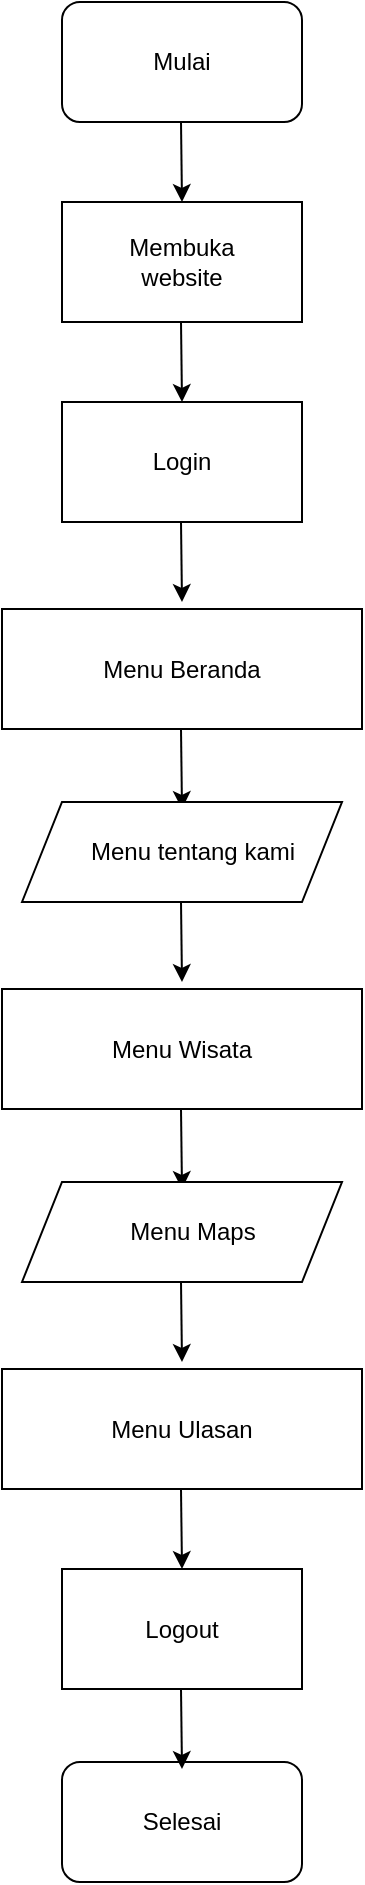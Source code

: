 <mxfile version="21.5.1" type="github" pages="63">
  <diagram id="w4AfMtBIRnQ0CeBSFL18" name="Page-66">
    <mxGraphModel dx="1888" dy="1102" grid="1" gridSize="10" guides="1" tooltips="1" connect="1" arrows="1" fold="1" page="1" pageScale="1" pageWidth="1169" pageHeight="827" background="#ffffff" math="0" shadow="0">
      <root>
        <mxCell id="0" />
        <mxCell id="1" parent="0" />
        <mxCell id="Ac1CODRTlG3-j73opwQy-1" value="Mulai" style="rounded=1;whiteSpace=wrap;html=1;gradientColor=default;fillColor=none;glass=0;shadow=0;" vertex="1" parent="1">
          <mxGeometry x="500" y="110" width="120" height="60" as="geometry" />
        </mxCell>
        <mxCell id="Ac1CODRTlG3-j73opwQy-2" value="" style="endArrow=classic;html=1;rounded=0;" edge="1" parent="1">
          <mxGeometry width="50" height="50" relative="1" as="geometry">
            <mxPoint x="559.5" y="170" as="sourcePoint" />
            <mxPoint x="560" y="210" as="targetPoint" />
          </mxGeometry>
        </mxCell>
        <mxCell id="Ac1CODRTlG3-j73opwQy-3" value="&lt;div&gt;Membuka &lt;br&gt;&lt;/div&gt;&lt;div&gt;website&lt;br&gt;&lt;/div&gt;" style="rounded=0;whiteSpace=wrap;html=1;" vertex="1" parent="1">
          <mxGeometry x="500" y="210" width="120" height="60" as="geometry" />
        </mxCell>
        <mxCell id="Ac1CODRTlG3-j73opwQy-4" value="" style="endArrow=classic;html=1;rounded=0;" edge="1" parent="1">
          <mxGeometry width="50" height="50" relative="1" as="geometry">
            <mxPoint x="559.5" y="270" as="sourcePoint" />
            <mxPoint x="560" y="310" as="targetPoint" />
          </mxGeometry>
        </mxCell>
        <mxCell id="Ac1CODRTlG3-j73opwQy-5" value="Login" style="rounded=0;whiteSpace=wrap;html=1;" vertex="1" parent="1">
          <mxGeometry x="500" y="310" width="120" height="60" as="geometry" />
        </mxCell>
        <mxCell id="Ac1CODRTlG3-j73opwQy-6" value="" style="endArrow=classic;html=1;rounded=0;" edge="1" parent="1">
          <mxGeometry width="50" height="50" relative="1" as="geometry">
            <mxPoint x="559.5" y="370" as="sourcePoint" />
            <mxPoint x="560" y="410" as="targetPoint" />
          </mxGeometry>
        </mxCell>
        <mxCell id="Ac1CODRTlG3-j73opwQy-7" value="Menu Beranda" style="rounded=0;whiteSpace=wrap;html=1;" vertex="1" parent="1">
          <mxGeometry x="470" y="413.5" width="180" height="60" as="geometry" />
        </mxCell>
        <mxCell id="Ac1CODRTlG3-j73opwQy-8" value="" style="endArrow=classic;html=1;rounded=0;" edge="1" parent="1">
          <mxGeometry width="50" height="50" relative="1" as="geometry">
            <mxPoint x="559.5" y="473.5" as="sourcePoint" />
            <mxPoint x="560" y="513.5" as="targetPoint" />
          </mxGeometry>
        </mxCell>
        <mxCell id="Ac1CODRTlG3-j73opwQy-10" value="" style="shape=parallelogram;perimeter=parallelogramPerimeter;whiteSpace=wrap;html=1;fixedSize=1;" vertex="1" parent="1">
          <mxGeometry x="480" y="510" width="160" height="50" as="geometry" />
        </mxCell>
        <mxCell id="Ac1CODRTlG3-j73opwQy-11" value="Menu tentang kami" style="text;html=1;align=center;verticalAlign=middle;resizable=0;points=[];autosize=1;strokeColor=none;fillColor=none;" vertex="1" parent="1">
          <mxGeometry x="510" y="520" width="110" height="30" as="geometry" />
        </mxCell>
        <mxCell id="Ac1CODRTlG3-j73opwQy-12" value="" style="endArrow=classic;html=1;rounded=0;" edge="1" parent="1">
          <mxGeometry width="50" height="50" relative="1" as="geometry">
            <mxPoint x="559.5" y="560" as="sourcePoint" />
            <mxPoint x="560" y="600" as="targetPoint" />
          </mxGeometry>
        </mxCell>
        <mxCell id="Ac1CODRTlG3-j73opwQy-13" value="Menu Wisata" style="rounded=0;whiteSpace=wrap;html=1;" vertex="1" parent="1">
          <mxGeometry x="470" y="603.5" width="180" height="60" as="geometry" />
        </mxCell>
        <mxCell id="Ac1CODRTlG3-j73opwQy-14" value="" style="endArrow=classic;html=1;rounded=0;" edge="1" parent="1">
          <mxGeometry width="50" height="50" relative="1" as="geometry">
            <mxPoint x="559.5" y="663.5" as="sourcePoint" />
            <mxPoint x="560" y="703.5" as="targetPoint" />
          </mxGeometry>
        </mxCell>
        <mxCell id="Ac1CODRTlG3-j73opwQy-15" value="" style="shape=parallelogram;perimeter=parallelogramPerimeter;whiteSpace=wrap;html=1;fixedSize=1;" vertex="1" parent="1">
          <mxGeometry x="480" y="700" width="160" height="50" as="geometry" />
        </mxCell>
        <mxCell id="Ac1CODRTlG3-j73opwQy-16" value="Menu Maps" style="text;html=1;align=center;verticalAlign=middle;resizable=0;points=[];autosize=1;strokeColor=none;fillColor=none;" vertex="1" parent="1">
          <mxGeometry x="525" y="710" width="80" height="30" as="geometry" />
        </mxCell>
        <mxCell id="Ac1CODRTlG3-j73opwQy-17" value="" style="endArrow=classic;html=1;rounded=0;" edge="1" parent="1">
          <mxGeometry width="50" height="50" relative="1" as="geometry">
            <mxPoint x="559.5" y="750" as="sourcePoint" />
            <mxPoint x="560" y="790" as="targetPoint" />
          </mxGeometry>
        </mxCell>
        <mxCell id="Ac1CODRTlG3-j73opwQy-18" value="Menu Ulasan" style="rounded=0;whiteSpace=wrap;html=1;" vertex="1" parent="1">
          <mxGeometry x="470" y="793.5" width="180" height="60" as="geometry" />
        </mxCell>
        <mxCell id="Ac1CODRTlG3-j73opwQy-19" value="" style="endArrow=classic;html=1;rounded=0;" edge="1" parent="1">
          <mxGeometry width="50" height="50" relative="1" as="geometry">
            <mxPoint x="559.5" y="853.5" as="sourcePoint" />
            <mxPoint x="560" y="893.5" as="targetPoint" />
          </mxGeometry>
        </mxCell>
        <mxCell id="Ac1CODRTlG3-j73opwQy-20" value="Logout" style="rounded=0;whiteSpace=wrap;html=1;" vertex="1" parent="1">
          <mxGeometry x="500" y="893.5" width="120" height="60" as="geometry" />
        </mxCell>
        <mxCell id="Ac1CODRTlG3-j73opwQy-21" value="Selesai" style="rounded=1;whiteSpace=wrap;html=1;gradientColor=default;fillColor=none;glass=0;" vertex="1" parent="1">
          <mxGeometry x="500" y="990" width="120" height="60" as="geometry" />
        </mxCell>
        <mxCell id="Ac1CODRTlG3-j73opwQy-24" value="" style="endArrow=classic;html=1;rounded=0;" edge="1" parent="1">
          <mxGeometry width="50" height="50" relative="1" as="geometry">
            <mxPoint x="559.5" y="953.5" as="sourcePoint" />
            <mxPoint x="560" y="993.5" as="targetPoint" />
          </mxGeometry>
        </mxCell>
      </root>
    </mxGraphModel>
  </diagram>
  <diagram id="9NL-yWll1sMzO7dqpH9V" name="Page-65">
    <mxGraphModel dx="1888" dy="1102" grid="1" gridSize="10" guides="1" tooltips="1" connect="1" arrows="1" fold="1" page="1" pageScale="1" pageWidth="1169" pageHeight="827" background="#ffffff" math="0" shadow="0">
      <root>
        <mxCell id="0" />
        <mxCell id="1" parent="0" />
        <mxCell id="On76V4SGXB0xUQTmgrX7-1" value="" style="swimlane;childLayout=stackLayout;resizeParent=1;resizeParentMax=0;startSize=20;horizontal=0;horizontalStack=1;rounded=0;" parent="1" vertex="1">
          <mxGeometry x="830" y="220" width="620" height="1500" as="geometry" />
        </mxCell>
        <mxCell id="On76V4SGXB0xUQTmgrX7-2" value="User" style="swimlane;startSize=40;rounded=0;arcSize=3;" parent="On76V4SGXB0xUQTmgrX7-1" vertex="1">
          <mxGeometry x="20" width="200" height="1500" as="geometry" />
        </mxCell>
        <mxCell id="On76V4SGXB0xUQTmgrX7-3" value="Mulai" style="strokeWidth=2;html=1;shape=mxgraph.flowchart.start_1;whiteSpace=wrap;rounded=0;" parent="On76V4SGXB0xUQTmgrX7-2" vertex="1">
          <mxGeometry x="60" y="50" width="80" height="40" as="geometry" />
        </mxCell>
        <mxCell id="On76V4SGXB0xUQTmgrX7-4" value="" style="elbow=horizontal;endArrow=classic;html=1;rounded=0;curved=1;" parent="On76V4SGXB0xUQTmgrX7-2" edge="1">
          <mxGeometry width="50" height="50" relative="1" as="geometry">
            <mxPoint x="99.5" y="90" as="sourcePoint" />
            <mxPoint x="100" y="130" as="targetPoint" />
          </mxGeometry>
        </mxCell>
        <mxCell id="On76V4SGXB0xUQTmgrX7-5" value="Membuka web" style="rounded=0;whiteSpace=wrap;html=1;absoluteArcSize=1;arcSize=0;strokeWidth=2;" parent="On76V4SGXB0xUQTmgrX7-2" vertex="1">
          <mxGeometry x="55" y="130" width="90" height="50" as="geometry" />
        </mxCell>
        <mxCell id="On76V4SGXB0xUQTmgrX7-6" value="" style="elbow=horizontal;endArrow=classic;html=1;rounded=0;curved=1;" parent="On76V4SGXB0xUQTmgrX7-2" edge="1">
          <mxGeometry width="50" height="50" relative="1" as="geometry">
            <mxPoint x="99.5" y="180" as="sourcePoint" />
            <mxPoint x="100" y="220" as="targetPoint" />
          </mxGeometry>
        </mxCell>
        <mxCell id="On76V4SGXB0xUQTmgrX7-7" value="&lt;div&gt;Registrasi&lt;/div&gt;&lt;div&gt;( Sign up )&lt;br&gt;&lt;/div&gt;" style="rounded=0;whiteSpace=wrap;html=1;absoluteArcSize=1;arcSize=0;strokeWidth=2;" parent="On76V4SGXB0xUQTmgrX7-2" vertex="1">
          <mxGeometry x="55" y="220" width="90" height="50" as="geometry" />
        </mxCell>
        <mxCell id="On76V4SGXB0xUQTmgrX7-8" value="&lt;div&gt;Menampilkan&lt;/div&gt;&lt;div&gt;form&lt;/div&gt;&lt;div&gt;registrasi&lt;br&gt;&lt;/div&gt;" style="strokeWidth=2;html=1;shape=mxgraph.flowchart.display;whiteSpace=wrap;rounded=0;" parent="On76V4SGXB0xUQTmgrX7-2" vertex="1">
          <mxGeometry x="40" y="310" width="120" height="60" as="geometry" />
        </mxCell>
        <mxCell id="On76V4SGXB0xUQTmgrX7-9" value="" style="elbow=horizontal;endArrow=classic;html=1;rounded=0;curved=1;" parent="On76V4SGXB0xUQTmgrX7-2" edge="1">
          <mxGeometry width="50" height="50" relative="1" as="geometry">
            <mxPoint x="99.5" y="370" as="sourcePoint" />
            <mxPoint x="100" y="400" as="targetPoint" />
          </mxGeometry>
        </mxCell>
        <mxCell id="On76V4SGXB0xUQTmgrX7-10" value="Isi form" style="html=1;strokeWidth=2;shape=manualInput;whiteSpace=wrap;rounded=0;size=26;arcSize=11;" parent="On76V4SGXB0xUQTmgrX7-2" vertex="1">
          <mxGeometry x="50" y="390" width="100" height="60" as="geometry" />
        </mxCell>
        <mxCell id="On76V4SGXB0xUQTmgrX7-11" value="" style="elbow=horizontal;endArrow=classic;html=1;rounded=0;curved=1;" parent="On76V4SGXB0xUQTmgrX7-2" edge="1">
          <mxGeometry width="50" height="50" relative="1" as="geometry">
            <mxPoint x="99.5" y="450" as="sourcePoint" />
            <mxPoint x="100" y="490" as="targetPoint" />
          </mxGeometry>
        </mxCell>
        <mxCell id="On76V4SGXB0xUQTmgrX7-12" value="Simpan" style="rounded=0;whiteSpace=wrap;html=1;absoluteArcSize=1;arcSize=0;strokeWidth=2;" parent="On76V4SGXB0xUQTmgrX7-2" vertex="1">
          <mxGeometry x="55" y="490" width="90" height="50" as="geometry" />
        </mxCell>
        <mxCell id="On76V4SGXB0xUQTmgrX7-13" value="" style="elbow=horizontal;endArrow=classic;html=1;rounded=0;curved=1;" parent="On76V4SGXB0xUQTmgrX7-2" edge="1">
          <mxGeometry width="50" height="50" relative="1" as="geometry">
            <mxPoint x="260" y="609.5" as="sourcePoint" />
            <mxPoint x="200" y="610" as="targetPoint" />
          </mxGeometry>
        </mxCell>
        <mxCell id="On76V4SGXB0xUQTmgrX7-16" value="User melihat halaman &quot;beranda&quot; yang berisi video singkat tentang pantai dan beberapa penjelasan halaman beranda tersebut" style="rounded=0;whiteSpace=wrap;html=1;absoluteArcSize=1;arcSize=0;strokeWidth=2;" parent="On76V4SGXB0xUQTmgrX7-2" vertex="1">
          <mxGeometry x="15" y="570" width="180" height="80" as="geometry" />
        </mxCell>
        <mxCell id="On76V4SGXB0xUQTmgrX7-17" value="User mengamati halaman &quot;tentang kami&quot; dan melihat beberapa penjelasan tentang beberapa pantai" style="rounded=0;whiteSpace=wrap;html=1;absoluteArcSize=1;arcSize=0;strokeWidth=2;" parent="On76V4SGXB0xUQTmgrX7-2" vertex="1">
          <mxGeometry x="18.75" y="780" width="162.5" height="100" as="geometry" />
        </mxCell>
        <mxCell id="On76V4SGXB0xUQTmgrX7-18" value="" style="elbow=horizontal;endArrow=classic;html=1;rounded=0;curved=1;" parent="On76V4SGXB0xUQTmgrX7-2" edge="1">
          <mxGeometry width="50" height="50" relative="1" as="geometry">
            <mxPoint x="100.21" y="880" as="sourcePoint" />
            <mxPoint x="99.8" y="910" as="targetPoint" />
            <Array as="points">
              <mxPoint x="99.8" y="910" />
              <mxPoint x="100" y="890" />
            </Array>
          </mxGeometry>
        </mxCell>
        <mxCell id="On76V4SGXB0xUQTmgrX7-19" value="User Membuka halaman &quot;Wisata&quot; yang isinya beberapa penjelasan wisata untuk pengunjung baru" style="strokeWidth=2;html=1;shape=mxgraph.flowchart.document2;whiteSpace=wrap;size=0.21;rounded=0;" parent="On76V4SGXB0xUQTmgrX7-2" vertex="1">
          <mxGeometry x="18.75" y="910" width="165" height="120" as="geometry" />
        </mxCell>
        <mxCell id="On76V4SGXB0xUQTmgrX7-53" value="User mengklik tombol tentang kami dan akan muncul beberapa penjelasan dan user mengklik tombol &quot;visit now&quot; dan mengarah ke halaman maps" style="rounded=0;whiteSpace=wrap;html=1;absoluteArcSize=1;arcSize=0;strokeWidth=2;" parent="On76V4SGXB0xUQTmgrX7-2" vertex="1">
          <mxGeometry x="15" y="1070" width="142.5" height="99" as="geometry" />
        </mxCell>
        <mxCell id="On76V4SGXB0xUQTmgrX7-55" value="" style="elbow=horizontal;endArrow=classic;html=1;rounded=0;curved=1;entryX=0;entryY=0.5;entryDx=0;entryDy=0;" parent="On76V4SGXB0xUQTmgrX7-2" edge="1">
          <mxGeometry width="50" height="50" relative="1" as="geometry">
            <mxPoint x="157.5" y="1110.5" as="sourcePoint" />
            <mxPoint x="232.5" y="1110" as="targetPoint" />
          </mxGeometry>
        </mxCell>
        <mxCell id="On76V4SGXB0xUQTmgrX7-59" value="User melihat beberapa lokasi pantai tersebut dan user mengklik tombol ulasan kamii tombol tersebut mengarah ke menu ulasan" style="rounded=0;whiteSpace=wrap;html=1;absoluteArcSize=1;arcSize=0;strokeWidth=2;" parent="On76V4SGXB0xUQTmgrX7-2" vertex="1">
          <mxGeometry x="15" y="1200" width="170" height="100" as="geometry" />
        </mxCell>
        <mxCell id="On76V4SGXB0xUQTmgrX7-63" value="User melihat beberapa ulasan dari pengunjung sebelumnya dan user log out dari website tersebut" style="rounded=0;whiteSpace=wrap;html=1;absoluteArcSize=1;arcSize=0;strokeWidth=2;" parent="On76V4SGXB0xUQTmgrX7-2" vertex="1">
          <mxGeometry x="16.25" y="1334" width="170" height="100" as="geometry" />
        </mxCell>
        <mxCell id="zMjsWrRzlgIT2B2Xsg9Z-3" value="" style="elbow=horizontal;endArrow=classic;html=1;rounded=0;edgeStyle=orthogonalEdgeStyle;" edge="1" parent="On76V4SGXB0xUQTmgrX7-2">
          <mxGeometry width="50" height="50" relative="1" as="geometry">
            <mxPoint x="100.01" y="650" as="sourcePoint" />
            <mxPoint x="245" y="690" as="targetPoint" />
            <Array as="points">
              <mxPoint x="100" y="690" />
              <mxPoint x="245" y="690" />
            </Array>
          </mxGeometry>
        </mxCell>
        <mxCell id="On76V4SGXB0xUQTmgrX7-52" value="" style="elbow=horizontal;endArrow=classic;html=1;rounded=0;edgeStyle=orthogonalEdgeStyle;" parent="On76V4SGXB0xUQTmgrX7-2" edge="1">
          <mxGeometry width="50" height="50" relative="1" as="geometry">
            <mxPoint x="300" y="981" as="sourcePoint" />
            <mxPoint x="70" y="1070" as="targetPoint" />
            <Array as="points">
              <mxPoint x="300" y="1040" />
              <mxPoint x="70" y="1040" />
            </Array>
          </mxGeometry>
        </mxCell>
        <mxCell id="On76V4SGXB0xUQTmgrX7-20" value="Selesai" style="strokeWidth=2;html=1;shape=mxgraph.flowchart.start_1;whiteSpace=wrap;rounded=0;" parent="On76V4SGXB0xUQTmgrX7-2" vertex="1">
          <mxGeometry x="50" y="1440" width="80" height="40" as="geometry" />
        </mxCell>
        <mxCell id="On76V4SGXB0xUQTmgrX7-21" value="Sistem" style="swimlane;startSize=40;rounded=0;arcSize=1;" parent="On76V4SGXB0xUQTmgrX7-1" vertex="1">
          <mxGeometry x="220" width="200" height="1500" as="geometry" />
        </mxCell>
        <mxCell id="On76V4SGXB0xUQTmgrX7-22" value="" style="elbow=horizontal;endArrow=classic;html=1;rounded=0;edgeStyle=orthogonalEdgeStyle;" parent="On76V4SGXB0xUQTmgrX7-21" edge="1">
          <mxGeometry width="50" height="50" relative="1" as="geometry">
            <mxPoint x="-55" y="240" as="sourcePoint" />
            <mxPoint x="120" y="320" as="targetPoint" />
            <Array as="points">
              <mxPoint x="120" y="240" />
              <mxPoint x="120" y="310" />
            </Array>
          </mxGeometry>
        </mxCell>
        <mxCell id="On76V4SGXB0xUQTmgrX7-23" value="&lt;div&gt;Tampilkan form&lt;/div&gt;&lt;div&gt;registrasi&lt;br&gt;&lt;/div&gt;" style="rounded=0;whiteSpace=wrap;html=1;absoluteArcSize=1;arcSize=0;strokeWidth=2;" parent="On76V4SGXB0xUQTmgrX7-21" vertex="1">
          <mxGeometry x="70" y="320" width="90" height="50" as="geometry" />
        </mxCell>
        <mxCell id="On76V4SGXB0xUQTmgrX7-24" value="" style="elbow=horizontal;endArrow=classic;html=1;rounded=0;curved=1;" parent="On76V4SGXB0xUQTmgrX7-21" edge="1">
          <mxGeometry width="50" height="50" relative="1" as="geometry">
            <mxPoint x="70" y="339.5" as="sourcePoint" />
            <mxPoint x="-40" y="340" as="targetPoint" />
          </mxGeometry>
        </mxCell>
        <mxCell id="On76V4SGXB0xUQTmgrX7-25" value="" style="elbow=horizontal;endArrow=classic;html=1;rounded=0;curved=1;" parent="On76V4SGXB0xUQTmgrX7-21" edge="1">
          <mxGeometry width="50" height="50" relative="1" as="geometry">
            <mxPoint x="-55" y="520" as="sourcePoint" />
            <mxPoint x="50" y="520" as="targetPoint" />
          </mxGeometry>
        </mxCell>
        <mxCell id="On76V4SGXB0xUQTmgrX7-26" value="&lt;div align=&quot;right&quot;&gt;Database event&lt;br&gt;&lt;/div&gt;" style="strokeWidth=2;html=1;shape=mxgraph.flowchart.direct_data;whiteSpace=wrap;align=left;rounded=0;" parent="On76V4SGXB0xUQTmgrX7-21" vertex="1">
          <mxGeometry x="50" y="490" width="110" height="60" as="geometry" />
        </mxCell>
        <mxCell id="On76V4SGXB0xUQTmgrX7-27" value="&lt;div&gt;Tampilkan &lt;br&gt;&lt;/div&gt;&lt;div&gt;menu website&lt;br&gt;&lt;/div&gt;" style="rounded=0;whiteSpace=wrap;html=1;absoluteArcSize=1;arcSize=0;strokeWidth=2;" parent="On76V4SGXB0xUQTmgrX7-21" vertex="1">
          <mxGeometry x="60" y="590" width="90" height="50" as="geometry" />
        </mxCell>
        <mxCell id="On76V4SGXB0xUQTmgrX7-28" value="" style="elbow=horizontal;endArrow=classic;html=1;rounded=0;curved=1;" parent="On76V4SGXB0xUQTmgrX7-21" edge="1">
          <mxGeometry width="50" height="50" relative="1" as="geometry">
            <mxPoint x="104.5" y="550" as="sourcePoint" />
            <mxPoint x="104.5" y="590" as="targetPoint" />
          </mxGeometry>
        </mxCell>
        <mxCell id="On76V4SGXB0xUQTmgrX7-30" value="&lt;div&gt;Menampilkan&lt;/div&gt;&lt;div&gt;halaman&lt;/div&gt;&lt;div&gt;&quot;Tentang Kami&quot;&lt;br&gt;&lt;/div&gt;" style="strokeWidth=2;html=1;shape=mxgraph.flowchart.display;whiteSpace=wrap;rounded=0;" parent="On76V4SGXB0xUQTmgrX7-21" vertex="1">
          <mxGeometry x="45" y="660" width="130" height="70" as="geometry" />
        </mxCell>
        <mxCell id="On76V4SGXB0xUQTmgrX7-31" value="" style="elbow=horizontal;endArrow=classic;html=1;rounded=0;curved=1;" parent="On76V4SGXB0xUQTmgrX7-21" edge="1">
          <mxGeometry width="50" height="50" relative="1" as="geometry">
            <mxPoint x="160" y="519.29" as="sourcePoint" />
            <mxPoint x="260" y="520" as="targetPoint" />
          </mxGeometry>
        </mxCell>
        <mxCell id="On76V4SGXB0xUQTmgrX7-32" value="" style="elbow=horizontal;endArrow=classic;html=1;rounded=0;curved=1;" parent="On76V4SGXB0xUQTmgrX7-21" edge="1">
          <mxGeometry width="50" height="50" relative="1" as="geometry">
            <mxPoint x="-20" y="960" as="sourcePoint" />
            <mxPoint x="20" y="960" as="targetPoint" />
          </mxGeometry>
        </mxCell>
        <mxCell id="On76V4SGXB0xUQTmgrX7-33" value="Menu Wisata ditampilkan" style="rounded=0;whiteSpace=wrap;html=1;absoluteArcSize=1;arcSize=0;strokeWidth=2;" parent="On76V4SGXB0xUQTmgrX7-21" vertex="1">
          <mxGeometry x="20" y="920" width="140" height="60" as="geometry" />
        </mxCell>
        <mxCell id="On76V4SGXB0xUQTmgrX7-54" value="Menu&amp;nbsp; maps ditampilkan" style="rounded=0;whiteSpace=wrap;html=1;absoluteArcSize=1;arcSize=0;strokeWidth=2;" parent="On76V4SGXB0xUQTmgrX7-21" vertex="1">
          <mxGeometry x="35" y="1080" width="140" height="60" as="geometry" />
        </mxCell>
        <mxCell id="On76V4SGXB0xUQTmgrX7-58" value="" style="elbow=horizontal;endArrow=classic;html=1;rounded=0;edgeStyle=orthogonalEdgeStyle;" parent="On76V4SGXB0xUQTmgrX7-21" edge="1">
          <mxGeometry width="50" height="50" relative="1" as="geometry">
            <mxPoint x="110" y="1140" as="sourcePoint" />
            <mxPoint x="-120" y="1200" as="targetPoint" />
            <Array as="points">
              <mxPoint x="110" y="1140" />
              <mxPoint x="110" y="1180" />
              <mxPoint x="-120" y="1180" />
            </Array>
          </mxGeometry>
        </mxCell>
        <mxCell id="On76V4SGXB0xUQTmgrX7-61" value="Menu&amp;nbsp; ulasan ditampilkan" style="rounded=0;whiteSpace=wrap;html=1;absoluteArcSize=1;arcSize=0;strokeWidth=2;" parent="On76V4SGXB0xUQTmgrX7-21" vertex="1">
          <mxGeometry x="30" y="1210" width="140" height="60" as="geometry" />
        </mxCell>
        <mxCell id="On76V4SGXB0xUQTmgrX7-62" value="" style="elbow=horizontal;endArrow=classic;html=1;rounded=0;edgeStyle=orthogonalEdgeStyle;" parent="On76V4SGXB0xUQTmgrX7-21" edge="1">
          <mxGeometry width="50" height="50" relative="1" as="geometry">
            <mxPoint x="105" y="1270" as="sourcePoint" />
            <mxPoint x="-125" y="1330" as="targetPoint" />
            <Array as="points">
              <mxPoint x="105" y="1270" />
              <mxPoint x="105" y="1310" />
              <mxPoint x="-125" y="1310" />
            </Array>
          </mxGeometry>
        </mxCell>
        <mxCell id="On76V4SGXB0xUQTmgrX7-65" value="Menu Login ditampilkan" style="rounded=0;whiteSpace=wrap;html=1;absoluteArcSize=1;arcSize=0;strokeWidth=2;" parent="On76V4SGXB0xUQTmgrX7-21" vertex="1">
          <mxGeometry x="30" y="1340" width="140" height="60" as="geometry" />
        </mxCell>
        <mxCell id="On76V4SGXB0xUQTmgrX7-50" value="" style="elbow=horizontal;endArrow=classic;html=1;rounded=0;edgeStyle=orthogonalEdgeStyle;" parent="On76V4SGXB0xUQTmgrX7-21" edge="1">
          <mxGeometry width="50" height="50" relative="1" as="geometry">
            <mxPoint x="99.04" y="1400" as="sourcePoint" />
            <mxPoint x="-70" y="1460" as="targetPoint" />
            <Array as="points">
              <mxPoint x="99" y="1460" />
              <mxPoint x="-70" y="1460" />
            </Array>
          </mxGeometry>
        </mxCell>
        <mxCell id="On76V4SGXB0xUQTmgrX7-60" value="" style="elbow=horizontal;endArrow=classic;html=1;rounded=0;curved=1;" parent="On76V4SGXB0xUQTmgrX7-21" edge="1">
          <mxGeometry width="50" height="50" relative="1" as="geometry">
            <mxPoint x="-20" y="1250.5" as="sourcePoint" />
            <mxPoint x="25" y="1250" as="targetPoint" />
          </mxGeometry>
        </mxCell>
        <mxCell id="On76V4SGXB0xUQTmgrX7-64" value="" style="elbow=horizontal;endArrow=classic;html=1;rounded=0;curved=1;" parent="On76V4SGXB0xUQTmgrX7-21" edge="1">
          <mxGeometry width="50" height="50" relative="1" as="geometry">
            <mxPoint x="-15" y="1380.5" as="sourcePoint" />
            <mxPoint x="30" y="1380" as="targetPoint" />
          </mxGeometry>
        </mxCell>
        <mxCell id="On76V4SGXB0xUQTmgrX7-36" value="Admin" style="swimlane;startSize=40;rounded=0;arcSize=3;" parent="On76V4SGXB0xUQTmgrX7-1" vertex="1">
          <mxGeometry x="420" width="200" height="1500" as="geometry" />
        </mxCell>
        <mxCell id="On76V4SGXB0xUQTmgrX7-37" value="Memvalidasi dan menyimpan data user" style="rounded=0;whiteSpace=wrap;html=1;absoluteArcSize=1;arcSize=0;strokeWidth=2;" parent="On76V4SGXB0xUQTmgrX7-36" vertex="1">
          <mxGeometry x="60" y="485" width="130" height="70" as="geometry" />
        </mxCell>
        <mxCell id="On76V4SGXB0xUQTmgrX7-38" value="" style="elbow=horizontal;endArrow=classic;html=1;rounded=0;edgeStyle=orthogonalEdgeStyle;entryX=1;entryY=0.5;entryDx=0;entryDy=0;" parent="On76V4SGXB0xUQTmgrX7-36" target="On76V4SGXB0xUQTmgrX7-27" edge="1">
          <mxGeometry width="50" height="50" relative="1" as="geometry">
            <mxPoint x="125.04" y="555" as="sourcePoint" />
            <mxPoint x="-30" y="615" as="targetPoint" />
            <Array as="points">
              <mxPoint x="125" y="615" />
            </Array>
          </mxGeometry>
        </mxCell>
        <mxCell id="On76V4SGXB0xUQTmgrX7-41" value="" style="elbow=horizontal;endArrow=classic;html=1;rounded=0;edgeStyle=orthogonalEdgeStyle;exitX=0.5;exitY=1;exitDx=0;exitDy=0;exitPerimeter=0;" parent="On76V4SGXB0xUQTmgrX7-36" source="On76V4SGXB0xUQTmgrX7-30" edge="1">
          <mxGeometry width="50" height="50" relative="1" as="geometry">
            <mxPoint x="115.04" y="760" as="sourcePoint" />
            <mxPoint x="-300" y="780" as="targetPoint" />
            <Array as="points">
              <mxPoint x="-80" y="730" />
              <mxPoint x="-80" y="750" />
              <mxPoint x="-300" y="750" />
            </Array>
          </mxGeometry>
        </mxCell>
      </root>
    </mxGraphModel>
  </diagram>
  <diagram id="NJLo_r_QTBF2EkYQQmmL" name="Page-63">
    <mxGraphModel dx="1472" dy="668" grid="1" gridSize="10" guides="1" tooltips="1" connect="1" arrows="1" fold="1" page="1" pageScale="1" pageWidth="1169" pageHeight="827" background="#ffffff" math="0" shadow="0">
      <root>
        <mxCell id="0" />
        <mxCell id="1" parent="0" />
        <mxCell id="r4Rl8kjOGR4Z8dgOcYOV-5" value="" style="shape=singleArrow;direction=east;whiteSpace=wrap;html=1;fontFamily=Times New Roman;rotation=90;" parent="1" vertex="1">
          <mxGeometry x="212.03" y="150" width="60.95" height="40.21" as="geometry" />
        </mxCell>
        <mxCell id="r4Rl8kjOGR4Z8dgOcYOV-25" value="&lt;font style=&quot;font-size: 18px;&quot;&gt;Observasi&lt;/font&gt;" style="swimlane;whiteSpace=wrap;html=1;" parent="1" vertex="1">
          <mxGeometry x="130" y="30" width="220" height="100" as="geometry" />
        </mxCell>
        <mxCell id="r4Rl8kjOGR4Z8dgOcYOV-26" value="&lt;div&gt;&lt;font style=&quot;font-size: 18px;&quot;&gt;Pantai Batu Saung&lt;/font&gt;&lt;/div&gt;&lt;div&gt;&lt;font style=&quot;font-size: 18px;&quot;&gt;dan &lt;br&gt;&lt;/font&gt;&lt;/div&gt;&lt;div&gt;&lt;font style=&quot;font-size: 18px;&quot;&gt;Pantai Sekitar Anyer&lt;/font&gt;&lt;/div&gt;" style="text;html=1;align=center;verticalAlign=middle;resizable=0;points=[];autosize=1;strokeColor=none;fillColor=none;" parent="r4Rl8kjOGR4Z8dgOcYOV-25" vertex="1">
          <mxGeometry x="10" y="20" width="200" height="80" as="geometry" />
        </mxCell>
        <mxCell id="r4Rl8kjOGR4Z8dgOcYOV-27" value="&lt;font style=&quot;font-size: 18px;&quot;&gt;Pengumpulan Data&lt;font&gt;&lt;br&gt;&lt;/font&gt;&lt;/font&gt;" style="swimlane;whiteSpace=wrap;html=1;" parent="1" vertex="1">
          <mxGeometry x="140" y="220" width="205" height="100" as="geometry" />
        </mxCell>
        <mxCell id="r4Rl8kjOGR4Z8dgOcYOV-29" value="&lt;font style=&quot;font-size: 18px;&quot;&gt;Wawancara&lt;/font&gt;" style="text;html=1;align=center;verticalAlign=middle;resizable=0;points=[];autosize=1;strokeColor=none;fillColor=none;" parent="1" vertex="1">
          <mxGeometry x="180" y="253" width="120" height="40" as="geometry" />
        </mxCell>
        <mxCell id="r4Rl8kjOGR4Z8dgOcYOV-30" value="&lt;font style=&quot;font-size: 18px;&quot;&gt;&lt;span style=&quot;font-weight: normal;&quot;&gt;Melakukan wawancara &lt;/span&gt;&lt;font&gt;&lt;font&gt;&lt;br&gt;&lt;/font&gt;&lt;/font&gt;&lt;/font&gt;" style="swimlane;whiteSpace=wrap;html=1;startSize=40;" parent="1" vertex="1" collapsed="1">
          <mxGeometry x="470" y="253" width="200" height="40" as="geometry">
            <mxRectangle x="490" y="130" width="205" height="100" as="alternateBounds" />
          </mxGeometry>
        </mxCell>
        <mxCell id="r4Rl8kjOGR4Z8dgOcYOV-34" value="" style="shape=singleArrow;direction=east;whiteSpace=wrap;html=1;fontFamily=Times New Roman;rotation=0;" parent="1" vertex="1">
          <mxGeometry x="380" y="253.0" width="60.95" height="40.21" as="geometry" />
        </mxCell>
        <mxCell id="r4Rl8kjOGR4Z8dgOcYOV-35" value="" style="shape=singleArrow;direction=east;whiteSpace=wrap;html=1;fontFamily=Times New Roman;rotation=-180;" parent="1" vertex="1">
          <mxGeometry x="393.47" y="358.15" width="34.01" height="31.85" as="geometry" />
        </mxCell>
        <mxCell id="r4Rl8kjOGR4Z8dgOcYOV-36" value="&lt;font style=&quot;font-size: 16px;&quot;&gt;&lt;span style=&quot;font-weight: normal;&quot;&gt;Mengumpulkan semua data&lt;/span&gt;&lt;font&gt;&lt;font&gt;&lt;font&gt;&lt;font&gt;&lt;br&gt;&lt;/font&gt;&lt;/font&gt;&lt;/font&gt;&lt;/font&gt;&lt;/font&gt;" style="swimlane;whiteSpace=wrap;html=1;startSize=40;" parent="1" vertex="1" collapsed="1">
          <mxGeometry x="470.01" y="350" width="200" height="40" as="geometry">
            <mxRectangle x="490" y="130" width="205" height="100" as="alternateBounds" />
          </mxGeometry>
        </mxCell>
        <mxCell id="r4Rl8kjOGR4Z8dgOcYOV-37" value="" style="shape=singleArrow;direction=east;whiteSpace=wrap;html=1;fontFamily=Times New Roman;rotation=90;" parent="1" vertex="1">
          <mxGeometry x="550" y="300" width="34.01" height="31.85" as="geometry" />
        </mxCell>
        <mxCell id="r4Rl8kjOGR4Z8dgOcYOV-38" value="&lt;font style=&quot;font-size: 16px;&quot;&gt;&lt;span style=&quot;font-weight: normal;&quot;&gt;Mengolah semua data&lt;/span&gt;&lt;font&gt;&lt;font&gt;&lt;font&gt;&lt;font&gt;&lt;br&gt;&lt;/font&gt;&lt;/font&gt;&lt;/font&gt;&lt;/font&gt;&lt;/font&gt;" style="swimlane;whiteSpace=wrap;html=1;startSize=40;" parent="1" vertex="1" collapsed="1">
          <mxGeometry x="142.5" y="350" width="200" height="40" as="geometry">
            <mxRectangle x="490" y="130" width="205" height="100" as="alternateBounds" />
          </mxGeometry>
        </mxCell>
        <mxCell id="r4Rl8kjOGR4Z8dgOcYOV-39" value="" style="shape=singleArrow;direction=east;whiteSpace=wrap;html=1;fontFamily=Times New Roman;rotation=90;" parent="1" vertex="1">
          <mxGeometry x="235.5" y="630" width="34.01" height="31.85" as="geometry" />
        </mxCell>
        <mxCell id="r4Rl8kjOGR4Z8dgOcYOV-40" value="&lt;font style=&quot;font-size: 16px;&quot;&gt;&lt;span style=&quot;font-weight: normal;&quot;&gt;Menganalisis data yang sudah terkumpul&lt;/span&gt;&lt;font&gt;&lt;font&gt;&lt;font&gt;&lt;font&gt;&lt;br&gt;&lt;/font&gt;&lt;/font&gt;&lt;/font&gt;&lt;/font&gt;&lt;/font&gt;" style="swimlane;whiteSpace=wrap;html=1;startSize=40;" parent="1" vertex="1" collapsed="1">
          <mxGeometry x="145" y="460" width="200" height="40" as="geometry">
            <mxRectangle x="490" y="130" width="205" height="100" as="alternateBounds" />
          </mxGeometry>
        </mxCell>
        <mxCell id="r4Rl8kjOGR4Z8dgOcYOV-41" value="" style="shape=singleArrow;direction=east;whiteSpace=wrap;html=1;fontFamily=Times New Roman;rotation=0;" parent="1" vertex="1">
          <mxGeometry x="380" y="459.79" width="60.95" height="40.21" as="geometry" />
        </mxCell>
        <mxCell id="r4Rl8kjOGR4Z8dgOcYOV-42" value="&lt;font style=&quot;font-size: 16px;&quot;&gt;&lt;span style=&quot;font-weight: normal;&quot;&gt;Kajian Teori Penelitian&amp;nbsp; terdahulu yang relevan&lt;/span&gt;&lt;font&gt;&lt;font&gt;&lt;font&gt;&lt;font&gt;&lt;font&gt;&lt;br&gt;&lt;/font&gt;&lt;/font&gt;&lt;/font&gt;&lt;/font&gt;&lt;/font&gt;&lt;/font&gt;" style="swimlane;whiteSpace=wrap;html=1;startSize=40;" parent="1" vertex="1" collapsed="1">
          <mxGeometry x="470.01" y="459.79" width="200" height="40" as="geometry">
            <mxRectangle x="490" y="130" width="205" height="100" as="alternateBounds" />
          </mxGeometry>
        </mxCell>
        <mxCell id="r4Rl8kjOGR4Z8dgOcYOV-44" value="" style="shape=singleArrow;direction=east;whiteSpace=wrap;html=1;fontFamily=Times New Roman;rotation=90;" parent="1" vertex="1">
          <mxGeometry x="553" y="520" width="34.01" height="31.85" as="geometry" />
        </mxCell>
        <mxCell id="r4Rl8kjOGR4Z8dgOcYOV-45" value="&lt;font style=&quot;font-size: 16px;&quot;&gt;&lt;span style=&quot;font-weight: normal;&quot;&gt;Merancang sistem&lt;/span&gt;&lt;font&gt;&lt;font&gt;&lt;font&gt;&lt;font&gt;&lt;font&gt;&lt;font&gt;&lt;br&gt;&lt;/font&gt;&lt;/font&gt;&lt;/font&gt;&lt;/font&gt;&lt;/font&gt;&lt;/font&gt;&lt;/font&gt;" style="swimlane;whiteSpace=wrap;html=1;startSize=40;" parent="1" vertex="1" collapsed="1">
          <mxGeometry x="470.01" y="570" width="200" height="40" as="geometry">
            <mxRectangle x="490" y="130" width="205" height="100" as="alternateBounds" />
          </mxGeometry>
        </mxCell>
        <mxCell id="r4Rl8kjOGR4Z8dgOcYOV-46" value="" style="shape=singleArrow;direction=east;whiteSpace=wrap;html=1;fontFamily=Times New Roman;rotation=-180;" parent="1" vertex="1">
          <mxGeometry x="393.47" y="570" width="34.01" height="31.85" as="geometry" />
        </mxCell>
        <mxCell id="r4Rl8kjOGR4Z8dgOcYOV-47" value="&lt;div align=&quot;center&quot;&gt;&lt;font style=&quot;font-size: 16px; font-weight: normal;&quot;&gt;Implementasi dan Pengujian Website Wisata Pantai Bahari&lt;/font&gt;&lt;br&gt;&lt;/div&gt;" style="swimlane;whiteSpace=wrap;html=1;startSize=40;" parent="1" vertex="1" collapsed="1">
          <mxGeometry x="135" y="570" width="230" height="40" as="geometry">
            <mxRectangle x="490" y="130" width="205" height="100" as="alternateBounds" />
          </mxGeometry>
        </mxCell>
        <mxCell id="r4Rl8kjOGR4Z8dgOcYOV-50" value="" style="shape=singleArrow;direction=east;whiteSpace=wrap;html=1;fontFamily=Times New Roman;rotation=90;" parent="1" vertex="1">
          <mxGeometry x="225.49" y="410" width="34.01" height="31.85" as="geometry" />
        </mxCell>
        <mxCell id="LaNbRPYzmXE4ZLdkF0a2-1" value="&lt;font style=&quot;font-size: 18px;&quot;&gt;&lt;span style=&quot;font-weight: normal;&quot;&gt;Hasil&lt;/span&gt;&lt;font&gt;&lt;font&gt;&lt;font&gt;&lt;font&gt;&lt;font&gt;&lt;font&gt;&lt;font&gt;&lt;br&gt;&lt;/font&gt;&lt;/font&gt;&lt;/font&gt;&lt;/font&gt;&lt;/font&gt;&lt;/font&gt;&lt;/font&gt;&lt;/font&gt;" style="swimlane;whiteSpace=wrap;html=1;startSize=40;" parent="1" vertex="1" collapsed="1">
          <mxGeometry x="152.5" y="680" width="200" height="40" as="geometry">
            <mxRectangle x="490" y="130" width="205" height="100" as="alternateBounds" />
          </mxGeometry>
        </mxCell>
      </root>
    </mxGraphModel>
  </diagram>
  <diagram id="jGd9saIlMAcPVEykTeLr" name="Page-62">
    <mxGraphModel dx="2453" dy="1113" grid="1" gridSize="10" guides="1" tooltips="1" connect="1" arrows="1" fold="1" page="1" pageScale="1" pageWidth="1169" pageHeight="827" background="#ffffff" math="0" shadow="0">
      <root>
        <mxCell id="0" />
        <mxCell id="1" parent="0" />
        <mxCell id="QeIEo_c_-pm4NhkYrNWw-1" value="" style="whiteSpace=wrap;html=1;aspect=fixed;" parent="1" vertex="1">
          <mxGeometry x="100" y="40" width="340" height="340" as="geometry" />
        </mxCell>
        <mxCell id="QeIEo_c_-pm4NhkYrNWw-2" value="" style="line;strokeWidth=2;html=1;" parent="1" vertex="1">
          <mxGeometry x="100" y="70" width="329" height="10" as="geometry" />
        </mxCell>
        <mxCell id="QeIEo_c_-pm4NhkYrNWw-3" value="&lt;font face=&quot;Times New Roman&quot;&gt;Identifikasi Masalah&lt;/font&gt;" style="text;html=1;fontSize=24;fontStyle=1;verticalAlign=middle;align=center;" parent="1" vertex="1">
          <mxGeometry x="235" y="50" width="70" height="20" as="geometry" />
        </mxCell>
        <mxCell id="QeIEo_c_-pm4NhkYrNWw-4" value="&lt;div align=&quot;justify&quot;&gt;1. Sebagian besar objek wisata Pantai Florida dan pantai lainnya belum dikenal secara luas baik wisatawan lokal maupun luar daerah.&lt;/div&gt;" style="rounded=1;whiteSpace=wrap;html=1;fontFamily=Times New Roman;fontSize=14;align=center;" parent="1" vertex="1">
          <mxGeometry x="110" y="80" width="320" height="80" as="geometry" />
        </mxCell>
        <mxCell id="QeIEo_c_-pm4NhkYrNWw-5" value="" style="shape=singleArrow;direction=east;whiteSpace=wrap;html=1;fontFamily=Times New Roman;rotation=90;" parent="1" vertex="1">
          <mxGeometry x="239.53" y="393" width="60.95" height="40.21" as="geometry" />
        </mxCell>
        <mxCell id="QeIEo_c_-pm4NhkYrNWw-6" value="" style="edgeStyle=segmentEdgeStyle;endArrow=classic;html=1;rounded=0;fontFamily=Times New Roman;fontSize=19;shape=flexArrow;width=26;endWidth=39;endSize=13.33;" parent="1" edge="1">
          <mxGeometry width="50" height="50" relative="1" as="geometry">
            <mxPoint x="450" y="671" as="sourcePoint" />
            <mxPoint x="650" y="131" as="targetPoint" />
            <Array as="points">
              <mxPoint x="570" y="671" />
              <mxPoint x="570" y="131" />
            </Array>
          </mxGeometry>
        </mxCell>
        <mxCell id="QeIEo_c_-pm4NhkYrNWw-7" value="&lt;div style=&quot;font-size: 15px;&quot; align=&quot;justify&quot;&gt;&amp;nbsp;2. &lt;span&gt;Objek wisata pantai florida tidak dapat mempromosikan fasilitas yangdimiliki karena kurangnya SDM dalam mengembangkan promosi website tersebut.&lt;/span&gt;&lt;/div&gt;" style="rounded=1;whiteSpace=wrap;html=1;fontFamily=Times New Roman;fontSize=14;" parent="1" vertex="1">
          <mxGeometry x="110" y="173.5" width="320" height="96.5" as="geometry" />
        </mxCell>
        <mxCell id="QeIEo_c_-pm4NhkYrNWw-9" value="&lt;div style=&quot;font-size: 15px;&quot; align=&quot;justify&quot;&gt;&lt;span&gt;3.Belum mempunyai website untuk menarik pengunjung lokal ataupun pengunjung dari luar daerah.&lt;/span&gt;&lt;/div&gt;" style="rounded=1;whiteSpace=wrap;html=1;fontFamily=Times New Roman;fontSize=14;" parent="1" vertex="1">
          <mxGeometry x="110" y="290" width="320" height="73" as="geometry" />
        </mxCell>
        <mxCell id="QeIEo_c_-pm4NhkYrNWw-15" value="" style="whiteSpace=wrap;html=1;aspect=fixed;" parent="1" vertex="1">
          <mxGeometry x="680" y="40" width="330" height="330" as="geometry" />
        </mxCell>
        <mxCell id="QeIEo_c_-pm4NhkYrNWw-16" value="" style="line;strokeWidth=2;html=1;" parent="1" vertex="1">
          <mxGeometry x="680" y="70" width="329" height="10" as="geometry" />
        </mxCell>
        <mxCell id="QeIEo_c_-pm4NhkYrNWw-17" value="&lt;font face=&quot;Times New Roman&quot;&gt;Rancangan Penelitian&lt;br&gt;&lt;/font&gt;" style="text;html=1;fontSize=24;fontStyle=1;verticalAlign=middle;align=center;" parent="1" vertex="1">
          <mxGeometry x="815" y="50" width="70" height="20" as="geometry" />
        </mxCell>
        <mxCell id="QeIEo_c_-pm4NhkYrNWw-18" value="&lt;div align=&quot;justify&quot;&gt;&lt;font style=&quot;font-size: 16px;&quot;&gt;Merancang website pantai florida dan pantai lainnya dengan tujuan agar dapat mempromosikan dan memberikan informasi mengenai objek-objek wisata yangada di daerah pantai florida&lt;/font&gt;&lt;/div&gt;" style="rounded=1;whiteSpace=wrap;html=1;fontFamily=Times New Roman;fontSize=14;" parent="1" vertex="1">
          <mxGeometry x="689.5" y="100" width="310" height="110" as="geometry" />
        </mxCell>
        <mxCell id="QeIEo_c_-pm4NhkYrNWw-19" value="&lt;div align=&quot;justify&quot;&gt;&lt;font style=&quot;font-size: 16px;&quot;&gt;Pemberdayaan SDM mengenai promosi berbasis &lt;i&gt;website &lt;/i&gt;wisata pantai florida anyer agar para wisatawan lokal maupun luar daerah lebih mudah dalam mendapatkan informasi mengenai wisata pantai florida dan pantai lainnya.&lt;/font&gt;&lt;/div&gt;" style="rounded=1;whiteSpace=wrap;html=1;fontFamily=Times New Roman;fontSize=14;" parent="1" vertex="1">
          <mxGeometry x="690" y="240" width="310" height="120" as="geometry" />
        </mxCell>
        <mxCell id="QeIEo_c_-pm4NhkYrNWw-20" value="" style="shape=singleArrow;direction=east;whiteSpace=wrap;html=1;fontFamily=Times New Roman;rotation=90;" parent="1" vertex="1">
          <mxGeometry x="819.53" y="393" width="60.95" height="40.21" as="geometry" />
        </mxCell>
        <mxCell id="QeIEo_c_-pm4NhkYrNWw-21" value="" style="whiteSpace=wrap;html=1;aspect=fixed;" parent="1" vertex="1">
          <mxGeometry x="680" y="460" width="330" height="330" as="geometry" />
        </mxCell>
        <mxCell id="QeIEo_c_-pm4NhkYrNWw-22" value="" style="line;strokeWidth=2;html=1;" parent="1" vertex="1">
          <mxGeometry x="680" y="490" width="329" height="10" as="geometry" />
        </mxCell>
        <mxCell id="QeIEo_c_-pm4NhkYrNWw-23" value="&lt;font face=&quot;Times New Roman&quot;&gt;Hasil yang diinginkan&lt;/font&gt;" style="text;html=1;fontSize=24;fontStyle=1;verticalAlign=middle;align=center;" parent="1" vertex="1">
          <mxGeometry x="815" y="470" width="70" height="20" as="geometry" />
        </mxCell>
        <mxCell id="QeIEo_c_-pm4NhkYrNWw-24" value="&lt;font style=&quot;font-size: 19px;&quot;&gt;Pembuatan Website ini agar dapat memberikan informasi lebih lengkap mengenai wisata pantai florida anyer sehingga wisata yang ada di daerah Pantai florida dapat dikenali lebih banyak oleh para wisatawan lokal maupun diluar daerah pantaiflorida dan masyarakat maupun wisatawan juga dapat mengakses informasi wisata florida dengan informasi yang lebih lengkap dan akurat.&lt;/font&gt;" style="rounded=1;whiteSpace=wrap;html=1;fontFamily=Times New Roman;fontSize=14;" parent="1" vertex="1">
          <mxGeometry x="690" y="510" width="310" height="270" as="geometry" />
        </mxCell>
        <mxCell id="QeIEo_c_-pm4NhkYrNWw-34" value="" style="whiteSpace=wrap;html=1;aspect=fixed;" parent="1" vertex="1">
          <mxGeometry x="100" y="450" width="340" height="340" as="geometry" />
        </mxCell>
        <mxCell id="QeIEo_c_-pm4NhkYrNWw-35" value="" style="line;strokeWidth=2;html=1;" parent="1" vertex="1">
          <mxGeometry x="100" y="480" width="329" height="10" as="geometry" />
        </mxCell>
        <mxCell id="QeIEo_c_-pm4NhkYrNWw-36" value="&lt;font face=&quot;Times New Roman&quot;&gt;Rumusan Masalah&lt;/font&gt;" style="text;html=1;fontSize=24;fontStyle=1;verticalAlign=middle;align=center;" parent="1" vertex="1">
          <mxGeometry x="235" y="460" width="70" height="20" as="geometry" />
        </mxCell>
        <mxCell id="QeIEo_c_-pm4NhkYrNWw-37" value="&lt;div style=&quot;font-size: 15px;&quot; align=&quot;justify&quot;&gt;&lt;p&gt;&lt;span&gt;1. Bagaimana caranya agar objek wisata Pantai Florida dan pantai lainnya belum dikenal secara luas baik wisatawan lokalmaupun luar daerah ?&lt;/span&gt;&lt;/p&gt;&lt;/div&gt;" style="rounded=1;whiteSpace=wrap;html=1;fontFamily=Times New Roman;fontSize=14;align=center;" parent="1" vertex="1">
          <mxGeometry x="110" y="490" width="320" height="70" as="geometry" />
        </mxCell>
        <mxCell id="QeIEo_c_-pm4NhkYrNWw-38" value="&lt;div style=&quot;&quot; align=&quot;justify&quot;&gt;&lt;p&gt;&lt;span&gt;2. Bagaimana merancang website wisata pantai florida anyer dan pantai lainnya sebagai mediasarana promosi pariwisata dan dapat memberikan informasi kepada wisatawan lokalmaupun luar daerah tentang wisata pantai florida ?&lt;/span&gt;&lt;/p&gt;&lt;/div&gt;" style="rounded=1;whiteSpace=wrap;html=1;fontFamily=Times New Roman;fontSize=14;" parent="1" vertex="1">
          <mxGeometry x="110" y="570" width="320" height="110" as="geometry" />
        </mxCell>
        <mxCell id="QeIEo_c_-pm4NhkYrNWw-39" value="&lt;div style=&quot;font-size: 15px;&quot; align=&quot;justify&quot;&gt;3. Bagaimana Implementasi pengembangan SDM mengenai&lt;i&gt; website &lt;/i&gt;wisata pantai florida dan pantai lainnya sebagai sarana promosi pariwisata dan informasi bagi wisatawan?&lt;/div&gt;" style="rounded=1;whiteSpace=wrap;html=1;fontFamily=Times New Roman;fontSize=14;" parent="1" vertex="1">
          <mxGeometry x="110" y="690" width="320" height="83" as="geometry" />
        </mxCell>
      </root>
    </mxGraphModel>
  </diagram>
  <diagram id="AIk4h32keGrx-bLgDZYd" name="Page-61">
    <mxGraphModel dx="1472" dy="668" grid="1" gridSize="10" guides="1" tooltips="1" connect="1" arrows="1" fold="1" page="1" pageScale="1" pageWidth="1169" pageHeight="827" math="0" shadow="0">
      <root>
        <mxCell id="0" />
        <mxCell id="1" parent="0" />
        <mxCell id="sn5ukvMjIA6OVcdcsHfC-3" value="" style="rounded=0;whiteSpace=wrap;html=1;" parent="1" vertex="1">
          <mxGeometry x="540" y="130" width="230" height="70" as="geometry" />
        </mxCell>
        <mxCell id="sn5ukvMjIA6OVcdcsHfC-5" value="Penanggung Jawab Pantai Batu Saung" style="text;html=1;align=center;verticalAlign=middle;resizable=0;points=[];autosize=1;strokeColor=#006EAF;fillColor=#1ba1e2;fontColor=#ffffff;" parent="1" vertex="1">
          <mxGeometry x="540" y="130" width="230" height="30" as="geometry" />
        </mxCell>
        <mxCell id="sn5ukvMjIA6OVcdcsHfC-6" value="" style="rounded=0;whiteSpace=wrap;html=1;" parent="1" vertex="1">
          <mxGeometry x="300" y="280" width="230" height="70" as="geometry" />
        </mxCell>
        <mxCell id="sn5ukvMjIA6OVcdcsHfC-7" value="" style="endArrow=none;html=1;rounded=0;exitX=0;exitY=0.5;exitDx=0;exitDy=0;entryX=1;entryY=0.5;entryDx=0;entryDy=0;" parent="1" source="sn5ukvMjIA6OVcdcsHfC-6" target="sn5ukvMjIA6OVcdcsHfC-6" edge="1">
          <mxGeometry width="50" height="50" relative="1" as="geometry">
            <mxPoint x="340" y="330" as="sourcePoint" />
            <mxPoint x="440" y="250" as="targetPoint" />
          </mxGeometry>
        </mxCell>
        <mxCell id="sn5ukvMjIA6OVcdcsHfC-8" value="Petugas Pantai Batu Saung" style="text;html=1;align=center;verticalAlign=middle;resizable=0;points=[];autosize=1;strokeColor=none;fillColor=none;" parent="1" vertex="1">
          <mxGeometry x="320" y="280" width="170" height="30" as="geometry" />
        </mxCell>
        <mxCell id="sn5ukvMjIA6OVcdcsHfC-9" value="" style="rounded=0;whiteSpace=wrap;html=1;" parent="1" vertex="1">
          <mxGeometry x="540" y="280" width="230" height="70" as="geometry" />
        </mxCell>
        <mxCell id="sn5ukvMjIA6OVcdcsHfC-10" value="" style="endArrow=none;html=1;rounded=0;exitX=0;exitY=0.5;exitDx=0;exitDy=0;entryX=1;entryY=0.5;entryDx=0;entryDy=0;" parent="1" source="sn5ukvMjIA6OVcdcsHfC-9" target="sn5ukvMjIA6OVcdcsHfC-9" edge="1">
          <mxGeometry width="50" height="50" relative="1" as="geometry">
            <mxPoint x="590" y="330" as="sourcePoint" />
            <mxPoint x="690" y="250" as="targetPoint" />
          </mxGeometry>
        </mxCell>
        <mxCell id="sn5ukvMjIA6OVcdcsHfC-11" value="Petugas Pantai Batu Saung" style="text;html=1;align=center;verticalAlign=middle;resizable=0;points=[];autosize=1;" parent="1" vertex="1">
          <mxGeometry x="570" y="280" width="170" height="30" as="geometry" />
        </mxCell>
        <mxCell id="sn5ukvMjIA6OVcdcsHfC-12" value="" style="rounded=0;whiteSpace=wrap;html=1;" parent="1" vertex="1">
          <mxGeometry x="780" y="280" width="230" height="70" as="geometry" />
        </mxCell>
        <mxCell id="sn5ukvMjIA6OVcdcsHfC-13" value="" style="endArrow=none;html=1;rounded=0;exitX=0;exitY=0.5;exitDx=0;exitDy=0;entryX=1;entryY=0.5;entryDx=0;entryDy=0;" parent="1" source="sn5ukvMjIA6OVcdcsHfC-12" target="sn5ukvMjIA6OVcdcsHfC-12" edge="1">
          <mxGeometry width="50" height="50" relative="1" as="geometry">
            <mxPoint x="830" y="330" as="sourcePoint" />
            <mxPoint x="930" y="250" as="targetPoint" />
          </mxGeometry>
        </mxCell>
        <mxCell id="sn5ukvMjIA6OVcdcsHfC-14" value="Petugas Pantai Batu Saung" style="text;html=1;align=center;verticalAlign=middle;resizable=0;points=[];autosize=1;" parent="1" vertex="1">
          <mxGeometry x="810" y="280" width="170" height="30" as="geometry" />
        </mxCell>
        <mxCell id="sn5ukvMjIA6OVcdcsHfC-15" value="" style="endArrow=none;html=1;rounded=0;" parent="1" edge="1">
          <mxGeometry width="50" height="50" relative="1" as="geometry">
            <mxPoint x="410" y="230" as="sourcePoint" />
            <mxPoint x="910" y="230" as="targetPoint" />
          </mxGeometry>
        </mxCell>
        <mxCell id="sn5ukvMjIA6OVcdcsHfC-16" value="" style="endArrow=none;html=1;rounded=0;exitX=0.522;exitY=-0.033;exitDx=0;exitDy=0;exitPerimeter=0;" parent="1" source="sn5ukvMjIA6OVcdcsHfC-8" edge="1">
          <mxGeometry width="50" height="50" relative="1" as="geometry">
            <mxPoint x="360" y="280" as="sourcePoint" />
            <mxPoint x="410" y="230" as="targetPoint" />
          </mxGeometry>
        </mxCell>
        <mxCell id="sn5ukvMjIA6OVcdcsHfC-17" value="" style="endArrow=none;html=1;rounded=0;exitX=0.522;exitY=-0.033;exitDx=0;exitDy=0;exitPerimeter=0;" parent="1" edge="1">
          <mxGeometry width="50" height="50" relative="1" as="geometry">
            <mxPoint x="910" y="280" as="sourcePoint" />
            <mxPoint x="910" y="231" as="targetPoint" />
          </mxGeometry>
        </mxCell>
        <mxCell id="sn5ukvMjIA6OVcdcsHfC-18" value="" style="endArrow=none;html=1;rounded=0;exitX=0.5;exitY=-0.033;exitDx=0;exitDy=0;exitPerimeter=0;" parent="1" source="sn5ukvMjIA6OVcdcsHfC-11" edge="1">
          <mxGeometry width="50" height="50" relative="1" as="geometry">
            <mxPoint x="654.5" y="249" as="sourcePoint" />
            <mxPoint x="654.5" y="200" as="targetPoint" />
          </mxGeometry>
        </mxCell>
        <mxCell id="sn5ukvMjIA6OVcdcsHfC-19" value="Pak Raiman" style="text;html=1;align=center;verticalAlign=middle;resizable=0;points=[];autosize=1;strokeColor=none;fillColor=none;" parent="1" vertex="1">
          <mxGeometry x="610" y="170" width="90" height="30" as="geometry" />
        </mxCell>
        <mxCell id="sn5ukvMjIA6OVcdcsHfC-20" value="Pak Iting" style="text;html=1;align=center;verticalAlign=middle;resizable=0;points=[];autosize=1;strokeColor=none;fillColor=none;" parent="1" vertex="1">
          <mxGeometry x="370" y="320" width="70" height="30" as="geometry" />
        </mxCell>
        <mxCell id="sn5ukvMjIA6OVcdcsHfC-21" value="Pak Jhon" style="text;html=1;align=center;verticalAlign=middle;resizable=0;points=[];autosize=1;strokeColor=none;fillColor=none;" parent="1" vertex="1">
          <mxGeometry x="620" y="320" width="70" height="30" as="geometry" />
        </mxCell>
        <mxCell id="sn5ukvMjIA6OVcdcsHfC-22" value="Pak Iyon" style="text;html=1;align=center;verticalAlign=middle;resizable=0;points=[];autosize=1;strokeColor=none;fillColor=none;" parent="1" vertex="1">
          <mxGeometry x="860" y="320" width="70" height="30" as="geometry" />
        </mxCell>
      </root>
    </mxGraphModel>
  </diagram>
  <diagram id="2W9iKWAKNqXhYnSqwjMz" name="Page-46">
    <mxGraphModel dx="1472" dy="668" grid="1" gridSize="10" guides="1" tooltips="1" connect="1" arrows="1" fold="1" page="1" pageScale="1" pageWidth="1169" pageHeight="827" math="0" shadow="0">
      <root>
        <mxCell id="0" />
        <mxCell id="1" parent="0" />
        <mxCell id="y9IphMv_SwF__YKDgnfc-1" value="Mulai" style="strokeWidth=2;html=1;shape=mxgraph.flowchart.start_1;whiteSpace=wrap;" parent="1" vertex="1">
          <mxGeometry x="810" y="290" width="80" height="40" as="geometry" />
        </mxCell>
        <mxCell id="y9IphMv_SwF__YKDgnfc-2" value="" style="elbow=horizontal;endArrow=classic;html=1;rounded=0;" parent="1" edge="1">
          <mxGeometry width="50" height="50" relative="1" as="geometry">
            <mxPoint x="849.5" y="330" as="sourcePoint" />
            <mxPoint x="850" y="370" as="targetPoint" />
          </mxGeometry>
        </mxCell>
        <mxCell id="y9IphMv_SwF__YKDgnfc-3" value="" style="elbow=horizontal;endArrow=classic;html=1;rounded=0;" parent="1" edge="1">
          <mxGeometry width="50" height="50" relative="1" as="geometry">
            <mxPoint x="849.5" y="425" as="sourcePoint" />
            <mxPoint x="850" y="465" as="targetPoint" />
          </mxGeometry>
        </mxCell>
        <mxCell id="y9IphMv_SwF__YKDgnfc-4" value="" style="elbow=horizontal;endArrow=classic;html=1;rounded=0;" parent="1" edge="1">
          <mxGeometry width="50" height="50" relative="1" as="geometry">
            <mxPoint x="849.5" y="525" as="sourcePoint" />
            <mxPoint x="850" y="560" as="targetPoint" />
          </mxGeometry>
        </mxCell>
        <mxCell id="y9IphMv_SwF__YKDgnfc-5" value="" style="elbow=horizontal;endArrow=classic;html=1;rounded=0;exitX=1;exitY=0.5;exitDx=0;exitDy=0;entryX=0;entryY=0.5;entryDx=0;entryDy=0;" parent="1" source="y9IphMv_SwF__YKDgnfc-9" target="y9IphMv_SwF__YKDgnfc-11" edge="1">
          <mxGeometry width="50" height="50" relative="1" as="geometry">
            <mxPoint x="920" y="495" as="sourcePoint" />
            <mxPoint x="1030" y="494.5" as="targetPoint" />
          </mxGeometry>
        </mxCell>
        <mxCell id="y9IphMv_SwF__YKDgnfc-6" value="" style="elbow=horizontal;endArrow=classic;html=1;rounded=0;edgeStyle=orthogonalEdgeStyle;exitX=1;exitY=0.5;exitDx=0;exitDy=0;entryX=1;entryY=0.5;entryDx=0;entryDy=0;" parent="1" source="y9IphMv_SwF__YKDgnfc-16" target="y9IphMv_SwF__YKDgnfc-13" edge="1">
          <mxGeometry width="50" height="50" relative="1" as="geometry">
            <mxPoint x="1370" y="600" as="sourcePoint" />
            <mxPoint x="1190" y="400" as="targetPoint" />
            <Array as="points">
              <mxPoint x="1415" y="600" />
              <mxPoint x="1415" y="400" />
            </Array>
          </mxGeometry>
        </mxCell>
        <mxCell id="y9IphMv_SwF__YKDgnfc-7" value="" style="elbow=horizontal;endArrow=classic;html=1;rounded=0;entryX=0.5;entryY=0;entryDx=0;entryDy=0;" parent="1" target="y9IphMv_SwF__YKDgnfc-16" edge="1">
          <mxGeometry width="50" height="50" relative="1" as="geometry">
            <mxPoint x="1134.41" y="525" as="sourcePoint" />
            <mxPoint x="1134.41" y="565" as="targetPoint" />
          </mxGeometry>
        </mxCell>
        <mxCell id="y9IphMv_SwF__YKDgnfc-8" value="Selesai" style="strokeWidth=2;html=1;shape=mxgraph.flowchart.start_1;whiteSpace=wrap;" parent="1" vertex="1">
          <mxGeometry x="810" y="1110" width="80" height="40" as="geometry" />
        </mxCell>
        <mxCell id="y9IphMv_SwF__YKDgnfc-9" value="&lt;div&gt;username &lt;br&gt;&lt;/div&gt;&lt;div&gt;dan &lt;br&gt;&lt;/div&gt;&lt;div&gt;password&lt;br&gt;&lt;/div&gt;" style="shape=parallelogram;perimeter=parallelogramPerimeter;whiteSpace=wrap;html=1;fixedSize=1;" parent="1" vertex="1">
          <mxGeometry x="790" y="465" width="120" height="60" as="geometry" />
        </mxCell>
        <mxCell id="y9IphMv_SwF__YKDgnfc-10" value="Verifikasi login" style="strokeWidth=2;html=1;shape=mxgraph.flowchart.decision;whiteSpace=wrap;" parent="1" vertex="1">
          <mxGeometry x="785" y="560" width="130" height="80" as="geometry" />
        </mxCell>
        <mxCell id="y9IphMv_SwF__YKDgnfc-11" value="" style="verticalLabelPosition=bottom;verticalAlign=top;html=1;shape=process;whiteSpace=wrap;rounded=1;size=0.14;arcSize=6;" parent="1" vertex="1">
          <mxGeometry x="1070" y="465" width="130" height="60" as="geometry" />
        </mxCell>
        <mxCell id="y9IphMv_SwF__YKDgnfc-12" value="&lt;div&gt;Menu&lt;/div&gt;&lt;div&gt;registrasi&lt;br&gt;&lt;/div&gt;" style="text;html=1;align=center;verticalAlign=middle;resizable=0;points=[];autosize=1;strokeColor=none;fillColor=none;" parent="1" vertex="1">
          <mxGeometry x="1095" y="475" width="80" height="40" as="geometry" />
        </mxCell>
        <mxCell id="y9IphMv_SwF__YKDgnfc-13" value="" style="verticalLabelPosition=bottom;verticalAlign=top;html=1;shape=process;whiteSpace=wrap;rounded=1;size=0.14;arcSize=6;" parent="1" vertex="1">
          <mxGeometry x="785" y="370" width="130" height="60" as="geometry" />
        </mxCell>
        <mxCell id="y9IphMv_SwF__YKDgnfc-14" value="&lt;div&gt;Menu&lt;/div&gt;&lt;div&gt;login&lt;br&gt;&lt;/div&gt;" style="text;html=1;align=center;verticalAlign=middle;resizable=0;points=[];autosize=1;strokeColor=none;fillColor=none;" parent="1" vertex="1">
          <mxGeometry x="825" y="380" width="50" height="40" as="geometry" />
        </mxCell>
        <mxCell id="y9IphMv_SwF__YKDgnfc-15" value="" style="elbow=horizontal;endArrow=classic;html=1;rounded=0;edgeStyle=orthogonalEdgeStyle;entryX=0;entryY=0.5;entryDx=0;entryDy=0;" parent="1" target="y9IphMv_SwF__YKDgnfc-13" edge="1">
          <mxGeometry width="50" height="50" relative="1" as="geometry">
            <mxPoint x="780" y="600" as="sourcePoint" />
            <mxPoint x="770" y="420" as="targetPoint" />
            <Array as="points">
              <mxPoint x="660" y="600" />
              <mxPoint x="660" y="400" />
            </Array>
          </mxGeometry>
        </mxCell>
        <mxCell id="y9IphMv_SwF__YKDgnfc-16" value="&lt;div&gt;username &lt;br&gt;&lt;/div&gt;&lt;div&gt;dan &lt;br&gt;&lt;/div&gt;&lt;div&gt;password&lt;br&gt;&lt;/div&gt;" style="shape=parallelogram;perimeter=parallelogramPerimeter;whiteSpace=wrap;html=1;fixedSize=1;" parent="1" vertex="1">
          <mxGeometry x="1075" y="570" width="120" height="60" as="geometry" />
        </mxCell>
        <mxCell id="y9IphMv_SwF__YKDgnfc-17" value="" style="elbow=horizontal;endArrow=classic;html=1;rounded=0;entryX=0.5;entryY=0;entryDx=0;entryDy=0;entryPerimeter=0;" parent="1" edge="1">
          <mxGeometry width="50" height="50" relative="1" as="geometry">
            <mxPoint x="849.41" y="640" as="sourcePoint" />
            <mxPoint x="850.0" y="690" as="targetPoint" />
          </mxGeometry>
        </mxCell>
        <mxCell id="y9IphMv_SwF__YKDgnfc-18" value="berhasil" style="text;html=1;align=center;verticalAlign=middle;resizable=0;points=[];autosize=1;strokeColor=none;fillColor=none;" parent="1" vertex="1">
          <mxGeometry x="1290" y="360" width="70" height="30" as="geometry" />
        </mxCell>
        <mxCell id="y9IphMv_SwF__YKDgnfc-19" value="gagal" style="text;html=1;align=center;verticalAlign=middle;resizable=0;points=[];autosize=1;strokeColor=none;fillColor=none;" parent="1" vertex="1">
          <mxGeometry x="600" y="475" width="50" height="30" as="geometry" />
        </mxCell>
        <mxCell id="y9IphMv_SwF__YKDgnfc-20" value="berhasil" style="text;html=1;align=center;verticalAlign=middle;resizable=0;points=[];autosize=1;strokeColor=none;fillColor=none;" parent="1" vertex="1">
          <mxGeometry x="860" y="640" width="70" height="30" as="geometry" />
        </mxCell>
        <mxCell id="y9IphMv_SwF__YKDgnfc-21" value="belum punya akun" style="text;html=1;align=center;verticalAlign=middle;resizable=0;points=[];autosize=1;strokeColor=none;fillColor=none;" parent="1" vertex="1">
          <mxGeometry x="930" y="495" width="120" height="30" as="geometry" />
        </mxCell>
        <mxCell id="y9IphMv_SwF__YKDgnfc-22" value="" style="verticalLabelPosition=bottom;verticalAlign=top;html=1;shape=process;whiteSpace=wrap;rounded=1;size=0.14;arcSize=6;" parent="1" vertex="1">
          <mxGeometry x="785" y="690" width="130" height="60" as="geometry" />
        </mxCell>
        <mxCell id="y9IphMv_SwF__YKDgnfc-23" value="&lt;div&gt;Menu&lt;/div&gt;&lt;div&gt;home&lt;br&gt;&lt;/div&gt;" style="text;html=1;align=center;verticalAlign=middle;resizable=0;points=[];autosize=1;strokeColor=none;fillColor=none;" parent="1" vertex="1">
          <mxGeometry x="820" y="700" width="60" height="40" as="geometry" />
        </mxCell>
        <mxCell id="y9IphMv_SwF__YKDgnfc-28" value="" style="elbow=horizontal;endArrow=classic;html=1;rounded=0;entryX=0.5;entryY=0;entryDx=0;entryDy=0;" parent="1" edge="1">
          <mxGeometry width="50" height="50" relative="1" as="geometry">
            <mxPoint x="849.41" y="750" as="sourcePoint" />
            <mxPoint x="850" y="795" as="targetPoint" />
          </mxGeometry>
        </mxCell>
        <mxCell id="y9IphMv_SwF__YKDgnfc-30" value="" style="verticalLabelPosition=bottom;verticalAlign=top;html=1;shape=process;whiteSpace=wrap;rounded=1;size=0.14;arcSize=6;" parent="1" vertex="1">
          <mxGeometry x="785" y="800" width="130" height="60" as="geometry" />
        </mxCell>
        <mxCell id="y9IphMv_SwF__YKDgnfc-31" value="&lt;div&gt;Menu&lt;/div&gt;&lt;div&gt;Transaction &lt;br&gt;&lt;/div&gt;&lt;div&gt;Case&lt;br&gt;&lt;/div&gt;" style="text;html=1;align=center;verticalAlign=middle;resizable=0;points=[];autosize=1;strokeColor=none;fillColor=none;" parent="1" vertex="1">
          <mxGeometry x="805" y="800" width="90" height="60" as="geometry" />
        </mxCell>
        <mxCell id="y9IphMv_SwF__YKDgnfc-32" value="" style="elbow=horizontal;endArrow=classic;html=1;rounded=0;" parent="1" edge="1">
          <mxGeometry width="50" height="50" relative="1" as="geometry">
            <mxPoint x="915.0" y="830" as="sourcePoint" />
            <mxPoint x="980" y="830" as="targetPoint" />
          </mxGeometry>
        </mxCell>
        <mxCell id="y9IphMv_SwF__YKDgnfc-33" value="Mengisi data transaction" style="rounded=1;whiteSpace=wrap;html=1;absoluteArcSize=1;arcSize=0;strokeWidth=2;" parent="1" vertex="1">
          <mxGeometry x="980" y="810" width="90" height="50" as="geometry" />
        </mxCell>
        <mxCell id="y9IphMv_SwF__YKDgnfc-34" value="" style="elbow=horizontal;endArrow=classic;html=1;rounded=0;" parent="1" edge="1">
          <mxGeometry width="50" height="50" relative="1" as="geometry">
            <mxPoint x="1070.0" y="829.41" as="sourcePoint" />
            <mxPoint x="1115" y="830" as="targetPoint" />
          </mxGeometry>
        </mxCell>
        <mxCell id="y9IphMv_SwF__YKDgnfc-35" value="&lt;div&gt;Simpan data&lt;/div&gt;&lt;div&gt;transaction&lt;br&gt;&lt;/div&gt;" style="rounded=1;whiteSpace=wrap;html=1;absoluteArcSize=1;arcSize=0;strokeWidth=2;" parent="1" vertex="1">
          <mxGeometry x="1120" y="810" width="90" height="50" as="geometry" />
        </mxCell>
        <mxCell id="y9IphMv_SwF__YKDgnfc-36" value="" style="elbow=horizontal;endArrow=classic;html=1;rounded=0;" parent="1" edge="1">
          <mxGeometry width="50" height="50" relative="1" as="geometry">
            <mxPoint x="1211.0" y="829.41" as="sourcePoint" />
            <mxPoint x="1271" y="829" as="targetPoint" />
          </mxGeometry>
        </mxCell>
        <mxCell id="y9IphMv_SwF__YKDgnfc-37" value="&lt;div&gt;Menampilkan status&lt;/div&gt;&lt;div&gt;&quot;data anda telah disimpan&quot;&lt;br&gt;&lt;/div&gt;" style="strokeWidth=2;html=1;shape=mxgraph.flowchart.document2;whiteSpace=wrap;size=0.25;" parent="1" vertex="1">
          <mxGeometry x="1271" y="800" width="130" height="80" as="geometry" />
        </mxCell>
        <mxCell id="y9IphMv_SwF__YKDgnfc-38" value="" style="verticalLabelPosition=bottom;verticalAlign=top;html=1;shape=process;whiteSpace=wrap;rounded=1;size=0.14;arcSize=6;" parent="1" vertex="1">
          <mxGeometry x="785" y="910" width="130" height="60" as="geometry" />
        </mxCell>
        <mxCell id="y9IphMv_SwF__YKDgnfc-39" value="&lt;div&gt;Kembali ke&lt;/div&gt;&lt;div&gt;menu home&lt;br&gt;&lt;/div&gt;" style="text;html=1;align=center;verticalAlign=middle;resizable=0;points=[];autosize=1;strokeColor=none;fillColor=none;" parent="1" vertex="1">
          <mxGeometry x="805" y="920" width="90" height="40" as="geometry" />
        </mxCell>
        <mxCell id="y9IphMv_SwF__YKDgnfc-41" value="" style="elbow=horizontal;endArrow=classic;html=1;rounded=0;entryX=0.5;entryY=0;entryDx=0;entryDy=0;entryPerimeter=0;" parent="1" edge="1">
          <mxGeometry width="50" height="50" relative="1" as="geometry">
            <mxPoint x="849.41" y="970" as="sourcePoint" />
            <mxPoint x="850.0" y="1020" as="targetPoint" />
          </mxGeometry>
        </mxCell>
        <mxCell id="y9IphMv_SwF__YKDgnfc-42" value="Logout" style="rounded=1;whiteSpace=wrap;html=1;absoluteArcSize=1;arcSize=0;strokeWidth=2;" parent="1" vertex="1">
          <mxGeometry x="805" y="1020" width="90" height="50" as="geometry" />
        </mxCell>
        <mxCell id="y9IphMv_SwF__YKDgnfc-43" value="" style="elbow=horizontal;endArrow=classic;html=1;rounded=0;" parent="1" edge="1">
          <mxGeometry width="50" height="50" relative="1" as="geometry">
            <mxPoint x="849.41" y="1070" as="sourcePoint" />
            <mxPoint x="850" y="1110" as="targetPoint" />
          </mxGeometry>
        </mxCell>
        <mxCell id="y9IphMv_SwF__YKDgnfc-45" value="" style="elbow=horizontal;endArrow=classic;html=1;rounded=0;edgeStyle=orthogonalEdgeStyle;" parent="1" edge="1">
          <mxGeometry width="50" height="50" relative="1" as="geometry">
            <mxPoint x="1345.5" y="870" as="sourcePoint" />
            <mxPoint x="920" y="940" as="targetPoint" />
            <Array as="points">
              <mxPoint x="1346" y="940" />
            </Array>
          </mxGeometry>
        </mxCell>
      </root>
    </mxGraphModel>
  </diagram>
  <diagram id="K3nFiTYWO8ESb1gIZxOO" name="Page-13">
    <mxGraphModel dx="2266" dy="1322" grid="1" gridSize="10" guides="1" tooltips="1" connect="1" arrows="1" fold="1" page="1" pageScale="1" pageWidth="1169" pageHeight="827" math="0" shadow="0">
      <root>
        <mxCell id="0" />
        <mxCell id="1" parent="0" />
        <mxCell id="pR6fUq7sIP4kyJil0QzS-8" value="" style="swimlane;childLayout=stackLayout;resizeParent=1;resizeParentMax=0;startSize=30;horizontal=0;horizontalStack=1;" parent="1" vertex="1">
          <mxGeometry x="370" y="130" width="430" height="560" as="geometry" />
        </mxCell>
        <mxCell id="pR6fUq7sIP4kyJil0QzS-9" value="User" style="swimlane;startSize=40;" parent="pR6fUq7sIP4kyJil0QzS-8" vertex="1">
          <mxGeometry x="30" width="200" height="560" as="geometry" />
        </mxCell>
        <mxCell id="nrXonlFMWgPlsHYbe_gh-3" value="&lt;div&gt;Membuka website&lt;/div&gt;&lt;div&gt;Virtual Museum&lt;br&gt;&lt;/div&gt;" style="html=1;dashed=0;whitespace=wrap;rounded=1;arcSize=32;" parent="pR6fUq7sIP4kyJil0QzS-9" vertex="1">
          <mxGeometry x="16.25" y="120" width="118.75" height="40" as="geometry" />
        </mxCell>
        <mxCell id="nrXonlFMWgPlsHYbe_gh-4" value="" style="edgeStyle=elbowEdgeStyle;elbow=horizontal;endArrow=classic;html=1;rounded=0;" parent="pR6fUq7sIP4kyJil0QzS-9" edge="1">
          <mxGeometry width="50" height="50" relative="1" as="geometry">
            <mxPoint x="136.25" y="139.58" as="sourcePoint" />
            <mxPoint x="253.75" y="139.58" as="targetPoint" />
          </mxGeometry>
        </mxCell>
        <mxCell id="nrXonlFMWgPlsHYbe_gh-5" value="&lt;div&gt;Memilih Panorama&lt;/div&gt;&lt;div&gt;360&lt;br&gt;&lt;/div&gt;" style="html=1;dashed=0;whitespace=wrap;rounded=1;arcSize=32;" parent="pR6fUq7sIP4kyJil0QzS-9" vertex="1">
          <mxGeometry x="20" y="210" width="115" height="30" as="geometry" />
        </mxCell>
        <mxCell id="nrXonlFMWgPlsHYbe_gh-6" value="" style="elbow=vertical;endArrow=classic;html=1;rounded=0;edgeStyle=orthogonalEdgeStyle;" parent="pR6fUq7sIP4kyJil0QzS-9" edge="1">
          <mxGeometry width="50" height="50" relative="1" as="geometry">
            <mxPoint x="76.86" y="270.0" as="sourcePoint" />
            <mxPoint x="120" y="310" as="targetPoint" />
            <Array as="points">
              <mxPoint x="120" y="270" />
              <mxPoint x="120" y="310" />
            </Array>
          </mxGeometry>
        </mxCell>
        <mxCell id="nrXonlFMWgPlsHYbe_gh-7" value="&lt;div&gt;Via &lt;br&gt;&lt;/div&gt;&lt;div&gt;Hotspot&lt;br&gt;&lt;/div&gt;" style="html=1;dashed=0;whitespace=wrap;rounded=1;arcSize=50;" parent="pR6fUq7sIP4kyJil0QzS-9" vertex="1">
          <mxGeometry x="10" y="310" width="64.37" height="35" as="geometry" />
        </mxCell>
        <mxCell id="nrXonlFMWgPlsHYbe_gh-8" value="" style="edgeStyle=elbowEdgeStyle;elbow=horizontal;endArrow=classic;html=1;rounded=0;entryX=0;entryY=0.5;entryDx=0;entryDy=0;" parent="pR6fUq7sIP4kyJil0QzS-9" target="nrXonlFMWgPlsHYbe_gh-13" edge="1">
          <mxGeometry width="50" height="50" relative="1" as="geometry">
            <mxPoint x="40" y="345" as="sourcePoint" />
            <mxPoint x="200" y="394.0" as="targetPoint" />
            <Array as="points">
              <mxPoint x="40" y="375" />
            </Array>
          </mxGeometry>
        </mxCell>
        <mxCell id="nrXonlFMWgPlsHYbe_gh-17" value="" style="elbow=vertical;endArrow=classic;html=1;rounded=0;edgeStyle=orthogonalEdgeStyle;" parent="pR6fUq7sIP4kyJil0QzS-9" edge="1">
          <mxGeometry width="50" height="50" relative="1" as="geometry">
            <mxPoint x="76" y="240" as="sourcePoint" />
            <mxPoint x="76" y="270" as="targetPoint" />
            <Array as="points">
              <mxPoint x="76" y="270" />
            </Array>
          </mxGeometry>
        </mxCell>
        <mxCell id="nrXonlFMWgPlsHYbe_gh-16" value="" style="elbow=vertical;endArrow=classic;html=1;rounded=0;edgeStyle=orthogonalEdgeStyle;" parent="pR6fUq7sIP4kyJil0QzS-9" edge="1">
          <mxGeometry width="50" height="50" relative="1" as="geometry">
            <mxPoint x="76.25" y="270" as="sourcePoint" />
            <mxPoint x="40" y="310" as="targetPoint" />
            <Array as="points">
              <mxPoint x="40" y="270" />
              <mxPoint x="40" y="310" />
            </Array>
          </mxGeometry>
        </mxCell>
        <mxCell id="nrXonlFMWgPlsHYbe_gh-18" value="&lt;div&gt;Via &lt;br&gt;&lt;/div&gt;&lt;div&gt;Side Bar&lt;br&gt;&lt;/div&gt;" style="html=1;dashed=0;whitespace=wrap;rounded=1;arcSize=50;" parent="pR6fUq7sIP4kyJil0QzS-9" vertex="1">
          <mxGeometry x="90" y="310" width="64.37" height="35" as="geometry" />
        </mxCell>
        <mxCell id="nrXonlFMWgPlsHYbe_gh-19" value="" style="elbow=vertical;endArrow=classic;html=1;rounded=0;edgeStyle=orthogonalEdgeStyle;" parent="pR6fUq7sIP4kyJil0QzS-9" edge="1">
          <mxGeometry width="50" height="50" relative="1" as="geometry">
            <mxPoint x="120" y="345" as="sourcePoint" />
            <mxPoint x="120" y="390" as="targetPoint" />
            <Array as="points">
              <mxPoint x="120.0" y="375" />
            </Array>
          </mxGeometry>
        </mxCell>
        <mxCell id="Vb_LpzIZwofj9eds5D6v-3" value="Sistem" style="swimlane;startSize=40;" parent="pR6fUq7sIP4kyJil0QzS-8" vertex="1">
          <mxGeometry x="230" width="200" height="560" as="geometry" />
        </mxCell>
        <mxCell id="nrXonlFMWgPlsHYbe_gh-1" value="" style="strokeWidth=2;html=1;shape=mxgraph.flowchart.start_2;whiteSpace=wrap;" parent="Vb_LpzIZwofj9eds5D6v-3" vertex="1">
          <mxGeometry x="-136.25" y="60" width="30" height="30" as="geometry" />
        </mxCell>
        <mxCell id="nrXonlFMWgPlsHYbe_gh-2" value="" style="edgeStyle=elbowEdgeStyle;elbow=horizontal;endArrow=classic;html=1;rounded=0;" parent="Vb_LpzIZwofj9eds5D6v-3" edge="1">
          <mxGeometry width="50" height="50" relative="1" as="geometry">
            <mxPoint x="-121.75" y="90" as="sourcePoint" />
            <mxPoint x="-121.25" y="120.0" as="targetPoint" />
          </mxGeometry>
        </mxCell>
        <mxCell id="nrXonlFMWgPlsHYbe_gh-9" value="&lt;div&gt;Menampilkan &lt;br&gt;&lt;/div&gt;&lt;div&gt;Virtual tour museum&lt;br&gt;&lt;/div&gt;" style="html=1;dashed=0;whitespace=wrap;rounded=1;arcSize=32;" parent="Vb_LpzIZwofj9eds5D6v-3" vertex="1">
          <mxGeometry x="53.75" y="120" width="116.25" height="40" as="geometry" />
        </mxCell>
        <mxCell id="nrXonlFMWgPlsHYbe_gh-10" value="" style="edgeStyle=elbowEdgeStyle;elbow=vertical;endArrow=classic;html=1;rounded=0;" parent="Vb_LpzIZwofj9eds5D6v-3" edge="1">
          <mxGeometry width="50" height="50" relative="1" as="geometry">
            <mxPoint x="113.75" y="160.0" as="sourcePoint" />
            <mxPoint x="-126.25" y="210.0" as="targetPoint" />
            <Array as="points">
              <mxPoint x="43.75" y="180" />
            </Array>
          </mxGeometry>
        </mxCell>
        <mxCell id="nrXonlFMWgPlsHYbe_gh-13" value="Menampilkan Pilihan" style="html=1;dashed=0;whitespace=wrap;rounded=1;arcSize=32;" parent="Vb_LpzIZwofj9eds5D6v-3" vertex="1">
          <mxGeometry x="25" y="370" width="150" height="50" as="geometry" />
        </mxCell>
        <mxCell id="nrXonlFMWgPlsHYbe_gh-14" value="" style="edgeStyle=elbowEdgeStyle;elbow=horizontal;endArrow=classic;html=1;rounded=0;entryX=0.5;entryY=0;entryDx=0;entryDy=0;" parent="Vb_LpzIZwofj9eds5D6v-3" target="nrXonlFMWgPlsHYbe_gh-15" edge="1">
          <mxGeometry width="50" height="50" relative="1" as="geometry">
            <mxPoint x="99.5" y="420.0" as="sourcePoint" />
            <mxPoint x="100" y="460" as="targetPoint" />
          </mxGeometry>
        </mxCell>
        <mxCell id="nrXonlFMWgPlsHYbe_gh-15" value="" style="ellipse;html=1;shape=endState;fillColor=#000000;strokeColor=#ff0000;" parent="Vb_LpzIZwofj9eds5D6v-3" vertex="1">
          <mxGeometry x="85" y="470" width="30" height="30" as="geometry" />
        </mxCell>
        <mxCell id="Vb_LpzIZwofj9eds5D6v-1" value="&lt;b&gt;&lt;font style=&quot;font-size: 20px;&quot; color=&quot;#1A1A1A&quot;&gt;&amp;nbsp;&amp;nbsp;&amp;nbsp;&amp;nbsp;&amp;nbsp;&amp;nbsp;&amp;nbsp;&amp;nbsp;&amp;nbsp;&amp;nbsp;&amp;nbsp;&amp;nbsp;&amp;nbsp;&amp;nbsp;&amp;nbsp;&amp;nbsp;&amp;nbsp;&amp;nbsp;&amp;nbsp; ACTIVITY DIAGRAM&lt;/font&gt;&lt;/b&gt;" style="strokeWidth=1;shadow=0;dashed=0;align=center;html=1;shape=mxgraph.mockup.forms.rrect;fillColor=#ffffff;rSize=0;fontColor=#666666;align=left;spacingLeft=3;strokeColor=#999999;" parent="1" vertex="1">
          <mxGeometry x="370" y="90" width="430" height="40" as="geometry" />
        </mxCell>
        <mxCell id="Vb_LpzIZwofj9eds5D6v-19" value="&lt;div&gt;UNTUK USER BARU&lt;/div&gt;&lt;div&gt;&lt;br&gt;&lt;/div&gt;" style="text;html=1;align=center;verticalAlign=middle;resizable=0;points=[];autosize=1;strokeColor=none;fillColor=none;" parent="1" vertex="1">
          <mxGeometry x="530" y="30" width="140" height="40" as="geometry" />
        </mxCell>
        <mxCell id="wsxXhRr9w7PtZ2Ul5Bh8-2" value="" style="edgeStyle=elbowEdgeStyle;elbow=horizontal;endArrow=classic;html=1;rounded=0;" parent="1" edge="1">
          <mxGeometry width="50" height="50" relative="1" as="geometry">
            <mxPoint x="940" y="250" as="sourcePoint" />
            <mxPoint x="940.5" y="280" as="targetPoint" />
          </mxGeometry>
        </mxCell>
        <mxCell id="wsxXhRr9w7PtZ2Ul5Bh8-3" value="&lt;div&gt;Mengakses website&lt;/div&gt;" style="html=1;dashed=0;whitespace=wrap;rounded=1;arcSize=32;" parent="1" vertex="1">
          <mxGeometry x="940" y="200" width="115" height="30" as="geometry" />
        </mxCell>
        <mxCell id="wsxXhRr9w7PtZ2Ul5Bh8-4" value="" style="edgeStyle=elbowEdgeStyle;elbow=horizontal;endArrow=classic;html=1;rounded=0;" parent="1" edge="1">
          <mxGeometry width="50" height="50" relative="1" as="geometry">
            <mxPoint x="960" y="264" as="sourcePoint" />
            <mxPoint x="1077.5" y="264" as="targetPoint" />
          </mxGeometry>
        </mxCell>
        <mxCell id="wsxXhRr9w7PtZ2Ul5Bh8-5" value="" style="edgeStyle=elbowEdgeStyle;elbow=vertical;endArrow=classic;html=1;rounded=0;" parent="1" edge="1">
          <mxGeometry width="50" height="50" relative="1" as="geometry">
            <mxPoint x="890" y="340" as="sourcePoint" />
            <mxPoint x="1130" y="370" as="targetPoint" />
            <Array as="points">
              <mxPoint x="960" y="340" />
            </Array>
          </mxGeometry>
        </mxCell>
        <mxCell id="wsxXhRr9w7PtZ2Ul5Bh8-6" value="" style="edgeStyle=elbowEdgeStyle;elbow=horizontal;endArrow=classic;html=1;rounded=0;" parent="1" edge="1">
          <mxGeometry width="50" height="50" relative="1" as="geometry">
            <mxPoint x="890" y="404" as="sourcePoint" />
            <mxPoint x="1070" y="424" as="targetPoint" />
            <Array as="points">
              <mxPoint x="890" y="434" />
            </Array>
          </mxGeometry>
        </mxCell>
        <mxCell id="wsxXhRr9w7PtZ2Ul5Bh8-7" value="" style="edgeStyle=elbowEdgeStyle;elbow=horizontal;endArrow=classic;html=1;rounded=0;entryX=1;entryY=0.5;entryDx=0;entryDy=0;" parent="1" edge="1">
          <mxGeometry width="50" height="50" relative="1" as="geometry">
            <mxPoint x="1131.5" y="470" as="sourcePoint" />
            <mxPoint x="950" y="503.5" as="targetPoint" />
            <Array as="points">
              <mxPoint x="1131.5" y="470" />
            </Array>
          </mxGeometry>
        </mxCell>
        <mxCell id="wsxXhRr9w7PtZ2Ul5Bh8-8" value="" style="ellipse;html=1;shape=endState;fillColor=#000000;strokeColor=#ff0000;" parent="1" vertex="1">
          <mxGeometry x="1055" y="530" width="30" height="30" as="geometry" />
        </mxCell>
        <mxCell id="wsxXhRr9w7PtZ2Ul5Bh8-10" value="" style="html=1;whiteSpace=wrap;aspect=fixed;shape=isoRectangle;rounded=0;" parent="1" vertex="1">
          <mxGeometry x="980" y="130" width="83.33" height="50" as="geometry" />
        </mxCell>
      </root>
    </mxGraphModel>
  </diagram>
  <diagram id="mwJRpPXjO91YDwyrut9o" name="Page-28">
    <mxGraphModel dx="2266" dy="1322" grid="1" gridSize="10" guides="1" tooltips="1" connect="1" arrows="1" fold="1" page="1" pageScale="1" pageWidth="1169" pageHeight="827" math="0" shadow="0">
      <root>
        <mxCell id="0" />
        <mxCell id="1" parent="0" />
        <mxCell id="HMr4iSZ8IX_Iy06dEaK1-1" value="" style="swimlane;childLayout=stackLayout;resizeParent=1;resizeParentMax=0;startSize=20;horizontal=0;horizontalStack=1;rounded=0;" parent="1" vertex="1">
          <mxGeometry x="840" y="160" width="620" height="1440" as="geometry" />
        </mxCell>
        <mxCell id="HMr4iSZ8IX_Iy06dEaK1-2" value="User" style="swimlane;startSize=40;rounded=0;arcSize=3;" parent="HMr4iSZ8IX_Iy06dEaK1-1" vertex="1">
          <mxGeometry x="20" width="200" height="1440" as="geometry" />
        </mxCell>
        <mxCell id="0QZYBtaAjx1IYt_FpYyG-3" value="Mulai" style="strokeWidth=2;html=1;shape=mxgraph.flowchart.start_1;whiteSpace=wrap;rounded=0;" parent="HMr4iSZ8IX_Iy06dEaK1-2" vertex="1">
          <mxGeometry x="60" y="50" width="80" height="40" as="geometry" />
        </mxCell>
        <mxCell id="0QZYBtaAjx1IYt_FpYyG-4" value="" style="elbow=horizontal;endArrow=classic;html=1;rounded=0;curved=1;" parent="HMr4iSZ8IX_Iy06dEaK1-2" edge="1">
          <mxGeometry width="50" height="50" relative="1" as="geometry">
            <mxPoint x="99.5" y="90" as="sourcePoint" />
            <mxPoint x="100" y="130" as="targetPoint" />
          </mxGeometry>
        </mxCell>
        <mxCell id="0QZYBtaAjx1IYt_FpYyG-5" value="Membuka web" style="rounded=0;whiteSpace=wrap;html=1;absoluteArcSize=1;arcSize=0;strokeWidth=2;" parent="HMr4iSZ8IX_Iy06dEaK1-2" vertex="1">
          <mxGeometry x="55" y="130" width="90" height="50" as="geometry" />
        </mxCell>
        <mxCell id="0QZYBtaAjx1IYt_FpYyG-7" value="" style="elbow=horizontal;endArrow=classic;html=1;rounded=0;curved=1;" parent="HMr4iSZ8IX_Iy06dEaK1-2" edge="1">
          <mxGeometry width="50" height="50" relative="1" as="geometry">
            <mxPoint x="99.5" y="180" as="sourcePoint" />
            <mxPoint x="100" y="220" as="targetPoint" />
          </mxGeometry>
        </mxCell>
        <mxCell id="0QZYBtaAjx1IYt_FpYyG-6" value="&lt;div&gt;Registrasi&lt;/div&gt;&lt;div&gt;( Sign up )&lt;br&gt;&lt;/div&gt;" style="rounded=0;whiteSpace=wrap;html=1;absoluteArcSize=1;arcSize=0;strokeWidth=2;" parent="HMr4iSZ8IX_Iy06dEaK1-2" vertex="1">
          <mxGeometry x="55" y="220" width="90" height="50" as="geometry" />
        </mxCell>
        <mxCell id="0QZYBtaAjx1IYt_FpYyG-9" value="&lt;div&gt;Menampilkan&lt;/div&gt;&lt;div&gt;form&lt;/div&gt;&lt;div&gt;registrasi&lt;br&gt;&lt;/div&gt;" style="strokeWidth=2;html=1;shape=mxgraph.flowchart.display;whiteSpace=wrap;rounded=0;" parent="HMr4iSZ8IX_Iy06dEaK1-2" vertex="1">
          <mxGeometry x="40" y="310" width="120" height="60" as="geometry" />
        </mxCell>
        <mxCell id="0QZYBtaAjx1IYt_FpYyG-10" value="" style="elbow=horizontal;endArrow=classic;html=1;rounded=0;curved=1;" parent="HMr4iSZ8IX_Iy06dEaK1-2" edge="1">
          <mxGeometry width="50" height="50" relative="1" as="geometry">
            <mxPoint x="99.5" y="370" as="sourcePoint" />
            <mxPoint x="100" y="400" as="targetPoint" />
          </mxGeometry>
        </mxCell>
        <mxCell id="0QZYBtaAjx1IYt_FpYyG-11" value="Isi form" style="html=1;strokeWidth=2;shape=manualInput;whiteSpace=wrap;rounded=0;size=26;arcSize=11;" parent="HMr4iSZ8IX_Iy06dEaK1-2" vertex="1">
          <mxGeometry x="50" y="390" width="100" height="60" as="geometry" />
        </mxCell>
        <mxCell id="0QZYBtaAjx1IYt_FpYyG-12" value="" style="elbow=horizontal;endArrow=classic;html=1;rounded=0;curved=1;" parent="HMr4iSZ8IX_Iy06dEaK1-2" edge="1">
          <mxGeometry width="50" height="50" relative="1" as="geometry">
            <mxPoint x="99.5" y="450" as="sourcePoint" />
            <mxPoint x="100" y="490" as="targetPoint" />
          </mxGeometry>
        </mxCell>
        <mxCell id="0QZYBtaAjx1IYt_FpYyG-13" value="Simpan" style="rounded=0;whiteSpace=wrap;html=1;absoluteArcSize=1;arcSize=0;strokeWidth=2;" parent="HMr4iSZ8IX_Iy06dEaK1-2" vertex="1">
          <mxGeometry x="55" y="490" width="90" height="50" as="geometry" />
        </mxCell>
        <mxCell id="0QZYBtaAjx1IYt_FpYyG-30" value="" style="elbow=horizontal;endArrow=classic;html=1;rounded=0;curved=1;" parent="HMr4iSZ8IX_Iy06dEaK1-2" edge="1">
          <mxGeometry width="50" height="50" relative="1" as="geometry">
            <mxPoint x="260" y="609.5" as="sourcePoint" />
            <mxPoint x="160" y="610" as="targetPoint" />
          </mxGeometry>
        </mxCell>
        <mxCell id="0QZYBtaAjx1IYt_FpYyG-14" value="&lt;div&gt;Menampilkan&lt;/div&gt;&lt;div&gt;halaman&lt;/div&gt;&lt;div&gt;website&lt;br&gt;&lt;/div&gt;" style="strokeWidth=2;html=1;shape=mxgraph.flowchart.display;whiteSpace=wrap;rounded=0;" parent="HMr4iSZ8IX_Iy06dEaK1-2" vertex="1">
          <mxGeometry x="40" y="580" width="120" height="60" as="geometry" />
        </mxCell>
        <mxCell id="0QZYBtaAjx1IYt_FpYyG-15" value="" style="elbow=horizontal;endArrow=classic;html=1;rounded=0;curved=1;" parent="HMr4iSZ8IX_Iy06dEaK1-2" edge="1">
          <mxGeometry width="50" height="50" relative="1" as="geometry">
            <mxPoint x="99.5" y="640" as="sourcePoint" />
            <mxPoint x="99.5" y="690" as="targetPoint" />
          </mxGeometry>
        </mxCell>
        <mxCell id="0QZYBtaAjx1IYt_FpYyG-16" value="Konsumen melakukan konsultasi terhadap &lt;br&gt;admin melalui menu kontak yang tertera pada &lt;br&gt;website tersebut" style="rounded=0;whiteSpace=wrap;html=1;absoluteArcSize=1;arcSize=0;strokeWidth=2;" parent="HMr4iSZ8IX_Iy06dEaK1-2" vertex="1">
          <mxGeometry x="10" y="690" width="180" height="80" as="geometry" />
        </mxCell>
        <mxCell id="zZBNnFvDBCwKFbp31z7S-6" value="&lt;div&gt;Konsumen melakukanTransaksi&lt;/div&gt;" style="rounded=0;whiteSpace=wrap;html=1;absoluteArcSize=1;arcSize=0;strokeWidth=2;" parent="HMr4iSZ8IX_Iy06dEaK1-2" vertex="1">
          <mxGeometry x="35" y="820" width="130" height="70" as="geometry" />
        </mxCell>
        <mxCell id="zZBNnFvDBCwKFbp31z7S-7" value="" style="elbow=horizontal;endArrow=classic;html=1;rounded=0;curved=1;" parent="HMr4iSZ8IX_Iy06dEaK1-2" edge="1">
          <mxGeometry width="50" height="50" relative="1" as="geometry">
            <mxPoint x="99.41" y="890" as="sourcePoint" />
            <mxPoint x="99" y="920" as="targetPoint" />
          </mxGeometry>
        </mxCell>
        <mxCell id="0QZYBtaAjx1IYt_FpYyG-33" value="Klik menu transaction case untuk mengisi keperluan apa aja yang diinginkan konsumen &lt;br&gt;dalam penanganan masalah dan mengirimkan data tersebut" style="strokeWidth=2;html=1;shape=mxgraph.flowchart.document2;whiteSpace=wrap;size=0.21;rounded=0;" parent="HMr4iSZ8IX_Iy06dEaK1-2" vertex="1">
          <mxGeometry x="17.5" y="920" width="165" height="120" as="geometry" />
        </mxCell>
        <mxCell id="0QZYBtaAjx1IYt_FpYyG-32" value="Selesai" style="strokeWidth=2;html=1;shape=mxgraph.flowchart.start_1;whiteSpace=wrap;rounded=0;" parent="HMr4iSZ8IX_Iy06dEaK1-2" vertex="1">
          <mxGeometry x="60" y="1340" width="80" height="40" as="geometry" />
        </mxCell>
        <mxCell id="HMr4iSZ8IX_Iy06dEaK1-7" value="Sistem" style="swimlane;startSize=40;rounded=0;arcSize=1;" parent="HMr4iSZ8IX_Iy06dEaK1-1" vertex="1">
          <mxGeometry x="220" width="200" height="1440" as="geometry" />
        </mxCell>
        <mxCell id="0QZYBtaAjx1IYt_FpYyG-20" value="" style="elbow=horizontal;endArrow=classic;html=1;rounded=0;edgeStyle=orthogonalEdgeStyle;curved=1;" parent="HMr4iSZ8IX_Iy06dEaK1-7" edge="1">
          <mxGeometry width="50" height="50" relative="1" as="geometry">
            <mxPoint x="-55" y="240" as="sourcePoint" />
            <mxPoint x="120" y="320" as="targetPoint" />
            <Array as="points">
              <mxPoint x="120" y="240" />
              <mxPoint x="120" y="310" />
            </Array>
          </mxGeometry>
        </mxCell>
        <mxCell id="0QZYBtaAjx1IYt_FpYyG-21" value="&lt;div&gt;Tampilkan form&lt;/div&gt;&lt;div&gt;registrasi&lt;br&gt;&lt;/div&gt;" style="rounded=0;whiteSpace=wrap;html=1;absoluteArcSize=1;arcSize=0;strokeWidth=2;" parent="HMr4iSZ8IX_Iy06dEaK1-7" vertex="1">
          <mxGeometry x="70" y="320" width="90" height="50" as="geometry" />
        </mxCell>
        <mxCell id="0QZYBtaAjx1IYt_FpYyG-17" value="" style="elbow=horizontal;endArrow=classic;html=1;rounded=0;curved=1;" parent="HMr4iSZ8IX_Iy06dEaK1-7" edge="1">
          <mxGeometry width="50" height="50" relative="1" as="geometry">
            <mxPoint x="70" y="339.5" as="sourcePoint" />
            <mxPoint x="-40" y="340" as="targetPoint" />
          </mxGeometry>
        </mxCell>
        <mxCell id="0QZYBtaAjx1IYt_FpYyG-18" value="" style="elbow=horizontal;endArrow=classic;html=1;rounded=0;curved=1;" parent="HMr4iSZ8IX_Iy06dEaK1-7" edge="1">
          <mxGeometry width="50" height="50" relative="1" as="geometry">
            <mxPoint x="-55" y="520" as="sourcePoint" />
            <mxPoint x="50" y="520" as="targetPoint" />
          </mxGeometry>
        </mxCell>
        <mxCell id="0QZYBtaAjx1IYt_FpYyG-22" value="&lt;div align=&quot;right&quot;&gt;Database event&lt;br&gt;&lt;/div&gt;" style="strokeWidth=2;html=1;shape=mxgraph.flowchart.direct_data;whiteSpace=wrap;align=left;rounded=0;" parent="HMr4iSZ8IX_Iy06dEaK1-7" vertex="1">
          <mxGeometry x="50" y="490" width="110" height="60" as="geometry" />
        </mxCell>
        <mxCell id="0QZYBtaAjx1IYt_FpYyG-23" value="&lt;div&gt;Tampilkan &lt;br&gt;&lt;/div&gt;&lt;div&gt;menu website&lt;br&gt;&lt;/div&gt;" style="rounded=0;whiteSpace=wrap;html=1;absoluteArcSize=1;arcSize=0;strokeWidth=2;" parent="HMr4iSZ8IX_Iy06dEaK1-7" vertex="1">
          <mxGeometry x="60" y="590" width="90" height="50" as="geometry" />
        </mxCell>
        <mxCell id="0QZYBtaAjx1IYt_FpYyG-24" value="" style="elbow=horizontal;endArrow=classic;html=1;rounded=0;curved=1;" parent="HMr4iSZ8IX_Iy06dEaK1-7" edge="1">
          <mxGeometry width="50" height="50" relative="1" as="geometry">
            <mxPoint x="104.5" y="550" as="sourcePoint" />
            <mxPoint x="104.5" y="590" as="targetPoint" />
          </mxGeometry>
        </mxCell>
        <mxCell id="zZBNnFvDBCwKFbp31z7S-1" value="" style="elbow=horizontal;endArrow=classic;html=1;rounded=0;curved=1;" parent="HMr4iSZ8IX_Iy06dEaK1-7" edge="1">
          <mxGeometry width="50" height="50" relative="1" as="geometry">
            <mxPoint x="-10" y="730" as="sourcePoint" />
            <mxPoint x="40" y="730" as="targetPoint" />
          </mxGeometry>
        </mxCell>
        <mxCell id="0QZYBtaAjx1IYt_FpYyG-26" value="&lt;div&gt;Menampilkan&lt;/div&gt;&lt;div&gt;halaman&lt;/div&gt;&lt;div&gt;kontak untuk &lt;br&gt;&lt;/div&gt;&lt;div&gt;konsultasi&lt;br&gt;&lt;/div&gt;" style="strokeWidth=2;html=1;shape=mxgraph.flowchart.display;whiteSpace=wrap;rounded=0;" parent="HMr4iSZ8IX_Iy06dEaK1-7" vertex="1">
          <mxGeometry x="40" y="690" width="130" height="70" as="geometry" />
        </mxCell>
        <mxCell id="zZBNnFvDBCwKFbp31z7S-2" value="" style="elbow=horizontal;endArrow=classic;html=1;rounded=0;curved=1;" parent="HMr4iSZ8IX_Iy06dEaK1-7" edge="1">
          <mxGeometry width="50" height="50" relative="1" as="geometry">
            <mxPoint x="160" y="519.29" as="sourcePoint" />
            <mxPoint x="260" y="520" as="targetPoint" />
          </mxGeometry>
        </mxCell>
        <mxCell id="zZBNnFvDBCwKFbp31z7S-8" value="" style="elbow=horizontal;endArrow=classic;html=1;rounded=0;curved=1;" parent="HMr4iSZ8IX_Iy06dEaK1-7" edge="1">
          <mxGeometry width="50" height="50" relative="1" as="geometry">
            <mxPoint x="-20" y="970" as="sourcePoint" />
            <mxPoint x="30" y="970" as="targetPoint" />
          </mxGeometry>
        </mxCell>
        <mxCell id="0QZYBtaAjx1IYt_FpYyG-27" value="Menu transaction ditampilkan dan data tersebut&amp;nbsp; disimpan" style="rounded=0;whiteSpace=wrap;html=1;absoluteArcSize=1;arcSize=0;strokeWidth=2;" parent="HMr4iSZ8IX_Iy06dEaK1-7" vertex="1">
          <mxGeometry x="30" y="940" width="140" height="60" as="geometry" />
        </mxCell>
        <mxCell id="zZBNnFvDBCwKFbp31z7S-15" value="&lt;div&gt;Transaksi sudah selesai&lt;/div&gt;&lt;div&gt;Data disimpan&lt;br&gt;&lt;/div&gt;" style="rounded=0;whiteSpace=wrap;html=1;absoluteArcSize=1;arcSize=0;strokeWidth=2;" parent="HMr4iSZ8IX_Iy06dEaK1-7" vertex="1">
          <mxGeometry x="30" y="1330" width="140" height="60" as="geometry" />
        </mxCell>
        <mxCell id="zZBNnFvDBCwKFbp31z7S-16" value="" style="elbow=horizontal;endArrow=classic;html=1;rounded=0;edgeStyle=orthogonalEdgeStyle;entryX=1;entryY=0.5;entryDx=0;entryDy=0;entryPerimeter=0;curved=1;" parent="HMr4iSZ8IX_Iy06dEaK1-7" target="0QZYBtaAjx1IYt_FpYyG-32" edge="1">
          <mxGeometry width="50" height="50" relative="1" as="geometry">
            <mxPoint x="30" y="1359.76" as="sourcePoint" />
            <mxPoint x="-20" y="1359.76" as="targetPoint" />
            <Array as="points" />
          </mxGeometry>
        </mxCell>
        <mxCell id="HMr4iSZ8IX_Iy06dEaK1-19" value="Admin" style="swimlane;startSize=40;rounded=0;arcSize=3;" parent="HMr4iSZ8IX_Iy06dEaK1-1" vertex="1">
          <mxGeometry x="420" width="200" height="1440" as="geometry" />
        </mxCell>
        <mxCell id="Uwr_FPGlke57_dZF2YgM-6" value="Memvalidasi dan menyimpan data konsumen" style="rounded=0;whiteSpace=wrap;html=1;absoluteArcSize=1;arcSize=0;strokeWidth=2;" parent="HMr4iSZ8IX_Iy06dEaK1-19" vertex="1">
          <mxGeometry x="60" y="485" width="130" height="70" as="geometry" />
        </mxCell>
        <mxCell id="Uwr_FPGlke57_dZF2YgM-16" value="" style="elbow=horizontal;endArrow=classic;html=1;rounded=0;edgeStyle=orthogonalEdgeStyle;entryX=1;entryY=0.5;entryDx=0;entryDy=0;curved=1;" parent="HMr4iSZ8IX_Iy06dEaK1-19" target="0QZYBtaAjx1IYt_FpYyG-23" edge="1">
          <mxGeometry width="50" height="50" relative="1" as="geometry">
            <mxPoint x="125.04" y="555" as="sourcePoint" />
            <mxPoint x="-30" y="615" as="targetPoint" />
            <Array as="points">
              <mxPoint x="125" y="615" />
            </Array>
          </mxGeometry>
        </mxCell>
        <mxCell id="zZBNnFvDBCwKFbp31z7S-3" value="" style="elbow=horizontal;endArrow=classic;html=1;rounded=0;curved=1;" parent="HMr4iSZ8IX_Iy06dEaK1-19" edge="1">
          <mxGeometry width="50" height="50" relative="1" as="geometry">
            <mxPoint x="-30" y="730" as="sourcePoint" />
            <mxPoint x="40" y="730" as="targetPoint" />
          </mxGeometry>
        </mxCell>
        <mxCell id="zZBNnFvDBCwKFbp31z7S-4" value="Melakukan konsultasi dengan pihak konsumen" style="rounded=0;whiteSpace=wrap;html=1;absoluteArcSize=1;arcSize=0;strokeWidth=2;" parent="HMr4iSZ8IX_Iy06dEaK1-19" vertex="1">
          <mxGeometry x="40" y="690" width="130" height="70" as="geometry" />
        </mxCell>
        <mxCell id="zZBNnFvDBCwKFbp31z7S-5" value="" style="elbow=horizontal;endArrow=classic;html=1;rounded=0;edgeStyle=orthogonalEdgeStyle;curved=1;" parent="HMr4iSZ8IX_Iy06dEaK1-19" edge="1">
          <mxGeometry width="50" height="50" relative="1" as="geometry">
            <mxPoint x="115.04" y="760" as="sourcePoint" />
            <mxPoint x="-300" y="820" as="targetPoint" />
            <Array as="points">
              <mxPoint x="115" y="800" />
              <mxPoint x="-300" y="800" />
            </Array>
          </mxGeometry>
        </mxCell>
        <mxCell id="zZBNnFvDBCwKFbp31z7S-9" value="" style="elbow=horizontal;endArrow=classic;html=1;rounded=0;curved=1;" parent="HMr4iSZ8IX_Iy06dEaK1-19" edge="1">
          <mxGeometry width="50" height="50" relative="1" as="geometry">
            <mxPoint x="-30" y="970" as="sourcePoint" />
            <mxPoint x="20" y="970" as="targetPoint" />
          </mxGeometry>
        </mxCell>
        <mxCell id="Uwr_FPGlke57_dZF2YgM-17" value="Menampilkan data transaksi yang sudah dilakukan oleh konsumen" style="strokeWidth=2;html=1;shape=mxgraph.flowchart.document2;whiteSpace=wrap;size=0.25;rounded=0;" parent="HMr4iSZ8IX_Iy06dEaK1-19" vertex="1">
          <mxGeometry x="20" y="930" width="140" height="80" as="geometry" />
        </mxCell>
        <mxCell id="zZBNnFvDBCwKFbp31z7S-12" value="" style="elbow=horizontal;endArrow=classic;html=1;rounded=0;curved=1;" parent="HMr4iSZ8IX_Iy06dEaK1-19" edge="1">
          <mxGeometry width="50" height="50" relative="1" as="geometry">
            <mxPoint x="100" y="990" as="sourcePoint" />
            <mxPoint x="100.5" y="1030" as="targetPoint" />
          </mxGeometry>
        </mxCell>
        <mxCell id="Uwr_FPGlke57_dZF2YgM-8" value="Menerima data transaksi yang sudah dilakukan&lt;br&gt;oleh pihak konsumen dan segera melakukan&lt;br&gt;penanganan" style="rounded=0;whiteSpace=wrap;html=1;absoluteArcSize=1;arcSize=0;strokeWidth=2;" parent="HMr4iSZ8IX_Iy06dEaK1-19" vertex="1">
          <mxGeometry x="20" y="1030" width="140" height="80" as="geometry" />
        </mxCell>
        <mxCell id="zZBNnFvDBCwKFbp31z7S-13" value="" style="elbow=horizontal;endArrow=classic;html=1;rounded=0;curved=1;" parent="HMr4iSZ8IX_Iy06dEaK1-19" edge="1">
          <mxGeometry width="50" height="50" relative="1" as="geometry">
            <mxPoint x="100" y="1110" as="sourcePoint" />
            <mxPoint x="100.5" y="1150" as="targetPoint" />
          </mxGeometry>
        </mxCell>
        <mxCell id="Uwr_FPGlke57_dZF2YgM-10" value="&amp;nbsp;Menyimpan data transaksi yang sudah diberikan &lt;br&gt;penanganan" style="rounded=0;whiteSpace=wrap;html=1;absoluteArcSize=1;arcSize=0;strokeWidth=2;" parent="HMr4iSZ8IX_Iy06dEaK1-19" vertex="1">
          <mxGeometry x="15" y="1150" width="155" height="70" as="geometry" />
        </mxCell>
        <mxCell id="zZBNnFvDBCwKFbp31z7S-14" value="" style="elbow=horizontal;endArrow=classic;html=1;rounded=0;curved=1;" parent="HMr4iSZ8IX_Iy06dEaK1-19" edge="1">
          <mxGeometry width="50" height="50" relative="1" as="geometry">
            <mxPoint x="100" y="1220" as="sourcePoint" />
            <mxPoint x="100.5" y="1260.0" as="targetPoint" />
          </mxGeometry>
        </mxCell>
        <mxCell id="Uwr_FPGlke57_dZF2YgM-19" value="Menampilkan status selesai transaksi dimana data tersebut sudah disimpan dalam bentuk dokumen excel" style="rounded=0;whiteSpace=wrap;html=1;absoluteArcSize=1;arcSize=0;strokeWidth=2;" parent="HMr4iSZ8IX_Iy06dEaK1-19" vertex="1">
          <mxGeometry x="15" y="1260" width="165" height="70" as="geometry" />
        </mxCell>
        <mxCell id="0QZYBtaAjx1IYt_FpYyG-29" value="" style="elbow=horizontal;endArrow=classic;html=1;rounded=0;edgeStyle=orthogonalEdgeStyle;curved=1;" parent="HMr4iSZ8IX_Iy06dEaK1-19" edge="1">
          <mxGeometry width="50" height="50" relative="1" as="geometry">
            <mxPoint x="95.04" y="1330" as="sourcePoint" />
            <mxPoint x="-30" y="1360" as="targetPoint" />
            <Array as="points">
              <mxPoint x="95" y="1360" />
            </Array>
          </mxGeometry>
        </mxCell>
      </root>
    </mxGraphModel>
  </diagram>
  <diagram id="XBE2lF3AnMxYkrl5EJig" name="Page-45">
    <mxGraphModel dx="1472" dy="668" grid="1" gridSize="10" guides="1" tooltips="1" connect="1" arrows="1" fold="1" page="1" pageScale="1" pageWidth="1169" pageHeight="827" background="#FFFFFF" math="0" shadow="0">
      <root>
        <mxCell id="0" />
        <mxCell id="1" parent="0" />
        <mxCell id="cPicgCEmqNGHUVAu3EDp-1" value="Login" style="rounded=0;whiteSpace=wrap;html=1;" parent="1" vertex="1">
          <mxGeometry x="220" y="50" width="120" height="60" as="geometry" />
        </mxCell>
        <mxCell id="cPicgCEmqNGHUVAu3EDp-2" value="Input Data" style="rounded=0;whiteSpace=wrap;html=1;" parent="1" vertex="1">
          <mxGeometry x="770" y="30" width="120" height="60" as="geometry" />
        </mxCell>
        <mxCell id="cPicgCEmqNGHUVAu3EDp-3" value="Transaction" style="rounded=0;whiteSpace=wrap;html=1;" parent="1" vertex="1">
          <mxGeometry x="770" y="170" width="120" height="60" as="geometry" />
        </mxCell>
        <mxCell id="cPicgCEmqNGHUVAu3EDp-4" value="Frederickdumalawoffice" style="ellipse;whiteSpace=wrap;html=1;aspect=fixed;" parent="1" vertex="1">
          <mxGeometry x="470" y="140" width="170" height="170" as="geometry" />
        </mxCell>
        <mxCell id="cPicgCEmqNGHUVAu3EDp-5" value="Home" style="rounded=0;whiteSpace=wrap;html=1;" parent="1" vertex="1">
          <mxGeometry x="220" y="180" width="120" height="60" as="geometry" />
        </mxCell>
        <mxCell id="cPicgCEmqNGHUVAu3EDp-6" value="Tentang kami" style="rounded=0;whiteSpace=wrap;html=1;" parent="1" vertex="1">
          <mxGeometry x="500" y="400" width="120" height="60" as="geometry" />
        </mxCell>
        <mxCell id="cPicgCEmqNGHUVAu3EDp-7" value="Pelayanan kami" style="rounded=0;whiteSpace=wrap;html=1;" parent="1" vertex="1">
          <mxGeometry x="220" y="320" width="120" height="60" as="geometry" />
        </mxCell>
        <mxCell id="cPicgCEmqNGHUVAu3EDp-8" value="Kontak" style="rounded=0;whiteSpace=wrap;html=1;" parent="1" vertex="1">
          <mxGeometry x="770" y="290" width="120" height="60" as="geometry" />
        </mxCell>
        <mxCell id="cPicgCEmqNGHUVAu3EDp-9" value="" style="endArrow=classic;html=1;rounded=0;edgeStyle=orthogonalEdgeStyle;exitX=0.5;exitY=1;exitDx=0;exitDy=0;" parent="1" source="cPicgCEmqNGHUVAu3EDp-1" target="cPicgCEmqNGHUVAu3EDp-4" edge="1">
          <mxGeometry width="50" height="50" relative="1" as="geometry">
            <mxPoint x="300" y="120" as="sourcePoint" />
            <mxPoint x="330" y="80" as="targetPoint" />
            <Array as="points">
              <mxPoint x="300" y="130" />
              <mxPoint x="555" y="130" />
            </Array>
          </mxGeometry>
        </mxCell>
        <mxCell id="cPicgCEmqNGHUVAu3EDp-11" value="" style="endArrow=classic;html=1;rounded=0;edgeStyle=orthogonalEdgeStyle;exitX=0.333;exitY=1;exitDx=0;exitDy=0;exitPerimeter=0;entryX=0.176;entryY=0.118;entryDx=0;entryDy=0;entryPerimeter=0;" parent="1" source="cPicgCEmqNGHUVAu3EDp-1" target="cPicgCEmqNGHUVAu3EDp-4" edge="1">
          <mxGeometry width="50" height="50" relative="1" as="geometry">
            <mxPoint x="280" y="130" as="sourcePoint" />
            <mxPoint x="490" y="160" as="targetPoint" />
            <Array as="points">
              <mxPoint x="280" y="160" />
            </Array>
          </mxGeometry>
        </mxCell>
        <mxCell id="cPicgCEmqNGHUVAu3EDp-12" value="" style="endArrow=classic;html=1;rounded=0;edgeStyle=orthogonalEdgeStyle;exitX=1;exitY=0.5;exitDx=0;exitDy=0;" parent="1" source="cPicgCEmqNGHUVAu3EDp-5" edge="1">
          <mxGeometry width="50" height="50" relative="1" as="geometry">
            <mxPoint x="360" y="209.76" as="sourcePoint" />
            <mxPoint x="470" y="210" as="targetPoint" />
            <Array as="points" />
          </mxGeometry>
        </mxCell>
        <mxCell id="cPicgCEmqNGHUVAu3EDp-13" value="" style="endArrow=classic;html=1;rounded=0;edgeStyle=orthogonalEdgeStyle;exitX=0.5;exitY=0;exitDx=0;exitDy=0;" parent="1" source="cPicgCEmqNGHUVAu3EDp-7" edge="1">
          <mxGeometry width="50" height="50" relative="1" as="geometry">
            <mxPoint x="310" y="290" as="sourcePoint" />
            <mxPoint x="490" y="280" as="targetPoint" />
            <Array as="points">
              <mxPoint x="280" y="280" />
            </Array>
          </mxGeometry>
        </mxCell>
        <mxCell id="cPicgCEmqNGHUVAu3EDp-14" value="" style="endArrow=classic;html=1;rounded=0;edgeStyle=orthogonalEdgeStyle;entryX=0.529;entryY=1;entryDx=0;entryDy=0;entryPerimeter=0;exitX=0.5;exitY=0;exitDx=0;exitDy=0;" parent="1" source="cPicgCEmqNGHUVAu3EDp-6" target="cPicgCEmqNGHUVAu3EDp-4" edge="1">
          <mxGeometry width="50" height="50" relative="1" as="geometry">
            <mxPoint x="560" y="390" as="sourcePoint" />
            <mxPoint x="620" y="360" as="targetPoint" />
            <Array as="points" />
          </mxGeometry>
        </mxCell>
        <mxCell id="cPicgCEmqNGHUVAu3EDp-16" value="" style="endArrow=classic;html=1;rounded=0;edgeStyle=orthogonalEdgeStyle;entryX=0.711;entryY=0.033;entryDx=0;entryDy=0;entryPerimeter=0;exitX=0;exitY=0.5;exitDx=0;exitDy=0;" parent="1" source="cPicgCEmqNGHUVAu3EDp-2" target="cPicgCEmqNGHUVAu3EDp-4" edge="1">
          <mxGeometry width="50" height="50" relative="1" as="geometry">
            <mxPoint x="700" y="90" as="sourcePoint" />
            <mxPoint x="590" y="140" as="targetPoint" />
            <Array as="points">
              <mxPoint x="770" y="60" />
              <mxPoint x="591" y="60" />
            </Array>
          </mxGeometry>
        </mxCell>
        <mxCell id="cPicgCEmqNGHUVAu3EDp-17" value="" style="endArrow=classic;html=1;rounded=0;edgeStyle=orthogonalEdgeStyle;entryX=0.986;entryY=0.353;entryDx=0;entryDy=0;entryPerimeter=0;exitX=0;exitY=0.5;exitDx=0;exitDy=0;" parent="1" source="cPicgCEmqNGHUVAu3EDp-3" target="cPicgCEmqNGHUVAu3EDp-4" edge="1">
          <mxGeometry width="50" height="50" relative="1" as="geometry">
            <mxPoint x="730" y="200" as="sourcePoint" />
            <mxPoint x="650" y="200" as="targetPoint" />
            <Array as="points" />
          </mxGeometry>
        </mxCell>
        <mxCell id="cPicgCEmqNGHUVAu3EDp-18" value="" style="endArrow=classic;html=1;rounded=0;edgeStyle=orthogonalEdgeStyle;exitX=0;exitY=0.5;exitDx=0;exitDy=0;entryX=1;entryY=0.647;entryDx=0;entryDy=0;entryPerimeter=0;" parent="1" source="cPicgCEmqNGHUVAu3EDp-8" target="cPicgCEmqNGHUVAu3EDp-4" edge="1">
          <mxGeometry width="50" height="50" relative="1" as="geometry">
            <mxPoint x="760" y="320" as="sourcePoint" />
            <mxPoint x="590" y="320" as="targetPoint" />
            <Array as="points">
              <mxPoint x="690" y="320" />
              <mxPoint x="690" y="250" />
            </Array>
          </mxGeometry>
        </mxCell>
        <mxCell id="cPicgCEmqNGHUVAu3EDp-19" value="&lt;div tabindex=&quot;0&quot; id=&quot;tw-target-text-container&quot; class=&quot;tw-ta-container F0azHf tw-nfl&quot;&gt;&lt;pre dir=&quot;ltr&quot; style=&quot;text-align:left&quot; id=&quot;tw-target-text&quot; data-placeholder=&quot;Terjemahan&quot; class=&quot;tw-data-text tw-text-large tw-ta&quot;&gt;&lt;span class=&quot;Y2IQFc&quot; lang=&quot;en&quot;&gt;login process&lt;/span&gt;&lt;/pre&gt;&lt;/div&gt;" style="text;html=1;align=center;verticalAlign=middle;resizable=0;points=[];autosize=1;strokeColor=none;fillColor=none;" parent="1" vertex="1">
          <mxGeometry x="365" y="95" width="110" height="50" as="geometry" />
        </mxCell>
        <mxCell id="cPicgCEmqNGHUVAu3EDp-20" value="&lt;pre dir=&quot;ltr&quot; style=&quot;text-align:left&quot; id=&quot;tw-target-text&quot; data-placeholder=&quot;Terjemahan&quot; class=&quot;tw-data-text tw-text-large tw-ta&quot;&gt;&lt;span class=&quot;Y2IQFc&quot; lang=&quot;en&quot;&gt;registration process&lt;/span&gt;&lt;/pre&gt;" style="text;html=1;align=center;verticalAlign=middle;resizable=0;points=[];autosize=1;strokeColor=none;fillColor=none;" parent="1" vertex="1">
          <mxGeometry x="315" y="125" width="150" height="50" as="geometry" />
        </mxCell>
        <mxCell id="cPicgCEmqNGHUVAu3EDp-21" value="&lt;pre dir=&quot;ltr&quot; style=&quot;text-align:left&quot; id=&quot;tw-target-text&quot; data-placeholder=&quot;Terjemahan&quot; class=&quot;tw-data-text tw-text-large tw-ta&quot;&gt;&lt;span class=&quot;Y2IQFc&quot; lang=&quot;en&quot;&gt; Client inputs data &lt;/span&gt;&lt;span class=&quot;Y2IQFc&quot; lang=&quot;en&quot;&gt;&lt;br&gt;&lt;br&gt;&lt;/span&gt;&lt;/pre&gt;" style="text;html=1;align=center;verticalAlign=middle;resizable=0;points=[];autosize=1;strokeColor=none;fillColor=none;" parent="1" vertex="1">
          <mxGeometry x="600" y="15" width="150" height="70" as="geometry" />
        </mxCell>
        <mxCell id="cPicgCEmqNGHUVAu3EDp-22" value="&lt;pre dir=&quot;ltr&quot; style=&quot;text-align:left&quot; id=&quot;tw-target-text&quot; data-placeholder=&quot;Terjemahan&quot; class=&quot;tw-data-text tw-text-large tw-ta&quot;&gt;&lt;span class=&quot;Y2IQFc&quot; lang=&quot;en&quot;&gt;transaction process&lt;/span&gt;&lt;/pre&gt;" style="text;html=1;align=center;verticalAlign=middle;resizable=0;points=[];autosize=1;strokeColor=none;fillColor=none;" parent="1" vertex="1">
          <mxGeometry x="625" y="165" width="150" height="50" as="geometry" />
        </mxCell>
      </root>
    </mxGraphModel>
  </diagram>
  <diagram id="1bV5Ci7Y2ZSaYSAEjGMK" name="Page-44">
    <mxGraphModel dx="1472" dy="668" grid="1" gridSize="10" guides="1" tooltips="1" connect="1" arrows="1" fold="1" page="1" pageScale="1" pageWidth="1169" pageHeight="827" background="#FFFFFF" math="0" shadow="0">
      <root>
        <mxCell id="0" />
        <mxCell id="1" parent="0" />
        <mxCell id="nvnUelOCKx2UL3WW6R_6-1" value="Mulai" style="strokeWidth=2;html=1;shape=mxgraph.flowchart.start_1;whiteSpace=wrap;" parent="1" vertex="1">
          <mxGeometry x="505" y="130" width="80" height="40" as="geometry" />
        </mxCell>
        <mxCell id="nvnUelOCKx2UL3WW6R_6-2" value="" style="elbow=horizontal;endArrow=classic;html=1;rounded=0;" parent="1" edge="1">
          <mxGeometry width="50" height="50" relative="1" as="geometry">
            <mxPoint x="544.5" y="170" as="sourcePoint" />
            <mxPoint x="545" y="210" as="targetPoint" />
          </mxGeometry>
        </mxCell>
        <mxCell id="nvnUelOCKx2UL3WW6R_6-6" value="" style="verticalLabelPosition=bottom;verticalAlign=top;html=1;shape=process;whiteSpace=wrap;rounded=1;size=0.14;arcSize=6;" parent="1" vertex="1">
          <mxGeometry x="480" y="210" width="130" height="60" as="geometry" />
        </mxCell>
        <mxCell id="nvnUelOCKx2UL3WW6R_6-7" value="&lt;div&gt;Mengakses &lt;br&gt;&lt;/div&gt;&lt;div&gt;website&lt;/div&gt;&lt;div&gt;Virtual &lt;br&gt;&lt;/div&gt;&lt;div&gt;museum&lt;br&gt;&lt;/div&gt;" style="text;html=1;align=center;verticalAlign=middle;resizable=0;points=[];autosize=1;strokeColor=none;fillColor=none;" parent="1" vertex="1">
          <mxGeometry x="505" y="205" width="80" height="70" as="geometry" />
        </mxCell>
        <mxCell id="nvnUelOCKx2UL3WW6R_6-15" value="Selesai" style="strokeWidth=2;html=1;shape=mxgraph.flowchart.start_1;whiteSpace=wrap;" parent="1" vertex="1">
          <mxGeometry x="505" y="660" width="80" height="40" as="geometry" />
        </mxCell>
        <mxCell id="nvnUelOCKx2UL3WW6R_6-18" value="" style="elbow=horizontal;endArrow=classic;html=1;rounded=0;" parent="1" edge="1">
          <mxGeometry width="50" height="50" relative="1" as="geometry">
            <mxPoint x="544.41" y="620" as="sourcePoint" />
            <mxPoint x="545" y="660" as="targetPoint" />
          </mxGeometry>
        </mxCell>
        <mxCell id="nvnUelOCKx2UL3WW6R_6-19" value="" style="elbow=horizontal;endArrow=classic;html=1;rounded=0;entryX=0.5;entryY=0;entryDx=0;entryDy=0;entryPerimeter=0;" parent="1" edge="1">
          <mxGeometry width="50" height="50" relative="1" as="geometry">
            <mxPoint x="544.71" y="270" as="sourcePoint" />
            <mxPoint x="545.3" y="320" as="targetPoint" />
          </mxGeometry>
        </mxCell>
        <mxCell id="nvnUelOCKx2UL3WW6R_6-20" value="" style="verticalLabelPosition=bottom;verticalAlign=top;html=1;shape=process;whiteSpace=wrap;rounded=1;size=0.14;arcSize=6;" parent="1" vertex="1">
          <mxGeometry x="480" y="320" width="130" height="60" as="geometry" />
        </mxCell>
        <mxCell id="nvnUelOCKx2UL3WW6R_6-21" value="&lt;div&gt;Menampilkan&lt;/div&gt;&lt;div&gt;Virtual&lt;br&gt;&lt;/div&gt;&lt;div&gt;tour museum&lt;br&gt;&lt;/div&gt;" style="text;html=1;align=center;verticalAlign=middle;resizable=0;points=[];autosize=1;strokeColor=none;fillColor=none;" parent="1" vertex="1">
          <mxGeometry x="500" y="320" width="90" height="60" as="geometry" />
        </mxCell>
        <mxCell id="nvnUelOCKx2UL3WW6R_6-22" value="" style="elbow=horizontal;endArrow=classic;html=1;rounded=0;entryX=0.5;entryY=0;entryDx=0;entryDy=0;entryPerimeter=0;" parent="1" edge="1">
          <mxGeometry width="50" height="50" relative="1" as="geometry">
            <mxPoint x="544.71" y="380" as="sourcePoint" />
            <mxPoint x="545.3" y="430" as="targetPoint" />
          </mxGeometry>
        </mxCell>
        <mxCell id="nvnUelOCKx2UL3WW6R_6-23" value="" style="verticalLabelPosition=bottom;verticalAlign=top;html=1;shape=process;whiteSpace=wrap;rounded=1;size=0.14;arcSize=6;" parent="1" vertex="1">
          <mxGeometry x="480" y="430" width="130" height="60" as="geometry" />
        </mxCell>
        <mxCell id="nvnUelOCKx2UL3WW6R_6-24" value="&lt;div&gt;Memilih &lt;br&gt;&lt;/div&gt;&lt;div&gt;Panorama 360&lt;br&gt;&lt;/div&gt;" style="text;html=1;align=center;verticalAlign=middle;resizable=0;points=[];autosize=1;strokeColor=none;fillColor=none;" parent="1" vertex="1">
          <mxGeometry x="495" y="440" width="100" height="40" as="geometry" />
        </mxCell>
        <mxCell id="nvnUelOCKx2UL3WW6R_6-27" value="" style="elbow=horizontal;endArrow=classic;html=1;rounded=0;entryX=0.5;entryY=0;entryDx=0;entryDy=0;entryPerimeter=0;" parent="1" edge="1">
          <mxGeometry width="50" height="50" relative="1" as="geometry">
            <mxPoint x="544.41" y="490" as="sourcePoint" />
            <mxPoint x="545.0" y="540" as="targetPoint" />
          </mxGeometry>
        </mxCell>
        <mxCell id="nvnUelOCKx2UL3WW6R_6-28" value="Menampilkan pilihan via hotspot ataupun via side bar" style="rounded=1;whiteSpace=wrap;html=1;absoluteArcSize=1;arcSize=0;strokeWidth=2;" parent="1" vertex="1">
          <mxGeometry x="487.5" y="540" width="115" height="80" as="geometry" />
        </mxCell>
      </root>
    </mxGraphModel>
  </diagram>
  <diagram id="GrLfFagxhP9dWYbgrig6" name="Page-43">
    <mxGraphModel dx="1472" dy="668" grid="1" gridSize="10" guides="1" tooltips="1" connect="1" arrows="1" fold="1" page="1" pageScale="1" pageWidth="1169" pageHeight="827" background="#FFFFFF" math="0" shadow="0">
      <root>
        <mxCell id="0" />
        <mxCell id="1" parent="0" />
        <mxCell id="3S5ZmQijFw8FqqFF3Fh9-1" value="" style="swimlane;childLayout=stackLayout;resizeParent=1;resizeParentMax=0;startSize=30;horizontal=0;horizontalStack=1;" parent="1" vertex="1">
          <mxGeometry x="370" y="130" width="430" height="560" as="geometry" />
        </mxCell>
        <mxCell id="3S5ZmQijFw8FqqFF3Fh9-2" value="User" style="swimlane;startSize=40;" parent="3S5ZmQijFw8FqqFF3Fh9-1" vertex="1">
          <mxGeometry x="30" width="200" height="560" as="geometry" />
        </mxCell>
        <mxCell id="3S5ZmQijFw8FqqFF3Fh9-3" value="&lt;div&gt;Membuka website&lt;/div&gt;&lt;div&gt;Virtual Museum&lt;br&gt;&lt;/div&gt;" style="html=1;dashed=0;whitespace=wrap;rounded=1;arcSize=32;" parent="3S5ZmQijFw8FqqFF3Fh9-2" vertex="1">
          <mxGeometry x="16.25" y="120" width="118.75" height="40" as="geometry" />
        </mxCell>
        <mxCell id="3S5ZmQijFw8FqqFF3Fh9-4" value="" style="edgeStyle=elbowEdgeStyle;elbow=horizontal;endArrow=classic;html=1;rounded=0;" parent="3S5ZmQijFw8FqqFF3Fh9-2" edge="1">
          <mxGeometry width="50" height="50" relative="1" as="geometry">
            <mxPoint x="136.25" y="139.58" as="sourcePoint" />
            <mxPoint x="253.75" y="139.58" as="targetPoint" />
          </mxGeometry>
        </mxCell>
        <mxCell id="3S5ZmQijFw8FqqFF3Fh9-5" value="&lt;div&gt;Memilih Panorama&lt;/div&gt;&lt;div&gt;360&lt;br&gt;&lt;/div&gt;" style="html=1;dashed=0;whitespace=wrap;rounded=1;arcSize=32;" parent="3S5ZmQijFw8FqqFF3Fh9-2" vertex="1">
          <mxGeometry x="20" y="210" width="115" height="30" as="geometry" />
        </mxCell>
        <mxCell id="3S5ZmQijFw8FqqFF3Fh9-6" value="" style="elbow=vertical;endArrow=classic;html=1;rounded=0;edgeStyle=orthogonalEdgeStyle;" parent="3S5ZmQijFw8FqqFF3Fh9-2" edge="1">
          <mxGeometry width="50" height="50" relative="1" as="geometry">
            <mxPoint x="76.86" y="270.0" as="sourcePoint" />
            <mxPoint x="120" y="310" as="targetPoint" />
            <Array as="points">
              <mxPoint x="120" y="270" />
              <mxPoint x="120" y="310" />
            </Array>
          </mxGeometry>
        </mxCell>
        <mxCell id="3S5ZmQijFw8FqqFF3Fh9-7" value="&lt;div&gt;Via &lt;br&gt;&lt;/div&gt;&lt;div&gt;Hotspot&lt;br&gt;&lt;/div&gt;" style="html=1;dashed=0;whitespace=wrap;rounded=1;arcSize=50;" parent="3S5ZmQijFw8FqqFF3Fh9-2" vertex="1">
          <mxGeometry x="10" y="310" width="64.37" height="35" as="geometry" />
        </mxCell>
        <mxCell id="3S5ZmQijFw8FqqFF3Fh9-8" value="" style="edgeStyle=elbowEdgeStyle;elbow=horizontal;endArrow=classic;html=1;rounded=0;entryX=0;entryY=0.5;entryDx=0;entryDy=0;" parent="3S5ZmQijFw8FqqFF3Fh9-2" target="3S5ZmQijFw8FqqFF3Fh9-18" edge="1">
          <mxGeometry width="50" height="50" relative="1" as="geometry">
            <mxPoint x="40" y="345" as="sourcePoint" />
            <mxPoint x="200" y="394.0" as="targetPoint" />
            <Array as="points">
              <mxPoint x="40" y="375" />
            </Array>
          </mxGeometry>
        </mxCell>
        <mxCell id="3S5ZmQijFw8FqqFF3Fh9-9" value="" style="elbow=vertical;endArrow=classic;html=1;rounded=0;edgeStyle=orthogonalEdgeStyle;" parent="3S5ZmQijFw8FqqFF3Fh9-2" edge="1">
          <mxGeometry width="50" height="50" relative="1" as="geometry">
            <mxPoint x="76" y="240" as="sourcePoint" />
            <mxPoint x="76" y="270" as="targetPoint" />
            <Array as="points">
              <mxPoint x="76" y="270" />
            </Array>
          </mxGeometry>
        </mxCell>
        <mxCell id="3S5ZmQijFw8FqqFF3Fh9-10" value="" style="elbow=vertical;endArrow=classic;html=1;rounded=0;edgeStyle=orthogonalEdgeStyle;" parent="3S5ZmQijFw8FqqFF3Fh9-2" edge="1">
          <mxGeometry width="50" height="50" relative="1" as="geometry">
            <mxPoint x="76.25" y="270" as="sourcePoint" />
            <mxPoint x="40" y="310" as="targetPoint" />
            <Array as="points">
              <mxPoint x="40" y="270" />
              <mxPoint x="40" y="310" />
            </Array>
          </mxGeometry>
        </mxCell>
        <mxCell id="3S5ZmQijFw8FqqFF3Fh9-11" value="&lt;div&gt;Via &lt;br&gt;&lt;/div&gt;&lt;div&gt;Side Bar&lt;br&gt;&lt;/div&gt;" style="html=1;dashed=0;whitespace=wrap;rounded=1;arcSize=50;" parent="3S5ZmQijFw8FqqFF3Fh9-2" vertex="1">
          <mxGeometry x="90" y="310" width="64.37" height="35" as="geometry" />
        </mxCell>
        <mxCell id="3S5ZmQijFw8FqqFF3Fh9-12" value="" style="elbow=vertical;endArrow=classic;html=1;rounded=0;edgeStyle=orthogonalEdgeStyle;" parent="3S5ZmQijFw8FqqFF3Fh9-2" edge="1">
          <mxGeometry width="50" height="50" relative="1" as="geometry">
            <mxPoint x="120" y="345" as="sourcePoint" />
            <mxPoint x="120" y="390" as="targetPoint" />
            <Array as="points">
              <mxPoint x="120.0" y="375" />
            </Array>
          </mxGeometry>
        </mxCell>
        <mxCell id="3S5ZmQijFw8FqqFF3Fh9-13" value="Sistem" style="swimlane;startSize=40;" parent="3S5ZmQijFw8FqqFF3Fh9-1" vertex="1">
          <mxGeometry x="230" width="200" height="560" as="geometry" />
        </mxCell>
        <mxCell id="3S5ZmQijFw8FqqFF3Fh9-14" value="" style="strokeWidth=2;html=1;shape=mxgraph.flowchart.start_2;whiteSpace=wrap;" parent="3S5ZmQijFw8FqqFF3Fh9-13" vertex="1">
          <mxGeometry x="-136.25" y="60" width="30" height="30" as="geometry" />
        </mxCell>
        <mxCell id="3S5ZmQijFw8FqqFF3Fh9-15" value="" style="edgeStyle=elbowEdgeStyle;elbow=horizontal;endArrow=classic;html=1;rounded=0;" parent="3S5ZmQijFw8FqqFF3Fh9-13" edge="1">
          <mxGeometry width="50" height="50" relative="1" as="geometry">
            <mxPoint x="-121.75" y="90" as="sourcePoint" />
            <mxPoint x="-121.25" y="120.0" as="targetPoint" />
          </mxGeometry>
        </mxCell>
        <mxCell id="3S5ZmQijFw8FqqFF3Fh9-16" value="&lt;div&gt;Menampilkan &lt;br&gt;&lt;/div&gt;&lt;div&gt;Virtual tour museum&lt;br&gt;&lt;/div&gt;" style="html=1;dashed=0;whitespace=wrap;rounded=1;arcSize=32;" parent="3S5ZmQijFw8FqqFF3Fh9-13" vertex="1">
          <mxGeometry x="53.75" y="120" width="116.25" height="40" as="geometry" />
        </mxCell>
        <mxCell id="3S5ZmQijFw8FqqFF3Fh9-17" value="" style="edgeStyle=elbowEdgeStyle;elbow=vertical;endArrow=classic;html=1;rounded=0;" parent="3S5ZmQijFw8FqqFF3Fh9-13" edge="1">
          <mxGeometry width="50" height="50" relative="1" as="geometry">
            <mxPoint x="113.75" y="160.0" as="sourcePoint" />
            <mxPoint x="-126.25" y="210.0" as="targetPoint" />
            <Array as="points">
              <mxPoint x="43.75" y="180" />
            </Array>
          </mxGeometry>
        </mxCell>
        <mxCell id="3S5ZmQijFw8FqqFF3Fh9-18" value="Menampilkan Pilihan" style="html=1;dashed=0;whitespace=wrap;rounded=1;arcSize=32;" parent="3S5ZmQijFw8FqqFF3Fh9-13" vertex="1">
          <mxGeometry x="25" y="370" width="150" height="50" as="geometry" />
        </mxCell>
        <mxCell id="3S5ZmQijFw8FqqFF3Fh9-19" value="" style="edgeStyle=elbowEdgeStyle;elbow=horizontal;endArrow=classic;html=1;rounded=0;entryX=0.5;entryY=0;entryDx=0;entryDy=0;" parent="3S5ZmQijFw8FqqFF3Fh9-13" target="3S5ZmQijFw8FqqFF3Fh9-20" edge="1">
          <mxGeometry width="50" height="50" relative="1" as="geometry">
            <mxPoint x="99.5" y="420.0" as="sourcePoint" />
            <mxPoint x="100" y="460" as="targetPoint" />
          </mxGeometry>
        </mxCell>
        <mxCell id="3S5ZmQijFw8FqqFF3Fh9-20" value="" style="ellipse;html=1;shape=endState;fillColor=#000000;strokeColor=#ff0000;" parent="3S5ZmQijFw8FqqFF3Fh9-13" vertex="1">
          <mxGeometry x="85" y="470" width="30" height="30" as="geometry" />
        </mxCell>
        <mxCell id="3S5ZmQijFw8FqqFF3Fh9-21" value="&lt;b&gt;&lt;font style=&quot;font-size: 20px;&quot; color=&quot;#1A1A1A&quot;&gt;&amp;nbsp;&amp;nbsp;&amp;nbsp;&amp;nbsp;&amp;nbsp;&amp;nbsp;&amp;nbsp;&amp;nbsp;&amp;nbsp;&amp;nbsp;&amp;nbsp;&amp;nbsp;&amp;nbsp;&amp;nbsp;&amp;nbsp;&amp;nbsp;&amp;nbsp;&amp;nbsp;&amp;nbsp; ACTIVITY DIAGRAM&lt;/font&gt;&lt;/b&gt;" style="strokeWidth=1;shadow=0;dashed=0;align=center;html=1;shape=mxgraph.mockup.forms.rrect;fillColor=#ffffff;rSize=0;fontColor=#666666;align=left;spacingLeft=3;strokeColor=#999999;" parent="1" vertex="1">
          <mxGeometry x="370" y="90" width="430" height="40" as="geometry" />
        </mxCell>
      </root>
    </mxGraphModel>
  </diagram>
  <diagram id="cHNEvSIveG5oBq_Aq1N8" name="Page-42">
    <mxGraphModel dx="1472" dy="668" grid="1" gridSize="10" guides="1" tooltips="1" connect="1" arrows="1" fold="1" page="1" pageScale="1" pageWidth="1169" pageHeight="827" background="#ffffff" math="0" shadow="0">
      <root>
        <mxCell id="0" />
        <mxCell id="1" parent="0" />
        <mxCell id="jtQXzpohm0v7X2Pa-XdB-8" value="&lt;div style=&quot;font-size: 20px;&quot; align=&quot;center&quot;&gt;&lt;b&gt;&lt;font color=&quot;#1A1A1A&quot;&gt;&amp;nbsp;&amp;nbsp;&amp;nbsp;&amp;nbsp;&amp;nbsp;&amp;nbsp;&amp;nbsp;&amp;nbsp;&amp;nbsp;&amp;nbsp;&amp;nbsp;&amp;nbsp;&amp;nbsp;&amp;nbsp;&amp;nbsp;&amp;nbsp;&amp;nbsp;&amp;nbsp; Identifikasi Masalah&lt;/font&gt;&lt;br&gt;&lt;/b&gt;&lt;/div&gt;" style="strokeWidth=1;shadow=0;dashed=0;align=center;html=1;shape=mxgraph.mockup.forms.rrect;fillColor=#ffffff;rSize=0;fontColor=#666666;align=left;spacingLeft=3;strokeColor=#999999;" parent="1" vertex="1">
          <mxGeometry x="62.5" y="120" width="424" height="40" as="geometry" />
        </mxCell>
        <mxCell id="jtQXzpohm0v7X2Pa-XdB-34" value="" style="edgeStyle=orthogonalEdgeStyle;shape=flexArrow;rounded=0;orthogonalLoop=1;jettySize=auto;html=1;fontSize=20;fontColor=#1A1A1A;" parent="1" source="jtQXzpohm0v7X2Pa-XdB-10" edge="1">
          <mxGeometry relative="1" as="geometry">
            <mxPoint x="650" y="265" as="targetPoint" />
          </mxGeometry>
        </mxCell>
        <mxCell id="jtQXzpohm0v7X2Pa-XdB-10" value="" style="strokeWidth=1;shadow=0;dashed=0;align=center;html=1;shape=mxgraph.mockup.forms.rrect;fillColor=#ffffff;rSize=0;fontColor=#666666;align=left;spacingLeft=3;strokeColor=#999999;verticalAlign=top;whiteSpace=wrap;" parent="1" vertex="1">
          <mxGeometry x="62" y="160" width="424" height="210" as="geometry" />
        </mxCell>
        <mxCell id="jtQXzpohm0v7X2Pa-XdB-12" value="&lt;div align=&quot;justify&quot;&gt;1. Belum terdapat &lt;i&gt;Website Virtual &lt;/i&gt;Museum di UPTD Taman Budaya dan Musem Negeri Banten, sehingga menyebabkan Museum menjadi kurang menarik&lt;br&gt;&lt;/div&gt;" style="rounded=1;whiteSpace=wrap;html=1;fontSize=12;align=left;" parent="1" vertex="1">
          <mxGeometry x="76.5" y="192" width="396" height="68" as="geometry" />
        </mxCell>
        <mxCell id="jtQXzpohm0v7X2Pa-XdB-14" value="&lt;div align=&quot;justify&quot;&gt;2. Kurangnya minat pengunjung terhadap Museum itu sendiri dan juga pembatasan pengunjung ke dalam museum&lt;/div&gt;" style="rounded=1;whiteSpace=wrap;html=1;fontSize=12;align=left;" parent="1" vertex="1">
          <mxGeometry x="75.5" y="275" width="396" height="65" as="geometry" />
        </mxCell>
        <mxCell id="jtQXzpohm0v7X2Pa-XdB-35" value="&lt;div style=&quot;font-size: 20px;&quot; align=&quot;center&quot;&gt;&lt;b&gt;&lt;font color=&quot;#1A1A1A&quot;&gt;&lt;span style=&quot;white-space: pre;&quot;&gt; &lt;/span&gt;&lt;span style=&quot;white-space: pre;&quot;&gt; &lt;/span&gt;Rancangan Penelitian&lt;/font&gt;&lt;br&gt;&lt;/b&gt;&lt;/div&gt;" style="strokeWidth=1;shadow=0;dashed=0;align=center;html=1;shape=mxgraph.mockup.forms.rrect;fillColor=#ffffff;rSize=0;fontColor=#666666;align=left;spacingLeft=3;strokeColor=#999999;" parent="1" vertex="1">
          <mxGeometry x="650.5" y="120" width="424" height="40" as="geometry" />
        </mxCell>
        <mxCell id="jtQXzpohm0v7X2Pa-XdB-39" value="" style="edgeStyle=orthogonalEdgeStyle;shape=flexArrow;rounded=0;orthogonalLoop=1;jettySize=auto;html=1;fontSize=20;fontColor=#1A1A1A;" parent="1" source="jtQXzpohm0v7X2Pa-XdB-36" edge="1">
          <mxGeometry relative="1" as="geometry">
            <mxPoint x="862.0" y="525" as="targetPoint" />
          </mxGeometry>
        </mxCell>
        <mxCell id="jtQXzpohm0v7X2Pa-XdB-36" value="" style="strokeWidth=1;shadow=0;dashed=0;align=center;html=1;shape=mxgraph.mockup.forms.rrect;fillColor=#ffffff;rSize=0;fontColor=#666666;align=left;spacingLeft=3;strokeColor=#999999;verticalAlign=top;whiteSpace=wrap;" parent="1" vertex="1">
          <mxGeometry x="650" y="160" width="424" height="210" as="geometry" />
        </mxCell>
        <mxCell id="jtQXzpohm0v7X2Pa-XdB-37" value="&lt;div align=&quot;justify&quot;&gt;Membuat sebuah &lt;i&gt;website virtual&lt;/i&gt; museum pada UPTD Taman Budaya dan Museum Negeri Banten menggunakan &lt;i&gt;HTML&lt;/i&gt;, &lt;i&gt;CSS&lt;/i&gt;, &lt;i&gt;Virtual Tour&lt;/i&gt;, dan juga &lt;i&gt;Virtual Reality Photography&lt;/i&gt;&lt;br&gt;&lt;/div&gt;" style="rounded=1;whiteSpace=wrap;html=1;fontSize=12;align=left;" parent="1" vertex="1">
          <mxGeometry x="665.25" y="216" width="393.5" height="98" as="geometry" />
        </mxCell>
        <mxCell id="jtQXzpohm0v7X2Pa-XdB-40" value="&lt;div style=&quot;font-size: 20px;&quot; align=&quot;center&quot;&gt;&lt;font color=&quot;#1A1A1A&quot;&gt;&lt;b&gt;&lt;span style=&quot;white-space: pre;&quot;&gt; &lt;/span&gt;&lt;span style=&quot;white-space: pre;&quot;&gt; &lt;/span&gt;&lt;span style=&quot;white-space: pre;&quot;&gt; &lt;/span&gt;&amp;nbsp;&amp;nbsp;&amp;nbsp;&amp;nbsp;&amp;nbsp;&amp;nbsp; Peluang&lt;br&gt;&lt;/b&gt;&lt;/font&gt;&lt;/div&gt;" style="strokeWidth=1;shadow=0;dashed=0;align=center;html=1;shape=mxgraph.mockup.forms.rrect;fillColor=#ffffff;rSize=0;fontColor=#666666;align=left;spacingLeft=3;strokeColor=#999999;" parent="1" vertex="1">
          <mxGeometry x="651" y="520" width="424" height="40" as="geometry" />
        </mxCell>
        <mxCell id="jtQXzpohm0v7X2Pa-XdB-46" value="" style="edgeStyle=orthogonalEdgeStyle;shape=flexArrow;rounded=0;orthogonalLoop=1;jettySize=auto;html=1;fontSize=20;fontColor=#1A1A1A;" parent="1" source="jtQXzpohm0v7X2Pa-XdB-41" edge="1">
          <mxGeometry relative="1" as="geometry">
            <mxPoint x="500" y="715" as="targetPoint" />
          </mxGeometry>
        </mxCell>
        <mxCell id="jtQXzpohm0v7X2Pa-XdB-41" value="" style="strokeWidth=1;shadow=0;dashed=0;align=center;html=1;shape=mxgraph.mockup.forms.rrect;fillColor=#ffffff;rSize=0;fontColor=#666666;align=left;spacingLeft=3;strokeColor=#999999;verticalAlign=top;whiteSpace=wrap;" parent="1" vertex="1">
          <mxGeometry x="650.5" y="560" width="424" height="310" as="geometry" />
        </mxCell>
        <mxCell id="jtQXzpohm0v7X2Pa-XdB-42" value="&lt;div align=&quot;justify&quot;&gt;1. Membuat rancangan pada sistem &lt;i&gt;virtual &lt;/i&gt;museum berbasis &lt;i&gt;website&lt;/i&gt; pada UPTD Taman Budaya dan Museum Negeri Banten&lt;br&gt;&lt;/div&gt;" style="rounded=1;whiteSpace=wrap;html=1;fontSize=12;align=left;" parent="1" vertex="1">
          <mxGeometry x="665" y="592" width="396" height="68" as="geometry" />
        </mxCell>
        <mxCell id="jtQXzpohm0v7X2Pa-XdB-43" value="2. Membuat halaman &lt;i&gt;Virtual &lt;/i&gt;Museum" style="rounded=1;whiteSpace=wrap;html=1;fontSize=12;align=left;" parent="1" vertex="1">
          <mxGeometry x="664" y="675" width="394.75" height="45" as="geometry" />
        </mxCell>
        <mxCell id="jtQXzpohm0v7X2Pa-XdB-44" value="&lt;div align=&quot;justify&quot;&gt;3.Memberikan alternatif atau kemudahan kepada masyarakat dalam mengakses benda-benda sejarah yang terdapat pada UPTD Taman Budaya dan Museum Negeri Banten tanpa perlu datang secara langsung &lt;/div&gt;" style="rounded=1;whiteSpace=wrap;html=1;fontSize=12;align=left;" parent="1" vertex="1">
          <mxGeometry x="664" y="750" width="396" height="80" as="geometry" />
        </mxCell>
        <mxCell id="jtQXzpohm0v7X2Pa-XdB-47" value="&lt;div style=&quot;font-size: 20px;&quot; align=&quot;center&quot;&gt;&lt;b&gt;&lt;font color=&quot;#1A1A1A&quot;&gt;&lt;span style=&quot;white-space: pre;&quot;&gt; &lt;/span&gt;&lt;span style=&quot;white-space: pre;&quot;&gt; &lt;/span&gt;&amp;nbsp;&amp;nbsp;&amp;nbsp; Hasil yang diinginkan&lt;/font&gt;&lt;br&gt;&lt;/b&gt;&lt;/div&gt;" style="strokeWidth=1;shadow=0;dashed=0;align=center;html=1;shape=mxgraph.mockup.forms.rrect;fillColor=#ffffff;rSize=0;fontColor=#666666;align=left;spacingLeft=3;strokeColor=#999999;" parent="1" vertex="1">
          <mxGeometry x="76" y="600" width="424" height="40" as="geometry" />
        </mxCell>
        <mxCell id="jtQXzpohm0v7X2Pa-XdB-48" value="" style="strokeWidth=1;shadow=0;dashed=0;align=center;html=1;shape=mxgraph.mockup.forms.rrect;fillColor=#ffffff;rSize=0;fontColor=#666666;align=left;spacingLeft=3;strokeColor=#999999;verticalAlign=top;whiteSpace=wrap;" parent="1" vertex="1">
          <mxGeometry x="75.5" y="640" width="424" height="190" as="geometry" />
        </mxCell>
        <mxCell id="jtQXzpohm0v7X2Pa-XdB-49" value="&lt;div align=&quot;center&quot;&gt;Pembuatan &lt;i&gt;Website Virtual &lt;/i&gt;Museum ini untuk mempermudah pengunjung agar dapat menikmati suasana Museum Negeri Banten kapan saja dan dimana saja yang mana menjadikan Museum menjadi promosi di dunia digital untuk menarik kembali minat masyarakat yang mulai berkurang terhadap museum&lt;br&gt;&lt;/div&gt;" style="rounded=1;whiteSpace=wrap;html=1;fontSize=12;align=left;" parent="1" vertex="1">
          <mxGeometry x="90" y="680" width="396" height="120" as="geometry" />
        </mxCell>
      </root>
    </mxGraphModel>
  </diagram>
  <diagram id="mo1m5A9iBo9JqbU-6_o4" name="Page-40">
    <mxGraphModel dx="1472" dy="668" grid="1" gridSize="10" guides="1" tooltips="1" connect="1" arrows="1" fold="1" page="1" pageScale="1" pageWidth="1169" pageHeight="827" background="#FFFFFF" math="0" shadow="0">
      <root>
        <mxCell id="0" />
        <mxCell id="1" parent="0" />
        <mxCell id="nXuUDMMuBhz0if4rRA7m-2" value="&lt;p style=&quot;margin: 0px; margin-top: 4px; text-align: center; text-decoration: underline;&quot;&gt;&lt;strong&gt;&lt;br&gt;&lt;/strong&gt;&lt;/p&gt;&lt;div&gt;&lt;br&gt;&lt;/div&gt;&lt;div&gt;Login&lt;/div&gt;&lt;div&gt;Admin&lt;br&gt;&lt;/div&gt;" style="verticalAlign=middle;align=center;overflow=fill;fontSize=12;fontFamily=Helvetica;html=1;rounded=1;fontStyle=1;strokeWidth=3;" parent="1" vertex="1">
          <mxGeometry x="761" y="776" width="110" height="90" as="geometry" />
        </mxCell>
        <mxCell id="nXuUDMMuBhz0if4rRA7m-4" value="Admin" style="whiteSpace=wrap;align=center;verticalAlign=middle;fontStyle=1;strokeWidth=3;" parent="1" vertex="1">
          <mxGeometry x="565" y="791" width="90" height="60" as="geometry" />
        </mxCell>
        <mxCell id="nXuUDMMuBhz0if4rRA7m-5" value="Dashboard" style="shape=process;whiteSpace=wrap;align=center;verticalAlign=middle;size=0.048;fontStyle=1;strokeWidth=3;" parent="1" vertex="1">
          <mxGeometry x="726.0" y="931" width="400" height="50" as="geometry" />
        </mxCell>
        <mxCell id="nXuUDMMuBhz0if4rRA7m-6" value="&lt;div&gt;&lt;br&gt;&lt;/div&gt;&lt;div&gt;Data &lt;br&gt;&lt;/div&gt;&lt;div&gt;Perpus&lt;/div&gt;" style="verticalAlign=middle;align=center;overflow=fill;fontSize=12;fontFamily=Helvetica;html=1;rounded=1;fontStyle=1;strokeWidth=3;" parent="1" vertex="1">
          <mxGeometry x="915" y="686" width="110" height="90" as="geometry" />
        </mxCell>
        <mxCell id="nXuUDMMuBhz0if4rRA7m-7" value="&lt;div&gt;&lt;br&gt;&lt;/div&gt;&lt;div&gt;Data&lt;/div&gt;&lt;div&gt;anggota&lt;br&gt;&lt;/div&gt;" style="verticalAlign=middle;align=center;overflow=fill;fontSize=12;fontFamily=Helvetica;html=1;rounded=1;fontStyle=1;strokeWidth=3;" parent="1" vertex="1">
          <mxGeometry x="1220" y="827" width="110" height="90" as="geometry" />
        </mxCell>
        <mxCell id="nXuUDMMuBhz0if4rRA7m-8" value="&lt;hr&gt;&lt;div&gt;&lt;br&gt;&lt;/div&gt;&lt;div&gt;Data&lt;/div&gt;&lt;div&gt;Buku&lt;br&gt;&lt;/div&gt;" style="verticalAlign=middle;align=center;overflow=fill;fontSize=12;fontFamily=Helvetica;html=1;rounded=1;fontStyle=1;strokeWidth=3;" parent="1" vertex="1">
          <mxGeometry x="1115" y="721" width="110" height="90" as="geometry" />
        </mxCell>
        <mxCell id="nXuUDMMuBhz0if4rRA7m-9" value="&lt;div&gt;&lt;br&gt;&lt;/div&gt;&lt;div&gt;Data&lt;/div&gt;&lt;div&gt;Transaksi&lt;br&gt;&lt;/div&gt;" style="verticalAlign=middle;align=center;overflow=fill;fontSize=12;fontFamily=Helvetica;html=1;rounded=1;fontStyle=1;strokeWidth=3;" parent="1" vertex="1">
          <mxGeometry x="1065" y="1050" width="110" height="90" as="geometry" />
        </mxCell>
        <mxCell id="nXuUDMMuBhz0if4rRA7m-11" value="Tambah&#xa;data&#xa;&#xa;" style="whiteSpace=wrap;align=center;verticalAlign=middle;fontStyle=1;strokeWidth=3;" parent="1" vertex="1">
          <mxGeometry x="1280" y="599" width="90" height="60" as="geometry" />
        </mxCell>
        <mxCell id="nXuUDMMuBhz0if4rRA7m-16" value="" style="edgeStyle=none;noEdgeStyle=1;strokeWidth=2;rounded=0;" parent="1" source="nXuUDMMuBhz0if4rRA7m-4" target="nXuUDMMuBhz0if4rRA7m-2" edge="1">
          <mxGeometry width="100" height="100" relative="1" as="geometry">
            <mxPoint x="805" y="730" as="sourcePoint" />
            <mxPoint x="905" y="630" as="targetPoint" />
          </mxGeometry>
        </mxCell>
        <mxCell id="nXuUDMMuBhz0if4rRA7m-17" value="&lt;p style=&quot;margin: 0px; margin-top: 4px; text-align: center; text-decoration: underline;&quot;&gt;&lt;strong&gt;&lt;/strong&gt;&lt;br&gt;&lt;/p&gt;&lt;p style=&quot;margin: 0px; margin-top: 4px; text-align: center; text-decoration: underline;&quot;&gt;Data&lt;/p&gt;&lt;div&gt;Pengguna&lt;br&gt;&lt;/div&gt;" style="verticalAlign=middle;align=center;overflow=fill;fontSize=12;fontFamily=Helvetica;html=1;rounded=1;fontStyle=1;strokeWidth=3;" parent="1" vertex="1">
          <mxGeometry x="868.5" y="1050" width="110" height="90" as="geometry" />
        </mxCell>
        <mxCell id="nXuUDMMuBhz0if4rRA7m-19" value="Admin&#xa;&#xa;" style="text;spacingTop=-5;align=center;" parent="1" vertex="1">
          <mxGeometry x="690" y="791" width="30" height="20" as="geometry" />
        </mxCell>
        <mxCell id="nXuUDMMuBhz0if4rRA7m-22" value="" style="edgeStyle=elbowEdgeStyle;elbow=horizontal;strokeWidth=2;rounded=0;" parent="1" source="nXuUDMMuBhz0if4rRA7m-5" target="nXuUDMMuBhz0if4rRA7m-2" edge="1">
          <mxGeometry width="100" height="100" relative="1" as="geometry">
            <mxPoint x="575" y="1070" as="sourcePoint" />
            <mxPoint x="675" y="970" as="targetPoint" />
            <Array as="points">
              <mxPoint x="785" y="910" />
            </Array>
          </mxGeometry>
        </mxCell>
        <mxCell id="nXuUDMMuBhz0if4rRA7m-23" value="" style="edgeStyle=elbowEdgeStyle;elbow=horizontal;strokeWidth=2;rounded=0;" parent="1" source="nXuUDMMuBhz0if4rRA7m-2" target="nXuUDMMuBhz0if4rRA7m-5" edge="1">
          <mxGeometry width="100" height="100" relative="1" as="geometry">
            <mxPoint x="575" y="1040" as="sourcePoint" />
            <mxPoint x="675" y="940" as="targetPoint" />
            <Array as="points">
              <mxPoint x="805" y="900" />
            </Array>
          </mxGeometry>
        </mxCell>
        <mxCell id="nXuUDMMuBhz0if4rRA7m-24" value="&#xa;admin&#xa;" style="text;spacingTop=-5;align=center;" parent="1" vertex="1">
          <mxGeometry x="831" y="868" width="30" height="42" as="geometry" />
        </mxCell>
        <mxCell id="nXuUDMMuBhz0if4rRA7m-25" value="" style="edgeStyle=elbowEdgeStyle;elbow=horizontal;strokeWidth=2;rounded=0;" parent="1" source="nXuUDMMuBhz0if4rRA7m-5" target="nXuUDMMuBhz0if4rRA7m-6" edge="1">
          <mxGeometry width="100" height="100" relative="1" as="geometry">
            <mxPoint x="905" y="910" as="sourcePoint" />
            <mxPoint x="1005" y="810" as="targetPoint" />
            <Array as="points">
              <mxPoint x="965" y="850" />
            </Array>
          </mxGeometry>
        </mxCell>
        <mxCell id="nXuUDMMuBhz0if4rRA7m-26" value="" style="edgeStyle=elbowEdgeStyle;elbow=horizontal;strokeWidth=2;rounded=0;" parent="1" source="nXuUDMMuBhz0if4rRA7m-6" target="nXuUDMMuBhz0if4rRA7m-5" edge="1">
          <mxGeometry width="100" height="100" relative="1" as="geometry">
            <mxPoint x="875" y="910" as="sourcePoint" />
            <mxPoint x="975" y="810" as="targetPoint" />
            <Array as="points">
              <mxPoint x="985" y="860" />
            </Array>
          </mxGeometry>
        </mxCell>
        <mxCell id="nXuUDMMuBhz0if4rRA7m-32" value="" style="edgeStyle=elbowEdgeStyle;elbow=horizontal;strokeWidth=2;rounded=0;" parent="1" source="nXuUDMMuBhz0if4rRA7m-6" edge="1">
          <mxGeometry width="100" height="100" relative="1" as="geometry">
            <mxPoint x="785" y="720.0" as="sourcePoint" />
            <mxPoint x="1110" y="630" as="targetPoint" />
            <Array as="points">
              <mxPoint x="970" y="680" />
            </Array>
          </mxGeometry>
        </mxCell>
        <mxCell id="nXuUDMMuBhz0if4rRA7m-33" value="" style="edgeStyle=elbowEdgeStyle;elbow=vertical;strokeWidth=2;rounded=0;" parent="1" source="nXuUDMMuBhz0if4rRA7m-8" edge="1">
          <mxGeometry width="100" height="100" relative="1" as="geometry">
            <mxPoint x="1055" y="790" as="sourcePoint" />
            <mxPoint x="1320" y="660" as="targetPoint" />
            <Array as="points">
              <mxPoint x="1360" y="690" />
              <mxPoint x="1350" y="696" />
              <mxPoint x="1330" y="696" />
            </Array>
          </mxGeometry>
        </mxCell>
        <mxCell id="nXuUDMMuBhz0if4rRA7m-34" value="" style="edgeStyle=elbowEdgeStyle;elbow=horizontal;strokeWidth=2;rounded=0;entryX=0.889;entryY=1.017;entryDx=0;entryDy=0;entryPerimeter=0;" parent="1" source="nXuUDMMuBhz0if4rRA7m-7" target="nXuUDMMuBhz0if4rRA7m-11" edge="1">
          <mxGeometry width="100" height="100" relative="1" as="geometry">
            <mxPoint x="1185.0" y="900" as="sourcePoint" />
            <mxPoint x="1360" y="770" as="targetPoint" />
            <Array as="points">
              <mxPoint x="1360" y="660" />
              <mxPoint x="1360" y="680" />
              <mxPoint x="1360" y="780" />
            </Array>
          </mxGeometry>
        </mxCell>
        <mxCell id="nXuUDMMuBhz0if4rRA7m-35" value="" style="edgeStyle=elbowEdgeStyle;elbow=horizontal;strokeWidth=2;rounded=0;" parent="1" source="nXuUDMMuBhz0if4rRA7m-8" target="nXuUDMMuBhz0if4rRA7m-5" edge="1">
          <mxGeometry width="100" height="100" relative="1" as="geometry">
            <mxPoint x="1095" y="920" as="sourcePoint" />
            <mxPoint x="1035" y="790" as="targetPoint" />
            <Array as="points">
              <mxPoint x="1095" y="900" />
            </Array>
          </mxGeometry>
        </mxCell>
        <mxCell id="nXuUDMMuBhz0if4rRA7m-36" value="" style="edgeStyle=segmentEdgeStyle;strokeWidth=2;rounded=0;" parent="1" source="nXuUDMMuBhz0if4rRA7m-5" target="nXuUDMMuBhz0if4rRA7m-8" edge="1">
          <mxGeometry width="100" height="100" relative="1" as="geometry">
            <mxPoint x="865" y="900" as="sourcePoint" />
            <mxPoint x="965" y="800" as="targetPoint" />
            <Array as="points">
              <mxPoint x="1045" y="826" />
            </Array>
          </mxGeometry>
        </mxCell>
        <mxCell id="nXuUDMMuBhz0if4rRA7m-39" value="" style="edgeStyle=elbowEdgeStyle;elbow=vertical;strokeWidth=2;rounded=0;" parent="1" source="nXuUDMMuBhz0if4rRA7m-5" target="nXuUDMMuBhz0if4rRA7m-7" edge="1">
          <mxGeometry width="100" height="100" relative="1" as="geometry">
            <mxPoint x="1025" y="1040" as="sourcePoint" />
            <mxPoint x="1125" y="940" as="targetPoint" />
            <Array as="points">
              <mxPoint x="1175" y="950" />
            </Array>
          </mxGeometry>
        </mxCell>
        <mxCell id="nXuUDMMuBhz0if4rRA7m-40" value="" style="edgeStyle=elbowEdgeStyle;elbow=vertical;strokeWidth=2;rounded=0;" parent="1" source="nXuUDMMuBhz0if4rRA7m-7" target="nXuUDMMuBhz0if4rRA7m-5" edge="1">
          <mxGeometry width="100" height="100" relative="1" as="geometry">
            <mxPoint x="985" y="1040" as="sourcePoint" />
            <mxPoint x="1085" y="940" as="targetPoint" />
            <Array as="points">
              <mxPoint x="1175" y="970" />
            </Array>
          </mxGeometry>
        </mxCell>
        <mxCell id="nXuUDMMuBhz0if4rRA7m-43" value="" style="edgeStyle=elbowEdgeStyle;elbow=horizontal;strokeWidth=2;rounded=0;" parent="1" source="nXuUDMMuBhz0if4rRA7m-9" target="nXuUDMMuBhz0if4rRA7m-5" edge="1">
          <mxGeometry width="100" height="100" relative="1" as="geometry">
            <mxPoint x="945" y="1120" as="sourcePoint" />
            <mxPoint x="1045" y="1020" as="targetPoint" />
            <Array as="points">
              <mxPoint x="1095" y="1010" />
            </Array>
          </mxGeometry>
        </mxCell>
        <mxCell id="nXuUDMMuBhz0if4rRA7m-44" value="" style="edgeStyle=elbowEdgeStyle;elbow=horizontal;strokeWidth=2;rounded=0;" parent="1" source="nXuUDMMuBhz0if4rRA7m-5" target="nXuUDMMuBhz0if4rRA7m-9" edge="1">
          <mxGeometry width="100" height="100" relative="1" as="geometry">
            <mxPoint x="925" y="1130" as="sourcePoint" />
            <mxPoint x="1025" y="1030" as="targetPoint" />
            <Array as="points">
              <mxPoint x="1085" y="1020" />
            </Array>
          </mxGeometry>
        </mxCell>
        <mxCell id="nXuUDMMuBhz0if4rRA7m-45" value="" style="edgeStyle=orthogonalEdgeStyle;elbow=horizontal;strokeWidth=2;rounded=0;entryX=1;entryY=0.5;entryDx=0;entryDy=0;" parent="1" target="nXuUDMMuBhz0if4rRA7m-11" edge="1">
          <mxGeometry width="100" height="100" relative="1" as="geometry">
            <mxPoint x="1175" y="1090" as="sourcePoint" />
            <mxPoint x="1580" y="640" as="targetPoint" />
            <Array as="points">
              <mxPoint x="1430" y="1090" />
              <mxPoint x="1430" y="629" />
            </Array>
          </mxGeometry>
        </mxCell>
        <mxCell id="nXuUDMMuBhz0if4rRA7m-49" value="" style="edgeStyle=orthogonalEdgeStyle;elbow=horizontal;strokeWidth=2;rounded=0;" parent="1" source="nXuUDMMuBhz0if4rRA7m-17" edge="1">
          <mxGeometry width="100" height="100" relative="1" as="geometry">
            <mxPoint x="725" y="1200.0" as="sourcePoint" />
            <mxPoint x="1380" y="610" as="targetPoint" />
            <Array as="points">
              <mxPoint x="923" y="1190" />
              <mxPoint x="1540" y="1190" />
              <mxPoint x="1540" y="610" />
            </Array>
          </mxGeometry>
        </mxCell>
        <mxCell id="nXuUDMMuBhz0if4rRA7m-54" value="" style="edgeStyle=elbowEdgeStyle;elbow=horizontal;strokeWidth=2;rounded=0;" parent="1" source="nXuUDMMuBhz0if4rRA7m-5" target="nXuUDMMuBhz0if4rRA7m-17" edge="1">
          <mxGeometry width="100" height="100" relative="1" as="geometry">
            <mxPoint x="575" y="1040" as="sourcePoint" />
            <mxPoint x="675" y="940" as="targetPoint" />
            <Array as="points">
              <mxPoint x="915" y="1010" />
            </Array>
          </mxGeometry>
        </mxCell>
        <mxCell id="nXuUDMMuBhz0if4rRA7m-55" value="" style="edgeStyle=elbowEdgeStyle;elbow=horizontal;strokeWidth=2;rounded=0;" parent="1" source="nXuUDMMuBhz0if4rRA7m-17" target="nXuUDMMuBhz0if4rRA7m-5" edge="1">
          <mxGeometry width="100" height="100" relative="1" as="geometry">
            <mxPoint x="585.0" y="1050" as="sourcePoint" />
            <mxPoint x="685.0" y="950" as="targetPoint" />
            <Array as="points">
              <mxPoint x="935" y="1010" />
            </Array>
          </mxGeometry>
        </mxCell>
        <mxCell id="V8CyXtgHDYs-v99TbgP7-6" value="&lt;div&gt;Data &lt;br&gt;&lt;/div&gt;&lt;div&gt;lokasi&lt;/div&gt;&lt;div&gt;buku&lt;br&gt;&lt;/div&gt;" style="verticalAlign=middle;align=center;overflow=fill;fontSize=12;fontFamily=Helvetica;html=1;rounded=1;fontStyle=1;strokeWidth=3;" parent="1" vertex="1">
          <mxGeometry x="1105" y="600" width="90" height="59" as="geometry" />
        </mxCell>
        <mxCell id="V8CyXtgHDYs-v99TbgP7-7" value="" style="edgeStyle=elbowEdgeStyle;elbow=horizontal;strokeWidth=2;rounded=0;" parent="1" edge="1">
          <mxGeometry width="100" height="100" relative="1" as="geometry">
            <mxPoint x="1195" y="628.88" as="sourcePoint" />
            <mxPoint x="1280" y="630" as="targetPoint" />
            <Array as="points">
              <mxPoint x="1221" y="678.88" />
            </Array>
          </mxGeometry>
        </mxCell>
        <mxCell id="V8CyXtgHDYs-v99TbgP7-8" value="&lt;p style=&quot;margin: 0px; margin-top: 4px; text-align: center; text-decoration: underline;&quot;&gt;&lt;strong&gt;&lt;/strong&gt;&lt;br&gt;&lt;/p&gt;&lt;p style=&quot;margin: 0px; margin-top: 4px; text-align: center; text-decoration: underline;&quot;&gt;&lt;br&gt;&lt;/p&gt;&lt;p style=&quot;margin: 0px; margin-top: 4px; text-align: center; text-decoration: underline;&quot;&gt;Laporan&lt;/p&gt;" style="verticalAlign=middle;align=center;overflow=fill;fontSize=12;fontFamily=Helvetica;html=1;rounded=1;fontStyle=1;strokeWidth=3;" parent="1" vertex="1">
          <mxGeometry x="710" y="1050" width="110" height="90" as="geometry" />
        </mxCell>
        <mxCell id="V8CyXtgHDYs-v99TbgP7-9" value="" style="edgeStyle=elbowEdgeStyle;elbow=horizontal;strokeWidth=2;rounded=0;" parent="1" edge="1">
          <mxGeometry width="100" height="100" relative="1" as="geometry">
            <mxPoint x="750" y="981" as="sourcePoint" />
            <mxPoint x="750" y="1050" as="targetPoint" />
            <Array as="points">
              <mxPoint x="750" y="1010" />
            </Array>
          </mxGeometry>
        </mxCell>
        <mxCell id="V8CyXtgHDYs-v99TbgP7-10" value="" style="edgeStyle=elbowEdgeStyle;elbow=horizontal;strokeWidth=2;rounded=0;" parent="1" edge="1">
          <mxGeometry width="100" height="100" relative="1" as="geometry">
            <mxPoint x="780" y="1050" as="sourcePoint" />
            <mxPoint x="780" y="981" as="targetPoint" />
            <Array as="points">
              <mxPoint x="780" y="1010" />
            </Array>
          </mxGeometry>
        </mxCell>
        <mxCell id="V8CyXtgHDYs-v99TbgP7-11" value="" style="edgeStyle=orthogonalEdgeStyle;elbow=horizontal;strokeWidth=2;rounded=0;" parent="1" edge="1">
          <mxGeometry width="100" height="100" relative="1" as="geometry">
            <mxPoint x="750" y="1140" as="sourcePoint" />
            <mxPoint x="640" y="1160" as="targetPoint" />
            <Array as="points">
              <mxPoint x="750" y="1160" />
            </Array>
          </mxGeometry>
        </mxCell>
        <mxCell id="V8CyXtgHDYs-v99TbgP7-12" value="" style="edgeStyle=orthogonalEdgeStyle;elbow=horizontal;strokeWidth=2;rounded=0;" parent="1" edge="1">
          <mxGeometry width="100" height="100" relative="1" as="geometry">
            <mxPoint x="765" y="1140" as="sourcePoint" />
            <mxPoint x="640" y="1210" as="targetPoint" />
            <Array as="points">
              <mxPoint x="765" y="1210" />
              <mxPoint x="640" y="1210" />
            </Array>
          </mxGeometry>
        </mxCell>
        <mxCell id="V8CyXtgHDYs-v99TbgP7-13" value="" style="edgeStyle=orthogonalEdgeStyle;elbow=horizontal;strokeWidth=2;rounded=0;" parent="1" edge="1">
          <mxGeometry width="100" height="100" relative="1" as="geometry">
            <mxPoint x="780" y="1140" as="sourcePoint" />
            <mxPoint x="640" y="1260" as="targetPoint" />
            <Array as="points">
              <mxPoint x="780" y="1260" />
              <mxPoint x="640" y="1260" />
            </Array>
          </mxGeometry>
        </mxCell>
        <mxCell id="V8CyXtgHDYs-v99TbgP7-17" value="&#xa;&#xa;Laporan anggota&#xa;&#xa;" style="whiteSpace=wrap;align=center;verticalAlign=middle;fontStyle=1;strokeWidth=3;" parent="1" vertex="1">
          <mxGeometry x="565" y="1190" width="70" height="40" as="geometry" />
        </mxCell>
        <mxCell id="V8CyXtgHDYs-v99TbgP7-18" value="&#xa;&#xa;&#xa;Laporan&#xa;transaksi&#xa;&#xa;&#xa;" style="whiteSpace=wrap;align=center;verticalAlign=middle;fontStyle=1;strokeWidth=3;" parent="1" vertex="1">
          <mxGeometry x="565" y="1240.5" width="70" height="40" as="geometry" />
        </mxCell>
        <mxCell id="V8CyXtgHDYs-v99TbgP7-19" value="&#xa;&#xa;Laporan buku&#xa;&#xa;" style="whiteSpace=wrap;align=center;verticalAlign=middle;fontStyle=1;strokeWidth=3;" parent="1" vertex="1">
          <mxGeometry x="565" y="1140" width="70" height="40" as="geometry" />
        </mxCell>
      </root>
    </mxGraphModel>
  </diagram>
  <diagram id="fzO9c5NZzOCKc_NnZrEI" name="Page-38">
    <mxGraphModel dx="1472" dy="668" grid="1" gridSize="10" guides="1" tooltips="1" connect="1" arrows="1" fold="1" page="1" pageScale="1" pageWidth="1169" pageHeight="827" math="0" shadow="0">
      <root>
        <mxCell id="0" />
        <mxCell id="1" parent="0" />
        <mxCell id="QJ085ECthl9Pats0pt9o-1" value="Mulai" style="strokeWidth=2;html=1;shape=mxgraph.flowchart.start_1;whiteSpace=wrap;" parent="1" vertex="1">
          <mxGeometry x="525" y="160" width="80" height="40" as="geometry" />
        </mxCell>
        <mxCell id="QJ085ECthl9Pats0pt9o-2" value="" style="elbow=horizontal;endArrow=classic;html=1;rounded=0;" parent="1" edge="1">
          <mxGeometry width="50" height="50" relative="1" as="geometry">
            <mxPoint x="564.5" y="200" as="sourcePoint" />
            <mxPoint x="565" y="240" as="targetPoint" />
          </mxGeometry>
        </mxCell>
        <mxCell id="QJ085ECthl9Pats0pt9o-3" value="" style="elbow=horizontal;endArrow=classic;html=1;rounded=0;" parent="1" edge="1">
          <mxGeometry width="50" height="50" relative="1" as="geometry">
            <mxPoint x="564.5" y="295" as="sourcePoint" />
            <mxPoint x="565" y="335" as="targetPoint" />
          </mxGeometry>
        </mxCell>
        <mxCell id="QJ085ECthl9Pats0pt9o-4" value="" style="verticalLabelPosition=bottom;verticalAlign=top;html=1;shape=process;whiteSpace=wrap;rounded=1;size=0.14;arcSize=6;" parent="1" vertex="1">
          <mxGeometry x="500" y="240" width="130" height="60" as="geometry" />
        </mxCell>
        <mxCell id="QJ085ECthl9Pats0pt9o-5" value="&lt;div&gt;Menu&lt;/div&gt;&lt;div&gt;kontak&lt;br&gt;&lt;/div&gt;" style="text;html=1;align=center;verticalAlign=middle;resizable=0;points=[];autosize=1;strokeColor=none;fillColor=none;" parent="1" vertex="1">
          <mxGeometry x="535" y="250" width="60" height="40" as="geometry" />
        </mxCell>
        <mxCell id="QJ085ECthl9Pats0pt9o-6" value="" style="elbow=horizontal;endArrow=classic;html=1;rounded=0;" parent="1" edge="1">
          <mxGeometry width="50" height="50" relative="1" as="geometry">
            <mxPoint x="630.0" y="270" as="sourcePoint" />
            <mxPoint x="695" y="270" as="targetPoint" />
          </mxGeometry>
        </mxCell>
        <mxCell id="QJ085ECthl9Pats0pt9o-7" value="&lt;div&gt;Melakukan konsultasi&lt;/div&gt;&lt;div&gt;dengan user&lt;br&gt;&lt;/div&gt;" style="rounded=1;whiteSpace=wrap;html=1;absoluteArcSize=1;arcSize=0;strokeWidth=2;" parent="1" vertex="1">
          <mxGeometry x="695" y="245" width="90" height="50" as="geometry" />
        </mxCell>
        <mxCell id="QJ085ECthl9Pats0pt9o-8" value="Selesai" style="strokeWidth=2;html=1;shape=mxgraph.flowchart.start_1;whiteSpace=wrap;" parent="1" vertex="1">
          <mxGeometry x="525" y="534" width="80" height="40" as="geometry" />
        </mxCell>
        <mxCell id="QJ085ECthl9Pats0pt9o-9" value="" style="verticalLabelPosition=bottom;verticalAlign=top;html=1;shape=process;whiteSpace=wrap;rounded=1;size=0.14;arcSize=6;" parent="1" vertex="1">
          <mxGeometry x="500" y="334" width="130" height="60" as="geometry" />
        </mxCell>
        <mxCell id="QJ085ECthl9Pats0pt9o-10" value="&lt;div&gt;Kembali ke&lt;/div&gt;&lt;div&gt;menu home&lt;br&gt;&lt;/div&gt;" style="text;html=1;align=center;verticalAlign=middle;resizable=0;points=[];autosize=1;strokeColor=none;fillColor=none;" parent="1" vertex="1">
          <mxGeometry x="520" y="344" width="90" height="40" as="geometry" />
        </mxCell>
        <mxCell id="QJ085ECthl9Pats0pt9o-11" value="" style="elbow=horizontal;endArrow=classic;html=1;rounded=0;entryX=0.5;entryY=0;entryDx=0;entryDy=0;entryPerimeter=0;" parent="1" edge="1">
          <mxGeometry width="50" height="50" relative="1" as="geometry">
            <mxPoint x="564.41" y="394" as="sourcePoint" />
            <mxPoint x="565.0" y="444" as="targetPoint" />
          </mxGeometry>
        </mxCell>
        <mxCell id="QJ085ECthl9Pats0pt9o-12" value="Logout" style="rounded=1;whiteSpace=wrap;html=1;absoluteArcSize=1;arcSize=0;strokeWidth=2;" parent="1" vertex="1">
          <mxGeometry x="520" y="444" width="90" height="50" as="geometry" />
        </mxCell>
        <mxCell id="QJ085ECthl9Pats0pt9o-13" value="" style="elbow=horizontal;endArrow=classic;html=1;rounded=0;" parent="1" edge="1">
          <mxGeometry width="50" height="50" relative="1" as="geometry">
            <mxPoint x="564.41" y="494" as="sourcePoint" />
            <mxPoint x="565" y="534" as="targetPoint" />
          </mxGeometry>
        </mxCell>
        <mxCell id="QJ085ECthl9Pats0pt9o-15" value="" style="elbow=horizontal;endArrow=classic;html=1;rounded=0;edgeStyle=orthogonalEdgeStyle;" parent="1" edge="1">
          <mxGeometry width="50" height="50" relative="1" as="geometry">
            <mxPoint x="910" y="230" as="sourcePoint" />
            <mxPoint x="570" y="220" as="targetPoint" />
            <Array as="points">
              <mxPoint x="910" y="220" />
              <mxPoint x="730" y="220" />
            </Array>
          </mxGeometry>
        </mxCell>
        <mxCell id="QJ085ECthl9Pats0pt9o-16" value="belum selesai" style="text;html=1;align=center;verticalAlign=middle;resizable=0;points=[];autosize=1;strokeColor=none;fillColor=none;" parent="1" vertex="1">
          <mxGeometry x="850" y="190" width="100" height="30" as="geometry" />
        </mxCell>
        <mxCell id="WOU70uKFySoy1lHlvdCE-1" value="selesai" style="text;html=1;align=center;verticalAlign=middle;resizable=0;points=[];autosize=1;strokeColor=none;fillColor=none;" parent="1" vertex="1">
          <mxGeometry x="830" y="314" width="60" height="30" as="geometry" />
        </mxCell>
        <mxCell id="xVJl-NLIIE4Wn6xzGfUa-1" value="&lt;div&gt;Sudah &lt;br&gt;&lt;/div&gt;&lt;div&gt;selesai?&lt;br&gt;&lt;/div&gt;" style="strokeWidth=2;html=1;shape=mxgraph.flowchart.decision;whiteSpace=wrap;" parent="1" vertex="1">
          <mxGeometry x="850" y="230" width="120" height="80" as="geometry" />
        </mxCell>
        <mxCell id="xVJl-NLIIE4Wn6xzGfUa-2" value="" style="elbow=horizontal;endArrow=classic;html=1;rounded=0;" parent="1" edge="1">
          <mxGeometry width="50" height="50" relative="1" as="geometry">
            <mxPoint x="785.0" y="269.5" as="sourcePoint" />
            <mxPoint x="850" y="269.5" as="targetPoint" />
          </mxGeometry>
        </mxCell>
        <mxCell id="xVJl-NLIIE4Wn6xzGfUa-3" value="" style="elbow=horizontal;endArrow=classic;html=1;rounded=0;edgeStyle=orthogonalEdgeStyle;entryX=1.021;entryY=0.42;entryDx=0;entryDy=0;entryPerimeter=0;" parent="1" target="QJ085ECthl9Pats0pt9o-9" edge="1">
          <mxGeometry width="50" height="50" relative="1" as="geometry">
            <mxPoint x="910" y="310" as="sourcePoint" />
            <mxPoint x="640" y="350" as="targetPoint" />
            <Array as="points">
              <mxPoint x="910" y="360" />
              <mxPoint x="640" y="360" />
            </Array>
          </mxGeometry>
        </mxCell>
      </root>
    </mxGraphModel>
  </diagram>
  <diagram id="NxUOXVD1wB7RtB5-tJ0-" name="Page-39">
    <mxGraphModel dx="1472" dy="668" grid="1" gridSize="10" guides="1" tooltips="1" connect="1" arrows="1" fold="1" page="1" pageScale="1" pageWidth="1169" pageHeight="827" math="0" shadow="0">
      <root>
        <mxCell id="0" />
        <mxCell id="1" parent="0" />
        <mxCell id="Oys25Qv3gAuYrSSH628c-1" value="Mulai" style="strokeWidth=2;html=1;shape=mxgraph.flowchart.start_1;whiteSpace=wrap;" parent="1" vertex="1">
          <mxGeometry x="515" y="140" width="80" height="40" as="geometry" />
        </mxCell>
        <mxCell id="Oys25Qv3gAuYrSSH628c-2" value="" style="elbow=horizontal;endArrow=classic;html=1;rounded=0;" parent="1" edge="1">
          <mxGeometry width="50" height="50" relative="1" as="geometry">
            <mxPoint x="554.5" y="180" as="sourcePoint" />
            <mxPoint x="555.0" y="220" as="targetPoint" />
          </mxGeometry>
        </mxCell>
        <mxCell id="sYjJ8mLTO3rF4TcE0qSs-2" value="" style="verticalLabelPosition=bottom;verticalAlign=top;html=1;shape=process;whiteSpace=wrap;rounded=1;size=0.14;arcSize=6;" parent="1" vertex="1">
          <mxGeometry x="490" y="220" width="130" height="60" as="geometry" />
        </mxCell>
        <mxCell id="sYjJ8mLTO3rF4TcE0qSs-3" value="&lt;div&gt;Menu&lt;/div&gt;&lt;div&gt;Transaction &lt;br&gt;&lt;/div&gt;&lt;div&gt;Case&lt;br&gt;&lt;/div&gt;" style="text;html=1;align=center;verticalAlign=middle;resizable=0;points=[];autosize=1;strokeColor=none;fillColor=none;" parent="1" vertex="1">
          <mxGeometry x="510" y="220" width="90" height="60" as="geometry" />
        </mxCell>
        <mxCell id="sYjJ8mLTO3rF4TcE0qSs-4" value="" style="elbow=horizontal;endArrow=classic;html=1;rounded=0;" parent="1" edge="1">
          <mxGeometry width="50" height="50" relative="1" as="geometry">
            <mxPoint x="620.0" y="350" as="sourcePoint" />
            <mxPoint x="685.0" y="350" as="targetPoint" />
          </mxGeometry>
        </mxCell>
        <mxCell id="sYjJ8mLTO3rF4TcE0qSs-5" value="" style="elbow=horizontal;endArrow=classic;html=1;rounded=0;" parent="1" edge="1">
          <mxGeometry width="50" height="50" relative="1" as="geometry">
            <mxPoint x="815.0" y="350" as="sourcePoint" />
            <mxPoint x="895" y="350" as="targetPoint" />
          </mxGeometry>
        </mxCell>
        <mxCell id="sYjJ8mLTO3rF4TcE0qSs-6" value="Add Data" style="rounded=1;whiteSpace=wrap;html=1;absoluteArcSize=1;arcSize=0;strokeWidth=2;" parent="1" vertex="1">
          <mxGeometry x="895" y="330" width="90" height="55" as="geometry" />
        </mxCell>
        <mxCell id="sYjJ8mLTO3rF4TcE0qSs-7" value="&lt;div&gt;menampilkan data &lt;br&gt;&lt;/div&gt;&lt;div&gt;transcaction&lt;/div&gt;&lt;div&gt;pengguna&lt;br&gt;&lt;/div&gt;" style="strokeWidth=2;html=1;shape=mxgraph.flowchart.document2;whiteSpace=wrap;size=0.25;" parent="1" vertex="1">
          <mxGeometry x="685" y="320" width="130" height="80" as="geometry" />
        </mxCell>
        <mxCell id="sYjJ8mLTO3rF4TcE0qSs-8" value="" style="verticalLabelPosition=bottom;verticalAlign=top;html=1;shape=process;whiteSpace=wrap;rounded=1;size=0.14;arcSize=6;" parent="1" vertex="1">
          <mxGeometry x="490" y="330" width="130" height="60" as="geometry" />
        </mxCell>
        <mxCell id="sYjJ8mLTO3rF4TcE0qSs-9" value="&lt;div&gt;Menu report &lt;br&gt;&lt;/div&gt;&lt;div&gt;data&lt;/div&gt;&lt;div&gt;pengguna&lt;br&gt;&lt;/div&gt;" style="text;html=1;align=center;verticalAlign=middle;resizable=0;points=[];autosize=1;strokeColor=none;fillColor=none;" parent="1" vertex="1">
          <mxGeometry x="510" y="330" width="90" height="60" as="geometry" />
        </mxCell>
        <mxCell id="sYjJ8mLTO3rF4TcE0qSs-10" value="" style="elbow=horizontal;endArrow=classic;html=1;rounded=0;entryX=0.5;entryY=0;entryDx=0;entryDy=0;entryPerimeter=0;" parent="1" target="sYjJ8mLTO3rF4TcE0qSs-8" edge="1">
          <mxGeometry width="50" height="50" relative="1" as="geometry">
            <mxPoint x="554.41" y="280" as="sourcePoint" />
            <mxPoint x="555.0" y="325" as="targetPoint" />
          </mxGeometry>
        </mxCell>
        <mxCell id="sYjJ8mLTO3rF4TcE0qSs-11" value="" style="elbow=horizontal;endArrow=classic;html=1;rounded=0;entryX=0.5;entryY=0;entryDx=0;entryDy=0;" parent="1" target="WMZPOt8T2-v_hWIgMerm-1" edge="1">
          <mxGeometry width="50" height="50" relative="1" as="geometry">
            <mxPoint x="554.41" y="390" as="sourcePoint" />
            <mxPoint x="555.0" y="440" as="targetPoint" />
          </mxGeometry>
        </mxCell>
        <mxCell id="sYjJ8mLTO3rF4TcE0qSs-14" value="" style="elbow=horizontal;endArrow=classic;html=1;rounded=0;edgeStyle=orthogonalEdgeStyle;" parent="1" edge="1">
          <mxGeometry width="50" height="50" relative="1" as="geometry">
            <mxPoint x="939.76" y="385" as="sourcePoint" />
            <mxPoint x="940" y="440" as="targetPoint" />
            <Array as="points">
              <mxPoint x="940" y="420" />
              <mxPoint x="940" y="420" />
            </Array>
          </mxGeometry>
        </mxCell>
        <mxCell id="sYjJ8mLTO3rF4TcE0qSs-15" value="&lt;div&gt;menampilkan status&lt;/div&gt;&lt;div&gt;data telah disimpan&lt;br&gt;&lt;/div&gt;" style="strokeWidth=2;html=1;shape=mxgraph.flowchart.document2;whiteSpace=wrap;size=0.25;" parent="1" vertex="1">
          <mxGeometry x="875" y="440" width="130" height="80" as="geometry" />
        </mxCell>
        <mxCell id="sYjJ8mLTO3rF4TcE0qSs-16" value="simpan?" style="text;html=1;align=center;verticalAlign=middle;resizable=0;points=[];autosize=1;strokeColor=none;fillColor=none;" parent="1" vertex="1">
          <mxGeometry x="950" y="399" width="70" height="30" as="geometry" />
        </mxCell>
        <mxCell id="sYjJ8mLTO3rF4TcE0qSs-17" value="" style="elbow=horizontal;endArrow=classic;html=1;rounded=0;edgeStyle=orthogonalEdgeStyle;exitX=-0.017;exitY=0.498;exitDx=0;exitDy=0;exitPerimeter=0;" parent="1" source="sYjJ8mLTO3rF4TcE0qSs-15" edge="1">
          <mxGeometry width="50" height="50" relative="1" as="geometry">
            <mxPoint x="870" y="480" as="sourcePoint" />
            <mxPoint x="620" y="479.66" as="targetPoint" />
            <Array as="points" />
          </mxGeometry>
        </mxCell>
        <mxCell id="WMZPOt8T2-v_hWIgMerm-1" value="" style="verticalLabelPosition=bottom;verticalAlign=top;html=1;shape=process;whiteSpace=wrap;rounded=1;size=0.14;arcSize=6;" parent="1" vertex="1">
          <mxGeometry x="490" y="450" width="130" height="60" as="geometry" />
        </mxCell>
        <mxCell id="WMZPOt8T2-v_hWIgMerm-2" value="&lt;div&gt;Menu&lt;/div&gt;&lt;div&gt;home&lt;br&gt;&lt;/div&gt;" style="text;html=1;align=center;verticalAlign=middle;resizable=0;points=[];autosize=1;strokeColor=none;fillColor=none;" parent="1" vertex="1">
          <mxGeometry x="525" y="460" width="60" height="40" as="geometry" />
        </mxCell>
        <mxCell id="WMZPOt8T2-v_hWIgMerm-3" value="Selesai" style="strokeWidth=2;html=1;shape=mxgraph.flowchart.start_1;whiteSpace=wrap;" parent="1" vertex="1">
          <mxGeometry x="515" y="650" width="80" height="40" as="geometry" />
        </mxCell>
        <mxCell id="WMZPOt8T2-v_hWIgMerm-4" value="" style="elbow=horizontal;endArrow=classic;html=1;rounded=0;entryX=0.5;entryY=0;entryDx=0;entryDy=0;entryPerimeter=0;" parent="1" edge="1">
          <mxGeometry width="50" height="50" relative="1" as="geometry">
            <mxPoint x="554.41" y="510" as="sourcePoint" />
            <mxPoint x="555.0" y="560" as="targetPoint" />
          </mxGeometry>
        </mxCell>
        <mxCell id="WMZPOt8T2-v_hWIgMerm-5" value="Logout" style="rounded=1;whiteSpace=wrap;html=1;absoluteArcSize=1;arcSize=0;strokeWidth=2;" parent="1" vertex="1">
          <mxGeometry x="510" y="560" width="90" height="50" as="geometry" />
        </mxCell>
        <mxCell id="WMZPOt8T2-v_hWIgMerm-6" value="" style="elbow=horizontal;endArrow=classic;html=1;rounded=0;" parent="1" edge="1">
          <mxGeometry width="50" height="50" relative="1" as="geometry">
            <mxPoint x="554.41" y="610" as="sourcePoint" />
            <mxPoint x="555" y="650" as="targetPoint" />
          </mxGeometry>
        </mxCell>
      </root>
    </mxGraphModel>
  </diagram>
  <diagram id="xYx83ADnd67IKoM54e6k" name="Page-33">
    <mxGraphModel dx="1472" dy="668" grid="1" gridSize="10" guides="1" tooltips="1" connect="1" arrows="1" fold="1" page="1" pageScale="1" pageWidth="1169" pageHeight="827" math="0" shadow="0">
      <root>
        <mxCell id="0" />
        <mxCell id="1" parent="0" />
        <mxCell id="q92-8GSolxM5dybl7p9B-1" value="Mulai" style="strokeWidth=2;html=1;shape=mxgraph.flowchart.start_1;whiteSpace=wrap;" parent="1" vertex="1">
          <mxGeometry x="470" y="120" width="80" height="40" as="geometry" />
        </mxCell>
        <mxCell id="q92-8GSolxM5dybl7p9B-2" value="" style="elbow=horizontal;endArrow=classic;html=1;rounded=0;" parent="1" edge="1">
          <mxGeometry width="50" height="50" relative="1" as="geometry">
            <mxPoint x="509.5" y="160" as="sourcePoint" />
            <mxPoint x="510" y="200" as="targetPoint" />
          </mxGeometry>
        </mxCell>
        <mxCell id="q92-8GSolxM5dybl7p9B-3" value="" style="elbow=horizontal;endArrow=classic;html=1;rounded=0;entryX=0.5;entryY=0.003;entryDx=0;entryDy=0;entryPerimeter=0;" parent="1" target="FzmW94F3ZKX2dYKMmUv7-3" edge="1">
          <mxGeometry width="50" height="50" relative="1" as="geometry">
            <mxPoint x="509.5" y="255" as="sourcePoint" />
            <mxPoint x="510" y="295" as="targetPoint" />
          </mxGeometry>
        </mxCell>
        <mxCell id="q92-8GSolxM5dybl7p9B-4" value="" style="verticalLabelPosition=bottom;verticalAlign=top;html=1;shape=process;whiteSpace=wrap;rounded=1;size=0.14;arcSize=6;" parent="1" vertex="1">
          <mxGeometry x="445" y="200" width="130" height="60" as="geometry" />
        </mxCell>
        <mxCell id="q92-8GSolxM5dybl7p9B-5" value="&lt;div&gt;Menu&lt;/div&gt;&lt;div&gt;Transaction&lt;/div&gt;&lt;div&gt;Case&lt;br&gt;&lt;/div&gt;" style="text;html=1;align=center;verticalAlign=middle;resizable=0;points=[];autosize=1;strokeColor=none;fillColor=none;" parent="1" vertex="1">
          <mxGeometry x="465" y="200" width="90" height="60" as="geometry" />
        </mxCell>
        <mxCell id="FzmW94F3ZKX2dYKMmUv7-1" value="Selesai" style="strokeWidth=2;html=1;shape=mxgraph.flowchart.start_1;whiteSpace=wrap;" parent="1" vertex="1">
          <mxGeometry x="470" y="610" width="80" height="40" as="geometry" />
        </mxCell>
        <mxCell id="FzmW94F3ZKX2dYKMmUv7-2" value="" style="verticalLabelPosition=bottom;verticalAlign=top;html=1;shape=process;whiteSpace=wrap;rounded=1;size=0.14;arcSize=6;" parent="1" vertex="1">
          <mxGeometry x="445" y="300" width="130" height="60" as="geometry" />
        </mxCell>
        <mxCell id="FzmW94F3ZKX2dYKMmUv7-3" value="&lt;div&gt;Menu&lt;/div&gt;&lt;div&gt;Transaction &lt;br&gt;&lt;/div&gt;&lt;div&gt;Case&lt;br&gt;&lt;/div&gt;" style="text;html=1;align=center;verticalAlign=middle;resizable=0;points=[];autosize=1;strokeColor=none;fillColor=none;" parent="1" vertex="1">
          <mxGeometry x="465" y="300" width="90" height="60" as="geometry" />
        </mxCell>
        <mxCell id="FzmW94F3ZKX2dYKMmUv7-4" value="" style="elbow=horizontal;endArrow=classic;html=1;rounded=0;" parent="1" edge="1">
          <mxGeometry width="50" height="50" relative="1" as="geometry">
            <mxPoint x="575.0" y="330" as="sourcePoint" />
            <mxPoint x="640" y="330" as="targetPoint" />
          </mxGeometry>
        </mxCell>
        <mxCell id="FzmW94F3ZKX2dYKMmUv7-5" value="Mengisi data transaction" style="rounded=1;whiteSpace=wrap;html=1;absoluteArcSize=1;arcSize=0;strokeWidth=2;" parent="1" vertex="1">
          <mxGeometry x="640" y="310" width="90" height="50" as="geometry" />
        </mxCell>
        <mxCell id="FzmW94F3ZKX2dYKMmUv7-6" value="" style="elbow=horizontal;endArrow=classic;html=1;rounded=0;entryX=0.004;entryY=0.388;entryDx=0;entryDy=0;entryPerimeter=0;" parent="1" target="FzmW94F3ZKX2dYKMmUv7-7" edge="1">
          <mxGeometry width="50" height="50" relative="1" as="geometry">
            <mxPoint x="730.0" y="329.41" as="sourcePoint" />
            <mxPoint x="775" y="330" as="targetPoint" />
          </mxGeometry>
        </mxCell>
        <mxCell id="FzmW94F3ZKX2dYKMmUv7-7" value="&lt;div&gt;Simpan data&lt;/div&gt;&lt;div&gt;transaction&lt;br&gt;&lt;/div&gt;" style="rounded=1;whiteSpace=wrap;html=1;absoluteArcSize=1;arcSize=0;strokeWidth=2;" parent="1" vertex="1">
          <mxGeometry x="780" y="310" width="90" height="50" as="geometry" />
        </mxCell>
        <mxCell id="FzmW94F3ZKX2dYKMmUv7-8" value="" style="elbow=horizontal;endArrow=classic;html=1;rounded=0;" parent="1" edge="1">
          <mxGeometry width="50" height="50" relative="1" as="geometry">
            <mxPoint x="871.0" y="329.41" as="sourcePoint" />
            <mxPoint x="931" y="329" as="targetPoint" />
          </mxGeometry>
        </mxCell>
        <mxCell id="FzmW94F3ZKX2dYKMmUv7-9" value="&lt;div&gt;Menampilkan status&lt;/div&gt;&lt;div&gt;&quot;data anda telah disimpan&quot;&lt;br&gt;&lt;/div&gt;" style="strokeWidth=2;html=1;shape=mxgraph.flowchart.document2;whiteSpace=wrap;size=0.25;" parent="1" vertex="1">
          <mxGeometry x="931" y="300" width="130" height="80" as="geometry" />
        </mxCell>
        <mxCell id="FzmW94F3ZKX2dYKMmUv7-10" value="" style="verticalLabelPosition=bottom;verticalAlign=top;html=1;shape=process;whiteSpace=wrap;rounded=1;size=0.14;arcSize=6;" parent="1" vertex="1">
          <mxGeometry x="445" y="410" width="130" height="60" as="geometry" />
        </mxCell>
        <mxCell id="FzmW94F3ZKX2dYKMmUv7-11" value="&lt;div&gt;Kembali ke&lt;/div&gt;&lt;div&gt;menu home&lt;br&gt;&lt;/div&gt;" style="text;html=1;align=center;verticalAlign=middle;resizable=0;points=[];autosize=1;strokeColor=none;fillColor=none;" parent="1" vertex="1">
          <mxGeometry x="465" y="420" width="90" height="40" as="geometry" />
        </mxCell>
        <mxCell id="FzmW94F3ZKX2dYKMmUv7-12" value="" style="elbow=horizontal;endArrow=classic;html=1;rounded=0;entryX=0.5;entryY=0;entryDx=0;entryDy=0;entryPerimeter=0;" parent="1" target="FzmW94F3ZKX2dYKMmUv7-10" edge="1">
          <mxGeometry width="50" height="50" relative="1" as="geometry">
            <mxPoint x="509.41" y="360" as="sourcePoint" />
            <mxPoint x="510.0" y="405" as="targetPoint" />
          </mxGeometry>
        </mxCell>
        <mxCell id="FzmW94F3ZKX2dYKMmUv7-13" value="" style="elbow=horizontal;endArrow=classic;html=1;rounded=0;entryX=0.5;entryY=0;entryDx=0;entryDy=0;entryPerimeter=0;" parent="1" edge="1">
          <mxGeometry width="50" height="50" relative="1" as="geometry">
            <mxPoint x="509.41" y="470" as="sourcePoint" />
            <mxPoint x="510.0" y="520" as="targetPoint" />
          </mxGeometry>
        </mxCell>
        <mxCell id="FzmW94F3ZKX2dYKMmUv7-14" value="Logout" style="rounded=1;whiteSpace=wrap;html=1;absoluteArcSize=1;arcSize=0;strokeWidth=2;" parent="1" vertex="1">
          <mxGeometry x="465" y="520" width="90" height="50" as="geometry" />
        </mxCell>
        <mxCell id="FzmW94F3ZKX2dYKMmUv7-15" value="" style="elbow=horizontal;endArrow=classic;html=1;rounded=0;" parent="1" edge="1">
          <mxGeometry width="50" height="50" relative="1" as="geometry">
            <mxPoint x="509.41" y="570" as="sourcePoint" />
            <mxPoint x="510" y="610" as="targetPoint" />
          </mxGeometry>
        </mxCell>
        <mxCell id="FzmW94F3ZKX2dYKMmUv7-16" value="" style="elbow=horizontal;endArrow=classic;html=1;rounded=0;edgeStyle=orthogonalEdgeStyle;exitX=0.531;exitY=0.875;exitDx=0;exitDy=0;exitPerimeter=0;entryX=1;entryY=0.5;entryDx=0;entryDy=0;" parent="1" source="FzmW94F3ZKX2dYKMmUv7-9" target="FzmW94F3ZKX2dYKMmUv7-10" edge="1">
          <mxGeometry width="50" height="50" relative="1" as="geometry">
            <mxPoint x="1000" y="400" as="sourcePoint" />
            <mxPoint x="950" y="450" as="targetPoint" />
            <Array as="points">
              <mxPoint x="1000" y="440" />
            </Array>
          </mxGeometry>
        </mxCell>
        <mxCell id="FzmW94F3ZKX2dYKMmUv7-17" value="selesai" style="text;html=1;align=center;verticalAlign=middle;resizable=0;points=[];autosize=1;strokeColor=none;fillColor=none;" parent="1" vertex="1">
          <mxGeometry x="1000" y="380" width="60" height="30" as="geometry" />
        </mxCell>
      </root>
    </mxGraphModel>
  </diagram>
  <diagram id="N109iz30GWfVo2edygNz" name="Page-35">
    <mxGraphModel dx="1472" dy="668" grid="1" gridSize="10" guides="1" tooltips="1" connect="1" arrows="1" fold="1" page="1" pageScale="1" pageWidth="1169" pageHeight="827" math="0" shadow="0">
      <root>
        <mxCell id="0" />
        <mxCell id="1" parent="0" />
        <mxCell id="NqpclL0F2wBZS87w4nut-1" value="Mulai" style="strokeWidth=2;html=1;shape=mxgraph.flowchart.start_1;whiteSpace=wrap;" parent="1" vertex="1">
          <mxGeometry x="450" y="120" width="80" height="40" as="geometry" />
        </mxCell>
        <mxCell id="NqpclL0F2wBZS87w4nut-2" value="" style="elbow=horizontal;endArrow=classic;html=1;rounded=0;" parent="1" edge="1">
          <mxGeometry width="50" height="50" relative="1" as="geometry">
            <mxPoint x="489.5" y="160" as="sourcePoint" />
            <mxPoint x="490" y="200" as="targetPoint" />
          </mxGeometry>
        </mxCell>
        <mxCell id="NqpclL0F2wBZS87w4nut-3" value="" style="elbow=horizontal;endArrow=classic;html=1;rounded=0;" parent="1" edge="1">
          <mxGeometry width="50" height="50" relative="1" as="geometry">
            <mxPoint x="489.5" y="255" as="sourcePoint" />
            <mxPoint x="490" y="295" as="targetPoint" />
          </mxGeometry>
        </mxCell>
        <mxCell id="NqpclL0F2wBZS87w4nut-4" value="" style="verticalLabelPosition=bottom;verticalAlign=top;html=1;shape=process;whiteSpace=wrap;rounded=1;size=0.14;arcSize=6;" parent="1" vertex="1">
          <mxGeometry x="425" y="200" width="130" height="60" as="geometry" />
        </mxCell>
        <mxCell id="NqpclL0F2wBZS87w4nut-5" value="&lt;div&gt;Menu&lt;/div&gt;&lt;div&gt;kontak&lt;br&gt;&lt;/div&gt;" style="text;html=1;align=center;verticalAlign=middle;resizable=0;points=[];autosize=1;strokeColor=none;fillColor=none;" parent="1" vertex="1">
          <mxGeometry x="460" y="210" width="60" height="40" as="geometry" />
        </mxCell>
        <mxCell id="6IPBmHg_z6LyskHk2_54-1" value="" style="elbow=horizontal;endArrow=classic;html=1;rounded=0;" parent="1" edge="1">
          <mxGeometry width="50" height="50" relative="1" as="geometry">
            <mxPoint x="555.0" y="230" as="sourcePoint" />
            <mxPoint x="620" y="230" as="targetPoint" />
          </mxGeometry>
        </mxCell>
        <mxCell id="6IPBmHg_z6LyskHk2_54-2" value="Melakukan konsultasi" style="rounded=1;whiteSpace=wrap;html=1;absoluteArcSize=1;arcSize=0;strokeWidth=2;" parent="1" vertex="1">
          <mxGeometry x="620" y="205" width="90" height="50" as="geometry" />
        </mxCell>
        <mxCell id="Tf1N5HC_4vakY-4-Zq7y-1" value="Selesai" style="strokeWidth=2;html=1;shape=mxgraph.flowchart.start_1;whiteSpace=wrap;" parent="1" vertex="1">
          <mxGeometry x="450" y="494" width="80" height="40" as="geometry" />
        </mxCell>
        <mxCell id="Tf1N5HC_4vakY-4-Zq7y-2" value="" style="verticalLabelPosition=bottom;verticalAlign=top;html=1;shape=process;whiteSpace=wrap;rounded=1;size=0.14;arcSize=6;" parent="1" vertex="1">
          <mxGeometry x="425" y="294" width="130" height="60" as="geometry" />
        </mxCell>
        <mxCell id="Tf1N5HC_4vakY-4-Zq7y-3" value="&lt;div&gt;Kembali ke&lt;/div&gt;&lt;div&gt;menu home&lt;br&gt;&lt;/div&gt;" style="text;html=1;align=center;verticalAlign=middle;resizable=0;points=[];autosize=1;strokeColor=none;fillColor=none;" parent="1" vertex="1">
          <mxGeometry x="445" y="304" width="90" height="40" as="geometry" />
        </mxCell>
        <mxCell id="Tf1N5HC_4vakY-4-Zq7y-5" value="" style="elbow=horizontal;endArrow=classic;html=1;rounded=0;entryX=0.5;entryY=0;entryDx=0;entryDy=0;entryPerimeter=0;" parent="1" edge="1">
          <mxGeometry width="50" height="50" relative="1" as="geometry">
            <mxPoint x="489.41" y="354" as="sourcePoint" />
            <mxPoint x="490.0" y="404" as="targetPoint" />
          </mxGeometry>
        </mxCell>
        <mxCell id="Tf1N5HC_4vakY-4-Zq7y-6" value="Logout" style="rounded=1;whiteSpace=wrap;html=1;absoluteArcSize=1;arcSize=0;strokeWidth=2;" parent="1" vertex="1">
          <mxGeometry x="445" y="404" width="90" height="50" as="geometry" />
        </mxCell>
        <mxCell id="Tf1N5HC_4vakY-4-Zq7y-7" value="" style="elbow=horizontal;endArrow=classic;html=1;rounded=0;" parent="1" edge="1">
          <mxGeometry width="50" height="50" relative="1" as="geometry">
            <mxPoint x="489.41" y="454" as="sourcePoint" />
            <mxPoint x="490" y="494" as="targetPoint" />
          </mxGeometry>
        </mxCell>
        <mxCell id="Tf1N5HC_4vakY-4-Zq7y-8" value="" style="elbow=horizontal;endArrow=classic;html=1;rounded=0;edgeStyle=orthogonalEdgeStyle;exitX=0.559;exitY=1.013;exitDx=0;exitDy=0;exitPerimeter=0;" parent="1" source="6IPBmHg_z6LyskHk2_54-2" edge="1">
          <mxGeometry width="50" height="50" relative="1" as="geometry">
            <mxPoint x="670" y="265" as="sourcePoint" />
            <mxPoint x="560" y="320" as="targetPoint" />
            <Array as="points">
              <mxPoint x="670" y="265" />
              <mxPoint x="670" y="320" />
            </Array>
          </mxGeometry>
        </mxCell>
        <mxCell id="M9DdaB9EedQ6luYLpfAr-4" value="" style="elbow=horizontal;endArrow=classic;html=1;rounded=0;edgeStyle=orthogonalEdgeStyle;exitX=0.556;exitY=-0.027;exitDx=0;exitDy=0;exitPerimeter=0;" parent="1" source="6IPBmHg_z6LyskHk2_54-2" edge="1">
          <mxGeometry width="50" height="50" relative="1" as="geometry">
            <mxPoint x="670" y="200" as="sourcePoint" />
            <mxPoint x="490" y="180" as="targetPoint" />
            <Array as="points">
              <mxPoint x="670" y="180" />
            </Array>
          </mxGeometry>
        </mxCell>
        <mxCell id="M9DdaB9EedQ6luYLpfAr-5" value="selesai" style="text;html=1;align=center;verticalAlign=middle;resizable=0;points=[];autosize=1;strokeColor=none;fillColor=none;" parent="1" vertex="1">
          <mxGeometry x="670" y="264" width="60" height="30" as="geometry" />
        </mxCell>
        <mxCell id="M9DdaB9EedQ6luYLpfAr-6" value="belum selesai" style="text;html=1;align=center;verticalAlign=middle;resizable=0;points=[];autosize=1;strokeColor=none;fillColor=none;" parent="1" vertex="1">
          <mxGeometry x="570" y="150" width="100" height="30" as="geometry" />
        </mxCell>
      </root>
    </mxGraphModel>
  </diagram>
  <diagram id="i6qjsRrw8R3z6R-4p6_f" name="Page-36">
    <mxGraphModel dx="1472" dy="668" grid="1" gridSize="10" guides="1" tooltips="1" connect="1" arrows="1" fold="1" page="1" pageScale="1" pageWidth="1169" pageHeight="827" math="0" shadow="0">
      <root>
        <mxCell id="0" />
        <mxCell id="1" parent="0" />
        <mxCell id="pw_JGNtAt5-iNVPYrLSD-1" value="Mulai" style="strokeWidth=2;html=1;shape=mxgraph.flowchart.start_1;whiteSpace=wrap;" parent="1" vertex="1">
          <mxGeometry x="505" y="130" width="80" height="40" as="geometry" />
        </mxCell>
        <mxCell id="pw_JGNtAt5-iNVPYrLSD-2" value="" style="elbow=horizontal;endArrow=classic;html=1;rounded=0;" parent="1" edge="1">
          <mxGeometry width="50" height="50" relative="1" as="geometry">
            <mxPoint x="544.5" y="170" as="sourcePoint" />
            <mxPoint x="545" y="210" as="targetPoint" />
          </mxGeometry>
        </mxCell>
        <mxCell id="pw_JGNtAt5-iNVPYrLSD-3" value="" style="elbow=horizontal;endArrow=classic;html=1;rounded=0;" parent="1" edge="1">
          <mxGeometry width="50" height="50" relative="1" as="geometry">
            <mxPoint x="544.5" y="265" as="sourcePoint" />
            <mxPoint x="545" y="305" as="targetPoint" />
          </mxGeometry>
        </mxCell>
        <mxCell id="pw_JGNtAt5-iNVPYrLSD-4" value="" style="elbow=horizontal;endArrow=classic;html=1;rounded=0;" parent="1" edge="1">
          <mxGeometry width="50" height="50" relative="1" as="geometry">
            <mxPoint x="544.5" y="365" as="sourcePoint" />
            <mxPoint x="545" y="430" as="targetPoint" />
          </mxGeometry>
        </mxCell>
        <mxCell id="pw_JGNtAt5-iNVPYrLSD-5" value="&lt;div&gt;name&lt;br&gt;&lt;/div&gt;&lt;div&gt;email&lt;br&gt;&lt;/div&gt;&lt;div&gt;password&lt;/div&gt;&lt;div&gt;confirm password&lt;br&gt;&lt;/div&gt;" style="shape=parallelogram;perimeter=parallelogramPerimeter;whiteSpace=wrap;html=1;fixedSize=1;" parent="1" vertex="1">
          <mxGeometry x="472.5" y="305" width="145" height="75" as="geometry" />
        </mxCell>
        <mxCell id="pw_JGNtAt5-iNVPYrLSD-6" value="" style="verticalLabelPosition=bottom;verticalAlign=top;html=1;shape=process;whiteSpace=wrap;rounded=1;size=0.14;arcSize=6;" parent="1" vertex="1">
          <mxGeometry x="480" y="210" width="130" height="60" as="geometry" />
        </mxCell>
        <mxCell id="pw_JGNtAt5-iNVPYrLSD-7" value="&lt;div&gt;Menu&lt;/div&gt;&lt;div&gt;registrasi&lt;br&gt;&lt;/div&gt;" style="text;html=1;align=center;verticalAlign=middle;resizable=0;points=[];autosize=1;strokeColor=none;fillColor=none;" parent="1" vertex="1">
          <mxGeometry x="510" y="220" width="70" height="40" as="geometry" />
        </mxCell>
        <mxCell id="1dAI9FmSIreWh5u2dLXh-2" value="gagal" style="text;html=1;align=center;verticalAlign=middle;resizable=0;points=[];autosize=1;strokeColor=none;fillColor=none;" parent="1" vertex="1">
          <mxGeometry x="340" y="305" width="50" height="30" as="geometry" />
        </mxCell>
        <mxCell id="1dAI9FmSIreWh5u2dLXh-3" value="" style="elbow=horizontal;endArrow=classic;html=1;rounded=0;edgeStyle=orthogonalEdgeStyle;entryX=0;entryY=0.5;entryDx=0;entryDy=0;exitX=0;exitY=0.5;exitDx=0;exitDy=0;exitPerimeter=0;" parent="1" source="8OpabXhSnnYqS1-hUdIt-1" target="pw_JGNtAt5-iNVPYrLSD-6" edge="1">
          <mxGeometry width="50" height="50" relative="1" as="geometry">
            <mxPoint x="390.5" y="375" as="sourcePoint" />
            <mxPoint x="390.0" y="300" as="targetPoint" />
            <Array as="points">
              <mxPoint x="400" y="470" />
              <mxPoint x="400" y="240" />
            </Array>
          </mxGeometry>
        </mxCell>
        <mxCell id="8OpabXhSnnYqS1-hUdIt-1" value="Process" style="strokeWidth=2;html=1;shape=mxgraph.flowchart.decision;whiteSpace=wrap;" parent="1" vertex="1">
          <mxGeometry x="480" y="430" width="130" height="80" as="geometry" />
        </mxCell>
        <mxCell id="8OpabXhSnnYqS1-hUdIt-2" value="" style="elbow=horizontal;endArrow=classic;html=1;rounded=0;entryX=0.5;entryY=0;entryDx=0;entryDy=0;entryPerimeter=0;" parent="1" edge="1">
          <mxGeometry width="50" height="50" relative="1" as="geometry">
            <mxPoint x="544.71" y="510" as="sourcePoint" />
            <mxPoint x="545.3" y="560" as="targetPoint" />
          </mxGeometry>
        </mxCell>
        <mxCell id="8OpabXhSnnYqS1-hUdIt-3" value="berhasil" style="text;html=1;align=center;verticalAlign=middle;resizable=0;points=[];autosize=1;strokeColor=none;fillColor=none;" parent="1" vertex="1">
          <mxGeometry x="550" y="510" width="70" height="30" as="geometry" />
        </mxCell>
        <mxCell id="qHeIQEOFf_1QNoEwZ1jT-1" value="" style="verticalLabelPosition=bottom;verticalAlign=top;html=1;shape=process;whiteSpace=wrap;rounded=1;size=0.14;arcSize=6;" parent="1" vertex="1">
          <mxGeometry x="480" y="560" width="130" height="60" as="geometry" />
        </mxCell>
        <mxCell id="qHeIQEOFf_1QNoEwZ1jT-2" value="&lt;div&gt;Menu&lt;/div&gt;&lt;div&gt;home&lt;br&gt;&lt;/div&gt;" style="text;html=1;align=center;verticalAlign=middle;resizable=0;points=[];autosize=1;strokeColor=none;fillColor=none;" parent="1" vertex="1">
          <mxGeometry x="515" y="570" width="60" height="40" as="geometry" />
        </mxCell>
        <mxCell id="qHeIQEOFf_1QNoEwZ1jT-3" value="Selesai" style="strokeWidth=2;html=1;shape=mxgraph.flowchart.start_1;whiteSpace=wrap;" parent="1" vertex="1">
          <mxGeometry x="505" y="760" width="80" height="40" as="geometry" />
        </mxCell>
        <mxCell id="qHeIQEOFf_1QNoEwZ1jT-4" value="" style="elbow=horizontal;endArrow=classic;html=1;rounded=0;entryX=0.5;entryY=0;entryDx=0;entryDy=0;entryPerimeter=0;" parent="1" edge="1">
          <mxGeometry width="50" height="50" relative="1" as="geometry">
            <mxPoint x="544.41" y="620" as="sourcePoint" />
            <mxPoint x="545.0" y="670" as="targetPoint" />
          </mxGeometry>
        </mxCell>
        <mxCell id="qHeIQEOFf_1QNoEwZ1jT-5" value="Logout" style="rounded=1;whiteSpace=wrap;html=1;absoluteArcSize=1;arcSize=0;strokeWidth=2;" parent="1" vertex="1">
          <mxGeometry x="500" y="670" width="90" height="50" as="geometry" />
        </mxCell>
        <mxCell id="qHeIQEOFf_1QNoEwZ1jT-6" value="" style="elbow=horizontal;endArrow=classic;html=1;rounded=0;" parent="1" edge="1">
          <mxGeometry width="50" height="50" relative="1" as="geometry">
            <mxPoint x="544.41" y="720" as="sourcePoint" />
            <mxPoint x="545" y="760" as="targetPoint" />
          </mxGeometry>
        </mxCell>
      </root>
    </mxGraphModel>
  </diagram>
  <diagram id="PTJbhvLQNYXYQUyr1JOs" name="Page-32">
    <mxGraphModel dx="1472" dy="668" grid="1" gridSize="10" guides="1" tooltips="1" connect="1" arrows="1" fold="1" page="1" pageScale="1" pageWidth="1169" pageHeight="827" math="0" shadow="0">
      <root>
        <mxCell id="0" />
        <mxCell id="1" parent="0" />
        <mxCell id="ZFJfZ2pQF9CSIImwE8bT-2" value="Mulai" style="strokeWidth=2;html=1;shape=mxgraph.flowchart.start_1;whiteSpace=wrap;" parent="1" vertex="1">
          <mxGeometry x="450" y="120" width="80" height="40" as="geometry" />
        </mxCell>
        <mxCell id="ZFJfZ2pQF9CSIImwE8bT-3" value="" style="elbow=horizontal;endArrow=classic;html=1;rounded=0;" parent="1" edge="1">
          <mxGeometry width="50" height="50" relative="1" as="geometry">
            <mxPoint x="489.5" y="160" as="sourcePoint" />
            <mxPoint x="490" y="200" as="targetPoint" />
          </mxGeometry>
        </mxCell>
        <mxCell id="ZFJfZ2pQF9CSIImwE8bT-4" value="" style="elbow=horizontal;endArrow=classic;html=1;rounded=0;" parent="1" edge="1">
          <mxGeometry width="50" height="50" relative="1" as="geometry">
            <mxPoint x="489.5" y="255" as="sourcePoint" />
            <mxPoint x="490" y="295" as="targetPoint" />
          </mxGeometry>
        </mxCell>
        <mxCell id="ZFJfZ2pQF9CSIImwE8bT-5" value="" style="elbow=horizontal;endArrow=classic;html=1;rounded=0;" parent="1" edge="1">
          <mxGeometry width="50" height="50" relative="1" as="geometry">
            <mxPoint x="489.5" y="355" as="sourcePoint" />
            <mxPoint x="490" y="390" as="targetPoint" />
          </mxGeometry>
        </mxCell>
        <mxCell id="ZFJfZ2pQF9CSIImwE8bT-6" value="&lt;div&gt;email&lt;br&gt;&lt;/div&gt;&lt;div&gt;dan &lt;br&gt;&lt;/div&gt;&lt;div&gt;password&lt;br&gt;&lt;/div&gt;" style="shape=parallelogram;perimeter=parallelogramPerimeter;whiteSpace=wrap;html=1;fixedSize=1;" parent="1" vertex="1">
          <mxGeometry x="430" y="295" width="120" height="60" as="geometry" />
        </mxCell>
        <mxCell id="ZFJfZ2pQF9CSIImwE8bT-7" value="Verifikasi login" style="strokeWidth=2;html=1;shape=mxgraph.flowchart.decision;whiteSpace=wrap;" parent="1" vertex="1">
          <mxGeometry x="425" y="390" width="130" height="80" as="geometry" />
        </mxCell>
        <mxCell id="ZFJfZ2pQF9CSIImwE8bT-8" value="" style="verticalLabelPosition=bottom;verticalAlign=top;html=1;shape=process;whiteSpace=wrap;rounded=1;size=0.14;arcSize=6;" parent="1" vertex="1">
          <mxGeometry x="425" y="200" width="130" height="60" as="geometry" />
        </mxCell>
        <mxCell id="ZFJfZ2pQF9CSIImwE8bT-9" value="&lt;div&gt;Menu&lt;/div&gt;&lt;div&gt;login&lt;br&gt;&lt;/div&gt;" style="text;html=1;align=center;verticalAlign=middle;resizable=0;points=[];autosize=1;strokeColor=none;fillColor=none;" parent="1" vertex="1">
          <mxGeometry x="465" y="210" width="50" height="40" as="geometry" />
        </mxCell>
        <mxCell id="ZFJfZ2pQF9CSIImwE8bT-10" value="" style="elbow=horizontal;endArrow=classic;html=1;rounded=0;edgeStyle=orthogonalEdgeStyle;entryX=0;entryY=0.5;entryDx=0;entryDy=0;" parent="1" target="ZFJfZ2pQF9CSIImwE8bT-8" edge="1">
          <mxGeometry width="50" height="50" relative="1" as="geometry">
            <mxPoint x="420" y="430" as="sourcePoint" />
            <mxPoint x="410" y="250" as="targetPoint" />
            <Array as="points">
              <mxPoint x="300" y="430" />
              <mxPoint x="300" y="230" />
            </Array>
          </mxGeometry>
        </mxCell>
        <mxCell id="ZFJfZ2pQF9CSIImwE8bT-11" value="gagal" style="text;html=1;align=center;verticalAlign=middle;resizable=0;points=[];autosize=1;strokeColor=none;fillColor=none;" parent="1" vertex="1">
          <mxGeometry x="240" y="305" width="50" height="30" as="geometry" />
        </mxCell>
        <mxCell id="EQdQsJUaTFbqaP8-LvRH-1" value="" style="elbow=horizontal;endArrow=classic;html=1;rounded=0;entryX=0.5;entryY=0;entryDx=0;entryDy=0;entryPerimeter=0;" parent="1" edge="1">
          <mxGeometry width="50" height="50" relative="1" as="geometry">
            <mxPoint x="489.41" y="470" as="sourcePoint" />
            <mxPoint x="490.0" y="520" as="targetPoint" />
          </mxGeometry>
        </mxCell>
        <mxCell id="EQdQsJUaTFbqaP8-LvRH-2" value="berhasil" style="text;html=1;align=center;verticalAlign=middle;resizable=0;points=[];autosize=1;strokeColor=none;fillColor=none;" parent="1" vertex="1">
          <mxGeometry x="500" y="470" width="70" height="30" as="geometry" />
        </mxCell>
        <mxCell id="EQdQsJUaTFbqaP8-LvRH-3" value="" style="verticalLabelPosition=bottom;verticalAlign=top;html=1;shape=process;whiteSpace=wrap;rounded=1;size=0.14;arcSize=6;" parent="1" vertex="1">
          <mxGeometry x="425" y="520" width="130" height="60" as="geometry" />
        </mxCell>
        <mxCell id="EQdQsJUaTFbqaP8-LvRH-4" value="&lt;div&gt;Menu&lt;/div&gt;&lt;div&gt;home&lt;br&gt;&lt;/div&gt;" style="text;html=1;align=center;verticalAlign=middle;resizable=0;points=[];autosize=1;strokeColor=none;fillColor=none;" parent="1" vertex="1">
          <mxGeometry x="460" y="530" width="60" height="40" as="geometry" />
        </mxCell>
        <mxCell id="M_ddK7NmhETNbCi3lYmC-1" value="Selesai" style="strokeWidth=2;html=1;shape=mxgraph.flowchart.start_1;whiteSpace=wrap;" parent="1" vertex="1">
          <mxGeometry x="450" y="720" width="80" height="40" as="geometry" />
        </mxCell>
        <mxCell id="M_ddK7NmhETNbCi3lYmC-2" value="" style="elbow=horizontal;endArrow=classic;html=1;rounded=0;entryX=0.5;entryY=0;entryDx=0;entryDy=0;entryPerimeter=0;" parent="1" edge="1">
          <mxGeometry width="50" height="50" relative="1" as="geometry">
            <mxPoint x="489.41" y="580" as="sourcePoint" />
            <mxPoint x="490.0" y="630" as="targetPoint" />
          </mxGeometry>
        </mxCell>
        <mxCell id="M_ddK7NmhETNbCi3lYmC-3" value="Logout" style="rounded=1;whiteSpace=wrap;html=1;absoluteArcSize=1;arcSize=0;strokeWidth=2;" parent="1" vertex="1">
          <mxGeometry x="445" y="630" width="90" height="50" as="geometry" />
        </mxCell>
        <mxCell id="M_ddK7NmhETNbCi3lYmC-4" value="" style="elbow=horizontal;endArrow=classic;html=1;rounded=0;" parent="1" edge="1">
          <mxGeometry width="50" height="50" relative="1" as="geometry">
            <mxPoint x="489.41" y="680" as="sourcePoint" />
            <mxPoint x="490" y="720" as="targetPoint" />
          </mxGeometry>
        </mxCell>
      </root>
    </mxGraphModel>
  </diagram>
  <diagram id="6OjNWPxb-QzWnZm9G5q2" name="Page-24">
    <mxGraphModel dx="1472" dy="668" grid="1" gridSize="10" guides="1" tooltips="1" connect="1" arrows="1" fold="1" page="1" pageScale="1" pageWidth="1169" pageHeight="827" math="0" shadow="0">
      <root>
        <mxCell id="0" />
        <mxCell id="1" parent="0" />
        <mxCell id="XzLfO0dXIBuDm-T0UblH-35" value="Mulai" style="strokeWidth=2;html=1;shape=mxgraph.flowchart.start_1;whiteSpace=wrap;" parent="1" vertex="1">
          <mxGeometry x="810" y="290" width="80" height="40" as="geometry" />
        </mxCell>
        <mxCell id="XzLfO0dXIBuDm-T0UblH-36" value="" style="elbow=horizontal;endArrow=classic;html=1;rounded=0;" parent="1" edge="1">
          <mxGeometry width="50" height="50" relative="1" as="geometry">
            <mxPoint x="849.5" y="330" as="sourcePoint" />
            <mxPoint x="850" y="370" as="targetPoint" />
          </mxGeometry>
        </mxCell>
        <mxCell id="XzLfO0dXIBuDm-T0UblH-39" value="" style="elbow=horizontal;endArrow=classic;html=1;rounded=0;" parent="1" edge="1">
          <mxGeometry width="50" height="50" relative="1" as="geometry">
            <mxPoint x="849.5" y="425" as="sourcePoint" />
            <mxPoint x="850" y="465" as="targetPoint" />
          </mxGeometry>
        </mxCell>
        <mxCell id="XzLfO0dXIBuDm-T0UblH-42" value="" style="elbow=horizontal;endArrow=classic;html=1;rounded=0;" parent="1" edge="1">
          <mxGeometry width="50" height="50" relative="1" as="geometry">
            <mxPoint x="849.5" y="525" as="sourcePoint" />
            <mxPoint x="850" y="560" as="targetPoint" />
          </mxGeometry>
        </mxCell>
        <mxCell id="XzLfO0dXIBuDm-T0UblH-49" value="" style="elbow=horizontal;endArrow=classic;html=1;rounded=0;exitX=1;exitY=0.5;exitDx=0;exitDy=0;entryX=0;entryY=0.5;entryDx=0;entryDy=0;" parent="1" source="XzLfO0dXIBuDm-T0UblH-65" target="XzLfO0dXIBuDm-T0UblH-67" edge="1">
          <mxGeometry width="50" height="50" relative="1" as="geometry">
            <mxPoint x="920" y="495" as="sourcePoint" />
            <mxPoint x="1030" y="494.5" as="targetPoint" />
          </mxGeometry>
        </mxCell>
        <mxCell id="XzLfO0dXIBuDm-T0UblH-51" value="" style="elbow=horizontal;endArrow=classic;html=1;rounded=0;edgeStyle=orthogonalEdgeStyle;exitX=1;exitY=0.5;exitDx=0;exitDy=0;entryX=1;entryY=0.5;entryDx=0;entryDy=0;" parent="1" source="2Dt1fA6Z_g468-JnGGLG-1" target="XzLfO0dXIBuDm-T0UblH-69" edge="1">
          <mxGeometry width="50" height="50" relative="1" as="geometry">
            <mxPoint x="1370" y="600" as="sourcePoint" />
            <mxPoint x="1190" y="400" as="targetPoint" />
            <Array as="points">
              <mxPoint x="1415" y="600" />
              <mxPoint x="1415" y="400" />
            </Array>
          </mxGeometry>
        </mxCell>
        <mxCell id="XzLfO0dXIBuDm-T0UblH-55" value="" style="elbow=horizontal;endArrow=classic;html=1;rounded=0;entryX=0.5;entryY=0;entryDx=0;entryDy=0;" parent="1" target="2Dt1fA6Z_g468-JnGGLG-1" edge="1">
          <mxGeometry width="50" height="50" relative="1" as="geometry">
            <mxPoint x="1134.41" y="525" as="sourcePoint" />
            <mxPoint x="1134.41" y="565" as="targetPoint" />
          </mxGeometry>
        </mxCell>
        <mxCell id="XzLfO0dXIBuDm-T0UblH-63" value="Selesai" style="strokeWidth=2;html=1;shape=mxgraph.flowchart.start_1;whiteSpace=wrap;" parent="1" vertex="1">
          <mxGeometry x="810" y="1210" width="80" height="40" as="geometry" />
        </mxCell>
        <mxCell id="XzLfO0dXIBuDm-T0UblH-65" value="&lt;div&gt;username &lt;br&gt;&lt;/div&gt;&lt;div&gt;dan &lt;br&gt;&lt;/div&gt;&lt;div&gt;password&lt;br&gt;&lt;/div&gt;" style="shape=parallelogram;perimeter=parallelogramPerimeter;whiteSpace=wrap;html=1;fixedSize=1;" parent="1" vertex="1">
          <mxGeometry x="790" y="465" width="120" height="60" as="geometry" />
        </mxCell>
        <mxCell id="XzLfO0dXIBuDm-T0UblH-66" value="Verifikasi login" style="strokeWidth=2;html=1;shape=mxgraph.flowchart.decision;whiteSpace=wrap;" parent="1" vertex="1">
          <mxGeometry x="785" y="560" width="130" height="80" as="geometry" />
        </mxCell>
        <mxCell id="XzLfO0dXIBuDm-T0UblH-67" value="" style="verticalLabelPosition=bottom;verticalAlign=top;html=1;shape=process;whiteSpace=wrap;rounded=1;size=0.14;arcSize=6;" parent="1" vertex="1">
          <mxGeometry x="1070" y="465" width="130" height="60" as="geometry" />
        </mxCell>
        <mxCell id="XzLfO0dXIBuDm-T0UblH-68" value="&lt;div&gt;Menu&lt;/div&gt;&lt;div&gt;registrasi&lt;br&gt;&lt;/div&gt;" style="text;html=1;align=center;verticalAlign=middle;resizable=0;points=[];autosize=1;strokeColor=none;fillColor=none;" parent="1" vertex="1">
          <mxGeometry x="1095" y="475" width="80" height="40" as="geometry" />
        </mxCell>
        <mxCell id="XzLfO0dXIBuDm-T0UblH-69" value="" style="verticalLabelPosition=bottom;verticalAlign=top;html=1;shape=process;whiteSpace=wrap;rounded=1;size=0.14;arcSize=6;" parent="1" vertex="1">
          <mxGeometry x="785" y="370" width="130" height="60" as="geometry" />
        </mxCell>
        <mxCell id="XzLfO0dXIBuDm-T0UblH-70" value="&lt;div&gt;Menu&lt;/div&gt;&lt;div&gt;login&lt;br&gt;&lt;/div&gt;" style="text;html=1;align=center;verticalAlign=middle;resizable=0;points=[];autosize=1;strokeColor=none;fillColor=none;" parent="1" vertex="1">
          <mxGeometry x="825" y="380" width="50" height="40" as="geometry" />
        </mxCell>
        <mxCell id="XzLfO0dXIBuDm-T0UblH-71" value="" style="elbow=horizontal;endArrow=classic;html=1;rounded=0;edgeStyle=orthogonalEdgeStyle;entryX=0;entryY=0.5;entryDx=0;entryDy=0;" parent="1" target="XzLfO0dXIBuDm-T0UblH-69" edge="1">
          <mxGeometry width="50" height="50" relative="1" as="geometry">
            <mxPoint x="780" y="600" as="sourcePoint" />
            <mxPoint x="770" y="420" as="targetPoint" />
            <Array as="points">
              <mxPoint x="660" y="600" />
              <mxPoint x="660" y="400" />
            </Array>
          </mxGeometry>
        </mxCell>
        <mxCell id="2Dt1fA6Z_g468-JnGGLG-1" value="&lt;div&gt;username &lt;br&gt;&lt;/div&gt;&lt;div&gt;dan &lt;br&gt;&lt;/div&gt;&lt;div&gt;password&lt;br&gt;&lt;/div&gt;" style="shape=parallelogram;perimeter=parallelogramPerimeter;whiteSpace=wrap;html=1;fixedSize=1;" parent="1" vertex="1">
          <mxGeometry x="1075" y="570" width="120" height="60" as="geometry" />
        </mxCell>
        <mxCell id="2Dt1fA6Z_g468-JnGGLG-3" value="" style="elbow=horizontal;endArrow=classic;html=1;rounded=0;entryX=0.5;entryY=0;entryDx=0;entryDy=0;entryPerimeter=0;" parent="1" edge="1">
          <mxGeometry width="50" height="50" relative="1" as="geometry">
            <mxPoint x="849.41" y="640" as="sourcePoint" />
            <mxPoint x="850.0" y="690" as="targetPoint" />
          </mxGeometry>
        </mxCell>
        <mxCell id="2Dt1fA6Z_g468-JnGGLG-4" value="berhasil" style="text;html=1;align=center;verticalAlign=middle;resizable=0;points=[];autosize=1;strokeColor=none;fillColor=none;" parent="1" vertex="1">
          <mxGeometry x="1290" y="360" width="70" height="30" as="geometry" />
        </mxCell>
        <mxCell id="2Dt1fA6Z_g468-JnGGLG-5" value="gagal" style="text;html=1;align=center;verticalAlign=middle;resizable=0;points=[];autosize=1;strokeColor=none;fillColor=none;" parent="1" vertex="1">
          <mxGeometry x="600" y="475" width="50" height="30" as="geometry" />
        </mxCell>
        <mxCell id="2Dt1fA6Z_g468-JnGGLG-6" value="berhasil" style="text;html=1;align=center;verticalAlign=middle;resizable=0;points=[];autosize=1;strokeColor=none;fillColor=none;" parent="1" vertex="1">
          <mxGeometry x="860" y="640" width="70" height="30" as="geometry" />
        </mxCell>
        <mxCell id="2Dt1fA6Z_g468-JnGGLG-7" value="belum punya akun" style="text;html=1;align=center;verticalAlign=middle;resizable=0;points=[];autosize=1;strokeColor=none;fillColor=none;" parent="1" vertex="1">
          <mxGeometry x="930" y="495" width="120" height="30" as="geometry" />
        </mxCell>
        <mxCell id="2Dt1fA6Z_g468-JnGGLG-8" value="" style="verticalLabelPosition=bottom;verticalAlign=top;html=1;shape=process;whiteSpace=wrap;rounded=1;size=0.14;arcSize=6;" parent="1" vertex="1">
          <mxGeometry x="785" y="690" width="130" height="60" as="geometry" />
        </mxCell>
        <mxCell id="2Dt1fA6Z_g468-JnGGLG-9" value="&lt;div&gt;Menu&lt;/div&gt;&lt;div&gt;home&lt;br&gt;&lt;/div&gt;" style="text;html=1;align=center;verticalAlign=middle;resizable=0;points=[];autosize=1;strokeColor=none;fillColor=none;" parent="1" vertex="1">
          <mxGeometry x="820" y="700" width="60" height="40" as="geometry" />
        </mxCell>
        <mxCell id="2Dt1fA6Z_g468-JnGGLG-10" value="" style="verticalLabelPosition=bottom;verticalAlign=top;html=1;shape=process;whiteSpace=wrap;rounded=1;size=0.14;arcSize=6;" parent="1" vertex="1">
          <mxGeometry x="785" y="795" width="130" height="60" as="geometry" />
        </mxCell>
        <mxCell id="2Dt1fA6Z_g468-JnGGLG-11" value="&lt;div&gt;Menu&lt;/div&gt;&lt;div&gt;kontak&lt;br&gt;&lt;/div&gt;" style="text;html=1;align=center;verticalAlign=middle;resizable=0;points=[];autosize=1;strokeColor=none;fillColor=none;" parent="1" vertex="1">
          <mxGeometry x="820" y="805" width="60" height="40" as="geometry" />
        </mxCell>
        <mxCell id="2Dt1fA6Z_g468-JnGGLG-12" value="" style="elbow=horizontal;endArrow=classic;html=1;rounded=0;" parent="1" edge="1">
          <mxGeometry width="50" height="50" relative="1" as="geometry">
            <mxPoint x="915.0" y="825" as="sourcePoint" />
            <mxPoint x="980" y="825" as="targetPoint" />
          </mxGeometry>
        </mxCell>
        <mxCell id="2Dt1fA6Z_g468-JnGGLG-13" value="Melakukan konsultasi" style="rounded=1;whiteSpace=wrap;html=1;absoluteArcSize=1;arcSize=0;strokeWidth=2;" parent="1" vertex="1">
          <mxGeometry x="980" y="800" width="90" height="50" as="geometry" />
        </mxCell>
        <mxCell id="2Dt1fA6Z_g468-JnGGLG-14" value="" style="elbow=horizontal;endArrow=classic;html=1;rounded=0;entryX=0.5;entryY=0;entryDx=0;entryDy=0;" parent="1" target="2Dt1fA6Z_g468-JnGGLG-10" edge="1">
          <mxGeometry width="50" height="50" relative="1" as="geometry">
            <mxPoint x="849.41" y="750" as="sourcePoint" />
            <mxPoint x="850.0" y="800" as="targetPoint" />
          </mxGeometry>
        </mxCell>
        <mxCell id="2Dt1fA6Z_g468-JnGGLG-15" value="" style="elbow=horizontal;endArrow=classic;html=1;rounded=0;entryX=0.5;entryY=0;entryDx=0;entryDy=0;" parent="1" edge="1">
          <mxGeometry width="50" height="50" relative="1" as="geometry">
            <mxPoint x="849.41" y="855" as="sourcePoint" />
            <mxPoint x="850.0" y="900" as="targetPoint" />
          </mxGeometry>
        </mxCell>
        <mxCell id="2Dt1fA6Z_g468-JnGGLG-16" value="" style="verticalLabelPosition=bottom;verticalAlign=top;html=1;shape=process;whiteSpace=wrap;rounded=1;size=0.14;arcSize=6;" parent="1" vertex="1">
          <mxGeometry x="785" y="900" width="130" height="60" as="geometry" />
        </mxCell>
        <mxCell id="2Dt1fA6Z_g468-JnGGLG-17" value="&lt;div&gt;Menu&lt;/div&gt;&lt;div&gt;Transaction &lt;br&gt;&lt;/div&gt;&lt;div&gt;Case&lt;br&gt;&lt;/div&gt;" style="text;html=1;align=center;verticalAlign=middle;resizable=0;points=[];autosize=1;strokeColor=none;fillColor=none;" parent="1" vertex="1">
          <mxGeometry x="805" y="900" width="90" height="60" as="geometry" />
        </mxCell>
        <mxCell id="2Dt1fA6Z_g468-JnGGLG-19" value="" style="elbow=horizontal;endArrow=classic;html=1;rounded=0;" parent="1" edge="1">
          <mxGeometry width="50" height="50" relative="1" as="geometry">
            <mxPoint x="915.0" y="930" as="sourcePoint" />
            <mxPoint x="980" y="930" as="targetPoint" />
          </mxGeometry>
        </mxCell>
        <mxCell id="2Dt1fA6Z_g468-JnGGLG-20" value="Mengisi data transaction" style="rounded=1;whiteSpace=wrap;html=1;absoluteArcSize=1;arcSize=0;strokeWidth=2;" parent="1" vertex="1">
          <mxGeometry x="980" y="910" width="90" height="50" as="geometry" />
        </mxCell>
        <mxCell id="2Dt1fA6Z_g468-JnGGLG-21" value="" style="elbow=horizontal;endArrow=classic;html=1;rounded=0;" parent="1" edge="1">
          <mxGeometry width="50" height="50" relative="1" as="geometry">
            <mxPoint x="1070.0" y="929.41" as="sourcePoint" />
            <mxPoint x="1115" y="930" as="targetPoint" />
          </mxGeometry>
        </mxCell>
        <mxCell id="2Dt1fA6Z_g468-JnGGLG-22" value="&lt;div&gt;Simpan data&lt;/div&gt;&lt;div&gt;transaction&lt;br&gt;&lt;/div&gt;" style="rounded=1;whiteSpace=wrap;html=1;absoluteArcSize=1;arcSize=0;strokeWidth=2;" parent="1" vertex="1">
          <mxGeometry x="1120" y="910" width="90" height="50" as="geometry" />
        </mxCell>
        <mxCell id="2Dt1fA6Z_g468-JnGGLG-23" value="" style="elbow=horizontal;endArrow=classic;html=1;rounded=0;" parent="1" edge="1">
          <mxGeometry width="50" height="50" relative="1" as="geometry">
            <mxPoint x="1211.0" y="929.41" as="sourcePoint" />
            <mxPoint x="1271" y="929" as="targetPoint" />
          </mxGeometry>
        </mxCell>
        <mxCell id="2Dt1fA6Z_g468-JnGGLG-24" value="&lt;div&gt;Menampilkan status&lt;/div&gt;&lt;div&gt;&quot;data anda telah disimpan&quot;&lt;br&gt;&lt;/div&gt;" style="strokeWidth=2;html=1;shape=mxgraph.flowchart.document2;whiteSpace=wrap;size=0.25;" parent="1" vertex="1">
          <mxGeometry x="1271" y="900" width="130" height="80" as="geometry" />
        </mxCell>
        <mxCell id="2Dt1fA6Z_g468-JnGGLG-25" value="" style="verticalLabelPosition=bottom;verticalAlign=top;html=1;shape=process;whiteSpace=wrap;rounded=1;size=0.14;arcSize=6;" parent="1" vertex="1">
          <mxGeometry x="785" y="1010" width="130" height="60" as="geometry" />
        </mxCell>
        <mxCell id="2Dt1fA6Z_g468-JnGGLG-26" value="&lt;div&gt;Kembali ke&lt;/div&gt;&lt;div&gt;menu home&lt;br&gt;&lt;/div&gt;" style="text;html=1;align=center;verticalAlign=middle;resizable=0;points=[];autosize=1;strokeColor=none;fillColor=none;" parent="1" vertex="1">
          <mxGeometry x="805" y="1020" width="90" height="40" as="geometry" />
        </mxCell>
        <mxCell id="2Dt1fA6Z_g468-JnGGLG-27" value="" style="elbow=horizontal;endArrow=classic;html=1;rounded=0;entryX=0.5;entryY=0;entryDx=0;entryDy=0;entryPerimeter=0;" parent="1" target="2Dt1fA6Z_g468-JnGGLG-25" edge="1">
          <mxGeometry width="50" height="50" relative="1" as="geometry">
            <mxPoint x="849.41" y="960" as="sourcePoint" />
            <mxPoint x="850.0" y="1005" as="targetPoint" />
          </mxGeometry>
        </mxCell>
        <mxCell id="2Dt1fA6Z_g468-JnGGLG-28" value="" style="elbow=horizontal;endArrow=classic;html=1;rounded=0;entryX=0.5;entryY=0;entryDx=0;entryDy=0;entryPerimeter=0;" parent="1" edge="1">
          <mxGeometry width="50" height="50" relative="1" as="geometry">
            <mxPoint x="849.41" y="1070" as="sourcePoint" />
            <mxPoint x="850.0" y="1120" as="targetPoint" />
          </mxGeometry>
        </mxCell>
        <mxCell id="2Dt1fA6Z_g468-JnGGLG-29" value="Logout" style="rounded=1;whiteSpace=wrap;html=1;absoluteArcSize=1;arcSize=0;strokeWidth=2;" parent="1" vertex="1">
          <mxGeometry x="805" y="1120" width="90" height="50" as="geometry" />
        </mxCell>
        <mxCell id="9ntl_A7AZr1ybl__VaH2-2" value="" style="elbow=horizontal;endArrow=classic;html=1;rounded=0;" parent="1" edge="1">
          <mxGeometry width="50" height="50" relative="1" as="geometry">
            <mxPoint x="849.41" y="1170" as="sourcePoint" />
            <mxPoint x="850" y="1210" as="targetPoint" />
          </mxGeometry>
        </mxCell>
        <mxCell id="9ntl_A7AZr1ybl__VaH2-3" value="Flowchart Pengguna" style="text;html=1;align=center;verticalAlign=middle;resizable=0;points=[];autosize=1;strokeColor=none;fillColor=none;" parent="1" vertex="1">
          <mxGeometry x="790" y="215" width="140" height="30" as="geometry" />
        </mxCell>
      </root>
    </mxGraphModel>
  </diagram>
  <diagram id="e-py0Fd53wpJzCv-XaH0" name="Page-29">
    <mxGraphModel dx="1472" dy="668" grid="1" gridSize="10" guides="1" tooltips="1" connect="1" arrows="1" fold="1" page="1" pageScale="1" pageWidth="1169" pageHeight="827" math="0" shadow="0">
      <root>
        <mxCell id="0" />
        <mxCell id="1" parent="0" />
        <mxCell id="cYioM7ffcmFDIEnqTjwx-1" value="" style="swimlane;childLayout=stackLayout;resizeParent=1;resizeParentMax=0;startSize=20;horizontal=0;horizontalStack=1;" parent="1" vertex="1">
          <mxGeometry x="800" y="160" width="480" height="760" as="geometry" />
        </mxCell>
        <mxCell id="cYioM7ffcmFDIEnqTjwx-2" value="admin" style="swimlane;startSize=40;" parent="cYioM7ffcmFDIEnqTjwx-1" vertex="1">
          <mxGeometry x="20" width="200" height="760" as="geometry" />
        </mxCell>
        <mxCell id="cYioM7ffcmFDIEnqTjwx-3" value="Mulai" style="strokeWidth=2;html=1;shape=mxgraph.flowchart.start_1;whiteSpace=wrap;" parent="cYioM7ffcmFDIEnqTjwx-2" vertex="1">
          <mxGeometry x="60" y="50" width="80" height="40" as="geometry" />
        </mxCell>
        <mxCell id="cYioM7ffcmFDIEnqTjwx-4" value="" style="elbow=horizontal;endArrow=classic;html=1;rounded=0;" parent="cYioM7ffcmFDIEnqTjwx-2" edge="1">
          <mxGeometry width="50" height="50" relative="1" as="geometry">
            <mxPoint x="99.5" y="90" as="sourcePoint" />
            <mxPoint x="100" y="130" as="targetPoint" />
          </mxGeometry>
        </mxCell>
        <mxCell id="cYioM7ffcmFDIEnqTjwx-5" value="&lt;div&gt;Membuka web&lt;/div&gt;&lt;div&gt;dan melakukan login admin&lt;br&gt;&lt;/div&gt;" style="rounded=1;whiteSpace=wrap;html=1;absoluteArcSize=1;arcSize=0;strokeWidth=2;" parent="cYioM7ffcmFDIEnqTjwx-2" vertex="1">
          <mxGeometry x="47.5" y="130" width="105" height="60" as="geometry" />
        </mxCell>
        <mxCell id="cYioM7ffcmFDIEnqTjwx-6" value="Memvalidasi dan menyimpan data user" style="rounded=1;whiteSpace=wrap;html=1;absoluteArcSize=1;arcSize=0;strokeWidth=2;" parent="cYioM7ffcmFDIEnqTjwx-2" vertex="1">
          <mxGeometry x="35" y="225" width="130" height="70" as="geometry" />
        </mxCell>
        <mxCell id="cYioM7ffcmFDIEnqTjwx-7" value="" style="elbow=horizontal;endArrow=classic;html=1;rounded=0;edgeStyle=orthogonalEdgeStyle;exitX=0.49;exitY=0.942;exitDx=0;exitDy=0;exitPerimeter=0;" parent="cYioM7ffcmFDIEnqTjwx-2" edge="1">
          <mxGeometry width="50" height="50" relative="1" as="geometry">
            <mxPoint x="97" y="295" as="sourcePoint" />
            <mxPoint x="250" y="330" as="targetPoint" />
            <Array as="points">
              <mxPoint x="97" y="330" />
              <mxPoint x="230" y="330" />
            </Array>
          </mxGeometry>
        </mxCell>
        <mxCell id="cYioM7ffcmFDIEnqTjwx-8" value="Menerima data transaksi yang sudah dilakukan&lt;br&gt;oleh pihak user dan segera melakukan&lt;br&gt;penanganan" style="rounded=1;whiteSpace=wrap;html=1;absoluteArcSize=1;arcSize=0;strokeWidth=2;" parent="cYioM7ffcmFDIEnqTjwx-2" vertex="1">
          <mxGeometry x="30" y="380" width="140" height="80" as="geometry" />
        </mxCell>
        <mxCell id="cYioM7ffcmFDIEnqTjwx-9" value="" style="elbow=horizontal;endArrow=classic;html=1;rounded=0;" parent="cYioM7ffcmFDIEnqTjwx-2" edge="1">
          <mxGeometry width="50" height="50" relative="1" as="geometry">
            <mxPoint x="99.5" y="460" as="sourcePoint" />
            <mxPoint x="100" y="500" as="targetPoint" />
          </mxGeometry>
        </mxCell>
        <mxCell id="cYioM7ffcmFDIEnqTjwx-10" value="&amp;nbsp;Menyimpan data transaksi yang sudah diberikan &lt;br&gt;penanganan" style="rounded=1;whiteSpace=wrap;html=1;absoluteArcSize=1;arcSize=0;strokeWidth=2;" parent="cYioM7ffcmFDIEnqTjwx-2" vertex="1">
          <mxGeometry x="22.5" y="500" width="155" height="70" as="geometry" />
        </mxCell>
        <mxCell id="cYioM7ffcmFDIEnqTjwx-11" value="" style="elbow=horizontal;endArrow=classic;html=1;rounded=0;edgeStyle=orthogonalEdgeStyle;exitX=0.49;exitY=0.942;exitDx=0;exitDy=0;exitPerimeter=0;" parent="cYioM7ffcmFDIEnqTjwx-2" edge="1">
          <mxGeometry width="50" height="50" relative="1" as="geometry">
            <mxPoint x="100" y="570" as="sourcePoint" />
            <mxPoint x="253" y="605" as="targetPoint" />
            <Array as="points">
              <mxPoint x="100" y="605" />
              <mxPoint x="233" y="605" />
            </Array>
          </mxGeometry>
        </mxCell>
        <mxCell id="cYioM7ffcmFDIEnqTjwx-12" value="Selesai" style="strokeWidth=2;html=1;shape=mxgraph.flowchart.start_1;whiteSpace=wrap;" parent="cYioM7ffcmFDIEnqTjwx-2" vertex="1">
          <mxGeometry x="60" y="667" width="80" height="40" as="geometry" />
        </mxCell>
        <mxCell id="cYioM7ffcmFDIEnqTjwx-13" value="sistem" style="swimlane;startSize=40;" parent="cYioM7ffcmFDIEnqTjwx-1" vertex="1">
          <mxGeometry x="220" width="260" height="760" as="geometry" />
        </mxCell>
        <mxCell id="cYioM7ffcmFDIEnqTjwx-14" value="" style="elbow=horizontal;endArrow=classic;html=1;rounded=0;" parent="cYioM7ffcmFDIEnqTjwx-13" edge="1">
          <mxGeometry width="50" height="50" relative="1" as="geometry">
            <mxPoint x="-47.5" y="159.41" as="sourcePoint" />
            <mxPoint x="50" y="159" as="targetPoint" />
          </mxGeometry>
        </mxCell>
        <mxCell id="cYioM7ffcmFDIEnqTjwx-15" value="&lt;div&gt;&amp;nbsp;&amp;nbsp;&amp;nbsp;&amp;nbsp;&amp;nbsp; Menampilkan halaman data user&lt;/div&gt;&lt;div&gt;yang sudah melakukan proses &lt;br&gt;&lt;/div&gt;&lt;div&gt;login maupun register&lt;br&gt;&lt;/div&gt;" style="rounded=1;whiteSpace=wrap;html=1;absoluteArcSize=1;arcSize=0;strokeWidth=2;" parent="cYioM7ffcmFDIEnqTjwx-13" vertex="1">
          <mxGeometry x="50" y="120" width="140" height="80" as="geometry" />
        </mxCell>
        <mxCell id="cYioM7ffcmFDIEnqTjwx-16" value="" style="elbow=horizontal;endArrow=classic;html=1;rounded=0;edgeStyle=orthogonalEdgeStyle;entryX=1;entryY=0.5;entryDx=0;entryDy=0;" parent="cYioM7ffcmFDIEnqTjwx-13" target="cYioM7ffcmFDIEnqTjwx-6" edge="1">
          <mxGeometry width="50" height="50" relative="1" as="geometry">
            <mxPoint x="135.04" y="200" as="sourcePoint" />
            <mxPoint x="-20" y="260" as="targetPoint" />
            <Array as="points">
              <mxPoint x="135" y="260" />
            </Array>
          </mxGeometry>
        </mxCell>
        <mxCell id="cYioM7ffcmFDIEnqTjwx-17" value="Menampilkan data transaksi yang sudah dilakukan oleh user" style="strokeWidth=2;html=1;shape=mxgraph.flowchart.document2;whiteSpace=wrap;size=0.25;" parent="cYioM7ffcmFDIEnqTjwx-13" vertex="1">
          <mxGeometry x="55" y="300" width="130" height="80" as="geometry" />
        </mxCell>
        <mxCell id="cYioM7ffcmFDIEnqTjwx-18" value="" style="elbow=horizontal;endArrow=classic;html=1;rounded=0;edgeStyle=orthogonalEdgeStyle;entryX=1;entryY=0.5;entryDx=0;entryDy=0;" parent="cYioM7ffcmFDIEnqTjwx-13" edge="1">
          <mxGeometry width="50" height="50" relative="1" as="geometry">
            <mxPoint x="140.04" y="360" as="sourcePoint" />
            <mxPoint x="-30" y="420" as="targetPoint" />
            <Array as="points">
              <mxPoint x="140" y="420" />
            </Array>
          </mxGeometry>
        </mxCell>
        <mxCell id="cYioM7ffcmFDIEnqTjwx-19" value="Menampilkan status selesai transaksi dimana data tersebut sudah disimpan dalam bentuk dokumen excel" style="rounded=1;whiteSpace=wrap;html=1;absoluteArcSize=1;arcSize=0;strokeWidth=2;" parent="cYioM7ffcmFDIEnqTjwx-13" vertex="1">
          <mxGeometry x="55" y="570" width="165" height="70" as="geometry" />
        </mxCell>
        <mxCell id="cYioM7ffcmFDIEnqTjwx-20" value="" style="elbow=horizontal;endArrow=classic;html=1;rounded=0;edgeStyle=orthogonalEdgeStyle;" parent="cYioM7ffcmFDIEnqTjwx-13" edge="1">
          <mxGeometry width="50" height="50" relative="1" as="geometry">
            <mxPoint x="140.04" y="640" as="sourcePoint" />
            <mxPoint x="-60" y="690" as="targetPoint" />
            <Array as="points">
              <mxPoint x="140" y="690" />
              <mxPoint x="-60" y="690" />
            </Array>
          </mxGeometry>
        </mxCell>
        <mxCell id="cYioM7ffcmFDIEnqTjwx-21" value="&lt;font style=&quot;font-size: 17px;&quot; color=&quot;#1A1A1A&quot;&gt;&lt;b&gt;&lt;span style=&quot;white-space: pre;&quot;&gt; &lt;/span&gt;&lt;span style=&quot;white-space: pre;&quot;&gt; &lt;/span&gt;&lt;span style=&quot;white-space: pre;&quot;&gt; &lt;/span&gt;&lt;span style=&quot;white-space: pre;&quot;&gt; &lt;/span&gt;&lt;span style=&quot;white-space: pre;&quot;&gt; &lt;/span&gt;&lt;span style=&quot;white-space: pre;&quot;&gt; &lt;/span&gt;&lt;span style=&quot;white-space: pre;&quot;&gt; &lt;/span&gt;&lt;span style=&quot;white-space: pre;&quot;&gt; &lt;/span&gt;&lt;span style=&quot;white-space: pre;&quot;&gt; &lt;/span&gt;&lt;span style=&quot;white-space: pre;&quot;&gt; &lt;/span&gt;&lt;span style=&quot;white-space: pre;&quot;&gt; &lt;/span&gt;&lt;span style=&quot;white-space: pre;&quot;&gt; &lt;/span&gt;&lt;span style=&quot;white-space: pre;&quot;&gt; &lt;/span&gt;&lt;span style=&quot;white-space: pre;&quot;&gt; &lt;/span&gt;&lt;span style=&quot;white-space: pre;&quot;&gt; &lt;/span&gt;Aktivitas Admin&lt;/b&gt;&lt;/font&gt;" style="strokeWidth=1;shadow=0;dashed=0;align=center;html=1;shape=mxgraph.mockup.forms.rrect;fillColor=#ffffff;rSize=0;fontColor=#666666;align=left;spacingLeft=3;strokeColor=#999999;" parent="1" vertex="1">
          <mxGeometry x="800" y="120" width="480" height="40" as="geometry" />
        </mxCell>
        <mxCell id="Hw98xApG-A7p2eAp7Lgd-1" value="" style="swimlane;childLayout=stackLayout;resizeParent=1;resizeParentMax=0;startSize=20;horizontal=0;horizontalStack=1;" parent="1" vertex="1">
          <mxGeometry x="200" y="160" width="520" height="1080" as="geometry">
            <mxRectangle x="200" y="160" width="50" height="40" as="alternateBounds" />
          </mxGeometry>
        </mxCell>
        <mxCell id="Hw98xApG-A7p2eAp7Lgd-2" value="                                           user" style="swimlane;startSize=40;align=left;" parent="Hw98xApG-A7p2eAp7Lgd-1" vertex="1">
          <mxGeometry x="20" width="500" height="1080" as="geometry" />
        </mxCell>
        <mxCell id="Hw98xApG-A7p2eAp7Lgd-3" value="Mulai" style="strokeWidth=2;html=1;shape=mxgraph.flowchart.start_1;whiteSpace=wrap;" parent="Hw98xApG-A7p2eAp7Lgd-2" vertex="1">
          <mxGeometry x="100" y="50" width="80" height="40" as="geometry" />
        </mxCell>
        <mxCell id="Hw98xApG-A7p2eAp7Lgd-4" value="" style="elbow=horizontal;endArrow=classic;html=1;rounded=0;" parent="Hw98xApG-A7p2eAp7Lgd-2" edge="1">
          <mxGeometry width="50" height="50" relative="1" as="geometry">
            <mxPoint x="139.5" y="90" as="sourcePoint" />
            <mxPoint x="140" y="130" as="targetPoint" />
          </mxGeometry>
        </mxCell>
        <mxCell id="Hw98xApG-A7p2eAp7Lgd-5" value="Membuka web" style="rounded=1;whiteSpace=wrap;html=1;absoluteArcSize=1;arcSize=0;strokeWidth=2;" parent="Hw98xApG-A7p2eAp7Lgd-2" vertex="1">
          <mxGeometry x="95" y="130" width="90" height="50" as="geometry" />
        </mxCell>
        <mxCell id="Hw98xApG-A7p2eAp7Lgd-6" value="&lt;div&gt;Registrasi&lt;/div&gt;&lt;div&gt;( Sign up )&lt;br&gt;&lt;/div&gt;" style="rounded=1;whiteSpace=wrap;html=1;absoluteArcSize=1;arcSize=0;strokeWidth=2;" parent="Hw98xApG-A7p2eAp7Lgd-2" vertex="1">
          <mxGeometry x="95" y="220" width="90" height="50" as="geometry" />
        </mxCell>
        <mxCell id="Hw98xApG-A7p2eAp7Lgd-7" value="" style="elbow=horizontal;endArrow=classic;html=1;rounded=0;" parent="Hw98xApG-A7p2eAp7Lgd-2" edge="1">
          <mxGeometry width="50" height="50" relative="1" as="geometry">
            <mxPoint x="139.5" y="180" as="sourcePoint" />
            <mxPoint x="140" y="220" as="targetPoint" />
          </mxGeometry>
        </mxCell>
        <mxCell id="Hw98xApG-A7p2eAp7Lgd-8" value="" style="elbow=horizontal;endArrow=classic;html=1;rounded=0;" parent="Hw98xApG-A7p2eAp7Lgd-2" edge="1">
          <mxGeometry width="50" height="50" relative="1" as="geometry">
            <mxPoint x="139.5" y="270" as="sourcePoint" />
            <mxPoint x="140" y="310" as="targetPoint" />
          </mxGeometry>
        </mxCell>
        <mxCell id="Hw98xApG-A7p2eAp7Lgd-9" value="&lt;div&gt;Menampilkan&lt;/div&gt;&lt;div&gt;form&lt;/div&gt;&lt;div&gt;registrasi&lt;br&gt;&lt;/div&gt;" style="strokeWidth=2;html=1;shape=mxgraph.flowchart.display;whiteSpace=wrap;" parent="Hw98xApG-A7p2eAp7Lgd-2" vertex="1">
          <mxGeometry x="80" y="310" width="120" height="60" as="geometry" />
        </mxCell>
        <mxCell id="Hw98xApG-A7p2eAp7Lgd-10" value="" style="elbow=horizontal;endArrow=classic;html=1;rounded=0;entryX=0.49;entryY=0.217;entryDx=0;entryDy=0;entryPerimeter=0;" parent="Hw98xApG-A7p2eAp7Lgd-2" target="Hw98xApG-A7p2eAp7Lgd-11" edge="1">
          <mxGeometry width="50" height="50" relative="1" as="geometry">
            <mxPoint x="139.5" y="370" as="sourcePoint" />
            <mxPoint x="139.5" y="420" as="targetPoint" />
          </mxGeometry>
        </mxCell>
        <mxCell id="Hw98xApG-A7p2eAp7Lgd-11" value="Isi form" style="html=1;strokeWidth=2;shape=manualInput;whiteSpace=wrap;rounded=1;size=26;arcSize=11;" parent="Hw98xApG-A7p2eAp7Lgd-2" vertex="1">
          <mxGeometry x="90" y="400" width="100" height="60" as="geometry" />
        </mxCell>
        <mxCell id="Hw98xApG-A7p2eAp7Lgd-12" value="" style="elbow=horizontal;endArrow=classic;html=1;rounded=0;" parent="Hw98xApG-A7p2eAp7Lgd-2" edge="1">
          <mxGeometry width="50" height="50" relative="1" as="geometry">
            <mxPoint x="139.5" y="460" as="sourcePoint" />
            <mxPoint x="140" y="500" as="targetPoint" />
          </mxGeometry>
        </mxCell>
        <mxCell id="Hw98xApG-A7p2eAp7Lgd-13" value="Simpan" style="rounded=1;whiteSpace=wrap;html=1;absoluteArcSize=1;arcSize=0;strokeWidth=2;" parent="Hw98xApG-A7p2eAp7Lgd-2" vertex="1">
          <mxGeometry x="95" y="500" width="90" height="50" as="geometry" />
        </mxCell>
        <mxCell id="Hw98xApG-A7p2eAp7Lgd-14" value="&lt;div&gt;Menampilkan&lt;/div&gt;&lt;div&gt;halaman&lt;/div&gt;&lt;div&gt;website&lt;br&gt;&lt;/div&gt;" style="strokeWidth=2;html=1;shape=mxgraph.flowchart.display;whiteSpace=wrap;" parent="Hw98xApG-A7p2eAp7Lgd-2" vertex="1">
          <mxGeometry x="90" y="580" width="120" height="60" as="geometry" />
        </mxCell>
        <mxCell id="Hw98xApG-A7p2eAp7Lgd-15" value="" style="elbow=horizontal;endArrow=classic;html=1;rounded=0;" parent="Hw98xApG-A7p2eAp7Lgd-2" edge="1">
          <mxGeometry width="50" height="50" relative="1" as="geometry">
            <mxPoint x="149.5" y="640" as="sourcePoint" />
            <mxPoint x="149.5" y="690" as="targetPoint" />
          </mxGeometry>
        </mxCell>
        <mxCell id="Hw98xApG-A7p2eAp7Lgd-16" value="Konsumen melakukan konsultasi terhadap &lt;br&gt;admin melalui menu kontak yang tertera pada &lt;br&gt;website tersebut" style="rounded=1;whiteSpace=wrap;html=1;absoluteArcSize=1;arcSize=0;strokeWidth=2;" parent="Hw98xApG-A7p2eAp7Lgd-2" vertex="1">
          <mxGeometry x="60" y="690" width="180" height="80" as="geometry" />
        </mxCell>
        <mxCell id="Hw98xApG-A7p2eAp7Lgd-17" value="" style="elbow=horizontal;endArrow=classic;html=1;rounded=0;entryX=1;entryY=0.5;entryDx=0;entryDy=0;entryPerimeter=0;" parent="Hw98xApG-A7p2eAp7Lgd-2" target="Hw98xApG-A7p2eAp7Lgd-9" edge="1">
          <mxGeometry width="50" height="50" relative="1" as="geometry">
            <mxPoint x="320" y="339.5" as="sourcePoint" />
            <mxPoint x="230" y="339.5" as="targetPoint" />
          </mxGeometry>
        </mxCell>
        <mxCell id="Hw98xApG-A7p2eAp7Lgd-18" value="" style="elbow=horizontal;endArrow=classic;html=1;rounded=0;entryX=0;entryY=0.5;entryDx=0;entryDy=0;entryPerimeter=0;" parent="Hw98xApG-A7p2eAp7Lgd-2" target="Hw98xApG-A7p2eAp7Lgd-22" edge="1">
          <mxGeometry width="50" height="50" relative="1" as="geometry">
            <mxPoint x="185" y="520" as="sourcePoint" />
            <mxPoint x="285" y="520" as="targetPoint" />
          </mxGeometry>
        </mxCell>
        <mxCell id="Hw98xApG-A7p2eAp7Lgd-19" value="sistem" style="swimlane;startSize=40;" parent="Hw98xApG-A7p2eAp7Lgd-2" vertex="1">
          <mxGeometry x="290" width="210" height="1080" as="geometry" />
        </mxCell>
        <mxCell id="Hw98xApG-A7p2eAp7Lgd-20" value="" style="elbow=horizontal;endArrow=classic;html=1;rounded=0;edgeStyle=orthogonalEdgeStyle;" parent="Hw98xApG-A7p2eAp7Lgd-19" edge="1">
          <mxGeometry width="50" height="50" relative="1" as="geometry">
            <mxPoint x="-95" y="240" as="sourcePoint" />
            <mxPoint x="80" y="320" as="targetPoint" />
            <Array as="points">
              <mxPoint x="80" y="240" />
              <mxPoint x="80" y="310" />
            </Array>
          </mxGeometry>
        </mxCell>
        <mxCell id="Hw98xApG-A7p2eAp7Lgd-21" value="&lt;div&gt;Tampilkan form&lt;/div&gt;&lt;div&gt;registrasi&lt;br&gt;&lt;/div&gt;" style="rounded=1;whiteSpace=wrap;html=1;absoluteArcSize=1;arcSize=0;strokeWidth=2;" parent="Hw98xApG-A7p2eAp7Lgd-19" vertex="1">
          <mxGeometry x="40" y="320" width="90" height="50" as="geometry" />
        </mxCell>
        <mxCell id="Hw98xApG-A7p2eAp7Lgd-22" value="&lt;div align=&quot;right&quot;&gt;Database event&lt;br&gt;&lt;/div&gt;" style="strokeWidth=2;html=1;shape=mxgraph.flowchart.direct_data;whiteSpace=wrap;align=left;" parent="Hw98xApG-A7p2eAp7Lgd-19" vertex="1">
          <mxGeometry x="30" y="490" width="110" height="60" as="geometry" />
        </mxCell>
        <mxCell id="Hw98xApG-A7p2eAp7Lgd-23" value="&lt;div&gt;Tampilkan &lt;br&gt;&lt;/div&gt;&lt;div&gt;menu website&lt;br&gt;&lt;/div&gt;" style="rounded=1;whiteSpace=wrap;html=1;absoluteArcSize=1;arcSize=0;strokeWidth=2;" parent="Hw98xApG-A7p2eAp7Lgd-19" vertex="1">
          <mxGeometry x="40" y="590" width="90" height="50" as="geometry" />
        </mxCell>
        <mxCell id="Hw98xApG-A7p2eAp7Lgd-24" value="" style="elbow=horizontal;endArrow=classic;html=1;rounded=0;" parent="Hw98xApG-A7p2eAp7Lgd-19" edge="1">
          <mxGeometry width="50" height="50" relative="1" as="geometry">
            <mxPoint x="84.5" y="550" as="sourcePoint" />
            <mxPoint x="84.5" y="590" as="targetPoint" />
          </mxGeometry>
        </mxCell>
        <mxCell id="Hw98xApG-A7p2eAp7Lgd-25" value="" style="elbow=horizontal;endArrow=classic;html=1;rounded=0;" parent="Hw98xApG-A7p2eAp7Lgd-19" edge="1">
          <mxGeometry width="50" height="50" relative="1" as="geometry">
            <mxPoint x="-50" y="730" as="sourcePoint" />
            <mxPoint x="30" y="730" as="targetPoint" />
          </mxGeometry>
        </mxCell>
        <mxCell id="Hw98xApG-A7p2eAp7Lgd-26" value="&lt;div&gt;Menampilkan&lt;/div&gt;&lt;div&gt;halaman&lt;/div&gt;&lt;div&gt;kontak untuk konsultasi&lt;br&gt;&lt;/div&gt;" style="strokeWidth=2;html=1;shape=mxgraph.flowchart.display;whiteSpace=wrap;" parent="Hw98xApG-A7p2eAp7Lgd-19" vertex="1">
          <mxGeometry x="30" y="690" width="130" height="70" as="geometry" />
        </mxCell>
        <mxCell id="Hw98xApG-A7p2eAp7Lgd-27" value="Menu transaction ditampilkan dan data tersebut sudah disimpan" style="rounded=1;whiteSpace=wrap;html=1;absoluteArcSize=1;arcSize=0;strokeWidth=2;" parent="Hw98xApG-A7p2eAp7Lgd-19" vertex="1">
          <mxGeometry x="30" y="930" width="170" height="60" as="geometry" />
        </mxCell>
        <mxCell id="Hw98xApG-A7p2eAp7Lgd-28" value="" style="elbow=horizontal;endArrow=classic;html=1;rounded=0;edgeStyle=orthogonalEdgeStyle;entryX=1;entryY=0.5;entryDx=0;entryDy=0;entryPerimeter=0;" parent="Hw98xApG-A7p2eAp7Lgd-19" target="Hw98xApG-A7p2eAp7Lgd-32" edge="1">
          <mxGeometry width="50" height="50" relative="1" as="geometry">
            <mxPoint x="125.04" y="990" as="sourcePoint" />
            <mxPoint x="-20" y="1020" as="targetPoint" />
            <Array as="points">
              <mxPoint x="125" y="1020" />
            </Array>
          </mxGeometry>
        </mxCell>
        <mxCell id="Hw98xApG-A7p2eAp7Lgd-29" value="" style="elbow=horizontal;endArrow=classic;html=1;rounded=0;edgeStyle=orthogonalEdgeStyle;entryX=1;entryY=0.5;entryDx=0;entryDy=0;entryPerimeter=0;" parent="Hw98xApG-A7p2eAp7Lgd-19" target="Hw98xApG-A7p2eAp7Lgd-33" edge="1">
          <mxGeometry width="50" height="50" relative="1" as="geometry">
            <mxPoint x="105.04" y="760" as="sourcePoint" />
            <mxPoint x="-20" y="860" as="targetPoint" />
            <Array as="points">
              <mxPoint x="105" y="860" />
            </Array>
          </mxGeometry>
        </mxCell>
        <mxCell id="Hw98xApG-A7p2eAp7Lgd-30" value="" style="elbow=horizontal;endArrow=classic;html=1;rounded=0;entryX=1;entryY=0.5;entryDx=0;entryDy=0;entryPerimeter=0;" parent="Hw98xApG-A7p2eAp7Lgd-2" target="Hw98xApG-A7p2eAp7Lgd-14" edge="1">
          <mxGeometry width="50" height="50" relative="1" as="geometry">
            <mxPoint x="330" y="609.5" as="sourcePoint" />
            <mxPoint x="230" y="609.5" as="targetPoint" />
          </mxGeometry>
        </mxCell>
        <mxCell id="Hw98xApG-A7p2eAp7Lgd-31" value="" style="elbow=horizontal;endArrow=classic;html=1;rounded=0;edgeStyle=orthogonalEdgeStyle;exitX=0.49;exitY=0.942;exitDx=0;exitDy=0;exitPerimeter=0;" parent="Hw98xApG-A7p2eAp7Lgd-2" source="Hw98xApG-A7p2eAp7Lgd-33" edge="1">
          <mxGeometry width="50" height="50" relative="1" as="geometry">
            <mxPoint x="147" y="940" as="sourcePoint" />
            <mxPoint x="320" y="960" as="targetPoint" />
            <Array as="points">
              <mxPoint x="148" y="960" />
            </Array>
          </mxGeometry>
        </mxCell>
        <mxCell id="Hw98xApG-A7p2eAp7Lgd-32" value="Selesai" style="strokeWidth=2;html=1;shape=mxgraph.flowchart.start_1;whiteSpace=wrap;" parent="Hw98xApG-A7p2eAp7Lgd-2" vertex="1">
          <mxGeometry x="100" y="1000" width="80" height="40" as="geometry" />
        </mxCell>
        <mxCell id="Hw98xApG-A7p2eAp7Lgd-33" value="Klik menu transaction case untuk mengisi keperluan apa aja yang diinginkan konsumen &lt;br&gt;dalam penanganan masalah dan mengirimkan data tersebut" style="strokeWidth=2;html=1;shape=mxgraph.flowchart.document2;whiteSpace=wrap;size=0.21;" parent="Hw98xApG-A7p2eAp7Lgd-2" vertex="1">
          <mxGeometry x="50" y="800" width="200" height="120" as="geometry" />
        </mxCell>
        <mxCell id="Hw98xApG-A7p2eAp7Lgd-34" value="&lt;font style=&quot;font-size: 17px;&quot; color=&quot;#1A1A1A&quot;&gt;&lt;b&gt;&lt;span style=&quot;white-space: pre;&quot;&gt; &lt;/span&gt;&lt;span style=&quot;white-space: pre;&quot;&gt; &lt;/span&gt;&lt;span style=&quot;white-space: pre;&quot;&gt; &lt;/span&gt;&lt;span style=&quot;white-space: pre;&quot;&gt; &lt;/span&gt;&lt;span style=&quot;white-space: pre;&quot;&gt; &lt;/span&gt;&lt;span style=&quot;white-space: pre;&quot;&gt; &lt;/span&gt;&lt;span style=&quot;white-space: pre;&quot;&gt; &lt;/span&gt;&lt;span style=&quot;white-space: pre;&quot;&gt; &lt;/span&gt;&lt;span style=&quot;white-space: pre;&quot;&gt; &lt;/span&gt;&lt;span style=&quot;white-space: pre;&quot;&gt; &lt;/span&gt;&lt;span style=&quot;white-space: pre;&quot;&gt; &lt;/span&gt;&lt;span style=&quot;white-space: pre;&quot;&gt; &lt;/span&gt;&lt;span style=&quot;white-space: pre;&quot;&gt; &lt;/span&gt;&lt;span style=&quot;white-space: pre;&quot;&gt; &lt;/span&gt;&lt;span style=&quot;white-space: pre;&quot;&gt; &lt;/span&gt;&lt;span style=&quot;white-space: pre;&quot;&gt; &lt;/span&gt;&lt;span style=&quot;white-space: pre;&quot;&gt; &lt;/span&gt;Aktivitas User&lt;/b&gt;&lt;/font&gt;" style="strokeWidth=1;shadow=0;dashed=0;align=center;html=1;shape=mxgraph.mockup.forms.rrect;fillColor=#ffffff;rSize=0;fontColor=#666666;align=left;spacingLeft=3;strokeColor=#999999;" parent="1" vertex="1">
          <mxGeometry x="200" y="120" width="520" height="40" as="geometry" />
        </mxCell>
      </root>
    </mxGraphModel>
  </diagram>
  <diagram id="P6blMQYfqvmj1Y159WQ2" name="Page-25">
    <mxGraphModel dx="1472" dy="668" grid="1" gridSize="10" guides="1" tooltips="1" connect="1" arrows="1" fold="1" page="1" pageScale="1" pageWidth="1169" pageHeight="827" background="#FFFFFF" math="0" shadow="0">
      <root>
        <mxCell id="0" />
        <mxCell id="1" parent="0" />
        <mxCell id="EmcqiKoJ9w4_uqT34V7d-1" value="" style="swimlane;childLayout=stackLayout;resizeParent=1;resizeParentMax=0;startSize=20;horizontal=0;horizontalStack=1;" parent="1" vertex="1">
          <mxGeometry x="200" y="160" width="520" height="1080" as="geometry" />
        </mxCell>
        <mxCell id="EmcqiKoJ9w4_uqT34V7d-2" value="                                           user" style="swimlane;startSize=40;align=left;" parent="EmcqiKoJ9w4_uqT34V7d-1" vertex="1">
          <mxGeometry x="20" width="500" height="1080" as="geometry" />
        </mxCell>
        <mxCell id="EmcqiKoJ9w4_uqT34V7d-3" value="Mulai" style="strokeWidth=2;html=1;shape=mxgraph.flowchart.start_1;whiteSpace=wrap;" parent="EmcqiKoJ9w4_uqT34V7d-2" vertex="1">
          <mxGeometry x="100" y="50" width="80" height="40" as="geometry" />
        </mxCell>
        <mxCell id="EmcqiKoJ9w4_uqT34V7d-4" value="" style="elbow=horizontal;endArrow=classic;html=1;rounded=0;" parent="EmcqiKoJ9w4_uqT34V7d-2" edge="1">
          <mxGeometry width="50" height="50" relative="1" as="geometry">
            <mxPoint x="139.5" y="90" as="sourcePoint" />
            <mxPoint x="140" y="130" as="targetPoint" />
          </mxGeometry>
        </mxCell>
        <mxCell id="EmcqiKoJ9w4_uqT34V7d-5" value="Membuka web" style="rounded=1;whiteSpace=wrap;html=1;absoluteArcSize=1;arcSize=0;strokeWidth=2;" parent="EmcqiKoJ9w4_uqT34V7d-2" vertex="1">
          <mxGeometry x="95" y="130" width="90" height="50" as="geometry" />
        </mxCell>
        <mxCell id="EmcqiKoJ9w4_uqT34V7d-6" value="&lt;div&gt;Registrasi&lt;/div&gt;&lt;div&gt;( Sign up )&lt;br&gt;&lt;/div&gt;" style="rounded=1;whiteSpace=wrap;html=1;absoluteArcSize=1;arcSize=0;strokeWidth=2;" parent="EmcqiKoJ9w4_uqT34V7d-2" vertex="1">
          <mxGeometry x="95" y="220" width="90" height="50" as="geometry" />
        </mxCell>
        <mxCell id="EmcqiKoJ9w4_uqT34V7d-7" value="" style="elbow=horizontal;endArrow=classic;html=1;rounded=0;" parent="EmcqiKoJ9w4_uqT34V7d-2" edge="1">
          <mxGeometry width="50" height="50" relative="1" as="geometry">
            <mxPoint x="139.5" y="180" as="sourcePoint" />
            <mxPoint x="140" y="220" as="targetPoint" />
          </mxGeometry>
        </mxCell>
        <mxCell id="EmcqiKoJ9w4_uqT34V7d-8" value="" style="elbow=horizontal;endArrow=classic;html=1;rounded=0;" parent="EmcqiKoJ9w4_uqT34V7d-2" edge="1">
          <mxGeometry width="50" height="50" relative="1" as="geometry">
            <mxPoint x="139.5" y="270" as="sourcePoint" />
            <mxPoint x="140" y="310" as="targetPoint" />
          </mxGeometry>
        </mxCell>
        <mxCell id="EmcqiKoJ9w4_uqT34V7d-9" value="&lt;div&gt;Menampilkan&lt;/div&gt;&lt;div&gt;form&lt;/div&gt;&lt;div&gt;registrasi&lt;br&gt;&lt;/div&gt;" style="strokeWidth=2;html=1;shape=mxgraph.flowchart.display;whiteSpace=wrap;" parent="EmcqiKoJ9w4_uqT34V7d-2" vertex="1">
          <mxGeometry x="80" y="310" width="120" height="60" as="geometry" />
        </mxCell>
        <mxCell id="EmcqiKoJ9w4_uqT34V7d-11" value="" style="elbow=horizontal;endArrow=classic;html=1;rounded=0;entryX=0.49;entryY=0.217;entryDx=0;entryDy=0;entryPerimeter=0;" parent="EmcqiKoJ9w4_uqT34V7d-2" target="EmcqiKoJ9w4_uqT34V7d-12" edge="1">
          <mxGeometry width="50" height="50" relative="1" as="geometry">
            <mxPoint x="139.5" y="370" as="sourcePoint" />
            <mxPoint x="139.5" y="420" as="targetPoint" />
          </mxGeometry>
        </mxCell>
        <mxCell id="EmcqiKoJ9w4_uqT34V7d-12" value="Isi form" style="html=1;strokeWidth=2;shape=manualInput;whiteSpace=wrap;rounded=1;size=26;arcSize=11;" parent="EmcqiKoJ9w4_uqT34V7d-2" vertex="1">
          <mxGeometry x="90" y="400" width="100" height="60" as="geometry" />
        </mxCell>
        <mxCell id="EmcqiKoJ9w4_uqT34V7d-13" value="" style="elbow=horizontal;endArrow=classic;html=1;rounded=0;" parent="EmcqiKoJ9w4_uqT34V7d-2" edge="1">
          <mxGeometry width="50" height="50" relative="1" as="geometry">
            <mxPoint x="139.5" y="460" as="sourcePoint" />
            <mxPoint x="140" y="500" as="targetPoint" />
          </mxGeometry>
        </mxCell>
        <mxCell id="EmcqiKoJ9w4_uqT34V7d-14" value="Simpan" style="rounded=1;whiteSpace=wrap;html=1;absoluteArcSize=1;arcSize=0;strokeWidth=2;" parent="EmcqiKoJ9w4_uqT34V7d-2" vertex="1">
          <mxGeometry x="95" y="500" width="90" height="50" as="geometry" />
        </mxCell>
        <mxCell id="EmcqiKoJ9w4_uqT34V7d-16" value="&lt;div&gt;Menampilkan&lt;/div&gt;&lt;div&gt;halaman&lt;/div&gt;&lt;div&gt;website&lt;br&gt;&lt;/div&gt;" style="strokeWidth=2;html=1;shape=mxgraph.flowchart.display;whiteSpace=wrap;" parent="EmcqiKoJ9w4_uqT34V7d-2" vertex="1">
          <mxGeometry x="90" y="580" width="120" height="60" as="geometry" />
        </mxCell>
        <mxCell id="EmcqiKoJ9w4_uqT34V7d-17" value="" style="elbow=horizontal;endArrow=classic;html=1;rounded=0;" parent="EmcqiKoJ9w4_uqT34V7d-2" edge="1">
          <mxGeometry width="50" height="50" relative="1" as="geometry">
            <mxPoint x="149.5" y="640" as="sourcePoint" />
            <mxPoint x="149.5" y="690" as="targetPoint" />
          </mxGeometry>
        </mxCell>
        <mxCell id="EmcqiKoJ9w4_uqT34V7d-27" value="Konsumen melakukan konsultasi terhadap &lt;br&gt;admin melalui menu kontak yang tertera pada &lt;br&gt;website tersebut" style="rounded=1;whiteSpace=wrap;html=1;absoluteArcSize=1;arcSize=0;strokeWidth=2;" parent="EmcqiKoJ9w4_uqT34V7d-2" vertex="1">
          <mxGeometry x="60" y="690" width="180" height="80" as="geometry" />
        </mxCell>
        <mxCell id="EmcqiKoJ9w4_uqT34V7d-10" value="" style="elbow=horizontal;endArrow=classic;html=1;rounded=0;entryX=1;entryY=0.5;entryDx=0;entryDy=0;entryPerimeter=0;" parent="EmcqiKoJ9w4_uqT34V7d-2" target="EmcqiKoJ9w4_uqT34V7d-9" edge="1">
          <mxGeometry width="50" height="50" relative="1" as="geometry">
            <mxPoint x="320" y="339.5" as="sourcePoint" />
            <mxPoint x="230" y="339.5" as="targetPoint" />
          </mxGeometry>
        </mxCell>
        <mxCell id="EmcqiKoJ9w4_uqT34V7d-15" value="" style="elbow=horizontal;endArrow=classic;html=1;rounded=0;entryX=0;entryY=0.5;entryDx=0;entryDy=0;entryPerimeter=0;" parent="EmcqiKoJ9w4_uqT34V7d-2" target="EmcqiKoJ9w4_uqT34V7d-22" edge="1">
          <mxGeometry width="50" height="50" relative="1" as="geometry">
            <mxPoint x="185" y="520" as="sourcePoint" />
            <mxPoint x="285" y="520" as="targetPoint" />
          </mxGeometry>
        </mxCell>
        <mxCell id="EmcqiKoJ9w4_uqT34V7d-19" value="sistem" style="swimlane;startSize=40;" parent="EmcqiKoJ9w4_uqT34V7d-2" vertex="1">
          <mxGeometry x="290" width="210" height="1080" as="geometry" />
        </mxCell>
        <mxCell id="EmcqiKoJ9w4_uqT34V7d-20" value="" style="elbow=horizontal;endArrow=classic;html=1;rounded=0;edgeStyle=orthogonalEdgeStyle;" parent="EmcqiKoJ9w4_uqT34V7d-19" edge="1">
          <mxGeometry width="50" height="50" relative="1" as="geometry">
            <mxPoint x="-95" y="240" as="sourcePoint" />
            <mxPoint x="80" y="320" as="targetPoint" />
            <Array as="points">
              <mxPoint x="80" y="240" />
              <mxPoint x="80" y="310" />
            </Array>
          </mxGeometry>
        </mxCell>
        <mxCell id="EmcqiKoJ9w4_uqT34V7d-21" value="&lt;div&gt;Tampilkan form&lt;/div&gt;&lt;div&gt;registrasi&lt;br&gt;&lt;/div&gt;" style="rounded=1;whiteSpace=wrap;html=1;absoluteArcSize=1;arcSize=0;strokeWidth=2;" parent="EmcqiKoJ9w4_uqT34V7d-19" vertex="1">
          <mxGeometry x="40" y="320" width="90" height="50" as="geometry" />
        </mxCell>
        <mxCell id="EmcqiKoJ9w4_uqT34V7d-22" value="&lt;div align=&quot;right&quot;&gt;Database event&lt;br&gt;&lt;/div&gt;" style="strokeWidth=2;html=1;shape=mxgraph.flowchart.direct_data;whiteSpace=wrap;align=left;" parent="EmcqiKoJ9w4_uqT34V7d-19" vertex="1">
          <mxGeometry x="30" y="490" width="110" height="60" as="geometry" />
        </mxCell>
        <mxCell id="EmcqiKoJ9w4_uqT34V7d-24" value="&lt;div&gt;Tampilkan &lt;br&gt;&lt;/div&gt;&lt;div&gt;menu website&lt;br&gt;&lt;/div&gt;" style="rounded=1;whiteSpace=wrap;html=1;absoluteArcSize=1;arcSize=0;strokeWidth=2;" parent="EmcqiKoJ9w4_uqT34V7d-19" vertex="1">
          <mxGeometry x="40" y="590" width="90" height="50" as="geometry" />
        </mxCell>
        <mxCell id="gG0Q8EQTC2Ov6p3-snUv-3" value="" style="elbow=horizontal;endArrow=classic;html=1;rounded=0;" parent="EmcqiKoJ9w4_uqT34V7d-19" edge="1">
          <mxGeometry width="50" height="50" relative="1" as="geometry">
            <mxPoint x="84.5" y="550" as="sourcePoint" />
            <mxPoint x="84.5" y="590" as="targetPoint" />
          </mxGeometry>
        </mxCell>
        <mxCell id="gG0Q8EQTC2Ov6p3-snUv-4" value="" style="elbow=horizontal;endArrow=classic;html=1;rounded=0;" parent="EmcqiKoJ9w4_uqT34V7d-19" edge="1">
          <mxGeometry width="50" height="50" relative="1" as="geometry">
            <mxPoint x="-50" y="730" as="sourcePoint" />
            <mxPoint x="30" y="730" as="targetPoint" />
          </mxGeometry>
        </mxCell>
        <mxCell id="gG0Q8EQTC2Ov6p3-snUv-5" value="&lt;div&gt;Menampilkan&lt;/div&gt;&lt;div&gt;halaman&lt;/div&gt;&lt;div&gt;kontak untuk konsultasi&lt;br&gt;&lt;/div&gt;" style="strokeWidth=2;html=1;shape=mxgraph.flowchart.display;whiteSpace=wrap;" parent="EmcqiKoJ9w4_uqT34V7d-19" vertex="1">
          <mxGeometry x="30" y="690" width="130" height="70" as="geometry" />
        </mxCell>
        <mxCell id="gG0Q8EQTC2Ov6p3-snUv-9" value="Menu transaction ditampilkan dan data tersebut sudah disimpan" style="rounded=1;whiteSpace=wrap;html=1;absoluteArcSize=1;arcSize=0;strokeWidth=2;" parent="EmcqiKoJ9w4_uqT34V7d-19" vertex="1">
          <mxGeometry x="30" y="930" width="170" height="60" as="geometry" />
        </mxCell>
        <mxCell id="gG0Q8EQTC2Ov6p3-snUv-10" value="" style="elbow=horizontal;endArrow=classic;html=1;rounded=0;edgeStyle=orthogonalEdgeStyle;entryX=1;entryY=0.5;entryDx=0;entryDy=0;entryPerimeter=0;" parent="EmcqiKoJ9w4_uqT34V7d-19" target="EmcqiKoJ9w4_uqT34V7d-18" edge="1">
          <mxGeometry width="50" height="50" relative="1" as="geometry">
            <mxPoint x="125.04" y="990" as="sourcePoint" />
            <mxPoint x="-20" y="1020" as="targetPoint" />
            <Array as="points">
              <mxPoint x="125" y="1020" />
            </Array>
          </mxGeometry>
        </mxCell>
        <mxCell id="gG0Q8EQTC2Ov6p3-snUv-12" value="" style="elbow=horizontal;endArrow=classic;html=1;rounded=0;edgeStyle=orthogonalEdgeStyle;entryX=1;entryY=0.5;entryDx=0;entryDy=0;entryPerimeter=0;" parent="EmcqiKoJ9w4_uqT34V7d-19" target="gG0Q8EQTC2Ov6p3-snUv-11" edge="1">
          <mxGeometry width="50" height="50" relative="1" as="geometry">
            <mxPoint x="105.04" y="760" as="sourcePoint" />
            <mxPoint x="-20" y="860" as="targetPoint" />
            <Array as="points">
              <mxPoint x="105" y="860" />
            </Array>
          </mxGeometry>
        </mxCell>
        <mxCell id="EmcqiKoJ9w4_uqT34V7d-25" value="" style="elbow=horizontal;endArrow=classic;html=1;rounded=0;entryX=1;entryY=0.5;entryDx=0;entryDy=0;entryPerimeter=0;" parent="EmcqiKoJ9w4_uqT34V7d-2" target="EmcqiKoJ9w4_uqT34V7d-16" edge="1">
          <mxGeometry width="50" height="50" relative="1" as="geometry">
            <mxPoint x="330" y="609.5" as="sourcePoint" />
            <mxPoint x="230" y="609.5" as="targetPoint" />
          </mxGeometry>
        </mxCell>
        <mxCell id="gG0Q8EQTC2Ov6p3-snUv-8" value="" style="elbow=horizontal;endArrow=classic;html=1;rounded=0;edgeStyle=orthogonalEdgeStyle;exitX=0.49;exitY=0.942;exitDx=0;exitDy=0;exitPerimeter=0;" parent="EmcqiKoJ9w4_uqT34V7d-2" source="gG0Q8EQTC2Ov6p3-snUv-11" edge="1">
          <mxGeometry width="50" height="50" relative="1" as="geometry">
            <mxPoint x="147" y="940" as="sourcePoint" />
            <mxPoint x="320" y="960" as="targetPoint" />
            <Array as="points">
              <mxPoint x="148" y="960" />
            </Array>
          </mxGeometry>
        </mxCell>
        <mxCell id="EmcqiKoJ9w4_uqT34V7d-18" value="Selesai" style="strokeWidth=2;html=1;shape=mxgraph.flowchart.start_1;whiteSpace=wrap;" parent="EmcqiKoJ9w4_uqT34V7d-2" vertex="1">
          <mxGeometry x="100" y="1000" width="80" height="40" as="geometry" />
        </mxCell>
        <mxCell id="gG0Q8EQTC2Ov6p3-snUv-11" value="Klik menu transaction case untuk mengisi keperluan apa aja yang diinginkan konsumen &lt;br&gt;dalam penanganan masalah dan mengirimkan data tersebut" style="strokeWidth=2;html=1;shape=mxgraph.flowchart.document2;whiteSpace=wrap;size=0.21;" parent="EmcqiKoJ9w4_uqT34V7d-2" vertex="1">
          <mxGeometry x="50" y="800" width="200" height="120" as="geometry" />
        </mxCell>
        <mxCell id="EmcqiKoJ9w4_uqT34V7d-26" value="&lt;font style=&quot;font-size: 17px;&quot; color=&quot;#1A1A1A&quot;&gt;&lt;b&gt;&lt;span style=&quot;white-space: pre;&quot;&gt; &lt;/span&gt;&lt;span style=&quot;white-space: pre;&quot;&gt; &lt;/span&gt;&lt;span style=&quot;white-space: pre;&quot;&gt; &lt;/span&gt;&lt;span style=&quot;white-space: pre;&quot;&gt; &lt;/span&gt;&lt;span style=&quot;white-space: pre;&quot;&gt; &lt;/span&gt;&lt;span style=&quot;white-space: pre;&quot;&gt; &lt;/span&gt;&lt;span style=&quot;white-space: pre;&quot;&gt; &lt;/span&gt;&lt;span style=&quot;white-space: pre;&quot;&gt; &lt;/span&gt;&lt;span style=&quot;white-space: pre;&quot;&gt; &lt;/span&gt;Aktivitas User&lt;/b&gt;&lt;/font&gt;" style="strokeWidth=1;shadow=0;dashed=0;align=center;html=1;shape=mxgraph.mockup.forms.rrect;fillColor=#ffffff;rSize=0;fontColor=#666666;align=left;spacingLeft=3;strokeColor=#999999;" parent="1" vertex="1">
          <mxGeometry x="200" y="120" width="520" height="40" as="geometry" />
        </mxCell>
        <mxCell id="awcM6Zko4H278l9EA25d-1" value="" style="swimlane;childLayout=stackLayout;resizeParent=1;resizeParentMax=0;startSize=20;horizontal=0;horizontalStack=1;" parent="1" vertex="1">
          <mxGeometry x="800" y="160" width="480" height="760" as="geometry" />
        </mxCell>
        <mxCell id="awcM6Zko4H278l9EA25d-2" value="admin" style="swimlane;startSize=40;" parent="awcM6Zko4H278l9EA25d-1" vertex="1">
          <mxGeometry x="20" width="200" height="760" as="geometry" />
        </mxCell>
        <mxCell id="awcM6Zko4H278l9EA25d-3" value="Mulai" style="strokeWidth=2;html=1;shape=mxgraph.flowchart.start_1;whiteSpace=wrap;" parent="awcM6Zko4H278l9EA25d-2" vertex="1">
          <mxGeometry x="60" y="50" width="80" height="40" as="geometry" />
        </mxCell>
        <mxCell id="awcM6Zko4H278l9EA25d-4" value="" style="elbow=horizontal;endArrow=classic;html=1;rounded=0;" parent="awcM6Zko4H278l9EA25d-2" edge="1">
          <mxGeometry width="50" height="50" relative="1" as="geometry">
            <mxPoint x="99.5" y="90" as="sourcePoint" />
            <mxPoint x="100" y="130" as="targetPoint" />
          </mxGeometry>
        </mxCell>
        <mxCell id="awcM6Zko4H278l9EA25d-22" value="&lt;div&gt;Membuka web&lt;/div&gt;&lt;div&gt;dan melakukan login admin&lt;br&gt;&lt;/div&gt;" style="rounded=1;whiteSpace=wrap;html=1;absoluteArcSize=1;arcSize=0;strokeWidth=2;" parent="awcM6Zko4H278l9EA25d-2" vertex="1">
          <mxGeometry x="47.5" y="130" width="105" height="60" as="geometry" />
        </mxCell>
        <mxCell id="awcM6Zko4H278l9EA25d-27" value="Memvalidasi dan menyimpan data user" style="rounded=1;whiteSpace=wrap;html=1;absoluteArcSize=1;arcSize=0;strokeWidth=2;" parent="awcM6Zko4H278l9EA25d-2" vertex="1">
          <mxGeometry x="35" y="225" width="130" height="70" as="geometry" />
        </mxCell>
        <mxCell id="awcM6Zko4H278l9EA25d-28" value="" style="elbow=horizontal;endArrow=classic;html=1;rounded=0;edgeStyle=orthogonalEdgeStyle;exitX=0.49;exitY=0.942;exitDx=0;exitDy=0;exitPerimeter=0;" parent="awcM6Zko4H278l9EA25d-2" edge="1">
          <mxGeometry width="50" height="50" relative="1" as="geometry">
            <mxPoint x="97" y="295" as="sourcePoint" />
            <mxPoint x="250" y="330" as="targetPoint" />
            <Array as="points">
              <mxPoint x="97" y="330" />
              <mxPoint x="230" y="330" />
            </Array>
          </mxGeometry>
        </mxCell>
        <mxCell id="awcM6Zko4H278l9EA25d-32" value="Menerima data transaksi yang sudah dilakukan&lt;br&gt;oleh pihak user dan segera melakukan&lt;br&gt;penanganan" style="rounded=1;whiteSpace=wrap;html=1;absoluteArcSize=1;arcSize=0;strokeWidth=2;" parent="awcM6Zko4H278l9EA25d-2" vertex="1">
          <mxGeometry x="30" y="380" width="140" height="80" as="geometry" />
        </mxCell>
        <mxCell id="awcM6Zko4H278l9EA25d-34" value="" style="elbow=horizontal;endArrow=classic;html=1;rounded=0;" parent="awcM6Zko4H278l9EA25d-2" edge="1">
          <mxGeometry width="50" height="50" relative="1" as="geometry">
            <mxPoint x="99.5" y="460" as="sourcePoint" />
            <mxPoint x="100" y="500" as="targetPoint" />
          </mxGeometry>
        </mxCell>
        <mxCell id="awcM6Zko4H278l9EA25d-35" value="&amp;nbsp;Menyimpan data transaksi yang sudah diberikan &lt;br&gt;penanganan" style="rounded=1;whiteSpace=wrap;html=1;absoluteArcSize=1;arcSize=0;strokeWidth=2;" parent="awcM6Zko4H278l9EA25d-2" vertex="1">
          <mxGeometry x="22.5" y="500" width="155" height="70" as="geometry" />
        </mxCell>
        <mxCell id="awcM6Zko4H278l9EA25d-36" value="" style="elbow=horizontal;endArrow=classic;html=1;rounded=0;edgeStyle=orthogonalEdgeStyle;exitX=0.49;exitY=0.942;exitDx=0;exitDy=0;exitPerimeter=0;" parent="awcM6Zko4H278l9EA25d-2" edge="1">
          <mxGeometry width="50" height="50" relative="1" as="geometry">
            <mxPoint x="100" y="570" as="sourcePoint" />
            <mxPoint x="253" y="605" as="targetPoint" />
            <Array as="points">
              <mxPoint x="100" y="605" />
              <mxPoint x="233" y="605" />
            </Array>
          </mxGeometry>
        </mxCell>
        <mxCell id="awcM6Zko4H278l9EA25d-39" value="Selesai" style="strokeWidth=2;html=1;shape=mxgraph.flowchart.start_1;whiteSpace=wrap;" parent="awcM6Zko4H278l9EA25d-2" vertex="1">
          <mxGeometry x="60" y="667" width="80" height="40" as="geometry" />
        </mxCell>
        <mxCell id="awcM6Zko4H278l9EA25d-12" value="sistem" style="swimlane;startSize=40;" parent="awcM6Zko4H278l9EA25d-1" vertex="1">
          <mxGeometry x="220" width="260" height="760" as="geometry" />
        </mxCell>
        <mxCell id="awcM6Zko4H278l9EA25d-23" value="" style="elbow=horizontal;endArrow=classic;html=1;rounded=0;" parent="awcM6Zko4H278l9EA25d-12" edge="1">
          <mxGeometry width="50" height="50" relative="1" as="geometry">
            <mxPoint x="-47.5" y="159.41" as="sourcePoint" />
            <mxPoint x="50" y="159" as="targetPoint" />
          </mxGeometry>
        </mxCell>
        <mxCell id="awcM6Zko4H278l9EA25d-25" value="&lt;div&gt;&amp;nbsp;&amp;nbsp;&amp;nbsp;&amp;nbsp;&amp;nbsp; Menampilkan halaman data user&lt;/div&gt;&lt;div&gt;yang sudah melakukan proses &lt;br&gt;&lt;/div&gt;&lt;div&gt;login maupun register&lt;br&gt;&lt;/div&gt;" style="rounded=1;whiteSpace=wrap;html=1;absoluteArcSize=1;arcSize=0;strokeWidth=2;" parent="awcM6Zko4H278l9EA25d-12" vertex="1">
          <mxGeometry x="50" y="120" width="140" height="80" as="geometry" />
        </mxCell>
        <mxCell id="awcM6Zko4H278l9EA25d-26" value="" style="elbow=horizontal;endArrow=classic;html=1;rounded=0;edgeStyle=orthogonalEdgeStyle;entryX=1;entryY=0.5;entryDx=0;entryDy=0;" parent="awcM6Zko4H278l9EA25d-12" target="awcM6Zko4H278l9EA25d-27" edge="1">
          <mxGeometry width="50" height="50" relative="1" as="geometry">
            <mxPoint x="135.04" y="200" as="sourcePoint" />
            <mxPoint x="-20" y="260" as="targetPoint" />
            <Array as="points">
              <mxPoint x="135" y="260" />
            </Array>
          </mxGeometry>
        </mxCell>
        <mxCell id="awcM6Zko4H278l9EA25d-30" value="Menampilkan data transaksi yang sudah dilakukan oleh user" style="strokeWidth=2;html=1;shape=mxgraph.flowchart.document2;whiteSpace=wrap;size=0.25;" parent="awcM6Zko4H278l9EA25d-12" vertex="1">
          <mxGeometry x="55" y="300" width="130" height="80" as="geometry" />
        </mxCell>
        <mxCell id="awcM6Zko4H278l9EA25d-31" value="" style="elbow=horizontal;endArrow=classic;html=1;rounded=0;edgeStyle=orthogonalEdgeStyle;entryX=1;entryY=0.5;entryDx=0;entryDy=0;" parent="awcM6Zko4H278l9EA25d-12" edge="1">
          <mxGeometry width="50" height="50" relative="1" as="geometry">
            <mxPoint x="140.04" y="360" as="sourcePoint" />
            <mxPoint x="-30" y="420" as="targetPoint" />
            <Array as="points">
              <mxPoint x="140" y="420" />
            </Array>
          </mxGeometry>
        </mxCell>
        <mxCell id="awcM6Zko4H278l9EA25d-37" value="Menampilkan status selesai transaksi dimana data tersebut sudah disimpan dalam bentuk dokumen excel" style="rounded=1;whiteSpace=wrap;html=1;absoluteArcSize=1;arcSize=0;strokeWidth=2;" parent="awcM6Zko4H278l9EA25d-12" vertex="1">
          <mxGeometry x="55" y="570" width="165" height="70" as="geometry" />
        </mxCell>
        <mxCell id="awcM6Zko4H278l9EA25d-38" value="" style="elbow=horizontal;endArrow=classic;html=1;rounded=0;edgeStyle=orthogonalEdgeStyle;" parent="awcM6Zko4H278l9EA25d-12" edge="1">
          <mxGeometry width="50" height="50" relative="1" as="geometry">
            <mxPoint x="140.04" y="640" as="sourcePoint" />
            <mxPoint x="-60" y="690" as="targetPoint" />
            <Array as="points">
              <mxPoint x="140" y="690" />
              <mxPoint x="-60" y="690" />
            </Array>
          </mxGeometry>
        </mxCell>
        <mxCell id="awcM6Zko4H278l9EA25d-21" value="&lt;font style=&quot;font-size: 17px;&quot; color=&quot;#1A1A1A&quot;&gt;&lt;b&gt;&lt;span style=&quot;white-space: pre;&quot;&gt; &lt;/span&gt;&lt;span style=&quot;white-space: pre;&quot;&gt; &lt;/span&gt;&lt;span style=&quot;white-space: pre;&quot;&gt; &lt;/span&gt;&lt;span style=&quot;white-space: pre;&quot;&gt; &lt;/span&gt;&lt;span style=&quot;white-space: pre;&quot;&gt; &lt;/span&gt;&lt;span style=&quot;white-space: pre;&quot;&gt; &lt;/span&gt;&lt;span style=&quot;white-space: pre;&quot;&gt; &lt;/span&gt;&lt;span style=&quot;white-space: pre;&quot;&gt; &lt;/span&gt;&lt;span style=&quot;white-space: pre;&quot;&gt; &lt;/span&gt;&lt;span style=&quot;white-space: pre;&quot;&gt; &lt;/span&gt;&lt;span style=&quot;white-space: pre;&quot;&gt; &lt;/span&gt;&lt;span style=&quot;white-space: pre;&quot;&gt; &lt;/span&gt;&lt;span style=&quot;white-space: pre;&quot;&gt; &lt;/span&gt;&lt;span style=&quot;white-space: pre;&quot;&gt; &lt;/span&gt;&lt;span style=&quot;white-space: pre;&quot;&gt; &lt;/span&gt;Aktivitas Admin&lt;/b&gt;&lt;/font&gt;" style="strokeWidth=1;shadow=0;dashed=0;align=center;html=1;shape=mxgraph.mockup.forms.rrect;fillColor=#ffffff;rSize=0;fontColor=#666666;align=left;spacingLeft=3;strokeColor=#999999;" parent="1" vertex="1">
          <mxGeometry x="800" y="120" width="480" height="40" as="geometry" />
        </mxCell>
      </root>
    </mxGraphModel>
  </diagram>
  <diagram id="eQolt41n5ZjleqvY8x8_" name="Page-26">
    <mxGraphModel dx="1472" dy="668" grid="1" gridSize="10" guides="1" tooltips="1" connect="1" arrows="1" fold="1" page="1" pageScale="1" pageWidth="1169" pageHeight="827" math="0" shadow="0">
      <root>
        <mxCell id="0" />
        <mxCell id="1" parent="0" />
        <mxCell id="rew4SmBv8ZXo47ectSbA-1" value="Mulai" style="strokeWidth=2;html=1;shape=mxgraph.flowchart.start_1;whiteSpace=wrap;" parent="1" vertex="1">
          <mxGeometry x="810" y="290" width="80" height="40" as="geometry" />
        </mxCell>
        <mxCell id="rew4SmBv8ZXo47ectSbA-2" value="" style="elbow=horizontal;endArrow=classic;html=1;rounded=0;" parent="1" edge="1">
          <mxGeometry width="50" height="50" relative="1" as="geometry">
            <mxPoint x="849.5" y="330" as="sourcePoint" />
            <mxPoint x="850.0" y="370" as="targetPoint" />
          </mxGeometry>
        </mxCell>
        <mxCell id="rew4SmBv8ZXo47ectSbA-3" value="" style="elbow=horizontal;endArrow=classic;html=1;rounded=0;" parent="1" edge="1">
          <mxGeometry width="50" height="50" relative="1" as="geometry">
            <mxPoint x="849.5" y="425" as="sourcePoint" />
            <mxPoint x="850.0" y="465" as="targetPoint" />
          </mxGeometry>
        </mxCell>
        <mxCell id="rew4SmBv8ZXo47ectSbA-4" value="" style="elbow=horizontal;endArrow=classic;html=1;rounded=0;" parent="1" edge="1">
          <mxGeometry width="50" height="50" relative="1" as="geometry">
            <mxPoint x="849.5" y="525" as="sourcePoint" />
            <mxPoint x="850.0" y="560" as="targetPoint" />
          </mxGeometry>
        </mxCell>
        <mxCell id="rew4SmBv8ZXo47ectSbA-8" value="Selesai" style="strokeWidth=2;html=1;shape=mxgraph.flowchart.start_1;whiteSpace=wrap;" parent="1" vertex="1">
          <mxGeometry x="810" y="1110" width="80" height="40" as="geometry" />
        </mxCell>
        <mxCell id="rew4SmBv8ZXo47ectSbA-9" value="&lt;div&gt;username &lt;br&gt;&lt;/div&gt;&lt;div&gt;dan &lt;br&gt;&lt;/div&gt;&lt;div&gt;password&lt;br&gt;&lt;/div&gt;" style="shape=parallelogram;perimeter=parallelogramPerimeter;whiteSpace=wrap;html=1;fixedSize=1;" parent="1" vertex="1">
          <mxGeometry x="790" y="465" width="120" height="60" as="geometry" />
        </mxCell>
        <mxCell id="rew4SmBv8ZXo47ectSbA-10" value="Verifikasi login" style="strokeWidth=2;html=1;shape=mxgraph.flowchart.decision;whiteSpace=wrap;" parent="1" vertex="1">
          <mxGeometry x="785" y="560" width="130" height="80" as="geometry" />
        </mxCell>
        <mxCell id="rew4SmBv8ZXo47ectSbA-13" value="" style="verticalLabelPosition=bottom;verticalAlign=top;html=1;shape=process;whiteSpace=wrap;rounded=1;size=0.14;arcSize=6;" parent="1" vertex="1">
          <mxGeometry x="785" y="370" width="130" height="60" as="geometry" />
        </mxCell>
        <mxCell id="rew4SmBv8ZXo47ectSbA-14" value="&lt;div&gt;Menu&lt;/div&gt;&lt;div&gt;login&lt;br&gt;&lt;/div&gt;" style="text;html=1;align=center;verticalAlign=middle;resizable=0;points=[];autosize=1;strokeColor=none;fillColor=none;" parent="1" vertex="1">
          <mxGeometry x="825" y="380" width="50" height="40" as="geometry" />
        </mxCell>
        <mxCell id="rew4SmBv8ZXo47ectSbA-15" value="" style="elbow=horizontal;endArrow=classic;html=1;rounded=0;edgeStyle=orthogonalEdgeStyle;entryX=0;entryY=0.5;entryDx=0;entryDy=0;" parent="1" target="rew4SmBv8ZXo47ectSbA-13" edge="1">
          <mxGeometry width="50" height="50" relative="1" as="geometry">
            <mxPoint x="780.0" y="600" as="sourcePoint" />
            <mxPoint x="770" y="420" as="targetPoint" />
            <Array as="points">
              <mxPoint x="660" y="600" />
              <mxPoint x="660" y="400" />
            </Array>
          </mxGeometry>
        </mxCell>
        <mxCell id="rew4SmBv8ZXo47ectSbA-17" value="" style="elbow=horizontal;endArrow=classic;html=1;rounded=0;entryX=0.5;entryY=0;entryDx=0;entryDy=0;entryPerimeter=0;" parent="1" edge="1">
          <mxGeometry width="50" height="50" relative="1" as="geometry">
            <mxPoint x="849.41" y="640" as="sourcePoint" />
            <mxPoint x="850.0" y="690" as="targetPoint" />
          </mxGeometry>
        </mxCell>
        <mxCell id="rew4SmBv8ZXo47ectSbA-19" value="gagal" style="text;html=1;align=center;verticalAlign=middle;resizable=0;points=[];autosize=1;strokeColor=none;fillColor=none;" parent="1" vertex="1">
          <mxGeometry x="600" y="475" width="50" height="30" as="geometry" />
        </mxCell>
        <mxCell id="rew4SmBv8ZXo47ectSbA-20" value="berhasil" style="text;html=1;align=center;verticalAlign=middle;resizable=0;points=[];autosize=1;strokeColor=none;fillColor=none;" parent="1" vertex="1">
          <mxGeometry x="860" y="640" width="70" height="30" as="geometry" />
        </mxCell>
        <mxCell id="rew4SmBv8ZXo47ectSbA-22" value="" style="verticalLabelPosition=bottom;verticalAlign=top;html=1;shape=process;whiteSpace=wrap;rounded=1;size=0.14;arcSize=6;" parent="1" vertex="1">
          <mxGeometry x="785" y="690" width="130" height="60" as="geometry" />
        </mxCell>
        <mxCell id="rew4SmBv8ZXo47ectSbA-23" value="&lt;div&gt;Menu&lt;/div&gt;&lt;div&gt;kontak&lt;br&gt;&lt;/div&gt;" style="text;html=1;align=center;verticalAlign=middle;resizable=0;points=[];autosize=1;strokeColor=none;fillColor=none;" parent="1" vertex="1">
          <mxGeometry x="820" y="700" width="60" height="40" as="geometry" />
        </mxCell>
        <mxCell id="rew4SmBv8ZXo47ectSbA-29" value="" style="elbow=horizontal;endArrow=classic;html=1;rounded=0;entryX=0.5;entryY=0;entryDx=0;entryDy=0;" parent="1" edge="1">
          <mxGeometry width="50" height="50" relative="1" as="geometry">
            <mxPoint x="849.29" y="750" as="sourcePoint" />
            <mxPoint x="849.88" y="795" as="targetPoint" />
          </mxGeometry>
        </mxCell>
        <mxCell id="rew4SmBv8ZXo47ectSbA-30" value="" style="verticalLabelPosition=bottom;verticalAlign=top;html=1;shape=process;whiteSpace=wrap;rounded=1;size=0.14;arcSize=6;" parent="1" vertex="1">
          <mxGeometry x="785" y="800" width="130" height="60" as="geometry" />
        </mxCell>
        <mxCell id="rew4SmBv8ZXo47ectSbA-31" value="&lt;div&gt;Menu&lt;/div&gt;&lt;div&gt;Transaction &lt;br&gt;&lt;/div&gt;&lt;div&gt;Case&lt;br&gt;&lt;/div&gt;" style="text;html=1;align=center;verticalAlign=middle;resizable=0;points=[];autosize=1;strokeColor=none;fillColor=none;" parent="1" vertex="1">
          <mxGeometry x="805" y="800" width="90" height="60" as="geometry" />
        </mxCell>
        <mxCell id="rew4SmBv8ZXo47ectSbA-32" value="" style="elbow=horizontal;endArrow=classic;html=1;rounded=0;" parent="1" edge="1">
          <mxGeometry width="50" height="50" relative="1" as="geometry">
            <mxPoint x="915.0" y="930" as="sourcePoint" />
            <mxPoint x="980.0" y="930" as="targetPoint" />
          </mxGeometry>
        </mxCell>
        <mxCell id="rew4SmBv8ZXo47ectSbA-34" value="" style="elbow=horizontal;endArrow=classic;html=1;rounded=0;" parent="1" edge="1">
          <mxGeometry width="50" height="50" relative="1" as="geometry">
            <mxPoint x="1110.0" y="930.0" as="sourcePoint" />
            <mxPoint x="1190" y="930" as="targetPoint" />
          </mxGeometry>
        </mxCell>
        <mxCell id="rew4SmBv8ZXo47ectSbA-35" value="Add Data" style="rounded=1;whiteSpace=wrap;html=1;absoluteArcSize=1;arcSize=0;strokeWidth=2;" parent="1" vertex="1">
          <mxGeometry x="1190" y="910" width="90" height="55" as="geometry" />
        </mxCell>
        <mxCell id="rew4SmBv8ZXo47ectSbA-37" value="&lt;div&gt;menampilkan data &lt;br&gt;&lt;/div&gt;&lt;div&gt;transcaction&lt;/div&gt;&lt;div&gt;pengguna&lt;br&gt;&lt;/div&gt;" style="strokeWidth=2;html=1;shape=mxgraph.flowchart.document2;whiteSpace=wrap;size=0.25;" parent="1" vertex="1">
          <mxGeometry x="980" y="900" width="130" height="80" as="geometry" />
        </mxCell>
        <mxCell id="rew4SmBv8ZXo47ectSbA-38" value="" style="verticalLabelPosition=bottom;verticalAlign=top;html=1;shape=process;whiteSpace=wrap;rounded=1;size=0.14;arcSize=6;" parent="1" vertex="1">
          <mxGeometry x="785" y="910" width="130" height="60" as="geometry" />
        </mxCell>
        <mxCell id="rew4SmBv8ZXo47ectSbA-39" value="&lt;div&gt;Menu report &lt;br&gt;&lt;/div&gt;&lt;div&gt;data&lt;/div&gt;&lt;div&gt;pengguna&lt;br&gt;&lt;/div&gt;" style="text;html=1;align=center;verticalAlign=middle;resizable=0;points=[];autosize=1;strokeColor=none;fillColor=none;" parent="1" vertex="1">
          <mxGeometry x="805" y="910" width="90" height="60" as="geometry" />
        </mxCell>
        <mxCell id="rew4SmBv8ZXo47ectSbA-40" value="" style="elbow=horizontal;endArrow=classic;html=1;rounded=0;entryX=0.5;entryY=0;entryDx=0;entryDy=0;entryPerimeter=0;" parent="1" target="rew4SmBv8ZXo47ectSbA-38" edge="1">
          <mxGeometry width="50" height="50" relative="1" as="geometry">
            <mxPoint x="849.41" y="860" as="sourcePoint" />
            <mxPoint x="850.0" y="905" as="targetPoint" />
          </mxGeometry>
        </mxCell>
        <mxCell id="rew4SmBv8ZXo47ectSbA-41" value="" style="elbow=horizontal;endArrow=classic;html=1;rounded=0;entryX=0.5;entryY=0;entryDx=0;entryDy=0;entryPerimeter=0;" parent="1" edge="1">
          <mxGeometry width="50" height="50" relative="1" as="geometry">
            <mxPoint x="849.41" y="970" as="sourcePoint" />
            <mxPoint x="850.0" y="1020" as="targetPoint" />
          </mxGeometry>
        </mxCell>
        <mxCell id="rew4SmBv8ZXo47ectSbA-42" value="Logout" style="rounded=1;whiteSpace=wrap;html=1;absoluteArcSize=1;arcSize=0;strokeWidth=2;" parent="1" vertex="1">
          <mxGeometry x="805" y="1020" width="90" height="50" as="geometry" />
        </mxCell>
        <mxCell id="rew4SmBv8ZXo47ectSbA-43" value="" style="elbow=horizontal;endArrow=classic;html=1;rounded=0;" parent="1" edge="1">
          <mxGeometry width="50" height="50" relative="1" as="geometry">
            <mxPoint x="849.41" y="1070" as="sourcePoint" />
            <mxPoint x="850.0" y="1110" as="targetPoint" />
          </mxGeometry>
        </mxCell>
        <mxCell id="rew4SmBv8ZXo47ectSbA-45" value="" style="elbow=horizontal;endArrow=classic;html=1;rounded=0;" parent="1" edge="1">
          <mxGeometry width="50" height="50" relative="1" as="geometry">
            <mxPoint x="915.0" y="719.29" as="sourcePoint" />
            <mxPoint x="980.0" y="719.29" as="targetPoint" />
          </mxGeometry>
        </mxCell>
        <mxCell id="rew4SmBv8ZXo47ectSbA-46" value="&lt;div&gt;Berkonsultasi&lt;/div&gt;&lt;div&gt;dengan pengguna&lt;br&gt;&lt;/div&gt;" style="rounded=1;whiteSpace=wrap;html=1;absoluteArcSize=1;arcSize=0;strokeWidth=2;" parent="1" vertex="1">
          <mxGeometry x="980" y="695" width="100" height="50" as="geometry" />
        </mxCell>
        <mxCell id="COihLZNIMPpm9gUM1-qR-4" value="" style="elbow=horizontal;endArrow=classic;html=1;rounded=0;edgeStyle=orthogonalEdgeStyle;entryX=1.013;entryY=0.367;entryDx=0;entryDy=0;entryPerimeter=0;" parent="1" target="COihLZNIMPpm9gUM1-qR-5" edge="1">
          <mxGeometry width="50" height="50" relative="1" as="geometry">
            <mxPoint x="1235" y="965" as="sourcePoint" />
            <mxPoint x="1150" y="1050" as="targetPoint" />
            <Array as="points">
              <mxPoint x="1235" y="1049" />
            </Array>
          </mxGeometry>
        </mxCell>
        <mxCell id="COihLZNIMPpm9gUM1-qR-5" value="&lt;div&gt;menampilkan status&lt;/div&gt;&lt;div&gt;data telah disimpan&lt;br&gt;&lt;/div&gt;" style="strokeWidth=2;html=1;shape=mxgraph.flowchart.document2;whiteSpace=wrap;size=0.25;" parent="1" vertex="1">
          <mxGeometry x="980" y="1020" width="130" height="80" as="geometry" />
        </mxCell>
        <mxCell id="COihLZNIMPpm9gUM1-qR-7" value="yes?" style="text;html=1;align=center;verticalAlign=middle;resizable=0;points=[];autosize=1;strokeColor=none;fillColor=none;" parent="1" vertex="1">
          <mxGeometry x="1240" y="1000" width="50" height="30" as="geometry" />
        </mxCell>
        <mxCell id="COihLZNIMPpm9gUM1-qR-9" value="" style="elbow=horizontal;endArrow=classic;html=1;rounded=0;edgeStyle=orthogonalEdgeStyle;" parent="1" edge="1">
          <mxGeometry width="50" height="50" relative="1" as="geometry">
            <mxPoint x="1040.06" y="1089.94" as="sourcePoint" />
            <mxPoint x="850" y="880" as="targetPoint" />
            <Array as="points">
              <mxPoint x="1040" y="1150" />
              <mxPoint x="1320" y="1150" />
              <mxPoint x="1320" y="880" />
            </Array>
          </mxGeometry>
        </mxCell>
      </root>
    </mxGraphModel>
  </diagram>
  <diagram id="WUeOW4xocvJnwIStr6cf" name="Page-2">
    <mxGraphModel dx="1472" dy="668" grid="1" gridSize="10" guides="1" tooltips="1" connect="1" arrows="1" fold="1" page="1" pageScale="1" pageWidth="1169" pageHeight="827" background="#FFFFFF" math="0" shadow="0">
      <root>
        <mxCell id="0" />
        <mxCell id="1" parent="0" />
        <mxCell id="0_tOxYU7AnkBkA2acZZy-1" value="" style="whiteSpace=wrap;html=1;aspect=fixed;" parent="1" vertex="1">
          <mxGeometry x="110" y="40" width="340" height="340" as="geometry" />
        </mxCell>
        <mxCell id="0_tOxYU7AnkBkA2acZZy-3" value="" style="line;strokeWidth=2;html=1;" parent="1" vertex="1">
          <mxGeometry x="110" y="70" width="329" height="10" as="geometry" />
        </mxCell>
        <mxCell id="0_tOxYU7AnkBkA2acZZy-4" value="&lt;font face=&quot;Times New Roman&quot;&gt;Identifikasi Masalah&lt;/font&gt;" style="text;html=1;fontSize=24;fontStyle=1;verticalAlign=middle;align=center;" parent="1" vertex="1">
          <mxGeometry x="245" y="50" width="70" height="20" as="geometry" />
        </mxCell>
        <mxCell id="0_tOxYU7AnkBkA2acZZy-8" value="&lt;div style=&quot;font-size: 16px;&quot; align=&quot;center&quot;&gt;&lt;font style=&quot;font-size: 16px;&quot;&gt;1. &lt;span&gt;Sebagian besar objek wisata Pantai Florida belum dikenal secara luasbaik wisatawan lokal maupun luar daerah.&lt;/span&gt;&lt;/font&gt;&lt;/div&gt;" style="rounded=1;whiteSpace=wrap;html=1;fontFamily=Times New Roman;fontSize=14;align=center;" parent="1" vertex="1">
          <mxGeometry x="130.5" y="80" width="289.5" height="60" as="geometry" />
        </mxCell>
        <mxCell id="0_tOxYU7AnkBkA2acZZy-12" value="" style="shape=singleArrow;direction=east;whiteSpace=wrap;html=1;fontFamily=Times New Roman;rotation=90;" parent="1" vertex="1">
          <mxGeometry x="249.53" y="393" width="60.95" height="40.21" as="geometry" />
        </mxCell>
        <mxCell id="0_tOxYU7AnkBkA2acZZy-16" value="" style="edgeStyle=segmentEdgeStyle;endArrow=classic;html=1;rounded=0;fontFamily=Times New Roman;fontSize=19;shape=flexArrow;width=26;endWidth=39;endSize=13.33;" parent="1" edge="1">
          <mxGeometry width="50" height="50" relative="1" as="geometry">
            <mxPoint x="450" y="671" as="sourcePoint" />
            <mxPoint x="650" y="131" as="targetPoint" />
            <Array as="points">
              <mxPoint x="570" y="671" />
              <mxPoint x="570" y="131" />
            </Array>
          </mxGeometry>
        </mxCell>
        <mxCell id="0_tOxYU7AnkBkA2acZZy-24" value="&lt;div style=&quot;font-size: 15px;&quot;&gt;&amp;nbsp;2. &lt;span&gt;Objek wisata pantai florida tidak dapat mempromosikan fasilitas yangdimiliki karena kurangnya SDM dalam mengembangkan promosi website tersebut.&lt;/span&gt;&lt;/div&gt;" style="rounded=1;whiteSpace=wrap;html=1;fontFamily=Times New Roman;fontSize=14;" parent="1" vertex="1">
          <mxGeometry x="127.75" y="147" width="292.25" height="73" as="geometry" />
        </mxCell>
        <mxCell id="0_tOxYU7AnkBkA2acZZy-25" value="&lt;font&gt;3. &lt;/font&gt;&lt;span&gt;Belum mempunyai website untuk menarik pengunjung lokal ataupunpengunjung dari luar daerah&lt;/span&gt;" style="rounded=1;whiteSpace=wrap;html=1;fontFamily=Times New Roman;fontSize=14;" parent="1" vertex="1">
          <mxGeometry x="130.25" y="230" width="289.75" height="50" as="geometry" />
        </mxCell>
        <mxCell id="0_tOxYU7AnkBkA2acZZy-26" value="&lt;div style=&quot;font-size: 15px;&quot;&gt;&lt;font style=&quot;font-size: 15px;&quot;&gt;4. &lt;/font&gt;&lt;span&gt;Dalam hal mengimplementasi pengembangan SDM mengenai website wisatapantai florida sebagai sarana promosi pariwisata belum tersedia.&lt;/span&gt;&lt;/div&gt;" style="rounded=1;whiteSpace=wrap;html=1;fontFamily=Times New Roman;fontSize=14;" parent="1" vertex="1">
          <mxGeometry x="130.5" y="290" width="289.5" height="73" as="geometry" />
        </mxCell>
        <mxCell id="0_tOxYU7AnkBkA2acZZy-28" value="" style="whiteSpace=wrap;html=1;aspect=fixed;" parent="1" vertex="1">
          <mxGeometry x="115" y="460" width="330" height="330" as="geometry" />
        </mxCell>
        <mxCell id="0_tOxYU7AnkBkA2acZZy-29" value="" style="line;strokeWidth=2;html=1;" parent="1" vertex="1">
          <mxGeometry x="115" y="490" width="331" height="10" as="geometry" />
        </mxCell>
        <mxCell id="0_tOxYU7AnkBkA2acZZy-30" value="&lt;font face=&quot;Times New Roman&quot;&gt;Rancangan Penelitian&lt;/font&gt;" style="text;html=1;fontSize=24;fontStyle=1;verticalAlign=middle;align=center;" parent="1" vertex="1">
          <mxGeometry x="250" y="470" width="70" height="20" as="geometry" />
        </mxCell>
        <mxCell id="0_tOxYU7AnkBkA2acZZy-31" value="&lt;font style=&quot;font-size: 16px;&quot;&gt;&lt;span&gt;Pemberdayaan SDM mengenai promosi berbasis &lt;i&gt;website &lt;/i&gt;wisata pantai florida anyer agar para wisatawan lokalmaupun luar daerah&lt;/span&gt;&lt;span&gt;lebih mudah dalam mendapatkan informasi mengenai wisata pantai florida.&lt;/span&gt;&lt;/font&gt;" style="rounded=1;whiteSpace=wrap;html=1;fontFamily=Times New Roman;fontSize=14;" parent="1" vertex="1">
          <mxGeometry x="127.75" y="660" width="310" height="100" as="geometry" />
        </mxCell>
        <mxCell id="0_tOxYU7AnkBkA2acZZy-35" value="&lt;font style=&quot;font-size: 16px;&quot;&gt;&lt;span&gt;Merancang &lt;i&gt;webiste&lt;/i&gt; wisata pantai florida anyer dengan tujuan agar dapatmempromosikan dan memberikan informasi mengenai objek-obejek wisata yang ada diDaerah pantai florida.&lt;/span&gt;&lt;/font&gt;" style="rounded=1;whiteSpace=wrap;html=1;fontFamily=Times New Roman;fontSize=14;" parent="1" vertex="1">
          <mxGeometry x="125" y="520" width="310" height="110" as="geometry" />
        </mxCell>
        <mxCell id="0_tOxYU7AnkBkA2acZZy-40" value="" style="whiteSpace=wrap;html=1;aspect=fixed;" parent="1" vertex="1">
          <mxGeometry x="680" y="40" width="330" height="330" as="geometry" />
        </mxCell>
        <mxCell id="0_tOxYU7AnkBkA2acZZy-41" value="" style="line;strokeWidth=2;html=1;" parent="1" vertex="1">
          <mxGeometry x="680" y="70" width="329" height="10" as="geometry" />
        </mxCell>
        <mxCell id="0_tOxYU7AnkBkA2acZZy-42" value="&lt;font face=&quot;Times New Roman&quot;&gt;Peluang&lt;/font&gt;" style="text;html=1;fontSize=24;fontStyle=1;verticalAlign=middle;align=center;" parent="1" vertex="1">
          <mxGeometry x="815" y="50" width="70" height="20" as="geometry" />
        </mxCell>
        <mxCell id="0_tOxYU7AnkBkA2acZZy-43" value="&lt;font style=&quot;font-size: 17px;&quot;&gt;&lt;span&gt;Perancangan &lt;i&gt;website&lt;/i&gt; wisata pantai florida anyer dengan tujuan agar dapat mempromosikan dan memberikan informasi mengenai objek-obejek wisata yang ada di Daerah pantai florida anyer.&lt;/span&gt;&lt;/font&gt;" style="rounded=1;whiteSpace=wrap;html=1;fontFamily=Times New Roman;fontSize=14;" parent="1" vertex="1">
          <mxGeometry x="689.5" y="100" width="310" height="110" as="geometry" />
        </mxCell>
        <mxCell id="0_tOxYU7AnkBkA2acZZy-45" value="&lt;font style=&quot;font-size: 17px;&quot;&gt;&lt;span&gt;Mempromosikan &lt;i&gt;website &lt;/i&gt;wisata pantai florida anyer agar para wisatawan lokal maupun luar daerah&lt;/span&gt;&lt;span&gt;lebih mudah dalam mendapatkan informasi mengenai wisata pantai florida. &lt;/span&gt;&lt;/font&gt;" style="rounded=1;whiteSpace=wrap;html=1;fontFamily=Times New Roman;fontSize=14;" parent="1" vertex="1">
          <mxGeometry x="689.5" y="240" width="310" height="120" as="geometry" />
        </mxCell>
        <mxCell id="0_tOxYU7AnkBkA2acZZy-46" value="" style="shape=singleArrow;direction=east;whiteSpace=wrap;html=1;fontFamily=Times New Roman;rotation=90;" parent="1" vertex="1">
          <mxGeometry x="819.53" y="393" width="60.95" height="40.21" as="geometry" />
        </mxCell>
        <mxCell id="0_tOxYU7AnkBkA2acZZy-47" value="" style="whiteSpace=wrap;html=1;aspect=fixed;" parent="1" vertex="1">
          <mxGeometry x="680" y="460" width="330" height="330" as="geometry" />
        </mxCell>
        <mxCell id="0_tOxYU7AnkBkA2acZZy-48" value="" style="line;strokeWidth=2;html=1;" parent="1" vertex="1">
          <mxGeometry x="680" y="490" width="329" height="10" as="geometry" />
        </mxCell>
        <mxCell id="0_tOxYU7AnkBkA2acZZy-49" value="&lt;font face=&quot;Times New Roman&quot;&gt;Hasil yang diinginkan&lt;/font&gt;" style="text;html=1;fontSize=24;fontStyle=1;verticalAlign=middle;align=center;" parent="1" vertex="1">
          <mxGeometry x="815" y="470" width="70" height="20" as="geometry" />
        </mxCell>
        <mxCell id="0_tOxYU7AnkBkA2acZZy-50" value="&lt;font style=&quot;font-size: 19px;&quot;&gt;Pembuatan Website ini agar dapat memberikan informasi lebih lengkap mengenai wisata pantai florida anyer sehingga wisata yang ada di daerah Pantai florida dapat dikenali lebih banyak oleh para wisatawan lokal maupun diluar daerah pantaiflorida dan masyarakat maupun wisatawan juga dapat mengakses informasi wisata florida dengan informasi yang lebih lengkap dan akurat.&lt;/font&gt;" style="rounded=1;whiteSpace=wrap;html=1;fontFamily=Times New Roman;fontSize=14;" parent="1" vertex="1">
          <mxGeometry x="690" y="510" width="310" height="270" as="geometry" />
        </mxCell>
      </root>
    </mxGraphModel>
  </diagram>
  <diagram id="yB1aPl4zuUQCgiGzaAsK" name="Page-3">
    <mxGraphModel dx="1472" dy="668" grid="1" gridSize="10" guides="1" tooltips="1" connect="1" arrows="1" fold="1" page="1" pageScale="1" pageWidth="1169" pageHeight="827" math="0" shadow="0">
      <root>
        <mxCell id="0" />
        <mxCell id="1" parent="0" />
        <mxCell id="gqJdRy2gt7oDahpHLYhy-1" value="&lt;div style=&quot;box-sizing:border-box;width:100%;background:#e4e4e4;padding:2px;&quot;&gt;Office&lt;/div&gt;&lt;table style=&quot;width:100%;font-size:1em;&quot; cellspacing=&quot;0&quot; cellpadding=&quot;2&quot;&gt;&lt;tbody&gt;&lt;tr&gt;&lt;td&gt;PK&lt;/td&gt;&lt;td&gt;Id&lt;/td&gt;&lt;/tr&gt;&lt;tr&gt;&lt;td&gt;&lt;br&gt;&lt;/td&gt;&lt;td&gt;officeId &lt;br&gt;&lt;/td&gt;&lt;/tr&gt;&lt;tr&gt;&lt;td&gt;&lt;br&gt;&lt;/td&gt;&lt;td&gt;officeName&lt;br&gt;address&lt;br&gt;&lt;/td&gt;&lt;/tr&gt;&lt;/tbody&gt;&lt;/table&gt;" style="verticalAlign=top;align=left;overflow=fill;html=1;rounded=0;shadow=0;comic=0;labelBackgroundColor=none;strokeWidth=1;fontFamily=Verdana;fontSize=12" parent="1" vertex="1">
          <mxGeometry x="75" y="272" width="120" height="90" as="geometry" />
        </mxCell>
        <mxCell id="gqJdRy2gt7oDahpHLYhy-5" value="&lt;div style=&quot;box-sizing: border-box ; width: 100% ; background: #e4e4e4 ; padding: 2px&quot;&gt;consult_details&lt;/div&gt;&lt;table style=&quot;width: 100% ; font-size: 1em&quot; cellspacing=&quot;0&quot; cellpadding=&quot;2&quot;&gt;&lt;tbody&gt;&lt;tr&gt;&lt;td&gt;PK&lt;/td&gt;&lt;td&gt;id&lt;/td&gt;&lt;/tr&gt;&lt;tr&gt;&lt;td&gt;&lt;br&gt;&lt;/td&gt;&lt;td&gt;userid&lt;/td&gt;&lt;/tr&gt;&lt;tr&gt;&lt;td&gt;&lt;br&gt;&lt;/td&gt;&lt;td&gt;noTransaction &lt;br&gt;&lt;/td&gt;&lt;/tr&gt;&lt;tr&gt;&lt;td&gt;&lt;br&gt;&lt;/td&gt;&lt;td&gt;CaseId &lt;br&gt;&lt;/td&gt;&lt;/tr&gt;&lt;tr&gt;&lt;td&gt;&lt;br&gt;&lt;/td&gt;&lt;td&gt;CaseName &lt;br&gt;&lt;/td&gt;&lt;/tr&gt;&lt;tr&gt;&lt;td&gt;&lt;br&gt;&lt;/td&gt;&lt;td&gt;quantity&lt;br&gt;price&lt;br&gt;discount&lt;br&gt;createdAt&lt;br&gt;updatedAt&lt;br&gt;&lt;/td&gt;&lt;/tr&gt;&lt;/tbody&gt;&lt;/table&gt;" style="verticalAlign=top;align=left;overflow=fill;html=1;rounded=0;shadow=0;comic=0;labelBackgroundColor=none;strokeWidth=1;fontFamily=Verdana;fontSize=12" parent="1" vertex="1">
          <mxGeometry x="725" y="362" width="110" height="190" as="geometry" />
        </mxCell>
        <mxCell id="gqJdRy2gt7oDahpHLYhy-8" value="&lt;div style=&quot;box-sizing: border-box ; width: 100% ; background: #e4e4e4 ; padding: 2px&quot;&gt;temp_consult&lt;/div&gt;&lt;table style=&quot;width: 100% ; font-size: 1em&quot; cellspacing=&quot;0&quot; cellpadding=&quot;2&quot;&gt;&lt;tbody&gt;&lt;tr&gt;&lt;td&gt;PK&lt;/td&gt;&lt;td&gt;id&lt;/td&gt;&lt;/tr&gt;&lt;tr&gt;&lt;td&gt;&lt;br&gt;&lt;/td&gt;&lt;td&gt;userid&lt;/td&gt;&lt;/tr&gt;&lt;tr&gt;&lt;td&gt;&lt;br&gt;&lt;/td&gt;&lt;td&gt;noTransaction&lt;/td&gt;&lt;/tr&gt;&lt;tr&gt;&lt;td&gt;&lt;br&gt;&lt;/td&gt;&lt;td&gt;PIC&lt;br&gt;transactionDate&lt;br&gt;createdAt&lt;br&gt;updatedAt&lt;br&gt;&lt;/td&gt;&lt;/tr&gt;&lt;/tbody&gt;&lt;/table&gt;" style="verticalAlign=top;align=left;overflow=fill;html=1;rounded=0;shadow=0;comic=0;labelBackgroundColor=none;strokeWidth=1;fontFamily=Verdana;fontSize=12" parent="1" vertex="1">
          <mxGeometry x="595" y="91" width="130" height="140" as="geometry" />
        </mxCell>
        <mxCell id="gqJdRy2gt7oDahpHLYhy-9" value="&lt;div style=&quot;box-sizing: border-box ; width: 100% ; background: #e4e4e4 ; padding: 2px&quot;&gt;case&lt;/div&gt;&lt;table style=&quot;width: 100% ; font-size: 1em&quot; cellspacing=&quot;0&quot; cellpadding=&quot;2&quot;&gt;&lt;tbody&gt;&lt;tr&gt;&lt;td&gt;PK&lt;/td&gt;&lt;td&gt;id&lt;/td&gt;&lt;/tr&gt;&lt;tr&gt;&lt;td&gt;&lt;br&gt;&lt;/td&gt;&lt;td&gt;CaseId &lt;br&gt;CaseName &lt;br&gt;CaseType &lt;br&gt;price&lt;br&gt;percentageDiscount &lt;br&gt;valueDiscount&lt;br&gt;&lt;/td&gt;&lt;/tr&gt;&lt;tr&gt;&lt;td&gt;&lt;br&gt;&lt;/td&gt;&lt;td&gt;&lt;br&gt;&lt;/td&gt;&lt;/tr&gt;&lt;tr&gt;&lt;td&gt;&lt;br&gt;&lt;/td&gt;&lt;td&gt;&lt;br&gt;&lt;/td&gt;&lt;/tr&gt;&lt;/tbody&gt;&lt;/table&gt;" style="verticalAlign=top;align=left;overflow=fill;html=1;rounded=0;shadow=0;comic=0;labelBackgroundColor=none;strokeWidth=1;fontFamily=Verdana;fontSize=12" parent="1" vertex="1">
          <mxGeometry x="915" y="461" width="180" height="130" as="geometry" />
        </mxCell>
        <mxCell id="gqJdRy2gt7oDahpHLYhy-11" value="&lt;div style=&quot;box-sizing:border-box;width:100%;background:#e4e4e4;padding:2px;&quot;&gt;auth&lt;/div&gt;&lt;table style=&quot;width:100%;font-size:1em;&quot; cellspacing=&quot;0&quot; cellpadding=&quot;2&quot;&gt;&lt;tbody&gt;&lt;tr&gt;&lt;td&gt;PK&lt;br&gt;FK&lt;br&gt;&lt;/td&gt;&lt;td&gt;id&lt;br&gt;userid&lt;br&gt;&lt;/td&gt;&lt;/tr&gt;&lt;tr&gt;&lt;td&gt;&lt;br&gt;&lt;/td&gt;&lt;td&gt;name&lt;/td&gt;&lt;/tr&gt;&lt;tr&gt;&lt;td&gt;&lt;br&gt;&lt;/td&gt;&lt;td&gt;email&lt;br&gt;password&lt;br&gt;refreshToken&lt;br&gt;createdAt&lt;br&gt;updatedAt&lt;br&gt;&lt;br&gt;&lt;/td&gt;&lt;/tr&gt;&lt;/tbody&gt;&lt;/table&gt;" style="verticalAlign=top;align=left;overflow=fill;html=1;rounded=0;shadow=0;comic=0;labelBackgroundColor=none;strokeWidth=1;fontFamily=Verdana;fontSize=12" parent="1" vertex="1">
          <mxGeometry x="75" y="86" width="110" height="150" as="geometry" />
        </mxCell>
        <mxCell id="gqJdRy2gt7oDahpHLYhy-13" value="&lt;div style=&quot;box-sizing: border-box ; width: 100% ; background: #e4e4e4 ; padding: 2px&quot;&gt;users&lt;/div&gt;&lt;table style=&quot;width: 100% ; font-size: 1em&quot; cellspacing=&quot;0&quot; cellpadding=&quot;2&quot;&gt;&lt;tbody&gt;&lt;tr&gt;&lt;td&gt;PK&lt;/td&gt;&lt;td&gt;id&lt;/td&gt;&lt;/tr&gt;&lt;tr&gt;&lt;td&gt;&lt;br&gt;&lt;/td&gt;&lt;td&gt;firstname&lt;/td&gt;&lt;/tr&gt;&lt;tr&gt;&lt;td&gt;&lt;br&gt;&lt;/td&gt;&lt;td&gt;lastname&lt;/td&gt;&lt;/tr&gt;&lt;tr&gt;&lt;td&gt;&lt;br&gt;&lt;/td&gt;&lt;td&gt;email&lt;br&gt;&lt;/td&gt;&lt;/tr&gt;&lt;tr&gt;&lt;td&gt;&lt;br&gt;&lt;/td&gt;&lt;td&gt;placeofbirth&lt;br&gt;birthdate&lt;br&gt;country&lt;br&gt;currentLocation&lt;br&gt;timezone&lt;br&gt;phone&lt;br&gt;status&lt;br&gt;createdAt&lt;br&gt;updatedAt&lt;br&gt;&lt;/td&gt;&lt;/tr&gt;&lt;/tbody&gt;&lt;/table&gt;" style="verticalAlign=top;align=left;overflow=fill;html=1;rounded=0;shadow=0;comic=0;labelBackgroundColor=none;strokeWidth=1;fontFamily=Verdana;fontSize=12" parent="1" vertex="1">
          <mxGeometry x="295" y="111" width="150" height="230" as="geometry" />
        </mxCell>
        <mxCell id="gqJdRy2gt7oDahpHLYhy-18" value="&lt;div style=&quot;box-sizing: border-box ; width: 100% ; background: #e4e4e4 ; padding: 2px&quot;&gt;client&lt;/div&gt;&lt;table style=&quot;width: 100% ; font-size: 1em&quot; cellspacing=&quot;0&quot; cellpadding=&quot;2&quot;&gt;&lt;tbody&gt;&lt;tr&gt;&lt;td&gt;PK&lt;/td&gt;&lt;td&gt;id&lt;/td&gt;&lt;/tr&gt;&lt;tr&gt;&lt;td&gt;&lt;br&gt;&lt;/td&gt;&lt;td&gt;nik&lt;/td&gt;&lt;/tr&gt;&lt;tr&gt;&lt;td&gt;&lt;br&gt;&lt;/td&gt;&lt;td&gt;passwordNumber &lt;br&gt;&lt;/td&gt;&lt;/tr&gt;&lt;tr&gt;&lt;td&gt;&lt;br&gt;&lt;/td&gt;&lt;td&gt;firstname&lt;br&gt;&lt;/td&gt;&lt;/tr&gt;&lt;tr&gt;&lt;td&gt;&lt;br&gt;&lt;/td&gt;&lt;td&gt;lastname&lt;br&gt;&lt;/td&gt;&lt;/tr&gt;&lt;tr&gt;&lt;td&gt;&lt;br&gt;&lt;/td&gt;&lt;td&gt;placeBirth &lt;br&gt;&lt;/td&gt;&lt;/tr&gt;&lt;tr&gt;&lt;td&gt;&lt;br&gt;&lt;/td&gt;&lt;td&gt;dateBirth &lt;br&gt;&lt;/td&gt;&lt;/tr&gt;&lt;tr&gt;&lt;td&gt;&lt;br&gt;&lt;/td&gt;&lt;td&gt;nationality&lt;br&gt;&lt;/td&gt;&lt;/tr&gt;&lt;tr&gt;&lt;td&gt;&lt;br&gt;&lt;/td&gt;&lt;td&gt;gender&lt;br&gt;&lt;/td&gt;&lt;/tr&gt;&lt;tr&gt;&lt;td&gt;&lt;br&gt;&lt;/td&gt;&lt;td&gt;occupation&lt;br&gt;&lt;/td&gt;&lt;/tr&gt;&lt;tr&gt;&lt;td&gt;&lt;br&gt;&lt;/td&gt;&lt;td&gt;address&lt;br&gt;&lt;/td&gt;&lt;/tr&gt;&lt;tr&gt;&lt;td&gt;&lt;br&gt;&lt;/td&gt;&lt;td&gt;email&lt;br&gt;contactPerson &lt;br&gt;officeNumber &lt;br&gt;joinDate &lt;br&gt;marital&lt;br&gt;status&lt;br&gt;createdAt &lt;br&gt;updatedAt&lt;br&gt;&lt;/td&gt;&lt;/tr&gt;&lt;/tbody&gt;&lt;/table&gt;" style="verticalAlign=top;align=left;overflow=fill;html=1;rounded=0;shadow=0;comic=0;labelBackgroundColor=none;strokeWidth=1;fontFamily=Verdana;fontSize=12" parent="1" vertex="1">
          <mxGeometry x="295" y="391" width="150" height="350" as="geometry" />
        </mxCell>
        <mxCell id="gqJdRy2gt7oDahpHLYhy-19" value="&lt;div style=&quot;box-sizing:border-box;width:100%;background:#e4e4e4;padding:2px;&quot;&gt;employees&lt;/div&gt;&lt;table style=&quot;width:100%;font-size:1em;&quot; cellspacing=&quot;0&quot; cellpadding=&quot;2&quot;&gt;&lt;tbody&gt;&lt;tr&gt;&lt;td&gt;PK&lt;/td&gt;&lt;td&gt;id&lt;/td&gt;&lt;/tr&gt;&lt;tr&gt;&lt;td&gt;&lt;br&gt;&lt;/td&gt;&lt;td&gt;employeeId&lt;/td&gt;&lt;/tr&gt;&lt;tr&gt;&lt;td&gt;&lt;br&gt;&lt;/td&gt;&lt;td&gt;name&lt;br&gt;placeBirth &lt;br&gt;dateBirth &lt;br&gt;email&lt;br&gt;gender&lt;br&gt;bloodType &lt;br&gt;address&lt;br&gt;rt&lt;br&gt;rw&lt;br&gt;village&lt;br&gt;districts&lt;br&gt;religion&lt;br&gt;marital&lt;br&gt;occupation&lt;br&gt;citizen&lt;br&gt;phoneNumber &lt;br&gt;status&lt;br&gt;createdAt &lt;br&gt;updatedAt&lt;br&gt;&lt;/td&gt;&lt;/tr&gt;&lt;/tbody&gt;&lt;/table&gt;" style="verticalAlign=top;align=left;overflow=fill;html=1;rounded=0;shadow=0;comic=0;labelBackgroundColor=none;strokeWidth=1;fontFamily=Verdana;fontSize=12" parent="1" vertex="1">
          <mxGeometry x="75" y="391" width="130" height="350" as="geometry" />
        </mxCell>
        <mxCell id="uBvkhlPtq-jRnEvmxl-y-1" value="&lt;div style=&quot;box-sizing: border-box ; width: 100% ; background: #e4e4e4 ; padding: 2px&quot;&gt;consult&lt;/div&gt;&lt;table style=&quot;width: 100% ; font-size: 1em&quot; cellspacing=&quot;0&quot; cellpadding=&quot;2&quot;&gt;&lt;tbody&gt;&lt;tr&gt;&lt;td&gt;PK&lt;/td&gt;&lt;td&gt;id&lt;/td&gt;&lt;/tr&gt;&lt;tr&gt;&lt;td&gt;&lt;br&gt;&lt;/td&gt;&lt;td&gt;userid&lt;br&gt;noTransaction &lt;br&gt;clientId&lt;br&gt;PIC&lt;br&gt;transactionDate&lt;br&gt;createdAt&lt;br&gt;updatedAt&lt;br&gt;&lt;/td&gt;&lt;/tr&gt;&lt;tr&gt;&lt;td&gt;&lt;br&gt;&lt;/td&gt;&lt;td&gt;&lt;br&gt;&lt;/td&gt;&lt;/tr&gt;&lt;tr&gt;&lt;td&gt;&lt;br&gt;&lt;/td&gt;&lt;td&gt;&lt;br&gt;&lt;/td&gt;&lt;/tr&gt;&lt;/tbody&gt;&lt;/table&gt;" style="verticalAlign=top;align=left;overflow=fill;html=1;rounded=0;shadow=0;comic=0;labelBackgroundColor=none;strokeWidth=1;fontFamily=Verdana;fontSize=12" parent="1" vertex="1">
          <mxGeometry x="525" y="272" width="130" height="149" as="geometry" />
        </mxCell>
        <mxCell id="uBvkhlPtq-jRnEvmxl-y-4" value="" style="edgeStyle=entityRelationEdgeStyle;fontSize=12;html=1;endArrow=ERmandOne;startArrow=ERmandOne;rounded=0;exitX=1;exitY=0.25;exitDx=0;exitDy=0;" parent="1" source="gqJdRy2gt7oDahpHLYhy-11" edge="1">
          <mxGeometry width="100" height="100" relative="1" as="geometry">
            <mxPoint x="193.92" y="191" as="sourcePoint" />
            <mxPoint x="295" y="137" as="targetPoint" />
          </mxGeometry>
        </mxCell>
        <mxCell id="uBvkhlPtq-jRnEvmxl-y-6" value="" style="edgeStyle=entityRelationEdgeStyle;fontSize=12;html=1;endArrow=ERoneToMany;rounded=0;exitX=1.011;exitY=0.403;exitDx=0;exitDy=0;exitPerimeter=0;entryX=-0.011;entryY=0.342;entryDx=0;entryDy=0;entryPerimeter=0;" parent="1" source="uBvkhlPtq-jRnEvmxl-y-1" target="gqJdRy2gt7oDahpHLYhy-5" edge="1">
          <mxGeometry width="100" height="100" relative="1" as="geometry">
            <mxPoint x="705" y="352" as="sourcePoint" />
            <mxPoint x="775" y="352" as="targetPoint" />
          </mxGeometry>
        </mxCell>
        <mxCell id="uBvkhlPtq-jRnEvmxl-y-7" value="" style="edgeStyle=entityRelationEdgeStyle;fontSize=12;html=1;endArrow=ERoneToMany;rounded=0;exitX=1;exitY=0.45;exitDx=0;exitDy=0;exitPerimeter=0;entryX=0.017;entryY=0.379;entryDx=0;entryDy=0;entryPerimeter=0;" parent="1" source="gqJdRy2gt7oDahpHLYhy-8" target="vZBu-MFpz_Ch6dwJO-_2-1" edge="1">
          <mxGeometry width="100" height="100" relative="1" as="geometry">
            <mxPoint x="925" y="161" as="sourcePoint" />
            <mxPoint x="995" y="143" as="targetPoint" />
          </mxGeometry>
        </mxCell>
        <mxCell id="uBvkhlPtq-jRnEvmxl-y-14" value="" style="edgeStyle=entityRelationEdgeStyle;fontSize=12;html=1;endArrow=ERoneToMany;rounded=0;entryX=-0.006;entryY=0.377;entryDx=0;entryDy=0;exitX=1.006;exitY=0.113;exitDx=0;exitDy=0;entryPerimeter=0;exitPerimeter=0;" parent="1" source="gqJdRy2gt7oDahpHLYhy-13" target="uBvkhlPtq-jRnEvmxl-y-1" edge="1">
          <mxGeometry width="100" height="100" relative="1" as="geometry">
            <mxPoint x="485" y="197.25" as="sourcePoint" />
            <mxPoint x="595" y="174.75" as="targetPoint" />
          </mxGeometry>
        </mxCell>
        <mxCell id="uBvkhlPtq-jRnEvmxl-y-15" value="" style="edgeStyle=entityRelationEdgeStyle;fontSize=12;html=1;endArrow=ERoneToMany;rounded=0;entryX=-0.011;entryY=0.336;entryDx=0;entryDy=0;exitX=1;exitY=0.113;exitDx=0;exitDy=0;entryPerimeter=0;exitPerimeter=0;" parent="1" source="gqJdRy2gt7oDahpHLYhy-13" target="gqJdRy2gt7oDahpHLYhy-8" edge="1">
          <mxGeometry width="100" height="100" relative="1" as="geometry">
            <mxPoint x="515.0" y="96.98" as="sourcePoint" />
            <mxPoint x="592.84" y="281" as="targetPoint" />
          </mxGeometry>
        </mxCell>
        <mxCell id="uBvkhlPtq-jRnEvmxl-y-19" value="" style="edgeStyle=entityRelationEdgeStyle;fontSize=12;html=1;endArrow=ERoneToMany;rounded=0;entryX=0;entryY=0.5;entryDx=0;entryDy=0;exitX=1;exitY=0.057;exitDx=0;exitDy=0;exitPerimeter=0;" parent="1" source="gqJdRy2gt7oDahpHLYhy-18" target="uBvkhlPtq-jRnEvmxl-y-1" edge="1">
          <mxGeometry width="100" height="100" relative="1" as="geometry">
            <mxPoint x="485" y="531" as="sourcePoint" />
            <mxPoint x="585" y="431" as="targetPoint" />
          </mxGeometry>
        </mxCell>
        <mxCell id="uBvkhlPtq-jRnEvmxl-y-21" value="" style="edgeStyle=entityRelationEdgeStyle;fontSize=12;html=1;endArrow=ERmandOne;startArrow=ERmandOne;rounded=0;exitX=1.018;exitY=0.421;exitDx=0;exitDy=0;entryX=-0.022;entryY=0.362;entryDx=0;entryDy=0;entryPerimeter=0;exitPerimeter=0;" parent="1" source="gqJdRy2gt7oDahpHLYhy-5" target="gqJdRy2gt7oDahpHLYhy-9" edge="1">
          <mxGeometry width="100" height="100" relative="1" as="geometry">
            <mxPoint x="985" y="351" as="sourcePoint" />
            <mxPoint x="1025" y="431" as="targetPoint" />
          </mxGeometry>
        </mxCell>
        <mxCell id="vZBu-MFpz_Ch6dwJO-_2-1" value="&lt;div style=&quot;box-sizing: border-box ; width: 100% ; background: #e4e4e4 ; padding: 2px&quot;&gt;&lt;div style=&quot;box-sizing: border-box ; width: 100% ; background: #e4e4e4 ; padding: 2px&quot;&gt;temp_consult_details&lt;/div&gt;&lt;/div&gt;&lt;table style=&quot;width: 100% ; font-size: 1em&quot; cellspacing=&quot;0&quot; cellpadding=&quot;2&quot;&gt;&lt;tbody&gt;&lt;tr&gt;&lt;td&gt;PK&lt;/td&gt;&lt;td&gt;id&lt;/td&gt;&lt;/tr&gt;&lt;tr&gt;&lt;td&gt;&lt;br&gt;&lt;/td&gt;&lt;td&gt;userid&lt;/td&gt;&lt;/tr&gt;&lt;tr&gt;&lt;td&gt;&lt;br&gt;&lt;/td&gt;&lt;td&gt;noTransaction &lt;br&gt;&lt;/td&gt;&lt;/tr&gt;&lt;tr&gt;&lt;td&gt;&lt;br&gt;&lt;/td&gt;&lt;td&gt;CaseId &lt;br&gt;&lt;/td&gt;&lt;/tr&gt;&lt;tr&gt;&lt;td&gt;&lt;br&gt;&lt;/td&gt;&lt;td&gt;CaseName &lt;br&gt;&lt;/td&gt;&lt;/tr&gt;&lt;tr&gt;&lt;td&gt;&lt;br&gt;&lt;/td&gt;&lt;td&gt;quantity&lt;br&gt;price&lt;br&gt;discount&lt;br&gt;createdAt&lt;br&gt;updatedAt&lt;br&gt;&lt;/td&gt;&lt;/tr&gt;&lt;/tbody&gt;&lt;/table&gt;" style="verticalAlign=top;align=left;overflow=fill;html=1;rounded=0;shadow=0;comic=0;labelBackgroundColor=none;strokeWidth=1;fontFamily=Verdana;fontSize=12" parent="1" vertex="1">
          <mxGeometry x="835" y="111" width="140" height="190" as="geometry" />
        </mxCell>
      </root>
    </mxGraphModel>
  </diagram>
  <diagram id="xo46qPbhxP5kn0KTRB8I" name="Page-4">
    <mxGraphModel dx="1472" dy="668" grid="1" gridSize="10" guides="1" tooltips="1" connect="1" arrows="1" fold="1" page="1" pageScale="1" pageWidth="1169" pageHeight="827" math="0" shadow="0">
      <root>
        <mxCell id="0" />
        <mxCell id="1" parent="0" />
        <mxCell id="cqR3KcZ43krQghv3U6uq-16" value="" style="strokeWidth=1;shadow=0;dashed=0;align=center;html=1;shape=mxgraph.mockup.forms.rrect;rSize=0;strokeColor=#999999;fillColor=#ffffff;" parent="1" vertex="1">
          <mxGeometry x="80" y="80" width="240" height="300" as="geometry" />
        </mxCell>
        <mxCell id="cqR3KcZ43krQghv3U6uq-17" value="&lt;div align=&quot;center&quot;&gt;Login&lt;/div&gt;" style="strokeWidth=1;shadow=0;dashed=0;align=center;html=1;shape=mxgraph.mockup.forms.anchor;fontSize=12;fontColor=#666666;align=left;resizeWidth=1;spacingLeft=0;" parent="cqR3KcZ43krQghv3U6uq-16" vertex="1">
          <mxGeometry width="120" height="20" relative="1" as="geometry">
            <mxPoint x="10" y="10" as="offset" />
          </mxGeometry>
        </mxCell>
        <mxCell id="cqR3KcZ43krQghv3U6uq-18" value="" style="shape=line;strokeColor=#ddeeff;strokeWidth=2;html=1;resizeWidth=1;" parent="cqR3KcZ43krQghv3U6uq-16" vertex="1">
          <mxGeometry width="216" height="10" relative="1" as="geometry">
            <mxPoint x="10" y="30" as="offset" />
          </mxGeometry>
        </mxCell>
        <mxCell id="cqR3KcZ43krQghv3U6uq-19" value="Email or Username:" style="strokeWidth=1;shadow=0;dashed=0;align=center;html=1;shape=mxgraph.mockup.forms.anchor;fontSize=12;fontColor=#666666;align=left;resizeWidth=1;spacingLeft=0;" parent="cqR3KcZ43krQghv3U6uq-16" vertex="1">
          <mxGeometry width="120" height="20" relative="1" as="geometry">
            <mxPoint x="10" y="40" as="offset" />
          </mxGeometry>
        </mxCell>
        <mxCell id="cqR3KcZ43krQghv3U6uq-20" value="" style="strokeWidth=1;shadow=0;dashed=0;align=center;html=1;shape=mxgraph.mockup.forms.rrect;rSize=0;strokeColor=#999999;fontColor=#666666;align=left;spacingLeft=5;resizeWidth=1;" parent="cqR3KcZ43krQghv3U6uq-16" vertex="1">
          <mxGeometry width="180" height="25" relative="1" as="geometry">
            <mxPoint x="10" y="60" as="offset" />
          </mxGeometry>
        </mxCell>
        <mxCell id="cqR3KcZ43krQghv3U6uq-21" value="Password:" style="strokeWidth=1;shadow=0;dashed=0;align=center;html=1;shape=mxgraph.mockup.forms.anchor;fontSize=12;fontColor=#666666;align=left;resizeWidth=1;spacingLeft=0;" parent="cqR3KcZ43krQghv3U6uq-16" vertex="1">
          <mxGeometry width="120" height="20" relative="1" as="geometry">
            <mxPoint x="10" y="95" as="offset" />
          </mxGeometry>
        </mxCell>
        <mxCell id="cqR3KcZ43krQghv3U6uq-22" value="" style="strokeWidth=1;shadow=0;dashed=0;align=center;html=1;shape=mxgraph.mockup.forms.rrect;rSize=0;strokeColor=#999999;fontColor=#666666;align=left;spacingLeft=5;resizeWidth=1;" parent="cqR3KcZ43krQghv3U6uq-16" vertex="1">
          <mxGeometry width="180" height="25" relative="1" as="geometry">
            <mxPoint x="10" y="115" as="offset" />
          </mxGeometry>
        </mxCell>
        <mxCell id="cqR3KcZ43krQghv3U6uq-24" value="Forgot Password?" style="strokeWidth=1;shadow=0;dashed=0;align=center;html=1;shape=mxgraph.mockup.forms.anchor;fontSize=12;fontColor=#9999ff;align=left;spacingLeft=0;fontStyle=4;resizeWidth=1;" parent="cqR3KcZ43krQghv3U6uq-16" vertex="1">
          <mxGeometry y="1" width="180" height="20" relative="1" as="geometry">
            <mxPoint x="10" y="-110" as="offset" />
          </mxGeometry>
        </mxCell>
        <mxCell id="cqR3KcZ43krQghv3U6uq-25" value="" style="shape=line;strokeColor=#ddeeff;strokeWidth=2;html=1;resizeWidth=1;" parent="cqR3KcZ43krQghv3U6uq-16" vertex="1">
          <mxGeometry y="1" width="216" height="10" relative="1" as="geometry">
            <mxPoint x="10" y="-90" as="offset" />
          </mxGeometry>
        </mxCell>
        <mxCell id="cqR3KcZ43krQghv3U6uq-26" value="&lt;pre dir=&quot;ltr&quot; style=&quot;text-align:left&quot; id=&quot;tw-target-text&quot; data-placeholder=&quot;Terjemahan&quot; class=&quot;tw-data-text tw-text-large tw-ta&quot;&gt;&lt;span class=&quot;Y2IQFc&quot; lang=&quot;en&quot;&gt;new user? please register first&lt;/span&gt;&lt;/pre&gt;" style="strokeWidth=1;shadow=0;dashed=0;align=center;html=1;shape=mxgraph.mockup.forms.anchor;fontSize=12;fontColor=#666666;align=left;spacingLeft=0;resizeWidth=1;" parent="cqR3KcZ43krQghv3U6uq-16" vertex="1">
          <mxGeometry y="1" width="180" height="20" relative="1" as="geometry">
            <mxPoint x="10" y="-70" as="offset" />
          </mxGeometry>
        </mxCell>
        <mxCell id="cqR3KcZ43krQghv3U6uq-2" value="SignIn" style="rounded=1;whiteSpace=wrap;html=1;arcSize=50;" parent="cqR3KcZ43krQghv3U6uq-16" vertex="1">
          <mxGeometry x="10" y="150" width="80" height="30" as="geometry" />
        </mxCell>
        <mxCell id="cqR3KcZ43krQghv3U6uq-1" value="SignUp" style="rounded=1;whiteSpace=wrap;html=1;arcSize=50;" parent="cqR3KcZ43krQghv3U6uq-16" vertex="1">
          <mxGeometry x="15" y="260" width="80" height="30" as="geometry" />
        </mxCell>
        <mxCell id="cqR3KcZ43krQghv3U6uq-28" value="&lt;div&gt;&lt;br&gt;&lt;/div&gt;&lt;div&gt;Halaman index atau utama&lt;/div&gt;&lt;div&gt;&lt;br&gt;&lt;/div&gt;" style="text;html=1;align=center;verticalAlign=middle;resizable=0;points=[];autosize=1;strokeColor=none;fillColor=none;" parent="1" vertex="1">
          <mxGeometry x="100" y="10" width="170" height="60" as="geometry" />
        </mxCell>
      </root>
    </mxGraphModel>
  </diagram>
  <diagram id="Kwiq0B4fwXU45C-5wUuJ" name="Page-8">
    <mxGraphModel dx="1472" dy="668" grid="1" gridSize="13" guides="1" tooltips="1" connect="1" arrows="1" fold="1" page="1" pageScale="1" pageWidth="1169" pageHeight="827" math="0" shadow="0">
      <root>
        <mxCell id="0" />
        <mxCell id="1" parent="0" />
        <mxCell id="8UaubRYlyO_xJYh7CFEz-1" value="&lt;span id=&quot;page406R_mcid20&quot; class=&quot;markedContent&quot;&gt;&lt;span dir=&quot;ltr&quot; role=&quot;presentation&quot; style=&quot;left: 151.227px; top: 782.075px; font-size: 16px; font-family: sans-serif; transform: scaleX(0.9);&quot;&gt;Halaman&lt;/span&gt;&lt;/span&gt;&lt;span id=&quot;page406R_mcid21&quot; class=&quot;markedContent&quot;&gt;&lt;span dir=&quot;ltr&quot; role=&quot;presentation&quot; style=&quot;left: 208.827px; top: 782.075px; font-size: 16px; font-family: sans-serif;&quot;&gt; &lt;/span&gt;&lt;span dir=&quot;ltr&quot; role=&quot;presentation&quot; style=&quot;left: 212.987px; top: 782.075px; font-size: 16px; font-family: sans-serif; transform: scaleX(0.894);&quot;&gt;utama home adalah halaman yang tampil setalah user login&lt;/span&gt;&lt;/span&gt;" style="text;html=1;align=center;verticalAlign=middle;resizable=0;points=[];autosize=1;strokeColor=none;fillColor=none;fontSize=12;fontColor=#1A1A1A;" parent="1" vertex="1">
          <mxGeometry x="332" y="65" width="520" height="39" as="geometry" />
        </mxCell>
        <mxCell id="aUOEc2ZG9Jc6EhIkLG3P-1" value="&lt;span style=&quot;white-space: pre;&quot;&gt; &lt;/span&gt;&lt;span style=&quot;white-space: pre;&quot;&gt; &lt;/span&gt;&lt;span style=&quot;white-space: pre;&quot;&gt; &lt;/span&gt;&lt;span style=&quot;white-space: pre;&quot;&gt; &lt;/span&gt;&lt;span style=&quot;white-space: pre;&quot;&gt; &lt;/span&gt;&lt;span style=&quot;white-space: pre;&quot;&gt; &lt;/span&gt;&lt;span style=&quot;white-space: pre;&quot;&gt; &lt;/span&gt;&lt;span style=&quot;white-space: pre;&quot;&gt; &lt;/span&gt;Header" style="strokeWidth=1;shadow=0;dashed=0;align=center;html=1;shape=mxgraph.mockup.forms.rrect;fillColor=#ffffff;rSize=0;fontColor=#666666;align=left;spacingLeft=3;strokeColor=#999999;" parent="1" vertex="1">
          <mxGeometry x="351.5" y="156" width="424" height="40" as="geometry" />
        </mxCell>
        <mxCell id="aUOEc2ZG9Jc6EhIkLG3P-2" value="&lt;span style=&quot;white-space: pre;&quot;&gt; &lt;/span&gt;&lt;span style=&quot;white-space: pre;&quot;&gt; &lt;/span&gt;&lt;span style=&quot;white-space: pre;&quot;&gt; &lt;/span&gt;&lt;span style=&quot;white-space: pre;&quot;&gt; &lt;/span&gt;&lt;span style=&quot;white-space: pre;&quot;&gt; &lt;/span&gt;&lt;span style=&quot;white-space: pre;&quot;&gt; &lt;/span&gt;&lt;span style=&quot;white-space: pre;&quot;&gt; &lt;/span&gt;&lt;span style=&quot;white-space: pre;&quot;&gt; &lt;/span&gt;Footer" style="strokeWidth=1;shadow=0;dashed=0;align=center;html=1;shape=mxgraph.mockup.forms.rrect;fillColor=#ffffff;rSize=0;fontColor=#666666;align=left;spacingLeft=3;strokeColor=#999999;" parent="1" vertex="1">
          <mxGeometry x="351" y="494" width="424" height="41" as="geometry" />
        </mxCell>
        <mxCell id="aUOEc2ZG9Jc6EhIkLG3P-3" value="&lt;div&gt;&lt;span style=&quot;white-space: pre;&quot;&gt; &lt;/span&gt;&lt;span style=&quot;white-space: pre;&quot;&gt; &lt;/span&gt;&lt;span style=&quot;white-space: pre;&quot;&gt; &lt;/span&gt;&lt;span style=&quot;white-space: pre;&quot;&gt; &lt;/span&gt;&lt;span style=&quot;white-space: pre;&quot;&gt; &lt;/span&gt;FREDERICDKUMA &amp;amp; PARTNERS &lt;br&gt;&lt;/div&gt;&lt;div&gt;&lt;span style=&quot;white-space: pre;&quot;&gt; &lt;/span&gt;&lt;span style=&quot;white-space: pre;&quot;&gt; &lt;/span&gt;&lt;span style=&quot;white-space: pre;&quot;&gt; &lt;/span&gt;&lt;span style=&quot;white-space: pre;&quot;&gt; &lt;/span&gt;ADVOCATES &amp;amp; LEGAL CONSULTANTS&lt;/div&gt;" style="strokeWidth=1;shadow=0;dashed=0;align=center;html=1;shape=mxgraph.mockup.forms.rrect;fillColor=#ffffff;rSize=0;fontColor=#666666;align=left;spacingLeft=3;strokeColor=#999999;verticalAlign=top;whiteSpace=wrap;" parent="1" vertex="1">
          <mxGeometry x="351" y="198" width="424" height="296" as="geometry" />
        </mxCell>
        <mxCell id="aUOEc2ZG9Jc6EhIkLG3P-5" value="&lt;span style=&quot;white-space: pre;&quot;&gt; &lt;/span&gt;&lt;span style=&quot;white-space: pre;&quot;&gt; &lt;/span&gt;&lt;span style=&quot;white-space: pre;&quot;&gt; &lt;/span&gt;&lt;span style=&quot;white-space: pre;&quot;&gt; &lt;/span&gt;&amp;nbsp; &lt;span style=&quot;white-space: pre;&quot;&gt; &lt;/span&gt;&lt;span style=&quot;white-space: pre;&quot;&gt; &lt;/span&gt;Gambar" style="rounded=1;whiteSpace=wrap;html=1;fontSize=12;align=left;" parent="1" vertex="1">
          <mxGeometry x="429" y="262" width="332.5" height="141" as="geometry" />
        </mxCell>
        <mxCell id="aUOEc2ZG9Jc6EhIkLG3P-7" value="&lt;span style=&quot;white-space: pre;&quot;&gt; &lt;/span&gt;&lt;span style=&quot;white-space: pre;&quot;&gt; &lt;/span&gt;&lt;span style=&quot;white-space: pre;&quot;&gt; &lt;/span&gt;Penjelasan tentang halaman home" style="rounded=1;whiteSpace=wrap;html=1;fontSize=12;align=left;" parent="1" vertex="1">
          <mxGeometry x="429" y="429" width="332.5" height="52" as="geometry" />
        </mxCell>
        <mxCell id="aUOEc2ZG9Jc6EhIkLG3P-10" value="&lt;span style=&quot;white-space: pre;&quot;&gt; &lt;/span&gt;&lt;span style=&quot;white-space: pre;&quot;&gt; &lt;/span&gt;&lt;span style=&quot;white-space: pre;&quot;&gt; &lt;/span&gt;&lt;span style=&quot;white-space: pre;&quot;&gt; &lt;/span&gt;&lt;span style=&quot;white-space: pre;&quot;&gt; &lt;/span&gt;menu" style="rounded=1;whiteSpace=wrap;html=1;fontSize=12;align=left;rotation=90;" parent="1" vertex="1">
          <mxGeometry x="242.25" y="320" width="286" height="52" as="geometry" />
        </mxCell>
        <mxCell id="aUOEc2ZG9Jc6EhIkLG3P-11" value="" style="shape=image;html=1;verticalAlign=top;verticalLabelPosition=bottom;labelBackgroundColor=#ffffff;imageAspect=0;aspect=fixed;image=https://cdn2.iconfinder.com/data/icons/essential-web-3/50/filter-circle-menu-text-form-128.png;fontSize=12;fontColor=#1A1A1A;fillColor=#CCCCCC;imageBackground=#FFFFFF;" parent="1" vertex="1">
          <mxGeometry x="372.75" y="163.5" width="25" height="25" as="geometry" />
        </mxCell>
      </root>
    </mxGraphModel>
  </diagram>
  <diagram id="BESbHZMytgqgeb_Fr6Jv" name="Page-9">
    <mxGraphModel dx="1472" dy="668" grid="1" gridSize="13" guides="1" tooltips="1" connect="1" arrows="1" fold="1" page="1" pageScale="1" pageWidth="1169" pageHeight="827" math="0" shadow="0">
      <root>
        <mxCell id="0" />
        <mxCell id="1" parent="0" />
        <mxCell id="sOS5qAncAUop7MW00AIL-1" value="&lt;span style=&quot;white-space: pre;&quot;&gt; &lt;/span&gt;&lt;span style=&quot;white-space: pre;&quot;&gt; &lt;/span&gt;&lt;span style=&quot;white-space: pre;&quot;&gt; &lt;/span&gt;&lt;span style=&quot;white-space: pre;&quot;&gt; &lt;/span&gt;&lt;span style=&quot;white-space: pre;&quot;&gt; &lt;/span&gt;&lt;span style=&quot;white-space: pre;&quot;&gt; &lt;/span&gt;&lt;span style=&quot;white-space: pre;&quot;&gt; &lt;/span&gt;&lt;span style=&quot;white-space: pre;&quot;&gt; &lt;/span&gt;Header" style="strokeWidth=1;shadow=0;dashed=0;align=center;html=1;shape=mxgraph.mockup.forms.rrect;fillColor=#ffffff;rSize=0;fontColor=#666666;align=left;spacingLeft=3;strokeColor=#999999;" parent="1" vertex="1">
          <mxGeometry x="356.25" y="104" width="424" height="40" as="geometry" />
        </mxCell>
        <mxCell id="sOS5qAncAUop7MW00AIL-2" value="&lt;span style=&quot;white-space: pre;&quot;&gt; &lt;/span&gt;&lt;span style=&quot;white-space: pre;&quot;&gt; &lt;/span&gt;&lt;span style=&quot;white-space: pre;&quot;&gt; &lt;/span&gt;&lt;span style=&quot;white-space: pre;&quot;&gt; &lt;/span&gt;&lt;span style=&quot;white-space: pre;&quot;&gt; &lt;/span&gt;&lt;span style=&quot;white-space: pre;&quot;&gt; &lt;/span&gt;&lt;span style=&quot;white-space: pre;&quot;&gt; &lt;/span&gt;&lt;span style=&quot;white-space: pre;&quot;&gt; &lt;/span&gt;Footer" style="strokeWidth=1;shadow=0;dashed=0;align=center;html=1;shape=mxgraph.mockup.forms.rrect;fillColor=#ffffff;rSize=0;fontColor=#666666;align=left;spacingLeft=3;strokeColor=#999999;" parent="1" vertex="1">
          <mxGeometry x="355.75" y="442" width="424" height="41" as="geometry" />
        </mxCell>
        <mxCell id="sOS5qAncAUop7MW00AIL-3" value="&lt;div&gt;&lt;span style=&quot;white-space: pre;&quot;&gt; &lt;/span&gt;&lt;span style=&quot;white-space: pre;&quot;&gt; &lt;/span&gt;&lt;span style=&quot;white-space: pre;&quot;&gt; &lt;/span&gt;&lt;span style=&quot;white-space: pre;&quot;&gt; &lt;/span&gt;&lt;span style=&quot;white-space: pre;&quot;&gt; &lt;/span&gt;&lt;span style=&quot;white-space: pre;&quot;&gt; &lt;/span&gt;&lt;span style=&quot;white-space: pre;&quot;&gt; &lt;/span&gt;Tentang Kami&lt;br&gt;&lt;/div&gt;&lt;div&gt;&lt;br&gt;&lt;/div&gt;" style="strokeWidth=1;shadow=0;dashed=0;align=center;html=1;shape=mxgraph.mockup.forms.rrect;fillColor=#ffffff;rSize=0;fontColor=#666666;align=left;spacingLeft=3;strokeColor=#999999;verticalAlign=top;whiteSpace=wrap;" parent="1" vertex="1">
          <mxGeometry x="355.75" y="146" width="424" height="296" as="geometry" />
        </mxCell>
        <mxCell id="sOS5qAncAUop7MW00AIL-4" value="&lt;span style=&quot;white-space: pre;&quot;&gt; &lt;/span&gt;&lt;span style=&quot;white-space: pre;&quot;&gt; &lt;/span&gt;&lt;span style=&quot;white-space: pre;&quot;&gt; &lt;/span&gt;&lt;span style=&quot;white-space: pre;&quot;&gt; &lt;/span&gt;&amp;nbsp; &lt;span style=&quot;white-space: pre;&quot;&gt; &lt;/span&gt;&lt;span style=&quot;white-space: pre;&quot;&gt; &lt;/span&gt;Gambar" style="rounded=1;whiteSpace=wrap;html=1;fontSize=12;align=left;" parent="1" vertex="1">
          <mxGeometry x="433.75" y="210" width="332.5" height="141" as="geometry" />
        </mxCell>
        <mxCell id="sOS5qAncAUop7MW00AIL-5" value="&lt;span style=&quot;white-space: pre;&quot;&gt; &lt;/span&gt;&lt;span style=&quot;white-space: pre;&quot;&gt; &lt;/span&gt;&lt;span style=&quot;white-space: pre;&quot;&gt; &lt;/span&gt;Penjelasan tentang halaman tentang kami" style="rounded=1;whiteSpace=wrap;html=1;fontSize=12;align=left;" parent="1" vertex="1">
          <mxGeometry x="433.75" y="377" width="332.5" height="52" as="geometry" />
        </mxCell>
        <mxCell id="sOS5qAncAUop7MW00AIL-6" value="&lt;span style=&quot;white-space: pre;&quot;&gt; &lt;/span&gt;&lt;span style=&quot;white-space: pre;&quot;&gt; &lt;/span&gt;&lt;span style=&quot;white-space: pre;&quot;&gt; &lt;/span&gt;&lt;span style=&quot;white-space: pre;&quot;&gt; &lt;/span&gt;&lt;span style=&quot;white-space: pre;&quot;&gt; &lt;/span&gt;menu" style="rounded=1;whiteSpace=wrap;html=1;fontSize=12;align=left;rotation=90;" parent="1" vertex="1">
          <mxGeometry x="247" y="268" width="286" height="52" as="geometry" />
        </mxCell>
        <mxCell id="sOS5qAncAUop7MW00AIL-7" value="" style="shape=image;html=1;verticalAlign=top;verticalLabelPosition=bottom;labelBackgroundColor=#ffffff;imageAspect=0;aspect=fixed;image=https://cdn2.iconfinder.com/data/icons/essential-web-3/50/filter-circle-menu-text-form-128.png;fontSize=12;fontColor=#1A1A1A;fillColor=#CCCCCC;imageBackground=#FFFFFF;" parent="1" vertex="1">
          <mxGeometry x="377.5" y="111.5" width="25" height="25" as="geometry" />
        </mxCell>
        <mxCell id="sOS5qAncAUop7MW00AIL-8" value="&lt;div&gt;Halaman Tentang Kami&lt;/div&gt;&lt;div&gt;&lt;br&gt;&lt;/div&gt;" style="text;html=1;align=center;verticalAlign=middle;resizable=0;points=[];autosize=1;strokeColor=none;fillColor=none;fontSize=12;fontColor=#1A1A1A;" parent="1" vertex="1">
          <mxGeometry x="507" y="52" width="156" height="39" as="geometry" />
        </mxCell>
      </root>
    </mxGraphModel>
  </diagram>
  <diagram id="Xq7QETsPzUXa8rp0HxWk" name="Page-10">
    <mxGraphModel dx="1472" dy="668" grid="1" gridSize="13" guides="1" tooltips="1" connect="1" arrows="1" fold="1" page="1" pageScale="1" pageWidth="1169" pageHeight="827" math="0" shadow="0">
      <root>
        <mxCell id="0" />
        <mxCell id="1" parent="0" />
        <mxCell id="1V9Va-cZdQLTXZQ0H2oM-1" value="&lt;span style=&quot;white-space: pre;&quot;&gt; &lt;/span&gt;&lt;span style=&quot;white-space: pre;&quot;&gt; &lt;/span&gt;&lt;span style=&quot;white-space: pre;&quot;&gt; &lt;/span&gt;&lt;span style=&quot;white-space: pre;&quot;&gt; &lt;/span&gt;&lt;span style=&quot;white-space: pre;&quot;&gt; &lt;/span&gt;&lt;span style=&quot;white-space: pre;&quot;&gt; &lt;/span&gt;&lt;span style=&quot;white-space: pre;&quot;&gt; &lt;/span&gt;&lt;span style=&quot;white-space: pre;&quot;&gt; &lt;/span&gt;Header" style="strokeWidth=1;shadow=0;dashed=0;align=center;html=1;shape=mxgraph.mockup.forms.rrect;fillColor=#ffffff;rSize=0;fontColor=#666666;align=left;spacingLeft=3;strokeColor=#999999;" parent="1" vertex="1">
          <mxGeometry x="351.5" y="156" width="424" height="40" as="geometry" />
        </mxCell>
        <mxCell id="1V9Va-cZdQLTXZQ0H2oM-2" value="&lt;span style=&quot;white-space: pre;&quot;&gt; &lt;/span&gt;&lt;span style=&quot;white-space: pre;&quot;&gt; &lt;/span&gt;&lt;span style=&quot;white-space: pre;&quot;&gt; &lt;/span&gt;&lt;span style=&quot;white-space: pre;&quot;&gt; &lt;/span&gt;&lt;span style=&quot;white-space: pre;&quot;&gt; &lt;/span&gt;&lt;span style=&quot;white-space: pre;&quot;&gt; &lt;/span&gt;&lt;span style=&quot;white-space: pre;&quot;&gt; &lt;/span&gt;&lt;span style=&quot;white-space: pre;&quot;&gt; &lt;/span&gt;Footer" style="strokeWidth=1;shadow=0;dashed=0;align=center;html=1;shape=mxgraph.mockup.forms.rrect;fillColor=#ffffff;rSize=0;fontColor=#666666;align=left;spacingLeft=3;strokeColor=#999999;" parent="1" vertex="1">
          <mxGeometry x="351" y="494" width="424" height="41" as="geometry" />
        </mxCell>
        <mxCell id="1V9Va-cZdQLTXZQ0H2oM-3" value="&lt;div&gt;&lt;span style=&quot;white-space: pre;&quot;&gt; &lt;/span&gt;&lt;span style=&quot;white-space: pre;&quot;&gt; &lt;/span&gt;&lt;span style=&quot;white-space: pre;&quot;&gt; &lt;/span&gt;&lt;span style=&quot;white-space: pre;&quot;&gt; &lt;/span&gt;&lt;span style=&quot;white-space: pre;&quot;&gt; &lt;/span&gt;&lt;span style=&quot;white-space: pre;&quot;&gt; &lt;/span&gt;&lt;span style=&quot;white-space: pre;&quot;&gt; &lt;/span&gt;Pelayanan Kami&lt;br&gt;&lt;/div&gt;&lt;div&gt;&lt;br&gt;&lt;/div&gt;" style="strokeWidth=1;shadow=0;dashed=0;align=center;html=1;shape=mxgraph.mockup.forms.rrect;fillColor=#ffffff;rSize=0;fontColor=#666666;align=left;spacingLeft=3;strokeColor=#999999;verticalAlign=top;whiteSpace=wrap;" parent="1" vertex="1">
          <mxGeometry x="351" y="198" width="424" height="296" as="geometry" />
        </mxCell>
        <mxCell id="1V9Va-cZdQLTXZQ0H2oM-4" value="&lt;span style=&quot;white-space: pre;&quot;&gt; &lt;/span&gt;&lt;span style=&quot;white-space: pre;&quot;&gt; &lt;/span&gt;&lt;span style=&quot;white-space: pre;&quot;&gt; &lt;/span&gt;&lt;span style=&quot;white-space: pre;&quot;&gt; &lt;/span&gt;&amp;nbsp; &lt;span style=&quot;white-space: pre;&quot;&gt; &lt;/span&gt;&lt;span style=&quot;white-space: pre;&quot;&gt; &lt;/span&gt;Gambar" style="rounded=1;whiteSpace=wrap;html=1;fontSize=12;align=left;" parent="1" vertex="1">
          <mxGeometry x="418" y="247" width="332.5" height="52" as="geometry" />
        </mxCell>
        <mxCell id="1V9Va-cZdQLTXZQ0H2oM-5" value="&lt;span style=&quot;white-space: pre;&quot;&gt; &lt;/span&gt;&lt;span style=&quot;white-space: pre;&quot;&gt; &lt;/span&gt;&lt;span style=&quot;white-space: pre;&quot;&gt; &lt;/span&gt;Penjelasan tentang hukum perusahaan" style="rounded=1;whiteSpace=wrap;html=1;fontSize=12;align=left;" parent="1" vertex="1">
          <mxGeometry x="418" y="312" width="332.5" height="26" as="geometry" />
        </mxCell>
        <mxCell id="1V9Va-cZdQLTXZQ0H2oM-6" value="&lt;span style=&quot;white-space: pre;&quot;&gt; &lt;/span&gt;&lt;span style=&quot;white-space: pre;&quot;&gt; &lt;/span&gt;&lt;span style=&quot;white-space: pre;&quot;&gt; &lt;/span&gt;&lt;span style=&quot;white-space: pre;&quot;&gt; &lt;/span&gt;&lt;span style=&quot;white-space: pre;&quot;&gt; &lt;/span&gt;menu" style="rounded=1;whiteSpace=wrap;html=1;fontSize=12;align=left;rotation=90;" parent="1" vertex="1">
          <mxGeometry x="242.25" y="320" width="286" height="52" as="geometry" />
        </mxCell>
        <mxCell id="1V9Va-cZdQLTXZQ0H2oM-7" value="" style="shape=image;html=1;verticalAlign=top;verticalLabelPosition=bottom;labelBackgroundColor=#ffffff;imageAspect=0;aspect=fixed;image=https://cdn2.iconfinder.com/data/icons/essential-web-3/50/filter-circle-menu-text-form-128.png;fontSize=12;fontColor=#1A1A1A;fillColor=#CCCCCC;imageBackground=#FFFFFF;" parent="1" vertex="1">
          <mxGeometry x="372.75" y="163.5" width="25" height="25" as="geometry" />
        </mxCell>
        <mxCell id="1V9Va-cZdQLTXZQ0H2oM-9" value="Hukum Perusahaan" style="text;html=1;align=center;verticalAlign=middle;resizable=0;points=[];autosize=1;strokeColor=none;fillColor=none;fontSize=12;fontColor=#1A1A1A;" parent="1" vertex="1">
          <mxGeometry x="416" y="221" width="143" height="26" as="geometry" />
        </mxCell>
        <mxCell id="1V9Va-cZdQLTXZQ0H2oM-10" value="&amp;nbsp;&amp;nbsp; Hak Kekayaan Intelektual" style="text;html=1;align=center;verticalAlign=middle;resizable=0;points=[];autosize=1;strokeColor=none;fillColor=none;fontSize=12;fontColor=#1A1A1A;" parent="1" vertex="1">
          <mxGeometry x="403" y="346" width="169" height="26" as="geometry" />
        </mxCell>
        <mxCell id="1V9Va-cZdQLTXZQ0H2oM-11" value="&lt;span style=&quot;white-space: pre;&quot;&gt; &lt;/span&gt;&lt;span style=&quot;white-space: pre;&quot;&gt; &lt;/span&gt;&lt;span style=&quot;white-space: pre;&quot;&gt; &lt;/span&gt;&lt;span style=&quot;white-space: pre;&quot;&gt; &lt;/span&gt;&amp;nbsp; &lt;span style=&quot;white-space: pre;&quot;&gt; &lt;/span&gt;&lt;span style=&quot;white-space: pre;&quot;&gt; &lt;/span&gt;Gambar" style="rounded=1;whiteSpace=wrap;html=1;fontSize=12;align=left;" parent="1" vertex="1">
          <mxGeometry x="418" y="372" width="332.5" height="52" as="geometry" />
        </mxCell>
        <mxCell id="1V9Va-cZdQLTXZQ0H2oM-12" value="&lt;span style=&quot;white-space: pre;&quot;&gt; &lt;/span&gt;&lt;span style=&quot;white-space: pre;&quot;&gt; &lt;/span&gt;&lt;span style=&quot;white-space: pre;&quot;&gt; &lt;/span&gt;Penjelasan tentang hak kekayaan intelektual" style="rounded=1;whiteSpace=wrap;html=1;fontSize=12;align=left;" parent="1" vertex="1">
          <mxGeometry x="416" y="442" width="332.5" height="26" as="geometry" />
        </mxCell>
        <mxCell id="1V9Va-cZdQLTXZQ0H2oM-13" value="Halaman pelayanan kami" style="text;html=1;align=center;verticalAlign=middle;resizable=0;points=[];autosize=1;strokeColor=none;fillColor=none;fontSize=12;fontColor=#1A1A1A;" parent="1" vertex="1">
          <mxGeometry x="497.75" y="104" width="169" height="26" as="geometry" />
        </mxCell>
      </root>
    </mxGraphModel>
  </diagram>
  <diagram id="pLGQXk-xB0PPe5ONIDvB" name="Page-11">
    <mxGraphModel dx="1472" dy="668" grid="1" gridSize="13" guides="1" tooltips="1" connect="1" arrows="1" fold="1" page="1" pageScale="1" pageWidth="1169" pageHeight="827" math="0" shadow="0">
      <root>
        <mxCell id="0" />
        <mxCell id="1" parent="0" />
        <mxCell id="T447wTXA9jgBcxkxEX4A-1" value="&lt;span style=&quot;white-space: pre;&quot;&gt; &lt;/span&gt;&lt;span style=&quot;white-space: pre;&quot;&gt; &lt;/span&gt;&lt;span style=&quot;white-space: pre;&quot;&gt; &lt;/span&gt;&lt;span style=&quot;white-space: pre;&quot;&gt; &lt;/span&gt;&lt;span style=&quot;white-space: pre;&quot;&gt; &lt;/span&gt;&lt;span style=&quot;white-space: pre;&quot;&gt; &lt;/span&gt;&lt;span style=&quot;white-space: pre;&quot;&gt; &lt;/span&gt;&lt;span style=&quot;white-space: pre;&quot;&gt; &lt;/span&gt;Header" style="strokeWidth=1;shadow=0;dashed=0;align=center;html=1;shape=mxgraph.mockup.forms.rrect;fillColor=#ffffff;rSize=0;fontColor=#666666;align=left;spacingLeft=3;strokeColor=#999999;" parent="1" vertex="1">
          <mxGeometry x="356.25" y="104" width="424" height="40" as="geometry" />
        </mxCell>
        <mxCell id="T447wTXA9jgBcxkxEX4A-2" value="&lt;span style=&quot;white-space: pre;&quot;&gt; &lt;/span&gt;&lt;span style=&quot;white-space: pre;&quot;&gt; &lt;/span&gt;&lt;span style=&quot;white-space: pre;&quot;&gt; &lt;/span&gt;&lt;span style=&quot;white-space: pre;&quot;&gt; &lt;/span&gt;&lt;span style=&quot;white-space: pre;&quot;&gt; &lt;/span&gt;&lt;span style=&quot;white-space: pre;&quot;&gt; &lt;/span&gt;&lt;span style=&quot;white-space: pre;&quot;&gt; &lt;/span&gt;&lt;span style=&quot;white-space: pre;&quot;&gt; &lt;/span&gt;Footer" style="strokeWidth=1;shadow=0;dashed=0;align=center;html=1;shape=mxgraph.mockup.forms.rrect;fillColor=#ffffff;rSize=0;fontColor=#666666;align=left;spacingLeft=3;strokeColor=#999999;" parent="1" vertex="1">
          <mxGeometry x="355.75" y="442" width="424" height="41" as="geometry" />
        </mxCell>
        <mxCell id="T447wTXA9jgBcxkxEX4A-3" value="&lt;span style=&quot;white-space: pre;&quot;&gt; &lt;/span&gt;&lt;span style=&quot;white-space: pre;&quot;&gt; &lt;/span&gt;&lt;span style=&quot;white-space: pre;&quot;&gt; &lt;/span&gt;&lt;span style=&quot;white-space: pre;&quot;&gt; &lt;/span&gt;&lt;span style=&quot;white-space: pre;&quot;&gt; &lt;/span&gt;&lt;span style=&quot;white-space: pre;&quot;&gt; &lt;/span&gt;&lt;span style=&quot;white-space: pre;&quot;&gt; &lt;/span&gt;&lt;span style=&quot;white-space: pre;&quot;&gt; &lt;/span&gt;Kontak" style="strokeWidth=1;shadow=0;dashed=0;align=center;html=1;shape=mxgraph.mockup.forms.rrect;fillColor=#ffffff;rSize=0;fontColor=#666666;align=left;spacingLeft=3;strokeColor=#999999;verticalAlign=top;whiteSpace=wrap;" parent="1" vertex="1">
          <mxGeometry x="355.75" y="146" width="424" height="296" as="geometry" />
        </mxCell>
        <mxCell id="T447wTXA9jgBcxkxEX4A-4" value="Berisi kontak, alamat perusahaan, dan lain sebagainya" style="rounded=1;whiteSpace=wrap;html=1;fontSize=12;align=left;" parent="1" vertex="1">
          <mxGeometry x="429" y="179" width="332.5" height="250" as="geometry" />
        </mxCell>
        <mxCell id="T447wTXA9jgBcxkxEX4A-6" value="&lt;span style=&quot;white-space: pre;&quot;&gt; &lt;/span&gt;&lt;span style=&quot;white-space: pre;&quot;&gt; &lt;/span&gt;&lt;span style=&quot;white-space: pre;&quot;&gt; &lt;/span&gt;&lt;span style=&quot;white-space: pre;&quot;&gt; &lt;/span&gt;&lt;span style=&quot;white-space: pre;&quot;&gt; &lt;/span&gt;menu" style="rounded=1;whiteSpace=wrap;html=1;fontSize=12;align=left;rotation=90;" parent="1" vertex="1">
          <mxGeometry x="247" y="268" width="286" height="52" as="geometry" />
        </mxCell>
        <mxCell id="T447wTXA9jgBcxkxEX4A-7" value="" style="shape=image;html=1;verticalAlign=top;verticalLabelPosition=bottom;labelBackgroundColor=#ffffff;imageAspect=0;aspect=fixed;image=https://cdn2.iconfinder.com/data/icons/essential-web-3/50/filter-circle-menu-text-form-128.png;fontSize=12;fontColor=#1A1A1A;fillColor=#CCCCCC;imageBackground=#FFFFFF;" parent="1" vertex="1">
          <mxGeometry x="377.5" y="111.5" width="25" height="25" as="geometry" />
        </mxCell>
        <mxCell id="T447wTXA9jgBcxkxEX4A-8" value="Halaman Kontak" style="text;html=1;align=center;verticalAlign=middle;resizable=0;points=[];autosize=1;strokeColor=none;fillColor=none;fontSize=12;fontColor=#1A1A1A;" parent="1" vertex="1">
          <mxGeometry x="509.75" y="65" width="117" height="26" as="geometry" />
        </mxCell>
      </root>
    </mxGraphModel>
  </diagram>
  <diagram id="Lxj3HD5SUxHVUFlxmRn6" name="Page-12">
    <mxGraphModel dx="1472" dy="668" grid="1" gridSize="13" guides="1" tooltips="1" connect="1" arrows="1" fold="1" page="1" pageScale="1" pageWidth="1169" pageHeight="827" math="0" shadow="0">
      <root>
        <mxCell id="0" />
        <mxCell id="1" parent="0" />
        <mxCell id="UHvnkVBWTykB1yqVvgGQ-1" value="&lt;span style=&quot;white-space: pre;&quot;&gt; &lt;/span&gt;&lt;span style=&quot;white-space: pre;&quot;&gt; &lt;/span&gt;&lt;span style=&quot;white-space: pre;&quot;&gt; &lt;/span&gt;&lt;span style=&quot;white-space: pre;&quot;&gt; &lt;/span&gt;&lt;span style=&quot;white-space: pre;&quot;&gt; &lt;/span&gt;&lt;span style=&quot;white-space: pre;&quot;&gt; &lt;/span&gt;&lt;span style=&quot;white-space: pre;&quot;&gt; &lt;/span&gt;&lt;span style=&quot;white-space: pre;&quot;&gt; &lt;/span&gt;Header" style="strokeWidth=1;shadow=0;dashed=0;align=center;html=1;shape=mxgraph.mockup.forms.rrect;fillColor=#ffffff;rSize=0;fontColor=#666666;align=left;spacingLeft=3;strokeColor=#999999;" parent="1" vertex="1">
          <mxGeometry x="52.5" y="104" width="424" height="40" as="geometry" />
        </mxCell>
        <mxCell id="UHvnkVBWTykB1yqVvgGQ-2" value="&lt;span style=&quot;white-space: pre;&quot;&gt; &lt;/span&gt;&lt;span style=&quot;white-space: pre;&quot;&gt; &lt;/span&gt;&lt;span style=&quot;white-space: pre;&quot;&gt; &lt;/span&gt;&lt;span style=&quot;white-space: pre;&quot;&gt; &lt;/span&gt;&lt;span style=&quot;white-space: pre;&quot;&gt; &lt;/span&gt;&lt;span style=&quot;white-space: pre;&quot;&gt; &lt;/span&gt;&lt;span style=&quot;white-space: pre;&quot;&gt; &lt;/span&gt;&lt;span style=&quot;white-space: pre;&quot;&gt; &lt;/span&gt;Footer" style="strokeWidth=1;shadow=0;dashed=0;align=center;html=1;shape=mxgraph.mockup.forms.rrect;fillColor=#ffffff;rSize=0;fontColor=#666666;align=left;spacingLeft=3;strokeColor=#999999;" parent="1" vertex="1">
          <mxGeometry x="52" y="442" width="424" height="41" as="geometry" />
        </mxCell>
        <mxCell id="UHvnkVBWTykB1yqVvgGQ-3" value="" style="strokeWidth=1;shadow=0;dashed=0;align=center;html=1;shape=mxgraph.mockup.forms.rrect;fillColor=#ffffff;rSize=0;fontColor=#666666;align=left;spacingLeft=3;strokeColor=#999999;verticalAlign=top;whiteSpace=wrap;" parent="1" vertex="1">
          <mxGeometry x="52" y="146" width="424" height="296" as="geometry" />
        </mxCell>
        <mxCell id="UHvnkVBWTykB1yqVvgGQ-4" value="&lt;font color=&quot;#1A1A1A&quot;&gt;Add&lt;/font&gt;" style="html=1;shadow=0;dashed=0;shape=mxgraph.bootstrap.rrect;rSize=5;fillColor=#CCCCCC;strokeColor=none;align=center;spacing=15;fontSize=14;fontColor=#ffffff;" parent="1" vertex="1">
          <mxGeometry x="362" y="298.5" width="104" height="26" as="geometry" />
        </mxCell>
        <mxCell id="UHvnkVBWTykB1yqVvgGQ-5" value="" style="rounded=1;whiteSpace=wrap;html=1;fontSize=12;align=left;" parent="1" vertex="1">
          <mxGeometry x="66.5" y="155.5" width="396" height="130.5" as="geometry" />
        </mxCell>
        <mxCell id="UHvnkVBWTykB1yqVvgGQ-6" value="&lt;div align=&quot;left&quot;&gt;Data Transaksi yang sudah diisi&lt;/div&gt;" style="rounded=1;whiteSpace=wrap;html=1;fontSize=12;align=left;" parent="1" vertex="1">
          <mxGeometry x="66" y="378.5" width="396" height="26" as="geometry" />
        </mxCell>
        <mxCell id="UHvnkVBWTykB1yqVvgGQ-7" value="&lt;div align=&quot;left&quot;&gt;Data Transaksi yang sudah diisi&lt;br&gt;&lt;/div&gt;" style="rounded=1;whiteSpace=wrap;html=1;fontSize=12;align=left;" parent="1" vertex="1">
          <mxGeometry x="66.5" y="338" width="396" height="26" as="geometry" />
        </mxCell>
        <mxCell id="KQrqCSVkwu8wQbqjxwqa-1" value="&lt;div&gt;Create New &lt;br&gt;&lt;/div&gt;&lt;div&gt;&lt;br&gt;&lt;/div&gt;&lt;div&gt;&lt;br&gt;&lt;/div&gt;" style="strokeWidth=1;shadow=0;dashed=0;align=center;html=1;shape=mxgraph.mockup.forms.rrect;fillColor=#ffffff;rSize=0;fontColor=#666666;align=left;spacingLeft=3;strokeColor=#999999;verticalAlign=top;whiteSpace=wrap;" parent="1" vertex="1">
          <mxGeometry x="676" y="103.5" width="416" height="340" as="geometry" />
        </mxCell>
        <mxCell id="KQrqCSVkwu8wQbqjxwqa-2" value="Enter userid" style="rounded=1;whiteSpace=wrap;html=1;fontSize=12;align=left;" parent="1" vertex="1">
          <mxGeometry x="686" y="155.5" width="396" height="26" as="geometry" />
        </mxCell>
        <mxCell id="KQrqCSVkwu8wQbqjxwqa-3" value="Enter noTransaction" style="rounded=1;whiteSpace=wrap;html=1;fontSize=12;align=left;" parent="1" vertex="1">
          <mxGeometry x="686" y="194.5" width="396" height="26" as="geometry" />
        </mxCell>
        <mxCell id="KQrqCSVkwu8wQbqjxwqa-4" value="Enter CaseId" style="rounded=1;whiteSpace=wrap;html=1;fontSize=12;align=left;" parent="1" vertex="1">
          <mxGeometry x="686" y="238.5" width="396" height="26" as="geometry" />
        </mxCell>
        <mxCell id="KQrqCSVkwu8wQbqjxwqa-5" value="" style="rounded=1;whiteSpace=wrap;html=1;fontSize=12;align=left;" parent="1" vertex="1">
          <mxGeometry x="686" y="285.5" width="396" height="26" as="geometry" />
        </mxCell>
        <mxCell id="KQrqCSVkwu8wQbqjxwqa-6" value="" style="rounded=1;whiteSpace=wrap;html=1;fontSize=12;align=left;" parent="1" vertex="1">
          <mxGeometry x="686" y="324.5" width="396" height="26" as="geometry" />
        </mxCell>
        <mxCell id="KQrqCSVkwu8wQbqjxwqa-7" value="&lt;font color=&quot;#1A1A1A&quot;&gt;submit&lt;/font&gt;" style="html=1;shadow=0;dashed=0;shape=mxgraph.bootstrap.rrect;rSize=5;fillColor=#CCCCCC;strokeColor=none;align=center;spacing=15;fontSize=14;fontColor=#ffffff;" parent="1" vertex="1">
          <mxGeometry x="1027" y="404.5" width="52" height="26" as="geometry" />
        </mxCell>
        <mxCell id="KQrqCSVkwu8wQbqjxwqa-8" value="&lt;font color=&quot;#1A1A1A&quot;&gt;cancel&lt;/font&gt;" style="html=1;shadow=0;dashed=0;shape=mxgraph.bootstrap.rrect;rSize=5;fillColor=#CCCCCC;strokeColor=none;align=center;spacing=15;fontSize=14;fontColor=#ffffff;" parent="1" vertex="1">
          <mxGeometry x="962" y="404.5" width="52" height="26" as="geometry" />
        </mxCell>
        <mxCell id="KQrqCSVkwu8wQbqjxwqa-10" value="Tampilan Halaman Transaksi" style="text;html=1;align=center;verticalAlign=middle;resizable=0;points=[];autosize=1;strokeColor=none;fillColor=none;fontSize=12;fontColor=#1A1A1A;" parent="1" vertex="1">
          <mxGeometry x="167" y="52" width="195" height="26" as="geometry" />
        </mxCell>
        <mxCell id="q5D7WyAufcTmp0nhNx8E-1" value="Tampilan form ADD pada menu transaksi" style="text;whiteSpace=wrap;html=1;fontSize=12;fontColor=#1A1A1A;" parent="1" vertex="1">
          <mxGeometry x="780" y="52" width="234" height="39" as="geometry" />
        </mxCell>
        <mxCell id="q5D7WyAufcTmp0nhNx8E-2" value="&lt;font color=&quot;#1A1A1A&quot;&gt;Process&lt;/font&gt;" style="html=1;shadow=0;dashed=0;shape=mxgraph.bootstrap.rrect;rSize=5;fillColor=#CCCCCC;strokeColor=none;align=center;spacing=15;fontSize=14;fontColor=#ffffff;" parent="1" vertex="1">
          <mxGeometry x="358.5" y="413.5" width="104" height="26" as="geometry" />
        </mxCell>
        <mxCell id="q5D7WyAufcTmp0nhNx8E-3" value="&lt;div align=&quot;left&quot;&gt;&lt;br&gt;&lt;/div&gt;" style="rounded=1;whiteSpace=wrap;html=1;fontSize=12;align=left;" parent="1" vertex="1">
          <mxGeometry x="80" y="168.5" width="193" height="26" as="geometry" />
        </mxCell>
        <mxCell id="q5D7WyAufcTmp0nhNx8E-4" value="&lt;div align=&quot;left&quot;&gt;&lt;br&gt;&lt;/div&gt;" style="rounded=1;whiteSpace=wrap;html=1;fontSize=12;align=left;" parent="1" vertex="1">
          <mxGeometry x="80" y="207.75" width="193" height="26" as="geometry" />
        </mxCell>
        <mxCell id="q5D7WyAufcTmp0nhNx8E-5" value="" style="rounded=1;whiteSpace=wrap;html=1;fontSize=12;align=left;" parent="1" vertex="1">
          <mxGeometry x="80" y="247" width="193" height="26" as="geometry" />
        </mxCell>
      </root>
    </mxGraphModel>
  </diagram>
  <diagram id="V7ZMVHmApg-aSOmE9mDA" name="Page-5">
    <mxGraphModel dx="1472" dy="668" grid="1" gridSize="13" guides="1" tooltips="1" connect="1" arrows="1" fold="1" page="1" pageScale="1" pageWidth="1169" pageHeight="827" math="0" shadow="0">
      <root>
        <mxCell id="0" />
        <mxCell id="1" parent="0" />
        <mxCell id="cVCnYq54btTsb4PNbmWC-1" value="&lt;div&gt;Tampilan halaman user&lt;/div&gt;&lt;div&gt;&lt;br&gt;&lt;/div&gt;" style="text;html=1;align=center;verticalAlign=middle;resizable=0;points=[];autosize=1;strokeColor=none;fillColor=none;" parent="1" vertex="1">
          <mxGeometry x="188.5" y="30" width="150" height="40" as="geometry" />
        </mxCell>
        <mxCell id="cVCnYq54btTsb4PNbmWC-3" value="&lt;span style=&quot;white-space: pre;&quot;&gt; &lt;/span&gt;&lt;span style=&quot;white-space: pre;&quot;&gt; &lt;/span&gt;&lt;span style=&quot;white-space: pre;&quot;&gt; &lt;/span&gt;&lt;span style=&quot;white-space: pre;&quot;&gt; &lt;/span&gt;&lt;span style=&quot;white-space: pre;&quot;&gt; &lt;/span&gt;&lt;span style=&quot;white-space: pre;&quot;&gt; &lt;/span&gt;&lt;span style=&quot;white-space: pre;&quot;&gt; &lt;/span&gt;&lt;span style=&quot;white-space: pre;&quot;&gt; &lt;/span&gt;Header" style="strokeWidth=1;shadow=0;dashed=0;align=center;html=1;shape=mxgraph.mockup.forms.rrect;fillColor=#ffffff;rSize=0;fontColor=#666666;align=left;spacingLeft=3;strokeColor=#999999;" parent="1" vertex="1">
          <mxGeometry x="52.5" y="76" width="424" height="40" as="geometry" />
        </mxCell>
        <mxCell id="cVCnYq54btTsb4PNbmWC-7" value="&lt;span style=&quot;white-space: pre;&quot;&gt; &lt;/span&gt;&lt;span style=&quot;white-space: pre;&quot;&gt; &lt;/span&gt;&lt;span style=&quot;white-space: pre;&quot;&gt; &lt;/span&gt;&lt;span style=&quot;white-space: pre;&quot;&gt; &lt;/span&gt;&lt;span style=&quot;white-space: pre;&quot;&gt; &lt;/span&gt;&lt;span style=&quot;white-space: pre;&quot;&gt; &lt;/span&gt;&lt;span style=&quot;white-space: pre;&quot;&gt; &lt;/span&gt;&lt;span style=&quot;white-space: pre;&quot;&gt; &lt;/span&gt;Footer" style="strokeWidth=1;shadow=0;dashed=0;align=center;html=1;shape=mxgraph.mockup.forms.rrect;fillColor=#ffffff;rSize=0;fontColor=#666666;align=left;spacingLeft=3;strokeColor=#999999;" parent="1" vertex="1">
          <mxGeometry x="52" y="414" width="424" height="41" as="geometry" />
        </mxCell>
        <mxCell id="cVCnYq54btTsb4PNbmWC-12" value="&lt;span style=&quot;white-space: pre;&quot;&gt; &lt;/span&gt;&lt;span style=&quot;white-space: pre;&quot;&gt; &lt;/span&gt;&lt;span style=&quot;white-space: pre;&quot;&gt; &lt;/span&gt;&lt;span style=&quot;white-space: pre;&quot;&gt; &lt;/span&gt;&lt;span style=&quot;white-space: pre;&quot;&gt; &lt;/span&gt;&lt;span style=&quot;white-space: pre;&quot;&gt; &lt;/span&gt;&lt;span style=&quot;white-space: pre;&quot;&gt; &lt;/span&gt;&lt;span style=&quot;white-space: pre;&quot;&gt; &lt;/span&gt;User Setup" style="strokeWidth=1;shadow=0;dashed=0;align=center;html=1;shape=mxgraph.mockup.forms.rrect;fillColor=#ffffff;rSize=0;fontColor=#666666;align=left;spacingLeft=3;strokeColor=#999999;verticalAlign=top;whiteSpace=wrap;" parent="1" vertex="1">
          <mxGeometry x="52" y="118" width="424" height="296" as="geometry" />
        </mxCell>
        <mxCell id="cVCnYq54btTsb4PNbmWC-17" value="&lt;font style=&quot;font-size: 12px;&quot; color=&quot;#1A1A1A&quot;&gt;Create New User&lt;/font&gt;" style="html=1;shadow=0;dashed=0;shape=mxgraph.bootstrap.rrect;rSize=5;fillColor=#CCCCCC;strokeColor=none;align=center;spacing=15;fontSize=14;fontColor=#ffffff;" parent="1" vertex="1">
          <mxGeometry x="358.5" y="141" width="104" height="26" as="geometry" />
        </mxCell>
        <mxCell id="cVCnYq54btTsb4PNbmWC-20" value="&lt;div align=&quot;left&quot;&gt;Data User&lt;/div&gt;" style="rounded=1;whiteSpace=wrap;html=1;fontSize=12;align=left;" parent="1" vertex="1">
          <mxGeometry x="66.5" y="182" width="396" height="26" as="geometry" />
        </mxCell>
        <mxCell id="cVCnYq54btTsb4PNbmWC-21" value="&lt;div align=&quot;left&quot;&gt;Data User&lt;/div&gt;" style="rounded=1;whiteSpace=wrap;html=1;fontSize=12;align=left;" parent="1" vertex="1">
          <mxGeometry x="66.5" y="221" width="396" height="26" as="geometry" />
        </mxCell>
        <mxCell id="cVCnYq54btTsb4PNbmWC-22" value="&lt;div align=&quot;left&quot;&gt;Data User&lt;/div&gt;" style="rounded=1;whiteSpace=wrap;html=1;fontSize=12;align=left;" parent="1" vertex="1">
          <mxGeometry x="65.5" y="265" width="396" height="26" as="geometry" />
        </mxCell>
        <mxCell id="cVCnYq54btTsb4PNbmWC-23" value="&lt;div&gt;Tampilan create new user&lt;/div&gt;&lt;div&gt;&lt;br&gt;&lt;/div&gt;" style="text;whiteSpace=wrap;html=1;fontSize=12;" parent="1" vertex="1">
          <mxGeometry x="799.5" y="30" width="169" height="52" as="geometry" />
        </mxCell>
        <mxCell id="cVCnYq54btTsb4PNbmWC-53" value="&lt;div&gt;Create New User&lt;/div&gt;&lt;div&gt;&lt;br&gt;&lt;/div&gt;&lt;div&gt;&lt;br&gt;&lt;/div&gt;" style="strokeWidth=1;shadow=0;dashed=0;align=center;html=1;shape=mxgraph.mockup.forms.rrect;fillColor=#ffffff;rSize=0;fontColor=#666666;align=left;spacingLeft=3;strokeColor=#999999;verticalAlign=top;whiteSpace=wrap;" parent="1" vertex="1">
          <mxGeometry x="676" y="76" width="416" height="340" as="geometry" />
        </mxCell>
        <mxCell id="cVCnYq54btTsb4PNbmWC-54" value="Enter First Name" style="rounded=1;whiteSpace=wrap;html=1;fontSize=12;align=left;" parent="1" vertex="1">
          <mxGeometry x="686" y="128" width="396" height="26" as="geometry" />
        </mxCell>
        <mxCell id="cVCnYq54btTsb4PNbmWC-55" value="Enter Last Name" style="rounded=1;whiteSpace=wrap;html=1;fontSize=12;align=left;" parent="1" vertex="1">
          <mxGeometry x="686" y="167" width="396" height="26" as="geometry" />
        </mxCell>
        <mxCell id="cVCnYq54btTsb4PNbmWC-56" value="Enter Email" style="rounded=1;whiteSpace=wrap;html=1;fontSize=12;align=left;" parent="1" vertex="1">
          <mxGeometry x="686" y="211" width="396" height="26" as="geometry" />
        </mxCell>
        <mxCell id="cVCnYq54btTsb4PNbmWC-57" value="" style="rounded=1;whiteSpace=wrap;html=1;fontSize=12;align=left;" parent="1" vertex="1">
          <mxGeometry x="686" y="258" width="396" height="26" as="geometry" />
        </mxCell>
        <mxCell id="cVCnYq54btTsb4PNbmWC-58" value="" style="rounded=1;whiteSpace=wrap;html=1;fontSize=12;align=left;" parent="1" vertex="1">
          <mxGeometry x="686" y="297" width="396" height="26" as="geometry" />
        </mxCell>
        <mxCell id="cVCnYq54btTsb4PNbmWC-59" value="&lt;font color=&quot;#1A1A1A&quot;&gt;submit&lt;/font&gt;" style="html=1;shadow=0;dashed=0;shape=mxgraph.bootstrap.rrect;rSize=5;fillColor=#CCCCCC;strokeColor=none;align=center;spacing=15;fontSize=14;fontColor=#ffffff;" parent="1" vertex="1">
          <mxGeometry x="1027" y="377" width="52" height="26" as="geometry" />
        </mxCell>
        <mxCell id="cVCnYq54btTsb4PNbmWC-60" value="&lt;font color=&quot;#1A1A1A&quot;&gt;cancel&lt;/font&gt;" style="html=1;shadow=0;dashed=0;shape=mxgraph.bootstrap.rrect;rSize=5;fillColor=#CCCCCC;strokeColor=none;align=center;spacing=15;fontSize=14;fontColor=#ffffff;" parent="1" vertex="1">
          <mxGeometry x="962" y="377" width="52" height="26" as="geometry" />
        </mxCell>
      </root>
    </mxGraphModel>
  </diagram>
  <diagram id="brVRfn0PeojUZAmQj0vO" name="Page-6">
    <mxGraphModel dx="1472" dy="668" grid="1" gridSize="13" guides="1" tooltips="1" connect="1" arrows="1" fold="1" page="1" pageScale="1" pageWidth="1169" pageHeight="827" math="0" shadow="0">
      <root>
        <mxCell id="0" />
        <mxCell id="1" parent="0" />
        <mxCell id="jhKSj8mz5NiRnVzC94av-1" value="&lt;div&gt;Tampilan halaman employee&lt;/div&gt;&lt;div&gt;&lt;br&gt;&lt;/div&gt;" style="text;html=1;align=center;verticalAlign=middle;resizable=0;points=[];autosize=1;strokeColor=none;fillColor=none;" parent="1" vertex="1">
          <mxGeometry x="172.5" y="31" width="182" height="39" as="geometry" />
        </mxCell>
        <mxCell id="jhKSj8mz5NiRnVzC94av-2" value="&lt;span style=&quot;white-space: pre;&quot;&gt; &lt;/span&gt;&lt;span style=&quot;white-space: pre;&quot;&gt; &lt;/span&gt;&lt;span style=&quot;white-space: pre;&quot;&gt; &lt;/span&gt;&lt;span style=&quot;white-space: pre;&quot;&gt; &lt;/span&gt;&lt;span style=&quot;white-space: pre;&quot;&gt; &lt;/span&gt;&lt;span style=&quot;white-space: pre;&quot;&gt; &lt;/span&gt;&lt;span style=&quot;white-space: pre;&quot;&gt; &lt;/span&gt;&lt;span style=&quot;white-space: pre;&quot;&gt; &lt;/span&gt;Header" style="strokeWidth=1;shadow=0;dashed=0;align=center;html=1;shape=mxgraph.mockup.forms.rrect;fillColor=#ffffff;rSize=0;fontColor=#666666;align=left;spacingLeft=3;strokeColor=#999999;" parent="1" vertex="1">
          <mxGeometry x="52.5" y="76" width="424" height="40" as="geometry" />
        </mxCell>
        <mxCell id="jhKSj8mz5NiRnVzC94av-3" value="&lt;span style=&quot;white-space: pre;&quot;&gt; &lt;/span&gt;&lt;span style=&quot;white-space: pre;&quot;&gt; &lt;/span&gt;&lt;span style=&quot;white-space: pre;&quot;&gt; &lt;/span&gt;&lt;span style=&quot;white-space: pre;&quot;&gt; &lt;/span&gt;&lt;span style=&quot;white-space: pre;&quot;&gt; &lt;/span&gt;&lt;span style=&quot;white-space: pre;&quot;&gt; &lt;/span&gt;&lt;span style=&quot;white-space: pre;&quot;&gt; &lt;/span&gt;&lt;span style=&quot;white-space: pre;&quot;&gt; &lt;/span&gt;Footer" style="strokeWidth=1;shadow=0;dashed=0;align=center;html=1;shape=mxgraph.mockup.forms.rrect;fillColor=#ffffff;rSize=0;fontColor=#666666;align=left;spacingLeft=3;strokeColor=#999999;" parent="1" vertex="1">
          <mxGeometry x="52" y="414" width="424" height="41" as="geometry" />
        </mxCell>
        <mxCell id="jhKSj8mz5NiRnVzC94av-4" value="&lt;span style=&quot;white-space: pre;&quot;&gt; &lt;/span&gt;&lt;span style=&quot;white-space: pre;&quot;&gt; &lt;/span&gt;&lt;span style=&quot;white-space: pre;&quot;&gt; &lt;/span&gt;&lt;span style=&quot;white-space: pre;&quot;&gt; &lt;/span&gt;&lt;span style=&quot;white-space: pre;&quot;&gt; &lt;/span&gt;&lt;span style=&quot;white-space: pre;&quot;&gt; &lt;/span&gt;&lt;span style=&quot;white-space: pre;&quot;&gt; &lt;/span&gt;Employee Form" style="strokeWidth=1;shadow=0;dashed=0;align=center;html=1;shape=mxgraph.mockup.forms.rrect;fillColor=#ffffff;rSize=0;fontColor=#666666;align=left;spacingLeft=3;strokeColor=#999999;verticalAlign=top;whiteSpace=wrap;" parent="1" vertex="1">
          <mxGeometry x="52" y="118" width="424" height="296" as="geometry" />
        </mxCell>
        <mxCell id="jhKSj8mz5NiRnVzC94av-5" value="&lt;font style=&quot;font-size: 12px;&quot; color=&quot;#1A1A1A&quot;&gt;Create New Employee&lt;/font&gt;" style="html=1;shadow=0;dashed=0;shape=mxgraph.bootstrap.rrect;rSize=5;fillColor=#CCCCCC;strokeColor=none;align=center;spacing=15;fontSize=14;fontColor=#ffffff;" parent="1" vertex="1">
          <mxGeometry x="327" y="141" width="135.5" height="26" as="geometry" />
        </mxCell>
        <mxCell id="jhKSj8mz5NiRnVzC94av-6" value="&lt;div align=&quot;left&quot;&gt;Data Employee&lt;/div&gt;" style="rounded=1;whiteSpace=wrap;html=1;fontSize=12;align=left;" parent="1" vertex="1">
          <mxGeometry x="66.5" y="182" width="396" height="26" as="geometry" />
        </mxCell>
        <mxCell id="jhKSj8mz5NiRnVzC94av-7" value="&lt;div align=&quot;left&quot;&gt;Data Employee&lt;/div&gt;" style="rounded=1;whiteSpace=wrap;html=1;fontSize=12;align=left;" parent="1" vertex="1">
          <mxGeometry x="66.5" y="221" width="396" height="26" as="geometry" />
        </mxCell>
        <mxCell id="jhKSj8mz5NiRnVzC94av-8" value="&lt;div align=&quot;left&quot;&gt;Data Employee&lt;/div&gt;" style="rounded=1;whiteSpace=wrap;html=1;fontSize=12;align=left;" parent="1" vertex="1">
          <mxGeometry x="65.5" y="265" width="396" height="26" as="geometry" />
        </mxCell>
        <mxCell id="jhKSj8mz5NiRnVzC94av-9" value="&lt;div&gt;Tampilan create new employee&lt;/div&gt;&lt;div&gt;&lt;br&gt;&lt;/div&gt;" style="text;whiteSpace=wrap;html=1;fontSize=12;" parent="1" vertex="1">
          <mxGeometry x="799.5" y="30" width="175.5" height="52" as="geometry" />
        </mxCell>
        <mxCell id="jhKSj8mz5NiRnVzC94av-10" value="&lt;div&gt;Create New Employee&lt;br&gt;&lt;/div&gt;&lt;div&gt;&lt;br&gt;&lt;/div&gt;&lt;div&gt;&lt;br&gt;&lt;/div&gt;" style="strokeWidth=1;shadow=0;dashed=0;align=center;html=1;shape=mxgraph.mockup.forms.rrect;fillColor=#ffffff;rSize=0;fontColor=#666666;align=left;spacingLeft=3;strokeColor=#999999;verticalAlign=top;whiteSpace=wrap;" parent="1" vertex="1">
          <mxGeometry x="676" y="76" width="416" height="340" as="geometry" />
        </mxCell>
        <mxCell id="jhKSj8mz5NiRnVzC94av-11" value="Enter EmployeeId" style="rounded=1;whiteSpace=wrap;html=1;fontSize=12;align=left;" parent="1" vertex="1">
          <mxGeometry x="686" y="128" width="396" height="26" as="geometry" />
        </mxCell>
        <mxCell id="jhKSj8mz5NiRnVzC94av-12" value="Enter NIK" style="rounded=1;whiteSpace=wrap;html=1;fontSize=12;align=left;" parent="1" vertex="1">
          <mxGeometry x="686" y="167" width="396" height="26" as="geometry" />
        </mxCell>
        <mxCell id="jhKSj8mz5NiRnVzC94av-13" value="Enter Name" style="rounded=1;whiteSpace=wrap;html=1;fontSize=12;align=left;" parent="1" vertex="1">
          <mxGeometry x="686" y="211" width="396" height="26" as="geometry" />
        </mxCell>
        <mxCell id="jhKSj8mz5NiRnVzC94av-14" value="" style="rounded=1;whiteSpace=wrap;html=1;fontSize=12;align=left;" parent="1" vertex="1">
          <mxGeometry x="686" y="258" width="396" height="26" as="geometry" />
        </mxCell>
        <mxCell id="jhKSj8mz5NiRnVzC94av-15" value="" style="rounded=1;whiteSpace=wrap;html=1;fontSize=12;align=left;" parent="1" vertex="1">
          <mxGeometry x="686" y="297" width="396" height="26" as="geometry" />
        </mxCell>
        <mxCell id="jhKSj8mz5NiRnVzC94av-16" value="&lt;font color=&quot;#1A1A1A&quot;&gt;submit&lt;/font&gt;" style="html=1;shadow=0;dashed=0;shape=mxgraph.bootstrap.rrect;rSize=5;fillColor=#CCCCCC;strokeColor=none;align=center;spacing=15;fontSize=14;fontColor=#ffffff;" parent="1" vertex="1">
          <mxGeometry x="1027" y="377" width="52" height="26" as="geometry" />
        </mxCell>
        <mxCell id="jhKSj8mz5NiRnVzC94av-17" value="&lt;font color=&quot;#1A1A1A&quot;&gt;cancel&lt;/font&gt;" style="html=1;shadow=0;dashed=0;shape=mxgraph.bootstrap.rrect;rSize=5;fillColor=#CCCCCC;strokeColor=none;align=center;spacing=15;fontSize=14;fontColor=#ffffff;" parent="1" vertex="1">
          <mxGeometry x="962" y="377" width="52" height="26" as="geometry" />
        </mxCell>
      </root>
    </mxGraphModel>
  </diagram>
  <diagram id="QcHPWfycKlGwY-8PgxZ2" name="Page-64">
    <mxGraphModel dx="2266" dy="1322" grid="1" gridSize="10" guides="1" tooltips="1" connect="1" arrows="1" fold="1" page="1" pageScale="1" pageWidth="1169" pageHeight="827" math="0" shadow="0">
      <root>
        <mxCell id="0" />
        <mxCell id="1" parent="0" />
        <mxCell id="RIlZNGmRCWG7UwEC67_Z-2" value="" style="swimlane;childLayout=stackLayout;resizeParent=1;resizeParentMax=0;startSize=20;horizontal=0;horizontalStack=1;rounded=0;" parent="1" vertex="1">
          <mxGeometry x="840" y="160" width="620" height="1440" as="geometry" />
        </mxCell>
        <mxCell id="RIlZNGmRCWG7UwEC67_Z-3" value="User" style="swimlane;startSize=40;rounded=0;arcSize=3;" parent="RIlZNGmRCWG7UwEC67_Z-2" vertex="1">
          <mxGeometry x="20" width="200" height="1440" as="geometry" />
        </mxCell>
        <mxCell id="RIlZNGmRCWG7UwEC67_Z-4" value="Mulai" style="strokeWidth=2;html=1;shape=mxgraph.flowchart.start_1;whiteSpace=wrap;rounded=0;" parent="RIlZNGmRCWG7UwEC67_Z-3" vertex="1">
          <mxGeometry x="60" y="50" width="80" height="40" as="geometry" />
        </mxCell>
        <mxCell id="RIlZNGmRCWG7UwEC67_Z-5" value="" style="elbow=horizontal;endArrow=classic;html=1;rounded=0;curved=1;" parent="RIlZNGmRCWG7UwEC67_Z-3" edge="1">
          <mxGeometry width="50" height="50" relative="1" as="geometry">
            <mxPoint x="99.5" y="90" as="sourcePoint" />
            <mxPoint x="100" y="130" as="targetPoint" />
          </mxGeometry>
        </mxCell>
        <mxCell id="RIlZNGmRCWG7UwEC67_Z-6" value="Membuka web" style="rounded=0;whiteSpace=wrap;html=1;absoluteArcSize=1;arcSize=0;strokeWidth=2;" parent="RIlZNGmRCWG7UwEC67_Z-3" vertex="1">
          <mxGeometry x="55" y="130" width="90" height="50" as="geometry" />
        </mxCell>
        <mxCell id="RIlZNGmRCWG7UwEC67_Z-7" value="" style="elbow=horizontal;endArrow=classic;html=1;rounded=0;curved=1;" parent="RIlZNGmRCWG7UwEC67_Z-3" edge="1">
          <mxGeometry width="50" height="50" relative="1" as="geometry">
            <mxPoint x="99.5" y="180" as="sourcePoint" />
            <mxPoint x="100" y="220" as="targetPoint" />
          </mxGeometry>
        </mxCell>
        <mxCell id="RIlZNGmRCWG7UwEC67_Z-8" value="&lt;div&gt;Registrasi&lt;/div&gt;&lt;div&gt;( Sign up )&lt;br&gt;&lt;/div&gt;" style="rounded=0;whiteSpace=wrap;html=1;absoluteArcSize=1;arcSize=0;strokeWidth=2;" parent="RIlZNGmRCWG7UwEC67_Z-3" vertex="1">
          <mxGeometry x="55" y="220" width="90" height="50" as="geometry" />
        </mxCell>
        <mxCell id="RIlZNGmRCWG7UwEC67_Z-9" value="&lt;div&gt;Menampilkan&lt;/div&gt;&lt;div&gt;form&lt;/div&gt;&lt;div&gt;registrasi&lt;br&gt;&lt;/div&gt;" style="strokeWidth=2;html=1;shape=mxgraph.flowchart.display;whiteSpace=wrap;rounded=0;" parent="RIlZNGmRCWG7UwEC67_Z-3" vertex="1">
          <mxGeometry x="40" y="310" width="120" height="60" as="geometry" />
        </mxCell>
        <mxCell id="RIlZNGmRCWG7UwEC67_Z-10" value="" style="elbow=horizontal;endArrow=classic;html=1;rounded=0;curved=1;" parent="RIlZNGmRCWG7UwEC67_Z-3" edge="1">
          <mxGeometry width="50" height="50" relative="1" as="geometry">
            <mxPoint x="99.5" y="370" as="sourcePoint" />
            <mxPoint x="100" y="400" as="targetPoint" />
          </mxGeometry>
        </mxCell>
        <mxCell id="RIlZNGmRCWG7UwEC67_Z-11" value="Isi form" style="html=1;strokeWidth=2;shape=manualInput;whiteSpace=wrap;rounded=0;size=26;arcSize=11;" parent="RIlZNGmRCWG7UwEC67_Z-3" vertex="1">
          <mxGeometry x="50" y="390" width="100" height="60" as="geometry" />
        </mxCell>
        <mxCell id="RIlZNGmRCWG7UwEC67_Z-12" value="" style="elbow=horizontal;endArrow=classic;html=1;rounded=0;curved=1;" parent="RIlZNGmRCWG7UwEC67_Z-3" edge="1">
          <mxGeometry width="50" height="50" relative="1" as="geometry">
            <mxPoint x="99.5" y="450" as="sourcePoint" />
            <mxPoint x="100" y="490" as="targetPoint" />
          </mxGeometry>
        </mxCell>
        <mxCell id="RIlZNGmRCWG7UwEC67_Z-13" value="Simpan" style="rounded=0;whiteSpace=wrap;html=1;absoluteArcSize=1;arcSize=0;strokeWidth=2;" parent="RIlZNGmRCWG7UwEC67_Z-3" vertex="1">
          <mxGeometry x="55" y="490" width="90" height="50" as="geometry" />
        </mxCell>
        <mxCell id="RIlZNGmRCWG7UwEC67_Z-14" value="" style="elbow=horizontal;endArrow=classic;html=1;rounded=0;curved=1;" parent="RIlZNGmRCWG7UwEC67_Z-3" edge="1">
          <mxGeometry width="50" height="50" relative="1" as="geometry">
            <mxPoint x="260" y="609.5" as="sourcePoint" />
            <mxPoint x="160" y="610" as="targetPoint" />
          </mxGeometry>
        </mxCell>
        <mxCell id="RIlZNGmRCWG7UwEC67_Z-15" value="&lt;div&gt;Menampilkan&lt;/div&gt;&lt;div&gt;halaman&lt;/div&gt;&lt;div&gt;website&lt;br&gt;&lt;/div&gt;" style="strokeWidth=2;html=1;shape=mxgraph.flowchart.display;whiteSpace=wrap;rounded=0;" parent="RIlZNGmRCWG7UwEC67_Z-3" vertex="1">
          <mxGeometry x="40" y="580" width="120" height="60" as="geometry" />
        </mxCell>
        <mxCell id="RIlZNGmRCWG7UwEC67_Z-16" value="" style="elbow=horizontal;endArrow=classic;html=1;rounded=0;curved=1;" parent="RIlZNGmRCWG7UwEC67_Z-3" edge="1">
          <mxGeometry width="50" height="50" relative="1" as="geometry">
            <mxPoint x="99.5" y="640" as="sourcePoint" />
            <mxPoint x="99.5" y="690" as="targetPoint" />
          </mxGeometry>
        </mxCell>
        <mxCell id="RIlZNGmRCWG7UwEC67_Z-17" value="Konsumen melakukan konsultasi terhadap &lt;br&gt;admin melalui menu kontak yang tertera pada &lt;br&gt;website tersebut" style="rounded=0;whiteSpace=wrap;html=1;absoluteArcSize=1;arcSize=0;strokeWidth=2;" parent="RIlZNGmRCWG7UwEC67_Z-3" vertex="1">
          <mxGeometry x="10" y="690" width="180" height="80" as="geometry" />
        </mxCell>
        <mxCell id="RIlZNGmRCWG7UwEC67_Z-18" value="&lt;div&gt;Konsumen melakukanTransaksi&lt;/div&gt;" style="rounded=0;whiteSpace=wrap;html=1;absoluteArcSize=1;arcSize=0;strokeWidth=2;" parent="RIlZNGmRCWG7UwEC67_Z-3" vertex="1">
          <mxGeometry x="35" y="820" width="130" height="70" as="geometry" />
        </mxCell>
        <mxCell id="RIlZNGmRCWG7UwEC67_Z-19" value="" style="elbow=horizontal;endArrow=classic;html=1;rounded=0;curved=1;" parent="RIlZNGmRCWG7UwEC67_Z-3" edge="1">
          <mxGeometry width="50" height="50" relative="1" as="geometry">
            <mxPoint x="99.41" y="890" as="sourcePoint" />
            <mxPoint x="99" y="920" as="targetPoint" />
          </mxGeometry>
        </mxCell>
        <mxCell id="RIlZNGmRCWG7UwEC67_Z-20" value="Klik menu transaction case untuk mengisi keperluan apa aja yang diinginkan konsumen &lt;br&gt;dalam penanganan masalah dan mengirimkan data tersebut" style="strokeWidth=2;html=1;shape=mxgraph.flowchart.document2;whiteSpace=wrap;size=0.21;rounded=0;" parent="RIlZNGmRCWG7UwEC67_Z-3" vertex="1">
          <mxGeometry x="17.5" y="920" width="165" height="120" as="geometry" />
        </mxCell>
        <mxCell id="RIlZNGmRCWG7UwEC67_Z-21" value="Selesai" style="strokeWidth=2;html=1;shape=mxgraph.flowchart.start_1;whiteSpace=wrap;rounded=0;" parent="RIlZNGmRCWG7UwEC67_Z-3" vertex="1">
          <mxGeometry x="60" y="1340" width="80" height="40" as="geometry" />
        </mxCell>
        <mxCell id="RIlZNGmRCWG7UwEC67_Z-22" value="Sistem" style="swimlane;startSize=40;rounded=0;arcSize=1;" parent="RIlZNGmRCWG7UwEC67_Z-2" vertex="1">
          <mxGeometry x="220" width="200" height="1440" as="geometry" />
        </mxCell>
        <mxCell id="RIlZNGmRCWG7UwEC67_Z-23" value="" style="elbow=horizontal;endArrow=classic;html=1;rounded=0;edgeStyle=orthogonalEdgeStyle;curved=1;" parent="RIlZNGmRCWG7UwEC67_Z-22" edge="1">
          <mxGeometry width="50" height="50" relative="1" as="geometry">
            <mxPoint x="-55" y="240" as="sourcePoint" />
            <mxPoint x="120" y="320" as="targetPoint" />
            <Array as="points">
              <mxPoint x="120" y="240" />
              <mxPoint x="120" y="310" />
            </Array>
          </mxGeometry>
        </mxCell>
        <mxCell id="RIlZNGmRCWG7UwEC67_Z-24" value="&lt;div&gt;Tampilkan form&lt;/div&gt;&lt;div&gt;registrasi&lt;br&gt;&lt;/div&gt;" style="rounded=0;whiteSpace=wrap;html=1;absoluteArcSize=1;arcSize=0;strokeWidth=2;" parent="RIlZNGmRCWG7UwEC67_Z-22" vertex="1">
          <mxGeometry x="70" y="320" width="90" height="50" as="geometry" />
        </mxCell>
        <mxCell id="RIlZNGmRCWG7UwEC67_Z-25" value="" style="elbow=horizontal;endArrow=classic;html=1;rounded=0;curved=1;" parent="RIlZNGmRCWG7UwEC67_Z-22" edge="1">
          <mxGeometry width="50" height="50" relative="1" as="geometry">
            <mxPoint x="70" y="339.5" as="sourcePoint" />
            <mxPoint x="-40" y="340" as="targetPoint" />
          </mxGeometry>
        </mxCell>
        <mxCell id="RIlZNGmRCWG7UwEC67_Z-26" value="" style="elbow=horizontal;endArrow=classic;html=1;rounded=0;curved=1;" parent="RIlZNGmRCWG7UwEC67_Z-22" edge="1">
          <mxGeometry width="50" height="50" relative="1" as="geometry">
            <mxPoint x="-55" y="520" as="sourcePoint" />
            <mxPoint x="50" y="520" as="targetPoint" />
          </mxGeometry>
        </mxCell>
        <mxCell id="RIlZNGmRCWG7UwEC67_Z-27" value="&lt;div align=&quot;right&quot;&gt;Database event&lt;br&gt;&lt;/div&gt;" style="strokeWidth=2;html=1;shape=mxgraph.flowchart.direct_data;whiteSpace=wrap;align=left;rounded=0;" parent="RIlZNGmRCWG7UwEC67_Z-22" vertex="1">
          <mxGeometry x="50" y="490" width="110" height="60" as="geometry" />
        </mxCell>
        <mxCell id="RIlZNGmRCWG7UwEC67_Z-28" value="&lt;div&gt;Tampilkan &lt;br&gt;&lt;/div&gt;&lt;div&gt;menu website&lt;br&gt;&lt;/div&gt;" style="rounded=0;whiteSpace=wrap;html=1;absoluteArcSize=1;arcSize=0;strokeWidth=2;" parent="RIlZNGmRCWG7UwEC67_Z-22" vertex="1">
          <mxGeometry x="60" y="590" width="90" height="50" as="geometry" />
        </mxCell>
        <mxCell id="RIlZNGmRCWG7UwEC67_Z-29" value="" style="elbow=horizontal;endArrow=classic;html=1;rounded=0;curved=1;" parent="RIlZNGmRCWG7UwEC67_Z-22" edge="1">
          <mxGeometry width="50" height="50" relative="1" as="geometry">
            <mxPoint x="104.5" y="550" as="sourcePoint" />
            <mxPoint x="104.5" y="590" as="targetPoint" />
          </mxGeometry>
        </mxCell>
        <mxCell id="RIlZNGmRCWG7UwEC67_Z-30" value="" style="elbow=horizontal;endArrow=classic;html=1;rounded=0;curved=1;" parent="RIlZNGmRCWG7UwEC67_Z-22" edge="1">
          <mxGeometry width="50" height="50" relative="1" as="geometry">
            <mxPoint x="-10" y="730" as="sourcePoint" />
            <mxPoint x="40" y="730" as="targetPoint" />
          </mxGeometry>
        </mxCell>
        <mxCell id="RIlZNGmRCWG7UwEC67_Z-31" value="&lt;div&gt;Menampilkan&lt;/div&gt;&lt;div&gt;halaman&lt;/div&gt;&lt;div&gt;kontak untuk &lt;br&gt;&lt;/div&gt;&lt;div&gt;konsultasi&lt;br&gt;&lt;/div&gt;" style="strokeWidth=2;html=1;shape=mxgraph.flowchart.display;whiteSpace=wrap;rounded=0;" parent="RIlZNGmRCWG7UwEC67_Z-22" vertex="1">
          <mxGeometry x="40" y="690" width="130" height="70" as="geometry" />
        </mxCell>
        <mxCell id="RIlZNGmRCWG7UwEC67_Z-32" value="" style="elbow=horizontal;endArrow=classic;html=1;rounded=0;curved=1;" parent="RIlZNGmRCWG7UwEC67_Z-22" edge="1">
          <mxGeometry width="50" height="50" relative="1" as="geometry">
            <mxPoint x="160" y="519.29" as="sourcePoint" />
            <mxPoint x="260" y="520" as="targetPoint" />
          </mxGeometry>
        </mxCell>
        <mxCell id="RIlZNGmRCWG7UwEC67_Z-33" value="" style="elbow=horizontal;endArrow=classic;html=1;rounded=0;curved=1;" parent="RIlZNGmRCWG7UwEC67_Z-22" edge="1">
          <mxGeometry width="50" height="50" relative="1" as="geometry">
            <mxPoint x="-20" y="970" as="sourcePoint" />
            <mxPoint x="30" y="970" as="targetPoint" />
          </mxGeometry>
        </mxCell>
        <mxCell id="RIlZNGmRCWG7UwEC67_Z-34" value="Menu transaction ditampilkan dan data tersebut&amp;nbsp; disimpan" style="rounded=0;whiteSpace=wrap;html=1;absoluteArcSize=1;arcSize=0;strokeWidth=2;" parent="RIlZNGmRCWG7UwEC67_Z-22" vertex="1">
          <mxGeometry x="30" y="940" width="140" height="60" as="geometry" />
        </mxCell>
        <mxCell id="RIlZNGmRCWG7UwEC67_Z-35" value="&lt;div&gt;Transaksi sudah selesai&lt;/div&gt;&lt;div&gt;Data disimpan&lt;br&gt;&lt;/div&gt;" style="rounded=0;whiteSpace=wrap;html=1;absoluteArcSize=1;arcSize=0;strokeWidth=2;" parent="RIlZNGmRCWG7UwEC67_Z-22" vertex="1">
          <mxGeometry x="30" y="1330" width="140" height="60" as="geometry" />
        </mxCell>
        <mxCell id="RIlZNGmRCWG7UwEC67_Z-36" value="" style="elbow=horizontal;endArrow=classic;html=1;rounded=0;edgeStyle=orthogonalEdgeStyle;entryX=1;entryY=0.5;entryDx=0;entryDy=0;entryPerimeter=0;curved=1;" parent="RIlZNGmRCWG7UwEC67_Z-22" target="RIlZNGmRCWG7UwEC67_Z-21" edge="1">
          <mxGeometry width="50" height="50" relative="1" as="geometry">
            <mxPoint x="30" y="1359.76" as="sourcePoint" />
            <mxPoint x="-20" y="1359.76" as="targetPoint" />
            <Array as="points" />
          </mxGeometry>
        </mxCell>
        <mxCell id="RIlZNGmRCWG7UwEC67_Z-37" value="Admin" style="swimlane;startSize=40;rounded=0;arcSize=3;" parent="RIlZNGmRCWG7UwEC67_Z-2" vertex="1">
          <mxGeometry x="420" width="200" height="1440" as="geometry" />
        </mxCell>
        <mxCell id="RIlZNGmRCWG7UwEC67_Z-38" value="Memvalidasi dan menyimpan data konsumen" style="rounded=0;whiteSpace=wrap;html=1;absoluteArcSize=1;arcSize=0;strokeWidth=2;" parent="RIlZNGmRCWG7UwEC67_Z-37" vertex="1">
          <mxGeometry x="60" y="485" width="130" height="70" as="geometry" />
        </mxCell>
        <mxCell id="RIlZNGmRCWG7UwEC67_Z-39" value="" style="elbow=horizontal;endArrow=classic;html=1;rounded=0;edgeStyle=orthogonalEdgeStyle;entryX=1;entryY=0.5;entryDx=0;entryDy=0;curved=1;" parent="RIlZNGmRCWG7UwEC67_Z-37" target="RIlZNGmRCWG7UwEC67_Z-28" edge="1">
          <mxGeometry width="50" height="50" relative="1" as="geometry">
            <mxPoint x="125.04" y="555" as="sourcePoint" />
            <mxPoint x="-30" y="615" as="targetPoint" />
            <Array as="points">
              <mxPoint x="125" y="615" />
            </Array>
          </mxGeometry>
        </mxCell>
        <mxCell id="RIlZNGmRCWG7UwEC67_Z-40" value="" style="elbow=horizontal;endArrow=classic;html=1;rounded=0;curved=1;" parent="RIlZNGmRCWG7UwEC67_Z-37" edge="1">
          <mxGeometry width="50" height="50" relative="1" as="geometry">
            <mxPoint x="-30" y="730" as="sourcePoint" />
            <mxPoint x="40" y="730" as="targetPoint" />
          </mxGeometry>
        </mxCell>
        <mxCell id="RIlZNGmRCWG7UwEC67_Z-41" value="Melakukan konsultasi dengan pihak konsumen" style="rounded=0;whiteSpace=wrap;html=1;absoluteArcSize=1;arcSize=0;strokeWidth=2;" parent="RIlZNGmRCWG7UwEC67_Z-37" vertex="1">
          <mxGeometry x="40" y="690" width="130" height="70" as="geometry" />
        </mxCell>
        <mxCell id="RIlZNGmRCWG7UwEC67_Z-42" value="" style="elbow=horizontal;endArrow=classic;html=1;rounded=0;edgeStyle=orthogonalEdgeStyle;curved=1;" parent="RIlZNGmRCWG7UwEC67_Z-37" edge="1">
          <mxGeometry width="50" height="50" relative="1" as="geometry">
            <mxPoint x="115.04" y="760" as="sourcePoint" />
            <mxPoint x="-300" y="820" as="targetPoint" />
            <Array as="points">
              <mxPoint x="115" y="800" />
              <mxPoint x="-300" y="800" />
            </Array>
          </mxGeometry>
        </mxCell>
        <mxCell id="RIlZNGmRCWG7UwEC67_Z-43" value="" style="elbow=horizontal;endArrow=classic;html=1;rounded=0;curved=1;" parent="RIlZNGmRCWG7UwEC67_Z-37" edge="1">
          <mxGeometry width="50" height="50" relative="1" as="geometry">
            <mxPoint x="-30" y="970" as="sourcePoint" />
            <mxPoint x="20" y="970" as="targetPoint" />
          </mxGeometry>
        </mxCell>
        <mxCell id="RIlZNGmRCWG7UwEC67_Z-44" value="Menampilkan data transaksi yang sudah dilakukan oleh konsumen" style="strokeWidth=2;html=1;shape=mxgraph.flowchart.document2;whiteSpace=wrap;size=0.25;rounded=0;" parent="RIlZNGmRCWG7UwEC67_Z-37" vertex="1">
          <mxGeometry x="20" y="930" width="140" height="80" as="geometry" />
        </mxCell>
        <mxCell id="RIlZNGmRCWG7UwEC67_Z-45" value="" style="elbow=horizontal;endArrow=classic;html=1;rounded=0;curved=1;" parent="RIlZNGmRCWG7UwEC67_Z-37" edge="1">
          <mxGeometry width="50" height="50" relative="1" as="geometry">
            <mxPoint x="100" y="990" as="sourcePoint" />
            <mxPoint x="100.5" y="1030" as="targetPoint" />
          </mxGeometry>
        </mxCell>
        <mxCell id="RIlZNGmRCWG7UwEC67_Z-46" value="Menerima data transaksi yang sudah dilakukan&lt;br&gt;oleh pihak konsumen dan segera melakukan&lt;br&gt;penanganan" style="rounded=0;whiteSpace=wrap;html=1;absoluteArcSize=1;arcSize=0;strokeWidth=2;" parent="RIlZNGmRCWG7UwEC67_Z-37" vertex="1">
          <mxGeometry x="20" y="1030" width="140" height="80" as="geometry" />
        </mxCell>
        <mxCell id="RIlZNGmRCWG7UwEC67_Z-47" value="" style="elbow=horizontal;endArrow=classic;html=1;rounded=0;curved=1;" parent="RIlZNGmRCWG7UwEC67_Z-37" edge="1">
          <mxGeometry width="50" height="50" relative="1" as="geometry">
            <mxPoint x="100" y="1110" as="sourcePoint" />
            <mxPoint x="100.5" y="1150" as="targetPoint" />
          </mxGeometry>
        </mxCell>
        <mxCell id="RIlZNGmRCWG7UwEC67_Z-48" value="&amp;nbsp;Menyimpan data transaksi yang sudah diberikan &lt;br&gt;penanganan" style="rounded=0;whiteSpace=wrap;html=1;absoluteArcSize=1;arcSize=0;strokeWidth=2;" parent="RIlZNGmRCWG7UwEC67_Z-37" vertex="1">
          <mxGeometry x="15" y="1150" width="155" height="70" as="geometry" />
        </mxCell>
        <mxCell id="RIlZNGmRCWG7UwEC67_Z-49" value="" style="elbow=horizontal;endArrow=classic;html=1;rounded=0;curved=1;" parent="RIlZNGmRCWG7UwEC67_Z-37" edge="1">
          <mxGeometry width="50" height="50" relative="1" as="geometry">
            <mxPoint x="100" y="1220" as="sourcePoint" />
            <mxPoint x="100.5" y="1260.0" as="targetPoint" />
          </mxGeometry>
        </mxCell>
        <mxCell id="RIlZNGmRCWG7UwEC67_Z-50" value="Menampilkan status selesai transaksi dimana data tersebut sudah disimpan dalam bentuk dokumen excel" style="rounded=0;whiteSpace=wrap;html=1;absoluteArcSize=1;arcSize=0;strokeWidth=2;" parent="RIlZNGmRCWG7UwEC67_Z-37" vertex="1">
          <mxGeometry x="15" y="1260" width="165" height="70" as="geometry" />
        </mxCell>
        <mxCell id="RIlZNGmRCWG7UwEC67_Z-51" value="" style="elbow=horizontal;endArrow=classic;html=1;rounded=0;edgeStyle=orthogonalEdgeStyle;curved=1;" parent="RIlZNGmRCWG7UwEC67_Z-37" edge="1">
          <mxGeometry width="50" height="50" relative="1" as="geometry">
            <mxPoint x="95.04" y="1330" as="sourcePoint" />
            <mxPoint x="-30" y="1360" as="targetPoint" />
            <Array as="points">
              <mxPoint x="95" y="1360" />
            </Array>
          </mxGeometry>
        </mxCell>
        <mxCell id="RIlZNGmRCWG7UwEC67_Z-52" value="DIAGRAM ALIR UNTUK BAB 3" style="text;html=1;align=center;verticalAlign=middle;resizable=0;points=[];autosize=1;strokeColor=none;fillColor=none;" parent="1" vertex="1">
          <mxGeometry x="979" y="38" width="180" height="30" as="geometry" />
        </mxCell>
      </root>
    </mxGraphModel>
  </diagram>
  <diagram id="xDS-ugecx1YUoVuV_LH7" name="Page-14">
    <mxGraphModel dx="1563" dy="912" grid="1" gridSize="10" guides="1" tooltips="1" connect="1" arrows="1" fold="1" page="1" pageScale="1" pageWidth="1169" pageHeight="827" math="0" shadow="0">
      <root>
        <mxCell id="0" />
        <mxCell id="1" parent="0" />
        <mxCell id="9UypRy1ZTKelwXG7yttx-1" value="" style="swimlane;childLayout=stackLayout;resizeParent=1;resizeParentMax=0;startSize=20;horizontal=0;horizontalStack=1;rounded=0;" parent="1" vertex="1">
          <mxGeometry x="300" y="160" width="620" height="440" as="geometry" />
        </mxCell>
        <mxCell id="9UypRy1ZTKelwXG7yttx-2" value="User" style="swimlane;startSize=40;rounded=1;arcSize=3;" parent="9UypRy1ZTKelwXG7yttx-1" vertex="1">
          <mxGeometry x="20" width="200" height="440" as="geometry" />
        </mxCell>
        <mxCell id="j7OLIxPsqOca9os133mg-1" value="" style="strokeWidth=2;html=1;shape=mxgraph.flowchart.start_2;whiteSpace=wrap;" parent="9UypRy1ZTKelwXG7yttx-2" vertex="1">
          <mxGeometry x="85" y="50" width="30" height="30" as="geometry" />
        </mxCell>
        <mxCell id="cZwX52Rsds8aGYIRLoSy-9" value="" style="edgeStyle=elbowEdgeStyle;elbow=horizontal;endArrow=classic;html=1;rounded=0;" parent="9UypRy1ZTKelwXG7yttx-2" edge="1">
          <mxGeometry width="50" height="50" relative="1" as="geometry">
            <mxPoint x="99.5" y="80" as="sourcePoint" />
            <mxPoint x="100" y="110" as="targetPoint" />
            <Array as="points">
              <mxPoint x="100.25" y="90" />
            </Array>
          </mxGeometry>
        </mxCell>
        <mxCell id="cZwX52Rsds8aGYIRLoSy-10" value="Menu Login" style="html=1;dashed=0;whitespace=wrap;rounded=1;arcSize=32;" parent="9UypRy1ZTKelwXG7yttx-2" vertex="1">
          <mxGeometry x="42.5" y="110" width="115" height="30" as="geometry" />
        </mxCell>
        <mxCell id="cZwX52Rsds8aGYIRLoSy-20" value="&lt;div&gt;Input email &lt;br&gt;&lt;/div&gt;&lt;div&gt;atau username&lt;/div&gt;&lt;div&gt;dan password&lt;br&gt;&lt;/div&gt;" style="html=1;dashed=0;whitespace=wrap;rounded=1;arcSize=32;" parent="9UypRy1ZTKelwXG7yttx-2" vertex="1">
          <mxGeometry x="40" y="160" width="110" height="50" as="geometry" />
        </mxCell>
        <mxCell id="9UypRy1ZTKelwXG7yttx-3" value="Sistem" style="swimlane;startSize=40;rounded=1;arcSize=1;" parent="9UypRy1ZTKelwXG7yttx-1" vertex="1">
          <mxGeometry x="220" width="200" height="440" as="geometry" />
        </mxCell>
        <mxCell id="cZwX52Rsds8aGYIRLoSy-11" value="" style="edgeStyle=elbowEdgeStyle;elbow=horizontal;endArrow=classic;html=1;rounded=0;" parent="9UypRy1ZTKelwXG7yttx-3" edge="1">
          <mxGeometry width="50" height="50" relative="1" as="geometry">
            <mxPoint x="-42.5" y="124.5" as="sourcePoint" />
            <mxPoint x="40" y="125" as="targetPoint" />
            <Array as="points" />
          </mxGeometry>
        </mxCell>
        <mxCell id="cZwX52Rsds8aGYIRLoSy-18" value="&lt;div&gt;Menampilkan &lt;br&gt;&lt;/div&gt;&lt;div&gt;halaman&lt;/div&gt;&lt;div&gt;login&lt;br&gt;&lt;/div&gt;" style="html=1;dashed=0;whitespace=wrap;rounded=1;arcSize=32;" parent="9UypRy1ZTKelwXG7yttx-3" vertex="1">
          <mxGeometry x="42.5" y="100" width="127.5" height="50" as="geometry" />
        </mxCell>
        <mxCell id="cZwX52Rsds8aGYIRLoSy-14" value="" style="edgeStyle=elbowEdgeStyle;elbow=horizontal;endArrow=classic;html=1;rounded=0;" parent="9UypRy1ZTKelwXG7yttx-3" edge="1">
          <mxGeometry width="50" height="50" relative="1" as="geometry">
            <mxPoint x="101.5" y="150" as="sourcePoint" />
            <mxPoint x="-50" y="180" as="targetPoint" />
            <Array as="points">
              <mxPoint x="101.5" y="150" />
            </Array>
          </mxGeometry>
        </mxCell>
        <mxCell id="cZwX52Rsds8aGYIRLoSy-13" value="" style="edgeStyle=elbowEdgeStyle;elbow=horizontal;endArrow=classic;html=1;rounded=0;" parent="9UypRy1ZTKelwXG7yttx-3" edge="1">
          <mxGeometry width="50" height="50" relative="1" as="geometry">
            <mxPoint x="-110" y="210" as="sourcePoint" />
            <mxPoint x="50" y="250" as="targetPoint" />
            <Array as="points">
              <mxPoint x="-110" y="240" />
            </Array>
          </mxGeometry>
        </mxCell>
        <mxCell id="cZwX52Rsds8aGYIRLoSy-16" value="verifikasi" style="html=1;whiteSpace=wrap;aspect=fixed;shape=isoRectangle;rounded=0;" parent="9UypRy1ZTKelwXG7yttx-3" vertex="1">
          <mxGeometry x="50" y="220" width="100" height="60" as="geometry" />
        </mxCell>
        <mxCell id="cZwX52Rsds8aGYIRLoSy-22" value="" style="edgeStyle=elbowEdgeStyle;elbow=horizontal;endArrow=classic;html=1;rounded=0;" parent="9UypRy1ZTKelwXG7yttx-3" edge="1">
          <mxGeometry width="50" height="50" relative="1" as="geometry">
            <mxPoint x="150" y="250" as="sourcePoint" />
            <mxPoint x="-100" y="90" as="targetPoint" />
            <Array as="points">
              <mxPoint x="320" y="230" />
            </Array>
          </mxGeometry>
        </mxCell>
        <mxCell id="cZwX52Rsds8aGYIRLoSy-24" value="" style="edgeStyle=elbowEdgeStyle;elbow=horizontal;endArrow=classic;html=1;rounded=0;" parent="9UypRy1ZTKelwXG7yttx-3" edge="1">
          <mxGeometry width="50" height="50" relative="1" as="geometry">
            <mxPoint x="99.5" y="280" as="sourcePoint" />
            <mxPoint x="100" y="310" as="targetPoint" />
            <Array as="points">
              <mxPoint x="100.25" y="290" />
            </Array>
          </mxGeometry>
        </mxCell>
        <mxCell id="cZwX52Rsds8aGYIRLoSy-25" value="&lt;div&gt;Menampilkan Halaman&lt;/div&gt;&lt;div&gt;Beranda&lt;br&gt;&lt;/div&gt;" style="html=1;dashed=0;whitespace=wrap;rounded=1;arcSize=32;" parent="9UypRy1ZTKelwXG7yttx-3" vertex="1">
          <mxGeometry x="38.13" y="310" width="123.75" height="40" as="geometry" />
        </mxCell>
        <mxCell id="cZwX52Rsds8aGYIRLoSy-26" value="" style="edgeStyle=elbowEdgeStyle;elbow=horizontal;endArrow=classic;html=1;rounded=0;" parent="9UypRy1ZTKelwXG7yttx-3" edge="1">
          <mxGeometry width="50" height="50" relative="1" as="geometry">
            <mxPoint x="99.5" y="350" as="sourcePoint" />
            <mxPoint x="100" y="380" as="targetPoint" />
            <Array as="points">
              <mxPoint x="100.25" y="360" />
            </Array>
          </mxGeometry>
        </mxCell>
        <mxCell id="cZwX52Rsds8aGYIRLoSy-15" value="" style="ellipse;html=1;shape=endState;fillColor=#000000;strokeColor=#ff0000;" parent="9UypRy1ZTKelwXG7yttx-3" vertex="1">
          <mxGeometry x="85" y="380" width="30" height="30" as="geometry" />
        </mxCell>
        <mxCell id="KN2bjZ3FQ9c8AQVnbKuE-2" value="YA" style="text;html=1;align=center;verticalAlign=middle;resizable=0;points=[];autosize=1;strokeColor=none;fillColor=none;" parent="9UypRy1ZTKelwXG7yttx-3" vertex="1">
          <mxGeometry x="150" y="280" width="40" height="30" as="geometry" />
        </mxCell>
        <mxCell id="9UypRy1ZTKelwXG7yttx-4" value="Database" style="swimlane;startSize=40;rounded=1;arcSize=3;" parent="9UypRy1ZTKelwXG7yttx-1" vertex="1">
          <mxGeometry x="420" width="200" height="440" as="geometry" />
        </mxCell>
        <mxCell id="cZwX52Rsds8aGYIRLoSy-23" value="TIDAK" style="text;html=1;align=center;verticalAlign=middle;resizable=0;points=[];autosize=1;strokeColor=none;fillColor=none;" parent="9UypRy1ZTKelwXG7yttx-4" vertex="1">
          <mxGeometry x="50" y="220" width="60" height="30" as="geometry" />
        </mxCell>
        <mxCell id="4gtU5A9jXv48BjC7P-hp-1" value="&lt;div align=&quot;center&quot;&gt;&lt;span style=&quot;white-space: pre;&quot;&gt; &lt;/span&gt;&lt;span style=&quot;white-space: pre;&quot;&gt; &lt;/span&gt;&lt;span style=&quot;white-space: pre;&quot;&gt; &lt;/span&gt;&lt;span style=&quot;white-space: pre;&quot;&gt; &lt;/span&gt;&lt;span style=&quot;white-space: pre;&quot;&gt; &lt;/span&gt;&lt;span style=&quot;white-space: pre;&quot;&gt; &lt;/span&gt;&lt;span style=&quot;white-space: pre;&quot;&gt; &lt;/span&gt;&lt;span style=&quot;white-space: pre;&quot;&gt; &lt;/span&gt;&lt;span style=&quot;white-space: pre;&quot;&gt; &lt;/span&gt;&lt;span style=&quot;white-space: pre;&quot;&gt; &lt;span style=&quot;white-space: pre;&quot;&gt; &lt;/span&gt;&lt;span style=&quot;white-space: pre;&quot;&gt; &lt;/span&gt;&lt;span style=&quot;white-space: pre;&quot;&gt; &lt;/span&gt;&lt;span style=&quot;white-space: pre;&quot;&gt; &lt;/span&gt;&lt;span style=&quot;white-space: pre;&quot;&gt; &lt;/span&gt;&lt;span style=&quot;white-space: pre;&quot;&gt; &lt;/span&gt;&lt;span style=&quot;white-space: pre;&quot;&gt; &lt;/span&gt;&lt;span style=&quot;white-space: pre;&quot;&gt; &lt;/span&gt;&lt;span style=&quot;white-space: pre;&quot;&gt; &lt;/span&gt;&lt;/span&gt;&lt;span style=&quot;white-space: pre;&quot;&gt;&#x9;&lt;/span&gt;&lt;span style=&quot;white-space: pre;&quot;&gt;&#x9;&lt;/span&gt;&lt;span style=&quot;white-space: pre;&quot;&gt;&#x9;&lt;/span&gt;&lt;span style=&quot;white-space: pre;&quot;&gt;&#x9;&lt;/span&gt;&lt;span style=&quot;white-space: pre;&quot;&gt;&#x9;&lt;/span&gt;&lt;span style=&quot;white-space: pre;&quot;&gt;&#x9;&lt;/span&gt;&lt;span style=&quot;white-space: pre;&quot;&gt;&#x9;&lt;/span&gt;&lt;span style=&quot;white-space: pre;&quot;&gt;&#x9;&lt;/span&gt;&lt;span style=&quot;white-space: pre;&quot;&gt;&#x9;&lt;/span&gt;Activity Diagram Login&lt;/div&gt;" style="strokeWidth=1;shadow=0;dashed=0;align=center;html=1;shape=mxgraph.mockup.forms.rrect;fillColor=#ffffff;rSize=0;fontColor=#666666;align=left;spacingLeft=3;strokeColor=#999999;" parent="1" vertex="1">
          <mxGeometry x="300" y="120" width="620" height="40" as="geometry" />
        </mxCell>
        <mxCell id="KN2bjZ3FQ9c8AQVnbKuE-1" value="Proses Login ke Website" style="text;html=1;align=center;verticalAlign=middle;resizable=0;points=[];autosize=1;strokeColor=none;fillColor=none;" parent="1" vertex="1">
          <mxGeometry x="530" y="65" width="160" height="30" as="geometry" />
        </mxCell>
      </root>
    </mxGraphModel>
  </diagram>
  <diagram id="lnKduZNGgH8MUEe2VZUy" name="Page-15">
    <mxGraphModel dx="3435" dy="1322" grid="1" gridSize="10" guides="1" tooltips="1" connect="1" arrows="1" fold="1" page="1" pageScale="1" pageWidth="1169" pageHeight="827" math="0" shadow="0">
      <root>
        <mxCell id="0" />
        <mxCell id="1" parent="0" />
        <mxCell id="yBRgcj5Ho8A3yRxU0o9N-1" value="&lt;div&gt;Proses Input Data User&lt;/div&gt;&lt;div&gt;&lt;br&gt;&lt;/div&gt;" style="text;html=1;align=center;verticalAlign=middle;resizable=0;points=[];autosize=1;strokeColor=none;fillColor=none;" parent="1" vertex="1">
          <mxGeometry x="105" y="40" width="150" height="40" as="geometry" />
        </mxCell>
        <mxCell id="EiaT5PuiZr25j2AA1CHS-4" value="Proses Edit Data User" style="text;html=1;align=center;verticalAlign=middle;resizable=0;points=[];autosize=1;strokeColor=none;fillColor=none;" parent="1" vertex="1">
          <mxGeometry x="795" y="40" width="150" height="30" as="geometry" />
        </mxCell>
        <mxCell id="C_XCYcfvnxe2qtHCCEZV-1" value="" style="swimlane;childLayout=stackLayout;resizeParent=1;resizeParentMax=0;startSize=20;horizontal=0;horizontalStack=1;rounded=0;" parent="1" vertex="1">
          <mxGeometry x="-130" y="120" width="620" height="600" as="geometry" />
        </mxCell>
        <mxCell id="C_XCYcfvnxe2qtHCCEZV-2" value="User" style="swimlane;startSize=40;rounded=1;arcSize=3;" parent="C_XCYcfvnxe2qtHCCEZV-1" vertex="1">
          <mxGeometry x="20" width="200" height="600" as="geometry" />
        </mxCell>
        <mxCell id="C_XCYcfvnxe2qtHCCEZV-7" value="Sistem" style="swimlane;startSize=40;rounded=1;arcSize=1;" parent="C_XCYcfvnxe2qtHCCEZV-1" vertex="1">
          <mxGeometry x="220" width="200" height="600" as="geometry" />
        </mxCell>
        <mxCell id="C_XCYcfvnxe2qtHCCEZV-22" value="" style="strokeWidth=2;html=1;shape=mxgraph.flowchart.start_2;whiteSpace=wrap;" parent="C_XCYcfvnxe2qtHCCEZV-7" vertex="1">
          <mxGeometry x="-125" y="55" width="30" height="30" as="geometry" />
        </mxCell>
        <mxCell id="C_XCYcfvnxe2qtHCCEZV-23" value="" style="edgeStyle=elbowEdgeStyle;elbow=horizontal;endArrow=classic;html=1;rounded=0;" parent="C_XCYcfvnxe2qtHCCEZV-7" edge="1">
          <mxGeometry width="50" height="50" relative="1" as="geometry">
            <mxPoint x="-110.5" y="85" as="sourcePoint" />
            <mxPoint x="-110" y="115" as="targetPoint" />
            <Array as="points">
              <mxPoint x="-109.75" y="95" />
            </Array>
          </mxGeometry>
        </mxCell>
        <mxCell id="C_XCYcfvnxe2qtHCCEZV-24" value="&lt;div&gt;Mengakses menu&lt;/div&gt;&lt;div&gt;user&lt;br&gt;&lt;/div&gt;" style="html=1;dashed=0;whitespace=wrap;rounded=1;arcSize=32;" parent="C_XCYcfvnxe2qtHCCEZV-7" vertex="1">
          <mxGeometry x="-167.5" y="115" width="115" height="30" as="geometry" />
        </mxCell>
        <mxCell id="C_XCYcfvnxe2qtHCCEZV-25" value="Create New User" style="html=1;dashed=0;whitespace=wrap;rounded=1;arcSize=32;" parent="C_XCYcfvnxe2qtHCCEZV-7" vertex="1">
          <mxGeometry x="-170" y="165" width="110" height="40" as="geometry" />
        </mxCell>
        <mxCell id="C_XCYcfvnxe2qtHCCEZV-26" value="" style="edgeStyle=elbowEdgeStyle;elbow=horizontal;endArrow=classic;html=1;rounded=0;" parent="C_XCYcfvnxe2qtHCCEZV-7" edge="1">
          <mxGeometry width="50" height="50" relative="1" as="geometry">
            <mxPoint x="-125" y="205" as="sourcePoint" />
            <mxPoint x="30" y="225" as="targetPoint" />
            <Array as="points">
              <mxPoint x="-125" y="235" />
            </Array>
          </mxGeometry>
        </mxCell>
        <mxCell id="C_XCYcfvnxe2qtHCCEZV-27" value="&lt;div&gt;&lt;br&gt;&lt;/div&gt;&lt;div&gt;&lt;br&gt;&lt;/div&gt;&lt;div&gt;Mengisi Data User&lt;br&gt;&lt;/div&gt;&lt;div&gt;&lt;br&gt;&lt;/div&gt;&lt;div&gt;&lt;br&gt;&lt;/div&gt;" style="html=1;dashed=0;whitespace=wrap;rounded=1;arcSize=32;" parent="C_XCYcfvnxe2qtHCCEZV-7" vertex="1">
          <mxGeometry x="-170" y="259" width="118.75" height="40" as="geometry" />
        </mxCell>
        <mxCell id="C_XCYcfvnxe2qtHCCEZV-28" value="Submit" style="html=1;dashed=0;whitespace=wrap;rounded=1;arcSize=32;" parent="C_XCYcfvnxe2qtHCCEZV-7" vertex="1">
          <mxGeometry x="-165.62" y="335" width="110" height="30" as="geometry" />
        </mxCell>
        <mxCell id="C_XCYcfvnxe2qtHCCEZV-29" value="" style="edgeStyle=elbowEdgeStyle;elbow=horizontal;endArrow=classic;html=1;rounded=0;entryX=0.5;entryY=0;entryDx=0;entryDy=0;" parent="C_XCYcfvnxe2qtHCCEZV-7" target="C_XCYcfvnxe2qtHCCEZV-28" edge="1">
          <mxGeometry width="50" height="50" relative="1" as="geometry">
            <mxPoint x="-111.12" y="299" as="sourcePoint" />
            <mxPoint x="-170.62" y="215" as="targetPoint" />
            <Array as="points" />
          </mxGeometry>
        </mxCell>
        <mxCell id="C_XCYcfvnxe2qtHCCEZV-30" value="" style="edgeStyle=elbowEdgeStyle;elbow=horizontal;endArrow=classic;html=1;rounded=0;entryX=0;entryY=0.5;entryDx=0;entryDy=0;" parent="C_XCYcfvnxe2qtHCCEZV-7" target="C_XCYcfvnxe2qtHCCEZV-36" edge="1">
          <mxGeometry width="50" height="50" relative="1" as="geometry">
            <mxPoint x="-110" y="365" as="sourcePoint" />
            <mxPoint x="30" y="385" as="targetPoint" />
            <Array as="points">
              <mxPoint x="-110" y="395" />
            </Array>
          </mxGeometry>
        </mxCell>
        <mxCell id="C_XCYcfvnxe2qtHCCEZV-31" value="" style="edgeStyle=elbowEdgeStyle;elbow=horizontal;endArrow=classic;html=1;rounded=0;" parent="C_XCYcfvnxe2qtHCCEZV-7" edge="1">
          <mxGeometry width="50" height="50" relative="1" as="geometry">
            <mxPoint x="-52.5" y="129.5" as="sourcePoint" />
            <mxPoint x="30" y="130" as="targetPoint" />
            <Array as="points" />
          </mxGeometry>
        </mxCell>
        <mxCell id="C_XCYcfvnxe2qtHCCEZV-32" value="&lt;div&gt;Menampilkan &lt;br&gt;&lt;/div&gt;&lt;div&gt;halaman&lt;/div&gt;&lt;div&gt;User Setup&lt;br&gt;&lt;/div&gt;" style="html=1;dashed=0;whitespace=wrap;rounded=1;arcSize=32;" parent="C_XCYcfvnxe2qtHCCEZV-7" vertex="1">
          <mxGeometry x="32.5" y="105" width="127.5" height="50" as="geometry" />
        </mxCell>
        <mxCell id="C_XCYcfvnxe2qtHCCEZV-33" value="" style="edgeStyle=elbowEdgeStyle;elbow=horizontal;endArrow=classic;html=1;rounded=0;fontStyle=1" parent="C_XCYcfvnxe2qtHCCEZV-7" edge="1">
          <mxGeometry width="50" height="50" relative="1" as="geometry">
            <mxPoint x="91.5" y="155" as="sourcePoint" />
            <mxPoint x="-60" y="185" as="targetPoint" />
            <Array as="points">
              <mxPoint x="91.5" y="155" />
            </Array>
          </mxGeometry>
        </mxCell>
        <mxCell id="C_XCYcfvnxe2qtHCCEZV-34" value="&lt;div&gt;Menampilkan &lt;br&gt;&lt;/div&gt;&lt;div&gt;form pengisian &lt;br&gt;&lt;/div&gt;&lt;div&gt;data user&lt;br&gt;&lt;/div&gt;" style="html=1;dashed=0;whitespace=wrap;rounded=1;arcSize=32;" parent="C_XCYcfvnxe2qtHCCEZV-7" vertex="1">
          <mxGeometry x="32.5" y="200" width="127.5" height="50" as="geometry" />
        </mxCell>
        <mxCell id="C_XCYcfvnxe2qtHCCEZV-35" value="" style="edgeStyle=elbowEdgeStyle;elbow=horizontal;endArrow=classic;html=1;rounded=0;" parent="C_XCYcfvnxe2qtHCCEZV-7" edge="1">
          <mxGeometry width="50" height="50" relative="1" as="geometry">
            <mxPoint x="101.5" y="250" as="sourcePoint" />
            <mxPoint x="-50" y="280" as="targetPoint" />
            <Array as="points">
              <mxPoint x="101.5" y="250" />
            </Array>
          </mxGeometry>
        </mxCell>
        <mxCell id="C_XCYcfvnxe2qtHCCEZV-36" value="&lt;div&gt;&lt;br&gt;&lt;/div&gt;&lt;div&gt;&lt;br&gt;&lt;/div&gt;&lt;div&gt;Data disimpan&lt;br&gt;&lt;/div&gt;&lt;div&gt;&lt;br&gt;&lt;/div&gt;&lt;div&gt;&lt;br&gt;&lt;/div&gt;" style="html=1;dashed=0;whitespace=wrap;rounded=1;arcSize=32;" parent="C_XCYcfvnxe2qtHCCEZV-7" vertex="1">
          <mxGeometry x="46.25" y="365" width="107.5" height="40" as="geometry" />
        </mxCell>
        <mxCell id="C_XCYcfvnxe2qtHCCEZV-43" value="" style="edgeStyle=elbowEdgeStyle;elbow=horizontal;endArrow=classic;html=1;rounded=0;entryX=0.5;entryY=0;entryDx=0;entryDy=0;" parent="C_XCYcfvnxe2qtHCCEZV-7" edge="1">
          <mxGeometry width="50" height="50" relative="1" as="geometry">
            <mxPoint x="99.5" y="405" as="sourcePoint" />
            <mxPoint x="100" y="441" as="targetPoint" />
            <Array as="points" />
          </mxGeometry>
        </mxCell>
        <mxCell id="C_XCYcfvnxe2qtHCCEZV-39" value="" style="edgeStyle=elbowEdgeStyle;elbow=horizontal;endArrow=classic;html=1;rounded=0;entryX=0.038;entryY=0.5;entryDx=0;entryDy=0;entryPerimeter=0;" parent="C_XCYcfvnxe2qtHCCEZV-7" target="C_XCYcfvnxe2qtHCCEZV-40" edge="1">
          <mxGeometry width="50" height="50" relative="1" as="geometry">
            <mxPoint x="153.75" y="384.5" as="sourcePoint" />
            <mxPoint x="230" y="385" as="targetPoint" />
            <Array as="points">
              <mxPoint x="173.75" y="365" />
            </Array>
          </mxGeometry>
        </mxCell>
        <mxCell id="C_XCYcfvnxe2qtHCCEZV-41" value="&lt;div&gt;&lt;br&gt;&lt;/div&gt;&lt;div&gt;Data tersebut ditampilkan &lt;/div&gt;&lt;div&gt;di halaman user setup&lt;/div&gt;&lt;div&gt;&lt;br&gt;&lt;/div&gt;" style="html=1;dashed=0;whitespace=wrap;rounded=1;arcSize=32;" parent="C_XCYcfvnxe2qtHCCEZV-7" vertex="1">
          <mxGeometry x="25" y="440" width="150" height="50" as="geometry" />
        </mxCell>
        <mxCell id="C_XCYcfvnxe2qtHCCEZV-45" value="" style="edgeStyle=elbowEdgeStyle;elbow=horizontal;endArrow=classic;html=1;rounded=0;entryX=0.5;entryY=0;entryDx=0;entryDy=0;" parent="C_XCYcfvnxe2qtHCCEZV-7" edge="1">
          <mxGeometry width="50" height="50" relative="1" as="geometry">
            <mxPoint x="99.5" y="490" as="sourcePoint" />
            <mxPoint x="100" y="526" as="targetPoint" />
            <Array as="points" />
          </mxGeometry>
        </mxCell>
        <mxCell id="C_XCYcfvnxe2qtHCCEZV-42" value="" style="ellipse;html=1;shape=endState;fillColor=#000000;strokeColor=#ff0000;" parent="C_XCYcfvnxe2qtHCCEZV-7" vertex="1">
          <mxGeometry x="85" y="530" width="30" height="30" as="geometry" />
        </mxCell>
        <mxCell id="C_XCYcfvnxe2qtHCCEZV-19" value="Database" style="swimlane;startSize=40;rounded=1;arcSize=3;" parent="C_XCYcfvnxe2qtHCCEZV-1" vertex="1">
          <mxGeometry x="420" width="200" height="600" as="geometry" />
        </mxCell>
        <mxCell id="C_XCYcfvnxe2qtHCCEZV-40" value="&lt;div&gt;Data User tersimpan &lt;br&gt;&lt;/div&gt;&lt;div&gt;di database&lt;/div&gt;" style="html=1;dashed=0;whitespace=wrap;rounded=1;arcSize=32;" parent="C_XCYcfvnxe2qtHCCEZV-19" vertex="1">
          <mxGeometry x="35" y="365" width="130" height="40" as="geometry" />
        </mxCell>
        <mxCell id="C_XCYcfvnxe2qtHCCEZV-46" value="" style="edgeStyle=elbowEdgeStyle;elbow=horizontal;endArrow=classic;html=1;rounded=0;fontStyle=1;entryX=1;entryY=0.5;entryDx=0;entryDy=0;" parent="C_XCYcfvnxe2qtHCCEZV-19" target="C_XCYcfvnxe2qtHCCEZV-41" edge="1">
          <mxGeometry width="50" height="50" relative="1" as="geometry">
            <mxPoint x="105.25" y="405" as="sourcePoint" />
            <mxPoint x="-46.25" y="435" as="targetPoint" />
            <Array as="points">
              <mxPoint x="105.25" y="405" />
            </Array>
          </mxGeometry>
        </mxCell>
        <mxCell id="C_XCYcfvnxe2qtHCCEZV-21" value="&lt;span style=&quot;&quot;&gt; &lt;/span&gt;&lt;span style=&quot;&quot;&gt; &lt;/span&gt;&lt;span style=&quot;&quot;&gt; &lt;/span&gt;&lt;span style=&quot;&quot;&gt; &lt;/span&gt;&lt;span style=&quot;&quot;&gt; &lt;/span&gt;&lt;span style=&quot;&quot;&gt; &lt;/span&gt;&lt;span style=&quot;&quot;&gt; &lt;/span&gt;&lt;span style=&quot;&quot;&gt; &lt;/span&gt;&lt;span style=&quot;&quot;&gt; &lt;/span&gt;&lt;span style=&quot;&quot;&gt; &lt;span style=&quot;&quot;&gt; &lt;/span&gt;&lt;span style=&quot;&quot;&gt; &lt;/span&gt;&lt;span style=&quot;&quot;&gt; &lt;/span&gt;&lt;span style=&quot;&quot;&gt; &lt;/span&gt;&lt;span style=&quot;&quot;&gt; &lt;/span&gt;&lt;span style=&quot;&quot;&gt; &lt;/span&gt;&lt;span style=&quot;&quot;&gt; &lt;/span&gt;&lt;span style=&quot;&quot;&gt; &lt;/span&gt;&lt;span style=&quot;&quot;&gt; &lt;/span&gt;&lt;/span&gt;&lt;span style=&quot;&quot;&gt; &lt;/span&gt;&lt;span style=&quot;&quot;&gt; &lt;/span&gt;&lt;span style=&quot;&quot;&gt; &lt;/span&gt;&lt;span style=&quot;&quot;&gt; &lt;/span&gt;&lt;span style=&quot;white-space: pre;&quot;&gt; &lt;/span&gt;&lt;span style=&quot;white-space: pre;&quot;&gt; &lt;/span&gt;&lt;span style=&quot;white-space: pre;&quot;&gt; &lt;/span&gt;&lt;span style=&quot;white-space: pre;&quot;&gt; &lt;/span&gt;&lt;span style=&quot;white-space: pre;&quot;&gt; &lt;/span&gt;&lt;span style=&quot;white-space: pre;&quot;&gt; &lt;/span&gt;&lt;span style=&quot;white-space: pre;&quot;&gt; &lt;/span&gt;&lt;span style=&quot;white-space: pre;&quot;&gt; &lt;/span&gt;Activity Diagram&amp;nbsp; Proses Input Data User" style="strokeWidth=1;shadow=0;dashed=0;align=center;html=1;shape=mxgraph.mockup.forms.rrect;fillColor=#ffffff;rSize=0;fontColor=#666666;align=left;spacingLeft=3;strokeColor=#999999;" parent="1" vertex="1">
          <mxGeometry x="-130" y="80" width="620" height="40" as="geometry" />
        </mxCell>
        <mxCell id="C_XCYcfvnxe2qtHCCEZV-47" value="" style="swimlane;childLayout=stackLayout;resizeParent=1;resizeParentMax=0;startSize=20;horizontal=0;horizontalStack=1;rounded=0;" parent="1" vertex="1">
          <mxGeometry x="560" y="120" width="620" height="660" as="geometry" />
        </mxCell>
        <mxCell id="C_XCYcfvnxe2qtHCCEZV-48" value="User" style="swimlane;startSize=40;rounded=1;arcSize=3;" parent="C_XCYcfvnxe2qtHCCEZV-47" vertex="1">
          <mxGeometry x="20" width="200" height="660" as="geometry" />
        </mxCell>
        <mxCell id="C_XCYcfvnxe2qtHCCEZV-49" value="Sistem" style="swimlane;startSize=40;rounded=1;arcSize=1;" parent="C_XCYcfvnxe2qtHCCEZV-47" vertex="1">
          <mxGeometry x="220" width="200" height="660" as="geometry" />
        </mxCell>
        <mxCell id="C_XCYcfvnxe2qtHCCEZV-50" value="" style="strokeWidth=2;html=1;shape=mxgraph.flowchart.start_2;whiteSpace=wrap;" parent="C_XCYcfvnxe2qtHCCEZV-49" vertex="1">
          <mxGeometry x="-125" y="55" width="30" height="30" as="geometry" />
        </mxCell>
        <mxCell id="C_XCYcfvnxe2qtHCCEZV-51" value="" style="edgeStyle=elbowEdgeStyle;elbow=horizontal;endArrow=classic;html=1;rounded=0;" parent="C_XCYcfvnxe2qtHCCEZV-49" edge="1">
          <mxGeometry width="50" height="50" relative="1" as="geometry">
            <mxPoint x="-110.5" y="85" as="sourcePoint" />
            <mxPoint x="-110" y="115" as="targetPoint" />
            <Array as="points">
              <mxPoint x="-109.75" y="95" />
            </Array>
          </mxGeometry>
        </mxCell>
        <mxCell id="C_XCYcfvnxe2qtHCCEZV-52" value="&lt;div&gt;Mengakses menu&lt;/div&gt;&lt;div&gt;user&lt;br&gt;&lt;/div&gt;" style="html=1;dashed=0;whitespace=wrap;rounded=1;arcSize=32;" parent="C_XCYcfvnxe2qtHCCEZV-49" vertex="1">
          <mxGeometry x="-167.5" y="115" width="115" height="30" as="geometry" />
        </mxCell>
        <mxCell id="C_XCYcfvnxe2qtHCCEZV-53" value="Edit Data User" style="html=1;dashed=0;whitespace=wrap;rounded=1;arcSize=32;" parent="C_XCYcfvnxe2qtHCCEZV-49" vertex="1">
          <mxGeometry x="-170" y="165" width="110" height="40" as="geometry" />
        </mxCell>
        <mxCell id="C_XCYcfvnxe2qtHCCEZV-54" value="" style="edgeStyle=elbowEdgeStyle;elbow=horizontal;endArrow=classic;html=1;rounded=0;" parent="C_XCYcfvnxe2qtHCCEZV-49" edge="1">
          <mxGeometry width="50" height="50" relative="1" as="geometry">
            <mxPoint x="-125" y="205" as="sourcePoint" />
            <mxPoint x="30" y="225" as="targetPoint" />
            <Array as="points">
              <mxPoint x="-125" y="235" />
            </Array>
          </mxGeometry>
        </mxCell>
        <mxCell id="C_XCYcfvnxe2qtHCCEZV-55" value="&lt;div&gt;&lt;br&gt;&lt;/div&gt;&lt;div&gt;&lt;br&gt;&lt;/div&gt;&lt;div&gt;Update Data User&lt;br&gt;&lt;/div&gt;&lt;div&gt;&lt;br&gt;&lt;/div&gt;&lt;div&gt;&lt;br&gt;&lt;/div&gt;" style="html=1;dashed=0;whitespace=wrap;rounded=1;arcSize=32;" parent="C_XCYcfvnxe2qtHCCEZV-49" vertex="1">
          <mxGeometry x="-170" y="259" width="118.75" height="40" as="geometry" />
        </mxCell>
        <mxCell id="C_XCYcfvnxe2qtHCCEZV-56" value="Update" style="html=1;dashed=0;whitespace=wrap;rounded=1;arcSize=32;" parent="C_XCYcfvnxe2qtHCCEZV-49" vertex="1">
          <mxGeometry x="-165.62" y="335" width="110" height="30" as="geometry" />
        </mxCell>
        <mxCell id="C_XCYcfvnxe2qtHCCEZV-57" value="" style="edgeStyle=elbowEdgeStyle;elbow=horizontal;endArrow=classic;html=1;rounded=0;entryX=0.5;entryY=0;entryDx=0;entryDy=0;" parent="C_XCYcfvnxe2qtHCCEZV-49" target="C_XCYcfvnxe2qtHCCEZV-56" edge="1">
          <mxGeometry width="50" height="50" relative="1" as="geometry">
            <mxPoint x="-111.12" y="299" as="sourcePoint" />
            <mxPoint x="-170.62" y="215" as="targetPoint" />
            <Array as="points" />
          </mxGeometry>
        </mxCell>
        <mxCell id="C_XCYcfvnxe2qtHCCEZV-58" value="" style="edgeStyle=elbowEdgeStyle;elbow=horizontal;endArrow=classic;html=1;rounded=0;entryX=0.029;entryY=0.5;entryDx=0;entryDy=0;entryPerimeter=0;" parent="C_XCYcfvnxe2qtHCCEZV-49" target="a1i6083pTf1BgosbVhmi-1" edge="1">
          <mxGeometry width="50" height="50" relative="1" as="geometry">
            <mxPoint x="-110" y="365" as="sourcePoint" />
            <mxPoint x="50" y="390" as="targetPoint" />
            <Array as="points">
              <mxPoint x="-110" y="395" />
            </Array>
          </mxGeometry>
        </mxCell>
        <mxCell id="C_XCYcfvnxe2qtHCCEZV-59" value="" style="edgeStyle=elbowEdgeStyle;elbow=horizontal;endArrow=classic;html=1;rounded=0;" parent="C_XCYcfvnxe2qtHCCEZV-49" edge="1">
          <mxGeometry width="50" height="50" relative="1" as="geometry">
            <mxPoint x="-52.5" y="129.5" as="sourcePoint" />
            <mxPoint x="30" y="130" as="targetPoint" />
            <Array as="points" />
          </mxGeometry>
        </mxCell>
        <mxCell id="C_XCYcfvnxe2qtHCCEZV-60" value="&lt;div&gt;Menampilkan &lt;br&gt;&lt;/div&gt;&lt;div&gt;halaman&lt;/div&gt;&lt;div&gt;User Setup&lt;br&gt;&lt;/div&gt;" style="html=1;dashed=0;whitespace=wrap;rounded=1;arcSize=32;" parent="C_XCYcfvnxe2qtHCCEZV-49" vertex="1">
          <mxGeometry x="32.5" y="105" width="127.5" height="50" as="geometry" />
        </mxCell>
        <mxCell id="C_XCYcfvnxe2qtHCCEZV-61" value="" style="edgeStyle=elbowEdgeStyle;elbow=horizontal;endArrow=classic;html=1;rounded=0;fontStyle=1" parent="C_XCYcfvnxe2qtHCCEZV-49" edge="1">
          <mxGeometry width="50" height="50" relative="1" as="geometry">
            <mxPoint x="91.5" y="155" as="sourcePoint" />
            <mxPoint x="-60" y="185" as="targetPoint" />
            <Array as="points">
              <mxPoint x="91.5" y="155" />
            </Array>
          </mxGeometry>
        </mxCell>
        <mxCell id="C_XCYcfvnxe2qtHCCEZV-62" value="&lt;div&gt;Menampilkan &lt;br&gt;&lt;/div&gt;&lt;div&gt;form update&lt;br&gt;&lt;/div&gt;&lt;div&gt;data user&lt;br&gt;&lt;/div&gt;" style="html=1;dashed=0;whitespace=wrap;rounded=1;arcSize=32;" parent="C_XCYcfvnxe2qtHCCEZV-49" vertex="1">
          <mxGeometry x="32.5" y="200" width="127.5" height="50" as="geometry" />
        </mxCell>
        <mxCell id="C_XCYcfvnxe2qtHCCEZV-63" value="" style="edgeStyle=elbowEdgeStyle;elbow=horizontal;endArrow=classic;html=1;rounded=0;" parent="C_XCYcfvnxe2qtHCCEZV-49" edge="1">
          <mxGeometry width="50" height="50" relative="1" as="geometry">
            <mxPoint x="101.5" y="250" as="sourcePoint" />
            <mxPoint x="-50" y="280" as="targetPoint" />
            <Array as="points">
              <mxPoint x="101.5" y="250" />
            </Array>
          </mxGeometry>
        </mxCell>
        <mxCell id="a1i6083pTf1BgosbVhmi-1" value="" style="html=1;whiteSpace=wrap;aspect=fixed;shape=isoRectangle;rounded=0;" parent="C_XCYcfvnxe2qtHCCEZV-49" vertex="1">
          <mxGeometry x="54.58" y="365" width="83.33" height="50" as="geometry" />
        </mxCell>
        <mxCell id="a1i6083pTf1BgosbVhmi-2" value="verifikasi" style="text;html=1;align=center;verticalAlign=middle;resizable=0;points=[];autosize=1;strokeColor=none;fillColor=none;" parent="C_XCYcfvnxe2qtHCCEZV-49" vertex="1">
          <mxGeometry x="61.24" y="375" width="70" height="30" as="geometry" />
        </mxCell>
        <mxCell id="C_XCYcfvnxe2qtHCCEZV-64" value="&lt;div&gt;&lt;br&gt;&lt;/div&gt;&lt;div&gt;&lt;br&gt;&lt;/div&gt;&lt;div&gt;Data disimpan&lt;br&gt;&lt;/div&gt;&lt;div&gt;&lt;br&gt;&lt;/div&gt;&lt;div&gt;&lt;br&gt;&lt;/div&gt;" style="html=1;dashed=0;whitespace=wrap;rounded=1;arcSize=39;" parent="C_XCYcfvnxe2qtHCCEZV-49" vertex="1">
          <mxGeometry x="42.49" y="450" width="107.5" height="40" as="geometry" />
        </mxCell>
        <mxCell id="mxtrjd5MvfgDc3S1bWIU-1" value="" style="edgeStyle=elbowEdgeStyle;elbow=horizontal;endArrow=classic;html=1;rounded=0;entryX=0.5;entryY=0;entryDx=0;entryDy=0;" parent="C_XCYcfvnxe2qtHCCEZV-49" edge="1">
          <mxGeometry width="50" height="50" relative="1" as="geometry">
            <mxPoint x="95.74" y="415" as="sourcePoint" />
            <mxPoint x="96.24" y="451" as="targetPoint" />
            <Array as="points" />
          </mxGeometry>
        </mxCell>
        <mxCell id="C_XCYcfvnxe2qtHCCEZV-65" value="" style="edgeStyle=elbowEdgeStyle;elbow=horizontal;endArrow=classic;html=1;rounded=0;entryX=0.5;entryY=0;entryDx=0;entryDy=0;" parent="C_XCYcfvnxe2qtHCCEZV-49" target="C_XCYcfvnxe2qtHCCEZV-67" edge="1">
          <mxGeometry width="50" height="50" relative="1" as="geometry">
            <mxPoint x="95.74" y="490" as="sourcePoint" />
            <mxPoint x="96.24" y="526" as="targetPoint" />
            <Array as="points" />
          </mxGeometry>
        </mxCell>
        <mxCell id="C_XCYcfvnxe2qtHCCEZV-67" value="&lt;div&gt;&lt;br&gt;&lt;/div&gt;&lt;div&gt;Data tersebut telah &lt;br&gt;&lt;/div&gt;&lt;div&gt;diupdate dan ditampilkan &lt;/div&gt;&lt;div&gt;dihalaman user setup&lt;/div&gt;&lt;div&gt;&lt;br&gt;&lt;/div&gt;" style="html=1;dashed=0;whitespace=wrap;rounded=1;arcSize=32;" parent="C_XCYcfvnxe2qtHCCEZV-49" vertex="1">
          <mxGeometry x="21.24" y="530" width="150" height="50" as="geometry" />
        </mxCell>
        <mxCell id="C_XCYcfvnxe2qtHCCEZV-68" value="" style="edgeStyle=elbowEdgeStyle;elbow=horizontal;endArrow=classic;html=1;rounded=0;entryX=0.5;entryY=0;entryDx=0;entryDy=0;" parent="C_XCYcfvnxe2qtHCCEZV-49" target="C_XCYcfvnxe2qtHCCEZV-69" edge="1">
          <mxGeometry width="50" height="50" relative="1" as="geometry">
            <mxPoint x="95.74" y="580" as="sourcePoint" />
            <mxPoint x="96.24" y="616" as="targetPoint" />
            <Array as="points" />
          </mxGeometry>
        </mxCell>
        <mxCell id="C_XCYcfvnxe2qtHCCEZV-69" value="" style="ellipse;html=1;shape=endState;fillColor=#000000;strokeColor=#ff0000;" parent="C_XCYcfvnxe2qtHCCEZV-49" vertex="1">
          <mxGeometry x="81.24" y="620" width="30" height="30" as="geometry" />
        </mxCell>
        <mxCell id="mxtrjd5MvfgDc3S1bWIU-2" value="YA" style="text;html=1;align=center;verticalAlign=middle;resizable=0;points=[];autosize=1;strokeColor=none;fillColor=none;" parent="C_XCYcfvnxe2qtHCCEZV-49" vertex="1">
          <mxGeometry x="120.0" y="420" width="40" height="30" as="geometry" />
        </mxCell>
        <mxCell id="C_XCYcfvnxe2qtHCCEZV-70" value="Database" style="swimlane;startSize=40;rounded=1;arcSize=3;" parent="C_XCYcfvnxe2qtHCCEZV-47" vertex="1">
          <mxGeometry x="420" width="200" height="660" as="geometry" />
        </mxCell>
        <mxCell id="-x9dcxY77Zi1tUkPax7j-1" value="" style="edgeStyle=elbowEdgeStyle;elbow=horizontal;endArrow=classic;html=1;rounded=0;" parent="C_XCYcfvnxe2qtHCCEZV-70" edge="1">
          <mxGeometry width="50" height="50" relative="1" as="geometry">
            <mxPoint x="-63.76" y="390" as="sourcePoint" />
            <mxPoint x="-100" y="260" as="targetPoint" />
            <Array as="points">
              <mxPoint x="106.24" y="370" />
            </Array>
          </mxGeometry>
        </mxCell>
        <mxCell id="-x9dcxY77Zi1tUkPax7j-2" value="TIDAK" style="text;html=1;align=center;verticalAlign=middle;resizable=0;points=[];autosize=1;strokeColor=none;fillColor=none;" parent="C_XCYcfvnxe2qtHCCEZV-70" vertex="1">
          <mxGeometry x="40" y="365" width="60" height="30" as="geometry" />
        </mxCell>
        <mxCell id="C_XCYcfvnxe2qtHCCEZV-74" value="" style="edgeStyle=elbowEdgeStyle;elbow=horizontal;endArrow=classic;html=1;rounded=0;" parent="C_XCYcfvnxe2qtHCCEZV-70" edge="1">
          <mxGeometry width="50" height="50" relative="1" as="geometry">
            <mxPoint x="-50" y="470" as="sourcePoint" />
            <mxPoint x="32.5" y="470.5" as="targetPoint" />
            <Array as="points" />
          </mxGeometry>
        </mxCell>
        <mxCell id="C_XCYcfvnxe2qtHCCEZV-71" value="&lt;div&gt;Data update&lt;/div&gt;&lt;div&gt;User tersimpan &lt;br&gt;&lt;/div&gt;&lt;div&gt;di database&lt;/div&gt;" style="html=1;dashed=0;whitespace=wrap;rounded=1;arcSize=32;" parent="C_XCYcfvnxe2qtHCCEZV-70" vertex="1">
          <mxGeometry x="30" y="450" width="130" height="45" as="geometry" />
        </mxCell>
        <mxCell id="C_XCYcfvnxe2qtHCCEZV-72" value="" style="edgeStyle=elbowEdgeStyle;elbow=horizontal;endArrow=classic;html=1;rounded=0;fontStyle=1;entryX=1;entryY=0.5;entryDx=0;entryDy=0;" parent="C_XCYcfvnxe2qtHCCEZV-70" target="C_XCYcfvnxe2qtHCCEZV-67" edge="1">
          <mxGeometry width="50" height="50" relative="1" as="geometry">
            <mxPoint x="100" y="495" as="sourcePoint" />
            <mxPoint x="-20.25" y="550" as="targetPoint" />
            <Array as="points">
              <mxPoint x="100" y="495" />
            </Array>
          </mxGeometry>
        </mxCell>
        <mxCell id="C_XCYcfvnxe2qtHCCEZV-73" value="&lt;span style=&quot;&quot;&gt; &lt;/span&gt;&lt;span style=&quot;&quot;&gt; &lt;/span&gt;&lt;span style=&quot;&quot;&gt; &lt;/span&gt;&lt;span style=&quot;&quot;&gt; &lt;/span&gt;&lt;span style=&quot;&quot;&gt; &lt;/span&gt;&lt;span style=&quot;&quot;&gt; &lt;/span&gt;&lt;span style=&quot;&quot;&gt; &lt;/span&gt;&lt;span style=&quot;&quot;&gt; &lt;/span&gt;&lt;span style=&quot;&quot;&gt; &lt;/span&gt;&lt;span style=&quot;&quot;&gt; &lt;span style=&quot;&quot;&gt; &lt;/span&gt;&lt;span style=&quot;&quot;&gt; &lt;/span&gt;&lt;span style=&quot;&quot;&gt; &lt;/span&gt;&lt;span style=&quot;&quot;&gt; &lt;/span&gt;&lt;span style=&quot;&quot;&gt; &lt;/span&gt;&lt;span style=&quot;&quot;&gt; &lt;/span&gt;&lt;span style=&quot;&quot;&gt; &lt;/span&gt;&lt;span style=&quot;&quot;&gt; &lt;/span&gt;&lt;span style=&quot;&quot;&gt; &lt;/span&gt;&lt;/span&gt;&lt;span style=&quot;&quot;&gt; &lt;/span&gt;&lt;span style=&quot;&quot;&gt; &lt;/span&gt;&lt;span style=&quot;&quot;&gt; &lt;/span&gt;&lt;span style=&quot;&quot;&gt; &lt;/span&gt;&lt;span style=&quot;white-space: pre;&quot;&gt; &lt;/span&gt;&lt;span style=&quot;white-space: pre;&quot;&gt; &lt;/span&gt;&lt;span style=&quot;white-space: pre;&quot;&gt; &lt;/span&gt;&lt;span style=&quot;white-space: pre;&quot;&gt; &lt;/span&gt;&lt;span style=&quot;white-space: pre;&quot;&gt; &lt;/span&gt;&lt;span style=&quot;white-space: pre;&quot;&gt; &lt;/span&gt;&lt;span style=&quot;white-space: pre;&quot;&gt; &lt;/span&gt;&lt;span style=&quot;white-space: pre;&quot;&gt; &lt;/span&gt;Activity Diagram&amp;nbsp; Proses Input Data User" style="strokeWidth=1;shadow=0;dashed=0;align=center;html=1;shape=mxgraph.mockup.forms.rrect;fillColor=#ffffff;rSize=0;fontColor=#666666;align=left;spacingLeft=3;strokeColor=#999999;" parent="1" vertex="1">
          <mxGeometry x="560" y="80" width="620" height="40" as="geometry" />
        </mxCell>
      </root>
    </mxGraphModel>
  </diagram>
  <diagram id="y0uyGvE7ji9k4R-9KFgV" name="Page-16">
    <mxGraphModel dx="3435" dy="1322" grid="1" gridSize="10" guides="1" tooltips="1" connect="1" arrows="1" fold="1" page="1" pageScale="1" pageWidth="1169" pageHeight="827" math="0" shadow="0">
      <root>
        <mxCell id="0" />
        <mxCell id="1" parent="0" />
        <mxCell id="eYCwTqgIqjyqzwZiKI2R-1" value="&lt;div&gt;Proses Input Data Employee&lt;/div&gt;&lt;div&gt;&lt;br&gt;&lt;/div&gt;" style="text;html=1;align=center;verticalAlign=middle;resizable=0;points=[];autosize=1;strokeColor=none;fillColor=none;" parent="1" vertex="1">
          <mxGeometry x="90" y="40" width="180" height="40" as="geometry" />
        </mxCell>
        <mxCell id="eYCwTqgIqjyqzwZiKI2R-2" value="Proses Edit Data Employee" style="text;html=1;align=center;verticalAlign=middle;resizable=0;points=[];autosize=1;strokeColor=none;fillColor=none;" parent="1" vertex="1">
          <mxGeometry x="785" y="40" width="170" height="30" as="geometry" />
        </mxCell>
        <mxCell id="eYCwTqgIqjyqzwZiKI2R-3" value="" style="swimlane;childLayout=stackLayout;resizeParent=1;resizeParentMax=0;startSize=20;horizontal=0;horizontalStack=1;rounded=0;" parent="1" vertex="1">
          <mxGeometry x="-130" y="120" width="620" height="600" as="geometry" />
        </mxCell>
        <mxCell id="eYCwTqgIqjyqzwZiKI2R-4" value="Employee" style="swimlane;startSize=40;rounded=1;arcSize=3;" parent="eYCwTqgIqjyqzwZiKI2R-3" vertex="1">
          <mxGeometry x="20" width="200" height="600" as="geometry" />
        </mxCell>
        <mxCell id="eYCwTqgIqjyqzwZiKI2R-5" value="Sistem" style="swimlane;startSize=40;rounded=1;arcSize=1;" parent="eYCwTqgIqjyqzwZiKI2R-3" vertex="1">
          <mxGeometry x="220" width="200" height="600" as="geometry" />
        </mxCell>
        <mxCell id="eYCwTqgIqjyqzwZiKI2R-6" value="" style="strokeWidth=2;html=1;shape=mxgraph.flowchart.start_2;whiteSpace=wrap;" parent="eYCwTqgIqjyqzwZiKI2R-5" vertex="1">
          <mxGeometry x="-125" y="55" width="30" height="30" as="geometry" />
        </mxCell>
        <mxCell id="eYCwTqgIqjyqzwZiKI2R-7" value="" style="edgeStyle=elbowEdgeStyle;elbow=horizontal;endArrow=classic;html=1;rounded=0;" parent="eYCwTqgIqjyqzwZiKI2R-5" edge="1">
          <mxGeometry width="50" height="50" relative="1" as="geometry">
            <mxPoint x="-110.5" y="85" as="sourcePoint" />
            <mxPoint x="-110" y="115" as="targetPoint" />
            <Array as="points">
              <mxPoint x="-109.75" y="95" />
            </Array>
          </mxGeometry>
        </mxCell>
        <mxCell id="eYCwTqgIqjyqzwZiKI2R-8" value="&lt;div&gt;Mengakses menu&lt;/div&gt;&lt;div&gt;employee&lt;br&gt;&lt;/div&gt;" style="html=1;dashed=0;whitespace=wrap;rounded=1;arcSize=32;" parent="eYCwTqgIqjyqzwZiKI2R-5" vertex="1">
          <mxGeometry x="-167.5" y="115" width="115" height="30" as="geometry" />
        </mxCell>
        <mxCell id="eYCwTqgIqjyqzwZiKI2R-9" value="&lt;div&gt;Create New &lt;br&gt;&lt;/div&gt;&lt;div&gt;Employee&lt;/div&gt;" style="html=1;dashed=0;whitespace=wrap;rounded=1;arcSize=32;" parent="eYCwTqgIqjyqzwZiKI2R-5" vertex="1">
          <mxGeometry x="-170" y="165" width="110" height="40" as="geometry" />
        </mxCell>
        <mxCell id="eYCwTqgIqjyqzwZiKI2R-10" value="" style="edgeStyle=elbowEdgeStyle;elbow=horizontal;endArrow=classic;html=1;rounded=0;" parent="eYCwTqgIqjyqzwZiKI2R-5" edge="1">
          <mxGeometry width="50" height="50" relative="1" as="geometry">
            <mxPoint x="-125" y="205" as="sourcePoint" />
            <mxPoint x="30" y="225" as="targetPoint" />
            <Array as="points">
              <mxPoint x="-125" y="235" />
            </Array>
          </mxGeometry>
        </mxCell>
        <mxCell id="eYCwTqgIqjyqzwZiKI2R-11" value="&lt;div&gt;&lt;br&gt;&lt;/div&gt;&lt;div&gt;&lt;br&gt;&lt;/div&gt;&lt;div&gt;Mengisi Data &lt;br&gt;&lt;/div&gt;&lt;div&gt;employee&lt;br&gt;&lt;/div&gt;&lt;div&gt;&lt;br&gt;&lt;/div&gt;&lt;div&gt;&lt;br&gt;&lt;/div&gt;" style="html=1;dashed=0;whitespace=wrap;rounded=1;arcSize=32;" parent="eYCwTqgIqjyqzwZiKI2R-5" vertex="1">
          <mxGeometry x="-170" y="259" width="118.75" height="40" as="geometry" />
        </mxCell>
        <mxCell id="eYCwTqgIqjyqzwZiKI2R-12" value="Submit" style="html=1;dashed=0;whitespace=wrap;rounded=1;arcSize=32;" parent="eYCwTqgIqjyqzwZiKI2R-5" vertex="1">
          <mxGeometry x="-165.62" y="335" width="110" height="30" as="geometry" />
        </mxCell>
        <mxCell id="eYCwTqgIqjyqzwZiKI2R-13" value="" style="edgeStyle=elbowEdgeStyle;elbow=horizontal;endArrow=classic;html=1;rounded=0;entryX=0.5;entryY=0;entryDx=0;entryDy=0;" parent="eYCwTqgIqjyqzwZiKI2R-5" target="eYCwTqgIqjyqzwZiKI2R-12" edge="1">
          <mxGeometry width="50" height="50" relative="1" as="geometry">
            <mxPoint x="-111.12" y="299" as="sourcePoint" />
            <mxPoint x="-170.62" y="215" as="targetPoint" />
            <Array as="points" />
          </mxGeometry>
        </mxCell>
        <mxCell id="eYCwTqgIqjyqzwZiKI2R-14" value="" style="edgeStyle=elbowEdgeStyle;elbow=horizontal;endArrow=classic;html=1;rounded=0;entryX=0;entryY=0.5;entryDx=0;entryDy=0;" parent="eYCwTqgIqjyqzwZiKI2R-5" target="eYCwTqgIqjyqzwZiKI2R-20" edge="1">
          <mxGeometry width="50" height="50" relative="1" as="geometry">
            <mxPoint x="-110" y="365" as="sourcePoint" />
            <mxPoint x="30" y="385" as="targetPoint" />
            <Array as="points">
              <mxPoint x="-110" y="395" />
            </Array>
          </mxGeometry>
        </mxCell>
        <mxCell id="eYCwTqgIqjyqzwZiKI2R-15" value="" style="edgeStyle=elbowEdgeStyle;elbow=horizontal;endArrow=classic;html=1;rounded=0;" parent="eYCwTqgIqjyqzwZiKI2R-5" edge="1">
          <mxGeometry width="50" height="50" relative="1" as="geometry">
            <mxPoint x="-52.5" y="129.5" as="sourcePoint" />
            <mxPoint x="30" y="130" as="targetPoint" />
            <Array as="points" />
          </mxGeometry>
        </mxCell>
        <mxCell id="eYCwTqgIqjyqzwZiKI2R-16" value="&lt;div&gt;Menampilkan &lt;br&gt;&lt;/div&gt;&lt;div&gt;halaman&lt;/div&gt;&lt;div&gt;Employee Form&lt;br&gt;&lt;/div&gt;" style="html=1;dashed=0;whitespace=wrap;rounded=1;arcSize=32;" parent="eYCwTqgIqjyqzwZiKI2R-5" vertex="1">
          <mxGeometry x="32.5" y="105" width="127.5" height="50" as="geometry" />
        </mxCell>
        <mxCell id="eYCwTqgIqjyqzwZiKI2R-17" value="" style="edgeStyle=elbowEdgeStyle;elbow=horizontal;endArrow=classic;html=1;rounded=0;fontStyle=1" parent="eYCwTqgIqjyqzwZiKI2R-5" edge="1">
          <mxGeometry width="50" height="50" relative="1" as="geometry">
            <mxPoint x="91.5" y="155" as="sourcePoint" />
            <mxPoint x="-60" y="185" as="targetPoint" />
            <Array as="points">
              <mxPoint x="91.5" y="155" />
            </Array>
          </mxGeometry>
        </mxCell>
        <mxCell id="eYCwTqgIqjyqzwZiKI2R-18" value="&lt;div&gt;Menampilkan &lt;br&gt;&lt;/div&gt;&lt;div&gt;form pengisian &lt;br&gt;&lt;/div&gt;&lt;div&gt;data employee&lt;br&gt;&lt;/div&gt;" style="html=1;dashed=0;whitespace=wrap;rounded=1;arcSize=32;" parent="eYCwTqgIqjyqzwZiKI2R-5" vertex="1">
          <mxGeometry x="32.5" y="200" width="127.5" height="50" as="geometry" />
        </mxCell>
        <mxCell id="eYCwTqgIqjyqzwZiKI2R-19" value="" style="edgeStyle=elbowEdgeStyle;elbow=horizontal;endArrow=classic;html=1;rounded=0;" parent="eYCwTqgIqjyqzwZiKI2R-5" edge="1">
          <mxGeometry width="50" height="50" relative="1" as="geometry">
            <mxPoint x="101.5" y="250" as="sourcePoint" />
            <mxPoint x="-50" y="280" as="targetPoint" />
            <Array as="points">
              <mxPoint x="101.5" y="250" />
            </Array>
          </mxGeometry>
        </mxCell>
        <mxCell id="eYCwTqgIqjyqzwZiKI2R-20" value="&lt;div&gt;&lt;br&gt;&lt;/div&gt;&lt;div&gt;&lt;br&gt;&lt;/div&gt;&lt;div&gt;Data disimpan&lt;br&gt;&lt;/div&gt;&lt;div&gt;&lt;br&gt;&lt;/div&gt;&lt;div&gt;&lt;br&gt;&lt;/div&gt;" style="html=1;dashed=0;whitespace=wrap;rounded=1;arcSize=32;" parent="eYCwTqgIqjyqzwZiKI2R-5" vertex="1">
          <mxGeometry x="46.25" y="365" width="107.5" height="40" as="geometry" />
        </mxCell>
        <mxCell id="eYCwTqgIqjyqzwZiKI2R-21" value="" style="edgeStyle=elbowEdgeStyle;elbow=horizontal;endArrow=classic;html=1;rounded=0;entryX=0.5;entryY=0;entryDx=0;entryDy=0;" parent="eYCwTqgIqjyqzwZiKI2R-5" edge="1">
          <mxGeometry width="50" height="50" relative="1" as="geometry">
            <mxPoint x="99.5" y="405" as="sourcePoint" />
            <mxPoint x="100" y="441" as="targetPoint" />
            <Array as="points" />
          </mxGeometry>
        </mxCell>
        <mxCell id="eYCwTqgIqjyqzwZiKI2R-22" value="" style="edgeStyle=elbowEdgeStyle;elbow=horizontal;endArrow=classic;html=1;rounded=0;entryX=0.038;entryY=0.5;entryDx=0;entryDy=0;entryPerimeter=0;" parent="eYCwTqgIqjyqzwZiKI2R-5" target="eYCwTqgIqjyqzwZiKI2R-27" edge="1">
          <mxGeometry width="50" height="50" relative="1" as="geometry">
            <mxPoint x="153.75" y="384.5" as="sourcePoint" />
            <mxPoint x="230" y="385" as="targetPoint" />
            <Array as="points">
              <mxPoint x="173.75" y="365" />
            </Array>
          </mxGeometry>
        </mxCell>
        <mxCell id="eYCwTqgIqjyqzwZiKI2R-23" value="&lt;div&gt;&lt;br&gt;&lt;/div&gt;&lt;div&gt;Data tersebut ditampilkan &lt;/div&gt;&lt;div&gt;di halaman employee&lt;/div&gt;&lt;div&gt;&lt;br&gt;&lt;/div&gt;" style="html=1;dashed=0;whitespace=wrap;rounded=1;arcSize=32;" parent="eYCwTqgIqjyqzwZiKI2R-5" vertex="1">
          <mxGeometry x="25" y="440" width="150" height="50" as="geometry" />
        </mxCell>
        <mxCell id="eYCwTqgIqjyqzwZiKI2R-24" value="" style="edgeStyle=elbowEdgeStyle;elbow=horizontal;endArrow=classic;html=1;rounded=0;entryX=0.5;entryY=0;entryDx=0;entryDy=0;" parent="eYCwTqgIqjyqzwZiKI2R-5" edge="1">
          <mxGeometry width="50" height="50" relative="1" as="geometry">
            <mxPoint x="99.5" y="490" as="sourcePoint" />
            <mxPoint x="100" y="526" as="targetPoint" />
            <Array as="points" />
          </mxGeometry>
        </mxCell>
        <mxCell id="eYCwTqgIqjyqzwZiKI2R-25" value="" style="ellipse;html=1;shape=endState;fillColor=#000000;strokeColor=#ff0000;" parent="eYCwTqgIqjyqzwZiKI2R-5" vertex="1">
          <mxGeometry x="85" y="530" width="30" height="30" as="geometry" />
        </mxCell>
        <mxCell id="eYCwTqgIqjyqzwZiKI2R-26" value="Database" style="swimlane;startSize=40;rounded=1;arcSize=3;" parent="eYCwTqgIqjyqzwZiKI2R-3" vertex="1">
          <mxGeometry x="420" width="200" height="600" as="geometry" />
        </mxCell>
        <mxCell id="eYCwTqgIqjyqzwZiKI2R-27" value="&lt;div&gt;Data employee&lt;/div&gt;&lt;div&gt;tersimpan &lt;br&gt;&lt;/div&gt;&lt;div&gt;di database&lt;/div&gt;" style="html=1;dashed=0;whitespace=wrap;rounded=1;arcSize=32;" parent="eYCwTqgIqjyqzwZiKI2R-26" vertex="1">
          <mxGeometry x="35" y="365" width="130" height="40" as="geometry" />
        </mxCell>
        <mxCell id="eYCwTqgIqjyqzwZiKI2R-28" value="" style="edgeStyle=elbowEdgeStyle;elbow=horizontal;endArrow=classic;html=1;rounded=0;fontStyle=1;entryX=1;entryY=0.5;entryDx=0;entryDy=0;" parent="eYCwTqgIqjyqzwZiKI2R-26" target="eYCwTqgIqjyqzwZiKI2R-23" edge="1">
          <mxGeometry width="50" height="50" relative="1" as="geometry">
            <mxPoint x="105.25" y="405" as="sourcePoint" />
            <mxPoint x="-46.25" y="435" as="targetPoint" />
            <Array as="points">
              <mxPoint x="105.25" y="405" />
            </Array>
          </mxGeometry>
        </mxCell>
        <mxCell id="eYCwTqgIqjyqzwZiKI2R-29" value="&lt;span style=&quot;&quot;&gt; &lt;/span&gt;&lt;span style=&quot;&quot;&gt; &lt;/span&gt;&lt;span style=&quot;&quot;&gt; &lt;/span&gt;&lt;span style=&quot;&quot;&gt; &lt;/span&gt;&lt;span style=&quot;&quot;&gt; &lt;/span&gt;&lt;span style=&quot;&quot;&gt; &lt;/span&gt;&lt;span style=&quot;&quot;&gt; &lt;/span&gt;&lt;span style=&quot;&quot;&gt; &lt;/span&gt;&lt;span style=&quot;&quot;&gt; &lt;/span&gt;&lt;span style=&quot;&quot;&gt; &lt;span style=&quot;&quot;&gt; &lt;/span&gt;&lt;span style=&quot;&quot;&gt; &lt;/span&gt;&lt;span style=&quot;&quot;&gt; &lt;/span&gt;&lt;span style=&quot;&quot;&gt; &lt;/span&gt;&lt;span style=&quot;&quot;&gt; &lt;/span&gt;&lt;span style=&quot;&quot;&gt; &lt;/span&gt;&lt;span style=&quot;&quot;&gt; &lt;/span&gt;&lt;span style=&quot;&quot;&gt; &lt;/span&gt;&lt;span style=&quot;&quot;&gt; &lt;/span&gt;&lt;/span&gt;&lt;span style=&quot;&quot;&gt; &lt;/span&gt;&lt;span style=&quot;&quot;&gt; &lt;/span&gt;&lt;span style=&quot;&quot;&gt; &lt;/span&gt;&lt;span style=&quot;&quot;&gt; &lt;/span&gt;&lt;span style=&quot;white-space: pre;&quot;&gt; &lt;/span&gt;&lt;span style=&quot;white-space: pre;&quot;&gt; &lt;/span&gt;&lt;span style=&quot;white-space: pre;&quot;&gt; &lt;/span&gt;&lt;span style=&quot;white-space: pre;&quot;&gt; &lt;/span&gt;&lt;span style=&quot;white-space: pre;&quot;&gt; &lt;/span&gt;&lt;span style=&quot;white-space: pre;&quot;&gt; &lt;/span&gt;&lt;span style=&quot;white-space: pre;&quot;&gt; &lt;/span&gt;&lt;span style=&quot;white-space: pre;&quot;&gt; &lt;/span&gt;Activity Diagram&amp;nbsp; Proses Input Data Employee" style="strokeWidth=1;shadow=0;dashed=0;align=center;html=1;shape=mxgraph.mockup.forms.rrect;fillColor=#ffffff;rSize=0;fontColor=#666666;align=left;spacingLeft=3;strokeColor=#999999;" parent="1" vertex="1">
          <mxGeometry x="-130" y="80" width="620" height="40" as="geometry" />
        </mxCell>
        <mxCell id="eYCwTqgIqjyqzwZiKI2R-30" value="" style="swimlane;childLayout=stackLayout;resizeParent=1;resizeParentMax=0;startSize=20;horizontal=0;horizontalStack=1;rounded=0;" parent="1" vertex="1">
          <mxGeometry x="560" y="120" width="620" height="660" as="geometry" />
        </mxCell>
        <mxCell id="eYCwTqgIqjyqzwZiKI2R-31" value="Employee" style="swimlane;startSize=40;rounded=1;arcSize=3;" parent="eYCwTqgIqjyqzwZiKI2R-30" vertex="1">
          <mxGeometry x="20" width="200" height="660" as="geometry" />
        </mxCell>
        <mxCell id="eYCwTqgIqjyqzwZiKI2R-32" value="Sistem" style="swimlane;startSize=40;rounded=1;arcSize=1;" parent="eYCwTqgIqjyqzwZiKI2R-30" vertex="1">
          <mxGeometry x="220" width="200" height="660" as="geometry" />
        </mxCell>
        <mxCell id="eYCwTqgIqjyqzwZiKI2R-33" value="" style="strokeWidth=2;html=1;shape=mxgraph.flowchart.start_2;whiteSpace=wrap;" parent="eYCwTqgIqjyqzwZiKI2R-32" vertex="1">
          <mxGeometry x="-125" y="55" width="30" height="30" as="geometry" />
        </mxCell>
        <mxCell id="eYCwTqgIqjyqzwZiKI2R-34" value="" style="edgeStyle=elbowEdgeStyle;elbow=horizontal;endArrow=classic;html=1;rounded=0;" parent="eYCwTqgIqjyqzwZiKI2R-32" edge="1">
          <mxGeometry width="50" height="50" relative="1" as="geometry">
            <mxPoint x="-110.5" y="85" as="sourcePoint" />
            <mxPoint x="-110" y="115" as="targetPoint" />
            <Array as="points">
              <mxPoint x="-109.75" y="95" />
            </Array>
          </mxGeometry>
        </mxCell>
        <mxCell id="eYCwTqgIqjyqzwZiKI2R-35" value="&lt;div&gt;Mengakses menu&lt;/div&gt;&lt;div&gt;employee&lt;br&gt;&lt;/div&gt;" style="html=1;dashed=0;whitespace=wrap;rounded=1;arcSize=32;" parent="eYCwTqgIqjyqzwZiKI2R-32" vertex="1">
          <mxGeometry x="-167.5" y="115" width="115" height="30" as="geometry" />
        </mxCell>
        <mxCell id="eYCwTqgIqjyqzwZiKI2R-36" value="&lt;div&gt;Edit Data&lt;/div&gt;&lt;div&gt;Employee&lt;/div&gt;" style="html=1;dashed=0;whitespace=wrap;rounded=1;arcSize=32;" parent="eYCwTqgIqjyqzwZiKI2R-32" vertex="1">
          <mxGeometry x="-170" y="165" width="110" height="40" as="geometry" />
        </mxCell>
        <mxCell id="eYCwTqgIqjyqzwZiKI2R-37" value="" style="edgeStyle=elbowEdgeStyle;elbow=horizontal;endArrow=classic;html=1;rounded=0;" parent="eYCwTqgIqjyqzwZiKI2R-32" edge="1">
          <mxGeometry width="50" height="50" relative="1" as="geometry">
            <mxPoint x="-125" y="205" as="sourcePoint" />
            <mxPoint x="30" y="225" as="targetPoint" />
            <Array as="points">
              <mxPoint x="-125" y="235" />
            </Array>
          </mxGeometry>
        </mxCell>
        <mxCell id="eYCwTqgIqjyqzwZiKI2R-38" value="&lt;div&gt;&lt;br&gt;&lt;/div&gt;&lt;div&gt;&lt;br&gt;&lt;/div&gt;&lt;div&gt;Update Data &lt;br&gt;&lt;/div&gt;&lt;div&gt;Employee&lt;br&gt;&lt;/div&gt;&lt;div&gt;&lt;br&gt;&lt;/div&gt;&lt;div&gt;&lt;br&gt;&lt;/div&gt;" style="html=1;dashed=0;whitespace=wrap;rounded=1;arcSize=32;" parent="eYCwTqgIqjyqzwZiKI2R-32" vertex="1">
          <mxGeometry x="-170" y="259" width="118.75" height="40" as="geometry" />
        </mxCell>
        <mxCell id="eYCwTqgIqjyqzwZiKI2R-39" value="Update" style="html=1;dashed=0;whitespace=wrap;rounded=1;arcSize=32;" parent="eYCwTqgIqjyqzwZiKI2R-32" vertex="1">
          <mxGeometry x="-165.62" y="335" width="110" height="30" as="geometry" />
        </mxCell>
        <mxCell id="eYCwTqgIqjyqzwZiKI2R-40" value="" style="edgeStyle=elbowEdgeStyle;elbow=horizontal;endArrow=classic;html=1;rounded=0;entryX=0.5;entryY=0;entryDx=0;entryDy=0;" parent="eYCwTqgIqjyqzwZiKI2R-32" target="eYCwTqgIqjyqzwZiKI2R-39" edge="1">
          <mxGeometry width="50" height="50" relative="1" as="geometry">
            <mxPoint x="-111.12" y="299" as="sourcePoint" />
            <mxPoint x="-170.62" y="215" as="targetPoint" />
            <Array as="points" />
          </mxGeometry>
        </mxCell>
        <mxCell id="eYCwTqgIqjyqzwZiKI2R-41" value="" style="edgeStyle=elbowEdgeStyle;elbow=horizontal;endArrow=classic;html=1;rounded=0;entryX=0.029;entryY=0.5;entryDx=0;entryDy=0;entryPerimeter=0;" parent="eYCwTqgIqjyqzwZiKI2R-32" target="eYCwTqgIqjyqzwZiKI2R-47" edge="1">
          <mxGeometry width="50" height="50" relative="1" as="geometry">
            <mxPoint x="-110" y="365" as="sourcePoint" />
            <mxPoint x="50" y="390" as="targetPoint" />
            <Array as="points">
              <mxPoint x="-110" y="395" />
            </Array>
          </mxGeometry>
        </mxCell>
        <mxCell id="eYCwTqgIqjyqzwZiKI2R-42" value="" style="edgeStyle=elbowEdgeStyle;elbow=horizontal;endArrow=classic;html=1;rounded=0;" parent="eYCwTqgIqjyqzwZiKI2R-32" edge="1">
          <mxGeometry width="50" height="50" relative="1" as="geometry">
            <mxPoint x="-52.5" y="129.5" as="sourcePoint" />
            <mxPoint x="30" y="130" as="targetPoint" />
            <Array as="points" />
          </mxGeometry>
        </mxCell>
        <mxCell id="eYCwTqgIqjyqzwZiKI2R-43" value="&lt;div&gt;Menampilkan &lt;br&gt;&lt;/div&gt;&lt;div&gt;halaman&lt;/div&gt;&lt;div&gt;Employee Form&lt;br&gt;&lt;/div&gt;" style="html=1;dashed=0;whitespace=wrap;rounded=1;arcSize=32;" parent="eYCwTqgIqjyqzwZiKI2R-32" vertex="1">
          <mxGeometry x="32.5" y="105" width="127.5" height="50" as="geometry" />
        </mxCell>
        <mxCell id="eYCwTqgIqjyqzwZiKI2R-44" value="" style="edgeStyle=elbowEdgeStyle;elbow=horizontal;endArrow=classic;html=1;rounded=0;fontStyle=1" parent="eYCwTqgIqjyqzwZiKI2R-32" edge="1">
          <mxGeometry width="50" height="50" relative="1" as="geometry">
            <mxPoint x="91.5" y="155" as="sourcePoint" />
            <mxPoint x="-60" y="185" as="targetPoint" />
            <Array as="points">
              <mxPoint x="91.5" y="155" />
            </Array>
          </mxGeometry>
        </mxCell>
        <mxCell id="eYCwTqgIqjyqzwZiKI2R-45" value="&lt;div&gt;Menampilkan &lt;br&gt;&lt;/div&gt;&lt;div&gt;form update&lt;br&gt;&lt;/div&gt;&lt;div&gt;data employee&lt;br&gt;&lt;/div&gt;" style="html=1;dashed=0;whitespace=wrap;rounded=1;arcSize=32;" parent="eYCwTqgIqjyqzwZiKI2R-32" vertex="1">
          <mxGeometry x="32.5" y="200" width="127.5" height="50" as="geometry" />
        </mxCell>
        <mxCell id="eYCwTqgIqjyqzwZiKI2R-46" value="" style="edgeStyle=elbowEdgeStyle;elbow=horizontal;endArrow=classic;html=1;rounded=0;" parent="eYCwTqgIqjyqzwZiKI2R-32" edge="1">
          <mxGeometry width="50" height="50" relative="1" as="geometry">
            <mxPoint x="101.5" y="250" as="sourcePoint" />
            <mxPoint x="-50" y="280" as="targetPoint" />
            <Array as="points">
              <mxPoint x="101.5" y="250" />
            </Array>
          </mxGeometry>
        </mxCell>
        <mxCell id="eYCwTqgIqjyqzwZiKI2R-47" value="" style="html=1;whiteSpace=wrap;aspect=fixed;shape=isoRectangle;rounded=0;" parent="eYCwTqgIqjyqzwZiKI2R-32" vertex="1">
          <mxGeometry x="54.58" y="365" width="83.33" height="50" as="geometry" />
        </mxCell>
        <mxCell id="eYCwTqgIqjyqzwZiKI2R-48" value="verifikasi" style="text;html=1;align=center;verticalAlign=middle;resizable=0;points=[];autosize=1;strokeColor=none;fillColor=none;" parent="eYCwTqgIqjyqzwZiKI2R-32" vertex="1">
          <mxGeometry x="61.24" y="375" width="70" height="30" as="geometry" />
        </mxCell>
        <mxCell id="eYCwTqgIqjyqzwZiKI2R-49" value="&lt;div&gt;&lt;br&gt;&lt;/div&gt;&lt;div&gt;&lt;br&gt;&lt;/div&gt;&lt;div&gt;Data disimpan&lt;br&gt;&lt;/div&gt;&lt;div&gt;&lt;br&gt;&lt;/div&gt;&lt;div&gt;&lt;br&gt;&lt;/div&gt;" style="html=1;dashed=0;whitespace=wrap;rounded=1;arcSize=39;" parent="eYCwTqgIqjyqzwZiKI2R-32" vertex="1">
          <mxGeometry x="42.49" y="450" width="107.5" height="40" as="geometry" />
        </mxCell>
        <mxCell id="eYCwTqgIqjyqzwZiKI2R-50" value="" style="edgeStyle=elbowEdgeStyle;elbow=horizontal;endArrow=classic;html=1;rounded=0;entryX=0.5;entryY=0;entryDx=0;entryDy=0;" parent="eYCwTqgIqjyqzwZiKI2R-32" edge="1">
          <mxGeometry width="50" height="50" relative="1" as="geometry">
            <mxPoint x="95.74" y="415" as="sourcePoint" />
            <mxPoint x="96.24" y="451" as="targetPoint" />
            <Array as="points" />
          </mxGeometry>
        </mxCell>
        <mxCell id="eYCwTqgIqjyqzwZiKI2R-51" value="" style="edgeStyle=elbowEdgeStyle;elbow=horizontal;endArrow=classic;html=1;rounded=0;entryX=0.5;entryY=0;entryDx=0;entryDy=0;" parent="eYCwTqgIqjyqzwZiKI2R-32" target="eYCwTqgIqjyqzwZiKI2R-52" edge="1">
          <mxGeometry width="50" height="50" relative="1" as="geometry">
            <mxPoint x="95.74" y="490" as="sourcePoint" />
            <mxPoint x="96.24" y="526" as="targetPoint" />
            <Array as="points" />
          </mxGeometry>
        </mxCell>
        <mxCell id="eYCwTqgIqjyqzwZiKI2R-52" value="&lt;div&gt;&lt;br&gt;&lt;/div&gt;&lt;div&gt;Data tersebut telah &lt;br&gt;&lt;/div&gt;&lt;div&gt;diupdate dan ditampilkan &lt;/div&gt;&lt;div&gt;dihalaman Employee Form&lt;/div&gt;&lt;div&gt;&lt;br&gt;&lt;/div&gt;" style="html=1;dashed=0;whitespace=wrap;rounded=1;arcSize=32;" parent="eYCwTqgIqjyqzwZiKI2R-32" vertex="1">
          <mxGeometry x="21.24" y="530" width="158.76" height="50" as="geometry" />
        </mxCell>
        <mxCell id="eYCwTqgIqjyqzwZiKI2R-53" value="" style="edgeStyle=elbowEdgeStyle;elbow=horizontal;endArrow=classic;html=1;rounded=0;entryX=0.5;entryY=0;entryDx=0;entryDy=0;" parent="eYCwTqgIqjyqzwZiKI2R-32" target="eYCwTqgIqjyqzwZiKI2R-54" edge="1">
          <mxGeometry width="50" height="50" relative="1" as="geometry">
            <mxPoint x="95.74" y="580" as="sourcePoint" />
            <mxPoint x="96.24" y="616" as="targetPoint" />
            <Array as="points" />
          </mxGeometry>
        </mxCell>
        <mxCell id="eYCwTqgIqjyqzwZiKI2R-54" value="" style="ellipse;html=1;shape=endState;fillColor=#000000;strokeColor=#ff0000;" parent="eYCwTqgIqjyqzwZiKI2R-32" vertex="1">
          <mxGeometry x="81.24" y="620" width="30" height="30" as="geometry" />
        </mxCell>
        <mxCell id="eYCwTqgIqjyqzwZiKI2R-55" value="YA" style="text;html=1;align=center;verticalAlign=middle;resizable=0;points=[];autosize=1;strokeColor=none;fillColor=none;" parent="eYCwTqgIqjyqzwZiKI2R-32" vertex="1">
          <mxGeometry x="120.0" y="420" width="40" height="30" as="geometry" />
        </mxCell>
        <mxCell id="eYCwTqgIqjyqzwZiKI2R-56" value="Database" style="swimlane;startSize=40;rounded=1;arcSize=3;" parent="eYCwTqgIqjyqzwZiKI2R-30" vertex="1">
          <mxGeometry x="420" width="200" height="660" as="geometry" />
        </mxCell>
        <mxCell id="eYCwTqgIqjyqzwZiKI2R-57" value="" style="edgeStyle=elbowEdgeStyle;elbow=horizontal;endArrow=classic;html=1;rounded=0;" parent="eYCwTqgIqjyqzwZiKI2R-56" edge="1">
          <mxGeometry width="50" height="50" relative="1" as="geometry">
            <mxPoint x="-63.76" y="390" as="sourcePoint" />
            <mxPoint x="-100" y="260" as="targetPoint" />
            <Array as="points">
              <mxPoint x="106.24" y="370" />
            </Array>
          </mxGeometry>
        </mxCell>
        <mxCell id="eYCwTqgIqjyqzwZiKI2R-58" value="TIDAK" style="text;html=1;align=center;verticalAlign=middle;resizable=0;points=[];autosize=1;strokeColor=none;fillColor=none;" parent="eYCwTqgIqjyqzwZiKI2R-56" vertex="1">
          <mxGeometry x="40" y="365" width="60" height="30" as="geometry" />
        </mxCell>
        <mxCell id="eYCwTqgIqjyqzwZiKI2R-59" value="" style="edgeStyle=elbowEdgeStyle;elbow=horizontal;endArrow=classic;html=1;rounded=0;" parent="eYCwTqgIqjyqzwZiKI2R-56" edge="1">
          <mxGeometry width="50" height="50" relative="1" as="geometry">
            <mxPoint x="-50" y="470" as="sourcePoint" />
            <mxPoint x="32.5" y="470.5" as="targetPoint" />
            <Array as="points" />
          </mxGeometry>
        </mxCell>
        <mxCell id="eYCwTqgIqjyqzwZiKI2R-60" value="&lt;div&gt;Data update&lt;/div&gt;&lt;div&gt;employee tersimpan &lt;br&gt;&lt;/div&gt;&lt;div&gt;di database&lt;/div&gt;" style="html=1;dashed=0;whitespace=wrap;rounded=1;arcSize=32;" parent="eYCwTqgIqjyqzwZiKI2R-56" vertex="1">
          <mxGeometry x="30" y="450" width="130" height="45" as="geometry" />
        </mxCell>
        <mxCell id="eYCwTqgIqjyqzwZiKI2R-61" value="" style="edgeStyle=elbowEdgeStyle;elbow=horizontal;endArrow=classic;html=1;rounded=0;fontStyle=1;entryX=1;entryY=0.5;entryDx=0;entryDy=0;" parent="eYCwTqgIqjyqzwZiKI2R-56" target="eYCwTqgIqjyqzwZiKI2R-52" edge="1">
          <mxGeometry width="50" height="50" relative="1" as="geometry">
            <mxPoint x="100" y="495" as="sourcePoint" />
            <mxPoint x="-20.25" y="550" as="targetPoint" />
            <Array as="points">
              <mxPoint x="100" y="495" />
            </Array>
          </mxGeometry>
        </mxCell>
        <mxCell id="eYCwTqgIqjyqzwZiKI2R-62" value="&lt;span style=&quot;&quot;&gt; &lt;/span&gt;&lt;span style=&quot;&quot;&gt; &lt;/span&gt;&lt;span style=&quot;&quot;&gt; &lt;/span&gt;&lt;span style=&quot;&quot;&gt; &lt;/span&gt;&lt;span style=&quot;&quot;&gt; &lt;/span&gt;&lt;span style=&quot;&quot;&gt; &lt;/span&gt;&lt;span style=&quot;&quot;&gt; &lt;/span&gt;&lt;span style=&quot;&quot;&gt; &lt;/span&gt;&lt;span style=&quot;&quot;&gt; &lt;/span&gt;&lt;span style=&quot;&quot;&gt; &lt;span style=&quot;&quot;&gt; &lt;/span&gt;&lt;span style=&quot;&quot;&gt; &lt;/span&gt;&lt;span style=&quot;&quot;&gt; &lt;/span&gt;&lt;span style=&quot;&quot;&gt; &lt;/span&gt;&lt;span style=&quot;&quot;&gt; &lt;/span&gt;&lt;span style=&quot;&quot;&gt; &lt;/span&gt;&lt;span style=&quot;&quot;&gt; &lt;/span&gt;&lt;span style=&quot;&quot;&gt; &lt;/span&gt;&lt;span style=&quot;&quot;&gt; &lt;/span&gt;&lt;/span&gt;&lt;span style=&quot;&quot;&gt; &lt;/span&gt;&lt;span style=&quot;&quot;&gt; &lt;/span&gt;&lt;span style=&quot;&quot;&gt; &lt;/span&gt;&lt;span style=&quot;&quot;&gt; &lt;/span&gt;&lt;span style=&quot;white-space: pre;&quot;&gt; &lt;/span&gt;&lt;span style=&quot;white-space: pre;&quot;&gt; &lt;/span&gt;&lt;span style=&quot;white-space: pre;&quot;&gt; &lt;/span&gt;&lt;span style=&quot;white-space: pre;&quot;&gt; &lt;/span&gt;&lt;span style=&quot;white-space: pre;&quot;&gt; &lt;/span&gt;&lt;span style=&quot;white-space: pre;&quot;&gt; &lt;/span&gt;&lt;span style=&quot;white-space: pre;&quot;&gt; &lt;/span&gt;&lt;span style=&quot;white-space: pre;&quot;&gt; &lt;/span&gt;Activity Diagram&amp;nbsp; Proses Input Data Employee" style="strokeWidth=1;shadow=0;dashed=0;align=center;html=1;shape=mxgraph.mockup.forms.rrect;fillColor=#ffffff;rSize=0;fontColor=#666666;align=left;spacingLeft=3;strokeColor=#999999;" parent="1" vertex="1">
          <mxGeometry x="560" y="80" width="620" height="40" as="geometry" />
        </mxCell>
      </root>
    </mxGraphModel>
  </diagram>
  <diagram id="lFQWpeM29Snz4z57IzoN" name="Page-17">
    <mxGraphModel dx="2641" dy="668" grid="1" gridSize="10" guides="1" tooltips="1" connect="1" arrows="1" fold="1" page="1" pageScale="1" pageWidth="1169" pageHeight="827" math="0" shadow="0">
      <root>
        <mxCell id="0" />
        <mxCell id="1" parent="0" />
        <mxCell id="4v4weUn6a5Pv4F6R1Ns--1" value="&lt;div&gt;Proses Input Data Client&lt;/div&gt;&lt;div&gt;&lt;br&gt;&lt;/div&gt;" style="text;html=1;align=center;verticalAlign=middle;resizable=0;points=[];autosize=1;strokeColor=none;fillColor=none;" parent="1" vertex="1">
          <mxGeometry x="-290" y="44" width="160" height="40" as="geometry" />
        </mxCell>
        <mxCell id="4v4weUn6a5Pv4F6R1Ns--2" value="Proses Edit Data Client" style="text;html=1;align=center;verticalAlign=middle;resizable=0;points=[];autosize=1;strokeColor=none;fillColor=none;" parent="1" vertex="1">
          <mxGeometry x="405" y="44" width="150" height="30" as="geometry" />
        </mxCell>
        <mxCell id="4v4weUn6a5Pv4F6R1Ns--3" value="" style="swimlane;childLayout=stackLayout;resizeParent=1;resizeParentMax=0;startSize=20;horizontal=0;horizontalStack=1;rounded=0;" parent="1" vertex="1">
          <mxGeometry x="-520" y="124" width="620" height="600" as="geometry" />
        </mxCell>
        <mxCell id="4v4weUn6a5Pv4F6R1Ns--4" value="Client" style="swimlane;startSize=40;rounded=1;arcSize=3;" parent="4v4weUn6a5Pv4F6R1Ns--3" vertex="1">
          <mxGeometry x="20" width="200" height="600" as="geometry" />
        </mxCell>
        <mxCell id="4v4weUn6a5Pv4F6R1Ns--5" value="Sistem" style="swimlane;startSize=40;rounded=1;arcSize=1;" parent="4v4weUn6a5Pv4F6R1Ns--3" vertex="1">
          <mxGeometry x="220" width="200" height="600" as="geometry" />
        </mxCell>
        <mxCell id="4v4weUn6a5Pv4F6R1Ns--6" value="" style="strokeWidth=2;html=1;shape=mxgraph.flowchart.start_2;whiteSpace=wrap;" parent="4v4weUn6a5Pv4F6R1Ns--5" vertex="1">
          <mxGeometry x="-125" y="55" width="30" height="30" as="geometry" />
        </mxCell>
        <mxCell id="4v4weUn6a5Pv4F6R1Ns--7" value="" style="edgeStyle=elbowEdgeStyle;elbow=horizontal;endArrow=classic;html=1;rounded=0;" parent="4v4weUn6a5Pv4F6R1Ns--5" edge="1">
          <mxGeometry width="50" height="50" relative="1" as="geometry">
            <mxPoint x="-110.5" y="85" as="sourcePoint" />
            <mxPoint x="-110" y="115" as="targetPoint" />
            <Array as="points">
              <mxPoint x="-109.75" y="95" />
            </Array>
          </mxGeometry>
        </mxCell>
        <mxCell id="4v4weUn6a5Pv4F6R1Ns--8" value="&lt;div&gt;Mengakses menu&lt;/div&gt;&lt;div&gt;Client&lt;/div&gt;" style="html=1;dashed=0;whitespace=wrap;rounded=1;arcSize=32;" parent="4v4weUn6a5Pv4F6R1Ns--5" vertex="1">
          <mxGeometry x="-167.5" y="115" width="115" height="30" as="geometry" />
        </mxCell>
        <mxCell id="4v4weUn6a5Pv4F6R1Ns--9" value="&lt;div&gt;Create New &lt;br&gt;&lt;/div&gt;&lt;div&gt;Client&lt;/div&gt;" style="html=1;dashed=0;whitespace=wrap;rounded=1;arcSize=32;" parent="4v4weUn6a5Pv4F6R1Ns--5" vertex="1">
          <mxGeometry x="-170" y="165" width="110" height="40" as="geometry" />
        </mxCell>
        <mxCell id="4v4weUn6a5Pv4F6R1Ns--10" value="" style="edgeStyle=elbowEdgeStyle;elbow=horizontal;endArrow=classic;html=1;rounded=0;" parent="4v4weUn6a5Pv4F6R1Ns--5" edge="1">
          <mxGeometry width="50" height="50" relative="1" as="geometry">
            <mxPoint x="-125" y="205" as="sourcePoint" />
            <mxPoint x="30" y="225" as="targetPoint" />
            <Array as="points">
              <mxPoint x="-125" y="235" />
            </Array>
          </mxGeometry>
        </mxCell>
        <mxCell id="4v4weUn6a5Pv4F6R1Ns--11" value="&lt;div&gt;&lt;br&gt;&lt;/div&gt;&lt;div&gt;&lt;br&gt;&lt;/div&gt;&lt;div&gt;Mengisi Data &lt;br&gt;&lt;/div&gt;&lt;div&gt;Client&lt;/div&gt;&lt;div&gt;&lt;br&gt;&lt;/div&gt;&lt;div&gt;&lt;br&gt;&lt;/div&gt;" style="html=1;dashed=0;whitespace=wrap;rounded=1;arcSize=32;" parent="4v4weUn6a5Pv4F6R1Ns--5" vertex="1">
          <mxGeometry x="-170" y="259" width="118.75" height="40" as="geometry" />
        </mxCell>
        <mxCell id="4v4weUn6a5Pv4F6R1Ns--12" value="Submit" style="html=1;dashed=0;whitespace=wrap;rounded=1;arcSize=32;" parent="4v4weUn6a5Pv4F6R1Ns--5" vertex="1">
          <mxGeometry x="-165.62" y="335" width="110" height="30" as="geometry" />
        </mxCell>
        <mxCell id="4v4weUn6a5Pv4F6R1Ns--13" value="" style="edgeStyle=elbowEdgeStyle;elbow=horizontal;endArrow=classic;html=1;rounded=0;entryX=0.5;entryY=0;entryDx=0;entryDy=0;" parent="4v4weUn6a5Pv4F6R1Ns--5" target="4v4weUn6a5Pv4F6R1Ns--12" edge="1">
          <mxGeometry width="50" height="50" relative="1" as="geometry">
            <mxPoint x="-111.12" y="299" as="sourcePoint" />
            <mxPoint x="-170.62" y="215" as="targetPoint" />
            <Array as="points" />
          </mxGeometry>
        </mxCell>
        <mxCell id="4v4weUn6a5Pv4F6R1Ns--14" value="" style="edgeStyle=elbowEdgeStyle;elbow=horizontal;endArrow=classic;html=1;rounded=0;entryX=0;entryY=0.5;entryDx=0;entryDy=0;" parent="4v4weUn6a5Pv4F6R1Ns--5" target="4v4weUn6a5Pv4F6R1Ns--20" edge="1">
          <mxGeometry width="50" height="50" relative="1" as="geometry">
            <mxPoint x="-110" y="365" as="sourcePoint" />
            <mxPoint x="30" y="385" as="targetPoint" />
            <Array as="points">
              <mxPoint x="-110" y="395" />
            </Array>
          </mxGeometry>
        </mxCell>
        <mxCell id="4v4weUn6a5Pv4F6R1Ns--15" value="" style="edgeStyle=elbowEdgeStyle;elbow=horizontal;endArrow=classic;html=1;rounded=0;" parent="4v4weUn6a5Pv4F6R1Ns--5" edge="1">
          <mxGeometry width="50" height="50" relative="1" as="geometry">
            <mxPoint x="-52.5" y="129.5" as="sourcePoint" />
            <mxPoint x="30" y="130" as="targetPoint" />
            <Array as="points" />
          </mxGeometry>
        </mxCell>
        <mxCell id="4v4weUn6a5Pv4F6R1Ns--16" value="&lt;div&gt;Menampilkan &lt;br&gt;&lt;/div&gt;&lt;div&gt;halaman&lt;/div&gt;&lt;div&gt;ClientForm&lt;br&gt;&lt;/div&gt;" style="html=1;dashed=0;whitespace=wrap;rounded=1;arcSize=32;" parent="4v4weUn6a5Pv4F6R1Ns--5" vertex="1">
          <mxGeometry x="32.5" y="105" width="127.5" height="50" as="geometry" />
        </mxCell>
        <mxCell id="4v4weUn6a5Pv4F6R1Ns--17" value="" style="edgeStyle=elbowEdgeStyle;elbow=horizontal;endArrow=classic;html=1;rounded=0;fontStyle=1" parent="4v4weUn6a5Pv4F6R1Ns--5" edge="1">
          <mxGeometry width="50" height="50" relative="1" as="geometry">
            <mxPoint x="91.5" y="155" as="sourcePoint" />
            <mxPoint x="-60" y="185" as="targetPoint" />
            <Array as="points">
              <mxPoint x="91.5" y="155" />
            </Array>
          </mxGeometry>
        </mxCell>
        <mxCell id="4v4weUn6a5Pv4F6R1Ns--18" value="&lt;div&gt;Menampilkan &lt;br&gt;&lt;/div&gt;&lt;div&gt;form pengisian &lt;br&gt;&lt;/div&gt;&lt;div&gt;data Client&lt;/div&gt;" style="html=1;dashed=0;whitespace=wrap;rounded=1;arcSize=32;" parent="4v4weUn6a5Pv4F6R1Ns--5" vertex="1">
          <mxGeometry x="32.5" y="200" width="127.5" height="50" as="geometry" />
        </mxCell>
        <mxCell id="4v4weUn6a5Pv4F6R1Ns--19" value="" style="edgeStyle=elbowEdgeStyle;elbow=horizontal;endArrow=classic;html=1;rounded=0;" parent="4v4weUn6a5Pv4F6R1Ns--5" edge="1">
          <mxGeometry width="50" height="50" relative="1" as="geometry">
            <mxPoint x="101.5" y="250" as="sourcePoint" />
            <mxPoint x="-50" y="280" as="targetPoint" />
            <Array as="points">
              <mxPoint x="101.5" y="250" />
            </Array>
          </mxGeometry>
        </mxCell>
        <mxCell id="4v4weUn6a5Pv4F6R1Ns--20" value="&lt;div&gt;&lt;br&gt;&lt;/div&gt;&lt;div&gt;&lt;br&gt;&lt;/div&gt;&lt;div&gt;Data disimpan&lt;br&gt;&lt;/div&gt;&lt;div&gt;&lt;br&gt;&lt;/div&gt;&lt;div&gt;&lt;br&gt;&lt;/div&gt;" style="html=1;dashed=0;whitespace=wrap;rounded=1;arcSize=32;" parent="4v4weUn6a5Pv4F6R1Ns--5" vertex="1">
          <mxGeometry x="46.25" y="365" width="107.5" height="40" as="geometry" />
        </mxCell>
        <mxCell id="4v4weUn6a5Pv4F6R1Ns--21" value="" style="edgeStyle=elbowEdgeStyle;elbow=horizontal;endArrow=classic;html=1;rounded=0;entryX=0.5;entryY=0;entryDx=0;entryDy=0;" parent="4v4weUn6a5Pv4F6R1Ns--5" edge="1">
          <mxGeometry width="50" height="50" relative="1" as="geometry">
            <mxPoint x="99.5" y="405" as="sourcePoint" />
            <mxPoint x="100" y="441" as="targetPoint" />
            <Array as="points" />
          </mxGeometry>
        </mxCell>
        <mxCell id="4v4weUn6a5Pv4F6R1Ns--22" value="" style="edgeStyle=elbowEdgeStyle;elbow=horizontal;endArrow=classic;html=1;rounded=0;entryX=0.038;entryY=0.5;entryDx=0;entryDy=0;entryPerimeter=0;" parent="4v4weUn6a5Pv4F6R1Ns--5" target="4v4weUn6a5Pv4F6R1Ns--27" edge="1">
          <mxGeometry width="50" height="50" relative="1" as="geometry">
            <mxPoint x="153.75" y="384.5" as="sourcePoint" />
            <mxPoint x="230" y="385" as="targetPoint" />
            <Array as="points">
              <mxPoint x="173.75" y="365" />
            </Array>
          </mxGeometry>
        </mxCell>
        <mxCell id="4v4weUn6a5Pv4F6R1Ns--23" value="&lt;div&gt;&lt;br&gt;&lt;/div&gt;&lt;div&gt;Data tersebut ditampilkan &lt;/div&gt;&lt;div&gt;di halaman Client&lt;/div&gt;&lt;div&gt;&lt;br&gt;&lt;/div&gt;" style="html=1;dashed=0;whitespace=wrap;rounded=1;arcSize=32;" parent="4v4weUn6a5Pv4F6R1Ns--5" vertex="1">
          <mxGeometry x="25" y="440" width="150" height="50" as="geometry" />
        </mxCell>
        <mxCell id="4v4weUn6a5Pv4F6R1Ns--24" value="" style="edgeStyle=elbowEdgeStyle;elbow=horizontal;endArrow=classic;html=1;rounded=0;entryX=0.5;entryY=0;entryDx=0;entryDy=0;" parent="4v4weUn6a5Pv4F6R1Ns--5" edge="1">
          <mxGeometry width="50" height="50" relative="1" as="geometry">
            <mxPoint x="99.5" y="490" as="sourcePoint" />
            <mxPoint x="100" y="526" as="targetPoint" />
            <Array as="points" />
          </mxGeometry>
        </mxCell>
        <mxCell id="4v4weUn6a5Pv4F6R1Ns--25" value="" style="ellipse;html=1;shape=endState;fillColor=#000000;strokeColor=#ff0000;" parent="4v4weUn6a5Pv4F6R1Ns--5" vertex="1">
          <mxGeometry x="85" y="530" width="30" height="30" as="geometry" />
        </mxCell>
        <mxCell id="4v4weUn6a5Pv4F6R1Ns--26" value="Database" style="swimlane;startSize=40;rounded=1;arcSize=3;" parent="4v4weUn6a5Pv4F6R1Ns--3" vertex="1">
          <mxGeometry x="420" width="200" height="600" as="geometry" />
        </mxCell>
        <mxCell id="4v4weUn6a5Pv4F6R1Ns--27" value="&lt;div&gt;Data Client&lt;/div&gt;&lt;div&gt;tersimpan &lt;br&gt;&lt;/div&gt;&lt;div&gt;di database&lt;/div&gt;" style="html=1;dashed=0;whitespace=wrap;rounded=1;arcSize=32;" parent="4v4weUn6a5Pv4F6R1Ns--26" vertex="1">
          <mxGeometry x="35" y="365" width="130" height="40" as="geometry" />
        </mxCell>
        <mxCell id="4v4weUn6a5Pv4F6R1Ns--28" value="" style="edgeStyle=elbowEdgeStyle;elbow=horizontal;endArrow=classic;html=1;rounded=0;fontStyle=1;entryX=1;entryY=0.5;entryDx=0;entryDy=0;" parent="4v4weUn6a5Pv4F6R1Ns--26" target="4v4weUn6a5Pv4F6R1Ns--23" edge="1">
          <mxGeometry width="50" height="50" relative="1" as="geometry">
            <mxPoint x="105.25" y="405" as="sourcePoint" />
            <mxPoint x="-46.25" y="435" as="targetPoint" />
            <Array as="points">
              <mxPoint x="105.25" y="405" />
            </Array>
          </mxGeometry>
        </mxCell>
        <mxCell id="4v4weUn6a5Pv4F6R1Ns--29" value="&lt;span style=&quot;&quot;&gt; &lt;/span&gt;&lt;span style=&quot;&quot;&gt; &lt;/span&gt;&lt;span style=&quot;&quot;&gt; &lt;/span&gt;&lt;span style=&quot;&quot;&gt; &lt;/span&gt;&lt;span style=&quot;&quot;&gt; &lt;/span&gt;&lt;span style=&quot;&quot;&gt; &lt;/span&gt;&lt;span style=&quot;&quot;&gt; &lt;/span&gt;&lt;span style=&quot;&quot;&gt; &lt;/span&gt;&lt;span style=&quot;&quot;&gt; &lt;/span&gt;&lt;span style=&quot;&quot;&gt; &lt;span style=&quot;&quot;&gt; &lt;/span&gt;&lt;span style=&quot;&quot;&gt; &lt;/span&gt;&lt;span style=&quot;&quot;&gt; &lt;/span&gt;&lt;span style=&quot;&quot;&gt; &lt;/span&gt;&lt;span style=&quot;&quot;&gt; &lt;/span&gt;&lt;span style=&quot;&quot;&gt; &lt;/span&gt;&lt;span style=&quot;&quot;&gt; &lt;/span&gt;&lt;span style=&quot;&quot;&gt; &lt;/span&gt;&lt;span style=&quot;&quot;&gt; &lt;/span&gt;&lt;/span&gt;&lt;span style=&quot;&quot;&gt; &lt;/span&gt;&lt;span style=&quot;&quot;&gt; &lt;/span&gt;&lt;span style=&quot;&quot;&gt; &lt;/span&gt;&lt;span style=&quot;&quot;&gt; &lt;/span&gt;&lt;span style=&quot;white-space: pre;&quot;&gt; &lt;/span&gt;&lt;span style=&quot;white-space: pre;&quot;&gt; &lt;/span&gt;&lt;span style=&quot;white-space: pre;&quot;&gt; &lt;/span&gt;&lt;span style=&quot;white-space: pre;&quot;&gt; &lt;/span&gt;&lt;span style=&quot;white-space: pre;&quot;&gt; &lt;/span&gt;&lt;span style=&quot;white-space: pre;&quot;&gt; &lt;/span&gt;&lt;span style=&quot;white-space: pre;&quot;&gt; &lt;/span&gt;&lt;span style=&quot;white-space: pre;&quot;&gt; &lt;/span&gt;Activity Diagram&amp;nbsp; Proses Input Data Client" style="strokeWidth=1;shadow=0;dashed=0;align=center;html=1;shape=mxgraph.mockup.forms.rrect;fillColor=#ffffff;rSize=0;fontColor=#666666;align=left;spacingLeft=3;strokeColor=#999999;" parent="1" vertex="1">
          <mxGeometry x="-520" y="84" width="620" height="40" as="geometry" />
        </mxCell>
        <mxCell id="4v4weUn6a5Pv4F6R1Ns--30" value="" style="swimlane;childLayout=stackLayout;resizeParent=1;resizeParentMax=0;startSize=20;horizontal=0;horizontalStack=1;rounded=0;" parent="1" vertex="1">
          <mxGeometry x="170" y="124" width="620" height="660" as="geometry" />
        </mxCell>
        <mxCell id="4v4weUn6a5Pv4F6R1Ns--31" value="Client" style="swimlane;startSize=40;rounded=1;arcSize=3;" parent="4v4weUn6a5Pv4F6R1Ns--30" vertex="1">
          <mxGeometry x="20" width="200" height="660" as="geometry" />
        </mxCell>
        <mxCell id="4v4weUn6a5Pv4F6R1Ns--32" value="Sistem" style="swimlane;startSize=40;rounded=1;arcSize=1;" parent="4v4weUn6a5Pv4F6R1Ns--30" vertex="1">
          <mxGeometry x="220" width="200" height="660" as="geometry" />
        </mxCell>
        <mxCell id="4v4weUn6a5Pv4F6R1Ns--33" value="" style="strokeWidth=2;html=1;shape=mxgraph.flowchart.start_2;whiteSpace=wrap;" parent="4v4weUn6a5Pv4F6R1Ns--32" vertex="1">
          <mxGeometry x="-125" y="55" width="30" height="30" as="geometry" />
        </mxCell>
        <mxCell id="4v4weUn6a5Pv4F6R1Ns--34" value="" style="edgeStyle=elbowEdgeStyle;elbow=horizontal;endArrow=classic;html=1;rounded=0;" parent="4v4weUn6a5Pv4F6R1Ns--32" edge="1">
          <mxGeometry width="50" height="50" relative="1" as="geometry">
            <mxPoint x="-110.5" y="85" as="sourcePoint" />
            <mxPoint x="-110" y="115" as="targetPoint" />
            <Array as="points">
              <mxPoint x="-109.75" y="95" />
            </Array>
          </mxGeometry>
        </mxCell>
        <mxCell id="4v4weUn6a5Pv4F6R1Ns--35" value="&lt;div&gt;Mengakses menu&lt;/div&gt;&lt;div&gt;Client&lt;/div&gt;" style="html=1;dashed=0;whitespace=wrap;rounded=1;arcSize=32;" parent="4v4weUn6a5Pv4F6R1Ns--32" vertex="1">
          <mxGeometry x="-167.5" y="115" width="115" height="30" as="geometry" />
        </mxCell>
        <mxCell id="4v4weUn6a5Pv4F6R1Ns--36" value="&lt;div&gt;Edit Data&lt;/div&gt;&lt;div&gt;Client&lt;/div&gt;" style="html=1;dashed=0;whitespace=wrap;rounded=1;arcSize=32;" parent="4v4weUn6a5Pv4F6R1Ns--32" vertex="1">
          <mxGeometry x="-170" y="165" width="110" height="40" as="geometry" />
        </mxCell>
        <mxCell id="4v4weUn6a5Pv4F6R1Ns--37" value="" style="edgeStyle=elbowEdgeStyle;elbow=horizontal;endArrow=classic;html=1;rounded=0;" parent="4v4weUn6a5Pv4F6R1Ns--32" edge="1">
          <mxGeometry width="50" height="50" relative="1" as="geometry">
            <mxPoint x="-125" y="205" as="sourcePoint" />
            <mxPoint x="30" y="225" as="targetPoint" />
            <Array as="points">
              <mxPoint x="-125" y="235" />
            </Array>
          </mxGeometry>
        </mxCell>
        <mxCell id="4v4weUn6a5Pv4F6R1Ns--38" value="&lt;div&gt;&lt;br&gt;&lt;/div&gt;&lt;div&gt;&lt;br&gt;&lt;/div&gt;&lt;div&gt;Update Client&lt;/div&gt;&lt;div&gt;&lt;br&gt;&lt;/div&gt;&lt;div&gt;&lt;br&gt;&lt;/div&gt;" style="html=1;dashed=0;whitespace=wrap;rounded=1;arcSize=32;" parent="4v4weUn6a5Pv4F6R1Ns--32" vertex="1">
          <mxGeometry x="-170" y="259" width="118.75" height="40" as="geometry" />
        </mxCell>
        <mxCell id="4v4weUn6a5Pv4F6R1Ns--39" value="Update" style="html=1;dashed=0;whitespace=wrap;rounded=1;arcSize=32;" parent="4v4weUn6a5Pv4F6R1Ns--32" vertex="1">
          <mxGeometry x="-165.62" y="335" width="110" height="30" as="geometry" />
        </mxCell>
        <mxCell id="4v4weUn6a5Pv4F6R1Ns--40" value="" style="edgeStyle=elbowEdgeStyle;elbow=horizontal;endArrow=classic;html=1;rounded=0;entryX=0.5;entryY=0;entryDx=0;entryDy=0;" parent="4v4weUn6a5Pv4F6R1Ns--32" target="4v4weUn6a5Pv4F6R1Ns--39" edge="1">
          <mxGeometry width="50" height="50" relative="1" as="geometry">
            <mxPoint x="-111.12" y="299" as="sourcePoint" />
            <mxPoint x="-170.62" y="215" as="targetPoint" />
            <Array as="points" />
          </mxGeometry>
        </mxCell>
        <mxCell id="4v4weUn6a5Pv4F6R1Ns--41" value="" style="edgeStyle=elbowEdgeStyle;elbow=horizontal;endArrow=classic;html=1;rounded=0;entryX=0.029;entryY=0.5;entryDx=0;entryDy=0;entryPerimeter=0;" parent="4v4weUn6a5Pv4F6R1Ns--32" target="4v4weUn6a5Pv4F6R1Ns--47" edge="1">
          <mxGeometry width="50" height="50" relative="1" as="geometry">
            <mxPoint x="-110" y="365" as="sourcePoint" />
            <mxPoint x="50" y="390" as="targetPoint" />
            <Array as="points">
              <mxPoint x="-110" y="395" />
            </Array>
          </mxGeometry>
        </mxCell>
        <mxCell id="4v4weUn6a5Pv4F6R1Ns--42" value="" style="edgeStyle=elbowEdgeStyle;elbow=horizontal;endArrow=classic;html=1;rounded=0;" parent="4v4weUn6a5Pv4F6R1Ns--32" edge="1">
          <mxGeometry width="50" height="50" relative="1" as="geometry">
            <mxPoint x="-52.5" y="129.5" as="sourcePoint" />
            <mxPoint x="30" y="130" as="targetPoint" />
            <Array as="points" />
          </mxGeometry>
        </mxCell>
        <mxCell id="4v4weUn6a5Pv4F6R1Ns--43" value="&lt;div&gt;Menampilkan &lt;br&gt;&lt;/div&gt;&lt;div&gt;halaman&lt;/div&gt;&lt;div&gt;ClientForm&lt;br&gt;&lt;/div&gt;" style="html=1;dashed=0;whitespace=wrap;rounded=1;arcSize=32;" parent="4v4weUn6a5Pv4F6R1Ns--32" vertex="1">
          <mxGeometry x="32.5" y="105" width="127.5" height="50" as="geometry" />
        </mxCell>
        <mxCell id="4v4weUn6a5Pv4F6R1Ns--44" value="" style="edgeStyle=elbowEdgeStyle;elbow=horizontal;endArrow=classic;html=1;rounded=0;fontStyle=1" parent="4v4weUn6a5Pv4F6R1Ns--32" edge="1">
          <mxGeometry width="50" height="50" relative="1" as="geometry">
            <mxPoint x="91.5" y="155" as="sourcePoint" />
            <mxPoint x="-60" y="185" as="targetPoint" />
            <Array as="points">
              <mxPoint x="91.5" y="155" />
            </Array>
          </mxGeometry>
        </mxCell>
        <mxCell id="4v4weUn6a5Pv4F6R1Ns--45" value="&lt;div&gt;Menampilkan &lt;br&gt;&lt;/div&gt;&lt;div&gt;form update&lt;br&gt;&lt;/div&gt;&lt;div&gt;data Client&lt;/div&gt;" style="html=1;dashed=0;whitespace=wrap;rounded=1;arcSize=32;" parent="4v4weUn6a5Pv4F6R1Ns--32" vertex="1">
          <mxGeometry x="32.5" y="200" width="127.5" height="50" as="geometry" />
        </mxCell>
        <mxCell id="4v4weUn6a5Pv4F6R1Ns--46" value="" style="edgeStyle=elbowEdgeStyle;elbow=horizontal;endArrow=classic;html=1;rounded=0;" parent="4v4weUn6a5Pv4F6R1Ns--32" edge="1">
          <mxGeometry width="50" height="50" relative="1" as="geometry">
            <mxPoint x="101.5" y="250" as="sourcePoint" />
            <mxPoint x="-50" y="280" as="targetPoint" />
            <Array as="points">
              <mxPoint x="101.5" y="250" />
            </Array>
          </mxGeometry>
        </mxCell>
        <mxCell id="4v4weUn6a5Pv4F6R1Ns--47" value="" style="html=1;whiteSpace=wrap;aspect=fixed;shape=isoRectangle;rounded=0;" parent="4v4weUn6a5Pv4F6R1Ns--32" vertex="1">
          <mxGeometry x="54.58" y="365" width="83.33" height="50" as="geometry" />
        </mxCell>
        <mxCell id="4v4weUn6a5Pv4F6R1Ns--48" value="verifikasi" style="text;html=1;align=center;verticalAlign=middle;resizable=0;points=[];autosize=1;strokeColor=none;fillColor=none;" parent="4v4weUn6a5Pv4F6R1Ns--32" vertex="1">
          <mxGeometry x="61.24" y="375" width="70" height="30" as="geometry" />
        </mxCell>
        <mxCell id="4v4weUn6a5Pv4F6R1Ns--49" value="&lt;div&gt;&lt;br&gt;&lt;/div&gt;&lt;div&gt;&lt;br&gt;&lt;/div&gt;&lt;div&gt;Data disimpan&lt;br&gt;&lt;/div&gt;&lt;div&gt;&lt;br&gt;&lt;/div&gt;&lt;div&gt;&lt;br&gt;&lt;/div&gt;" style="html=1;dashed=0;whitespace=wrap;rounded=1;arcSize=39;" parent="4v4weUn6a5Pv4F6R1Ns--32" vertex="1">
          <mxGeometry x="42.49" y="450" width="107.5" height="40" as="geometry" />
        </mxCell>
        <mxCell id="4v4weUn6a5Pv4F6R1Ns--50" value="" style="edgeStyle=elbowEdgeStyle;elbow=horizontal;endArrow=classic;html=1;rounded=0;entryX=0.5;entryY=0;entryDx=0;entryDy=0;" parent="4v4weUn6a5Pv4F6R1Ns--32" edge="1">
          <mxGeometry width="50" height="50" relative="1" as="geometry">
            <mxPoint x="95.74" y="415" as="sourcePoint" />
            <mxPoint x="96.24" y="451" as="targetPoint" />
            <Array as="points" />
          </mxGeometry>
        </mxCell>
        <mxCell id="4v4weUn6a5Pv4F6R1Ns--51" value="" style="edgeStyle=elbowEdgeStyle;elbow=horizontal;endArrow=classic;html=1;rounded=0;entryX=0.5;entryY=0;entryDx=0;entryDy=0;" parent="4v4weUn6a5Pv4F6R1Ns--32" target="4v4weUn6a5Pv4F6R1Ns--52" edge="1">
          <mxGeometry width="50" height="50" relative="1" as="geometry">
            <mxPoint x="95.74" y="490" as="sourcePoint" />
            <mxPoint x="96.24" y="526" as="targetPoint" />
            <Array as="points" />
          </mxGeometry>
        </mxCell>
        <mxCell id="4v4weUn6a5Pv4F6R1Ns--52" value="&lt;div&gt;&lt;br&gt;&lt;/div&gt;&lt;div&gt;Data tersebut telah &lt;br&gt;&lt;/div&gt;&lt;div&gt;diupdate dan ditampilkan &lt;/div&gt;&lt;div&gt;dihalaman ClientForm&lt;/div&gt;&lt;div&gt;&lt;br&gt;&lt;/div&gt;" style="html=1;dashed=0;whitespace=wrap;rounded=1;arcSize=32;" parent="4v4weUn6a5Pv4F6R1Ns--32" vertex="1">
          <mxGeometry x="21.24" y="530" width="158.76" height="50" as="geometry" />
        </mxCell>
        <mxCell id="4v4weUn6a5Pv4F6R1Ns--53" value="" style="edgeStyle=elbowEdgeStyle;elbow=horizontal;endArrow=classic;html=1;rounded=0;entryX=0.5;entryY=0;entryDx=0;entryDy=0;" parent="4v4weUn6a5Pv4F6R1Ns--32" target="4v4weUn6a5Pv4F6R1Ns--54" edge="1">
          <mxGeometry width="50" height="50" relative="1" as="geometry">
            <mxPoint x="95.74" y="580" as="sourcePoint" />
            <mxPoint x="96.24" y="616" as="targetPoint" />
            <Array as="points" />
          </mxGeometry>
        </mxCell>
        <mxCell id="4v4weUn6a5Pv4F6R1Ns--54" value="" style="ellipse;html=1;shape=endState;fillColor=#000000;strokeColor=#ff0000;" parent="4v4weUn6a5Pv4F6R1Ns--32" vertex="1">
          <mxGeometry x="81.24" y="620" width="30" height="30" as="geometry" />
        </mxCell>
        <mxCell id="4v4weUn6a5Pv4F6R1Ns--55" value="YA" style="text;html=1;align=center;verticalAlign=middle;resizable=0;points=[];autosize=1;strokeColor=none;fillColor=none;" parent="4v4weUn6a5Pv4F6R1Ns--32" vertex="1">
          <mxGeometry x="120.0" y="420" width="40" height="30" as="geometry" />
        </mxCell>
        <mxCell id="4v4weUn6a5Pv4F6R1Ns--56" value="Database" style="swimlane;startSize=40;rounded=1;arcSize=3;" parent="4v4weUn6a5Pv4F6R1Ns--30" vertex="1">
          <mxGeometry x="420" width="200" height="660" as="geometry" />
        </mxCell>
        <mxCell id="4v4weUn6a5Pv4F6R1Ns--57" value="" style="edgeStyle=elbowEdgeStyle;elbow=horizontal;endArrow=classic;html=1;rounded=0;" parent="4v4weUn6a5Pv4F6R1Ns--56" edge="1">
          <mxGeometry width="50" height="50" relative="1" as="geometry">
            <mxPoint x="-63.76" y="390" as="sourcePoint" />
            <mxPoint x="-100" y="260" as="targetPoint" />
            <Array as="points">
              <mxPoint x="106.24" y="370" />
            </Array>
          </mxGeometry>
        </mxCell>
        <mxCell id="4v4weUn6a5Pv4F6R1Ns--58" value="TIDAK" style="text;html=1;align=center;verticalAlign=middle;resizable=0;points=[];autosize=1;strokeColor=none;fillColor=none;" parent="4v4weUn6a5Pv4F6R1Ns--56" vertex="1">
          <mxGeometry x="40" y="365" width="60" height="30" as="geometry" />
        </mxCell>
        <mxCell id="4v4weUn6a5Pv4F6R1Ns--59" value="" style="edgeStyle=elbowEdgeStyle;elbow=horizontal;endArrow=classic;html=1;rounded=0;" parent="4v4weUn6a5Pv4F6R1Ns--56" edge="1">
          <mxGeometry width="50" height="50" relative="1" as="geometry">
            <mxPoint x="-50" y="470" as="sourcePoint" />
            <mxPoint x="32.5" y="470.5" as="targetPoint" />
            <Array as="points" />
          </mxGeometry>
        </mxCell>
        <mxCell id="4v4weUn6a5Pv4F6R1Ns--60" value="&lt;div&gt;Data update&lt;/div&gt;&lt;div&gt;Client tersimpan &lt;br&gt;&lt;/div&gt;&lt;div&gt;di database&lt;/div&gt;" style="html=1;dashed=0;whitespace=wrap;rounded=1;arcSize=32;" parent="4v4weUn6a5Pv4F6R1Ns--56" vertex="1">
          <mxGeometry x="30" y="450" width="130" height="45" as="geometry" />
        </mxCell>
        <mxCell id="4v4weUn6a5Pv4F6R1Ns--61" value="" style="edgeStyle=elbowEdgeStyle;elbow=horizontal;endArrow=classic;html=1;rounded=0;fontStyle=1;entryX=1;entryY=0.5;entryDx=0;entryDy=0;" parent="4v4weUn6a5Pv4F6R1Ns--56" target="4v4weUn6a5Pv4F6R1Ns--52" edge="1">
          <mxGeometry width="50" height="50" relative="1" as="geometry">
            <mxPoint x="100" y="495" as="sourcePoint" />
            <mxPoint x="-20.25" y="550" as="targetPoint" />
            <Array as="points">
              <mxPoint x="100" y="495" />
            </Array>
          </mxGeometry>
        </mxCell>
        <mxCell id="4v4weUn6a5Pv4F6R1Ns--62" value="&lt;span style=&quot;&quot;&gt; &lt;/span&gt;&lt;span style=&quot;&quot;&gt; &lt;/span&gt;&lt;span style=&quot;&quot;&gt; &lt;/span&gt;&lt;span style=&quot;&quot;&gt; &lt;/span&gt;&lt;span style=&quot;&quot;&gt; &lt;/span&gt;&lt;span style=&quot;&quot;&gt; &lt;/span&gt;&lt;span style=&quot;&quot;&gt; &lt;/span&gt;&lt;span style=&quot;&quot;&gt; &lt;/span&gt;&lt;span style=&quot;&quot;&gt; &lt;/span&gt;&lt;span style=&quot;&quot;&gt; &lt;span style=&quot;&quot;&gt; &lt;/span&gt;&lt;span style=&quot;&quot;&gt; &lt;/span&gt;&lt;span style=&quot;&quot;&gt; &lt;/span&gt;&lt;span style=&quot;&quot;&gt; &lt;/span&gt;&lt;span style=&quot;&quot;&gt; &lt;/span&gt;&lt;span style=&quot;&quot;&gt; &lt;/span&gt;&lt;span style=&quot;&quot;&gt; &lt;/span&gt;&lt;span style=&quot;&quot;&gt; &lt;/span&gt;&lt;span style=&quot;&quot;&gt; &lt;/span&gt;&lt;/span&gt;&lt;span style=&quot;&quot;&gt; &lt;/span&gt;&lt;span style=&quot;&quot;&gt; &lt;/span&gt;&lt;span style=&quot;&quot;&gt; &lt;/span&gt;&lt;span style=&quot;&quot;&gt; &lt;/span&gt;&lt;span style=&quot;&quot;&gt; &lt;/span&gt;&lt;span style=&quot;&quot;&gt; &lt;/span&gt;&lt;span style=&quot;&quot;&gt; &lt;/span&gt;&lt;span style=&quot;&quot;&gt; &lt;/span&gt;&lt;span style=&quot;&quot;&gt; &lt;/span&gt;&lt;span style=&quot;&quot;&gt; &lt;/span&gt;&lt;span style=&quot;&quot;&gt; &lt;/span&gt;&lt;span style=&quot;&quot;&gt; &lt;/span&gt;&lt;span style=&quot;white-space: pre;&quot;&gt; &lt;/span&gt;&lt;span style=&quot;white-space: pre;&quot;&gt; &lt;/span&gt;&lt;span style=&quot;white-space: pre;&quot;&gt; &lt;/span&gt;&lt;span style=&quot;white-space: pre;&quot;&gt; &lt;/span&gt;&lt;span style=&quot;white-space: pre;&quot;&gt; &lt;/span&gt;&lt;span style=&quot;white-space: pre;&quot;&gt; &lt;/span&gt;&lt;span style=&quot;white-space: pre;&quot;&gt; &lt;/span&gt;&lt;span style=&quot;white-space: pre;&quot;&gt; &lt;/span&gt;Activity Diagram&amp;nbsp; Proses Input Data Client" style="strokeWidth=1;shadow=0;dashed=0;align=center;html=1;shape=mxgraph.mockup.forms.rrect;fillColor=#ffffff;rSize=0;fontColor=#666666;align=left;spacingLeft=3;strokeColor=#999999;" parent="1" vertex="1">
          <mxGeometry x="170" y="84" width="620" height="40" as="geometry" />
        </mxCell>
      </root>
    </mxGraphModel>
  </diagram>
  <diagram id="ncZM6uDyh2Xc6N1ByjaD" name="Page-18">
    <mxGraphModel dx="2266" dy="1322" grid="1" gridSize="10" guides="1" tooltips="1" connect="1" arrows="1" fold="1" page="1" pageScale="1" pageWidth="1169" pageHeight="827" math="0" shadow="0">
      <root>
        <mxCell id="0" />
        <mxCell id="1" parent="0" />
        <mxCell id="HkylQ98Z8PNdh7HD8CmQ-1" value="Registrasi" style="ellipse;whiteSpace=wrap;html=1;" parent="1" vertex="1">
          <mxGeometry x="520" y="140" width="110" height="50" as="geometry" />
        </mxCell>
        <mxCell id="Y3f1-GO96jxAW3OyXiYb-1" value="User" style="shape=umlActor;verticalLabelPosition=bottom;verticalAlign=top;html=1;outlineConnect=0;" parent="1" vertex="1">
          <mxGeometry x="400" y="450" width="30" height="60" as="geometry" />
        </mxCell>
        <mxCell id="Y3f1-GO96jxAW3OyXiYb-7" value="Login" style="ellipse;whiteSpace=wrap;html=1;" parent="1" vertex="1">
          <mxGeometry x="520" y="200" width="110" height="50" as="geometry" />
        </mxCell>
        <mxCell id="Y3f1-GO96jxAW3OyXiYb-8" value="Home" style="ellipse;whiteSpace=wrap;html=1;" parent="1" vertex="1">
          <mxGeometry x="520" y="260" width="110" height="50" as="geometry" />
        </mxCell>
        <mxCell id="Y3f1-GO96jxAW3OyXiYb-9" value="Tentang Kami" style="ellipse;whiteSpace=wrap;html=1;" parent="1" vertex="1">
          <mxGeometry x="520" y="320" width="110" height="50" as="geometry" />
        </mxCell>
        <mxCell id="Y3f1-GO96jxAW3OyXiYb-10" value="Pelayanan Kami" style="ellipse;whiteSpace=wrap;html=1;" parent="1" vertex="1">
          <mxGeometry x="520" y="380" width="110" height="50" as="geometry" />
        </mxCell>
        <mxCell id="Y3f1-GO96jxAW3OyXiYb-11" value="Client" style="ellipse;whiteSpace=wrap;html=1;" parent="1" vertex="1">
          <mxGeometry x="520" y="440" width="110" height="50" as="geometry" />
        </mxCell>
        <mxCell id="Y3f1-GO96jxAW3OyXiYb-12" value="&lt;div&gt;Form Input&lt;/div&gt;&lt;div&gt;Data &lt;br&gt;&lt;/div&gt;" style="ellipse;whiteSpace=wrap;html=1;" parent="1" vertex="1">
          <mxGeometry x="520" y="498.5" width="110" height="50" as="geometry" />
        </mxCell>
        <mxCell id="Y3f1-GO96jxAW3OyXiYb-13" value="&lt;div&gt;Report&lt;/div&gt;" style="ellipse;whiteSpace=wrap;html=1;" parent="1" vertex="1">
          <mxGeometry x="520" y="560" width="110" height="50" as="geometry" />
        </mxCell>
        <mxCell id="Y3f1-GO96jxAW3OyXiYb-14" value="Transaksi" style="ellipse;whiteSpace=wrap;html=1;" parent="1" vertex="1">
          <mxGeometry x="520" y="620" width="110" height="50" as="geometry" />
        </mxCell>
        <mxCell id="Y3f1-GO96jxAW3OyXiYb-19" value="Admin" style="shape=umlActor;verticalLabelPosition=bottom;verticalAlign=top;html=1;outlineConnect=0;" parent="1" vertex="1">
          <mxGeometry x="730" y="450" width="30" height="60" as="geometry" />
        </mxCell>
        <mxCell id="Y3f1-GO96jxAW3OyXiYb-20" value="" style="endArrow=open;endFill=1;endSize=12;html=1;rounded=0;entryX=0;entryY=0.5;entryDx=0;entryDy=0;exitX=1;exitY=0.333;exitDx=0;exitDy=0;exitPerimeter=0;" parent="1" source="Y3f1-GO96jxAW3OyXiYb-1" target="HkylQ98Z8PNdh7HD8CmQ-1" edge="1">
          <mxGeometry width="160" relative="1" as="geometry">
            <mxPoint x="370" y="400" as="sourcePoint" />
            <mxPoint x="460" y="250" as="targetPoint" />
          </mxGeometry>
        </mxCell>
        <mxCell id="Y3f1-GO96jxAW3OyXiYb-22" value="" style="endArrow=open;endFill=1;endSize=12;html=1;rounded=0;entryX=0;entryY=0.5;entryDx=0;entryDy=0;exitX=1;exitY=0.333;exitDx=0;exitDy=0;exitPerimeter=0;" parent="1" source="Y3f1-GO96jxAW3OyXiYb-1" target="Y3f1-GO96jxAW3OyXiYb-7" edge="1">
          <mxGeometry width="160" relative="1" as="geometry">
            <mxPoint x="380" y="400" as="sourcePoint" />
            <mxPoint x="530" y="193.5" as="targetPoint" />
          </mxGeometry>
        </mxCell>
        <mxCell id="Y3f1-GO96jxAW3OyXiYb-23" value="" style="endArrow=open;endFill=1;endSize=12;html=1;rounded=0;exitX=1;exitY=0.333;exitDx=0;exitDy=0;exitPerimeter=0;" parent="1" source="Y3f1-GO96jxAW3OyXiYb-1" edge="1">
          <mxGeometry width="160" relative="1" as="geometry">
            <mxPoint x="430" y="460" as="sourcePoint" />
            <mxPoint x="520" y="280" as="targetPoint" />
          </mxGeometry>
        </mxCell>
        <mxCell id="Y3f1-GO96jxAW3OyXiYb-24" value="" style="endArrow=open;endFill=1;endSize=12;html=1;rounded=0;exitX=1;exitY=0.333;exitDx=0;exitDy=0;exitPerimeter=0;" parent="1" source="Y3f1-GO96jxAW3OyXiYb-1" edge="1">
          <mxGeometry width="160" relative="1" as="geometry">
            <mxPoint x="410" y="410" as="sourcePoint" />
            <mxPoint x="520" y="340" as="targetPoint" />
          </mxGeometry>
        </mxCell>
        <mxCell id="Y3f1-GO96jxAW3OyXiYb-25" value="" style="endArrow=open;endFill=1;endSize=12;html=1;rounded=0;entryX=0;entryY=0.4;entryDx=0;entryDy=0;entryPerimeter=0;exitX=1;exitY=0.333;exitDx=0;exitDy=0;exitPerimeter=0;" parent="1" source="Y3f1-GO96jxAW3OyXiYb-1" target="Y3f1-GO96jxAW3OyXiYb-10" edge="1">
          <mxGeometry width="160" relative="1" as="geometry">
            <mxPoint x="390" y="460" as="sourcePoint" />
            <mxPoint x="520" y="394" as="targetPoint" />
          </mxGeometry>
        </mxCell>
        <mxCell id="Y3f1-GO96jxAW3OyXiYb-26" value="" style="endArrow=block;dashed=1;endFill=0;endSize=12;html=1;rounded=0;entryX=0;entryY=0.5;entryDx=0;entryDy=0;exitX=1;exitY=0.333;exitDx=0;exitDy=0;exitPerimeter=0;" parent="1" source="Y3f1-GO96jxAW3OyXiYb-1" target="Y3f1-GO96jxAW3OyXiYb-12" edge="1">
          <mxGeometry width="160" relative="1" as="geometry">
            <mxPoint x="430" y="480" as="sourcePoint" />
            <mxPoint x="530" y="490" as="targetPoint" />
          </mxGeometry>
        </mxCell>
        <mxCell id="Y3f1-GO96jxAW3OyXiYb-28" value="" style="endArrow=block;dashed=1;endFill=0;endSize=12;html=1;rounded=0;entryX=0.082;entryY=0.16;entryDx=0;entryDy=0;entryPerimeter=0;exitX=1;exitY=0.333;exitDx=0;exitDy=0;exitPerimeter=0;" parent="1" source="Y3f1-GO96jxAW3OyXiYb-1" target="Y3f1-GO96jxAW3OyXiYb-14" edge="1">
          <mxGeometry width="160" relative="1" as="geometry">
            <mxPoint x="420" y="520" as="sourcePoint" />
            <mxPoint x="527.04" y="624" as="targetPoint" />
          </mxGeometry>
        </mxCell>
        <mxCell id="Y3f1-GO96jxAW3OyXiYb-29" value="" style="endArrow=block;dashed=1;endFill=0;endSize=12;html=1;rounded=0;exitX=0;exitY=0.333;exitDx=0;exitDy=0;exitPerimeter=0;" parent="1" source="Y3f1-GO96jxAW3OyXiYb-19" edge="1">
          <mxGeometry width="160" relative="1" as="geometry">
            <mxPoint x="710" y="430" as="sourcePoint" />
            <mxPoint x="630" y="470" as="targetPoint" />
          </mxGeometry>
        </mxCell>
        <mxCell id="Y3f1-GO96jxAW3OyXiYb-35" value="&lt;div&gt;USE CASE DIAGRAM UNTUK USER&lt;/div&gt;&lt;div&gt;&lt;br&gt;&lt;/div&gt;" style="text;html=1;align=center;verticalAlign=middle;resizable=0;points=[];autosize=1;strokeColor=none;fillColor=none;" parent="1" vertex="1">
          <mxGeometry x="475" y="60" width="220" height="40" as="geometry" />
        </mxCell>
        <mxCell id="7di6pA8K7rzUaicomN1T-1" value="" style="endArrow=block;dashed=1;endFill=0;endSize=12;html=1;rounded=0;entryX=1;entryY=0.5;entryDx=0;entryDy=0;" parent="1" target="Y3f1-GO96jxAW3OyXiYb-12" edge="1">
          <mxGeometry width="160" relative="1" as="geometry">
            <mxPoint x="730" y="470" as="sourcePoint" />
            <mxPoint x="626.04" y="510" as="targetPoint" />
          </mxGeometry>
        </mxCell>
        <mxCell id="7di6pA8K7rzUaicomN1T-2" value="" style="endArrow=block;dashed=1;endFill=0;endSize=12;html=1;rounded=0;entryX=0.991;entryY=0.38;entryDx=0;entryDy=0;entryPerimeter=0;" parent="1" target="Y3f1-GO96jxAW3OyXiYb-13" edge="1">
          <mxGeometry width="160" relative="1" as="geometry">
            <mxPoint x="730" y="470" as="sourcePoint" />
            <mxPoint x="636.04" y="520" as="targetPoint" />
          </mxGeometry>
        </mxCell>
        <mxCell id="7di6pA8K7rzUaicomN1T-3" value="" style="endArrow=block;dashed=1;endFill=0;endSize=12;html=1;rounded=0;entryX=0.955;entryY=0.22;entryDx=0;entryDy=0;entryPerimeter=0;" parent="1" target="Y3f1-GO96jxAW3OyXiYb-14" edge="1">
          <mxGeometry width="160" relative="1" as="geometry">
            <mxPoint x="730" y="470" as="sourcePoint" />
            <mxPoint x="620.616" y="575.95" as="targetPoint" />
          </mxGeometry>
        </mxCell>
        <mxCell id="7di6pA8K7rzUaicomN1T-5" value="&lt;div&gt;Set up data &lt;br&gt;&lt;/div&gt;&lt;div&gt;master&lt;br&gt;&lt;/div&gt;" style="ellipse;whiteSpace=wrap;html=1;" parent="1" vertex="1">
          <mxGeometry x="520" y="680" width="110" height="50" as="geometry" />
        </mxCell>
        <mxCell id="7di6pA8K7rzUaicomN1T-6" value="" style="endArrow=block;dashed=1;endFill=0;endSize=12;html=1;rounded=0;entryX=0.936;entryY=0.2;entryDx=0;entryDy=0;entryPerimeter=0;exitX=0;exitY=0.333;exitDx=0;exitDy=0;exitPerimeter=0;" parent="1" source="Y3f1-GO96jxAW3OyXiYb-19" target="7di6pA8K7rzUaicomN1T-5" edge="1">
          <mxGeometry width="160" relative="1" as="geometry">
            <mxPoint x="720" y="550" as="sourcePoint" />
            <mxPoint x="635.05" y="641" as="targetPoint" />
          </mxGeometry>
        </mxCell>
      </root>
    </mxGraphModel>
  </diagram>
  <diagram id="9d-Wr6Eqt2pj4gd-I5BO" name="Page-19">
    <mxGraphModel dx="1472" dy="668" grid="1" gridSize="10" guides="1" tooltips="1" connect="1" arrows="1" fold="1" page="1" pageScale="1" pageWidth="1169" pageHeight="827" math="0" shadow="0">
      <root>
        <mxCell id="0" />
        <mxCell id="1" parent="0" />
        <mxCell id="jH-6YF4iFCICFA3K5fqw-1" value="SEQUENCE DIAGRAM" style="text;html=1;align=center;verticalAlign=middle;resizable=0;points=[];autosize=1;strokeColor=none;fillColor=none;" parent="1" vertex="1">
          <mxGeometry x="485" y="70" width="150" height="30" as="geometry" />
        </mxCell>
        <mxCell id="jH-6YF4iFCICFA3K5fqw-6" value="view_FormLogin" style="html=1;verticalAlign=bottom;endArrow=block;rounded=0;entryX=0.2;entryY=0.438;entryDx=0;entryDy=0;entryPerimeter=0;" parent="1" target="jH-6YF4iFCICFA3K5fqw-4" edge="1">
          <mxGeometry width="80" relative="1" as="geometry">
            <mxPoint x="315" y="359.5" as="sourcePoint" />
            <mxPoint x="395" y="359.5" as="targetPoint" />
            <Array as="points">
              <mxPoint x="345" y="359.5" />
            </Array>
          </mxGeometry>
        </mxCell>
        <mxCell id="jH-6YF4iFCICFA3K5fqw-14" value="" style="shape=umlLifeline;participant=umlActor;perimeter=lifelinePerimeter;whiteSpace=wrap;html=1;container=1;collapsible=0;recursiveResize=0;verticalAlign=top;spacingTop=36;outlineConnect=0;" parent="1" vertex="1">
          <mxGeometry x="295" y="160" width="20" height="520" as="geometry" />
        </mxCell>
        <mxCell id="jH-6YF4iFCICFA3K5fqw-15" value="" style="html=1;points=[];perimeter=orthogonalPerimeter;" parent="jH-6YF4iFCICFA3K5fqw-14" vertex="1">
          <mxGeometry x="5" y="80" width="10" height="390" as="geometry" />
        </mxCell>
        <mxCell id="jH-6YF4iFCICFA3K5fqw-20" value="" style="shape=umlLifeline;participant=umlBoundary;perimeter=lifelinePerimeter;whiteSpace=wrap;html=1;container=1;collapsible=0;recursiveResize=0;verticalAlign=top;spacingTop=36;outlineConnect=0;" parent="1" vertex="1">
          <mxGeometry x="415" y="160" width="50" height="520" as="geometry" />
        </mxCell>
        <mxCell id="jH-6YF4iFCICFA3K5fqw-21" value="" style="html=1;points=[];perimeter=orthogonalPerimeter;" parent="jH-6YF4iFCICFA3K5fqw-20" vertex="1">
          <mxGeometry x="20" y="80" width="10" height="80" as="geometry" />
        </mxCell>
        <mxCell id="jH-6YF4iFCICFA3K5fqw-22" value="&amp;nbsp;create_new_account" style="html=1;verticalAlign=bottom;endArrow=block;entryX=0;entryY=0;rounded=0;" parent="1" source="jH-6YF4iFCICFA3K5fqw-14" target="jH-6YF4iFCICFA3K5fqw-21" edge="1">
          <mxGeometry relative="1" as="geometry">
            <mxPoint x="365" y="240" as="sourcePoint" />
          </mxGeometry>
        </mxCell>
        <mxCell id="jH-6YF4iFCICFA3K5fqw-23" value="succesfully_account" style="html=1;verticalAlign=bottom;endArrow=open;dashed=1;endSize=8;exitX=0;exitY=0.95;rounded=0;" parent="1" source="jH-6YF4iFCICFA3K5fqw-21" edge="1">
          <mxGeometry relative="1" as="geometry">
            <mxPoint x="315" y="316" as="targetPoint" />
          </mxGeometry>
        </mxCell>
        <mxCell id="jH-6YF4iFCICFA3K5fqw-24" value="" style="shape=umlLifeline;participant=umlBoundary;perimeter=lifelinePerimeter;whiteSpace=wrap;html=1;container=1;collapsible=0;recursiveResize=0;verticalAlign=top;spacingTop=36;outlineConnect=0;" parent="1" vertex="1">
          <mxGeometry x="535" y="160" width="50" height="520" as="geometry" />
        </mxCell>
        <mxCell id="jH-6YF4iFCICFA3K5fqw-4" value="" style="html=1;points=[];perimeter=orthogonalPerimeter;" parent="jH-6YF4iFCICFA3K5fqw-24" vertex="1">
          <mxGeometry x="20" y="192" width="10" height="16" as="geometry" />
        </mxCell>
        <mxCell id="jH-6YF4iFCICFA3K5fqw-26" value="" style="html=1;points=[];perimeter=orthogonalPerimeter;" parent="jH-6YF4iFCICFA3K5fqw-24" vertex="1">
          <mxGeometry x="20" y="240" width="10" height="230" as="geometry" />
        </mxCell>
        <mxCell id="jH-6YF4iFCICFA3K5fqw-31" value="" style="html=1;points=[];perimeter=orthogonalPerimeter;" parent="jH-6YF4iFCICFA3K5fqw-24" vertex="1">
          <mxGeometry x="30" y="440" width="10" height="10" as="geometry" />
        </mxCell>
        <mxCell id="jH-6YF4iFCICFA3K5fqw-32" value="close_form" style="edgeStyle=orthogonalEdgeStyle;html=1;align=left;spacingLeft=2;endArrow=block;rounded=0;entryX=1;entryY=0;" parent="jH-6YF4iFCICFA3K5fqw-24" target="jH-6YF4iFCICFA3K5fqw-31" edge="1">
          <mxGeometry relative="1" as="geometry">
            <mxPoint x="35" y="420" as="sourcePoint" />
            <Array as="points">
              <mxPoint x="65" y="420" />
            </Array>
          </mxGeometry>
        </mxCell>
        <mxCell id="jH-6YF4iFCICFA3K5fqw-25" value="input_username_password" style="html=1;verticalAlign=bottom;endArrow=block;rounded=0;entryX=-0.3;entryY=0;entryDx=0;entryDy=0;entryPerimeter=0;" parent="1" target="jH-6YF4iFCICFA3K5fqw-26" edge="1">
          <mxGeometry width="80" relative="1" as="geometry">
            <mxPoint x="315" y="400.49" as="sourcePoint" />
            <mxPoint x="545" y="400" as="targetPoint" />
            <Array as="points">
              <mxPoint x="345" y="400.49" />
            </Array>
          </mxGeometry>
        </mxCell>
        <mxCell id="jH-6YF4iFCICFA3K5fqw-27" value="messagebox_welcomeuser" style="html=1;verticalAlign=bottom;endArrow=open;dashed=1;endSize=8;rounded=0;entryX=1.1;entryY=0.974;entryDx=0;entryDy=0;entryPerimeter=0;" parent="1" target="jH-6YF4iFCICFA3K5fqw-15" edge="1">
          <mxGeometry relative="1" as="geometry">
            <mxPoint x="555" y="620" as="sourcePoint" />
            <mxPoint x="475" y="620" as="targetPoint" />
          </mxGeometry>
        </mxCell>
        <mxCell id="jH-6YF4iFCICFA3K5fqw-28" value="pass_username_password" style="html=1;verticalAlign=bottom;endArrow=block;rounded=0;" parent="1" target="jH-6YF4iFCICFA3K5fqw-29" edge="1">
          <mxGeometry width="80" relative="1" as="geometry">
            <mxPoint x="565" y="440.49" as="sourcePoint" />
            <mxPoint x="695" y="440" as="targetPoint" />
            <Array as="points">
              <mxPoint x="595" y="440.49" />
            </Array>
          </mxGeometry>
        </mxCell>
        <mxCell id="jH-6YF4iFCICFA3K5fqw-30" value="" style="shape=umlLifeline;participant=umlControl;perimeter=lifelinePerimeter;whiteSpace=wrap;html=1;container=1;collapsible=0;recursiveResize=0;verticalAlign=top;spacingTop=36;outlineConnect=0;" parent="1" vertex="1">
          <mxGeometry x="685" y="160" width="40" height="520" as="geometry" />
        </mxCell>
        <mxCell id="jH-6YF4iFCICFA3K5fqw-29" value="" style="html=1;points=[];perimeter=orthogonalPerimeter;" parent="jH-6YF4iFCICFA3K5fqw-30" vertex="1">
          <mxGeometry x="15" y="280" width="10" height="140" as="geometry" />
        </mxCell>
        <mxCell id="jH-6YF4iFCICFA3K5fqw-33" value="login_succes" style="html=1;verticalAlign=bottom;endArrow=open;dashed=1;endSize=8;rounded=0;entryX=1.1;entryY=0.974;entryDx=0;entryDy=0;entryPerimeter=0;" parent="jH-6YF4iFCICFA3K5fqw-30" edge="1">
          <mxGeometry relative="1" as="geometry">
            <mxPoint x="20" y="400" as="sourcePoint" />
            <mxPoint x="-120" y="399.5" as="targetPoint" />
          </mxGeometry>
        </mxCell>
        <mxCell id="jH-6YF4iFCICFA3K5fqw-37" value="" style="html=1;points=[];perimeter=orthogonalPerimeter;" parent="jH-6YF4iFCICFA3K5fqw-30" vertex="1">
          <mxGeometry x="24" y="330" width="10" height="10" as="geometry" />
        </mxCell>
        <mxCell id="jH-6YF4iFCICFA3K5fqw-38" value="connect_database" style="edgeStyle=orthogonalEdgeStyle;html=1;align=left;spacingLeft=2;endArrow=block;rounded=0;entryX=1;entryY=0;" parent="jH-6YF4iFCICFA3K5fqw-30" target="jH-6YF4iFCICFA3K5fqw-37" edge="1">
          <mxGeometry relative="1" as="geometry">
            <mxPoint x="29" y="310" as="sourcePoint" />
            <Array as="points">
              <mxPoint x="59" y="310" />
            </Array>
          </mxGeometry>
        </mxCell>
        <mxCell id="jH-6YF4iFCICFA3K5fqw-39" value="" style="shape=umlLifeline;participant=umlEntity;perimeter=lifelinePerimeter;whiteSpace=wrap;html=1;container=1;collapsible=0;recursiveResize=0;verticalAlign=top;spacingTop=36;outlineConnect=0;" parent="1" vertex="1">
          <mxGeometry x="815" y="160" width="40" height="520" as="geometry" />
        </mxCell>
        <mxCell id="jH-6YF4iFCICFA3K5fqw-42" value="" style="html=1;points=[];perimeter=orthogonalPerimeter;" parent="jH-6YF4iFCICFA3K5fqw-39" vertex="1">
          <mxGeometry x="15" y="360" width="10" height="50" as="geometry" />
        </mxCell>
        <mxCell id="jH-6YF4iFCICFA3K5fqw-46" value="query_validasi" style="html=1;verticalAlign=bottom;endArrow=block;rounded=0;" parent="1" edge="1">
          <mxGeometry width="80" relative="1" as="geometry">
            <mxPoint x="715" y="520" as="sourcePoint" />
            <mxPoint x="825" y="520" as="targetPoint" />
          </mxGeometry>
        </mxCell>
        <mxCell id="jH-6YF4iFCICFA3K5fqw-47" value="return_validasi" style="html=1;verticalAlign=bottom;endArrow=block;rounded=0;" parent="1" edge="1">
          <mxGeometry width="80" relative="1" as="geometry">
            <mxPoint x="715" y="559.5" as="sourcePoint" />
            <mxPoint x="825" y="560" as="targetPoint" />
          </mxGeometry>
        </mxCell>
        <mxCell id="jH-6YF4iFCICFA3K5fqw-48" value="user" style="text;html=1;align=center;verticalAlign=middle;resizable=0;points=[];autosize=1;strokeColor=none;fillColor=none;" parent="1" vertex="1">
          <mxGeometry x="280" y="120" width="50" height="30" as="geometry" />
        </mxCell>
        <mxCell id="jH-6YF4iFCICFA3K5fqw-49" value="registration" style="text;html=1;align=center;verticalAlign=middle;resizable=0;points=[];autosize=1;strokeColor=none;fillColor=none;" parent="1" vertex="1">
          <mxGeometry x="395" y="120" width="90" height="30" as="geometry" />
        </mxCell>
        <mxCell id="jH-6YF4iFCICFA3K5fqw-50" value="form_login" style="text;html=1;align=center;verticalAlign=middle;resizable=0;points=[];autosize=1;strokeColor=none;fillColor=none;" parent="1" vertex="1">
          <mxGeometry x="520" y="120" width="80" height="30" as="geometry" />
        </mxCell>
        <mxCell id="jH-6YF4iFCICFA3K5fqw-51" value="login_process" style="text;html=1;align=center;verticalAlign=middle;resizable=0;points=[];autosize=1;strokeColor=none;fillColor=none;" parent="1" vertex="1">
          <mxGeometry x="655" y="120" width="100" height="30" as="geometry" />
        </mxCell>
        <mxCell id="jH-6YF4iFCICFA3K5fqw-52" value="system" style="text;html=1;align=center;verticalAlign=middle;resizable=0;points=[];autosize=1;strokeColor=none;fillColor=none;" parent="1" vertex="1">
          <mxGeometry x="805" y="120" width="60" height="30" as="geometry" />
        </mxCell>
      </root>
    </mxGraphModel>
  </diagram>
  <diagram id="dEHuRLAEOf0T9J9OspnR" name="Page-21">
    <mxGraphModel dx="2266" dy="1322" grid="1" gridSize="10" guides="1" tooltips="1" connect="1" arrows="1" fold="1" page="1" pageScale="1" pageWidth="1169" pageHeight="827" math="0" shadow="0">
      <root>
        <mxCell id="0" />
        <mxCell id="1" parent="0" />
        <mxCell id="Qgws1Zdu91GroONDeU8z-1" value="" style="swimlane;childLayout=stackLayout;resizeParent=1;resizeParentMax=0;startSize=20;horizontal=0;horizontalStack=1;" parent="1" vertex="1">
          <mxGeometry x="540" y="180" width="940" height="480" as="geometry" />
        </mxCell>
        <mxCell id="Qgws1Zdu91GroONDeU8z-2" value="Client" style="swimlane;startSize=60;" parent="Qgws1Zdu91GroONDeU8z-1" vertex="1">
          <mxGeometry x="20" width="200" height="480" as="geometry" />
        </mxCell>
        <mxCell id="Yy5BG8CQ-AVGkKLvF-7l-3" value="Mulai" style="strokeWidth=2;html=1;shape=mxgraph.flowchart.terminator;whiteSpace=wrap;" parent="Qgws1Zdu91GroONDeU8z-2" vertex="1">
          <mxGeometry x="63.75" y="70" width="75" height="40" as="geometry" />
        </mxCell>
        <mxCell id="2lYdGw5qxEq-ZoGkeXjM-3" value="" style="endArrow=classic;html=1;rounded=0;" parent="Qgws1Zdu91GroONDeU8z-2" edge="1">
          <mxGeometry width="50" height="50" relative="1" as="geometry">
            <mxPoint x="100.75" y="110" as="sourcePoint" />
            <mxPoint x="100.75" y="140" as="targetPoint" />
          </mxGeometry>
        </mxCell>
        <mxCell id="2lYdGw5qxEq-ZoGkeXjM-6" value="Login" style="rounded=1;whiteSpace=wrap;html=1;absoluteArcSize=1;arcSize=14;strokeWidth=2;" parent="Qgws1Zdu91GroONDeU8z-2" vertex="1">
          <mxGeometry x="61.25" y="140" width="77.5" height="50" as="geometry" />
        </mxCell>
        <mxCell id="bg42tvI01dkSMlw3g4zC-6" value="" style="endArrow=classic;html=1;rounded=0;" parent="Qgws1Zdu91GroONDeU8z-2" edge="1">
          <mxGeometry width="50" height="50" relative="1" as="geometry">
            <mxPoint x="99.5" y="190" as="sourcePoint" />
            <mxPoint x="100" y="220" as="targetPoint" />
          </mxGeometry>
        </mxCell>
        <mxCell id="bg42tvI01dkSMlw3g4zC-7" value="&lt;div&gt;Mengisi Form&lt;/div&gt;&lt;div&gt;Transaction&lt;/div&gt;" style="verticalLabelPosition=middle;verticalAlign=middle;html=1;shape=trapezoid;perimeter=trapezoidPerimeter;whiteSpace=wrap;size=0.23;arcSize=10;flipV=1;labelPosition=center;align=center;" parent="Qgws1Zdu91GroONDeU8z-2" vertex="1">
          <mxGeometry x="26.25" y="310" width="150" height="50" as="geometry" />
        </mxCell>
        <mxCell id="bg42tvI01dkSMlw3g4zC-8" value="&lt;div&gt;Form&lt;/div&gt;&lt;div&gt;Transaction&lt;br&gt;&lt;/div&gt;" style="rounded=1;whiteSpace=wrap;html=1;absoluteArcSize=1;arcSize=14;strokeWidth=2;" parent="Qgws1Zdu91GroONDeU8z-2" vertex="1">
          <mxGeometry x="61.25" y="220" width="77.5" height="50" as="geometry" />
        </mxCell>
        <mxCell id="bg42tvI01dkSMlw3g4zC-10" value="" style="endArrow=classic;html=1;rounded=0;" parent="Qgws1Zdu91GroONDeU8z-2" edge="1">
          <mxGeometry width="50" height="50" relative="1" as="geometry">
            <mxPoint x="100.75" y="270" as="sourcePoint" />
            <mxPoint x="101" y="310" as="targetPoint" />
          </mxGeometry>
        </mxCell>
        <mxCell id="S0jbVS_59Hb2KlTmGxaK-13" value="&lt;div&gt;Data akhir&lt;/div&gt;&lt;div&gt;selesai&lt;br&gt;&lt;/div&gt;" style="strokeWidth=2;html=1;shape=mxgraph.flowchart.document2;whiteSpace=wrap;size=0.25;" parent="Qgws1Zdu91GroONDeU8z-2" vertex="1">
          <mxGeometry x="61.25" y="390" width="90" height="60" as="geometry" />
        </mxCell>
        <mxCell id="Qgws1Zdu91GroONDeU8z-3" value="Admin" style="swimlane;startSize=60;" parent="Qgws1Zdu91GroONDeU8z-1" vertex="1">
          <mxGeometry x="220" width="400" height="480" as="geometry" />
        </mxCell>
        <mxCell id="bg42tvI01dkSMlw3g4zC-12" value="Mulai" style="strokeWidth=2;html=1;shape=mxgraph.flowchart.terminator;whiteSpace=wrap;" parent="Qgws1Zdu91GroONDeU8z-3" vertex="1">
          <mxGeometry x="160" y="150" width="75" height="40" as="geometry" />
        </mxCell>
        <mxCell id="bg42tvI01dkSMlw3g4zC-13" value="&lt;div&gt;Menerima&lt;/div&gt;&lt;div&gt;data client&lt;br&gt;&lt;/div&gt;" style="strokeWidth=2;html=1;shape=mxgraph.flowchart.document2;whiteSpace=wrap;size=0.25;" parent="Qgws1Zdu91GroONDeU8z-3" vertex="1">
          <mxGeometry x="40" y="150" width="90" height="60" as="geometry" />
        </mxCell>
        <mxCell id="bg42tvI01dkSMlw3g4zC-14" value="" style="endArrow=classic;html=1;rounded=0;" parent="Qgws1Zdu91GroONDeU8z-3" edge="1">
          <mxGeometry width="50" height="50" relative="1" as="geometry">
            <mxPoint x="130" y="169.5" as="sourcePoint" />
            <mxPoint x="160" y="169" as="targetPoint" />
          </mxGeometry>
        </mxCell>
        <mxCell id="bg42tvI01dkSMlw3g4zC-16" value="" style="endArrow=classic;html=1;rounded=0;" parent="Qgws1Zdu91GroONDeU8z-3" edge="1">
          <mxGeometry width="50" height="50" relative="1" as="geometry">
            <mxPoint x="235" y="169.5" as="sourcePoint" />
            <mxPoint x="270" y="169" as="targetPoint" />
          </mxGeometry>
        </mxCell>
        <mxCell id="bg42tvI01dkSMlw3g4zC-17" value="&lt;div&gt;Mencatat&lt;/div&gt;&lt;div&gt;data client&lt;br&gt;&lt;/div&gt;" style="strokeWidth=2;html=1;shape=mxgraph.flowchart.document2;whiteSpace=wrap;size=0.25;" parent="Qgws1Zdu91GroONDeU8z-3" vertex="1">
          <mxGeometry x="270" y="150" width="90" height="60" as="geometry" />
        </mxCell>
        <mxCell id="bg42tvI01dkSMlw3g4zC-18" value="" style="endArrow=classic;html=1;rounded=0;exitX=0.5;exitY=1;exitDx=0;exitDy=0;exitPerimeter=0;" parent="Qgws1Zdu91GroONDeU8z-3" source="bg42tvI01dkSMlw3g4zC-12" edge="1">
          <mxGeometry width="50" height="50" relative="1" as="geometry">
            <mxPoint x="200" y="200" as="sourcePoint" />
            <mxPoint x="199.5" y="310" as="targetPoint" />
          </mxGeometry>
        </mxCell>
        <mxCell id="bg42tvI01dkSMlw3g4zC-19" value="&lt;div style=&quot;&quot; align=&quot;center&quot;&gt;&lt;font style=&quot;font-size: 12px;&quot;&gt;&lt;br&gt;&lt;/font&gt;&lt;/div&gt;&lt;div style=&quot;&quot; align=&quot;center&quot;&gt;&lt;font style=&quot;font-size: 12px;&quot;&gt;Mencatat data&lt;/font&gt;&lt;/div&gt;&lt;div style=&quot;&quot; align=&quot;center&quot;&gt;&lt;font style=&quot;font-size: 12px;&quot;&gt;transaction&lt;/font&gt;&lt;/div&gt;&lt;div style=&quot;&quot; align=&quot;center&quot;&gt;&lt;font style=&quot;font-size: 12px;&quot;&gt;client&lt;/font&gt;&lt;br&gt;&lt;/div&gt;&lt;div&gt;&lt;br&gt;&lt;/div&gt;" style="verticalLabelPosition=middle;verticalAlign=middle;html=1;shape=trapezoid;perimeter=trapezoidPerimeter;whiteSpace=wrap;size=0.23;arcSize=10;flipV=1;labelPosition=center;align=center;" parent="Qgws1Zdu91GroONDeU8z-3" vertex="1">
          <mxGeometry x="112.5" y="310" width="175" height="50" as="geometry" />
        </mxCell>
        <mxCell id="S0jbVS_59Hb2KlTmGxaK-1" value="" style="endArrow=classic;html=1;rounded=0;entryX=0.083;entryY=0.52;entryDx=0;entryDy=0;entryPerimeter=0;" parent="Qgws1Zdu91GroONDeU8z-3" target="bg42tvI01dkSMlw3g4zC-19" edge="1">
          <mxGeometry width="50" height="50" relative="1" as="geometry">
            <mxPoint x="-40" y="334.5" as="sourcePoint" />
            <mxPoint x="60" y="334.5" as="targetPoint" />
          </mxGeometry>
        </mxCell>
        <mxCell id="S0jbVS_59Hb2KlTmGxaK-4" value="" style="endArrow=classic;html=1;rounded=0;" parent="Qgws1Zdu91GroONDeU8z-3" edge="1">
          <mxGeometry width="50" height="50" relative="1" as="geometry">
            <mxPoint x="270" y="334.5" as="sourcePoint" />
            <mxPoint x="420" y="335" as="targetPoint" />
          </mxGeometry>
        </mxCell>
        <mxCell id="S0jbVS_59Hb2KlTmGxaK-10" value="&lt;div&gt;Memberikan data&lt;/div&gt;&lt;div&gt;selesai&lt;br&gt;&lt;/div&gt;" style="verticalLabelPosition=middle;verticalAlign=middle;html=1;shape=trapezoid;perimeter=trapezoidPerimeter;whiteSpace=wrap;size=0.23;arcSize=10;flipV=1;labelPosition=center;align=center;" parent="Qgws1Zdu91GroONDeU8z-3" vertex="1">
          <mxGeometry x="137.5" y="390" width="150" height="50" as="geometry" />
        </mxCell>
        <mxCell id="S0jbVS_59Hb2KlTmGxaK-11" value="" style="endArrow=classic;html=1;rounded=0;" parent="Qgws1Zdu91GroONDeU8z-3" edge="1">
          <mxGeometry width="50" height="50" relative="1" as="geometry">
            <mxPoint x="150" y="414.5" as="sourcePoint" />
            <mxPoint x="-40" y="415" as="targetPoint" />
          </mxGeometry>
        </mxCell>
        <mxCell id="Qgws1Zdu91GroONDeU8z-4" value="Konsultan" style="swimlane;startSize=60;" parent="Qgws1Zdu91GroONDeU8z-1" vertex="1">
          <mxGeometry x="620" width="320" height="480" as="geometry" />
        </mxCell>
        <mxCell id="bg42tvI01dkSMlw3g4zC-20" value="" style="endArrow=classic;html=1;rounded=0;" parent="Qgws1Zdu91GroONDeU8z-4" edge="1">
          <mxGeometry width="50" height="50" relative="1" as="geometry">
            <mxPoint x="-40" y="170.0" as="sourcePoint" />
            <mxPoint x="20" y="170.0" as="targetPoint" />
          </mxGeometry>
        </mxCell>
        <mxCell id="bg42tvI01dkSMlw3g4zC-21" value="&lt;div&gt;Laporan data&lt;/div&gt;&lt;div&gt;client&lt;br&gt;&lt;/div&gt;" style="strokeWidth=2;html=1;shape=mxgraph.flowchart.document2;whiteSpace=wrap;size=0.25;" parent="Qgws1Zdu91GroONDeU8z-4" vertex="1">
          <mxGeometry x="20" y="150" width="90" height="60" as="geometry" />
        </mxCell>
        <mxCell id="S0jbVS_59Hb2KlTmGxaK-3" value="&lt;div&gt;Laporan data&lt;/div&gt;&lt;div&gt;transaction&lt;br&gt;&lt;/div&gt;" style="strokeWidth=2;html=1;shape=mxgraph.flowchart.document2;whiteSpace=wrap;size=0.25;" parent="Qgws1Zdu91GroONDeU8z-4" vertex="1">
          <mxGeometry x="20" y="300" width="90" height="60" as="geometry" />
        </mxCell>
        <mxCell id="S0jbVS_59Hb2KlTmGxaK-6" value="" style="endArrow=classic;html=1;rounded=0;" parent="Qgws1Zdu91GroONDeU8z-4" edge="1">
          <mxGeometry width="50" height="50" relative="1" as="geometry">
            <mxPoint x="64.5" y="350" as="sourcePoint" />
            <mxPoint x="65" y="390" as="targetPoint" />
          </mxGeometry>
        </mxCell>
        <mxCell id="S0jbVS_59Hb2KlTmGxaK-7" value="ACC" style="verticalLabelPosition=middle;verticalAlign=middle;html=1;shape=trapezoid;perimeter=trapezoidPerimeter;whiteSpace=wrap;size=0.23;arcSize=10;flipV=1;labelPosition=center;align=center;" parent="Qgws1Zdu91GroONDeU8z-4" vertex="1">
          <mxGeometry x="9.5" y="390" width="111" height="50" as="geometry" />
        </mxCell>
        <mxCell id="S0jbVS_59Hb2KlTmGxaK-9" value="" style="endArrow=classic;html=1;rounded=0;entryX=1;entryY=0.5;entryDx=0;entryDy=0;" parent="Qgws1Zdu91GroONDeU8z-4" target="S0jbVS_59Hb2KlTmGxaK-10" edge="1">
          <mxGeometry width="50" height="50" relative="1" as="geometry">
            <mxPoint x="20" y="414.5" as="sourcePoint" />
            <mxPoint x="-120" y="415" as="targetPoint" />
          </mxGeometry>
        </mxCell>
        <mxCell id="Yy5BG8CQ-AVGkKLvF-7l-14" value="" style="endArrow=classic;html=1;rounded=0;" parent="Qgws1Zdu91GroONDeU8z-1" edge="1">
          <mxGeometry width="50" height="50" relative="1" as="geometry">
            <mxPoint x="160" y="170" as="sourcePoint" />
            <mxPoint x="260" y="170" as="targetPoint" />
          </mxGeometry>
        </mxCell>
        <mxCell id="2lYdGw5qxEq-ZoGkeXjM-1" value="&lt;span style=&quot;white-space: pre;&quot;&gt; &lt;/span&gt;&lt;span style=&quot;white-space: pre;&quot;&gt; &lt;/span&gt;&lt;span style=&quot;white-space: pre;&quot;&gt; &lt;/span&gt;&lt;span style=&quot;white-space: pre;&quot;&gt; &lt;/span&gt;&lt;span style=&quot;white-space: pre;&quot;&gt; &lt;/span&gt;&lt;span style=&quot;white-space: pre;&quot;&gt; &lt;/span&gt;&lt;span style=&quot;white-space: pre;&quot;&gt; &lt;/span&gt;&lt;span style=&quot;white-space: pre;&quot;&gt; &lt;/span&gt;&lt;span style=&quot;white-space: pre;&quot;&gt; &lt;/span&gt;&lt;span style=&quot;white-space: pre;&quot;&gt; &lt;/span&gt;&lt;span style=&quot;white-space: pre;&quot;&gt; &lt;/span&gt;Flowmap " style="strokeWidth=1;shadow=0;dashed=0;align=center;html=1;shape=mxgraph.mockup.forms.rrect;fillColor=#ffffff;rSize=0;fontColor=#666666;align=left;spacingLeft=3;strokeColor=#999999;" parent="1" vertex="1">
          <mxGeometry x="540" y="140" width="940" height="40" as="geometry" />
        </mxCell>
      </root>
    </mxGraphModel>
  </diagram>
  <diagram id="7PfW1G9QA4y4F5v-lh57" name="Page-22">
    <mxGraphModel dx="1472" dy="668" grid="1" gridSize="10" guides="1" tooltips="1" connect="1" arrows="1" fold="1" page="1" pageScale="1" pageWidth="1169" pageHeight="827" math="0" shadow="0">
      <root>
        <mxCell id="0" />
        <mxCell id="1" parent="0" />
        <mxCell id="xkh6dQySHr8u1Q_e8TPz-2" value="" style="swimlane;childLayout=stackLayout;resizeParent=1;resizeParentMax=0;startSize=20;horizontal=0;horizontalStack=1;" parent="1" vertex="1">
          <mxGeometry x="380" y="160" width="420" height="800" as="geometry" />
        </mxCell>
        <mxCell id="xkh6dQySHr8u1Q_e8TPz-3" value="user" style="swimlane;startSize=40;" parent="xkh6dQySHr8u1Q_e8TPz-2" vertex="1">
          <mxGeometry x="20" width="200" height="800" as="geometry" />
        </mxCell>
        <mxCell id="xkh6dQySHr8u1Q_e8TPz-6" value="Mulai" style="strokeWidth=2;html=1;shape=mxgraph.flowchart.start_1;whiteSpace=wrap;" parent="xkh6dQySHr8u1Q_e8TPz-3" vertex="1">
          <mxGeometry x="60" y="50" width="80" height="40" as="geometry" />
        </mxCell>
        <mxCell id="xkh6dQySHr8u1Q_e8TPz-10" value="" style="elbow=horizontal;endArrow=classic;html=1;rounded=0;" parent="xkh6dQySHr8u1Q_e8TPz-3" edge="1">
          <mxGeometry width="50" height="50" relative="1" as="geometry">
            <mxPoint x="99.5" y="90" as="sourcePoint" />
            <mxPoint x="100" y="130" as="targetPoint" />
          </mxGeometry>
        </mxCell>
        <mxCell id="xkh6dQySHr8u1Q_e8TPz-11" value="Membuka web" style="rounded=1;whiteSpace=wrap;html=1;absoluteArcSize=1;arcSize=0;strokeWidth=2;" parent="xkh6dQySHr8u1Q_e8TPz-3" vertex="1">
          <mxGeometry x="55" y="130" width="90" height="50" as="geometry" />
        </mxCell>
        <mxCell id="xkh6dQySHr8u1Q_e8TPz-12" value="&lt;div&gt;Registrasi&lt;/div&gt;&lt;div&gt;( Sign up )&lt;br&gt;&lt;/div&gt;" style="rounded=1;whiteSpace=wrap;html=1;absoluteArcSize=1;arcSize=0;strokeWidth=2;" parent="xkh6dQySHr8u1Q_e8TPz-3" vertex="1">
          <mxGeometry x="55" y="220" width="90" height="50" as="geometry" />
        </mxCell>
        <mxCell id="xkh6dQySHr8u1Q_e8TPz-13" value="" style="elbow=horizontal;endArrow=classic;html=1;rounded=0;" parent="xkh6dQySHr8u1Q_e8TPz-3" edge="1">
          <mxGeometry width="50" height="50" relative="1" as="geometry">
            <mxPoint x="99.5" y="180" as="sourcePoint" />
            <mxPoint x="100" y="220" as="targetPoint" />
          </mxGeometry>
        </mxCell>
        <mxCell id="xkh6dQySHr8u1Q_e8TPz-14" value="" style="elbow=horizontal;endArrow=classic;html=1;rounded=0;" parent="xkh6dQySHr8u1Q_e8TPz-3" edge="1">
          <mxGeometry width="50" height="50" relative="1" as="geometry">
            <mxPoint x="99.5" y="270" as="sourcePoint" />
            <mxPoint x="100" y="310" as="targetPoint" />
          </mxGeometry>
        </mxCell>
        <mxCell id="xkh6dQySHr8u1Q_e8TPz-15" value="&lt;div&gt;Menampilkan&lt;/div&gt;&lt;div&gt;form&lt;/div&gt;&lt;div&gt;registrasi&lt;br&gt;&lt;/div&gt;" style="strokeWidth=2;html=1;shape=mxgraph.flowchart.display;whiteSpace=wrap;" parent="xkh6dQySHr8u1Q_e8TPz-3" vertex="1">
          <mxGeometry x="40" y="310" width="120" height="60" as="geometry" />
        </mxCell>
        <mxCell id="xkh6dQySHr8u1Q_e8TPz-8" value="" style="elbow=horizontal;endArrow=classic;html=1;rounded=0;" parent="xkh6dQySHr8u1Q_e8TPz-3" edge="1">
          <mxGeometry width="50" height="50" relative="1" as="geometry">
            <mxPoint x="250" y="339.5" as="sourcePoint" />
            <mxPoint x="160" y="339.5" as="targetPoint" />
          </mxGeometry>
        </mxCell>
        <mxCell id="xkh6dQySHr8u1Q_e8TPz-20" value="" style="elbow=horizontal;endArrow=classic;html=1;rounded=0;entryX=0.49;entryY=0.217;entryDx=0;entryDy=0;entryPerimeter=0;" parent="xkh6dQySHr8u1Q_e8TPz-3" target="xkh6dQySHr8u1Q_e8TPz-21" edge="1">
          <mxGeometry width="50" height="50" relative="1" as="geometry">
            <mxPoint x="99.5" y="370" as="sourcePoint" />
            <mxPoint x="99.5" y="420" as="targetPoint" />
          </mxGeometry>
        </mxCell>
        <mxCell id="xkh6dQySHr8u1Q_e8TPz-21" value="Isi form" style="html=1;strokeWidth=2;shape=manualInput;whiteSpace=wrap;rounded=1;size=26;arcSize=11;" parent="xkh6dQySHr8u1Q_e8TPz-3" vertex="1">
          <mxGeometry x="50" y="400" width="100" height="60" as="geometry" />
        </mxCell>
        <mxCell id="xkh6dQySHr8u1Q_e8TPz-19" value="" style="elbow=horizontal;endArrow=classic;html=1;rounded=0;" parent="xkh6dQySHr8u1Q_e8TPz-3" edge="1">
          <mxGeometry width="50" height="50" relative="1" as="geometry">
            <mxPoint x="99.5" y="460" as="sourcePoint" />
            <mxPoint x="100" y="500" as="targetPoint" />
          </mxGeometry>
        </mxCell>
        <mxCell id="xkh6dQySHr8u1Q_e8TPz-22" value="Simpan" style="rounded=1;whiteSpace=wrap;html=1;absoluteArcSize=1;arcSize=0;strokeWidth=2;" parent="xkh6dQySHr8u1Q_e8TPz-3" vertex="1">
          <mxGeometry x="55" y="500" width="90" height="50" as="geometry" />
        </mxCell>
        <mxCell id="xkh6dQySHr8u1Q_e8TPz-18" value="" style="elbow=horizontal;endArrow=classic;html=1;rounded=0;" parent="xkh6dQySHr8u1Q_e8TPz-3" edge="1">
          <mxGeometry width="50" height="50" relative="1" as="geometry">
            <mxPoint x="145" y="524.5" as="sourcePoint" />
            <mxPoint x="250" y="525" as="targetPoint" />
          </mxGeometry>
        </mxCell>
        <mxCell id="xkh6dQySHr8u1Q_e8TPz-26" value="&lt;div&gt;Menampilkan&lt;/div&gt;&lt;div&gt;halaman&lt;/div&gt;&lt;div&gt;website&lt;br&gt;&lt;/div&gt;" style="strokeWidth=2;html=1;shape=mxgraph.flowchart.display;whiteSpace=wrap;" parent="xkh6dQySHr8u1Q_e8TPz-3" vertex="1">
          <mxGeometry x="40" y="610" width="120" height="60" as="geometry" />
        </mxCell>
        <mxCell id="xkh6dQySHr8u1Q_e8TPz-7" value="" style="elbow=horizontal;endArrow=classic;html=1;rounded=0;" parent="xkh6dQySHr8u1Q_e8TPz-3" edge="1">
          <mxGeometry width="50" height="50" relative="1" as="geometry">
            <mxPoint x="99.5" y="670" as="sourcePoint" />
            <mxPoint x="99.5" y="720" as="targetPoint" />
          </mxGeometry>
        </mxCell>
        <mxCell id="xkh6dQySHr8u1Q_e8TPz-27" value="Selesai" style="strokeWidth=2;html=1;shape=mxgraph.flowchart.start_1;whiteSpace=wrap;" parent="xkh6dQySHr8u1Q_e8TPz-3" vertex="1">
          <mxGeometry x="60" y="720" width="80" height="40" as="geometry" />
        </mxCell>
        <mxCell id="xkh6dQySHr8u1Q_e8TPz-4" value="sistem" style="swimlane;startSize=40;" parent="xkh6dQySHr8u1Q_e8TPz-2" vertex="1">
          <mxGeometry x="220" width="200" height="800" as="geometry" />
        </mxCell>
        <mxCell id="xkh6dQySHr8u1Q_e8TPz-9" value="" style="elbow=horizontal;endArrow=classic;html=1;rounded=0;edgeStyle=orthogonalEdgeStyle;" parent="xkh6dQySHr8u1Q_e8TPz-4" edge="1">
          <mxGeometry width="50" height="50" relative="1" as="geometry">
            <mxPoint x="-55" y="240" as="sourcePoint" />
            <mxPoint x="100" y="310" as="targetPoint" />
            <Array as="points">
              <mxPoint x="100" y="240" />
              <mxPoint x="100" y="290" />
            </Array>
          </mxGeometry>
        </mxCell>
        <mxCell id="xkh6dQySHr8u1Q_e8TPz-16" value="&lt;div&gt;Tampilkan form&lt;/div&gt;&lt;div&gt;registrasi&lt;br&gt;&lt;/div&gt;" style="rounded=1;whiteSpace=wrap;html=1;absoluteArcSize=1;arcSize=0;strokeWidth=2;" parent="xkh6dQySHr8u1Q_e8TPz-4" vertex="1">
          <mxGeometry x="55" y="310" width="90" height="50" as="geometry" />
        </mxCell>
        <mxCell id="xkh6dQySHr8u1Q_e8TPz-23" value="&lt;div align=&quot;right&quot;&gt;Database event&lt;br&gt;&lt;/div&gt;" style="strokeWidth=2;html=1;shape=mxgraph.flowchart.direct_data;whiteSpace=wrap;align=left;" parent="xkh6dQySHr8u1Q_e8TPz-4" vertex="1">
          <mxGeometry x="55" y="500" width="110" height="60" as="geometry" />
        </mxCell>
        <mxCell id="xkh6dQySHr8u1Q_e8TPz-17" value="" style="elbow=horizontal;endArrow=classic;html=1;rounded=0;" parent="xkh6dQySHr8u1Q_e8TPz-4" edge="1">
          <mxGeometry width="50" height="50" relative="1" as="geometry">
            <mxPoint x="99.5" y="560" as="sourcePoint" />
            <mxPoint x="100" y="610" as="targetPoint" />
          </mxGeometry>
        </mxCell>
        <mxCell id="xkh6dQySHr8u1Q_e8TPz-24" value="&lt;div&gt;Tampilkan &lt;br&gt;&lt;/div&gt;&lt;div&gt;menu website&lt;br&gt;&lt;/div&gt;" style="rounded=1;whiteSpace=wrap;html=1;absoluteArcSize=1;arcSize=0;strokeWidth=2;" parent="xkh6dQySHr8u1Q_e8TPz-4" vertex="1">
          <mxGeometry x="55" y="617" width="90" height="50" as="geometry" />
        </mxCell>
        <mxCell id="xkh6dQySHr8u1Q_e8TPz-25" value="" style="elbow=horizontal;endArrow=classic;html=1;rounded=0;" parent="xkh6dQySHr8u1Q_e8TPz-4" edge="1">
          <mxGeometry width="50" height="50" relative="1" as="geometry">
            <mxPoint x="55" y="640" as="sourcePoint" />
            <mxPoint x="-35" y="640" as="targetPoint" />
          </mxGeometry>
        </mxCell>
        <mxCell id="UJ-5vOMt4__e473xvhtn-1" value="&lt;span style=&quot;white-space: pre;&quot;&gt; &lt;/span&gt;&lt;span style=&quot;white-space: pre;&quot;&gt; &lt;/span&gt;&lt;span style=&quot;white-space: pre;&quot;&gt; &lt;/span&gt;&lt;span style=&quot;white-space: pre;&quot;&gt; &lt;/span&gt;&lt;span style=&quot;white-space: pre;&quot;&gt; &lt;/span&gt;&lt;span style=&quot;white-space: pre;&quot;&gt; &lt;/span&gt;&lt;span style=&quot;white-space: pre;&quot;&gt; &lt;/span&gt;&lt;span style=&quot;white-space: pre;&quot;&gt; &lt;/span&gt;&lt;span style=&quot;white-space: pre;&quot;&gt; &lt;/span&gt;&lt;span style=&quot;white-space: pre;&quot;&gt; &lt;/span&gt;&lt;span style=&quot;white-space: pre;&quot;&gt; &lt;/span&gt;&lt;span style=&quot;white-space: pre;&quot;&gt; &lt;/span&gt;&lt;span style=&quot;white-space: pre;&quot;&gt; &lt;/span&gt;&lt;span style=&quot;white-space: pre;&quot;&gt; &lt;/span&gt;&lt;span style=&quot;white-space: pre;&quot;&gt; &lt;/span&gt;&lt;span style=&quot;white-space: pre;&quot;&gt; &lt;/span&gt;&lt;span style=&quot;white-space: pre;&quot;&gt; &lt;/span&gt;Proses registrasi website" style="strokeWidth=1;shadow=0;dashed=0;align=center;html=1;shape=mxgraph.mockup.forms.rrect;fillColor=#ffffff;rSize=0;fontColor=#666666;align=left;spacingLeft=3;strokeColor=#999999;" parent="1" vertex="1">
          <mxGeometry x="380" y="120" width="420" height="40" as="geometry" />
        </mxCell>
      </root>
    </mxGraphModel>
  </diagram>
  <diagram id="h_H1cu18NdG7anIfDaza" name="Page-23">
    <mxGraphModel dx="1472" dy="668" grid="1" gridSize="10" guides="1" tooltips="1" connect="1" arrows="1" fold="1" page="1" pageScale="1" pageWidth="1169" pageHeight="827" math="0" shadow="0">
      <root>
        <mxCell id="0" />
        <mxCell id="1" parent="0" />
        <mxCell id="DXMNtSWkEIMRV7JcqEqZ-1" value="" style="swimlane;childLayout=stackLayout;resizeParent=1;resizeParentMax=0;startSize=20;horizontal=0;horizontalStack=1;" parent="1" vertex="1">
          <mxGeometry x="380" y="160" width="530" height="520" as="geometry" />
        </mxCell>
        <mxCell id="DXMNtSWkEIMRV7JcqEqZ-2" value="user" style="swimlane;startSize=40;" parent="DXMNtSWkEIMRV7JcqEqZ-1" vertex="1">
          <mxGeometry x="20" width="200" height="520" as="geometry" />
        </mxCell>
        <mxCell id="DXMNtSWkEIMRV7JcqEqZ-3" value="Mulai" style="strokeWidth=2;html=1;shape=mxgraph.flowchart.start_1;whiteSpace=wrap;" parent="DXMNtSWkEIMRV7JcqEqZ-2" vertex="1">
          <mxGeometry x="60" y="50" width="80" height="40" as="geometry" />
        </mxCell>
        <mxCell id="DXMNtSWkEIMRV7JcqEqZ-4" value="" style="elbow=horizontal;endArrow=classic;html=1;rounded=0;" parent="DXMNtSWkEIMRV7JcqEqZ-2" edge="1">
          <mxGeometry width="50" height="50" relative="1" as="geometry">
            <mxPoint x="99.5" y="90" as="sourcePoint" />
            <mxPoint x="100" y="130" as="targetPoint" />
          </mxGeometry>
        </mxCell>
        <mxCell id="DXMNtSWkEIMRV7JcqEqZ-27" value="&lt;div align=&quot;center&quot;&gt;input username&lt;/div&gt;&lt;div align=&quot;center&quot;&gt;dan&lt;/div&gt;&lt;div align=&quot;center&quot;&gt;password&lt;br&gt;&lt;/div&gt;" style="shape=parallelogram;html=1;strokeWidth=2;perimeter=parallelogramPerimeter;whiteSpace=wrap;rounded=1;arcSize=12;size=0.23;align=center;" parent="DXMNtSWkEIMRV7JcqEqZ-2" vertex="1">
          <mxGeometry x="25" y="130" width="150" height="60" as="geometry" />
        </mxCell>
        <mxCell id="DXMNtSWkEIMRV7JcqEqZ-7" value="" style="elbow=horizontal;endArrow=classic;html=1;rounded=0;" parent="DXMNtSWkEIMRV7JcqEqZ-2" edge="1">
          <mxGeometry width="50" height="50" relative="1" as="geometry">
            <mxPoint x="99.5" y="190" as="sourcePoint" />
            <mxPoint x="100" y="230" as="targetPoint" />
          </mxGeometry>
        </mxCell>
        <mxCell id="DXMNtSWkEIMRV7JcqEqZ-5" value="Login" style="rounded=1;whiteSpace=wrap;html=1;absoluteArcSize=1;arcSize=0;strokeWidth=2;" parent="DXMNtSWkEIMRV7JcqEqZ-2" vertex="1">
          <mxGeometry x="55" y="228.5" width="90" height="50" as="geometry" />
        </mxCell>
        <mxCell id="DXMNtSWkEIMRV7JcqEqZ-8" value="" style="elbow=horizontal;endArrow=classic;html=1;rounded=0;" parent="DXMNtSWkEIMRV7JcqEqZ-2" edge="1">
          <mxGeometry width="50" height="50" relative="1" as="geometry">
            <mxPoint x="99.5" y="278.5" as="sourcePoint" />
            <mxPoint x="100" y="340" as="targetPoint" />
          </mxGeometry>
        </mxCell>
        <mxCell id="DXMNtSWkEIMRV7JcqEqZ-6" value="Akun telah dibuat" style="rounded=1;whiteSpace=wrap;html=1;absoluteArcSize=1;arcSize=0;strokeWidth=2;" parent="DXMNtSWkEIMRV7JcqEqZ-2" vertex="1">
          <mxGeometry x="55" y="340" width="90" height="50" as="geometry" />
        </mxCell>
        <mxCell id="DXMNtSWkEIMRV7JcqEqZ-23" value="" style="elbow=horizontal;endArrow=classic;html=1;rounded=0;" parent="DXMNtSWkEIMRV7JcqEqZ-2" edge="1">
          <mxGeometry width="50" height="50" relative="1" as="geometry">
            <mxPoint x="99.5" y="390" as="sourcePoint" />
            <mxPoint x="100" y="440" as="targetPoint" />
          </mxGeometry>
        </mxCell>
        <mxCell id="DXMNtSWkEIMRV7JcqEqZ-18" value="Selesai" style="strokeWidth=2;html=1;shape=mxgraph.flowchart.start_1;whiteSpace=wrap;" parent="DXMNtSWkEIMRV7JcqEqZ-2" vertex="1">
          <mxGeometry x="60" y="440" width="80" height="40" as="geometry" />
        </mxCell>
        <mxCell id="DXMNtSWkEIMRV7JcqEqZ-19" value="sistem" style="swimlane;startSize=40;" parent="DXMNtSWkEIMRV7JcqEqZ-1" vertex="1">
          <mxGeometry x="220" width="310" height="520" as="geometry" />
        </mxCell>
        <mxCell id="DXMNtSWkEIMRV7JcqEqZ-15" value="" style="elbow=horizontal;endArrow=classic;html=1;rounded=0;" parent="DXMNtSWkEIMRV7JcqEqZ-19" edge="1">
          <mxGeometry width="50" height="50" relative="1" as="geometry">
            <mxPoint x="-55" y="253" as="sourcePoint" />
            <mxPoint x="50" y="253.5" as="targetPoint" />
          </mxGeometry>
        </mxCell>
        <mxCell id="DXMNtSWkEIMRV7JcqEqZ-29" value="validasi" style="strokeWidth=2;html=1;shape=mxgraph.flowchart.decision;whiteSpace=wrap;" parent="DXMNtSWkEIMRV7JcqEqZ-19" vertex="1">
          <mxGeometry x="50" y="211" width="100" height="86" as="geometry" />
        </mxCell>
        <mxCell id="DXMNtSWkEIMRV7JcqEqZ-10" value="" style="elbow=horizontal;endArrow=classic;html=1;rounded=0;edgeStyle=orthogonalEdgeStyle;" parent="DXMNtSWkEIMRV7JcqEqZ-19" edge="1">
          <mxGeometry width="50" height="50" relative="1" as="geometry">
            <mxPoint x="150" y="254" as="sourcePoint" />
            <mxPoint x="220" y="210" as="targetPoint" />
            <Array as="points">
              <mxPoint x="220" y="254" />
            </Array>
          </mxGeometry>
        </mxCell>
        <mxCell id="DXMNtSWkEIMRV7JcqEqZ-22" value="&lt;div align=&quot;left&quot;&gt;&amp;nbsp;&amp;nbsp;&amp;nbsp;&amp;nbsp;&amp;nbsp; Data User&lt;/div&gt;" style="strokeWidth=2;html=1;shape=mxgraph.flowchart.direct_data;whiteSpace=wrap;align=left;" parent="DXMNtSWkEIMRV7JcqEqZ-19" vertex="1">
          <mxGeometry x="170" y="151" width="110" height="60" as="geometry" />
        </mxCell>
        <mxCell id="DXMNtSWkEIMRV7JcqEqZ-25" value="" style="elbow=horizontal;endArrow=classic;html=1;rounded=0;edgeStyle=orthogonalEdgeStyle;" parent="DXMNtSWkEIMRV7JcqEqZ-19" edge="1">
          <mxGeometry width="50" height="50" relative="1" as="geometry">
            <mxPoint x="100" y="210" as="sourcePoint" />
            <mxPoint x="-100" y="110" as="targetPoint" />
            <Array as="points">
              <mxPoint x="100" y="110" />
              <mxPoint x="50" y="110" />
            </Array>
          </mxGeometry>
        </mxCell>
        <mxCell id="DXMNtSWkEIMRV7JcqEqZ-13" value="" style="elbow=horizontal;endArrow=classic;html=1;rounded=0;edgeStyle=orthogonalEdgeStyle;entryX=1;entryY=0.5;entryDx=0;entryDy=0;" parent="DXMNtSWkEIMRV7JcqEqZ-19" target="DXMNtSWkEIMRV7JcqEqZ-6" edge="1">
          <mxGeometry width="50" height="50" relative="1" as="geometry">
            <mxPoint x="99.5" y="300" as="sourcePoint" />
            <mxPoint x="100" y="390" as="targetPoint" />
            <Array as="points">
              <mxPoint x="100" y="330" />
              <mxPoint x="99" y="365" />
            </Array>
          </mxGeometry>
        </mxCell>
        <mxCell id="DXMNtSWkEIMRV7JcqEqZ-30" value="TIDAK" style="text;html=1;align=center;verticalAlign=middle;resizable=0;points=[];autosize=1;strokeColor=none;fillColor=none;" parent="DXMNtSWkEIMRV7JcqEqZ-19" vertex="1">
          <mxGeometry x="40" y="80" width="60" height="30" as="geometry" />
        </mxCell>
        <mxCell id="DXMNtSWkEIMRV7JcqEqZ-31" value="YA" style="text;html=1;align=center;verticalAlign=middle;resizable=0;points=[];autosize=1;strokeColor=none;fillColor=none;" parent="DXMNtSWkEIMRV7JcqEqZ-19" vertex="1">
          <mxGeometry x="50" y="330" width="40" height="30" as="geometry" />
        </mxCell>
        <mxCell id="DXMNtSWkEIMRV7JcqEqZ-26" value="&lt;span style=&quot;white-space: pre;&quot;&gt; &lt;/span&gt;&lt;span style=&quot;white-space: pre;&quot;&gt; &lt;/span&gt;&lt;span style=&quot;white-space: pre;&quot;&gt; &lt;/span&gt;&lt;span style=&quot;white-space: pre;&quot;&gt; &lt;/span&gt;&lt;span style=&quot;white-space: pre;&quot;&gt; &lt;/span&gt;&lt;span style=&quot;white-space: pre;&quot;&gt; &lt;/span&gt;&amp;nbsp;&amp;nbsp;&amp;nbsp;&amp;nbsp;&amp;nbsp;&amp;nbsp;&amp;nbsp;&amp;nbsp;&amp;nbsp;&amp;nbsp;&amp;nbsp;&amp;nbsp;&amp;nbsp;&amp;nbsp;&amp;nbsp;&amp;nbsp; &lt;span style=&quot;white-space: pre;&quot;&gt; &lt;/span&gt;&lt;span style=&quot;white-space: pre;&quot;&gt; &lt;/span&gt;&lt;span style=&quot;white-space: pre;&quot;&gt; &lt;/span&gt;&lt;span style=&quot;white-space: pre;&quot;&gt; &lt;/span&gt;&lt;span style=&quot;white-space: pre;&quot;&gt; &lt;/span&gt;&lt;span style=&quot;white-space: pre;&quot;&gt; &lt;/span&gt;Proses login website" style="strokeWidth=1;shadow=0;dashed=0;align=center;html=1;shape=mxgraph.mockup.forms.rrect;fillColor=#ffffff;rSize=0;fontColor=#666666;align=left;spacingLeft=3;strokeColor=#999999;" parent="1" vertex="1">
          <mxGeometry x="380" y="120" width="530" height="40" as="geometry" />
        </mxCell>
      </root>
    </mxGraphModel>
  </diagram>
  <diagram id="fYUcSXCcQRsWs_PT8eyN" name="Page-27">
    <mxGraphModel dx="1472" dy="668" grid="1" gridSize="10" guides="1" tooltips="1" connect="1" arrows="1" fold="1" page="1" pageScale="1" pageWidth="1169" pageHeight="827" math="0" shadow="0">
      <root>
        <mxCell id="0" />
        <mxCell id="1" parent="0" />
        <mxCell id="vkNHyqildH3FXAWs-9-K-1" value="Mulai" style="strokeWidth=2;html=1;shape=mxgraph.flowchart.start_1;whiteSpace=wrap;" parent="1" vertex="1">
          <mxGeometry x="370" y="40" width="80" height="40" as="geometry" />
        </mxCell>
        <mxCell id="vkNHyqildH3FXAWs-9-K-2" value="" style="elbow=horizontal;endArrow=classic;html=1;rounded=0;" parent="1" edge="1">
          <mxGeometry width="50" height="50" relative="1" as="geometry">
            <mxPoint x="409.5" y="80" as="sourcePoint" />
            <mxPoint x="410.0" y="120" as="targetPoint" />
          </mxGeometry>
        </mxCell>
        <mxCell id="vkNHyqildH3FXAWs-9-K-3" value="" style="elbow=horizontal;endArrow=classic;html=1;rounded=0;" parent="1" edge="1">
          <mxGeometry width="50" height="50" relative="1" as="geometry">
            <mxPoint x="409.5" y="175" as="sourcePoint" />
            <mxPoint x="410.0" y="215" as="targetPoint" />
          </mxGeometry>
        </mxCell>
        <mxCell id="vkNHyqildH3FXAWs-9-K-4" value="" style="elbow=horizontal;endArrow=classic;html=1;rounded=0;" parent="1" edge="1">
          <mxGeometry width="50" height="50" relative="1" as="geometry">
            <mxPoint x="409.5" y="275" as="sourcePoint" />
            <mxPoint x="410.0" y="310" as="targetPoint" />
          </mxGeometry>
        </mxCell>
        <mxCell id="vkNHyqildH3FXAWs-9-K-5" value="" style="elbow=horizontal;endArrow=classic;html=1;rounded=0;exitX=1;exitY=0.5;exitDx=0;exitDy=0;entryX=0;entryY=0.5;entryDx=0;entryDy=0;" parent="1" source="vkNHyqildH3FXAWs-9-K-9" target="vkNHyqildH3FXAWs-9-K-11" edge="1">
          <mxGeometry width="50" height="50" relative="1" as="geometry">
            <mxPoint x="480" y="245" as="sourcePoint" />
            <mxPoint x="590" y="244.5" as="targetPoint" />
          </mxGeometry>
        </mxCell>
        <mxCell id="vkNHyqildH3FXAWs-9-K-6" value="" style="elbow=horizontal;endArrow=classic;html=1;rounded=0;edgeStyle=orthogonalEdgeStyle;" parent="1" edge="1">
          <mxGeometry width="50" height="50" relative="1" as="geometry">
            <mxPoint x="700.0" y="210" as="sourcePoint" />
            <mxPoint x="475.0" y="150" as="targetPoint" />
            <Array as="points">
              <mxPoint x="700" y="210" />
              <mxPoint x="700" y="150" />
            </Array>
          </mxGeometry>
        </mxCell>
        <mxCell id="vkNHyqildH3FXAWs-9-K-7" value="" style="elbow=horizontal;endArrow=classic;html=1;rounded=0;entryX=0.5;entryY=0;entryDx=0;entryDy=0;" parent="1" target="vkNHyqildH3FXAWs-9-K-16" edge="1">
          <mxGeometry width="50" height="50" relative="1" as="geometry">
            <mxPoint x="694.41" y="275" as="sourcePoint" />
            <mxPoint x="694.41" y="315" as="targetPoint" />
          </mxGeometry>
        </mxCell>
        <mxCell id="vkNHyqildH3FXAWs-9-K-8" value="Selesai" style="strokeWidth=2;html=1;shape=mxgraph.flowchart.start_1;whiteSpace=wrap;" parent="1" vertex="1">
          <mxGeometry x="885" y="665" width="80" height="40" as="geometry" />
        </mxCell>
        <mxCell id="vkNHyqildH3FXAWs-9-K-9" value="&lt;div&gt;username &lt;br&gt;&lt;/div&gt;&lt;div&gt;dan &lt;br&gt;&lt;/div&gt;&lt;div&gt;password&lt;br&gt;&lt;/div&gt;" style="shape=parallelogram;perimeter=parallelogramPerimeter;whiteSpace=wrap;html=1;fixedSize=1;" parent="1" vertex="1">
          <mxGeometry x="350" y="215" width="120" height="60" as="geometry" />
        </mxCell>
        <mxCell id="vkNHyqildH3FXAWs-9-K-10" value="Verifikasi login" style="strokeWidth=2;html=1;shape=mxgraph.flowchart.decision;whiteSpace=wrap;" parent="1" vertex="1">
          <mxGeometry x="345" y="310" width="130" height="80" as="geometry" />
        </mxCell>
        <mxCell id="vkNHyqildH3FXAWs-9-K-11" value="" style="verticalLabelPosition=bottom;verticalAlign=top;html=1;shape=process;whiteSpace=wrap;rounded=1;size=0.14;arcSize=6;" parent="1" vertex="1">
          <mxGeometry x="630" y="215" width="130" height="60" as="geometry" />
        </mxCell>
        <mxCell id="vkNHyqildH3FXAWs-9-K-12" value="&lt;div&gt;Menu&lt;/div&gt;&lt;div&gt;registrasi&lt;br&gt;&lt;/div&gt;" style="text;html=1;align=center;verticalAlign=middle;resizable=0;points=[];autosize=1;strokeColor=none;fillColor=none;" parent="1" vertex="1">
          <mxGeometry x="655" y="225" width="80" height="40" as="geometry" />
        </mxCell>
        <mxCell id="vkNHyqildH3FXAWs-9-K-13" value="" style="verticalLabelPosition=bottom;verticalAlign=top;html=1;shape=process;whiteSpace=wrap;rounded=1;size=0.14;arcSize=6;" parent="1" vertex="1">
          <mxGeometry x="345" y="120" width="130" height="60" as="geometry" />
        </mxCell>
        <mxCell id="vkNHyqildH3FXAWs-9-K-14" value="&lt;div&gt;Menu&lt;/div&gt;&lt;div&gt;login&lt;br&gt;&lt;/div&gt;" style="text;html=1;align=center;verticalAlign=middle;resizable=0;points=[];autosize=1;strokeColor=none;fillColor=none;" parent="1" vertex="1">
          <mxGeometry x="385" y="130" width="50" height="40" as="geometry" />
        </mxCell>
        <mxCell id="vkNHyqildH3FXAWs-9-K-15" value="" style="elbow=horizontal;endArrow=classic;html=1;rounded=0;edgeStyle=orthogonalEdgeStyle;entryX=0;entryY=0.5;entryDx=0;entryDy=0;" parent="1" target="vkNHyqildH3FXAWs-9-K-13" edge="1">
          <mxGeometry width="50" height="50" relative="1" as="geometry">
            <mxPoint x="340.0" y="350" as="sourcePoint" />
            <mxPoint x="330" y="170" as="targetPoint" />
            <Array as="points">
              <mxPoint x="220" y="350" />
              <mxPoint x="220" y="150" />
            </Array>
          </mxGeometry>
        </mxCell>
        <mxCell id="vkNHyqildH3FXAWs-9-K-16" value="&lt;div&gt;username &lt;br&gt;&lt;/div&gt;&lt;div&gt;dan &lt;br&gt;&lt;/div&gt;&lt;div&gt;password&lt;br&gt;&lt;/div&gt;" style="shape=parallelogram;perimeter=parallelogramPerimeter;whiteSpace=wrap;html=1;fixedSize=1;" parent="1" vertex="1">
          <mxGeometry x="635" y="320" width="120" height="60" as="geometry" />
        </mxCell>
        <mxCell id="vkNHyqildH3FXAWs-9-K-17" value="" style="elbow=horizontal;endArrow=classic;html=1;rounded=0;entryX=0.5;entryY=0;entryDx=0;entryDy=0;entryPerimeter=0;" parent="1" edge="1">
          <mxGeometry width="50" height="50" relative="1" as="geometry">
            <mxPoint x="409.41" y="390" as="sourcePoint" />
            <mxPoint x="410.0" y="440" as="targetPoint" />
          </mxGeometry>
        </mxCell>
        <mxCell id="vkNHyqildH3FXAWs-9-K-18" value="berhasil" style="text;html=1;align=center;verticalAlign=middle;resizable=0;points=[];autosize=1;strokeColor=none;fillColor=none;" parent="1" vertex="1">
          <mxGeometry x="610" y="120" width="70" height="30" as="geometry" />
        </mxCell>
        <mxCell id="vkNHyqildH3FXAWs-9-K-19" value="gagal" style="text;html=1;align=center;verticalAlign=middle;resizable=0;points=[];autosize=1;strokeColor=none;fillColor=none;" parent="1" vertex="1">
          <mxGeometry x="160" y="225" width="50" height="30" as="geometry" />
        </mxCell>
        <mxCell id="vkNHyqildH3FXAWs-9-K-20" value="berhasil" style="text;html=1;align=center;verticalAlign=middle;resizable=0;points=[];autosize=1;strokeColor=none;fillColor=none;" parent="1" vertex="1">
          <mxGeometry x="420" y="390" width="70" height="30" as="geometry" />
        </mxCell>
        <mxCell id="vkNHyqildH3FXAWs-9-K-21" value="belum punya akun" style="text;html=1;align=center;verticalAlign=middle;resizable=0;points=[];autosize=1;strokeColor=none;fillColor=none;" parent="1" vertex="1">
          <mxGeometry x="490" y="245" width="120" height="30" as="geometry" />
        </mxCell>
        <mxCell id="vkNHyqildH3FXAWs-9-K-22" value="" style="verticalLabelPosition=bottom;verticalAlign=top;html=1;shape=process;whiteSpace=wrap;rounded=1;size=0.14;arcSize=6;" parent="1" vertex="1">
          <mxGeometry x="345" y="440" width="130" height="60" as="geometry" />
        </mxCell>
        <mxCell id="vkNHyqildH3FXAWs-9-K-23" value="&lt;div&gt;Menu&lt;/div&gt;&lt;div&gt;home&lt;br&gt;&lt;/div&gt;" style="text;html=1;align=center;verticalAlign=middle;resizable=0;points=[];autosize=1;strokeColor=none;fillColor=none;" parent="1" vertex="1">
          <mxGeometry x="380" y="450" width="60" height="40" as="geometry" />
        </mxCell>
        <mxCell id="vkNHyqildH3FXAWs-9-K-24" value="" style="verticalLabelPosition=bottom;verticalAlign=top;html=1;shape=process;whiteSpace=wrap;rounded=1;size=0.14;arcSize=6;" parent="1" vertex="1">
          <mxGeometry x="345" y="770" width="130" height="60" as="geometry" />
        </mxCell>
        <mxCell id="vkNHyqildH3FXAWs-9-K-25" value="&lt;div&gt;Menu&lt;/div&gt;&lt;div&gt;kontak&lt;br&gt;&lt;/div&gt;" style="text;html=1;align=center;verticalAlign=middle;resizable=0;points=[];autosize=1;strokeColor=none;fillColor=none;" parent="1" vertex="1">
          <mxGeometry x="380" y="780" width="60" height="40" as="geometry" />
        </mxCell>
        <mxCell id="vkNHyqildH3FXAWs-9-K-29" value="" style="elbow=horizontal;endArrow=classic;html=1;rounded=0;entryX=0.5;entryY=0;entryDx=0;entryDy=0;" parent="1" edge="1">
          <mxGeometry width="50" height="50" relative="1" as="geometry">
            <mxPoint x="409.41" y="830" as="sourcePoint" />
            <mxPoint x="410.0" y="875" as="targetPoint" />
          </mxGeometry>
        </mxCell>
        <mxCell id="vkNHyqildH3FXAWs-9-K-30" value="" style="verticalLabelPosition=bottom;verticalAlign=top;html=1;shape=process;whiteSpace=wrap;rounded=1;size=0.14;arcSize=6;" parent="1" vertex="1">
          <mxGeometry x="860" y="465" width="130" height="60" as="geometry" />
        </mxCell>
        <mxCell id="vkNHyqildH3FXAWs-9-K-31" value="&lt;div&gt;Menu&lt;/div&gt;&lt;div&gt;Transaction &lt;br&gt;&lt;/div&gt;&lt;div&gt;Case&lt;br&gt;&lt;/div&gt;" style="text;html=1;align=center;verticalAlign=middle;resizable=0;points=[];autosize=1;strokeColor=none;fillColor=none;" parent="1" vertex="1">
          <mxGeometry x="880" y="465" width="90" height="60" as="geometry" />
        </mxCell>
        <mxCell id="vkNHyqildH3FXAWs-9-K-32" value="" style="elbow=horizontal;endArrow=classic;html=1;rounded=0;" parent="1" edge="1">
          <mxGeometry width="50" height="50" relative="1" as="geometry">
            <mxPoint x="990.0" y="495" as="sourcePoint" />
            <mxPoint x="1055.0" y="495" as="targetPoint" />
          </mxGeometry>
        </mxCell>
        <mxCell id="vkNHyqildH3FXAWs-9-K-33" value="Mengisi data transaction" style="rounded=1;whiteSpace=wrap;html=1;absoluteArcSize=1;arcSize=0;strokeWidth=2;" parent="1" vertex="1">
          <mxGeometry x="1055" y="475" width="90" height="50" as="geometry" />
        </mxCell>
        <mxCell id="vkNHyqildH3FXAWs-9-K-34" value="" style="elbow=horizontal;endArrow=classic;html=1;rounded=0;" parent="1" edge="1">
          <mxGeometry width="50" height="50" relative="1" as="geometry">
            <mxPoint x="1145.0" y="494.41" as="sourcePoint" />
            <mxPoint x="1190.0" y="495" as="targetPoint" />
          </mxGeometry>
        </mxCell>
        <mxCell id="vkNHyqildH3FXAWs-9-K-35" value="&lt;div&gt;Simpan data&lt;/div&gt;&lt;div&gt;transaction&lt;br&gt;&lt;/div&gt;" style="rounded=1;whiteSpace=wrap;html=1;absoluteArcSize=1;arcSize=0;strokeWidth=2;" parent="1" vertex="1">
          <mxGeometry x="1195" y="475" width="90" height="50" as="geometry" />
        </mxCell>
        <mxCell id="vkNHyqildH3FXAWs-9-K-36" value="" style="elbow=horizontal;endArrow=classic;html=1;rounded=0;" parent="1" edge="1">
          <mxGeometry width="50" height="50" relative="1" as="geometry">
            <mxPoint x="1286.0" y="494.41" as="sourcePoint" />
            <mxPoint x="1346" y="494" as="targetPoint" />
          </mxGeometry>
        </mxCell>
        <mxCell id="vkNHyqildH3FXAWs-9-K-37" value="&lt;div&gt;Menampilkan status&lt;/div&gt;&lt;div&gt;&quot;data anda telah disimpan&quot;&lt;br&gt;&lt;/div&gt;" style="strokeWidth=2;html=1;shape=mxgraph.flowchart.document2;whiteSpace=wrap;size=0.25;" parent="1" vertex="1">
          <mxGeometry x="1346" y="465" width="130" height="80" as="geometry" />
        </mxCell>
        <mxCell id="vkNHyqildH3FXAWs-9-K-40" value="" style="elbow=horizontal;endArrow=classic;html=1;rounded=0;entryX=0.5;entryY=0;entryDx=0;entryDy=0;entryPerimeter=0;" parent="1" edge="1">
          <mxGeometry width="50" height="50" relative="1" as="geometry">
            <mxPoint x="924.41" y="525" as="sourcePoint" />
            <mxPoint x="925" y="575" as="targetPoint" />
          </mxGeometry>
        </mxCell>
        <mxCell id="vkNHyqildH3FXAWs-9-K-42" value="Logout" style="rounded=1;whiteSpace=wrap;html=1;absoluteArcSize=1;arcSize=0;strokeWidth=2;" parent="1" vertex="1">
          <mxGeometry x="880" y="575" width="90" height="50" as="geometry" />
        </mxCell>
        <mxCell id="vkNHyqildH3FXAWs-9-K-43" value="" style="elbow=horizontal;endArrow=classic;html=1;rounded=0;" parent="1" edge="1">
          <mxGeometry width="50" height="50" relative="1" as="geometry">
            <mxPoint x="924.41" y="625" as="sourcePoint" />
            <mxPoint x="925.0" y="665" as="targetPoint" />
          </mxGeometry>
        </mxCell>
        <mxCell id="NPvZ-AGmJemvJkw9oAJL-2" value="" style="elbow=horizontal;endArrow=classic;html=1;rounded=0;entryX=0.5;entryY=0;entryDx=0;entryDy=0;entryPerimeter=0;" parent="1" edge="1">
          <mxGeometry width="50" height="50" relative="1" as="geometry">
            <mxPoint x="409.41" y="500" as="sourcePoint" />
            <mxPoint x="410.0" y="550" as="targetPoint" />
          </mxGeometry>
        </mxCell>
        <mxCell id="NPvZ-AGmJemvJkw9oAJL-4" value="" style="verticalLabelPosition=bottom;verticalAlign=top;html=1;shape=process;whiteSpace=wrap;rounded=1;size=0.14;arcSize=6;" parent="1" vertex="1">
          <mxGeometry x="345" y="550" width="130" height="60" as="geometry" />
        </mxCell>
        <mxCell id="NPvZ-AGmJemvJkw9oAJL-5" value="&lt;div&gt;Menu&lt;/div&gt;&lt;div&gt;tentang kami&lt;br&gt;&lt;/div&gt;" style="text;html=1;align=center;verticalAlign=middle;resizable=0;points=[];autosize=1;strokeColor=none;fillColor=none;" parent="1" vertex="1">
          <mxGeometry x="365" y="560" width="90" height="40" as="geometry" />
        </mxCell>
        <mxCell id="NPvZ-AGmJemvJkw9oAJL-6" value="" style="verticalLabelPosition=bottom;verticalAlign=top;html=1;shape=process;whiteSpace=wrap;rounded=1;size=0.14;arcSize=6;" parent="1" vertex="1">
          <mxGeometry x="345" y="660" width="130" height="60" as="geometry" />
        </mxCell>
        <mxCell id="NPvZ-AGmJemvJkw9oAJL-7" value="&lt;div&gt;Menu&lt;/div&gt;&lt;div&gt;pelayanan kami&lt;br&gt;&lt;/div&gt;" style="text;html=1;align=center;verticalAlign=middle;resizable=0;points=[];autosize=1;strokeColor=none;fillColor=none;" parent="1" vertex="1">
          <mxGeometry x="355" y="670" width="110" height="40" as="geometry" />
        </mxCell>
        <mxCell id="NPvZ-AGmJemvJkw9oAJL-8" value="" style="elbow=horizontal;endArrow=classic;html=1;rounded=0;entryX=0.5;entryY=0;entryDx=0;entryDy=0;entryPerimeter=0;" parent="1" edge="1">
          <mxGeometry width="50" height="50" relative="1" as="geometry">
            <mxPoint x="409.41" y="610" as="sourcePoint" />
            <mxPoint x="410.0" y="660" as="targetPoint" />
          </mxGeometry>
        </mxCell>
        <mxCell id="NPvZ-AGmJemvJkw9oAJL-10" value="" style="elbow=horizontal;endArrow=classic;html=1;rounded=0;entryX=0.5;entryY=0;entryDx=0;entryDy=0;entryPerimeter=0;" parent="1" edge="1">
          <mxGeometry width="50" height="50" relative="1" as="geometry">
            <mxPoint x="409.41" y="720" as="sourcePoint" />
            <mxPoint x="410.0" y="770" as="targetPoint" />
          </mxGeometry>
        </mxCell>
      </root>
    </mxGraphModel>
  </diagram>
  <diagram id="pHyWag3ey8w8ITtMwvvQ" name="Page-30">
    <mxGraphModel dx="1472" dy="668" grid="1" gridSize="10" guides="1" tooltips="1" connect="1" arrows="1" fold="1" page="1" pageScale="1" pageWidth="1169" pageHeight="827" math="0" shadow="0">
      <root>
        <mxCell id="0" />
        <mxCell id="1" parent="0" />
        <mxCell id="qLxoJ8gmBQZA5lFCJqTw-1" value="user" style="whiteSpace=wrap;html=1;align=center;" parent="1" vertex="1">
          <mxGeometry x="400" y="330" width="100" height="40" as="geometry" />
        </mxCell>
        <mxCell id="qLxoJ8gmBQZA5lFCJqTw-2" value="" style="endArrow=none;html=1;rounded=0;" parent="1" edge="1">
          <mxGeometry relative="1" as="geometry">
            <mxPoint x="910" y="460" as="sourcePoint" />
            <mxPoint x="1070" y="460" as="targetPoint" />
          </mxGeometry>
        </mxCell>
        <mxCell id="qLxoJ8gmBQZA5lFCJqTw-3" value="1" style="resizable=0;html=1;align=left;verticalAlign=bottom;" parent="qLxoJ8gmBQZA5lFCJqTw-2" connectable="0" vertex="1">
          <mxGeometry x="-1" relative="1" as="geometry" />
        </mxCell>
        <mxCell id="qLxoJ8gmBQZA5lFCJqTw-5" value="updatedat" style="ellipse;whiteSpace=wrap;html=1;align=center;" parent="1" vertex="1">
          <mxGeometry x="580" y="260" width="100" height="40" as="geometry" />
        </mxCell>
        <mxCell id="qLxoJ8gmBQZA5lFCJqTw-6" value="createdat" style="ellipse;whiteSpace=wrap;html=1;align=center;" parent="1" vertex="1">
          <mxGeometry x="570" y="220" width="100" height="40" as="geometry" />
        </mxCell>
        <mxCell id="qLxoJ8gmBQZA5lFCJqTw-7" value="status" style="ellipse;whiteSpace=wrap;html=1;align=center;" parent="1" vertex="1">
          <mxGeometry x="560" y="180" width="100" height="40" as="geometry" />
        </mxCell>
        <mxCell id="qLxoJ8gmBQZA5lFCJqTw-8" value="phone" style="ellipse;whiteSpace=wrap;html=1;align=center;" parent="1" vertex="1">
          <mxGeometry x="550" y="130" width="100" height="40" as="geometry" />
        </mxCell>
        <mxCell id="qLxoJ8gmBQZA5lFCJqTw-9" value="timezone" style="ellipse;whiteSpace=wrap;html=1;align=center;" parent="1" vertex="1">
          <mxGeometry x="535" y="90" width="100" height="40" as="geometry" />
        </mxCell>
        <mxCell id="qLxoJ8gmBQZA5lFCJqTw-10" value="currentLocation" style="ellipse;whiteSpace=wrap;html=1;align=center;" parent="1" vertex="1">
          <mxGeometry x="485" y="50" width="100" height="40" as="geometry" />
        </mxCell>
        <mxCell id="qLxoJ8gmBQZA5lFCJqTw-11" value="&lt;div&gt;country&lt;/div&gt;" style="ellipse;whiteSpace=wrap;html=1;align=center;" parent="1" vertex="1">
          <mxGeometry x="420" y="20" width="100" height="40" as="geometry" />
        </mxCell>
        <mxCell id="qLxoJ8gmBQZA5lFCJqTw-12" value="birthdate" style="ellipse;whiteSpace=wrap;html=1;align=center;" parent="1" vertex="1">
          <mxGeometry x="330" y="40" width="100" height="40" as="geometry" />
        </mxCell>
        <mxCell id="qLxoJ8gmBQZA5lFCJqTw-13" value="placeofbirth" style="ellipse;whiteSpace=wrap;html=1;align=center;" parent="1" vertex="1">
          <mxGeometry x="250" y="70" width="100" height="40" as="geometry" />
        </mxCell>
        <mxCell id="qLxoJ8gmBQZA5lFCJqTw-14" value="email" style="ellipse;whiteSpace=wrap;html=1;align=center;" parent="1" vertex="1">
          <mxGeometry x="220" y="120" width="100" height="40" as="geometry" />
        </mxCell>
        <mxCell id="qLxoJ8gmBQZA5lFCJqTw-15" value="lastname" style="ellipse;whiteSpace=wrap;html=1;align=center;" parent="1" vertex="1">
          <mxGeometry x="205" y="170" width="100" height="40" as="geometry" />
        </mxCell>
        <mxCell id="qLxoJ8gmBQZA5lFCJqTw-16" value="firstname" style="ellipse;whiteSpace=wrap;html=1;align=center;" parent="1" vertex="1">
          <mxGeometry x="200" y="220" width="100" height="40" as="geometry" />
        </mxCell>
        <mxCell id="qLxoJ8gmBQZA5lFCJqTw-17" value="id" style="ellipse;whiteSpace=wrap;html=1;align=center;" parent="1" vertex="1">
          <mxGeometry x="180" y="270" width="100" height="40" as="geometry" />
        </mxCell>
        <mxCell id="UB8qTCTDv-GZoAJ6upfN-1" value="" style="line;strokeWidth=1;direction=south;html=1;rotation=125;" parent="1" vertex="1">
          <mxGeometry x="352.56" y="214.52" width="10" height="143.34" as="geometry" />
        </mxCell>
        <mxCell id="IRgq1uEYkrkLbmRD8kVH-3" value="" style="line;strokeWidth=1;direction=south;html=1;rotation=135;" parent="1" vertex="1">
          <mxGeometry x="345.79" y="173.46" width="35" height="180.51" as="geometry" />
        </mxCell>
        <mxCell id="IRgq1uEYkrkLbmRD8kVH-4" value="" style="line;strokeWidth=1;direction=south;html=1;rotation=145;" parent="1" vertex="1">
          <mxGeometry x="330" y="130" width="90" height="219.64" as="geometry" />
        </mxCell>
        <mxCell id="IRgq1uEYkrkLbmRD8kVH-5" value="" style="line;strokeWidth=1;direction=south;html=1;rotation=150;" parent="1" vertex="1">
          <mxGeometry x="375.98" y="94.24" width="4.96" height="253.97" as="geometry" />
        </mxCell>
        <mxCell id="IRgq1uEYkrkLbmRD8kVH-6" value="" style="line;strokeWidth=1;direction=south;html=1;rotation=165;" parent="1" vertex="1">
          <mxGeometry x="400" y="80" width="10" height="240" as="geometry" />
        </mxCell>
        <mxCell id="IRgq1uEYkrkLbmRD8kVH-7" value="" style="line;strokeWidth=1;direction=south;html=1;" parent="1" vertex="1">
          <mxGeometry x="300" y="440" width="10" height="160" as="geometry" />
        </mxCell>
        <mxCell id="IRgq1uEYkrkLbmRD8kVH-8" value="" style="line;strokeWidth=1;direction=south;html=1;" parent="1" vertex="1">
          <mxGeometry x="310" y="450" width="10" height="160" as="geometry" />
        </mxCell>
        <mxCell id="IRgq1uEYkrkLbmRD8kVH-9" value="" style="line;strokeWidth=1;direction=south;html=1;" parent="1" vertex="1">
          <mxGeometry x="320" y="460" width="10" height="160" as="geometry" />
        </mxCell>
        <mxCell id="IRgq1uEYkrkLbmRD8kVH-10" value="" style="line;strokeWidth=1;direction=south;html=1;" parent="1" vertex="1">
          <mxGeometry x="330" y="470" width="10" height="160" as="geometry" />
        </mxCell>
        <mxCell id="IRgq1uEYkrkLbmRD8kVH-11" value="" style="line;strokeWidth=1;direction=south;html=1;" parent="1" vertex="1">
          <mxGeometry x="340" y="480" width="10" height="160" as="geometry" />
        </mxCell>
        <mxCell id="IRgq1uEYkrkLbmRD8kVH-12" value="" style="line;strokeWidth=1;direction=south;html=1;" parent="1" vertex="1">
          <mxGeometry x="350" y="490" width="10" height="160" as="geometry" />
        </mxCell>
        <mxCell id="IRgq1uEYkrkLbmRD8kVH-13" value="" style="line;strokeWidth=1;direction=south;html=1;" parent="1" vertex="1">
          <mxGeometry x="360" y="500" width="10" height="160" as="geometry" />
        </mxCell>
        <mxCell id="IRgq1uEYkrkLbmRD8kVH-14" value="" style="line;strokeWidth=1;direction=south;html=1;rotation=105;" parent="1" vertex="1">
          <mxGeometry x="335.9" y="250.14" width="10" height="123.62" as="geometry" />
        </mxCell>
      </root>
    </mxGraphModel>
  </diagram>
  <diagram id="0doJyNrzy51MslM4CL7x" name="Page-31">
    <mxGraphModel dx="1472" dy="668" grid="1" gridSize="10" guides="1" tooltips="1" connect="1" arrows="1" fold="1" page="1" pageScale="1" pageWidth="1169" pageHeight="827" math="0" shadow="0">
      <root>
        <mxCell id="0" />
        <mxCell id="1" parent="0" />
        <mxCell id="0DeXae5oW4z3erw2P09g-2" value="Slide 1" style="ellipse;whiteSpace=wrap;html=1;shadow=0;fontFamily=Helvetica;fontSize=20;fontColor=#FFFFFF;align=center;strokeWidth=3;fillColor=#F08705;strokeColor=none;gradientColor=none;" parent="1" vertex="1">
          <mxGeometry x="980" y="178.91" width="120" height="120" as="geometry" />
        </mxCell>
        <mxCell id="0DeXae5oW4z3erw2P09g-3" value="Slide 1" style="ellipse;whiteSpace=wrap;html=1;shadow=0;fontFamily=Helvetica;fontSize=20;fontColor=#FFFFFF;align=center;strokeWidth=3;fillColor=#E85642;strokeColor=none;" parent="1" vertex="1">
          <mxGeometry x="1684" y="295" width="120" height="120" as="geometry" />
        </mxCell>
        <mxCell id="0DeXae5oW4z3erw2P09g-5" value="Slide 1" style="ellipse;whiteSpace=wrap;html=1;shadow=0;fontFamily=Helvetica;fontSize=20;fontColor=#FFFFFF;align=center;strokeWidth=3;fillColor=#736ca8;strokeColor=none;" parent="1" vertex="1">
          <mxGeometry x="1694" y="1110" width="120" height="120" as="geometry" />
        </mxCell>
        <mxCell id="0DeXae5oW4z3erw2P09g-7" value="Slide 1" style="ellipse;whiteSpace=wrap;html=1;shadow=0;fontFamily=Helvetica;fontSize=20;fontColor=#FFFFFF;align=center;strokeWidth=3;fillColor=#E85642;strokeColor=none;" parent="1" vertex="1">
          <mxGeometry x="541.5" y="1110" width="120" height="120" as="geometry" />
        </mxCell>
        <mxCell id="0DeXae5oW4z3erw2P09g-8" value="Artefak" style="rounded=1;fillColor=#f5af58;strokeColor=none;strokeWidth=3;shadow=0;html=1;fontColor=#FFFFFF;" parent="1" vertex="1">
          <mxGeometry x="850" y="348.91" width="120" height="40" as="geometry" />
        </mxCell>
        <mxCell id="0DeXae5oW4z3erw2P09g-11" style="endArrow=none;strokeWidth=6;strokeColor=#f08705;html=1;rounded=0;" parent="1" target="0DeXae5oW4z3erw2P09g-2" edge="1">
          <mxGeometry relative="1" as="geometry">
            <mxPoint x="1050" y="615" as="sourcePoint" />
          </mxGeometry>
        </mxCell>
        <mxCell id="0DeXae5oW4z3erw2P09g-12" style="endArrow=none;strokeWidth=6;strokeColor=#E85642;html=1;rounded=0;" parent="1" source="0DeXae5oW4z3erw2P09g-166" target="0DeXae5oW4z3erw2P09g-3" edge="1">
          <mxGeometry relative="1" as="geometry" />
        </mxCell>
        <mxCell id="0DeXae5oW4z3erw2P09g-14" style="endArrow=none;strokeWidth=6;strokeColor=#736CA8;html=1;rounded=0;" parent="1" source="0DeXae5oW4z3erw2P09g-166" target="0DeXae5oW4z3erw2P09g-167" edge="1">
          <mxGeometry relative="1" as="geometry" />
        </mxCell>
        <mxCell id="0DeXae5oW4z3erw2P09g-15" style="endArrow=none;strokeWidth=6;strokeColor=#736ca8;html=1;rounded=0;" parent="1" source="0DeXae5oW4z3erw2P09g-166" target="0DeXae5oW4z3erw2P09g-5" edge="1">
          <mxGeometry relative="1" as="geometry" />
        </mxCell>
        <mxCell id="0DeXae5oW4z3erw2P09g-17" value="" style="edgeStyle=none;endArrow=none;strokeWidth=6;strokeColor=#E85642;html=1;rounded=0;" parent="1" source="0DeXae5oW4z3erw2P09g-166" target="0DeXae5oW4z3erw2P09g-7" edge="1">
          <mxGeometry x="164" y="165" width="100" height="100" as="geometry">
            <mxPoint x="164" y="265" as="sourcePoint" />
            <mxPoint x="264" y="165" as="targetPoint" />
          </mxGeometry>
        </mxCell>
        <mxCell id="0DeXae5oW4z3erw2P09g-39" value="Patung liberty" style="rounded=1;fillColor=#f5af58;strokeColor=none;strokeWidth=3;shadow=0;html=1;fontColor=#FFFFFF;" parent="1" vertex="1">
          <mxGeometry x="790" y="278.91" width="120" height="40" as="geometry" />
        </mxCell>
        <mxCell id="0DeXae5oW4z3erw2P09g-40" value="Hornet" style="rounded=1;fillColor=#f5af58;strokeColor=none;strokeWidth=3;shadow=0;html=1;fontColor=#FFFFFF;" parent="1" vertex="1">
          <mxGeometry x="780" y="208.91" width="120" height="40" as="geometry" />
        </mxCell>
        <mxCell id="0DeXae5oW4z3erw2P09g-41" value="Fly" style="rounded=1;fillColor=#f5af58;strokeColor=none;strokeWidth=3;shadow=0;html=1;fontColor=#FFFFFF;" parent="1" vertex="1">
          <mxGeometry x="800" y="138.91" width="120" height="40" as="geometry" />
        </mxCell>
        <mxCell id="0DeXae5oW4z3erw2P09g-42" value="Termite" style="rounded=1;fillColor=#f5af58;strokeColor=none;strokeWidth=3;shadow=0;html=1;fontColor=#FFFFFF;" parent="1" vertex="1">
          <mxGeometry x="840" y="78.91" width="120" height="40" as="geometry" />
        </mxCell>
        <mxCell id="0DeXae5oW4z3erw2P09g-43" value="Mantis" style="rounded=1;fillColor=#f5af58;strokeColor=none;strokeWidth=3;shadow=0;html=1;fontColor=#FFFFFF;" parent="1" vertex="1">
          <mxGeometry x="910" y="18.91" width="120" height="40" as="geometry" />
        </mxCell>
        <mxCell id="0DeXae5oW4z3erw2P09g-44" value="Ladybug" style="rounded=1;fillColor=#f5af58;strokeColor=none;strokeWidth=3;shadow=0;html=1;fontColor=#FFFFFF;" parent="1" vertex="1">
          <mxGeometry x="1040" y="18.91" width="120" height="40" as="geometry" />
        </mxCell>
        <mxCell id="0DeXae5oW4z3erw2P09g-45" value="Butterfly" style="rounded=1;fillColor=#f5af58;strokeColor=none;strokeWidth=3;shadow=0;html=1;fontColor=#FFFFFF;" parent="1" vertex="1">
          <mxGeometry x="1110" y="78.91" width="120" height="40" as="geometry" />
        </mxCell>
        <mxCell id="0DeXae5oW4z3erw2P09g-46" value="Flea" style="rounded=1;fillColor=#f5af58;strokeColor=none;strokeWidth=3;shadow=0;html=1;fontColor=#FFFFFF;" parent="1" vertex="1">
          <mxGeometry x="1160" y="138.91" width="120" height="40" as="geometry" />
        </mxCell>
        <mxCell id="0DeXae5oW4z3erw2P09g-47" value="Mosquito" style="rounded=1;fillColor=#f5af58;strokeColor=none;strokeWidth=3;shadow=0;html=1;fontColor=#FFFFFF;" parent="1" vertex="1">
          <mxGeometry x="1175" y="208.91" width="120" height="40" as="geometry" />
        </mxCell>
        <mxCell id="0DeXae5oW4z3erw2P09g-48" value="Spider" style="rounded=1;fillColor=#f5af58;strokeColor=none;strokeWidth=3;shadow=0;html=1;fontColor=#FFFFFF;" parent="1" vertex="1">
          <mxGeometry x="1170" y="268.91" width="120" height="40" as="geometry" />
        </mxCell>
        <mxCell id="0DeXae5oW4z3erw2P09g-49" value="Bumblebee" style="rounded=1;fillColor=#f5af58;strokeColor=none;strokeWidth=3;shadow=0;html=1;fontColor=#FFFFFF;" parent="1" vertex="1">
          <mxGeometry x="1115" y="338.91" width="120" height="40" as="geometry" />
        </mxCell>
        <mxCell id="0DeXae5oW4z3erw2P09g-50" value="" style="edgeStyle=none;endArrow=none;strokeWidth=3;strokeColor=#F5AF58;html=1;rounded=0;" parent="1" source="0DeXae5oW4z3erw2P09g-2" target="0DeXae5oW4z3erw2P09g-8" edge="1">
          <mxGeometry x="-120" y="-41.09" width="100" height="100" as="geometry">
            <mxPoint x="-120" y="58.91" as="sourcePoint" />
            <mxPoint x="-20" y="-41.09" as="targetPoint" />
          </mxGeometry>
        </mxCell>
        <mxCell id="0DeXae5oW4z3erw2P09g-51" value="" style="edgeStyle=none;endArrow=none;strokeWidth=3;strokeColor=#F5AF58;html=1;rounded=0;" parent="1" source="0DeXae5oW4z3erw2P09g-2" target="0DeXae5oW4z3erw2P09g-39" edge="1">
          <mxGeometry x="-120" y="-41.09" width="100" height="100" as="geometry">
            <mxPoint x="-120" y="58.91" as="sourcePoint" />
            <mxPoint x="-20" y="-41.09" as="targetPoint" />
          </mxGeometry>
        </mxCell>
        <mxCell id="0DeXae5oW4z3erw2P09g-52" value="" style="edgeStyle=none;endArrow=none;strokeWidth=3;strokeColor=#F5AF58;html=1;rounded=0;" parent="1" source="0DeXae5oW4z3erw2P09g-2" target="0DeXae5oW4z3erw2P09g-40" edge="1">
          <mxGeometry x="-120" y="-41.09" width="100" height="100" as="geometry">
            <mxPoint x="-120" y="58.91" as="sourcePoint" />
            <mxPoint x="-20" y="-41.09" as="targetPoint" />
          </mxGeometry>
        </mxCell>
        <mxCell id="0DeXae5oW4z3erw2P09g-53" value="" style="edgeStyle=none;endArrow=none;strokeWidth=3;strokeColor=#F5AF58;html=1;rounded=0;" parent="1" source="0DeXae5oW4z3erw2P09g-2" target="0DeXae5oW4z3erw2P09g-41" edge="1">
          <mxGeometry x="-120" y="-41.09" width="100" height="100" as="geometry">
            <mxPoint x="-120" y="58.91" as="sourcePoint" />
            <mxPoint x="-20" y="-41.09" as="targetPoint" />
          </mxGeometry>
        </mxCell>
        <mxCell id="0DeXae5oW4z3erw2P09g-54" value="" style="edgeStyle=none;endArrow=none;strokeWidth=3;strokeColor=#F5AF58;html=1;rounded=0;" parent="1" source="0DeXae5oW4z3erw2P09g-2" target="0DeXae5oW4z3erw2P09g-42" edge="1">
          <mxGeometry x="-120" y="-41.09" width="100" height="100" as="geometry">
            <mxPoint x="-120" y="58.91" as="sourcePoint" />
            <mxPoint x="-20" y="-41.09" as="targetPoint" />
          </mxGeometry>
        </mxCell>
        <mxCell id="0DeXae5oW4z3erw2P09g-55" value="" style="edgeStyle=none;endArrow=none;strokeWidth=3;strokeColor=#F5AF58;html=1;rounded=0;" parent="1" source="0DeXae5oW4z3erw2P09g-2" target="0DeXae5oW4z3erw2P09g-43" edge="1">
          <mxGeometry x="-120" y="-41.09" width="100" height="100" as="geometry">
            <mxPoint x="-120" y="58.91" as="sourcePoint" />
            <mxPoint x="-20" y="-41.09" as="targetPoint" />
          </mxGeometry>
        </mxCell>
        <mxCell id="0DeXae5oW4z3erw2P09g-56" value="" style="edgeStyle=none;endArrow=none;strokeWidth=3;strokeColor=#F5AF58;html=1;rounded=0;" parent="1" source="0DeXae5oW4z3erw2P09g-2" target="0DeXae5oW4z3erw2P09g-44" edge="1">
          <mxGeometry x="-120" y="-41.09" width="100" height="100" as="geometry">
            <mxPoint x="-120" y="58.91" as="sourcePoint" />
            <mxPoint x="-20" y="-41.09" as="targetPoint" />
          </mxGeometry>
        </mxCell>
        <mxCell id="0DeXae5oW4z3erw2P09g-57" value="" style="edgeStyle=none;endArrow=none;strokeWidth=3;strokeColor=#F5AF58;html=1;rounded=0;" parent="1" source="0DeXae5oW4z3erw2P09g-2" target="0DeXae5oW4z3erw2P09g-45" edge="1">
          <mxGeometry x="-120" y="-41.09" width="100" height="100" as="geometry">
            <mxPoint x="-120" y="58.91" as="sourcePoint" />
            <mxPoint x="-20" y="-41.09" as="targetPoint" />
          </mxGeometry>
        </mxCell>
        <mxCell id="0DeXae5oW4z3erw2P09g-58" value="" style="edgeStyle=none;endArrow=none;strokeWidth=3;strokeColor=#F5AF58;html=1;rounded=0;" parent="1" source="0DeXae5oW4z3erw2P09g-2" target="0DeXae5oW4z3erw2P09g-46" edge="1">
          <mxGeometry x="-120" y="-41.09" width="100" height="100" as="geometry">
            <mxPoint x="-120" y="58.91" as="sourcePoint" />
            <mxPoint x="-20" y="-41.09" as="targetPoint" />
          </mxGeometry>
        </mxCell>
        <mxCell id="0DeXae5oW4z3erw2P09g-59" value="" style="edgeStyle=none;endArrow=none;strokeWidth=3;strokeColor=#F5AF58;html=1;rounded=0;" parent="1" source="0DeXae5oW4z3erw2P09g-2" target="0DeXae5oW4z3erw2P09g-47" edge="1">
          <mxGeometry x="-120" y="-41.09" width="100" height="100" as="geometry">
            <mxPoint x="-120" y="58.91" as="sourcePoint" />
            <mxPoint x="-20" y="-41.09" as="targetPoint" />
          </mxGeometry>
        </mxCell>
        <mxCell id="0DeXae5oW4z3erw2P09g-60" value="" style="edgeStyle=none;endArrow=none;strokeWidth=3;strokeColor=#F5AF58;html=1;rounded=0;" parent="1" source="0DeXae5oW4z3erw2P09g-2" target="0DeXae5oW4z3erw2P09g-48" edge="1">
          <mxGeometry x="-120" y="-41.09" width="100" height="100" as="geometry">
            <mxPoint x="-120" y="58.91" as="sourcePoint" />
            <mxPoint x="-20" y="-41.09" as="targetPoint" />
          </mxGeometry>
        </mxCell>
        <mxCell id="0DeXae5oW4z3erw2P09g-61" value="" style="edgeStyle=none;endArrow=none;strokeWidth=3;strokeColor=#F5AF58;html=1;rounded=0;" parent="1" source="0DeXae5oW4z3erw2P09g-2" target="0DeXae5oW4z3erw2P09g-49" edge="1">
          <mxGeometry x="-120" y="-41.09" width="100" height="100" as="geometry">
            <mxPoint x="-120" y="58.91" as="sourcePoint" />
            <mxPoint x="-20" y="-41.09" as="targetPoint" />
          </mxGeometry>
        </mxCell>
        <mxCell id="0DeXae5oW4z3erw2P09g-62" value="Eagle" style="rounded=1;fillColor=#f08e81;strokeColor=none;strokeWidth=3;shadow=0;html=1;fontColor=#FFFFFF;" parent="1" vertex="1">
          <mxGeometry x="1594" y="455" width="120" height="40" as="geometry" />
        </mxCell>
        <mxCell id="0DeXae5oW4z3erw2P09g-63" value="Pigeon" style="rounded=1;fillColor=#f08e81;strokeColor=none;strokeWidth=3;shadow=0;html=1;fontColor=#FFFFFF;" parent="1" vertex="1">
          <mxGeometry x="1929" y="340" width="120" height="40" as="geometry" />
        </mxCell>
        <mxCell id="0DeXae5oW4z3erw2P09g-64" value="Hawk" style="rounded=1;fillColor=#f08e81;strokeColor=none;strokeWidth=3;shadow=0;html=1;fontColor=#FFFFFF;" parent="1" vertex="1">
          <mxGeometry x="1474" y="375" width="120" height="40" as="geometry" />
        </mxCell>
        <mxCell id="0DeXae5oW4z3erw2P09g-65" value="Falcon" style="rounded=1;fillColor=#f08e81;strokeColor=none;strokeWidth=3;shadow=0;html=1;fontColor=#FFFFFF;" parent="1" vertex="1">
          <mxGeometry x="1504" y="310" width="120" height="40" as="geometry" />
        </mxCell>
        <mxCell id="0DeXae5oW4z3erw2P09g-66" value="Sparrow" style="rounded=1;fillColor=#f08e81;strokeColor=none;strokeWidth=3;shadow=0;html=1;fontColor=#FFFFFF;" parent="1" vertex="1">
          <mxGeometry x="1524" y="230" width="120" height="40" as="geometry" />
        </mxCell>
        <mxCell id="0DeXae5oW4z3erw2P09g-67" value="Stork" style="rounded=1;fillColor=#f08e81;strokeColor=none;strokeWidth=3;shadow=0;html=1;fontColor=#FFFFFF;" parent="1" vertex="1">
          <mxGeometry x="1614" y="160" width="120" height="40" as="geometry" />
        </mxCell>
        <mxCell id="0DeXae5oW4z3erw2P09g-68" value="Flamingo" style="rounded=1;fillColor=#f08e81;strokeColor=none;strokeWidth=3;shadow=0;html=1;fontColor=#FFFFFF;" parent="1" vertex="1">
          <mxGeometry x="1749" y="105" width="120" height="40" as="geometry" />
        </mxCell>
        <mxCell id="0DeXae5oW4z3erw2P09g-69" value="Penguin" style="rounded=1;fillColor=#f08e81;strokeColor=none;strokeWidth=3;shadow=0;html=1;fontColor=#FFFFFF;" parent="1" vertex="1">
          <mxGeometry x="1844" y="190" width="120" height="40" as="geometry" />
        </mxCell>
        <mxCell id="0DeXae5oW4z3erw2P09g-70" value="Owl" style="rounded=1;fillColor=#f08e81;strokeColor=none;strokeWidth=3;shadow=0;html=1;fontColor=#FFFFFF;" parent="1" vertex="1">
          <mxGeometry x="1899" y="260" width="120" height="40" as="geometry" />
        </mxCell>
        <mxCell id="0DeXae5oW4z3erw2P09g-71" value="Albatross" style="rounded=1;fillColor=#f08e81;strokeColor=none;strokeWidth=3;shadow=0;html=1;fontColor=#FFFFFF;" parent="1" vertex="1">
          <mxGeometry x="1674" y="515" width="120" height="40" as="geometry" />
        </mxCell>
        <mxCell id="0DeXae5oW4z3erw2P09g-72" value="Pelican" style="rounded=1;fillColor=#f08e81;strokeColor=none;strokeWidth=3;shadow=0;html=1;fontColor=#FFFFFF;" parent="1" vertex="1">
          <mxGeometry x="1764" y="445" width="120" height="40" as="geometry" />
        </mxCell>
        <mxCell id="0DeXae5oW4z3erw2P09g-73" value="Swallow" style="rounded=1;fillColor=#f08e81;strokeColor=none;strokeWidth=3;shadow=0;html=1;fontColor=#FFFFFF;" parent="1" vertex="1">
          <mxGeometry x="1859" y="400" width="120" height="40" as="geometry" />
        </mxCell>
        <mxCell id="0DeXae5oW4z3erw2P09g-74" value="" style="edgeStyle=none;endArrow=none;strokeWidth=3;strokeColor=#F08E81;html=1;rounded=0;" parent="1" source="0DeXae5oW4z3erw2P09g-3" target="0DeXae5oW4z3erw2P09g-62" edge="1">
          <mxGeometry x="14" y="45" width="100" height="100" as="geometry">
            <mxPoint x="14" y="145" as="sourcePoint" />
            <mxPoint x="114" y="45" as="targetPoint" />
          </mxGeometry>
        </mxCell>
        <mxCell id="0DeXae5oW4z3erw2P09g-75" value="" style="edgeStyle=none;endArrow=none;strokeWidth=3;strokeColor=#F08E81;html=1;rounded=0;" parent="1" source="0DeXae5oW4z3erw2P09g-3" target="0DeXae5oW4z3erw2P09g-64" edge="1">
          <mxGeometry x="14" y="45" width="100" height="100" as="geometry">
            <mxPoint x="14" y="145" as="sourcePoint" />
            <mxPoint x="114" y="45" as="targetPoint" />
          </mxGeometry>
        </mxCell>
        <mxCell id="0DeXae5oW4z3erw2P09g-76" value="" style="edgeStyle=none;endArrow=none;strokeWidth=3;strokeColor=#F08E81;html=1;rounded=0;" parent="1" source="0DeXae5oW4z3erw2P09g-3" target="0DeXae5oW4z3erw2P09g-65" edge="1">
          <mxGeometry x="14" y="45" width="100" height="100" as="geometry">
            <mxPoint x="14" y="145" as="sourcePoint" />
            <mxPoint x="114" y="45" as="targetPoint" />
          </mxGeometry>
        </mxCell>
        <mxCell id="0DeXae5oW4z3erw2P09g-77" value="" style="edgeStyle=none;endArrow=none;strokeWidth=3;strokeColor=#F08E81;html=1;rounded=0;" parent="1" source="0DeXae5oW4z3erw2P09g-3" target="0DeXae5oW4z3erw2P09g-66" edge="1">
          <mxGeometry x="14" y="45" width="100" height="100" as="geometry">
            <mxPoint x="14" y="145" as="sourcePoint" />
            <mxPoint x="114" y="45" as="targetPoint" />
          </mxGeometry>
        </mxCell>
        <mxCell id="0DeXae5oW4z3erw2P09g-78" value="" style="edgeStyle=none;endArrow=none;strokeWidth=3;strokeColor=#F08E81;html=1;rounded=0;" parent="1" source="0DeXae5oW4z3erw2P09g-3" target="0DeXae5oW4z3erw2P09g-67" edge="1">
          <mxGeometry x="14" y="45" width="100" height="100" as="geometry">
            <mxPoint x="14" y="145" as="sourcePoint" />
            <mxPoint x="114" y="45" as="targetPoint" />
          </mxGeometry>
        </mxCell>
        <mxCell id="0DeXae5oW4z3erw2P09g-79" value="" style="edgeStyle=none;endArrow=none;strokeWidth=3;strokeColor=#F08E81;html=1;rounded=0;" parent="1" source="0DeXae5oW4z3erw2P09g-3" target="0DeXae5oW4z3erw2P09g-68" edge="1">
          <mxGeometry x="14" y="45" width="100" height="100" as="geometry">
            <mxPoint x="14" y="145" as="sourcePoint" />
            <mxPoint x="114" y="45" as="targetPoint" />
          </mxGeometry>
        </mxCell>
        <mxCell id="0DeXae5oW4z3erw2P09g-80" value="" style="edgeStyle=none;endArrow=none;strokeWidth=3;strokeColor=#F08E81;html=1;rounded=0;" parent="1" source="0DeXae5oW4z3erw2P09g-3" target="0DeXae5oW4z3erw2P09g-69" edge="1">
          <mxGeometry x="14" y="45" width="100" height="100" as="geometry">
            <mxPoint x="14" y="145" as="sourcePoint" />
            <mxPoint x="114" y="45" as="targetPoint" />
          </mxGeometry>
        </mxCell>
        <mxCell id="0DeXae5oW4z3erw2P09g-81" value="" style="edgeStyle=none;endArrow=none;strokeWidth=3;strokeColor=#F08E81;html=1;rounded=0;" parent="1" source="0DeXae5oW4z3erw2P09g-3" target="0DeXae5oW4z3erw2P09g-70" edge="1">
          <mxGeometry x="14" y="45" width="100" height="100" as="geometry">
            <mxPoint x="14" y="145" as="sourcePoint" />
            <mxPoint x="114" y="45" as="targetPoint" />
          </mxGeometry>
        </mxCell>
        <mxCell id="0DeXae5oW4z3erw2P09g-82" value="" style="edgeStyle=none;endArrow=none;strokeWidth=3;strokeColor=#F08E81;html=1;rounded=0;" parent="1" source="0DeXae5oW4z3erw2P09g-3" target="0DeXae5oW4z3erw2P09g-63" edge="1">
          <mxGeometry x="14" y="45" width="100" height="100" as="geometry">
            <mxPoint x="14" y="145" as="sourcePoint" />
            <mxPoint x="114" y="45" as="targetPoint" />
          </mxGeometry>
        </mxCell>
        <mxCell id="0DeXae5oW4z3erw2P09g-83" value="" style="edgeStyle=none;endArrow=none;strokeWidth=3;strokeColor=#F08E81;html=1;rounded=0;" parent="1" source="0DeXae5oW4z3erw2P09g-3" target="0DeXae5oW4z3erw2P09g-73" edge="1">
          <mxGeometry x="14" y="45" width="100" height="100" as="geometry">
            <mxPoint x="14" y="145" as="sourcePoint" />
            <mxPoint x="114" y="45" as="targetPoint" />
          </mxGeometry>
        </mxCell>
        <mxCell id="0DeXae5oW4z3erw2P09g-84" value="" style="edgeStyle=none;endArrow=none;strokeWidth=3;strokeColor=#F08E81;html=1;rounded=0;" parent="1" source="0DeXae5oW4z3erw2P09g-3" target="0DeXae5oW4z3erw2P09g-72" edge="1">
          <mxGeometry x="14" y="45" width="100" height="100" as="geometry">
            <mxPoint x="14" y="145" as="sourcePoint" />
            <mxPoint x="114" y="45" as="targetPoint" />
          </mxGeometry>
        </mxCell>
        <mxCell id="0DeXae5oW4z3erw2P09g-85" value="" style="edgeStyle=none;endArrow=none;strokeWidth=3;strokeColor=#F08E81;html=1;rounded=0;" parent="1" source="0DeXae5oW4z3erw2P09g-3" target="0DeXae5oW4z3erw2P09g-71" edge="1">
          <mxGeometry x="14" y="45" width="100" height="100" as="geometry">
            <mxPoint x="14" y="145" as="sourcePoint" />
            <mxPoint x="114" y="45" as="targetPoint" />
          </mxGeometry>
        </mxCell>
        <mxCell id="0DeXae5oW4z3erw2P09g-108" value="Streptococcus" style="rounded=1;fillColor=#a29dc5;strokeColor=none;strokeWidth=3;shadow=0;html=1;fontColor=#FFFFFF;" parent="1" vertex="1">
          <mxGeometry x="1629" y="1025.5" width="120" height="40" as="geometry" />
        </mxCell>
        <mxCell id="0DeXae5oW4z3erw2P09g-109" value="Echericia Colli" style="rounded=1;fillColor=#a29dc5;strokeColor=none;strokeWidth=3;shadow=0;html=1;fontColor=#FFFFFF;" parent="1" vertex="1">
          <mxGeometry x="1614" y="1240" width="120" height="40" as="geometry" />
        </mxCell>
        <mxCell id="0DeXae5oW4z3erw2P09g-110" value="Lactobacyllus" style="rounded=1;fillColor=#a29dc5;strokeColor=none;strokeWidth=3;shadow=0;html=1;fontColor=#FFFFFF;" parent="1" vertex="1">
          <mxGeometry x="1784" y="1052.5" width="120" height="40" as="geometry" />
        </mxCell>
        <mxCell id="0DeXae5oW4z3erw2P09g-111" value="Helicobacter" style="rounded=1;fillColor=#a29dc5;strokeColor=none;strokeWidth=3;shadow=0;html=1;fontColor=#FFFFFF;" parent="1" vertex="1">
          <mxGeometry x="1884" y="1132.5" width="120" height="40" as="geometry" />
        </mxCell>
        <mxCell id="0DeXae5oW4z3erw2P09g-112" value="Bifidobacterium" style="rounded=1;fillColor=#a29dc5;strokeColor=none;strokeWidth=3;shadow=0;html=1;fontColor=#FFFFFF;" parent="1" vertex="1">
          <mxGeometry x="1804" y="1270" width="120" height="40" as="geometry" />
        </mxCell>
        <mxCell id="0DeXae5oW4z3erw2P09g-113" value="Staphyllococcus" style="rounded=1;fillColor=#a29dc5;strokeColor=none;strokeWidth=3;shadow=0;html=1;fontColor=#FFFFFF;" parent="1" vertex="1">
          <mxGeometry x="1534" y="1150" width="120" height="40" as="geometry" />
        </mxCell>
        <mxCell id="0DeXae5oW4z3erw2P09g-114" value="" style="edgeStyle=none;endArrow=none;strokeWidth=3;strokeColor=#A29DC5;html=1;rounded=0;" parent="1" source="0DeXae5oW4z3erw2P09g-5" target="0DeXae5oW4z3erw2P09g-111" edge="1">
          <mxGeometry x="234" y="-165" width="100" height="100" as="geometry">
            <mxPoint x="234" y="-65" as="sourcePoint" />
            <mxPoint x="334" y="-165" as="targetPoint" />
          </mxGeometry>
        </mxCell>
        <mxCell id="0DeXae5oW4z3erw2P09g-115" value="" style="edgeStyle=none;endArrow=none;strokeWidth=3;strokeColor=#A29DC5;html=1;rounded=0;" parent="1" source="0DeXae5oW4z3erw2P09g-5" target="0DeXae5oW4z3erw2P09g-112" edge="1">
          <mxGeometry x="234" y="-165" width="100" height="100" as="geometry">
            <mxPoint x="234" y="-65" as="sourcePoint" />
            <mxPoint x="334" y="-165" as="targetPoint" />
          </mxGeometry>
        </mxCell>
        <mxCell id="0DeXae5oW4z3erw2P09g-116" value="" style="edgeStyle=none;endArrow=none;strokeWidth=3;strokeColor=#A29DC5;html=1;rounded=0;" parent="1" source="0DeXae5oW4z3erw2P09g-5" target="0DeXae5oW4z3erw2P09g-109" edge="1">
          <mxGeometry x="234" y="-165" width="100" height="100" as="geometry">
            <mxPoint x="234" y="-65" as="sourcePoint" />
            <mxPoint x="334" y="-165" as="targetPoint" />
          </mxGeometry>
        </mxCell>
        <mxCell id="0DeXae5oW4z3erw2P09g-117" value="" style="edgeStyle=none;endArrow=none;strokeWidth=3;strokeColor=#A29DC5;html=1;rounded=0;" parent="1" source="0DeXae5oW4z3erw2P09g-5" target="0DeXae5oW4z3erw2P09g-113" edge="1">
          <mxGeometry x="234" y="-165" width="100" height="100" as="geometry">
            <mxPoint x="234" y="-65" as="sourcePoint" />
            <mxPoint x="334" y="-165" as="targetPoint" />
          </mxGeometry>
        </mxCell>
        <mxCell id="0DeXae5oW4z3erw2P09g-118" value="" style="edgeStyle=none;endArrow=none;strokeWidth=3;strokeColor=#A29DC5;html=1;rounded=0;" parent="1" source="0DeXae5oW4z3erw2P09g-5" target="0DeXae5oW4z3erw2P09g-108" edge="1">
          <mxGeometry x="234" y="-165" width="100" height="100" as="geometry">
            <mxPoint x="234" y="-65" as="sourcePoint" />
            <mxPoint x="334" y="-165" as="targetPoint" />
          </mxGeometry>
        </mxCell>
        <mxCell id="0DeXae5oW4z3erw2P09g-141" value="Philadendron" style="rounded=1;fillColor=#f08e81;strokeColor=none;strokeWidth=3;shadow=0;html=1;fontColor=#FFFFFF;" parent="1" vertex="1">
          <mxGeometry x="606.5" y="945" width="120" height="40" as="geometry" />
        </mxCell>
        <mxCell id="0DeXae5oW4z3erw2P09g-142" value="Dahlia" style="rounded=1;fillColor=#f08e81;strokeColor=none;strokeWidth=3;shadow=0;html=1;fontColor=#FFFFFF;" parent="1" vertex="1">
          <mxGeometry x="471.5" y="950" width="120" height="40" as="geometry" />
        </mxCell>
        <mxCell id="0DeXae5oW4z3erw2P09g-143" value="Petunia" style="rounded=1;fillColor=#f08e81;strokeColor=none;strokeWidth=3;shadow=0;html=1;fontColor=#FFFFFF;" parent="1" vertex="1">
          <mxGeometry x="406.5" y="1005" width="120" height="40" as="geometry" />
        </mxCell>
        <mxCell id="0DeXae5oW4z3erw2P09g-144" value="Cactus" style="rounded=1;fillColor=#f08e81;strokeColor=none;strokeWidth=3;shadow=0;html=1;fontColor=#FFFFFF;" parent="1" vertex="1">
          <mxGeometry x="351.5" y="1065" width="120" height="40" as="geometry" />
        </mxCell>
        <mxCell id="0DeXae5oW4z3erw2P09g-145" value="Tulip" style="rounded=1;fillColor=#f08e81;strokeColor=none;strokeWidth=3;shadow=0;html=1;fontColor=#FFFFFF;" parent="1" vertex="1">
          <mxGeometry x="331.5" y="1120" width="120" height="40" as="geometry" />
        </mxCell>
        <mxCell id="0DeXae5oW4z3erw2P09g-146" value="Lilac" style="rounded=1;fillColor=#f08e81;strokeColor=none;strokeWidth=3;shadow=0;html=1;fontColor=#FFFFFF;" parent="1" vertex="1">
          <mxGeometry x="346.5" y="1185" width="120" height="40" as="geometry" />
        </mxCell>
        <mxCell id="0DeXae5oW4z3erw2P09g-147" value="Dandelion" style="rounded=1;fillColor=#f08e81;strokeColor=none;strokeWidth=3;shadow=0;html=1;fontColor=#FFFFFF;" parent="1" vertex="1">
          <mxGeometry x="381.5" y="1247.5" width="120" height="40" as="geometry" />
        </mxCell>
        <mxCell id="0DeXae5oW4z3erw2P09g-148" value="Poppy" style="rounded=1;fillColor=#f08e81;strokeColor=none;strokeWidth=3;shadow=0;html=1;fontColor=#FFFFFF;" parent="1" vertex="1">
          <mxGeometry x="451.5" y="1297.5" width="120" height="40" as="geometry" />
        </mxCell>
        <mxCell id="0DeXae5oW4z3erw2P09g-149" value="Gerbera" style="rounded=1;fillColor=#f08e81;strokeColor=none;strokeWidth=3;shadow=0;html=1;fontColor=#FFFFFF;" parent="1" vertex="1">
          <mxGeometry x="561.5" y="1352.5" width="120" height="40" as="geometry" />
        </mxCell>
        <mxCell id="0DeXae5oW4z3erw2P09g-150" value="Orchid" style="rounded=1;fillColor=#f08e81;strokeColor=none;strokeWidth=3;shadow=0;html=1;fontColor=#FFFFFF;" parent="1" vertex="1">
          <mxGeometry x="686.5" y="1287.5" width="120" height="40" as="geometry" />
        </mxCell>
        <mxCell id="0DeXae5oW4z3erw2P09g-151" value="Gladiola" style="rounded=1;fillColor=#f08e81;strokeColor=none;strokeWidth=3;shadow=0;html=1;fontColor=#FFFFFF;" parent="1" vertex="1">
          <mxGeometry x="746.5" y="1220" width="120" height="40" as="geometry" />
        </mxCell>
        <mxCell id="0DeXae5oW4z3erw2P09g-152" value="Rose" style="rounded=1;fillColor=#f08e81;strokeColor=none;strokeWidth=3;shadow=0;html=1;fontColor=#FFFFFF;" parent="1" vertex="1">
          <mxGeometry x="766.5" y="1124.5" width="120" height="40" as="geometry" />
        </mxCell>
        <mxCell id="0DeXae5oW4z3erw2P09g-153" value="" style="edgeStyle=none;endArrow=none;strokeWidth=3;strokeColor=#F08E81;html=1;rounded=0;" parent="1" source="0DeXae5oW4z3erw2P09g-7" target="0DeXae5oW4z3erw2P09g-152" edge="1">
          <mxGeometry x="171.5" y="-10" width="100" height="100" as="geometry">
            <mxPoint x="171.5" y="90" as="sourcePoint" />
            <mxPoint x="271.5" y="-10" as="targetPoint" />
          </mxGeometry>
        </mxCell>
        <mxCell id="0DeXae5oW4z3erw2P09g-154" value="" style="edgeStyle=none;endArrow=none;strokeWidth=3;strokeColor=#F08E81;html=1;rounded=0;" parent="1" source="0DeXae5oW4z3erw2P09g-7" target="0DeXae5oW4z3erw2P09g-141" edge="1">
          <mxGeometry x="171.5" y="-10" width="100" height="100" as="geometry">
            <mxPoint x="171.5" y="90" as="sourcePoint" />
            <mxPoint x="271.5" y="-10" as="targetPoint" />
          </mxGeometry>
        </mxCell>
        <mxCell id="0DeXae5oW4z3erw2P09g-155" value="" style="edgeStyle=none;endArrow=none;strokeWidth=3;strokeColor=#F08E81;html=1;rounded=0;" parent="1" source="0DeXae5oW4z3erw2P09g-7" target="0DeXae5oW4z3erw2P09g-142" edge="1">
          <mxGeometry x="171.5" y="-10" width="100" height="100" as="geometry">
            <mxPoint x="171.5" y="90" as="sourcePoint" />
            <mxPoint x="271.5" y="-10" as="targetPoint" />
          </mxGeometry>
        </mxCell>
        <mxCell id="0DeXae5oW4z3erw2P09g-156" value="" style="edgeStyle=none;endArrow=none;strokeWidth=3;strokeColor=#F08E81;html=1;rounded=0;" parent="1" source="0DeXae5oW4z3erw2P09g-7" target="0DeXae5oW4z3erw2P09g-143" edge="1">
          <mxGeometry x="171.5" y="-10" width="100" height="100" as="geometry">
            <mxPoint x="171.5" y="90" as="sourcePoint" />
            <mxPoint x="271.5" y="-10" as="targetPoint" />
          </mxGeometry>
        </mxCell>
        <mxCell id="0DeXae5oW4z3erw2P09g-157" value="" style="edgeStyle=none;endArrow=none;strokeWidth=3;strokeColor=#F08E81;html=1;rounded=0;" parent="1" source="0DeXae5oW4z3erw2P09g-7" target="0DeXae5oW4z3erw2P09g-144" edge="1">
          <mxGeometry x="171.5" y="-10" width="100" height="100" as="geometry">
            <mxPoint x="171.5" y="90" as="sourcePoint" />
            <mxPoint x="271.5" y="-10" as="targetPoint" />
          </mxGeometry>
        </mxCell>
        <mxCell id="0DeXae5oW4z3erw2P09g-158" value="" style="edgeStyle=none;endArrow=none;strokeWidth=3;strokeColor=#F08E81;html=1;rounded=0;" parent="1" source="0DeXae5oW4z3erw2P09g-7" target="0DeXae5oW4z3erw2P09g-145" edge="1">
          <mxGeometry x="171.5" y="-10" width="100" height="100" as="geometry">
            <mxPoint x="171.5" y="90" as="sourcePoint" />
            <mxPoint x="271.5" y="-10" as="targetPoint" />
          </mxGeometry>
        </mxCell>
        <mxCell id="0DeXae5oW4z3erw2P09g-159" value="" style="edgeStyle=none;endArrow=none;strokeWidth=3;strokeColor=#F08E81;html=1;rounded=0;" parent="1" source="0DeXae5oW4z3erw2P09g-7" target="0DeXae5oW4z3erw2P09g-146" edge="1">
          <mxGeometry x="171.5" y="-10" width="100" height="100" as="geometry">
            <mxPoint x="171.5" y="90" as="sourcePoint" />
            <mxPoint x="271.5" y="-10" as="targetPoint" />
          </mxGeometry>
        </mxCell>
        <mxCell id="0DeXae5oW4z3erw2P09g-160" value="" style="edgeStyle=none;endArrow=none;strokeWidth=3;strokeColor=#F08E81;html=1;rounded=0;" parent="1" source="0DeXae5oW4z3erw2P09g-7" target="0DeXae5oW4z3erw2P09g-147" edge="1">
          <mxGeometry x="171.5" y="-10" width="100" height="100" as="geometry">
            <mxPoint x="171.5" y="90" as="sourcePoint" />
            <mxPoint x="271.5" y="-10" as="targetPoint" />
          </mxGeometry>
        </mxCell>
        <mxCell id="0DeXae5oW4z3erw2P09g-161" value="" style="edgeStyle=none;endArrow=none;strokeWidth=3;strokeColor=#F08E81;html=1;rounded=0;" parent="1" source="0DeXae5oW4z3erw2P09g-7" target="0DeXae5oW4z3erw2P09g-148" edge="1">
          <mxGeometry x="171.5" y="-10" width="100" height="100" as="geometry">
            <mxPoint x="171.5" y="90" as="sourcePoint" />
            <mxPoint x="271.5" y="-10" as="targetPoint" />
          </mxGeometry>
        </mxCell>
        <mxCell id="0DeXae5oW4z3erw2P09g-162" value="" style="edgeStyle=none;endArrow=none;strokeWidth=3;strokeColor=#F08E81;html=1;rounded=0;" parent="1" source="0DeXae5oW4z3erw2P09g-7" target="0DeXae5oW4z3erw2P09g-149" edge="1">
          <mxGeometry x="171.5" y="-10" width="100" height="100" as="geometry">
            <mxPoint x="171.5" y="90" as="sourcePoint" />
            <mxPoint x="271.5" y="-10" as="targetPoint" />
          </mxGeometry>
        </mxCell>
        <mxCell id="0DeXae5oW4z3erw2P09g-163" value="" style="edgeStyle=none;endArrow=none;strokeWidth=3;strokeColor=#F08E81;html=1;rounded=0;" parent="1" source="0DeXae5oW4z3erw2P09g-7" target="0DeXae5oW4z3erw2P09g-150" edge="1">
          <mxGeometry x="171.5" y="-10" width="100" height="100" as="geometry">
            <mxPoint x="171.5" y="90" as="sourcePoint" />
            <mxPoint x="271.5" y="-10" as="targetPoint" />
          </mxGeometry>
        </mxCell>
        <mxCell id="0DeXae5oW4z3erw2P09g-164" value="" style="edgeStyle=none;endArrow=none;strokeWidth=3;strokeColor=#F08E81;html=1;rounded=0;" parent="1" source="0DeXae5oW4z3erw2P09g-7" target="0DeXae5oW4z3erw2P09g-151" edge="1">
          <mxGeometry x="171.5" y="-10" width="100" height="100" as="geometry">
            <mxPoint x="171.5" y="90" as="sourcePoint" />
            <mxPoint x="271.5" y="-10" as="targetPoint" />
          </mxGeometry>
        </mxCell>
        <mxCell id="0DeXae5oW4z3erw2P09g-165" style="edgeStyle=orthogonalEdgeStyle;rounded=0;html=1;exitX=0.75;exitY=0;entryX=0.75;entryY=0;startArrow=none;startFill=0;endArrow=block;endFill=1;jettySize=auto;orthogonalLoop=1;strokeColor=#12aab5;strokeWidth=6;fontSize=20;fontColor=#2F5B7C;" parent="1" source="0DeXae5oW4z3erw2P09g-65" target="0DeXae5oW4z3erw2P09g-65" edge="1">
          <mxGeometry relative="1" as="geometry" />
        </mxCell>
        <mxCell id="0DeXae5oW4z3erw2P09g-166" value="Room virtual" style="ellipse;whiteSpace=wrap;html=1;shadow=0;fontFamily=Helvetica;fontSize=30;fontColor=#2F5B7C;align=center;strokeColor=#2F5B7C;strokeWidth=6;fillColor=#FFFFFF;fontStyle=1;gradientColor=none;" parent="1" vertex="1">
          <mxGeometry x="944" y="615" width="270" height="270" as="geometry" />
        </mxCell>
        <mxCell id="0DeXae5oW4z3erw2P09g-167" value="Slide 1" style="ellipse;whiteSpace=wrap;html=1;shadow=0;fontFamily=Helvetica;fontSize=20;fontColor=#FFFFFF;align=center;strokeWidth=3;fillColor=#736ca8;strokeColor=none;" parent="1" vertex="1">
          <mxGeometry x="295" y="660" width="120" height="120" as="geometry" />
        </mxCell>
        <mxCell id="0DeXae5oW4z3erw2P09g-168" value="Organisation" style="rounded=1;fillColor=#a29dc5;strokeColor=none;strokeWidth=3;shadow=0;html=1;fontColor=#FFFFFF;" parent="1" vertex="1">
          <mxGeometry x="185" y="560" width="120" height="40" as="geometry" />
        </mxCell>
        <mxCell id="0DeXae5oW4z3erw2P09g-169" value="Oak" style="rounded=1;fillColor=#a29dc5;strokeColor=none;strokeWidth=3;shadow=0;html=1;fontColor=#FFFFFF;" parent="1" vertex="1">
          <mxGeometry x="292.5" y="500" width="120" height="40" as="geometry" />
        </mxCell>
        <mxCell id="0DeXae5oW4z3erw2P09g-170" value="Birch" style="rounded=1;fillColor=#a29dc5;strokeColor=none;strokeWidth=3;shadow=0;html=1;fontColor=#FFFFFF;" parent="1" vertex="1">
          <mxGeometry x="432.5" y="510" width="120" height="40" as="geometry" />
        </mxCell>
        <mxCell id="0DeXae5oW4z3erw2P09g-171" value="Silverfern" style="rounded=1;fillColor=#a29dc5;strokeColor=none;strokeWidth=3;shadow=0;html=1;fontColor=#FFFFFF;" parent="1" vertex="1">
          <mxGeometry x="497.5" y="580" width="120" height="40" as="geometry" />
        </mxCell>
        <mxCell id="0DeXae5oW4z3erw2P09g-172" value="Personal &#xa;Development" style="rounded=1;fillColor=#a29dc5;strokeColor=none;strokeWidth=3;shadow=0;html=1;fontColor=#FFFFFF;" parent="1" vertex="1">
          <mxGeometry x="522.5" y="660" width="120" height="40" as="geometry" />
        </mxCell>
        <mxCell id="0DeXae5oW4z3erw2P09g-173" value="Pine" style="rounded=1;fillColor=#a29dc5;strokeColor=none;strokeWidth=3;shadow=0;html=1;fontColor=#FFFFFF;" parent="1" vertex="1">
          <mxGeometry x="50" y="580" width="120" height="40" as="geometry" />
        </mxCell>
        <mxCell id="0DeXae5oW4z3erw2P09g-174" value="Lime" style="rounded=1;fillColor=#a29dc5;strokeColor=none;strokeWidth=3;shadow=0;html=1;fontColor=#FFFFFF;" parent="1" vertex="1">
          <mxGeometry x="455" y="770" width="120" height="40" as="geometry" />
        </mxCell>
        <mxCell id="0DeXae5oW4z3erw2P09g-175" value="Chestnut" style="rounded=1;fillColor=#a29dc5;strokeColor=none;strokeWidth=3;shadow=0;html=1;fontColor=#FFFFFF;" parent="1" vertex="1">
          <mxGeometry x="405" y="830" width="120" height="40" as="geometry" />
        </mxCell>
        <mxCell id="0DeXae5oW4z3erw2P09g-176" value="Beech" style="rounded=1;fillColor=#a29dc5;strokeColor=none;strokeWidth=3;shadow=0;html=1;fontColor=#FFFFFF;" parent="1" vertex="1">
          <mxGeometry x="265" y="830" width="120" height="40" as="geometry" />
        </mxCell>
        <mxCell id="0DeXae5oW4z3erw2P09g-177" value="Poplar" style="rounded=1;fillColor=#a29dc5;strokeColor=none;strokeWidth=3;shadow=0;html=1;fontColor=#FFFFFF;" parent="1" vertex="1">
          <mxGeometry x="125" y="795" width="120" height="40" as="geometry" />
        </mxCell>
        <mxCell id="0DeXae5oW4z3erw2P09g-178" value="Willow" style="rounded=1;fillColor=#a29dc5;strokeColor=none;strokeWidth=3;shadow=0;html=1;fontColor=#FFFFFF;" parent="1" vertex="1">
          <mxGeometry x="20" y="740" width="120" height="40" as="geometry" />
        </mxCell>
        <mxCell id="0DeXae5oW4z3erw2P09g-179" value="" style="edgeStyle=none;endArrow=none;strokeWidth=3;strokeColor=#A29DC5;html=1;rounded=0;" parent="1" source="0DeXae5oW4z3erw2P09g-167" target="0DeXae5oW4z3erw2P09g-168" edge="1">
          <mxGeometry x="-1515" y="-365" width="100" height="100" as="geometry">
            <mxPoint x="-1515" y="-265" as="sourcePoint" />
            <mxPoint x="-1415" y="-365" as="targetPoint" />
          </mxGeometry>
        </mxCell>
        <mxCell id="0DeXae5oW4z3erw2P09g-180" value="Acacia" style="rounded=1;fillColor=#a29dc5;strokeColor=none;strokeWidth=3;shadow=0;html=1;fontColor=#FFFFFF;" parent="1" vertex="1">
          <mxGeometry x="60" y="670" width="120" height="40" as="geometry" />
        </mxCell>
        <mxCell id="0DeXae5oW4z3erw2P09g-181" value="" style="edgeStyle=none;endArrow=none;strokeWidth=3;strokeColor=#A29DC5;html=1;rounded=0;" parent="1" source="0DeXae5oW4z3erw2P09g-167" target="0DeXae5oW4z3erw2P09g-169" edge="1">
          <mxGeometry x="-1515" y="-365" width="100" height="100" as="geometry">
            <mxPoint x="-1515" y="-265" as="sourcePoint" />
            <mxPoint x="-1415" y="-365" as="targetPoint" />
          </mxGeometry>
        </mxCell>
        <mxCell id="0DeXae5oW4z3erw2P09g-182" value="" style="edgeStyle=none;endArrow=none;strokeWidth=3;strokeColor=#A29DC5;html=1;rounded=0;" parent="1" source="0DeXae5oW4z3erw2P09g-167" target="0DeXae5oW4z3erw2P09g-170" edge="1">
          <mxGeometry x="-1515" y="-365" width="100" height="100" as="geometry">
            <mxPoint x="-1515" y="-265" as="sourcePoint" />
            <mxPoint x="-1415" y="-365" as="targetPoint" />
          </mxGeometry>
        </mxCell>
        <mxCell id="0DeXae5oW4z3erw2P09g-183" value="" style="edgeStyle=none;endArrow=none;strokeWidth=3;strokeColor=#A29DC5;html=1;rounded=0;" parent="1" source="0DeXae5oW4z3erw2P09g-167" target="0DeXae5oW4z3erw2P09g-171" edge="1">
          <mxGeometry x="-1515" y="-365" width="100" height="100" as="geometry">
            <mxPoint x="-1515" y="-265" as="sourcePoint" />
            <mxPoint x="-1415" y="-365" as="targetPoint" />
          </mxGeometry>
        </mxCell>
        <mxCell id="0DeXae5oW4z3erw2P09g-184" value="" style="edgeStyle=none;endArrow=none;strokeWidth=3;strokeColor=#A29DC5;html=1;rounded=0;" parent="1" source="0DeXae5oW4z3erw2P09g-167" target="0DeXae5oW4z3erw2P09g-172" edge="1">
          <mxGeometry x="-1515" y="-365" width="100" height="100" as="geometry">
            <mxPoint x="-1515" y="-265" as="sourcePoint" />
            <mxPoint x="-1415" y="-365" as="targetPoint" />
          </mxGeometry>
        </mxCell>
        <mxCell id="0DeXae5oW4z3erw2P09g-185" value="" style="edgeStyle=none;endArrow=none;strokeWidth=3;strokeColor=#A29DC5;html=1;rounded=0;" parent="1" source="0DeXae5oW4z3erw2P09g-167" target="0DeXae5oW4z3erw2P09g-173" edge="1">
          <mxGeometry x="-1515" y="-365" width="100" height="100" as="geometry">
            <mxPoint x="-1515" y="-265" as="sourcePoint" />
            <mxPoint x="-1415" y="-365" as="targetPoint" />
          </mxGeometry>
        </mxCell>
        <mxCell id="0DeXae5oW4z3erw2P09g-186" value="" style="edgeStyle=none;endArrow=none;strokeWidth=3;strokeColor=#A29DC5;html=1;rounded=0;" parent="1" source="0DeXae5oW4z3erw2P09g-167" target="0DeXae5oW4z3erw2P09g-174" edge="1">
          <mxGeometry x="-1515" y="-365" width="100" height="100" as="geometry">
            <mxPoint x="-1515" y="-265" as="sourcePoint" />
            <mxPoint x="-1415" y="-365" as="targetPoint" />
          </mxGeometry>
        </mxCell>
        <mxCell id="0DeXae5oW4z3erw2P09g-187" value="" style="edgeStyle=none;endArrow=none;strokeWidth=3;strokeColor=#A29DC5;html=1;rounded=0;" parent="1" source="0DeXae5oW4z3erw2P09g-167" target="0DeXae5oW4z3erw2P09g-175" edge="1">
          <mxGeometry x="-1515" y="-365" width="100" height="100" as="geometry">
            <mxPoint x="-1515" y="-265" as="sourcePoint" />
            <mxPoint x="-1415" y="-365" as="targetPoint" />
          </mxGeometry>
        </mxCell>
        <mxCell id="0DeXae5oW4z3erw2P09g-188" value="" style="edgeStyle=none;endArrow=none;strokeWidth=3;strokeColor=#A29DC5;html=1;rounded=0;" parent="1" source="0DeXae5oW4z3erw2P09g-167" target="0DeXae5oW4z3erw2P09g-176" edge="1">
          <mxGeometry x="-1515" y="-365" width="100" height="100" as="geometry">
            <mxPoint x="-1515" y="-265" as="sourcePoint" />
            <mxPoint x="-1415" y="-365" as="targetPoint" />
          </mxGeometry>
        </mxCell>
        <mxCell id="0DeXae5oW4z3erw2P09g-189" value="" style="edgeStyle=none;endArrow=none;strokeWidth=3;strokeColor=#A29DC5;html=1;rounded=0;" parent="1" source="0DeXae5oW4z3erw2P09g-167" target="0DeXae5oW4z3erw2P09g-177" edge="1">
          <mxGeometry x="-1515" y="-365" width="100" height="100" as="geometry">
            <mxPoint x="-1515" y="-265" as="sourcePoint" />
            <mxPoint x="-1415" y="-365" as="targetPoint" />
          </mxGeometry>
        </mxCell>
        <mxCell id="0DeXae5oW4z3erw2P09g-190" value="" style="edgeStyle=none;endArrow=none;strokeWidth=3;strokeColor=#A29DC5;html=1;rounded=0;" parent="1" source="0DeXae5oW4z3erw2P09g-167" target="0DeXae5oW4z3erw2P09g-178" edge="1">
          <mxGeometry x="-1515" y="-365" width="100" height="100" as="geometry">
            <mxPoint x="-1515" y="-265" as="sourcePoint" />
            <mxPoint x="-1415" y="-365" as="targetPoint" />
          </mxGeometry>
        </mxCell>
        <mxCell id="0DeXae5oW4z3erw2P09g-191" value="" style="edgeStyle=none;endArrow=none;strokeWidth=3;strokeColor=#A29DC5;html=1;rounded=0;" parent="1" source="0DeXae5oW4z3erw2P09g-167" target="0DeXae5oW4z3erw2P09g-180" edge="1">
          <mxGeometry x="-1515" y="-365" width="100" height="100" as="geometry">
            <mxPoint x="-1515" y="-265" as="sourcePoint" />
            <mxPoint x="-1415" y="-365" as="targetPoint" />
          </mxGeometry>
        </mxCell>
        <mxCell id="0DeXae5oW4z3erw2P09g-192" value="" style="edgeStyle=none;endArrow=none;strokeWidth=3;strokeColor=#A29DC5;html=1;rounded=0;" parent="1" source="0DeXae5oW4z3erw2P09g-5" target="0DeXae5oW4z3erw2P09g-110" edge="1">
          <mxGeometry x="-1191" y="-470" width="100" height="100" as="geometry">
            <mxPoint x="-1191" y="-370" as="sourcePoint" />
            <mxPoint x="-1091" y="-470" as="targetPoint" />
          </mxGeometry>
        </mxCell>
        <mxCell id="0DeXae5oW4z3erw2P09g-193" style="edgeStyle=none;rounded=0;html=1;exitX=0.5;exitY=1;endArrow=none;endFill=0;jettySize=auto;orthogonalLoop=1;strokeColor=#736CA8;strokeWidth=2;fillColor=#64bbe2;fontSize=20;fontColor=#23445D;" parent="1" source="0DeXae5oW4z3erw2P09g-180" target="0DeXae5oW4z3erw2P09g-180" edge="1">
          <mxGeometry relative="1" as="geometry" />
        </mxCell>
      </root>
    </mxGraphModel>
  </diagram>
  <diagram id="oNVOL1qW1LLXjUS-VloW" name="Page-34">
    <mxGraphModel dx="1472" dy="668" grid="1" gridSize="10" guides="1" tooltips="1" connect="1" arrows="1" fold="1" page="1" pageScale="1" pageWidth="1169" pageHeight="827" math="0" shadow="0">
      <root>
        <mxCell id="0" />
        <mxCell id="1" parent="0" />
        <mxCell id="PkJQMKA_fGrcG12YTWQq-1" value="Relasi 1:M" style="text;html=1;align=center;verticalAlign=middle;resizable=0;points=[];autosize=1;strokeColor=none;fillColor=none;" parent="1" vertex="1">
          <mxGeometry x="360" y="110" width="90" height="30" as="geometry" />
        </mxCell>
        <mxCell id="PkJQMKA_fGrcG12YTWQq-2" value="Lecturer" style="shape=table;startSize=30;container=1;collapsible=1;childLayout=tableLayout;fixedRows=1;rowLines=0;fontStyle=1;align=center;resizeLast=1;" parent="1" vertex="1">
          <mxGeometry x="200" y="160" width="150" height="150" as="geometry" />
        </mxCell>
        <mxCell id="PkJQMKA_fGrcG12YTWQq-3" value="" style="shape=tableRow;horizontal=0;startSize=0;swimlaneHead=0;swimlaneBody=0;fillColor=none;collapsible=0;dropTarget=0;points=[[0,0.5],[1,0.5]];portConstraint=eastwest;top=0;left=0;right=0;bottom=1;" parent="PkJQMKA_fGrcG12YTWQq-2" vertex="1">
          <mxGeometry y="30" width="150" height="30" as="geometry" />
        </mxCell>
        <mxCell id="PkJQMKA_fGrcG12YTWQq-4" value="PK" style="shape=partialRectangle;connectable=0;fillColor=none;top=0;left=0;bottom=0;right=0;fontStyle=1;overflow=hidden;" parent="PkJQMKA_fGrcG12YTWQq-3" vertex="1">
          <mxGeometry width="30" height="30" as="geometry">
            <mxRectangle width="30" height="30" as="alternateBounds" />
          </mxGeometry>
        </mxCell>
        <mxCell id="PkJQMKA_fGrcG12YTWQq-5" value="UniqueID" style="shape=partialRectangle;connectable=0;fillColor=none;top=0;left=0;bottom=0;right=0;align=left;spacingLeft=6;fontStyle=5;overflow=hidden;" parent="PkJQMKA_fGrcG12YTWQq-3" vertex="1">
          <mxGeometry x="30" width="120" height="30" as="geometry">
            <mxRectangle width="120" height="30" as="alternateBounds" />
          </mxGeometry>
        </mxCell>
        <mxCell id="PkJQMKA_fGrcG12YTWQq-6" value="" style="shape=tableRow;horizontal=0;startSize=0;swimlaneHead=0;swimlaneBody=0;fillColor=none;collapsible=0;dropTarget=0;points=[[0,0.5],[1,0.5]];portConstraint=eastwest;top=0;left=0;right=0;bottom=0;" parent="PkJQMKA_fGrcG12YTWQq-2" vertex="1">
          <mxGeometry y="60" width="150" height="30" as="geometry" />
        </mxCell>
        <mxCell id="PkJQMKA_fGrcG12YTWQq-7" value="" style="shape=partialRectangle;connectable=0;fillColor=none;top=0;left=0;bottom=0;right=0;editable=1;overflow=hidden;" parent="PkJQMKA_fGrcG12YTWQq-6" vertex="1">
          <mxGeometry width="30" height="30" as="geometry">
            <mxRectangle width="30" height="30" as="alternateBounds" />
          </mxGeometry>
        </mxCell>
        <mxCell id="PkJQMKA_fGrcG12YTWQq-8" value="Row 1" style="shape=partialRectangle;connectable=0;fillColor=none;top=0;left=0;bottom=0;right=0;align=left;spacingLeft=6;overflow=hidden;" parent="PkJQMKA_fGrcG12YTWQq-6" vertex="1">
          <mxGeometry x="30" width="120" height="30" as="geometry">
            <mxRectangle width="120" height="30" as="alternateBounds" />
          </mxGeometry>
        </mxCell>
        <mxCell id="PkJQMKA_fGrcG12YTWQq-9" value="" style="shape=tableRow;horizontal=0;startSize=0;swimlaneHead=0;swimlaneBody=0;fillColor=none;collapsible=0;dropTarget=0;points=[[0,0.5],[1,0.5]];portConstraint=eastwest;top=0;left=0;right=0;bottom=0;" parent="PkJQMKA_fGrcG12YTWQq-2" vertex="1">
          <mxGeometry y="90" width="150" height="30" as="geometry" />
        </mxCell>
        <mxCell id="PkJQMKA_fGrcG12YTWQq-10" value="" style="shape=partialRectangle;connectable=0;fillColor=none;top=0;left=0;bottom=0;right=0;editable=1;overflow=hidden;" parent="PkJQMKA_fGrcG12YTWQq-9" vertex="1">
          <mxGeometry width="30" height="30" as="geometry">
            <mxRectangle width="30" height="30" as="alternateBounds" />
          </mxGeometry>
        </mxCell>
        <mxCell id="PkJQMKA_fGrcG12YTWQq-11" value="Row 2" style="shape=partialRectangle;connectable=0;fillColor=none;top=0;left=0;bottom=0;right=0;align=left;spacingLeft=6;overflow=hidden;" parent="PkJQMKA_fGrcG12YTWQq-9" vertex="1">
          <mxGeometry x="30" width="120" height="30" as="geometry">
            <mxRectangle width="120" height="30" as="alternateBounds" />
          </mxGeometry>
        </mxCell>
        <mxCell id="PkJQMKA_fGrcG12YTWQq-12" value="" style="shape=tableRow;horizontal=0;startSize=0;swimlaneHead=0;swimlaneBody=0;fillColor=none;collapsible=0;dropTarget=0;points=[[0,0.5],[1,0.5]];portConstraint=eastwest;top=0;left=0;right=0;bottom=0;" parent="PkJQMKA_fGrcG12YTWQq-2" vertex="1">
          <mxGeometry y="120" width="150" height="30" as="geometry" />
        </mxCell>
        <mxCell id="PkJQMKA_fGrcG12YTWQq-13" value="" style="shape=partialRectangle;connectable=0;fillColor=none;top=0;left=0;bottom=0;right=0;editable=1;overflow=hidden;" parent="PkJQMKA_fGrcG12YTWQq-12" vertex="1">
          <mxGeometry width="30" height="30" as="geometry">
            <mxRectangle width="30" height="30" as="alternateBounds" />
          </mxGeometry>
        </mxCell>
        <mxCell id="PkJQMKA_fGrcG12YTWQq-14" value="Row 3" style="shape=partialRectangle;connectable=0;fillColor=none;top=0;left=0;bottom=0;right=0;align=left;spacingLeft=6;overflow=hidden;" parent="PkJQMKA_fGrcG12YTWQq-12" vertex="1">
          <mxGeometry x="30" width="120" height="30" as="geometry">
            <mxRectangle width="120" height="30" as="alternateBounds" />
          </mxGeometry>
        </mxCell>
        <mxCell id="PkJQMKA_fGrcG12YTWQq-15" value="" style="edgeStyle=entityRelationEdgeStyle;fontSize=12;html=1;endArrow=ERoneToMany;rounded=0;" parent="1" edge="1">
          <mxGeometry width="100" height="100" relative="1" as="geometry">
            <mxPoint x="350" y="250" as="sourcePoint" />
            <mxPoint x="440" y="250" as="targetPoint" />
          </mxGeometry>
        </mxCell>
        <mxCell id="PkJQMKA_fGrcG12YTWQq-16" value="Class" style="shape=table;startSize=30;container=1;collapsible=1;childLayout=tableLayout;fixedRows=1;rowLines=0;fontStyle=1;align=center;resizeLast=1;" parent="1" vertex="1">
          <mxGeometry x="440" y="160" width="150" height="150" as="geometry" />
        </mxCell>
        <mxCell id="PkJQMKA_fGrcG12YTWQq-17" value="" style="shape=tableRow;horizontal=0;startSize=0;swimlaneHead=0;swimlaneBody=0;fillColor=none;collapsible=0;dropTarget=0;points=[[0,0.5],[1,0.5]];portConstraint=eastwest;top=0;left=0;right=0;bottom=1;" parent="PkJQMKA_fGrcG12YTWQq-16" vertex="1">
          <mxGeometry y="30" width="150" height="30" as="geometry" />
        </mxCell>
        <mxCell id="PkJQMKA_fGrcG12YTWQq-18" value="PK" style="shape=partialRectangle;connectable=0;fillColor=none;top=0;left=0;bottom=0;right=0;fontStyle=1;overflow=hidden;" parent="PkJQMKA_fGrcG12YTWQq-17" vertex="1">
          <mxGeometry width="30" height="30" as="geometry">
            <mxRectangle width="30" height="30" as="alternateBounds" />
          </mxGeometry>
        </mxCell>
        <mxCell id="PkJQMKA_fGrcG12YTWQq-19" value="UniqueID" style="shape=partialRectangle;connectable=0;fillColor=none;top=0;left=0;bottom=0;right=0;align=left;spacingLeft=6;fontStyle=5;overflow=hidden;" parent="PkJQMKA_fGrcG12YTWQq-17" vertex="1">
          <mxGeometry x="30" width="120" height="30" as="geometry">
            <mxRectangle width="120" height="30" as="alternateBounds" />
          </mxGeometry>
        </mxCell>
        <mxCell id="PkJQMKA_fGrcG12YTWQq-20" value="" style="shape=tableRow;horizontal=0;startSize=0;swimlaneHead=0;swimlaneBody=0;fillColor=none;collapsible=0;dropTarget=0;points=[[0,0.5],[1,0.5]];portConstraint=eastwest;top=0;left=0;right=0;bottom=0;" parent="PkJQMKA_fGrcG12YTWQq-16" vertex="1">
          <mxGeometry y="60" width="150" height="30" as="geometry" />
        </mxCell>
        <mxCell id="PkJQMKA_fGrcG12YTWQq-21" value="" style="shape=partialRectangle;connectable=0;fillColor=none;top=0;left=0;bottom=0;right=0;editable=1;overflow=hidden;" parent="PkJQMKA_fGrcG12YTWQq-20" vertex="1">
          <mxGeometry width="30" height="30" as="geometry">
            <mxRectangle width="30" height="30" as="alternateBounds" />
          </mxGeometry>
        </mxCell>
        <mxCell id="PkJQMKA_fGrcG12YTWQq-22" value="Row 1" style="shape=partialRectangle;connectable=0;fillColor=none;top=0;left=0;bottom=0;right=0;align=left;spacingLeft=6;overflow=hidden;" parent="PkJQMKA_fGrcG12YTWQq-20" vertex="1">
          <mxGeometry x="30" width="120" height="30" as="geometry">
            <mxRectangle width="120" height="30" as="alternateBounds" />
          </mxGeometry>
        </mxCell>
        <mxCell id="PkJQMKA_fGrcG12YTWQq-23" value="" style="shape=tableRow;horizontal=0;startSize=0;swimlaneHead=0;swimlaneBody=0;fillColor=none;collapsible=0;dropTarget=0;points=[[0,0.5],[1,0.5]];portConstraint=eastwest;top=0;left=0;right=0;bottom=0;" parent="PkJQMKA_fGrcG12YTWQq-16" vertex="1">
          <mxGeometry y="90" width="150" height="30" as="geometry" />
        </mxCell>
        <mxCell id="PkJQMKA_fGrcG12YTWQq-24" value="" style="shape=partialRectangle;connectable=0;fillColor=none;top=0;left=0;bottom=0;right=0;editable=1;overflow=hidden;" parent="PkJQMKA_fGrcG12YTWQq-23" vertex="1">
          <mxGeometry width="30" height="30" as="geometry">
            <mxRectangle width="30" height="30" as="alternateBounds" />
          </mxGeometry>
        </mxCell>
        <mxCell id="PkJQMKA_fGrcG12YTWQq-25" value="Row 2" style="shape=partialRectangle;connectable=0;fillColor=none;top=0;left=0;bottom=0;right=0;align=left;spacingLeft=6;overflow=hidden;" parent="PkJQMKA_fGrcG12YTWQq-23" vertex="1">
          <mxGeometry x="30" width="120" height="30" as="geometry">
            <mxRectangle width="120" height="30" as="alternateBounds" />
          </mxGeometry>
        </mxCell>
        <mxCell id="PkJQMKA_fGrcG12YTWQq-26" value="" style="shape=tableRow;horizontal=0;startSize=0;swimlaneHead=0;swimlaneBody=0;fillColor=none;collapsible=0;dropTarget=0;points=[[0,0.5],[1,0.5]];portConstraint=eastwest;top=0;left=0;right=0;bottom=0;" parent="PkJQMKA_fGrcG12YTWQq-16" vertex="1">
          <mxGeometry y="120" width="150" height="30" as="geometry" />
        </mxCell>
        <mxCell id="PkJQMKA_fGrcG12YTWQq-27" value="" style="shape=partialRectangle;connectable=0;fillColor=none;top=0;left=0;bottom=0;right=0;editable=1;overflow=hidden;" parent="PkJQMKA_fGrcG12YTWQq-26" vertex="1">
          <mxGeometry width="30" height="30" as="geometry">
            <mxRectangle width="30" height="30" as="alternateBounds" />
          </mxGeometry>
        </mxCell>
        <mxCell id="PkJQMKA_fGrcG12YTWQq-28" value="Row 3" style="shape=partialRectangle;connectable=0;fillColor=none;top=0;left=0;bottom=0;right=0;align=left;spacingLeft=6;overflow=hidden;" parent="PkJQMKA_fGrcG12YTWQq-26" vertex="1">
          <mxGeometry x="30" width="120" height="30" as="geometry">
            <mxRectangle width="120" height="30" as="alternateBounds" />
          </mxGeometry>
        </mxCell>
        <mxCell id="PkJQMKA_fGrcG12YTWQq-29" value="Relasi 1:1" style="text;html=1;align=center;verticalAlign=middle;resizable=0;points=[];autosize=1;strokeColor=none;fillColor=none;" parent="1" vertex="1">
          <mxGeometry x="365" y="384" width="80" height="30" as="geometry" />
        </mxCell>
        <mxCell id="PkJQMKA_fGrcG12YTWQq-30" value="User" style="shape=table;startSize=30;container=1;collapsible=1;childLayout=tableLayout;fixedRows=1;rowLines=0;fontStyle=1;align=center;resizeLast=1;" parent="1" vertex="1">
          <mxGeometry x="200" y="440" width="150" height="150" as="geometry" />
        </mxCell>
        <mxCell id="PkJQMKA_fGrcG12YTWQq-31" value="" style="shape=tableRow;horizontal=0;startSize=0;swimlaneHead=0;swimlaneBody=0;fillColor=none;collapsible=0;dropTarget=0;points=[[0,0.5],[1,0.5]];portConstraint=eastwest;top=0;left=0;right=0;bottom=1;" parent="PkJQMKA_fGrcG12YTWQq-30" vertex="1">
          <mxGeometry y="30" width="150" height="30" as="geometry" />
        </mxCell>
        <mxCell id="PkJQMKA_fGrcG12YTWQq-32" value="PK" style="shape=partialRectangle;connectable=0;fillColor=none;top=0;left=0;bottom=0;right=0;fontStyle=1;overflow=hidden;" parent="PkJQMKA_fGrcG12YTWQq-31" vertex="1">
          <mxGeometry width="30" height="30" as="geometry">
            <mxRectangle width="30" height="30" as="alternateBounds" />
          </mxGeometry>
        </mxCell>
        <mxCell id="PkJQMKA_fGrcG12YTWQq-33" value="UniqueID" style="shape=partialRectangle;connectable=0;fillColor=none;top=0;left=0;bottom=0;right=0;align=left;spacingLeft=6;fontStyle=5;overflow=hidden;" parent="PkJQMKA_fGrcG12YTWQq-31" vertex="1">
          <mxGeometry x="30" width="120" height="30" as="geometry">
            <mxRectangle width="120" height="30" as="alternateBounds" />
          </mxGeometry>
        </mxCell>
        <mxCell id="PkJQMKA_fGrcG12YTWQq-34" value="" style="shape=tableRow;horizontal=0;startSize=0;swimlaneHead=0;swimlaneBody=0;fillColor=none;collapsible=0;dropTarget=0;points=[[0,0.5],[1,0.5]];portConstraint=eastwest;top=0;left=0;right=0;bottom=0;" parent="PkJQMKA_fGrcG12YTWQq-30" vertex="1">
          <mxGeometry y="60" width="150" height="30" as="geometry" />
        </mxCell>
        <mxCell id="PkJQMKA_fGrcG12YTWQq-35" value="" style="shape=partialRectangle;connectable=0;fillColor=none;top=0;left=0;bottom=0;right=0;editable=1;overflow=hidden;" parent="PkJQMKA_fGrcG12YTWQq-34" vertex="1">
          <mxGeometry width="30" height="30" as="geometry">
            <mxRectangle width="30" height="30" as="alternateBounds" />
          </mxGeometry>
        </mxCell>
        <mxCell id="PkJQMKA_fGrcG12YTWQq-36" value="Row 1" style="shape=partialRectangle;connectable=0;fillColor=none;top=0;left=0;bottom=0;right=0;align=left;spacingLeft=6;overflow=hidden;" parent="PkJQMKA_fGrcG12YTWQq-34" vertex="1">
          <mxGeometry x="30" width="120" height="30" as="geometry">
            <mxRectangle width="120" height="30" as="alternateBounds" />
          </mxGeometry>
        </mxCell>
        <mxCell id="PkJQMKA_fGrcG12YTWQq-37" value="" style="shape=tableRow;horizontal=0;startSize=0;swimlaneHead=0;swimlaneBody=0;fillColor=none;collapsible=0;dropTarget=0;points=[[0,0.5],[1,0.5]];portConstraint=eastwest;top=0;left=0;right=0;bottom=0;" parent="PkJQMKA_fGrcG12YTWQq-30" vertex="1">
          <mxGeometry y="90" width="150" height="30" as="geometry" />
        </mxCell>
        <mxCell id="PkJQMKA_fGrcG12YTWQq-38" value="" style="shape=partialRectangle;connectable=0;fillColor=none;top=0;left=0;bottom=0;right=0;editable=1;overflow=hidden;" parent="PkJQMKA_fGrcG12YTWQq-37" vertex="1">
          <mxGeometry width="30" height="30" as="geometry">
            <mxRectangle width="30" height="30" as="alternateBounds" />
          </mxGeometry>
        </mxCell>
        <mxCell id="PkJQMKA_fGrcG12YTWQq-39" value="Row 2" style="shape=partialRectangle;connectable=0;fillColor=none;top=0;left=0;bottom=0;right=0;align=left;spacingLeft=6;overflow=hidden;" parent="PkJQMKA_fGrcG12YTWQq-37" vertex="1">
          <mxGeometry x="30" width="120" height="30" as="geometry">
            <mxRectangle width="120" height="30" as="alternateBounds" />
          </mxGeometry>
        </mxCell>
        <mxCell id="PkJQMKA_fGrcG12YTWQq-40" value="" style="shape=tableRow;horizontal=0;startSize=0;swimlaneHead=0;swimlaneBody=0;fillColor=none;collapsible=0;dropTarget=0;points=[[0,0.5],[1,0.5]];portConstraint=eastwest;top=0;left=0;right=0;bottom=0;" parent="PkJQMKA_fGrcG12YTWQq-30" vertex="1">
          <mxGeometry y="120" width="150" height="30" as="geometry" />
        </mxCell>
        <mxCell id="PkJQMKA_fGrcG12YTWQq-41" value="" style="shape=partialRectangle;connectable=0;fillColor=none;top=0;left=0;bottom=0;right=0;editable=1;overflow=hidden;" parent="PkJQMKA_fGrcG12YTWQq-40" vertex="1">
          <mxGeometry width="30" height="30" as="geometry">
            <mxRectangle width="30" height="30" as="alternateBounds" />
          </mxGeometry>
        </mxCell>
        <mxCell id="PkJQMKA_fGrcG12YTWQq-42" value="Row 3" style="shape=partialRectangle;connectable=0;fillColor=none;top=0;left=0;bottom=0;right=0;align=left;spacingLeft=6;overflow=hidden;" parent="PkJQMKA_fGrcG12YTWQq-40" vertex="1">
          <mxGeometry x="30" width="120" height="30" as="geometry">
            <mxRectangle width="120" height="30" as="alternateBounds" />
          </mxGeometry>
        </mxCell>
        <mxCell id="PkJQMKA_fGrcG12YTWQq-43" value="" style="edgeStyle=entityRelationEdgeStyle;fontSize=12;html=1;endArrow=ERmandOne;startArrow=ERmandOne;rounded=0;" parent="1" edge="1">
          <mxGeometry width="100" height="100" relative="1" as="geometry">
            <mxPoint x="350" y="530" as="sourcePoint" />
            <mxPoint x="450" y="530" as="targetPoint" />
          </mxGeometry>
        </mxCell>
        <mxCell id="PkJQMKA_fGrcG12YTWQq-44" value="Password" style="shape=table;startSize=30;container=1;collapsible=1;childLayout=tableLayout;fixedRows=1;rowLines=0;fontStyle=1;align=center;resizeLast=1;" parent="1" vertex="1">
          <mxGeometry x="450" y="440" width="150" height="150" as="geometry" />
        </mxCell>
        <mxCell id="PkJQMKA_fGrcG12YTWQq-45" value="" style="shape=tableRow;horizontal=0;startSize=0;swimlaneHead=0;swimlaneBody=0;fillColor=none;collapsible=0;dropTarget=0;points=[[0,0.5],[1,0.5]];portConstraint=eastwest;top=0;left=0;right=0;bottom=1;" parent="PkJQMKA_fGrcG12YTWQq-44" vertex="1">
          <mxGeometry y="30" width="150" height="30" as="geometry" />
        </mxCell>
        <mxCell id="PkJQMKA_fGrcG12YTWQq-46" value="PK" style="shape=partialRectangle;connectable=0;fillColor=none;top=0;left=0;bottom=0;right=0;fontStyle=1;overflow=hidden;" parent="PkJQMKA_fGrcG12YTWQq-45" vertex="1">
          <mxGeometry width="30" height="30" as="geometry">
            <mxRectangle width="30" height="30" as="alternateBounds" />
          </mxGeometry>
        </mxCell>
        <mxCell id="PkJQMKA_fGrcG12YTWQq-47" value="UniqueID" style="shape=partialRectangle;connectable=0;fillColor=none;top=0;left=0;bottom=0;right=0;align=left;spacingLeft=6;fontStyle=5;overflow=hidden;" parent="PkJQMKA_fGrcG12YTWQq-45" vertex="1">
          <mxGeometry x="30" width="120" height="30" as="geometry">
            <mxRectangle width="120" height="30" as="alternateBounds" />
          </mxGeometry>
        </mxCell>
        <mxCell id="PkJQMKA_fGrcG12YTWQq-48" value="" style="shape=tableRow;horizontal=0;startSize=0;swimlaneHead=0;swimlaneBody=0;fillColor=none;collapsible=0;dropTarget=0;points=[[0,0.5],[1,0.5]];portConstraint=eastwest;top=0;left=0;right=0;bottom=0;" parent="PkJQMKA_fGrcG12YTWQq-44" vertex="1">
          <mxGeometry y="60" width="150" height="30" as="geometry" />
        </mxCell>
        <mxCell id="PkJQMKA_fGrcG12YTWQq-49" value="" style="shape=partialRectangle;connectable=0;fillColor=none;top=0;left=0;bottom=0;right=0;editable=1;overflow=hidden;" parent="PkJQMKA_fGrcG12YTWQq-48" vertex="1">
          <mxGeometry width="30" height="30" as="geometry">
            <mxRectangle width="30" height="30" as="alternateBounds" />
          </mxGeometry>
        </mxCell>
        <mxCell id="PkJQMKA_fGrcG12YTWQq-50" value="Row 1" style="shape=partialRectangle;connectable=0;fillColor=none;top=0;left=0;bottom=0;right=0;align=left;spacingLeft=6;overflow=hidden;" parent="PkJQMKA_fGrcG12YTWQq-48" vertex="1">
          <mxGeometry x="30" width="120" height="30" as="geometry">
            <mxRectangle width="120" height="30" as="alternateBounds" />
          </mxGeometry>
        </mxCell>
        <mxCell id="PkJQMKA_fGrcG12YTWQq-51" value="" style="shape=tableRow;horizontal=0;startSize=0;swimlaneHead=0;swimlaneBody=0;fillColor=none;collapsible=0;dropTarget=0;points=[[0,0.5],[1,0.5]];portConstraint=eastwest;top=0;left=0;right=0;bottom=0;" parent="PkJQMKA_fGrcG12YTWQq-44" vertex="1">
          <mxGeometry y="90" width="150" height="30" as="geometry" />
        </mxCell>
        <mxCell id="PkJQMKA_fGrcG12YTWQq-52" value="" style="shape=partialRectangle;connectable=0;fillColor=none;top=0;left=0;bottom=0;right=0;editable=1;overflow=hidden;" parent="PkJQMKA_fGrcG12YTWQq-51" vertex="1">
          <mxGeometry width="30" height="30" as="geometry">
            <mxRectangle width="30" height="30" as="alternateBounds" />
          </mxGeometry>
        </mxCell>
        <mxCell id="PkJQMKA_fGrcG12YTWQq-53" value="Row 2" style="shape=partialRectangle;connectable=0;fillColor=none;top=0;left=0;bottom=0;right=0;align=left;spacingLeft=6;overflow=hidden;" parent="PkJQMKA_fGrcG12YTWQq-51" vertex="1">
          <mxGeometry x="30" width="120" height="30" as="geometry">
            <mxRectangle width="120" height="30" as="alternateBounds" />
          </mxGeometry>
        </mxCell>
        <mxCell id="PkJQMKA_fGrcG12YTWQq-54" value="" style="shape=tableRow;horizontal=0;startSize=0;swimlaneHead=0;swimlaneBody=0;fillColor=none;collapsible=0;dropTarget=0;points=[[0,0.5],[1,0.5]];portConstraint=eastwest;top=0;left=0;right=0;bottom=0;" parent="PkJQMKA_fGrcG12YTWQq-44" vertex="1">
          <mxGeometry y="120" width="150" height="30" as="geometry" />
        </mxCell>
        <mxCell id="PkJQMKA_fGrcG12YTWQq-55" value="" style="shape=partialRectangle;connectable=0;fillColor=none;top=0;left=0;bottom=0;right=0;editable=1;overflow=hidden;" parent="PkJQMKA_fGrcG12YTWQq-54" vertex="1">
          <mxGeometry width="30" height="30" as="geometry">
            <mxRectangle width="30" height="30" as="alternateBounds" />
          </mxGeometry>
        </mxCell>
        <mxCell id="PkJQMKA_fGrcG12YTWQq-56" value="Row 3" style="shape=partialRectangle;connectable=0;fillColor=none;top=0;left=0;bottom=0;right=0;align=left;spacingLeft=6;overflow=hidden;" parent="PkJQMKA_fGrcG12YTWQq-54" vertex="1">
          <mxGeometry x="30" width="120" height="30" as="geometry">
            <mxRectangle width="120" height="30" as="alternateBounds" />
          </mxGeometry>
        </mxCell>
        <mxCell id="PkJQMKA_fGrcG12YTWQq-57" value="Relasi M:M" style="text;html=1;align=center;verticalAlign=middle;resizable=0;points=[];autosize=1;strokeColor=none;fillColor=none;" parent="1" vertex="1">
          <mxGeometry x="885" y="115" width="90" height="30" as="geometry" />
        </mxCell>
        <mxCell id="PkJQMKA_fGrcG12YTWQq-58" value="Student" style="shape=table;startSize=30;container=1;collapsible=1;childLayout=tableLayout;fixedRows=1;rowLines=0;fontStyle=1;align=center;resizeLast=1;" parent="1" vertex="1">
          <mxGeometry x="730" y="160" width="150" height="150" as="geometry" />
        </mxCell>
        <mxCell id="PkJQMKA_fGrcG12YTWQq-59" value="" style="shape=tableRow;horizontal=0;startSize=0;swimlaneHead=0;swimlaneBody=0;fillColor=none;collapsible=0;dropTarget=0;points=[[0,0.5],[1,0.5]];portConstraint=eastwest;top=0;left=0;right=0;bottom=1;" parent="PkJQMKA_fGrcG12YTWQq-58" vertex="1">
          <mxGeometry y="30" width="150" height="30" as="geometry" />
        </mxCell>
        <mxCell id="PkJQMKA_fGrcG12YTWQq-60" value="PK" style="shape=partialRectangle;connectable=0;fillColor=none;top=0;left=0;bottom=0;right=0;fontStyle=1;overflow=hidden;" parent="PkJQMKA_fGrcG12YTWQq-59" vertex="1">
          <mxGeometry width="30" height="30" as="geometry">
            <mxRectangle width="30" height="30" as="alternateBounds" />
          </mxGeometry>
        </mxCell>
        <mxCell id="PkJQMKA_fGrcG12YTWQq-61" value="UniqueID" style="shape=partialRectangle;connectable=0;fillColor=none;top=0;left=0;bottom=0;right=0;align=left;spacingLeft=6;fontStyle=5;overflow=hidden;" parent="PkJQMKA_fGrcG12YTWQq-59" vertex="1">
          <mxGeometry x="30" width="120" height="30" as="geometry">
            <mxRectangle width="120" height="30" as="alternateBounds" />
          </mxGeometry>
        </mxCell>
        <mxCell id="PkJQMKA_fGrcG12YTWQq-62" value="" style="shape=tableRow;horizontal=0;startSize=0;swimlaneHead=0;swimlaneBody=0;fillColor=none;collapsible=0;dropTarget=0;points=[[0,0.5],[1,0.5]];portConstraint=eastwest;top=0;left=0;right=0;bottom=0;" parent="PkJQMKA_fGrcG12YTWQq-58" vertex="1">
          <mxGeometry y="60" width="150" height="30" as="geometry" />
        </mxCell>
        <mxCell id="PkJQMKA_fGrcG12YTWQq-63" value="" style="shape=partialRectangle;connectable=0;fillColor=none;top=0;left=0;bottom=0;right=0;editable=1;overflow=hidden;" parent="PkJQMKA_fGrcG12YTWQq-62" vertex="1">
          <mxGeometry width="30" height="30" as="geometry">
            <mxRectangle width="30" height="30" as="alternateBounds" />
          </mxGeometry>
        </mxCell>
        <mxCell id="PkJQMKA_fGrcG12YTWQq-64" value="Row 1" style="shape=partialRectangle;connectable=0;fillColor=none;top=0;left=0;bottom=0;right=0;align=left;spacingLeft=6;overflow=hidden;" parent="PkJQMKA_fGrcG12YTWQq-62" vertex="1">
          <mxGeometry x="30" width="120" height="30" as="geometry">
            <mxRectangle width="120" height="30" as="alternateBounds" />
          </mxGeometry>
        </mxCell>
        <mxCell id="PkJQMKA_fGrcG12YTWQq-65" value="" style="shape=tableRow;horizontal=0;startSize=0;swimlaneHead=0;swimlaneBody=0;fillColor=none;collapsible=0;dropTarget=0;points=[[0,0.5],[1,0.5]];portConstraint=eastwest;top=0;left=0;right=0;bottom=0;" parent="PkJQMKA_fGrcG12YTWQq-58" vertex="1">
          <mxGeometry y="90" width="150" height="30" as="geometry" />
        </mxCell>
        <mxCell id="PkJQMKA_fGrcG12YTWQq-66" value="" style="shape=partialRectangle;connectable=0;fillColor=none;top=0;left=0;bottom=0;right=0;editable=1;overflow=hidden;" parent="PkJQMKA_fGrcG12YTWQq-65" vertex="1">
          <mxGeometry width="30" height="30" as="geometry">
            <mxRectangle width="30" height="30" as="alternateBounds" />
          </mxGeometry>
        </mxCell>
        <mxCell id="PkJQMKA_fGrcG12YTWQq-67" value="Row 2" style="shape=partialRectangle;connectable=0;fillColor=none;top=0;left=0;bottom=0;right=0;align=left;spacingLeft=6;overflow=hidden;" parent="PkJQMKA_fGrcG12YTWQq-65" vertex="1">
          <mxGeometry x="30" width="120" height="30" as="geometry">
            <mxRectangle width="120" height="30" as="alternateBounds" />
          </mxGeometry>
        </mxCell>
        <mxCell id="PkJQMKA_fGrcG12YTWQq-68" value="" style="shape=tableRow;horizontal=0;startSize=0;swimlaneHead=0;swimlaneBody=0;fillColor=none;collapsible=0;dropTarget=0;points=[[0,0.5],[1,0.5]];portConstraint=eastwest;top=0;left=0;right=0;bottom=0;" parent="PkJQMKA_fGrcG12YTWQq-58" vertex="1">
          <mxGeometry y="120" width="150" height="30" as="geometry" />
        </mxCell>
        <mxCell id="PkJQMKA_fGrcG12YTWQq-69" value="" style="shape=partialRectangle;connectable=0;fillColor=none;top=0;left=0;bottom=0;right=0;editable=1;overflow=hidden;" parent="PkJQMKA_fGrcG12YTWQq-68" vertex="1">
          <mxGeometry width="30" height="30" as="geometry">
            <mxRectangle width="30" height="30" as="alternateBounds" />
          </mxGeometry>
        </mxCell>
        <mxCell id="PkJQMKA_fGrcG12YTWQq-70" value="Row 3" style="shape=partialRectangle;connectable=0;fillColor=none;top=0;left=0;bottom=0;right=0;align=left;spacingLeft=6;overflow=hidden;" parent="PkJQMKA_fGrcG12YTWQq-68" vertex="1">
          <mxGeometry x="30" width="120" height="30" as="geometry">
            <mxRectangle width="120" height="30" as="alternateBounds" />
          </mxGeometry>
        </mxCell>
        <mxCell id="PkJQMKA_fGrcG12YTWQq-71" value="" style="edgeStyle=entityRelationEdgeStyle;fontSize=12;html=1;endArrow=ERmany;startArrow=ERmany;rounded=0;" parent="1" edge="1">
          <mxGeometry width="100" height="100" relative="1" as="geometry">
            <mxPoint x="880" y="240" as="sourcePoint" />
            <mxPoint x="980" y="240" as="targetPoint" />
          </mxGeometry>
        </mxCell>
        <mxCell id="PkJQMKA_fGrcG12YTWQq-72" value="Class" style="shape=table;startSize=30;container=1;collapsible=1;childLayout=tableLayout;fixedRows=1;rowLines=0;fontStyle=1;align=center;resizeLast=1;" parent="1" vertex="1">
          <mxGeometry x="980" y="160" width="150" height="150" as="geometry" />
        </mxCell>
        <mxCell id="PkJQMKA_fGrcG12YTWQq-73" value="" style="shape=tableRow;horizontal=0;startSize=0;swimlaneHead=0;swimlaneBody=0;fillColor=none;collapsible=0;dropTarget=0;points=[[0,0.5],[1,0.5]];portConstraint=eastwest;top=0;left=0;right=0;bottom=1;" parent="PkJQMKA_fGrcG12YTWQq-72" vertex="1">
          <mxGeometry y="30" width="150" height="30" as="geometry" />
        </mxCell>
        <mxCell id="PkJQMKA_fGrcG12YTWQq-74" value="PK" style="shape=partialRectangle;connectable=0;fillColor=none;top=0;left=0;bottom=0;right=0;fontStyle=1;overflow=hidden;" parent="PkJQMKA_fGrcG12YTWQq-73" vertex="1">
          <mxGeometry width="30" height="30" as="geometry">
            <mxRectangle width="30" height="30" as="alternateBounds" />
          </mxGeometry>
        </mxCell>
        <mxCell id="PkJQMKA_fGrcG12YTWQq-75" value="UniqueID" style="shape=partialRectangle;connectable=0;fillColor=none;top=0;left=0;bottom=0;right=0;align=left;spacingLeft=6;fontStyle=5;overflow=hidden;" parent="PkJQMKA_fGrcG12YTWQq-73" vertex="1">
          <mxGeometry x="30" width="120" height="30" as="geometry">
            <mxRectangle width="120" height="30" as="alternateBounds" />
          </mxGeometry>
        </mxCell>
        <mxCell id="PkJQMKA_fGrcG12YTWQq-76" value="" style="shape=tableRow;horizontal=0;startSize=0;swimlaneHead=0;swimlaneBody=0;fillColor=none;collapsible=0;dropTarget=0;points=[[0,0.5],[1,0.5]];portConstraint=eastwest;top=0;left=0;right=0;bottom=0;" parent="PkJQMKA_fGrcG12YTWQq-72" vertex="1">
          <mxGeometry y="60" width="150" height="30" as="geometry" />
        </mxCell>
        <mxCell id="PkJQMKA_fGrcG12YTWQq-77" value="" style="shape=partialRectangle;connectable=0;fillColor=none;top=0;left=0;bottom=0;right=0;editable=1;overflow=hidden;" parent="PkJQMKA_fGrcG12YTWQq-76" vertex="1">
          <mxGeometry width="30" height="30" as="geometry">
            <mxRectangle width="30" height="30" as="alternateBounds" />
          </mxGeometry>
        </mxCell>
        <mxCell id="PkJQMKA_fGrcG12YTWQq-78" value="Row 1" style="shape=partialRectangle;connectable=0;fillColor=none;top=0;left=0;bottom=0;right=0;align=left;spacingLeft=6;overflow=hidden;" parent="PkJQMKA_fGrcG12YTWQq-76" vertex="1">
          <mxGeometry x="30" width="120" height="30" as="geometry">
            <mxRectangle width="120" height="30" as="alternateBounds" />
          </mxGeometry>
        </mxCell>
        <mxCell id="PkJQMKA_fGrcG12YTWQq-79" value="" style="shape=tableRow;horizontal=0;startSize=0;swimlaneHead=0;swimlaneBody=0;fillColor=none;collapsible=0;dropTarget=0;points=[[0,0.5],[1,0.5]];portConstraint=eastwest;top=0;left=0;right=0;bottom=0;" parent="PkJQMKA_fGrcG12YTWQq-72" vertex="1">
          <mxGeometry y="90" width="150" height="30" as="geometry" />
        </mxCell>
        <mxCell id="PkJQMKA_fGrcG12YTWQq-80" value="" style="shape=partialRectangle;connectable=0;fillColor=none;top=0;left=0;bottom=0;right=0;editable=1;overflow=hidden;" parent="PkJQMKA_fGrcG12YTWQq-79" vertex="1">
          <mxGeometry width="30" height="30" as="geometry">
            <mxRectangle width="30" height="30" as="alternateBounds" />
          </mxGeometry>
        </mxCell>
        <mxCell id="PkJQMKA_fGrcG12YTWQq-81" value="Row 2" style="shape=partialRectangle;connectable=0;fillColor=none;top=0;left=0;bottom=0;right=0;align=left;spacingLeft=6;overflow=hidden;" parent="PkJQMKA_fGrcG12YTWQq-79" vertex="1">
          <mxGeometry x="30" width="120" height="30" as="geometry">
            <mxRectangle width="120" height="30" as="alternateBounds" />
          </mxGeometry>
        </mxCell>
        <mxCell id="PkJQMKA_fGrcG12YTWQq-82" value="" style="shape=tableRow;horizontal=0;startSize=0;swimlaneHead=0;swimlaneBody=0;fillColor=none;collapsible=0;dropTarget=0;points=[[0,0.5],[1,0.5]];portConstraint=eastwest;top=0;left=0;right=0;bottom=0;" parent="PkJQMKA_fGrcG12YTWQq-72" vertex="1">
          <mxGeometry y="120" width="150" height="30" as="geometry" />
        </mxCell>
        <mxCell id="PkJQMKA_fGrcG12YTWQq-83" value="" style="shape=partialRectangle;connectable=0;fillColor=none;top=0;left=0;bottom=0;right=0;editable=1;overflow=hidden;" parent="PkJQMKA_fGrcG12YTWQq-82" vertex="1">
          <mxGeometry width="30" height="30" as="geometry">
            <mxRectangle width="30" height="30" as="alternateBounds" />
          </mxGeometry>
        </mxCell>
        <mxCell id="PkJQMKA_fGrcG12YTWQq-84" value="Row 3" style="shape=partialRectangle;connectable=0;fillColor=none;top=0;left=0;bottom=0;right=0;align=left;spacingLeft=6;overflow=hidden;" parent="PkJQMKA_fGrcG12YTWQq-82" vertex="1">
          <mxGeometry x="30" width="120" height="30" as="geometry">
            <mxRectangle width="120" height="30" as="alternateBounds" />
          </mxGeometry>
        </mxCell>
        <mxCell id="PkJQMKA_fGrcG12YTWQq-85" value="optional" style="text;html=1;align=center;verticalAlign=middle;resizable=0;points=[];autosize=1;strokeColor=none;fillColor=none;" parent="1" vertex="1">
          <mxGeometry x="895" y="384" width="70" height="30" as="geometry" />
        </mxCell>
        <mxCell id="PkJQMKA_fGrcG12YTWQq-86" value="" style="edgeStyle=entityRelationEdgeStyle;fontSize=12;html=1;endArrow=ERzeroToMany;endFill=1;rounded=0;" parent="1" edge="1">
          <mxGeometry width="100" height="100" relative="1" as="geometry">
            <mxPoint x="880" y="520" as="sourcePoint" />
            <mxPoint x="970" y="520" as="targetPoint" />
          </mxGeometry>
        </mxCell>
        <mxCell id="PkJQMKA_fGrcG12YTWQq-87" value="has" style="text;html=1;align=center;verticalAlign=middle;resizable=0;points=[];autosize=1;strokeColor=none;fillColor=none;" parent="1" vertex="1">
          <mxGeometry x="380" y="210" width="40" height="30" as="geometry" />
        </mxCell>
        <mxCell id="PkJQMKA_fGrcG12YTWQq-88" value="teaches" style="text;html=1;align=center;verticalAlign=middle;resizable=0;points=[];autosize=1;strokeColor=none;fillColor=none;" parent="1" vertex="1">
          <mxGeometry x="360" y="490" width="70" height="30" as="geometry" />
        </mxCell>
        <mxCell id="PkJQMKA_fGrcG12YTWQq-89" value="takes" style="text;html=1;align=center;verticalAlign=middle;resizable=0;points=[];autosize=1;strokeColor=none;fillColor=none;" parent="1" vertex="1">
          <mxGeometry x="905" y="200" width="50" height="30" as="geometry" />
        </mxCell>
        <mxCell id="PkJQMKA_fGrcG12YTWQq-90" value="Professor" style="shape=table;startSize=30;container=1;collapsible=1;childLayout=tableLayout;fixedRows=1;rowLines=0;fontStyle=1;align=center;resizeLast=1;" parent="1" vertex="1">
          <mxGeometry x="730" y="440" width="150" height="150" as="geometry" />
        </mxCell>
        <mxCell id="PkJQMKA_fGrcG12YTWQq-91" value="" style="shape=tableRow;horizontal=0;startSize=0;swimlaneHead=0;swimlaneBody=0;fillColor=none;collapsible=0;dropTarget=0;points=[[0,0.5],[1,0.5]];portConstraint=eastwest;top=0;left=0;right=0;bottom=1;" parent="PkJQMKA_fGrcG12YTWQq-90" vertex="1">
          <mxGeometry y="30" width="150" height="30" as="geometry" />
        </mxCell>
        <mxCell id="PkJQMKA_fGrcG12YTWQq-92" value="PK" style="shape=partialRectangle;connectable=0;fillColor=none;top=0;left=0;bottom=0;right=0;fontStyle=1;overflow=hidden;" parent="PkJQMKA_fGrcG12YTWQq-91" vertex="1">
          <mxGeometry width="30" height="30" as="geometry">
            <mxRectangle width="30" height="30" as="alternateBounds" />
          </mxGeometry>
        </mxCell>
        <mxCell id="PkJQMKA_fGrcG12YTWQq-93" value="UniqueID" style="shape=partialRectangle;connectable=0;fillColor=none;top=0;left=0;bottom=0;right=0;align=left;spacingLeft=6;fontStyle=5;overflow=hidden;" parent="PkJQMKA_fGrcG12YTWQq-91" vertex="1">
          <mxGeometry x="30" width="120" height="30" as="geometry">
            <mxRectangle width="120" height="30" as="alternateBounds" />
          </mxGeometry>
        </mxCell>
        <mxCell id="PkJQMKA_fGrcG12YTWQq-94" value="" style="shape=tableRow;horizontal=0;startSize=0;swimlaneHead=0;swimlaneBody=0;fillColor=none;collapsible=0;dropTarget=0;points=[[0,0.5],[1,0.5]];portConstraint=eastwest;top=0;left=0;right=0;bottom=0;" parent="PkJQMKA_fGrcG12YTWQq-90" vertex="1">
          <mxGeometry y="60" width="150" height="30" as="geometry" />
        </mxCell>
        <mxCell id="PkJQMKA_fGrcG12YTWQq-95" value="" style="shape=partialRectangle;connectable=0;fillColor=none;top=0;left=0;bottom=0;right=0;editable=1;overflow=hidden;" parent="PkJQMKA_fGrcG12YTWQq-94" vertex="1">
          <mxGeometry width="30" height="30" as="geometry">
            <mxRectangle width="30" height="30" as="alternateBounds" />
          </mxGeometry>
        </mxCell>
        <mxCell id="PkJQMKA_fGrcG12YTWQq-96" value="Row 1" style="shape=partialRectangle;connectable=0;fillColor=none;top=0;left=0;bottom=0;right=0;align=left;spacingLeft=6;overflow=hidden;" parent="PkJQMKA_fGrcG12YTWQq-94" vertex="1">
          <mxGeometry x="30" width="120" height="30" as="geometry">
            <mxRectangle width="120" height="30" as="alternateBounds" />
          </mxGeometry>
        </mxCell>
        <mxCell id="PkJQMKA_fGrcG12YTWQq-97" value="" style="shape=tableRow;horizontal=0;startSize=0;swimlaneHead=0;swimlaneBody=0;fillColor=none;collapsible=0;dropTarget=0;points=[[0,0.5],[1,0.5]];portConstraint=eastwest;top=0;left=0;right=0;bottom=0;" parent="PkJQMKA_fGrcG12YTWQq-90" vertex="1">
          <mxGeometry y="90" width="150" height="30" as="geometry" />
        </mxCell>
        <mxCell id="PkJQMKA_fGrcG12YTWQq-98" value="" style="shape=partialRectangle;connectable=0;fillColor=none;top=0;left=0;bottom=0;right=0;editable=1;overflow=hidden;" parent="PkJQMKA_fGrcG12YTWQq-97" vertex="1">
          <mxGeometry width="30" height="30" as="geometry">
            <mxRectangle width="30" height="30" as="alternateBounds" />
          </mxGeometry>
        </mxCell>
        <mxCell id="PkJQMKA_fGrcG12YTWQq-99" value="Row 2" style="shape=partialRectangle;connectable=0;fillColor=none;top=0;left=0;bottom=0;right=0;align=left;spacingLeft=6;overflow=hidden;" parent="PkJQMKA_fGrcG12YTWQq-97" vertex="1">
          <mxGeometry x="30" width="120" height="30" as="geometry">
            <mxRectangle width="120" height="30" as="alternateBounds" />
          </mxGeometry>
        </mxCell>
        <mxCell id="PkJQMKA_fGrcG12YTWQq-100" value="" style="shape=tableRow;horizontal=0;startSize=0;swimlaneHead=0;swimlaneBody=0;fillColor=none;collapsible=0;dropTarget=0;points=[[0,0.5],[1,0.5]];portConstraint=eastwest;top=0;left=0;right=0;bottom=0;" parent="PkJQMKA_fGrcG12YTWQq-90" vertex="1">
          <mxGeometry y="120" width="150" height="30" as="geometry" />
        </mxCell>
        <mxCell id="PkJQMKA_fGrcG12YTWQq-101" value="" style="shape=partialRectangle;connectable=0;fillColor=none;top=0;left=0;bottom=0;right=0;editable=1;overflow=hidden;" parent="PkJQMKA_fGrcG12YTWQq-100" vertex="1">
          <mxGeometry width="30" height="30" as="geometry">
            <mxRectangle width="30" height="30" as="alternateBounds" />
          </mxGeometry>
        </mxCell>
        <mxCell id="PkJQMKA_fGrcG12YTWQq-102" value="Row 3" style="shape=partialRectangle;connectable=0;fillColor=none;top=0;left=0;bottom=0;right=0;align=left;spacingLeft=6;overflow=hidden;" parent="PkJQMKA_fGrcG12YTWQq-100" vertex="1">
          <mxGeometry x="30" width="120" height="30" as="geometry">
            <mxRectangle width="120" height="30" as="alternateBounds" />
          </mxGeometry>
        </mxCell>
        <mxCell id="PkJQMKA_fGrcG12YTWQq-103" value="Class" style="shape=table;startSize=30;container=1;collapsible=1;childLayout=tableLayout;fixedRows=1;rowLines=0;fontStyle=1;align=center;resizeLast=1;" parent="1" vertex="1">
          <mxGeometry x="970" y="440" width="150" height="150" as="geometry" />
        </mxCell>
        <mxCell id="PkJQMKA_fGrcG12YTWQq-104" value="" style="shape=tableRow;horizontal=0;startSize=0;swimlaneHead=0;swimlaneBody=0;fillColor=none;collapsible=0;dropTarget=0;points=[[0,0.5],[1,0.5]];portConstraint=eastwest;top=0;left=0;right=0;bottom=1;" parent="PkJQMKA_fGrcG12YTWQq-103" vertex="1">
          <mxGeometry y="30" width="150" height="30" as="geometry" />
        </mxCell>
        <mxCell id="PkJQMKA_fGrcG12YTWQq-105" value="PK" style="shape=partialRectangle;connectable=0;fillColor=none;top=0;left=0;bottom=0;right=0;fontStyle=1;overflow=hidden;" parent="PkJQMKA_fGrcG12YTWQq-104" vertex="1">
          <mxGeometry width="30" height="30" as="geometry">
            <mxRectangle width="30" height="30" as="alternateBounds" />
          </mxGeometry>
        </mxCell>
        <mxCell id="PkJQMKA_fGrcG12YTWQq-106" value="UniqueID" style="shape=partialRectangle;connectable=0;fillColor=none;top=0;left=0;bottom=0;right=0;align=left;spacingLeft=6;fontStyle=5;overflow=hidden;" parent="PkJQMKA_fGrcG12YTWQq-104" vertex="1">
          <mxGeometry x="30" width="120" height="30" as="geometry">
            <mxRectangle width="120" height="30" as="alternateBounds" />
          </mxGeometry>
        </mxCell>
        <mxCell id="PkJQMKA_fGrcG12YTWQq-107" value="" style="shape=tableRow;horizontal=0;startSize=0;swimlaneHead=0;swimlaneBody=0;fillColor=none;collapsible=0;dropTarget=0;points=[[0,0.5],[1,0.5]];portConstraint=eastwest;top=0;left=0;right=0;bottom=0;" parent="PkJQMKA_fGrcG12YTWQq-103" vertex="1">
          <mxGeometry y="60" width="150" height="30" as="geometry" />
        </mxCell>
        <mxCell id="PkJQMKA_fGrcG12YTWQq-108" value="" style="shape=partialRectangle;connectable=0;fillColor=none;top=0;left=0;bottom=0;right=0;editable=1;overflow=hidden;" parent="PkJQMKA_fGrcG12YTWQq-107" vertex="1">
          <mxGeometry width="30" height="30" as="geometry">
            <mxRectangle width="30" height="30" as="alternateBounds" />
          </mxGeometry>
        </mxCell>
        <mxCell id="PkJQMKA_fGrcG12YTWQq-109" value="Row 1" style="shape=partialRectangle;connectable=0;fillColor=none;top=0;left=0;bottom=0;right=0;align=left;spacingLeft=6;overflow=hidden;" parent="PkJQMKA_fGrcG12YTWQq-107" vertex="1">
          <mxGeometry x="30" width="120" height="30" as="geometry">
            <mxRectangle width="120" height="30" as="alternateBounds" />
          </mxGeometry>
        </mxCell>
        <mxCell id="PkJQMKA_fGrcG12YTWQq-110" value="" style="shape=tableRow;horizontal=0;startSize=0;swimlaneHead=0;swimlaneBody=0;fillColor=none;collapsible=0;dropTarget=0;points=[[0,0.5],[1,0.5]];portConstraint=eastwest;top=0;left=0;right=0;bottom=0;" parent="PkJQMKA_fGrcG12YTWQq-103" vertex="1">
          <mxGeometry y="90" width="150" height="30" as="geometry" />
        </mxCell>
        <mxCell id="PkJQMKA_fGrcG12YTWQq-111" value="" style="shape=partialRectangle;connectable=0;fillColor=none;top=0;left=0;bottom=0;right=0;editable=1;overflow=hidden;" parent="PkJQMKA_fGrcG12YTWQq-110" vertex="1">
          <mxGeometry width="30" height="30" as="geometry">
            <mxRectangle width="30" height="30" as="alternateBounds" />
          </mxGeometry>
        </mxCell>
        <mxCell id="PkJQMKA_fGrcG12YTWQq-112" value="Row 2" style="shape=partialRectangle;connectable=0;fillColor=none;top=0;left=0;bottom=0;right=0;align=left;spacingLeft=6;overflow=hidden;" parent="PkJQMKA_fGrcG12YTWQq-110" vertex="1">
          <mxGeometry x="30" width="120" height="30" as="geometry">
            <mxRectangle width="120" height="30" as="alternateBounds" />
          </mxGeometry>
        </mxCell>
        <mxCell id="PkJQMKA_fGrcG12YTWQq-113" value="" style="shape=tableRow;horizontal=0;startSize=0;swimlaneHead=0;swimlaneBody=0;fillColor=none;collapsible=0;dropTarget=0;points=[[0,0.5],[1,0.5]];portConstraint=eastwest;top=0;left=0;right=0;bottom=0;" parent="PkJQMKA_fGrcG12YTWQq-103" vertex="1">
          <mxGeometry y="120" width="150" height="30" as="geometry" />
        </mxCell>
        <mxCell id="PkJQMKA_fGrcG12YTWQq-114" value="" style="shape=partialRectangle;connectable=0;fillColor=none;top=0;left=0;bottom=0;right=0;editable=1;overflow=hidden;" parent="PkJQMKA_fGrcG12YTWQq-113" vertex="1">
          <mxGeometry width="30" height="30" as="geometry">
            <mxRectangle width="30" height="30" as="alternateBounds" />
          </mxGeometry>
        </mxCell>
        <mxCell id="PkJQMKA_fGrcG12YTWQq-115" value="Row 3" style="shape=partialRectangle;connectable=0;fillColor=none;top=0;left=0;bottom=0;right=0;align=left;spacingLeft=6;overflow=hidden;" parent="PkJQMKA_fGrcG12YTWQq-113" vertex="1">
          <mxGeometry x="30" width="120" height="30" as="geometry">
            <mxRectangle width="120" height="30" as="alternateBounds" />
          </mxGeometry>
        </mxCell>
        <mxCell id="PkJQMKA_fGrcG12YTWQq-116" value="Mandatory" style="text;html=1;align=center;verticalAlign=middle;resizable=0;points=[];autosize=1;strokeColor=none;fillColor=none;" parent="1" vertex="1">
          <mxGeometry x="355" y="695" width="90" height="30" as="geometry" />
        </mxCell>
        <mxCell id="PkJQMKA_fGrcG12YTWQq-117" value="teaches" style="text;whiteSpace=wrap;html=1;" parent="1" vertex="1">
          <mxGeometry x="900" y="480" width="80" height="40" as="geometry" />
        </mxCell>
        <mxCell id="PkJQMKA_fGrcG12YTWQq-118" value="Course" style="shape=table;startSize=30;container=1;collapsible=1;childLayout=tableLayout;fixedRows=1;rowLines=0;fontStyle=1;align=center;resizeLast=1;" parent="1" vertex="1">
          <mxGeometry x="205" y="760" width="150" height="150" as="geometry" />
        </mxCell>
        <mxCell id="PkJQMKA_fGrcG12YTWQq-119" value="" style="shape=tableRow;horizontal=0;startSize=0;swimlaneHead=0;swimlaneBody=0;fillColor=none;collapsible=0;dropTarget=0;points=[[0,0.5],[1,0.5]];portConstraint=eastwest;top=0;left=0;right=0;bottom=1;" parent="PkJQMKA_fGrcG12YTWQq-118" vertex="1">
          <mxGeometry y="30" width="150" height="30" as="geometry" />
        </mxCell>
        <mxCell id="PkJQMKA_fGrcG12YTWQq-120" value="PK" style="shape=partialRectangle;connectable=0;fillColor=none;top=0;left=0;bottom=0;right=0;fontStyle=1;overflow=hidden;" parent="PkJQMKA_fGrcG12YTWQq-119" vertex="1">
          <mxGeometry width="30" height="30" as="geometry">
            <mxRectangle width="30" height="30" as="alternateBounds" />
          </mxGeometry>
        </mxCell>
        <mxCell id="PkJQMKA_fGrcG12YTWQq-121" value="UniqueID" style="shape=partialRectangle;connectable=0;fillColor=none;top=0;left=0;bottom=0;right=0;align=left;spacingLeft=6;fontStyle=5;overflow=hidden;" parent="PkJQMKA_fGrcG12YTWQq-119" vertex="1">
          <mxGeometry x="30" width="120" height="30" as="geometry">
            <mxRectangle width="120" height="30" as="alternateBounds" />
          </mxGeometry>
        </mxCell>
        <mxCell id="PkJQMKA_fGrcG12YTWQq-122" value="" style="shape=tableRow;horizontal=0;startSize=0;swimlaneHead=0;swimlaneBody=0;fillColor=none;collapsible=0;dropTarget=0;points=[[0,0.5],[1,0.5]];portConstraint=eastwest;top=0;left=0;right=0;bottom=0;" parent="PkJQMKA_fGrcG12YTWQq-118" vertex="1">
          <mxGeometry y="60" width="150" height="30" as="geometry" />
        </mxCell>
        <mxCell id="PkJQMKA_fGrcG12YTWQq-123" value="" style="shape=partialRectangle;connectable=0;fillColor=none;top=0;left=0;bottom=0;right=0;editable=1;overflow=hidden;" parent="PkJQMKA_fGrcG12YTWQq-122" vertex="1">
          <mxGeometry width="30" height="30" as="geometry">
            <mxRectangle width="30" height="30" as="alternateBounds" />
          </mxGeometry>
        </mxCell>
        <mxCell id="PkJQMKA_fGrcG12YTWQq-124" value="Row 1" style="shape=partialRectangle;connectable=0;fillColor=none;top=0;left=0;bottom=0;right=0;align=left;spacingLeft=6;overflow=hidden;" parent="PkJQMKA_fGrcG12YTWQq-122" vertex="1">
          <mxGeometry x="30" width="120" height="30" as="geometry">
            <mxRectangle width="120" height="30" as="alternateBounds" />
          </mxGeometry>
        </mxCell>
        <mxCell id="PkJQMKA_fGrcG12YTWQq-125" value="" style="shape=tableRow;horizontal=0;startSize=0;swimlaneHead=0;swimlaneBody=0;fillColor=none;collapsible=0;dropTarget=0;points=[[0,0.5],[1,0.5]];portConstraint=eastwest;top=0;left=0;right=0;bottom=0;" parent="PkJQMKA_fGrcG12YTWQq-118" vertex="1">
          <mxGeometry y="90" width="150" height="30" as="geometry" />
        </mxCell>
        <mxCell id="PkJQMKA_fGrcG12YTWQq-126" value="" style="shape=partialRectangle;connectable=0;fillColor=none;top=0;left=0;bottom=0;right=0;editable=1;overflow=hidden;" parent="PkJQMKA_fGrcG12YTWQq-125" vertex="1">
          <mxGeometry width="30" height="30" as="geometry">
            <mxRectangle width="30" height="30" as="alternateBounds" />
          </mxGeometry>
        </mxCell>
        <mxCell id="PkJQMKA_fGrcG12YTWQq-127" value="Row 2" style="shape=partialRectangle;connectable=0;fillColor=none;top=0;left=0;bottom=0;right=0;align=left;spacingLeft=6;overflow=hidden;" parent="PkJQMKA_fGrcG12YTWQq-125" vertex="1">
          <mxGeometry x="30" width="120" height="30" as="geometry">
            <mxRectangle width="120" height="30" as="alternateBounds" />
          </mxGeometry>
        </mxCell>
        <mxCell id="PkJQMKA_fGrcG12YTWQq-128" value="" style="shape=tableRow;horizontal=0;startSize=0;swimlaneHead=0;swimlaneBody=0;fillColor=none;collapsible=0;dropTarget=0;points=[[0,0.5],[1,0.5]];portConstraint=eastwest;top=0;left=0;right=0;bottom=0;" parent="PkJQMKA_fGrcG12YTWQq-118" vertex="1">
          <mxGeometry y="120" width="150" height="30" as="geometry" />
        </mxCell>
        <mxCell id="PkJQMKA_fGrcG12YTWQq-129" value="" style="shape=partialRectangle;connectable=0;fillColor=none;top=0;left=0;bottom=0;right=0;editable=1;overflow=hidden;" parent="PkJQMKA_fGrcG12YTWQq-128" vertex="1">
          <mxGeometry width="30" height="30" as="geometry">
            <mxRectangle width="30" height="30" as="alternateBounds" />
          </mxGeometry>
        </mxCell>
        <mxCell id="PkJQMKA_fGrcG12YTWQq-130" value="Row 3" style="shape=partialRectangle;connectable=0;fillColor=none;top=0;left=0;bottom=0;right=0;align=left;spacingLeft=6;overflow=hidden;" parent="PkJQMKA_fGrcG12YTWQq-128" vertex="1">
          <mxGeometry x="30" width="120" height="30" as="geometry">
            <mxRectangle width="120" height="30" as="alternateBounds" />
          </mxGeometry>
        </mxCell>
        <mxCell id="PkJQMKA_fGrcG12YTWQq-131" value="" style="edgeStyle=entityRelationEdgeStyle;fontSize=12;html=1;endArrow=ERzeroToMany;startArrow=ERmandOne;rounded=0;" parent="1" edge="1">
          <mxGeometry width="100" height="100" relative="1" as="geometry">
            <mxPoint x="355" y="850" as="sourcePoint" />
            <mxPoint x="435" y="850" as="targetPoint" />
          </mxGeometry>
        </mxCell>
        <mxCell id="PkJQMKA_fGrcG12YTWQq-132" value="Class" style="shape=table;startSize=30;container=1;collapsible=1;childLayout=tableLayout;fixedRows=1;rowLines=0;fontStyle=1;align=center;resizeLast=1;" parent="1" vertex="1">
          <mxGeometry x="435" y="760" width="150" height="150" as="geometry" />
        </mxCell>
        <mxCell id="PkJQMKA_fGrcG12YTWQq-133" value="" style="shape=tableRow;horizontal=0;startSize=0;swimlaneHead=0;swimlaneBody=0;fillColor=none;collapsible=0;dropTarget=0;points=[[0,0.5],[1,0.5]];portConstraint=eastwest;top=0;left=0;right=0;bottom=1;" parent="PkJQMKA_fGrcG12YTWQq-132" vertex="1">
          <mxGeometry y="30" width="150" height="30" as="geometry" />
        </mxCell>
        <mxCell id="PkJQMKA_fGrcG12YTWQq-134" value="PK" style="shape=partialRectangle;connectable=0;fillColor=none;top=0;left=0;bottom=0;right=0;fontStyle=1;overflow=hidden;" parent="PkJQMKA_fGrcG12YTWQq-133" vertex="1">
          <mxGeometry width="30" height="30" as="geometry">
            <mxRectangle width="30" height="30" as="alternateBounds" />
          </mxGeometry>
        </mxCell>
        <mxCell id="PkJQMKA_fGrcG12YTWQq-135" value="UniqueID" style="shape=partialRectangle;connectable=0;fillColor=none;top=0;left=0;bottom=0;right=0;align=left;spacingLeft=6;fontStyle=5;overflow=hidden;" parent="PkJQMKA_fGrcG12YTWQq-133" vertex="1">
          <mxGeometry x="30" width="120" height="30" as="geometry">
            <mxRectangle width="120" height="30" as="alternateBounds" />
          </mxGeometry>
        </mxCell>
        <mxCell id="PkJQMKA_fGrcG12YTWQq-136" value="" style="shape=tableRow;horizontal=0;startSize=0;swimlaneHead=0;swimlaneBody=0;fillColor=none;collapsible=0;dropTarget=0;points=[[0,0.5],[1,0.5]];portConstraint=eastwest;top=0;left=0;right=0;bottom=0;" parent="PkJQMKA_fGrcG12YTWQq-132" vertex="1">
          <mxGeometry y="60" width="150" height="30" as="geometry" />
        </mxCell>
        <mxCell id="PkJQMKA_fGrcG12YTWQq-137" value="" style="shape=partialRectangle;connectable=0;fillColor=none;top=0;left=0;bottom=0;right=0;editable=1;overflow=hidden;" parent="PkJQMKA_fGrcG12YTWQq-136" vertex="1">
          <mxGeometry width="30" height="30" as="geometry">
            <mxRectangle width="30" height="30" as="alternateBounds" />
          </mxGeometry>
        </mxCell>
        <mxCell id="PkJQMKA_fGrcG12YTWQq-138" value="Row 1" style="shape=partialRectangle;connectable=0;fillColor=none;top=0;left=0;bottom=0;right=0;align=left;spacingLeft=6;overflow=hidden;" parent="PkJQMKA_fGrcG12YTWQq-136" vertex="1">
          <mxGeometry x="30" width="120" height="30" as="geometry">
            <mxRectangle width="120" height="30" as="alternateBounds" />
          </mxGeometry>
        </mxCell>
        <mxCell id="PkJQMKA_fGrcG12YTWQq-139" value="" style="shape=tableRow;horizontal=0;startSize=0;swimlaneHead=0;swimlaneBody=0;fillColor=none;collapsible=0;dropTarget=0;points=[[0,0.5],[1,0.5]];portConstraint=eastwest;top=0;left=0;right=0;bottom=0;" parent="PkJQMKA_fGrcG12YTWQq-132" vertex="1">
          <mxGeometry y="90" width="150" height="30" as="geometry" />
        </mxCell>
        <mxCell id="PkJQMKA_fGrcG12YTWQq-140" value="" style="shape=partialRectangle;connectable=0;fillColor=none;top=0;left=0;bottom=0;right=0;editable=1;overflow=hidden;" parent="PkJQMKA_fGrcG12YTWQq-139" vertex="1">
          <mxGeometry width="30" height="30" as="geometry">
            <mxRectangle width="30" height="30" as="alternateBounds" />
          </mxGeometry>
        </mxCell>
        <mxCell id="PkJQMKA_fGrcG12YTWQq-141" value="Row 2" style="shape=partialRectangle;connectable=0;fillColor=none;top=0;left=0;bottom=0;right=0;align=left;spacingLeft=6;overflow=hidden;" parent="PkJQMKA_fGrcG12YTWQq-139" vertex="1">
          <mxGeometry x="30" width="120" height="30" as="geometry">
            <mxRectangle width="120" height="30" as="alternateBounds" />
          </mxGeometry>
        </mxCell>
        <mxCell id="PkJQMKA_fGrcG12YTWQq-142" value="" style="shape=tableRow;horizontal=0;startSize=0;swimlaneHead=0;swimlaneBody=0;fillColor=none;collapsible=0;dropTarget=0;points=[[0,0.5],[1,0.5]];portConstraint=eastwest;top=0;left=0;right=0;bottom=0;" parent="PkJQMKA_fGrcG12YTWQq-132" vertex="1">
          <mxGeometry y="120" width="150" height="30" as="geometry" />
        </mxCell>
        <mxCell id="PkJQMKA_fGrcG12YTWQq-143" value="" style="shape=partialRectangle;connectable=0;fillColor=none;top=0;left=0;bottom=0;right=0;editable=1;overflow=hidden;" parent="PkJQMKA_fGrcG12YTWQq-142" vertex="1">
          <mxGeometry width="30" height="30" as="geometry">
            <mxRectangle width="30" height="30" as="alternateBounds" />
          </mxGeometry>
        </mxCell>
        <mxCell id="PkJQMKA_fGrcG12YTWQq-144" value="Row 3" style="shape=partialRectangle;connectable=0;fillColor=none;top=0;left=0;bottom=0;right=0;align=left;spacingLeft=6;overflow=hidden;" parent="PkJQMKA_fGrcG12YTWQq-142" vertex="1">
          <mxGeometry x="30" width="120" height="30" as="geometry">
            <mxRectangle width="120" height="30" as="alternateBounds" />
          </mxGeometry>
        </mxCell>
        <mxCell id="PkJQMKA_fGrcG12YTWQq-145" value="generates" style="text;html=1;align=center;verticalAlign=middle;resizable=0;points=[];autosize=1;strokeColor=none;fillColor=none;" parent="1" vertex="1">
          <mxGeometry x="355" y="810" width="80" height="30" as="geometry" />
        </mxCell>
        <mxCell id="PkJQMKA_fGrcG12YTWQq-146" value="Unary" style="text;html=1;align=center;verticalAlign=middle;resizable=0;points=[];autosize=1;strokeColor=none;fillColor=none;" parent="1" vertex="1">
          <mxGeometry x="900" y="695" width="60" height="30" as="geometry" />
        </mxCell>
        <mxCell id="PkJQMKA_fGrcG12YTWQq-147" value="Course" style="shape=table;startSize=30;container=1;collapsible=1;childLayout=tableLayout;fixedRows=1;rowLines=0;fontStyle=1;align=center;resizeLast=1;" parent="1" vertex="1">
          <mxGeometry x="845" y="790" width="150" height="150" as="geometry" />
        </mxCell>
        <mxCell id="PkJQMKA_fGrcG12YTWQq-148" value="" style="shape=tableRow;horizontal=0;startSize=0;swimlaneHead=0;swimlaneBody=0;fillColor=none;collapsible=0;dropTarget=0;points=[[0,0.5],[1,0.5]];portConstraint=eastwest;top=0;left=0;right=0;bottom=1;" parent="PkJQMKA_fGrcG12YTWQq-147" vertex="1">
          <mxGeometry y="30" width="150" height="30" as="geometry" />
        </mxCell>
        <mxCell id="PkJQMKA_fGrcG12YTWQq-149" value="PK" style="shape=partialRectangle;connectable=0;fillColor=none;top=0;left=0;bottom=0;right=0;fontStyle=1;overflow=hidden;" parent="PkJQMKA_fGrcG12YTWQq-148" vertex="1">
          <mxGeometry width="30" height="30" as="geometry">
            <mxRectangle width="30" height="30" as="alternateBounds" />
          </mxGeometry>
        </mxCell>
        <mxCell id="PkJQMKA_fGrcG12YTWQq-150" value="UniqueID" style="shape=partialRectangle;connectable=0;fillColor=none;top=0;left=0;bottom=0;right=0;align=left;spacingLeft=6;fontStyle=5;overflow=hidden;" parent="PkJQMKA_fGrcG12YTWQq-148" vertex="1">
          <mxGeometry x="30" width="120" height="30" as="geometry">
            <mxRectangle width="120" height="30" as="alternateBounds" />
          </mxGeometry>
        </mxCell>
        <mxCell id="PkJQMKA_fGrcG12YTWQq-151" value="" style="shape=tableRow;horizontal=0;startSize=0;swimlaneHead=0;swimlaneBody=0;fillColor=none;collapsible=0;dropTarget=0;points=[[0,0.5],[1,0.5]];portConstraint=eastwest;top=0;left=0;right=0;bottom=0;" parent="PkJQMKA_fGrcG12YTWQq-147" vertex="1">
          <mxGeometry y="60" width="150" height="30" as="geometry" />
        </mxCell>
        <mxCell id="PkJQMKA_fGrcG12YTWQq-152" value="" style="shape=partialRectangle;connectable=0;fillColor=none;top=0;left=0;bottom=0;right=0;editable=1;overflow=hidden;" parent="PkJQMKA_fGrcG12YTWQq-151" vertex="1">
          <mxGeometry width="30" height="30" as="geometry">
            <mxRectangle width="30" height="30" as="alternateBounds" />
          </mxGeometry>
        </mxCell>
        <mxCell id="PkJQMKA_fGrcG12YTWQq-153" value="Row 1" style="shape=partialRectangle;connectable=0;fillColor=none;top=0;left=0;bottom=0;right=0;align=left;spacingLeft=6;overflow=hidden;" parent="PkJQMKA_fGrcG12YTWQq-151" vertex="1">
          <mxGeometry x="30" width="120" height="30" as="geometry">
            <mxRectangle width="120" height="30" as="alternateBounds" />
          </mxGeometry>
        </mxCell>
        <mxCell id="PkJQMKA_fGrcG12YTWQq-154" value="" style="shape=tableRow;horizontal=0;startSize=0;swimlaneHead=0;swimlaneBody=0;fillColor=none;collapsible=0;dropTarget=0;points=[[0,0.5],[1,0.5]];portConstraint=eastwest;top=0;left=0;right=0;bottom=0;" parent="PkJQMKA_fGrcG12YTWQq-147" vertex="1">
          <mxGeometry y="90" width="150" height="30" as="geometry" />
        </mxCell>
        <mxCell id="PkJQMKA_fGrcG12YTWQq-155" value="" style="shape=partialRectangle;connectable=0;fillColor=none;top=0;left=0;bottom=0;right=0;editable=1;overflow=hidden;" parent="PkJQMKA_fGrcG12YTWQq-154" vertex="1">
          <mxGeometry width="30" height="30" as="geometry">
            <mxRectangle width="30" height="30" as="alternateBounds" />
          </mxGeometry>
        </mxCell>
        <mxCell id="PkJQMKA_fGrcG12YTWQq-156" value="Row 2" style="shape=partialRectangle;connectable=0;fillColor=none;top=0;left=0;bottom=0;right=0;align=left;spacingLeft=6;overflow=hidden;" parent="PkJQMKA_fGrcG12YTWQq-154" vertex="1">
          <mxGeometry x="30" width="120" height="30" as="geometry">
            <mxRectangle width="120" height="30" as="alternateBounds" />
          </mxGeometry>
        </mxCell>
        <mxCell id="PkJQMKA_fGrcG12YTWQq-157" value="" style="shape=tableRow;horizontal=0;startSize=0;swimlaneHead=0;swimlaneBody=0;fillColor=none;collapsible=0;dropTarget=0;points=[[0,0.5],[1,0.5]];portConstraint=eastwest;top=0;left=0;right=0;bottom=0;" parent="PkJQMKA_fGrcG12YTWQq-147" vertex="1">
          <mxGeometry y="120" width="150" height="30" as="geometry" />
        </mxCell>
        <mxCell id="PkJQMKA_fGrcG12YTWQq-158" value="" style="shape=partialRectangle;connectable=0;fillColor=none;top=0;left=0;bottom=0;right=0;editable=1;overflow=hidden;" parent="PkJQMKA_fGrcG12YTWQq-157" vertex="1">
          <mxGeometry width="30" height="30" as="geometry">
            <mxRectangle width="30" height="30" as="alternateBounds" />
          </mxGeometry>
        </mxCell>
        <mxCell id="PkJQMKA_fGrcG12YTWQq-159" value="Row 3" style="shape=partialRectangle;connectable=0;fillColor=none;top=0;left=0;bottom=0;right=0;align=left;spacingLeft=6;overflow=hidden;" parent="PkJQMKA_fGrcG12YTWQq-157" vertex="1">
          <mxGeometry x="30" width="120" height="30" as="geometry">
            <mxRectangle width="120" height="30" as="alternateBounds" />
          </mxGeometry>
        </mxCell>
        <mxCell id="PkJQMKA_fGrcG12YTWQq-160" value="" style="edgeStyle=orthogonalEdgeStyle;fontSize=12;html=1;endArrow=ERmany;startArrow=ERmany;rounded=0;entryX=1;entryY=0.5;entryDx=0;entryDy=0;exitX=0.533;exitY=0;exitDx=0;exitDy=0;exitPerimeter=0;" parent="PkJQMKA_fGrcG12YTWQq-147" source="PkJQMKA_fGrcG12YTWQq-147" target="PkJQMKA_fGrcG12YTWQq-154" edge="1">
          <mxGeometry width="100" height="100" relative="1" as="geometry">
            <mxPoint x="80" y="-30" as="sourcePoint" />
            <mxPoint x="200" y="100" as="targetPoint" />
            <Array as="points">
              <mxPoint x="80" y="-40" />
              <mxPoint x="190" y="-40" />
              <mxPoint x="190" y="105" />
            </Array>
          </mxGeometry>
        </mxCell>
        <mxCell id="PkJQMKA_fGrcG12YTWQq-162" value="Binary" style="text;html=1;align=center;verticalAlign=middle;resizable=0;points=[];autosize=1;strokeColor=none;fillColor=none;" parent="1" vertex="1">
          <mxGeometry x="370" y="1030" width="60" height="30" as="geometry" />
        </mxCell>
        <mxCell id="PkJQMKA_fGrcG12YTWQq-163" value="requires" style="text;html=1;align=center;verticalAlign=middle;resizable=0;points=[];autosize=1;strokeColor=none;fillColor=none;" parent="1" vertex="1">
          <mxGeometry x="1040" y="810" width="70" height="30" as="geometry" />
        </mxCell>
        <mxCell id="PkJQMKA_fGrcG12YTWQq-164" value="Professor" style="shape=table;startSize=30;container=1;collapsible=1;childLayout=tableLayout;fixedRows=1;rowLines=0;fontStyle=1;align=center;resizeLast=1;" parent="1" vertex="1">
          <mxGeometry x="200" y="1120" width="150" height="150" as="geometry" />
        </mxCell>
        <mxCell id="PkJQMKA_fGrcG12YTWQq-165" value="" style="shape=tableRow;horizontal=0;startSize=0;swimlaneHead=0;swimlaneBody=0;fillColor=none;collapsible=0;dropTarget=0;points=[[0,0.5],[1,0.5]];portConstraint=eastwest;top=0;left=0;right=0;bottom=1;" parent="PkJQMKA_fGrcG12YTWQq-164" vertex="1">
          <mxGeometry y="30" width="150" height="30" as="geometry" />
        </mxCell>
        <mxCell id="PkJQMKA_fGrcG12YTWQq-166" value="PK" style="shape=partialRectangle;connectable=0;fillColor=none;top=0;left=0;bottom=0;right=0;fontStyle=1;overflow=hidden;" parent="PkJQMKA_fGrcG12YTWQq-165" vertex="1">
          <mxGeometry width="30" height="30" as="geometry">
            <mxRectangle width="30" height="30" as="alternateBounds" />
          </mxGeometry>
        </mxCell>
        <mxCell id="PkJQMKA_fGrcG12YTWQq-167" value="UniqueID" style="shape=partialRectangle;connectable=0;fillColor=none;top=0;left=0;bottom=0;right=0;align=left;spacingLeft=6;fontStyle=5;overflow=hidden;" parent="PkJQMKA_fGrcG12YTWQq-165" vertex="1">
          <mxGeometry x="30" width="120" height="30" as="geometry">
            <mxRectangle width="120" height="30" as="alternateBounds" />
          </mxGeometry>
        </mxCell>
        <mxCell id="PkJQMKA_fGrcG12YTWQq-168" value="" style="shape=tableRow;horizontal=0;startSize=0;swimlaneHead=0;swimlaneBody=0;fillColor=none;collapsible=0;dropTarget=0;points=[[0,0.5],[1,0.5]];portConstraint=eastwest;top=0;left=0;right=0;bottom=0;" parent="PkJQMKA_fGrcG12YTWQq-164" vertex="1">
          <mxGeometry y="60" width="150" height="30" as="geometry" />
        </mxCell>
        <mxCell id="PkJQMKA_fGrcG12YTWQq-169" value="" style="shape=partialRectangle;connectable=0;fillColor=none;top=0;left=0;bottom=0;right=0;editable=1;overflow=hidden;" parent="PkJQMKA_fGrcG12YTWQq-168" vertex="1">
          <mxGeometry width="30" height="30" as="geometry">
            <mxRectangle width="30" height="30" as="alternateBounds" />
          </mxGeometry>
        </mxCell>
        <mxCell id="PkJQMKA_fGrcG12YTWQq-170" value="Row 1" style="shape=partialRectangle;connectable=0;fillColor=none;top=0;left=0;bottom=0;right=0;align=left;spacingLeft=6;overflow=hidden;" parent="PkJQMKA_fGrcG12YTWQq-168" vertex="1">
          <mxGeometry x="30" width="120" height="30" as="geometry">
            <mxRectangle width="120" height="30" as="alternateBounds" />
          </mxGeometry>
        </mxCell>
        <mxCell id="PkJQMKA_fGrcG12YTWQq-171" value="" style="shape=tableRow;horizontal=0;startSize=0;swimlaneHead=0;swimlaneBody=0;fillColor=none;collapsible=0;dropTarget=0;points=[[0,0.5],[1,0.5]];portConstraint=eastwest;top=0;left=0;right=0;bottom=0;" parent="PkJQMKA_fGrcG12YTWQq-164" vertex="1">
          <mxGeometry y="90" width="150" height="30" as="geometry" />
        </mxCell>
        <mxCell id="PkJQMKA_fGrcG12YTWQq-172" value="" style="shape=partialRectangle;connectable=0;fillColor=none;top=0;left=0;bottom=0;right=0;editable=1;overflow=hidden;" parent="PkJQMKA_fGrcG12YTWQq-171" vertex="1">
          <mxGeometry width="30" height="30" as="geometry">
            <mxRectangle width="30" height="30" as="alternateBounds" />
          </mxGeometry>
        </mxCell>
        <mxCell id="PkJQMKA_fGrcG12YTWQq-173" value="Row 2" style="shape=partialRectangle;connectable=0;fillColor=none;top=0;left=0;bottom=0;right=0;align=left;spacingLeft=6;overflow=hidden;" parent="PkJQMKA_fGrcG12YTWQq-171" vertex="1">
          <mxGeometry x="30" width="120" height="30" as="geometry">
            <mxRectangle width="120" height="30" as="alternateBounds" />
          </mxGeometry>
        </mxCell>
        <mxCell id="PkJQMKA_fGrcG12YTWQq-174" value="" style="shape=tableRow;horizontal=0;startSize=0;swimlaneHead=0;swimlaneBody=0;fillColor=none;collapsible=0;dropTarget=0;points=[[0,0.5],[1,0.5]];portConstraint=eastwest;top=0;left=0;right=0;bottom=0;" parent="PkJQMKA_fGrcG12YTWQq-164" vertex="1">
          <mxGeometry y="120" width="150" height="30" as="geometry" />
        </mxCell>
        <mxCell id="PkJQMKA_fGrcG12YTWQq-175" value="" style="shape=partialRectangle;connectable=0;fillColor=none;top=0;left=0;bottom=0;right=0;editable=1;overflow=hidden;" parent="PkJQMKA_fGrcG12YTWQq-174" vertex="1">
          <mxGeometry width="30" height="30" as="geometry">
            <mxRectangle width="30" height="30" as="alternateBounds" />
          </mxGeometry>
        </mxCell>
        <mxCell id="PkJQMKA_fGrcG12YTWQq-176" value="Row 3" style="shape=partialRectangle;connectable=0;fillColor=none;top=0;left=0;bottom=0;right=0;align=left;spacingLeft=6;overflow=hidden;" parent="PkJQMKA_fGrcG12YTWQq-174" vertex="1">
          <mxGeometry x="30" width="120" height="30" as="geometry">
            <mxRectangle width="120" height="30" as="alternateBounds" />
          </mxGeometry>
        </mxCell>
        <mxCell id="PkJQMKA_fGrcG12YTWQq-177" value="" style="edgeStyle=entityRelationEdgeStyle;fontSize=12;html=1;endArrow=ERoneToMany;rounded=0;" parent="1" edge="1">
          <mxGeometry width="100" height="100" relative="1" as="geometry">
            <mxPoint x="350" y="1210" as="sourcePoint" />
            <mxPoint x="440" y="1210" as="targetPoint" />
          </mxGeometry>
        </mxCell>
        <mxCell id="PkJQMKA_fGrcG12YTWQq-178" value="Class" style="shape=table;startSize=30;container=1;collapsible=1;childLayout=tableLayout;fixedRows=1;rowLines=0;fontStyle=1;align=center;resizeLast=1;" parent="1" vertex="1">
          <mxGeometry x="440" y="1120" width="150" height="150" as="geometry" />
        </mxCell>
        <mxCell id="PkJQMKA_fGrcG12YTWQq-179" value="" style="shape=tableRow;horizontal=0;startSize=0;swimlaneHead=0;swimlaneBody=0;fillColor=none;collapsible=0;dropTarget=0;points=[[0,0.5],[1,0.5]];portConstraint=eastwest;top=0;left=0;right=0;bottom=1;" parent="PkJQMKA_fGrcG12YTWQq-178" vertex="1">
          <mxGeometry y="30" width="150" height="30" as="geometry" />
        </mxCell>
        <mxCell id="PkJQMKA_fGrcG12YTWQq-180" value="PK" style="shape=partialRectangle;connectable=0;fillColor=none;top=0;left=0;bottom=0;right=0;fontStyle=1;overflow=hidden;" parent="PkJQMKA_fGrcG12YTWQq-179" vertex="1">
          <mxGeometry width="30" height="30" as="geometry">
            <mxRectangle width="30" height="30" as="alternateBounds" />
          </mxGeometry>
        </mxCell>
        <mxCell id="PkJQMKA_fGrcG12YTWQq-181" value="UniqueID" style="shape=partialRectangle;connectable=0;fillColor=none;top=0;left=0;bottom=0;right=0;align=left;spacingLeft=6;fontStyle=5;overflow=hidden;" parent="PkJQMKA_fGrcG12YTWQq-179" vertex="1">
          <mxGeometry x="30" width="120" height="30" as="geometry">
            <mxRectangle width="120" height="30" as="alternateBounds" />
          </mxGeometry>
        </mxCell>
        <mxCell id="PkJQMKA_fGrcG12YTWQq-182" value="" style="shape=tableRow;horizontal=0;startSize=0;swimlaneHead=0;swimlaneBody=0;fillColor=none;collapsible=0;dropTarget=0;points=[[0,0.5],[1,0.5]];portConstraint=eastwest;top=0;left=0;right=0;bottom=0;" parent="PkJQMKA_fGrcG12YTWQq-178" vertex="1">
          <mxGeometry y="60" width="150" height="30" as="geometry" />
        </mxCell>
        <mxCell id="PkJQMKA_fGrcG12YTWQq-183" value="" style="shape=partialRectangle;connectable=0;fillColor=none;top=0;left=0;bottom=0;right=0;editable=1;overflow=hidden;" parent="PkJQMKA_fGrcG12YTWQq-182" vertex="1">
          <mxGeometry width="30" height="30" as="geometry">
            <mxRectangle width="30" height="30" as="alternateBounds" />
          </mxGeometry>
        </mxCell>
        <mxCell id="PkJQMKA_fGrcG12YTWQq-184" value="Row 1" style="shape=partialRectangle;connectable=0;fillColor=none;top=0;left=0;bottom=0;right=0;align=left;spacingLeft=6;overflow=hidden;" parent="PkJQMKA_fGrcG12YTWQq-182" vertex="1">
          <mxGeometry x="30" width="120" height="30" as="geometry">
            <mxRectangle width="120" height="30" as="alternateBounds" />
          </mxGeometry>
        </mxCell>
        <mxCell id="PkJQMKA_fGrcG12YTWQq-185" value="" style="shape=tableRow;horizontal=0;startSize=0;swimlaneHead=0;swimlaneBody=0;fillColor=none;collapsible=0;dropTarget=0;points=[[0,0.5],[1,0.5]];portConstraint=eastwest;top=0;left=0;right=0;bottom=0;" parent="PkJQMKA_fGrcG12YTWQq-178" vertex="1">
          <mxGeometry y="90" width="150" height="30" as="geometry" />
        </mxCell>
        <mxCell id="PkJQMKA_fGrcG12YTWQq-186" value="" style="shape=partialRectangle;connectable=0;fillColor=none;top=0;left=0;bottom=0;right=0;editable=1;overflow=hidden;" parent="PkJQMKA_fGrcG12YTWQq-185" vertex="1">
          <mxGeometry width="30" height="30" as="geometry">
            <mxRectangle width="30" height="30" as="alternateBounds" />
          </mxGeometry>
        </mxCell>
        <mxCell id="PkJQMKA_fGrcG12YTWQq-187" value="Row 2" style="shape=partialRectangle;connectable=0;fillColor=none;top=0;left=0;bottom=0;right=0;align=left;spacingLeft=6;overflow=hidden;" parent="PkJQMKA_fGrcG12YTWQq-185" vertex="1">
          <mxGeometry x="30" width="120" height="30" as="geometry">
            <mxRectangle width="120" height="30" as="alternateBounds" />
          </mxGeometry>
        </mxCell>
        <mxCell id="PkJQMKA_fGrcG12YTWQq-188" value="" style="shape=tableRow;horizontal=0;startSize=0;swimlaneHead=0;swimlaneBody=0;fillColor=none;collapsible=0;dropTarget=0;points=[[0,0.5],[1,0.5]];portConstraint=eastwest;top=0;left=0;right=0;bottom=0;" parent="PkJQMKA_fGrcG12YTWQq-178" vertex="1">
          <mxGeometry y="120" width="150" height="30" as="geometry" />
        </mxCell>
        <mxCell id="PkJQMKA_fGrcG12YTWQq-189" value="" style="shape=partialRectangle;connectable=0;fillColor=none;top=0;left=0;bottom=0;right=0;editable=1;overflow=hidden;" parent="PkJQMKA_fGrcG12YTWQq-188" vertex="1">
          <mxGeometry width="30" height="30" as="geometry">
            <mxRectangle width="30" height="30" as="alternateBounds" />
          </mxGeometry>
        </mxCell>
        <mxCell id="PkJQMKA_fGrcG12YTWQq-190" value="Row 3" style="shape=partialRectangle;connectable=0;fillColor=none;top=0;left=0;bottom=0;right=0;align=left;spacingLeft=6;overflow=hidden;" parent="PkJQMKA_fGrcG12YTWQq-188" vertex="1">
          <mxGeometry x="30" width="120" height="30" as="geometry">
            <mxRectangle width="120" height="30" as="alternateBounds" />
          </mxGeometry>
        </mxCell>
        <mxCell id="PkJQMKA_fGrcG12YTWQq-191" value="Ternary" style="text;html=1;align=center;verticalAlign=middle;resizable=0;points=[];autosize=1;strokeColor=none;fillColor=none;" parent="1" vertex="1">
          <mxGeometry x="905" y="1030" width="70" height="30" as="geometry" />
        </mxCell>
        <mxCell id="PkJQMKA_fGrcG12YTWQq-192" value="Contributor" style="shape=table;startSize=30;container=1;collapsible=1;childLayout=tableLayout;fixedRows=1;rowLines=0;fontStyle=1;align=center;resizeLast=1;" parent="1" vertex="1">
          <mxGeometry x="720" y="1120" width="150" height="150" as="geometry" />
        </mxCell>
        <mxCell id="PkJQMKA_fGrcG12YTWQq-193" value="" style="shape=tableRow;horizontal=0;startSize=0;swimlaneHead=0;swimlaneBody=0;fillColor=none;collapsible=0;dropTarget=0;points=[[0,0.5],[1,0.5]];portConstraint=eastwest;top=0;left=0;right=0;bottom=1;" parent="PkJQMKA_fGrcG12YTWQq-192" vertex="1">
          <mxGeometry y="30" width="150" height="30" as="geometry" />
        </mxCell>
        <mxCell id="PkJQMKA_fGrcG12YTWQq-194" value="PK" style="shape=partialRectangle;connectable=0;fillColor=none;top=0;left=0;bottom=0;right=0;fontStyle=1;overflow=hidden;" parent="PkJQMKA_fGrcG12YTWQq-193" vertex="1">
          <mxGeometry width="30" height="30" as="geometry">
            <mxRectangle width="30" height="30" as="alternateBounds" />
          </mxGeometry>
        </mxCell>
        <mxCell id="PkJQMKA_fGrcG12YTWQq-195" value="UniqueID" style="shape=partialRectangle;connectable=0;fillColor=none;top=0;left=0;bottom=0;right=0;align=left;spacingLeft=6;fontStyle=5;overflow=hidden;" parent="PkJQMKA_fGrcG12YTWQq-193" vertex="1">
          <mxGeometry x="30" width="120" height="30" as="geometry">
            <mxRectangle width="120" height="30" as="alternateBounds" />
          </mxGeometry>
        </mxCell>
        <mxCell id="PkJQMKA_fGrcG12YTWQq-196" value="" style="shape=tableRow;horizontal=0;startSize=0;swimlaneHead=0;swimlaneBody=0;fillColor=none;collapsible=0;dropTarget=0;points=[[0,0.5],[1,0.5]];portConstraint=eastwest;top=0;left=0;right=0;bottom=0;" parent="PkJQMKA_fGrcG12YTWQq-192" vertex="1">
          <mxGeometry y="60" width="150" height="30" as="geometry" />
        </mxCell>
        <mxCell id="PkJQMKA_fGrcG12YTWQq-197" value="" style="shape=partialRectangle;connectable=0;fillColor=none;top=0;left=0;bottom=0;right=0;editable=1;overflow=hidden;" parent="PkJQMKA_fGrcG12YTWQq-196" vertex="1">
          <mxGeometry width="30" height="30" as="geometry">
            <mxRectangle width="30" height="30" as="alternateBounds" />
          </mxGeometry>
        </mxCell>
        <mxCell id="PkJQMKA_fGrcG12YTWQq-198" value="Row 1" style="shape=partialRectangle;connectable=0;fillColor=none;top=0;left=0;bottom=0;right=0;align=left;spacingLeft=6;overflow=hidden;" parent="PkJQMKA_fGrcG12YTWQq-196" vertex="1">
          <mxGeometry x="30" width="120" height="30" as="geometry">
            <mxRectangle width="120" height="30" as="alternateBounds" />
          </mxGeometry>
        </mxCell>
        <mxCell id="PkJQMKA_fGrcG12YTWQq-199" value="" style="shape=tableRow;horizontal=0;startSize=0;swimlaneHead=0;swimlaneBody=0;fillColor=none;collapsible=0;dropTarget=0;points=[[0,0.5],[1,0.5]];portConstraint=eastwest;top=0;left=0;right=0;bottom=0;" parent="PkJQMKA_fGrcG12YTWQq-192" vertex="1">
          <mxGeometry y="90" width="150" height="30" as="geometry" />
        </mxCell>
        <mxCell id="PkJQMKA_fGrcG12YTWQq-200" value="" style="shape=partialRectangle;connectable=0;fillColor=none;top=0;left=0;bottom=0;right=0;editable=1;overflow=hidden;" parent="PkJQMKA_fGrcG12YTWQq-199" vertex="1">
          <mxGeometry width="30" height="30" as="geometry">
            <mxRectangle width="30" height="30" as="alternateBounds" />
          </mxGeometry>
        </mxCell>
        <mxCell id="PkJQMKA_fGrcG12YTWQq-201" value="Row 2" style="shape=partialRectangle;connectable=0;fillColor=none;top=0;left=0;bottom=0;right=0;align=left;spacingLeft=6;overflow=hidden;" parent="PkJQMKA_fGrcG12YTWQq-199" vertex="1">
          <mxGeometry x="30" width="120" height="30" as="geometry">
            <mxRectangle width="120" height="30" as="alternateBounds" />
          </mxGeometry>
        </mxCell>
        <mxCell id="PkJQMKA_fGrcG12YTWQq-202" value="" style="shape=tableRow;horizontal=0;startSize=0;swimlaneHead=0;swimlaneBody=0;fillColor=none;collapsible=0;dropTarget=0;points=[[0,0.5],[1,0.5]];portConstraint=eastwest;top=0;left=0;right=0;bottom=0;" parent="PkJQMKA_fGrcG12YTWQq-192" vertex="1">
          <mxGeometry y="120" width="150" height="30" as="geometry" />
        </mxCell>
        <mxCell id="PkJQMKA_fGrcG12YTWQq-203" value="" style="shape=partialRectangle;connectable=0;fillColor=none;top=0;left=0;bottom=0;right=0;editable=1;overflow=hidden;" parent="PkJQMKA_fGrcG12YTWQq-202" vertex="1">
          <mxGeometry width="30" height="30" as="geometry">
            <mxRectangle width="30" height="30" as="alternateBounds" />
          </mxGeometry>
        </mxCell>
        <mxCell id="PkJQMKA_fGrcG12YTWQq-204" value="Row 3" style="shape=partialRectangle;connectable=0;fillColor=none;top=0;left=0;bottom=0;right=0;align=left;spacingLeft=6;overflow=hidden;" parent="PkJQMKA_fGrcG12YTWQq-202" vertex="1">
          <mxGeometry x="30" width="120" height="30" as="geometry">
            <mxRectangle width="120" height="30" as="alternateBounds" />
          </mxGeometry>
        </mxCell>
        <mxCell id="PkJQMKA_fGrcG12YTWQq-205" value="teaches" style="text;whiteSpace=wrap;html=1;" parent="1" vertex="1">
          <mxGeometry x="365" y="1170" width="80" height="40" as="geometry" />
        </mxCell>
        <mxCell id="PkJQMKA_fGrcG12YTWQq-206" value="" style="edgeStyle=entityRelationEdgeStyle;fontSize=12;html=1;endArrow=ERoneToMany;rounded=0;" parent="1" edge="1">
          <mxGeometry width="100" height="100" relative="1" as="geometry">
            <mxPoint x="870" y="1200" as="sourcePoint" />
            <mxPoint x="960" y="1200" as="targetPoint" />
          </mxGeometry>
        </mxCell>
        <mxCell id="PkJQMKA_fGrcG12YTWQq-208" value="" style="edgeStyle=orthogonalEdgeStyle;fontSize=12;html=1;endArrow=ERoneToMany;rounded=0;" parent="1" edge="1">
          <mxGeometry width="100" height="100" relative="1" as="geometry">
            <mxPoint x="1040" y="1360" as="sourcePoint" />
            <mxPoint x="1040" y="1270" as="targetPoint" />
          </mxGeometry>
        </mxCell>
        <mxCell id="PkJQMKA_fGrcG12YTWQq-207" value="" style="edgeStyle=orthogonalEdgeStyle;fontSize=12;html=1;endArrow=ERoneToMany;rounded=0;" parent="1" edge="1">
          <mxGeometry width="100" height="100" relative="1" as="geometry">
            <mxPoint x="1200" y="1200" as="sourcePoint" />
            <mxPoint x="1110" y="1200" as="targetPoint" />
          </mxGeometry>
        </mxCell>
        <mxCell id="PkJQMKA_fGrcG12YTWQq-209" value="CFR" style="shape=table;startSize=30;container=1;collapsible=1;childLayout=tableLayout;fixedRows=1;rowLines=0;fontStyle=1;align=center;resizeLast=1;" parent="1" vertex="1">
          <mxGeometry x="960" y="1120" width="150" height="150" as="geometry" />
        </mxCell>
        <mxCell id="PkJQMKA_fGrcG12YTWQq-210" value="" style="shape=tableRow;horizontal=0;startSize=0;swimlaneHead=0;swimlaneBody=0;fillColor=none;collapsible=0;dropTarget=0;points=[[0,0.5],[1,0.5]];portConstraint=eastwest;top=0;left=0;right=0;bottom=1;" parent="PkJQMKA_fGrcG12YTWQq-209" vertex="1">
          <mxGeometry y="30" width="150" height="30" as="geometry" />
        </mxCell>
        <mxCell id="PkJQMKA_fGrcG12YTWQq-211" value="PK" style="shape=partialRectangle;connectable=0;fillColor=none;top=0;left=0;bottom=0;right=0;fontStyle=1;overflow=hidden;" parent="PkJQMKA_fGrcG12YTWQq-210" vertex="1">
          <mxGeometry width="30" height="30" as="geometry">
            <mxRectangle width="30" height="30" as="alternateBounds" />
          </mxGeometry>
        </mxCell>
        <mxCell id="PkJQMKA_fGrcG12YTWQq-212" value="UniqueID" style="shape=partialRectangle;connectable=0;fillColor=none;top=0;left=0;bottom=0;right=0;align=left;spacingLeft=6;fontStyle=5;overflow=hidden;" parent="PkJQMKA_fGrcG12YTWQq-210" vertex="1">
          <mxGeometry x="30" width="120" height="30" as="geometry">
            <mxRectangle width="120" height="30" as="alternateBounds" />
          </mxGeometry>
        </mxCell>
        <mxCell id="PkJQMKA_fGrcG12YTWQq-213" value="" style="shape=tableRow;horizontal=0;startSize=0;swimlaneHead=0;swimlaneBody=0;fillColor=none;collapsible=0;dropTarget=0;points=[[0,0.5],[1,0.5]];portConstraint=eastwest;top=0;left=0;right=0;bottom=0;" parent="PkJQMKA_fGrcG12YTWQq-209" vertex="1">
          <mxGeometry y="60" width="150" height="30" as="geometry" />
        </mxCell>
        <mxCell id="PkJQMKA_fGrcG12YTWQq-214" value="" style="shape=partialRectangle;connectable=0;fillColor=none;top=0;left=0;bottom=0;right=0;editable=1;overflow=hidden;" parent="PkJQMKA_fGrcG12YTWQq-213" vertex="1">
          <mxGeometry width="30" height="30" as="geometry">
            <mxRectangle width="30" height="30" as="alternateBounds" />
          </mxGeometry>
        </mxCell>
        <mxCell id="PkJQMKA_fGrcG12YTWQq-215" value="Row 1" style="shape=partialRectangle;connectable=0;fillColor=none;top=0;left=0;bottom=0;right=0;align=left;spacingLeft=6;overflow=hidden;" parent="PkJQMKA_fGrcG12YTWQq-213" vertex="1">
          <mxGeometry x="30" width="120" height="30" as="geometry">
            <mxRectangle width="120" height="30" as="alternateBounds" />
          </mxGeometry>
        </mxCell>
        <mxCell id="PkJQMKA_fGrcG12YTWQq-216" value="" style="shape=tableRow;horizontal=0;startSize=0;swimlaneHead=0;swimlaneBody=0;fillColor=none;collapsible=0;dropTarget=0;points=[[0,0.5],[1,0.5]];portConstraint=eastwest;top=0;left=0;right=0;bottom=0;" parent="PkJQMKA_fGrcG12YTWQq-209" vertex="1">
          <mxGeometry y="90" width="150" height="30" as="geometry" />
        </mxCell>
        <mxCell id="PkJQMKA_fGrcG12YTWQq-217" value="" style="shape=partialRectangle;connectable=0;fillColor=none;top=0;left=0;bottom=0;right=0;editable=1;overflow=hidden;" parent="PkJQMKA_fGrcG12YTWQq-216" vertex="1">
          <mxGeometry width="30" height="30" as="geometry">
            <mxRectangle width="30" height="30" as="alternateBounds" />
          </mxGeometry>
        </mxCell>
        <mxCell id="PkJQMKA_fGrcG12YTWQq-218" value="Row 2" style="shape=partialRectangle;connectable=0;fillColor=none;top=0;left=0;bottom=0;right=0;align=left;spacingLeft=6;overflow=hidden;" parent="PkJQMKA_fGrcG12YTWQq-216" vertex="1">
          <mxGeometry x="30" width="120" height="30" as="geometry">
            <mxRectangle width="120" height="30" as="alternateBounds" />
          </mxGeometry>
        </mxCell>
        <mxCell id="PkJQMKA_fGrcG12YTWQq-219" value="" style="shape=tableRow;horizontal=0;startSize=0;swimlaneHead=0;swimlaneBody=0;fillColor=none;collapsible=0;dropTarget=0;points=[[0,0.5],[1,0.5]];portConstraint=eastwest;top=0;left=0;right=0;bottom=0;" parent="PkJQMKA_fGrcG12YTWQq-209" vertex="1">
          <mxGeometry y="120" width="150" height="30" as="geometry" />
        </mxCell>
        <mxCell id="PkJQMKA_fGrcG12YTWQq-220" value="" style="shape=partialRectangle;connectable=0;fillColor=none;top=0;left=0;bottom=0;right=0;editable=1;overflow=hidden;" parent="PkJQMKA_fGrcG12YTWQq-219" vertex="1">
          <mxGeometry width="30" height="30" as="geometry">
            <mxRectangle width="30" height="30" as="alternateBounds" />
          </mxGeometry>
        </mxCell>
        <mxCell id="PkJQMKA_fGrcG12YTWQq-221" value="Row 3" style="shape=partialRectangle;connectable=0;fillColor=none;top=0;left=0;bottom=0;right=0;align=left;spacingLeft=6;overflow=hidden;" parent="PkJQMKA_fGrcG12YTWQq-219" vertex="1">
          <mxGeometry x="30" width="120" height="30" as="geometry">
            <mxRectangle width="120" height="30" as="alternateBounds" />
          </mxGeometry>
        </mxCell>
        <mxCell id="PkJQMKA_fGrcG12YTWQq-222" value="Recipient" style="shape=table;startSize=30;container=1;collapsible=1;childLayout=tableLayout;fixedRows=1;rowLines=0;fontStyle=1;align=center;resizeLast=1;" parent="1" vertex="1">
          <mxGeometry x="1200" y="1120" width="150" height="150" as="geometry" />
        </mxCell>
        <mxCell id="PkJQMKA_fGrcG12YTWQq-223" value="" style="shape=tableRow;horizontal=0;startSize=0;swimlaneHead=0;swimlaneBody=0;fillColor=none;collapsible=0;dropTarget=0;points=[[0,0.5],[1,0.5]];portConstraint=eastwest;top=0;left=0;right=0;bottom=1;" parent="PkJQMKA_fGrcG12YTWQq-222" vertex="1">
          <mxGeometry y="30" width="150" height="30" as="geometry" />
        </mxCell>
        <mxCell id="PkJQMKA_fGrcG12YTWQq-224" value="PK" style="shape=partialRectangle;connectable=0;fillColor=none;top=0;left=0;bottom=0;right=0;fontStyle=1;overflow=hidden;" parent="PkJQMKA_fGrcG12YTWQq-223" vertex="1">
          <mxGeometry width="30" height="30" as="geometry">
            <mxRectangle width="30" height="30" as="alternateBounds" />
          </mxGeometry>
        </mxCell>
        <mxCell id="PkJQMKA_fGrcG12YTWQq-225" value="UniqueID" style="shape=partialRectangle;connectable=0;fillColor=none;top=0;left=0;bottom=0;right=0;align=left;spacingLeft=6;fontStyle=5;overflow=hidden;" parent="PkJQMKA_fGrcG12YTWQq-223" vertex="1">
          <mxGeometry x="30" width="120" height="30" as="geometry">
            <mxRectangle width="120" height="30" as="alternateBounds" />
          </mxGeometry>
        </mxCell>
        <mxCell id="PkJQMKA_fGrcG12YTWQq-226" value="" style="shape=tableRow;horizontal=0;startSize=0;swimlaneHead=0;swimlaneBody=0;fillColor=none;collapsible=0;dropTarget=0;points=[[0,0.5],[1,0.5]];portConstraint=eastwest;top=0;left=0;right=0;bottom=0;" parent="PkJQMKA_fGrcG12YTWQq-222" vertex="1">
          <mxGeometry y="60" width="150" height="30" as="geometry" />
        </mxCell>
        <mxCell id="PkJQMKA_fGrcG12YTWQq-227" value="" style="shape=partialRectangle;connectable=0;fillColor=none;top=0;left=0;bottom=0;right=0;editable=1;overflow=hidden;" parent="PkJQMKA_fGrcG12YTWQq-226" vertex="1">
          <mxGeometry width="30" height="30" as="geometry">
            <mxRectangle width="30" height="30" as="alternateBounds" />
          </mxGeometry>
        </mxCell>
        <mxCell id="PkJQMKA_fGrcG12YTWQq-228" value="Row 1" style="shape=partialRectangle;connectable=0;fillColor=none;top=0;left=0;bottom=0;right=0;align=left;spacingLeft=6;overflow=hidden;" parent="PkJQMKA_fGrcG12YTWQq-226" vertex="1">
          <mxGeometry x="30" width="120" height="30" as="geometry">
            <mxRectangle width="120" height="30" as="alternateBounds" />
          </mxGeometry>
        </mxCell>
        <mxCell id="PkJQMKA_fGrcG12YTWQq-229" value="" style="shape=tableRow;horizontal=0;startSize=0;swimlaneHead=0;swimlaneBody=0;fillColor=none;collapsible=0;dropTarget=0;points=[[0,0.5],[1,0.5]];portConstraint=eastwest;top=0;left=0;right=0;bottom=0;" parent="PkJQMKA_fGrcG12YTWQq-222" vertex="1">
          <mxGeometry y="90" width="150" height="30" as="geometry" />
        </mxCell>
        <mxCell id="PkJQMKA_fGrcG12YTWQq-230" value="" style="shape=partialRectangle;connectable=0;fillColor=none;top=0;left=0;bottom=0;right=0;editable=1;overflow=hidden;" parent="PkJQMKA_fGrcG12YTWQq-229" vertex="1">
          <mxGeometry width="30" height="30" as="geometry">
            <mxRectangle width="30" height="30" as="alternateBounds" />
          </mxGeometry>
        </mxCell>
        <mxCell id="PkJQMKA_fGrcG12YTWQq-231" value="Row 2" style="shape=partialRectangle;connectable=0;fillColor=none;top=0;left=0;bottom=0;right=0;align=left;spacingLeft=6;overflow=hidden;" parent="PkJQMKA_fGrcG12YTWQq-229" vertex="1">
          <mxGeometry x="30" width="120" height="30" as="geometry">
            <mxRectangle width="120" height="30" as="alternateBounds" />
          </mxGeometry>
        </mxCell>
        <mxCell id="PkJQMKA_fGrcG12YTWQq-232" value="" style="shape=tableRow;horizontal=0;startSize=0;swimlaneHead=0;swimlaneBody=0;fillColor=none;collapsible=0;dropTarget=0;points=[[0,0.5],[1,0.5]];portConstraint=eastwest;top=0;left=0;right=0;bottom=0;" parent="PkJQMKA_fGrcG12YTWQq-222" vertex="1">
          <mxGeometry y="120" width="150" height="30" as="geometry" />
        </mxCell>
        <mxCell id="PkJQMKA_fGrcG12YTWQq-233" value="" style="shape=partialRectangle;connectable=0;fillColor=none;top=0;left=0;bottom=0;right=0;editable=1;overflow=hidden;" parent="PkJQMKA_fGrcG12YTWQq-232" vertex="1">
          <mxGeometry width="30" height="30" as="geometry">
            <mxRectangle width="30" height="30" as="alternateBounds" />
          </mxGeometry>
        </mxCell>
        <mxCell id="PkJQMKA_fGrcG12YTWQq-234" value="Row 3" style="shape=partialRectangle;connectable=0;fillColor=none;top=0;left=0;bottom=0;right=0;align=left;spacingLeft=6;overflow=hidden;" parent="PkJQMKA_fGrcG12YTWQq-232" vertex="1">
          <mxGeometry x="30" width="120" height="30" as="geometry">
            <mxRectangle width="120" height="30" as="alternateBounds" />
          </mxGeometry>
        </mxCell>
        <mxCell id="PkJQMKA_fGrcG12YTWQq-235" value="Fund" style="shape=table;startSize=30;container=1;collapsible=1;childLayout=tableLayout;fixedRows=1;rowLines=0;fontStyle=1;align=center;resizeLast=1;" parent="1" vertex="1">
          <mxGeometry x="965" y="1360" width="150" height="150" as="geometry" />
        </mxCell>
        <mxCell id="PkJQMKA_fGrcG12YTWQq-236" value="" style="shape=tableRow;horizontal=0;startSize=0;swimlaneHead=0;swimlaneBody=0;fillColor=none;collapsible=0;dropTarget=0;points=[[0,0.5],[1,0.5]];portConstraint=eastwest;top=0;left=0;right=0;bottom=1;" parent="PkJQMKA_fGrcG12YTWQq-235" vertex="1">
          <mxGeometry y="30" width="150" height="30" as="geometry" />
        </mxCell>
        <mxCell id="PkJQMKA_fGrcG12YTWQq-237" value="PK" style="shape=partialRectangle;connectable=0;fillColor=none;top=0;left=0;bottom=0;right=0;fontStyle=1;overflow=hidden;" parent="PkJQMKA_fGrcG12YTWQq-236" vertex="1">
          <mxGeometry width="30" height="30" as="geometry">
            <mxRectangle width="30" height="30" as="alternateBounds" />
          </mxGeometry>
        </mxCell>
        <mxCell id="PkJQMKA_fGrcG12YTWQq-238" value="UniqueID" style="shape=partialRectangle;connectable=0;fillColor=none;top=0;left=0;bottom=0;right=0;align=left;spacingLeft=6;fontStyle=5;overflow=hidden;" parent="PkJQMKA_fGrcG12YTWQq-236" vertex="1">
          <mxGeometry x="30" width="120" height="30" as="geometry">
            <mxRectangle width="120" height="30" as="alternateBounds" />
          </mxGeometry>
        </mxCell>
        <mxCell id="PkJQMKA_fGrcG12YTWQq-239" value="" style="shape=tableRow;horizontal=0;startSize=0;swimlaneHead=0;swimlaneBody=0;fillColor=none;collapsible=0;dropTarget=0;points=[[0,0.5],[1,0.5]];portConstraint=eastwest;top=0;left=0;right=0;bottom=0;" parent="PkJQMKA_fGrcG12YTWQq-235" vertex="1">
          <mxGeometry y="60" width="150" height="30" as="geometry" />
        </mxCell>
        <mxCell id="PkJQMKA_fGrcG12YTWQq-240" value="" style="shape=partialRectangle;connectable=0;fillColor=none;top=0;left=0;bottom=0;right=0;editable=1;overflow=hidden;" parent="PkJQMKA_fGrcG12YTWQq-239" vertex="1">
          <mxGeometry width="30" height="30" as="geometry">
            <mxRectangle width="30" height="30" as="alternateBounds" />
          </mxGeometry>
        </mxCell>
        <mxCell id="PkJQMKA_fGrcG12YTWQq-241" value="Row 1" style="shape=partialRectangle;connectable=0;fillColor=none;top=0;left=0;bottom=0;right=0;align=left;spacingLeft=6;overflow=hidden;" parent="PkJQMKA_fGrcG12YTWQq-239" vertex="1">
          <mxGeometry x="30" width="120" height="30" as="geometry">
            <mxRectangle width="120" height="30" as="alternateBounds" />
          </mxGeometry>
        </mxCell>
        <mxCell id="PkJQMKA_fGrcG12YTWQq-242" value="" style="shape=tableRow;horizontal=0;startSize=0;swimlaneHead=0;swimlaneBody=0;fillColor=none;collapsible=0;dropTarget=0;points=[[0,0.5],[1,0.5]];portConstraint=eastwest;top=0;left=0;right=0;bottom=0;" parent="PkJQMKA_fGrcG12YTWQq-235" vertex="1">
          <mxGeometry y="90" width="150" height="30" as="geometry" />
        </mxCell>
        <mxCell id="PkJQMKA_fGrcG12YTWQq-243" value="" style="shape=partialRectangle;connectable=0;fillColor=none;top=0;left=0;bottom=0;right=0;editable=1;overflow=hidden;" parent="PkJQMKA_fGrcG12YTWQq-242" vertex="1">
          <mxGeometry width="30" height="30" as="geometry">
            <mxRectangle width="30" height="30" as="alternateBounds" />
          </mxGeometry>
        </mxCell>
        <mxCell id="PkJQMKA_fGrcG12YTWQq-244" value="Row 2" style="shape=partialRectangle;connectable=0;fillColor=none;top=0;left=0;bottom=0;right=0;align=left;spacingLeft=6;overflow=hidden;" parent="PkJQMKA_fGrcG12YTWQq-242" vertex="1">
          <mxGeometry x="30" width="120" height="30" as="geometry">
            <mxRectangle width="120" height="30" as="alternateBounds" />
          </mxGeometry>
        </mxCell>
        <mxCell id="PkJQMKA_fGrcG12YTWQq-245" value="" style="shape=tableRow;horizontal=0;startSize=0;swimlaneHead=0;swimlaneBody=0;fillColor=none;collapsible=0;dropTarget=0;points=[[0,0.5],[1,0.5]];portConstraint=eastwest;top=0;left=0;right=0;bottom=0;" parent="PkJQMKA_fGrcG12YTWQq-235" vertex="1">
          <mxGeometry y="120" width="150" height="30" as="geometry" />
        </mxCell>
        <mxCell id="PkJQMKA_fGrcG12YTWQq-246" value="" style="shape=partialRectangle;connectable=0;fillColor=none;top=0;left=0;bottom=0;right=0;editable=1;overflow=hidden;" parent="PkJQMKA_fGrcG12YTWQq-245" vertex="1">
          <mxGeometry width="30" height="30" as="geometry">
            <mxRectangle width="30" height="30" as="alternateBounds" />
          </mxGeometry>
        </mxCell>
        <mxCell id="PkJQMKA_fGrcG12YTWQq-247" value="Row 3" style="shape=partialRectangle;connectable=0;fillColor=none;top=0;left=0;bottom=0;right=0;align=left;spacingLeft=6;overflow=hidden;" parent="PkJQMKA_fGrcG12YTWQq-245" vertex="1">
          <mxGeometry x="30" width="120" height="30" as="geometry">
            <mxRectangle width="120" height="30" as="alternateBounds" />
          </mxGeometry>
        </mxCell>
        <mxCell id="PkJQMKA_fGrcG12YTWQq-248" value="Student" style="shape=table;startSize=30;container=1;collapsible=1;childLayout=tableLayout;fixedRows=1;rowLines=0;fontStyle=1;align=center;resizeLast=1;" parent="1" vertex="1">
          <mxGeometry x="350" y="1440" width="150" height="120" as="geometry" />
        </mxCell>
        <mxCell id="PkJQMKA_fGrcG12YTWQq-252" value="" style="shape=tableRow;horizontal=0;startSize=0;swimlaneHead=0;swimlaneBody=0;fillColor=none;collapsible=0;dropTarget=0;points=[[0,0.5],[1,0.5]];portConstraint=eastwest;top=0;left=0;right=0;bottom=0;" parent="PkJQMKA_fGrcG12YTWQq-248" vertex="1">
          <mxGeometry y="30" width="150" height="30" as="geometry" />
        </mxCell>
        <mxCell id="PkJQMKA_fGrcG12YTWQq-253" value="" style="shape=partialRectangle;connectable=0;fillColor=none;top=0;left=0;bottom=0;right=0;editable=1;overflow=hidden;" parent="PkJQMKA_fGrcG12YTWQq-252" vertex="1">
          <mxGeometry width="30" height="30" as="geometry">
            <mxRectangle width="30" height="30" as="alternateBounds" />
          </mxGeometry>
        </mxCell>
        <mxCell id="PkJQMKA_fGrcG12YTWQq-254" value="stu_name" style="shape=partialRectangle;connectable=0;fillColor=none;top=0;left=0;bottom=0;right=0;align=left;spacingLeft=6;overflow=hidden;" parent="PkJQMKA_fGrcG12YTWQq-252" vertex="1">
          <mxGeometry x="30" width="120" height="30" as="geometry">
            <mxRectangle width="120" height="30" as="alternateBounds" />
          </mxGeometry>
        </mxCell>
        <mxCell id="PkJQMKA_fGrcG12YTWQq-255" value="" style="shape=tableRow;horizontal=0;startSize=0;swimlaneHead=0;swimlaneBody=0;fillColor=none;collapsible=0;dropTarget=0;points=[[0,0.5],[1,0.5]];portConstraint=eastwest;top=0;left=0;right=0;bottom=0;" parent="PkJQMKA_fGrcG12YTWQq-248" vertex="1">
          <mxGeometry y="60" width="150" height="30" as="geometry" />
        </mxCell>
        <mxCell id="PkJQMKA_fGrcG12YTWQq-256" value="" style="shape=partialRectangle;connectable=0;fillColor=none;top=0;left=0;bottom=0;right=0;editable=1;overflow=hidden;" parent="PkJQMKA_fGrcG12YTWQq-255" vertex="1">
          <mxGeometry width="30" height="30" as="geometry">
            <mxRectangle width="30" height="30" as="alternateBounds" />
          </mxGeometry>
        </mxCell>
        <mxCell id="PkJQMKA_fGrcG12YTWQq-257" value="stu_initial" style="shape=partialRectangle;connectable=0;fillColor=none;top=0;left=0;bottom=0;right=0;align=left;spacingLeft=6;overflow=hidden;" parent="PkJQMKA_fGrcG12YTWQq-255" vertex="1">
          <mxGeometry x="30" width="120" height="30" as="geometry">
            <mxRectangle width="120" height="30" as="alternateBounds" />
          </mxGeometry>
        </mxCell>
        <mxCell id="PkJQMKA_fGrcG12YTWQq-258" value="" style="shape=tableRow;horizontal=0;startSize=0;swimlaneHead=0;swimlaneBody=0;fillColor=none;collapsible=0;dropTarget=0;points=[[0,0.5],[1,0.5]];portConstraint=eastwest;top=0;left=0;right=0;bottom=0;" parent="PkJQMKA_fGrcG12YTWQq-248" vertex="1">
          <mxGeometry y="90" width="150" height="30" as="geometry" />
        </mxCell>
        <mxCell id="PkJQMKA_fGrcG12YTWQq-259" value="" style="shape=partialRectangle;connectable=0;fillColor=none;top=0;left=0;bottom=0;right=0;editable=1;overflow=hidden;" parent="PkJQMKA_fGrcG12YTWQq-258" vertex="1">
          <mxGeometry width="30" height="30" as="geometry">
            <mxRectangle width="30" height="30" as="alternateBounds" />
          </mxGeometry>
        </mxCell>
        <mxCell id="PkJQMKA_fGrcG12YTWQq-260" value="stu_email" style="shape=partialRectangle;connectable=0;fillColor=none;top=0;left=0;bottom=0;right=0;align=left;spacingLeft=6;overflow=hidden;" parent="PkJQMKA_fGrcG12YTWQq-258" vertex="1">
          <mxGeometry x="30" width="120" height="30" as="geometry">
            <mxRectangle width="120" height="30" as="alternateBounds" />
          </mxGeometry>
        </mxCell>
        <mxCell id="PkJQMKA_fGrcG12YTWQq-261" value="Simple Atribut" style="text;html=1;align=center;verticalAlign=middle;resizable=0;points=[];autosize=1;strokeColor=none;fillColor=none;" parent="1" vertex="1">
          <mxGeometry x="370" y="1400" width="110" height="30" as="geometry" />
        </mxCell>
        <mxCell id="PkJQMKA_fGrcG12YTWQq-262" value="Contributor" style="text;html=1;align=center;verticalAlign=middle;resizable=0;points=[];autosize=1;strokeColor=none;fillColor=none;" parent="1" vertex="1">
          <mxGeometry x="870" y="1160" width="90" height="30" as="geometry" />
        </mxCell>
        <mxCell id="PkJQMKA_fGrcG12YTWQq-263" value="Receives" style="text;html=1;align=center;verticalAlign=middle;resizable=0;points=[];autosize=1;strokeColor=none;fillColor=none;" parent="1" vertex="1">
          <mxGeometry x="1115" y="1160" width="80" height="30" as="geometry" />
        </mxCell>
        <mxCell id="PkJQMKA_fGrcG12YTWQq-264" value="is distributed in" style="text;html=1;align=center;verticalAlign=middle;resizable=0;points=[];autosize=1;strokeColor=none;fillColor=none;" parent="1" vertex="1">
          <mxGeometry x="1050" y="1310" width="110" height="30" as="geometry" />
        </mxCell>
      </root>
    </mxGraphModel>
  </diagram>
  <diagram id="ng9bYji5KL-TpevWv3CY" name="Page-37">
    <mxGraphModel dx="1472" dy="668" grid="1" gridSize="10" guides="1" tooltips="1" connect="1" arrows="1" fold="1" page="1" pageScale="1" pageWidth="1169" pageHeight="827" math="0" shadow="0">
      <root>
        <mxCell id="0" />
        <mxCell id="1" parent="0" />
        <mxCell id="uv0yRPzNLsU9H_2LZmPI-1" value="FLOWCHART LOGIN ADMIN" style="text;html=1;align=center;verticalAlign=middle;resizable=0;points=[];autosize=1;strokeColor=none;fillColor=none;" parent="1" vertex="1">
          <mxGeometry x="415" y="55" width="170" height="30" as="geometry" />
        </mxCell>
        <mxCell id="uv0yRPzNLsU9H_2LZmPI-2" value="Mulai" style="strokeWidth=2;html=1;shape=mxgraph.flowchart.start_1;whiteSpace=wrap;" parent="1" vertex="1">
          <mxGeometry x="450" y="120" width="80" height="40" as="geometry" />
        </mxCell>
        <mxCell id="uv0yRPzNLsU9H_2LZmPI-3" value="" style="elbow=horizontal;endArrow=classic;html=1;rounded=0;" parent="1" edge="1">
          <mxGeometry width="50" height="50" relative="1" as="geometry">
            <mxPoint x="489.5" y="160" as="sourcePoint" />
            <mxPoint x="490" y="200" as="targetPoint" />
          </mxGeometry>
        </mxCell>
        <mxCell id="uv0yRPzNLsU9H_2LZmPI-4" value="" style="elbow=horizontal;endArrow=classic;html=1;rounded=0;" parent="1" edge="1">
          <mxGeometry width="50" height="50" relative="1" as="geometry">
            <mxPoint x="489.5" y="255" as="sourcePoint" />
            <mxPoint x="490" y="295" as="targetPoint" />
          </mxGeometry>
        </mxCell>
        <mxCell id="uv0yRPzNLsU9H_2LZmPI-5" value="" style="elbow=horizontal;endArrow=classic;html=1;rounded=0;" parent="1" edge="1">
          <mxGeometry width="50" height="50" relative="1" as="geometry">
            <mxPoint x="489.5" y="355" as="sourcePoint" />
            <mxPoint x="490" y="390" as="targetPoint" />
          </mxGeometry>
        </mxCell>
        <mxCell id="uv0yRPzNLsU9H_2LZmPI-6" value="&lt;div&gt;email&lt;br&gt;&lt;/div&gt;&lt;div&gt;dan &lt;br&gt;&lt;/div&gt;&lt;div&gt;password&lt;br&gt;&lt;/div&gt;" style="shape=parallelogram;perimeter=parallelogramPerimeter;whiteSpace=wrap;html=1;fixedSize=1;" parent="1" vertex="1">
          <mxGeometry x="430" y="295" width="120" height="60" as="geometry" />
        </mxCell>
        <mxCell id="uv0yRPzNLsU9H_2LZmPI-7" value="Verifikasi login" style="strokeWidth=2;html=1;shape=mxgraph.flowchart.decision;whiteSpace=wrap;" parent="1" vertex="1">
          <mxGeometry x="425" y="390" width="130" height="80" as="geometry" />
        </mxCell>
        <mxCell id="uv0yRPzNLsU9H_2LZmPI-8" value="" style="verticalLabelPosition=bottom;verticalAlign=top;html=1;shape=process;whiteSpace=wrap;rounded=1;size=0.14;arcSize=6;" parent="1" vertex="1">
          <mxGeometry x="425" y="200" width="130" height="60" as="geometry" />
        </mxCell>
        <mxCell id="uv0yRPzNLsU9H_2LZmPI-9" value="&lt;div&gt;Menu&lt;/div&gt;&lt;div&gt;login&lt;br&gt;&lt;/div&gt;" style="text;html=1;align=center;verticalAlign=middle;resizable=0;points=[];autosize=1;strokeColor=none;fillColor=none;" parent="1" vertex="1">
          <mxGeometry x="465" y="210" width="50" height="40" as="geometry" />
        </mxCell>
        <mxCell id="uv0yRPzNLsU9H_2LZmPI-10" value="" style="elbow=horizontal;endArrow=classic;html=1;rounded=0;edgeStyle=orthogonalEdgeStyle;entryX=0;entryY=0.5;entryDx=0;entryDy=0;" parent="1" target="uv0yRPzNLsU9H_2LZmPI-8" edge="1">
          <mxGeometry width="50" height="50" relative="1" as="geometry">
            <mxPoint x="420" y="430" as="sourcePoint" />
            <mxPoint x="410" y="250" as="targetPoint" />
            <Array as="points">
              <mxPoint x="300" y="430" />
              <mxPoint x="300" y="230" />
            </Array>
          </mxGeometry>
        </mxCell>
        <mxCell id="uv0yRPzNLsU9H_2LZmPI-11" value="" style="elbow=horizontal;endArrow=classic;html=1;rounded=0;entryX=0.5;entryY=0;entryDx=0;entryDy=0;entryPerimeter=0;" parent="1" edge="1">
          <mxGeometry width="50" height="50" relative="1" as="geometry">
            <mxPoint x="489.41" y="470" as="sourcePoint" />
            <mxPoint x="490.0" y="520" as="targetPoint" />
          </mxGeometry>
        </mxCell>
        <mxCell id="uv0yRPzNLsU9H_2LZmPI-12" value="berhasil" style="text;html=1;align=center;verticalAlign=middle;resizable=0;points=[];autosize=1;strokeColor=none;fillColor=none;" parent="1" vertex="1">
          <mxGeometry x="500" y="470" width="70" height="30" as="geometry" />
        </mxCell>
        <mxCell id="uv0yRPzNLsU9H_2LZmPI-13" value="" style="verticalLabelPosition=bottom;verticalAlign=top;html=1;shape=process;whiteSpace=wrap;rounded=1;size=0.14;arcSize=6;" parent="1" vertex="1">
          <mxGeometry x="425" y="520" width="130" height="60" as="geometry" />
        </mxCell>
        <mxCell id="uv0yRPzNLsU9H_2LZmPI-14" value="&lt;div&gt;Menu&lt;/div&gt;&lt;div&gt;home&lt;br&gt;&lt;/div&gt;" style="text;html=1;align=center;verticalAlign=middle;resizable=0;points=[];autosize=1;strokeColor=none;fillColor=none;" parent="1" vertex="1">
          <mxGeometry x="460" y="530" width="60" height="40" as="geometry" />
        </mxCell>
        <mxCell id="uv0yRPzNLsU9H_2LZmPI-15" value="Selesai" style="strokeWidth=2;html=1;shape=mxgraph.flowchart.start_1;whiteSpace=wrap;" parent="1" vertex="1">
          <mxGeometry x="450" y="720" width="80" height="40" as="geometry" />
        </mxCell>
        <mxCell id="uv0yRPzNLsU9H_2LZmPI-16" value="" style="elbow=horizontal;endArrow=classic;html=1;rounded=0;entryX=0.5;entryY=0;entryDx=0;entryDy=0;entryPerimeter=0;" parent="1" edge="1">
          <mxGeometry width="50" height="50" relative="1" as="geometry">
            <mxPoint x="489.41" y="580" as="sourcePoint" />
            <mxPoint x="490.0" y="630" as="targetPoint" />
          </mxGeometry>
        </mxCell>
        <mxCell id="uv0yRPzNLsU9H_2LZmPI-17" value="Logout" style="rounded=1;whiteSpace=wrap;html=1;absoluteArcSize=1;arcSize=0;strokeWidth=2;" parent="1" vertex="1">
          <mxGeometry x="445" y="630" width="90" height="50" as="geometry" />
        </mxCell>
        <mxCell id="uv0yRPzNLsU9H_2LZmPI-18" value="" style="elbow=horizontal;endArrow=classic;html=1;rounded=0;" parent="1" edge="1">
          <mxGeometry width="50" height="50" relative="1" as="geometry">
            <mxPoint x="489.41" y="680" as="sourcePoint" />
            <mxPoint x="490" y="720" as="targetPoint" />
          </mxGeometry>
        </mxCell>
      </root>
    </mxGraphModel>
  </diagram>
  <diagram id="B7_LvBlOpXrg8UcJnNsM" name="Page-41">
    <mxGraphModel dx="1472" dy="668" grid="1" gridSize="10" guides="1" tooltips="1" connect="1" arrows="1" fold="1" page="1" pageScale="1" pageWidth="1169" pageHeight="827" math="0" shadow="0">
      <root>
        <mxCell id="0" />
        <mxCell id="1" parent="0" />
        <mxCell id="HbAwn9GwpsgISH2tyZGY-1" value="Object" style="html=1;rounded=0;shadow=0;comic=0;labelBackgroundColor=none;strokeWidth=2;fontFamily=Verdana;fontSize=12;align=center;shape=mxgraph.ios7ui.horLines;" parent="1" vertex="1">
          <mxGeometry x="32.5" y="386" width="135" height="50" as="geometry" />
        </mxCell>
        <mxCell id="HbAwn9GwpsgISH2tyZGY-2" value="Function" style="swimlane;html=1;fontStyle=0;childLayout=stackLayout;horizontal=1;startSize=26;fillColor=#e0e0e0;horizontalStack=0;resizeParent=1;resizeLast=0;collapsible=1;marginBottom=0;swimlaneFillColor=#ffffff;align=center;rounded=1;shadow=0;comic=0;labelBackgroundColor=none;strokeWidth=1;fontFamily=Verdana;fontSize=12" parent="1" vertex="1">
          <mxGeometry x="20" y="20" width="160" height="110" as="geometry" />
        </mxCell>
        <mxCell id="HbAwn9GwpsgISH2tyZGY-3" value="Row 1" style="text;html=1;strokeColor=none;fillColor=none;spacingLeft=4;spacingRight=4;whiteSpace=wrap;overflow=hidden;rotatable=0;points=[[0,0.5],[1,0.5]];portConstraint=eastwest;" parent="HbAwn9GwpsgISH2tyZGY-2" vertex="1">
          <mxGeometry y="26" width="160" height="26" as="geometry" />
        </mxCell>
        <mxCell id="HbAwn9GwpsgISH2tyZGY-4" value="Row 2" style="text;html=1;strokeColor=none;fillColor=none;spacingLeft=4;spacingRight=4;whiteSpace=wrap;overflow=hidden;rotatable=0;points=[[0,0.5],[1,0.5]];portConstraint=eastwest;" parent="HbAwn9GwpsgISH2tyZGY-2" vertex="1">
          <mxGeometry y="52" width="160" height="26" as="geometry" />
        </mxCell>
        <mxCell id="HbAwn9GwpsgISH2tyZGY-5" value="Row 3" style="text;html=1;strokeColor=none;fillColor=none;spacingLeft=4;spacingRight=4;whiteSpace=wrap;overflow=hidden;rotatable=0;points=[[0,0.5],[1,0.5]];portConstraint=eastwest;" parent="HbAwn9GwpsgISH2tyZGY-2" vertex="1">
          <mxGeometry y="78" width="160" height="26" as="geometry" />
        </mxCell>
        <mxCell id="HbAwn9GwpsgISH2tyZGY-6" value="Function" style="swimlane;html=1;fontStyle=0;childLayout=stackLayout;horizontal=1;startSize=26;fillColor=#e0e0e0;horizontalStack=0;resizeParent=1;resizeLast=0;collapsible=1;marginBottom=0;swimlaneFillColor=#ffffff;align=center;rounded=1;shadow=0;comic=0;labelBackgroundColor=none;strokeWidth=1;fontFamily=Verdana;fontSize=12" parent="1" vertex="1">
          <mxGeometry x="420" y="20" width="160" height="130" as="geometry" />
        </mxCell>
        <mxCell id="HbAwn9GwpsgISH2tyZGY-7" value="Row 1" style="text;html=1;strokeColor=none;fillColor=none;spacingLeft=4;spacingRight=4;whiteSpace=wrap;overflow=hidden;rotatable=0;points=[[0,0.5],[1,0.5]];portConstraint=eastwest;" parent="HbAwn9GwpsgISH2tyZGY-6" vertex="1">
          <mxGeometry y="26" width="160" height="26" as="geometry" />
        </mxCell>
        <mxCell id="HbAwn9GwpsgISH2tyZGY-8" value="Row 2" style="text;html=1;strokeColor=none;fillColor=none;spacingLeft=4;spacingRight=4;whiteSpace=wrap;overflow=hidden;rotatable=0;points=[[0,0.5],[1,0.5]];portConstraint=eastwest;" parent="HbAwn9GwpsgISH2tyZGY-6" vertex="1">
          <mxGeometry y="52" width="160" height="26" as="geometry" />
        </mxCell>
        <mxCell id="HbAwn9GwpsgISH2tyZGY-9" value="Row 3" style="text;html=1;strokeColor=none;fillColor=none;spacingLeft=4;spacingRight=4;whiteSpace=wrap;overflow=hidden;rotatable=0;points=[[0,0.5],[1,0.5]];portConstraint=eastwest;" parent="HbAwn9GwpsgISH2tyZGY-6" vertex="1">
          <mxGeometry y="78" width="160" height="26" as="geometry" />
        </mxCell>
        <mxCell id="HbAwn9GwpsgISH2tyZGY-10" value="Row 4" style="text;html=1;strokeColor=none;fillColor=none;spacingLeft=4;spacingRight=4;whiteSpace=wrap;overflow=hidden;rotatable=0;points=[[0,0.5],[1,0.5]];portConstraint=eastwest;" parent="HbAwn9GwpsgISH2tyZGY-6" vertex="1">
          <mxGeometry y="104" width="160" height="26" as="geometry" />
        </mxCell>
        <mxCell id="HbAwn9GwpsgISH2tyZGY-11" value="Function" style="swimlane;html=1;fontStyle=0;childLayout=stackLayout;horizontal=1;startSize=26;fillColor=#e0e0e0;horizontalStack=0;resizeParent=1;resizeLast=0;collapsible=1;marginBottom=0;swimlaneFillColor=#ffffff;align=center;rounded=1;shadow=0;comic=0;labelBackgroundColor=none;strokeWidth=1;fontFamily=Verdana;fontSize=12" parent="1" vertex="1">
          <mxGeometry x="20" y="212" width="160" height="110" as="geometry" />
        </mxCell>
        <mxCell id="HbAwn9GwpsgISH2tyZGY-12" value="Row 1" style="text;html=1;strokeColor=none;fillColor=none;spacingLeft=4;spacingRight=4;whiteSpace=wrap;overflow=hidden;rotatable=0;points=[[0,0.5],[1,0.5]];portConstraint=eastwest;" parent="HbAwn9GwpsgISH2tyZGY-11" vertex="1">
          <mxGeometry y="26" width="160" height="26" as="geometry" />
        </mxCell>
        <mxCell id="HbAwn9GwpsgISH2tyZGY-13" value="Row 2" style="text;html=1;strokeColor=none;fillColor=none;spacingLeft=4;spacingRight=4;whiteSpace=wrap;overflow=hidden;rotatable=0;points=[[0,0.5],[1,0.5]];portConstraint=eastwest;" parent="HbAwn9GwpsgISH2tyZGY-11" vertex="1">
          <mxGeometry y="52" width="160" height="26" as="geometry" />
        </mxCell>
        <mxCell id="HbAwn9GwpsgISH2tyZGY-14" value="Row 3" style="text;html=1;strokeColor=none;fillColor=none;spacingLeft=4;spacingRight=4;whiteSpace=wrap;overflow=hidden;rotatable=0;points=[[0,0.5],[1,0.5]];portConstraint=eastwest;" parent="HbAwn9GwpsgISH2tyZGY-11" vertex="1">
          <mxGeometry y="78" width="160" height="26" as="geometry" />
        </mxCell>
        <mxCell id="HbAwn9GwpsgISH2tyZGY-15" value="Function" style="swimlane;html=1;fontStyle=0;childLayout=stackLayout;horizontal=1;startSize=26;fillColor=#e0e0e0;horizontalStack=0;resizeParent=1;resizeLast=0;collapsible=1;marginBottom=0;swimlaneFillColor=#ffffff;align=center;rounded=1;shadow=0;comic=0;labelBackgroundColor=none;strokeWidth=1;fontFamily=Verdana;fontSize=12" parent="1" vertex="1">
          <mxGeometry x="20" y="516" width="160" height="140" as="geometry" />
        </mxCell>
        <mxCell id="HbAwn9GwpsgISH2tyZGY-16" value="Row 1" style="text;html=1;strokeColor=none;fillColor=none;spacingLeft=4;spacingRight=4;whiteSpace=wrap;overflow=hidden;rotatable=0;points=[[0,0.5],[1,0.5]];portConstraint=eastwest;" parent="HbAwn9GwpsgISH2tyZGY-15" vertex="1">
          <mxGeometry y="26" width="160" height="26" as="geometry" />
        </mxCell>
        <mxCell id="HbAwn9GwpsgISH2tyZGY-17" value="Row 2" style="text;html=1;strokeColor=none;fillColor=none;spacingLeft=4;spacingRight=4;whiteSpace=wrap;overflow=hidden;rotatable=0;points=[[0,0.5],[1,0.5]];portConstraint=eastwest;" parent="HbAwn9GwpsgISH2tyZGY-15" vertex="1">
          <mxGeometry y="52" width="160" height="26" as="geometry" />
        </mxCell>
        <mxCell id="HbAwn9GwpsgISH2tyZGY-18" value="Row 3" style="text;html=1;strokeColor=none;fillColor=none;spacingLeft=4;spacingRight=4;whiteSpace=wrap;overflow=hidden;rotatable=0;points=[[0,0.5],[1,0.5]];portConstraint=eastwest;" parent="HbAwn9GwpsgISH2tyZGY-15" vertex="1">
          <mxGeometry y="78" width="160" height="26" as="geometry" />
        </mxCell>
        <mxCell id="HbAwn9GwpsgISH2tyZGY-19" value="Row 4" style="text;html=1;strokeColor=none;fillColor=none;spacingLeft=4;spacingRight=4;whiteSpace=wrap;overflow=hidden;rotatable=0;points=[[0,0.5],[1,0.5]];portConstraint=eastwest;" parent="HbAwn9GwpsgISH2tyZGY-15" vertex="1">
          <mxGeometry y="104" width="160" height="26" as="geometry" />
        </mxCell>
        <mxCell id="HbAwn9GwpsgISH2tyZGY-20" value="Function" style="swimlane;html=1;fontStyle=0;childLayout=stackLayout;horizontal=1;startSize=26;fillColor=#e0e0e0;horizontalStack=0;resizeParent=1;resizeLast=0;collapsible=1;marginBottom=0;swimlaneFillColor=#ffffff;align=center;rounded=1;shadow=0;comic=0;labelBackgroundColor=none;strokeWidth=1;fontFamily=Verdana;fontSize=12" parent="1" vertex="1">
          <mxGeometry x="420" y="212" width="160" height="84" as="geometry" />
        </mxCell>
        <mxCell id="HbAwn9GwpsgISH2tyZGY-21" value="Row 1" style="text;html=1;strokeColor=none;fillColor=none;spacingLeft=4;spacingRight=4;whiteSpace=wrap;overflow=hidden;rotatable=0;points=[[0,0.5],[1,0.5]];portConstraint=eastwest;" parent="HbAwn9GwpsgISH2tyZGY-20" vertex="1">
          <mxGeometry y="26" width="160" height="26" as="geometry" />
        </mxCell>
        <mxCell id="HbAwn9GwpsgISH2tyZGY-22" value="Row 2" style="text;html=1;strokeColor=none;fillColor=none;spacingLeft=4;spacingRight=4;whiteSpace=wrap;overflow=hidden;rotatable=0;points=[[0,0.5],[1,0.5]];portConstraint=eastwest;" parent="HbAwn9GwpsgISH2tyZGY-20" vertex="1">
          <mxGeometry y="52" width="160" height="26" as="geometry" />
        </mxCell>
        <mxCell id="HbAwn9GwpsgISH2tyZGY-23" value="Function" style="swimlane;html=1;fontStyle=0;childLayout=stackLayout;horizontal=1;startSize=26;fillColor=#e0e0e0;horizontalStack=0;resizeParent=1;resizeLast=0;collapsible=1;marginBottom=0;swimlaneFillColor=#ffffff;align=center;rounded=1;shadow=0;comic=0;labelBackgroundColor=none;strokeWidth=1;fontFamily=Verdana;fontSize=12" parent="1" vertex="1">
          <mxGeometry x="420" y="516" width="160" height="110" as="geometry" />
        </mxCell>
        <mxCell id="HbAwn9GwpsgISH2tyZGY-24" value="Row 1" style="text;html=1;strokeColor=none;fillColor=none;spacingLeft=4;spacingRight=4;whiteSpace=wrap;overflow=hidden;rotatable=0;points=[[0,0.5],[1,0.5]];portConstraint=eastwest;" parent="HbAwn9GwpsgISH2tyZGY-23" vertex="1">
          <mxGeometry y="26" width="160" height="26" as="geometry" />
        </mxCell>
        <mxCell id="HbAwn9GwpsgISH2tyZGY-25" value="Row 2" style="text;html=1;strokeColor=none;fillColor=none;spacingLeft=4;spacingRight=4;whiteSpace=wrap;overflow=hidden;rotatable=0;points=[[0,0.5],[1,0.5]];portConstraint=eastwest;" parent="HbAwn9GwpsgISH2tyZGY-23" vertex="1">
          <mxGeometry y="52" width="160" height="26" as="geometry" />
        </mxCell>
        <mxCell id="HbAwn9GwpsgISH2tyZGY-26" value="Row 3" style="text;html=1;strokeColor=none;fillColor=none;spacingLeft=4;spacingRight=4;whiteSpace=wrap;overflow=hidden;rotatable=0;points=[[0,0.5],[1,0.5]];portConstraint=eastwest;" parent="HbAwn9GwpsgISH2tyZGY-23" vertex="1">
          <mxGeometry y="78" width="160" height="26" as="geometry" />
        </mxCell>
        <mxCell id="HbAwn9GwpsgISH2tyZGY-27" value="Object" style="html=1;rounded=0;shadow=0;comic=0;labelBackgroundColor=none;strokeWidth=2;fontFamily=Verdana;fontSize=12;align=center;shape=mxgraph.ios7ui.horLines;" parent="1" vertex="1">
          <mxGeometry x="240" y="386" width="135" height="50" as="geometry" />
        </mxCell>
        <mxCell id="HbAwn9GwpsgISH2tyZGY-28" style="edgeStyle=none;html=1;labelBackgroundColor=none;startFill=0;startSize=8;endFill=1;endSize=8;fontFamily=Verdana;fontSize=12;rounded=0;" parent="1" source="HbAwn9GwpsgISH2tyZGY-15" target="HbAwn9GwpsgISH2tyZGY-1" edge="1">
          <mxGeometry relative="1" as="geometry" />
        </mxCell>
        <mxCell id="HbAwn9GwpsgISH2tyZGY-29" style="edgeStyle=none;html=1;labelBackgroundColor=none;startFill=0;startSize=8;endFill=1;endSize=8;fontFamily=Verdana;fontSize=12;rounded=0;" parent="1" source="HbAwn9GwpsgISH2tyZGY-1" target="HbAwn9GwpsgISH2tyZGY-11" edge="1">
          <mxGeometry relative="1" as="geometry" />
        </mxCell>
        <mxCell id="HbAwn9GwpsgISH2tyZGY-30" style="edgeStyle=orthogonalEdgeStyle;html=1;labelBackgroundColor=none;startFill=0;startSize=8;endFill=1;endSize=8;fontFamily=Verdana;fontSize=12;exitX=1;exitY=0.25;entryX=1;entryY=0.5;rounded=0;" parent="1" source="HbAwn9GwpsgISH2tyZGY-15" target="HbAwn9GwpsgISH2tyZGY-14" edge="1">
          <mxGeometry relative="1" as="geometry">
            <Array as="points">
              <mxPoint x="210" y="551" />
              <mxPoint x="210" y="303" />
            </Array>
          </mxGeometry>
        </mxCell>
        <mxCell id="HbAwn9GwpsgISH2tyZGY-31" value="" style="edgeStyle=orthogonalEdgeStyle;html=1;labelBackgroundColor=none;startFill=0;startSize=8;endFill=1;endSize=8;fontFamily=Verdana;fontSize=12;rounded=0;" parent="1" source="HbAwn9GwpsgISH2tyZGY-27" target="HbAwn9GwpsgISH2tyZGY-24" edge="1">
          <mxGeometry x="-0.134" y="32" relative="1" as="geometry">
            <mxPoint as="offset" />
          </mxGeometry>
        </mxCell>
        <mxCell id="HbAwn9GwpsgISH2tyZGY-32" style="edgeStyle=orthogonalEdgeStyle;html=1;labelBackgroundColor=none;startFill=0;startSize=8;endFill=1;endSize=8;fontFamily=Verdana;fontSize=12;rounded=0;" parent="1" source="HbAwn9GwpsgISH2tyZGY-11" target="HbAwn9GwpsgISH2tyZGY-27" edge="1">
          <mxGeometry relative="1" as="geometry">
            <Array as="points">
              <mxPoint x="308" y="286" />
            </Array>
          </mxGeometry>
        </mxCell>
        <mxCell id="HbAwn9GwpsgISH2tyZGY-33" style="edgeStyle=orthogonalEdgeStyle;html=1;labelBackgroundColor=none;startFill=0;startSize=8;endFill=1;endSize=8;fontFamily=Verdana;fontSize=12;rounded=0;" parent="1" source="HbAwn9GwpsgISH2tyZGY-2" target="HbAwn9GwpsgISH2tyZGY-11" edge="1">
          <mxGeometry relative="1" as="geometry" />
        </mxCell>
        <mxCell id="HbAwn9GwpsgISH2tyZGY-34" style="edgeStyle=orthogonalEdgeStyle;html=1;labelBackgroundColor=none;startFill=0;startSize=8;endFill=1;endSize=8;fontFamily=Verdana;fontSize=12;rounded=0;" parent="1" source="HbAwn9GwpsgISH2tyZGY-23" target="HbAwn9GwpsgISH2tyZGY-20" edge="1">
          <mxGeometry relative="1" as="geometry" />
        </mxCell>
        <mxCell id="HbAwn9GwpsgISH2tyZGY-35" style="edgeStyle=orthogonalEdgeStyle;html=1;labelBackgroundColor=none;startFill=0;startSize=8;endFill=1;endSize=8;fontFamily=Verdana;fontSize=12;rounded=0;" parent="1" source="HbAwn9GwpsgISH2tyZGY-6" target="HbAwn9GwpsgISH2tyZGY-20" edge="1">
          <mxGeometry relative="1" as="geometry" />
        </mxCell>
        <mxCell id="HbAwn9GwpsgISH2tyZGY-36" style="edgeStyle=orthogonalEdgeStyle;html=1;entryX=0;entryY=0.5;labelBackgroundColor=none;startFill=0;startSize=8;endFill=1;endSize=8;fontFamily=Verdana;fontSize=12;exitX=1;exitY=0.5;rounded=0;" parent="1" source="HbAwn9GwpsgISH2tyZGY-4" target="HbAwn9GwpsgISH2tyZGY-8" edge="1">
          <mxGeometry relative="1" as="geometry">
            <Array as="points" />
          </mxGeometry>
        </mxCell>
        <mxCell id="HbAwn9GwpsgISH2tyZGY-37" style="edgeStyle=orthogonalEdgeStyle;html=1;exitX=0;exitY=0.5;entryX=1;entryY=0.5;labelBackgroundColor=none;startFill=0;startSize=8;endFill=1;endSize=8;fontFamily=Verdana;fontSize=12;rounded=0;" parent="1" source="HbAwn9GwpsgISH2tyZGY-7" target="HbAwn9GwpsgISH2tyZGY-3" edge="1">
          <mxGeometry relative="1" as="geometry" />
        </mxCell>
        <mxCell id="HbAwn9GwpsgISH2tyZGY-38" style="edgeStyle=orthogonalEdgeStyle;html=1;exitX=1;exitY=0.5;entryX=0;entryY=0.5;labelBackgroundColor=none;startFill=0;startSize=8;endFill=1;endSize=8;fontFamily=Verdana;fontSize=12;rounded=0;" parent="1" source="HbAwn9GwpsgISH2tyZGY-5" target="HbAwn9GwpsgISH2tyZGY-21" edge="1">
          <mxGeometry relative="1" as="geometry" />
        </mxCell>
        <mxCell id="HbAwn9GwpsgISH2tyZGY-39" style="edgeStyle=orthogonalEdgeStyle;html=1;exitX=1;exitY=0.5;entryX=0;entryY=0.5;labelBackgroundColor=none;startFill=0;startSize=8;endFill=1;endSize=8;fontFamily=Verdana;fontSize=12;rounded=0;" parent="1" source="HbAwn9GwpsgISH2tyZGY-13" target="HbAwn9GwpsgISH2tyZGY-22" edge="1">
          <mxGeometry relative="1" as="geometry">
            <Array as="points" />
          </mxGeometry>
        </mxCell>
        <mxCell id="HbAwn9GwpsgISH2tyZGY-40" style="edgeStyle=orthogonalEdgeStyle;html=1;labelBackgroundColor=none;startFill=0;startSize=8;endFill=1;endSize=8;fontFamily=Verdana;fontSize=12;rounded=0;" parent="1" source="HbAwn9GwpsgISH2tyZGY-22" edge="1">
          <mxGeometry relative="1" as="geometry">
            <mxPoint x="740" y="277" as="targetPoint" />
          </mxGeometry>
        </mxCell>
        <mxCell id="HbAwn9GwpsgISH2tyZGY-41" style="edgeStyle=orthogonalEdgeStyle;html=1;exitX=1;exitY=0.5;labelBackgroundColor=none;startFill=0;startSize=8;endFill=1;endSize=8;fontFamily=Verdana;fontSize=12;rounded=0;" parent="1" source="HbAwn9GwpsgISH2tyZGY-24" edge="1">
          <mxGeometry relative="1" as="geometry">
            <mxPoint x="740" y="555" as="targetPoint" />
          </mxGeometry>
        </mxCell>
        <mxCell id="HbAwn9GwpsgISH2tyZGY-42" style="edgeStyle=orthogonalEdgeStyle;html=1;labelBackgroundColor=none;startFill=0;startSize=8;endFill=1;endSize=8;fontFamily=Verdana;fontSize=12;entryX=1;entryY=0.5;rounded=0;" parent="1" target="HbAwn9GwpsgISH2tyZGY-25" edge="1">
          <mxGeometry relative="1" as="geometry">
            <mxPoint x="750" y="565" as="targetPoint" />
            <mxPoint x="740" y="581" as="sourcePoint" />
            <Array as="points">
              <mxPoint x="740" y="581" />
            </Array>
          </mxGeometry>
        </mxCell>
        <mxCell id="HbAwn9GwpsgISH2tyZGY-43" style="edgeStyle=orthogonalEdgeStyle;html=1;labelBackgroundColor=none;startFill=0;startSize=8;endFill=1;endSize=8;fontFamily=Verdana;fontSize=12;entryX=1;entryY=0.5;rounded=0;" parent="1" target="HbAwn9GwpsgISH2tyZGY-26" edge="1">
          <mxGeometry relative="1" as="geometry">
            <mxPoint x="590.19" y="591.095" as="targetPoint" />
            <mxPoint x="740" y="607" as="sourcePoint" />
            <Array as="points">
              <mxPoint x="660" y="607" />
              <mxPoint x="660" y="607" />
            </Array>
          </mxGeometry>
        </mxCell>
        <mxCell id="HbAwn9GwpsgISH2tyZGY-44" style="edgeStyle=orthogonalEdgeStyle;html=1;exitX=1;exitY=0.5;labelBackgroundColor=none;startFill=0;startSize=8;endFill=1;endSize=8;fontFamily=Verdana;fontSize=12;rounded=0;" parent="1" source="HbAwn9GwpsgISH2tyZGY-7" edge="1">
          <mxGeometry relative="1" as="geometry">
            <mxPoint x="740" y="59" as="targetPoint" />
          </mxGeometry>
        </mxCell>
        <mxCell id="HbAwn9GwpsgISH2tyZGY-45" style="edgeStyle=orthogonalEdgeStyle;html=1;exitX=1;exitY=0.5;labelBackgroundColor=none;startFill=0;startSize=8;endFill=1;endSize=8;fontFamily=Verdana;fontSize=12;rounded=0;" parent="1" source="HbAwn9GwpsgISH2tyZGY-8" edge="1">
          <mxGeometry relative="1" as="geometry">
            <mxPoint x="740" y="85" as="targetPoint" />
          </mxGeometry>
        </mxCell>
        <mxCell id="HbAwn9GwpsgISH2tyZGY-46" style="edgeStyle=orthogonalEdgeStyle;html=1;exitX=1;exitY=0.5;labelBackgroundColor=none;startFill=0;startSize=8;endFill=1;endSize=8;fontFamily=Verdana;fontSize=12;rounded=0;" parent="1" source="HbAwn9GwpsgISH2tyZGY-9" edge="1">
          <mxGeometry relative="1" as="geometry">
            <mxPoint x="740" y="111" as="targetPoint" />
            <Array as="points" />
          </mxGeometry>
        </mxCell>
        <mxCell id="HbAwn9GwpsgISH2tyZGY-47" style="edgeStyle=elbowEdgeStyle;html=1;labelBackgroundColor=none;startFill=0;startSize=8;endFill=1;endSize=8;fontFamily=Verdana;fontSize=12;elbow=vertical;entryX=1.011;entryY=0.152;entryPerimeter=0;rounded=0;" parent="1" target="HbAwn9GwpsgISH2tyZGY-6" edge="1">
          <mxGeometry relative="1" as="geometry">
            <mxPoint x="600" y="35" as="targetPoint" />
            <mxPoint x="740" y="40" as="sourcePoint" />
            <Array as="points">
              <mxPoint x="670" y="40" />
            </Array>
          </mxGeometry>
        </mxCell>
      </root>
    </mxGraphModel>
  </diagram>
  <diagram id="8n4L3PxY8hnB1dio63gc" name="Page-47">
    <mxGraphModel dx="1472" dy="668" grid="1" gridSize="10" guides="1" tooltips="1" connect="1" arrows="1" fold="1" page="1" pageScale="1" pageWidth="1169" pageHeight="827" math="0" shadow="0">
      <root>
        <mxCell id="0" />
        <mxCell id="1" parent="0" />
        <mxCell id="io0TQlkwowLruInJL-Cz-1" value="Actor" style="shape=umlActor;verticalLabelPosition=bottom;verticalAlign=top;html=1;outlineConnect=0;" parent="1" vertex="1">
          <mxGeometry x="170" y="260" width="30" height="60" as="geometry" />
        </mxCell>
        <mxCell id="io0TQlkwowLruInJL-Cz-2" value="" style="html=1;points=[];perimeter=orthogonalPerimeter;outlineConnect=0;targetShapes=umlLifeline;portConstraint=eastwest;newEdgeStyle={&quot;edgeStyle&quot;:&quot;elbowEdgeStyle&quot;,&quot;elbow&quot;:&quot;vertical&quot;,&quot;curved&quot;:0,&quot;rounded&quot;:0};" parent="1" vertex="1">
          <mxGeometry x="180" y="350" width="10" height="230" as="geometry" />
        </mxCell>
        <mxCell id="io0TQlkwowLruInJL-Cz-3" value="Home" style="rounded=0;whiteSpace=wrap;html=1;" parent="1" vertex="1">
          <mxGeometry x="350" y="260" width="75" height="40" as="geometry" />
        </mxCell>
      </root>
    </mxGraphModel>
  </diagram>
  <diagram id="JCaWr50jeMKwxgk69eyb" name="Page-49">
    <mxGraphModel dx="1472" dy="668" grid="1" gridSize="10" guides="1" tooltips="1" connect="1" arrows="1" fold="1" page="1" pageScale="1" pageWidth="1169" pageHeight="827" math="0" shadow="0">
      <root>
        <mxCell id="0" />
        <mxCell id="1" parent="0" />
        <mxCell id="pLmW4q5zGhpyTK5M_Xla-1" value="&lt;span id=&quot;page406R_mcid20&quot; class=&quot;markedContent&quot;&gt;&lt;span dir=&quot;ltr&quot; role=&quot;presentation&quot; style=&quot;left: 151.227px; top: 782.075px; font-size: 16px; font-family: sans-serif; transform: scaleX(0.9);&quot;&gt;Halaman&lt;/span&gt;&lt;/span&gt;&lt;span id=&quot;page406R_mcid21&quot; class=&quot;markedContent&quot;&gt;&lt;span dir=&quot;ltr&quot; role=&quot;presentation&quot; style=&quot;left: 208.827px; top: 782.075px; font-size: 16px; font-family: sans-serif;&quot;&gt; &lt;/span&gt;&lt;span dir=&quot;ltr&quot; role=&quot;presentation&quot; style=&quot;left: 212.987px; top: 782.075px; font-size: 16px; font-family: sans-serif; transform: scaleX(0.894);&quot;&gt;utama home adalah halaman yang tampil setelah pengguna masuk website&lt;br&gt;&lt;/span&gt;&lt;/span&gt;" style="text;html=1;align=center;verticalAlign=middle;resizable=0;points=[];autosize=1;strokeColor=none;fillColor=none;fontSize=12;fontColor=#1A1A1A;" parent="1" vertex="1">
          <mxGeometry x="277" y="70" width="630" height="30" as="geometry" />
        </mxCell>
        <mxCell id="pLmW4q5zGhpyTK5M_Xla-2" value="&lt;span style=&quot;&quot;&gt;&lt;span style=&quot;white-space: pre;&quot;&gt;&amp;nbsp;&amp;nbsp;&amp;nbsp;&amp;nbsp;&lt;/span&gt;&lt;/span&gt;&#x9;Beach Trip &lt;span style=&quot;white-space: pre;&quot;&gt;&#x9;&lt;/span&gt;&lt;span style=&quot;white-space: pre;&quot;&gt;&#x9;&lt;/span&gt;&lt;span style=&quot;white-space: pre;&quot;&gt;&#x9;&lt;/span&gt;&lt;span style=&quot;white-space: pre;&quot;&gt;Home About Us Support Galery Maps Contact&lt;/span&gt;" style="strokeWidth=1;shadow=0;dashed=0;align=center;html=1;shape=mxgraph.mockup.forms.rrect;fillColor=#ffffff;rSize=0;fontColor=#666666;align=left;spacingLeft=3;strokeColor=#999999;" parent="1" vertex="1">
          <mxGeometry x="351.5" y="158" width="424" height="40" as="geometry" />
        </mxCell>
        <mxCell id="pLmW4q5zGhpyTK5M_Xla-4" value="" style="strokeWidth=1;shadow=0;dashed=0;align=center;html=1;shape=mxgraph.mockup.forms.rrect;fillColor=#ffffff;rSize=0;fontColor=#666666;align=left;spacingLeft=3;strokeColor=#999999;verticalAlign=top;whiteSpace=wrap;" parent="1" vertex="1">
          <mxGeometry x="351" y="198" width="424" height="296" as="geometry" />
        </mxCell>
        <mxCell id="pLmW4q5zGhpyTK5M_Xla-5" value="&lt;div align=&quot;center&quot;&gt;&amp;nbsp;&amp;nbsp;&amp;nbsp;&amp;nbsp;&amp;nbsp;&amp;nbsp;&amp;nbsp;&amp;nbsp;&amp;nbsp;&amp;nbsp;&amp;nbsp;&amp;nbsp;&amp;nbsp;&amp;nbsp;&amp;nbsp;&amp;nbsp;&amp;nbsp;&amp;nbsp;&amp;nbsp;&amp;nbsp;&amp;nbsp;&amp;nbsp;&amp;nbsp;&amp;nbsp; Tampilan awal website yaitu video&lt;br&gt;&lt;/div&gt;" style="rounded=1;whiteSpace=wrap;html=1;fontSize=12;align=left;" parent="1" vertex="1">
          <mxGeometry x="380" y="210" width="380" height="270" as="geometry" />
        </mxCell>
        <mxCell id="pLmW4q5zGhpyTK5M_Xla-6" value="tombol &quot;more info&quot;" style="rounded=1;whiteSpace=wrap;html=1;fontSize=12;align=left;" parent="1" vertex="1">
          <mxGeometry x="510.75" y="370" width="105.5" height="52" as="geometry" />
        </mxCell>
      </root>
    </mxGraphModel>
  </diagram>
  <diagram id="8bDN7D1YEDN-Fy7_Zu94" name="Page-50">
    <mxGraphModel dx="1472" dy="668" grid="1" gridSize="10" guides="1" tooltips="1" connect="1" arrows="1" fold="1" page="1" pageScale="1" pageWidth="1169" pageHeight="827" math="0" shadow="0">
      <root>
        <mxCell id="0" />
        <mxCell id="1" parent="0" />
        <mxCell id="3hhXBiVH-dpObOE-S-aS-1" value="&lt;font face=&quot;Times New Roman&quot;&gt;&lt;span id=&quot;page406R_mcid21&quot; class=&quot;markedContent&quot;&gt;&lt;b&gt;&lt;span dir=&quot;ltr&quot; role=&quot;presentation&quot; style=&quot;left: 212.987px; top: 782.075px; font-size: 16px; transform: scaleX(0.894);&quot;&gt;Halaman About Us adalah halaman menjelaskan karakteristik pantai tersebut&lt;br&gt;&lt;/span&gt;&lt;/b&gt;&lt;/span&gt;&lt;/font&gt;" style="text;html=1;align=center;verticalAlign=middle;resizable=0;points=[];autosize=1;strokeColor=none;fillColor=none;fontSize=12;fontColor=#1A1A1A;" parent="1" vertex="1">
          <mxGeometry x="312" y="70" width="560" height="30" as="geometry" />
        </mxCell>
        <mxCell id="3hhXBiVH-dpObOE-S-aS-2" value="&lt;span style=&quot;&quot;&gt;&lt;span style=&quot;white-space: pre;&quot;&gt;&amp;nbsp;&amp;nbsp;&amp;nbsp;&amp;nbsp;&lt;/span&gt;&lt;/span&gt;&#x9;Beach Trip &lt;span style=&quot;white-space: pre;&quot;&gt;&#x9;&lt;/span&gt;&lt;span style=&quot;white-space: pre;&quot;&gt;&#x9;&lt;/span&gt;&lt;span style=&quot;white-space: pre;&quot;&gt;&#x9;&lt;/span&gt;&lt;span style=&quot;white-space: pre;&quot;&gt;Home About Us Support Galery Maps Contact&lt;/span&gt;" style="strokeWidth=1;shadow=0;dashed=0;align=center;html=1;shape=mxgraph.mockup.forms.rrect;fillColor=#ffffff;rSize=0;fontColor=#666666;align=left;spacingLeft=3;strokeColor=#999999;" parent="1" vertex="1">
          <mxGeometry x="351.5" y="158" width="424" height="40" as="geometry" />
        </mxCell>
        <mxCell id="3hhXBiVH-dpObOE-S-aS-3" value="" style="strokeWidth=1;shadow=0;dashed=0;align=center;html=1;shape=mxgraph.mockup.forms.rrect;fillColor=#ffffff;rSize=0;fontColor=#666666;align=left;spacingLeft=3;strokeColor=#999999;verticalAlign=top;whiteSpace=wrap;" parent="1" vertex="1">
          <mxGeometry x="351" y="198" width="424" height="296" as="geometry" />
        </mxCell>
        <mxCell id="3hhXBiVH-dpObOE-S-aS-4" value="" style="rounded=1;whiteSpace=wrap;html=1;fontSize=12;align=left;" parent="1" vertex="1">
          <mxGeometry x="380" y="210" width="380" height="270" as="geometry" />
        </mxCell>
        <mxCell id="3hhXBiVH-dpObOE-S-aS-5" value="&amp;nbsp;&amp;nbsp;&amp;nbsp;&amp;nbsp;&amp;nbsp;&amp;nbsp; Pantai B" style="rounded=1;whiteSpace=wrap;html=1;fontSize=12;align=left;" parent="1" vertex="1">
          <mxGeometry x="510.75" y="260" width="105.5" height="52" as="geometry" />
        </mxCell>
        <mxCell id="3hhXBiVH-dpObOE-S-aS-6" value="about us" style="text;html=1;align=center;verticalAlign=middle;resizable=0;points=[];autosize=1;strokeColor=none;fillColor=none;" parent="1" vertex="1">
          <mxGeometry x="528" y="220" width="70" height="30" as="geometry" />
        </mxCell>
        <mxCell id="3hhXBiVH-dpObOE-S-aS-7" value="&lt;span style=&quot;white-space: pre;&quot;&gt;&#x9;&lt;/span&gt;Pantai A" style="rounded=1;whiteSpace=wrap;html=1;fontSize=12;align=left;" parent="1" vertex="1">
          <mxGeometry x="390" y="260" width="105.5" height="52" as="geometry" />
        </mxCell>
        <mxCell id="3hhXBiVH-dpObOE-S-aS-8" value="Pantai C" style="rounded=1;whiteSpace=wrap;html=1;" parent="1" vertex="1">
          <mxGeometry x="630" y="260" width="110" height="50" as="geometry" />
        </mxCell>
        <mxCell id="3hhXBiVH-dpObOE-S-aS-10" value="&lt;div&gt;Penjelasan&lt;/div&gt;&lt;div&gt;&amp;nbsp;pantai a&lt;/div&gt;" style="text;html=1;align=center;verticalAlign=middle;resizable=0;points=[];autosize=1;strokeColor=none;fillColor=none;" parent="1" vertex="1">
          <mxGeometry x="402.75" y="323" width="80" height="40" as="geometry" />
        </mxCell>
        <mxCell id="3hhXBiVH-dpObOE-S-aS-11" value="&lt;div&gt;Penjelasan&lt;/div&gt;&lt;div&gt;pantai b&lt;br&gt;&lt;/div&gt;" style="text;html=1;align=center;verticalAlign=middle;resizable=0;points=[];autosize=1;strokeColor=none;fillColor=none;" parent="1" vertex="1">
          <mxGeometry x="523.5" y="323" width="80" height="40" as="geometry" />
        </mxCell>
        <mxCell id="3hhXBiVH-dpObOE-S-aS-12" value="&lt;div&gt;Penjelasan &lt;br&gt;&lt;/div&gt;&lt;div&gt;pantai c&lt;/div&gt;" style="text;html=1;align=center;verticalAlign=middle;resizable=0;points=[];autosize=1;strokeColor=none;fillColor=none;" parent="1" vertex="1">
          <mxGeometry x="645" y="326" width="80" height="40" as="geometry" />
        </mxCell>
      </root>
    </mxGraphModel>
  </diagram>
  <diagram id="j_v-VZYssohoGWdvvCw3" name="Page-51">
    <mxGraphModel dx="1472" dy="668" grid="1" gridSize="10" guides="1" tooltips="1" connect="1" arrows="1" fold="1" page="1" pageScale="1" pageWidth="1169" pageHeight="827" math="0" shadow="0">
      <root>
        <mxCell id="0" />
        <mxCell id="1" parent="0" />
        <mxCell id="yOg6-wSTWqYZkjrOWltZ-1" value="&lt;font style=&quot;font-size: 17px;&quot; face=&quot;Times New Roman&quot;&gt;Halaman Support ini bertujuan untuk memberikan bantuan dan panduan kepada pengguna&lt;span id=&quot;page406R_mcid21&quot; class=&quot;markedContent&quot;&gt;&lt;b&gt;&lt;span dir=&quot;ltr&quot; role=&quot;presentation&quot; style=&quot;left: 212.987px; top: 782.075px; font-size: 16px; transform: scaleX(0.894);&quot;&gt;&lt;/span&gt;&lt;/b&gt;&lt;/span&gt;&lt;/font&gt;" style="text;html=1;align=center;verticalAlign=middle;resizable=0;points=[];autosize=1;strokeColor=none;fillColor=none;fontSize=12;fontColor=#1A1A1A;" parent="1" vertex="1">
          <mxGeometry x="272" y="70" width="640" height="30" as="geometry" />
        </mxCell>
        <mxCell id="yOg6-wSTWqYZkjrOWltZ-2" value="&lt;span style=&quot;&quot;&gt;&lt;span style=&quot;white-space: pre;&quot;&gt;&amp;nbsp;&amp;nbsp;&amp;nbsp;&amp;nbsp;&lt;/span&gt;&lt;/span&gt;&#x9;Beach Trip &lt;span style=&quot;white-space: pre;&quot;&gt;&#x9;&lt;/span&gt;&lt;span style=&quot;white-space: pre;&quot;&gt;&#x9;&lt;/span&gt;&lt;span style=&quot;white-space: pre;&quot;&gt;&#x9;&lt;/span&gt;&lt;span style=&quot;white-space: pre;&quot;&gt;Home About Us Support Galery Maps Contact&lt;/span&gt;" style="strokeWidth=1;shadow=0;dashed=0;align=center;html=1;shape=mxgraph.mockup.forms.rrect;fillColor=#ffffff;rSize=0;fontColor=#666666;align=left;spacingLeft=3;strokeColor=#999999;" parent="1" vertex="1">
          <mxGeometry x="351.5" y="158" width="424" height="40" as="geometry" />
        </mxCell>
        <mxCell id="yOg6-wSTWqYZkjrOWltZ-3" value="" style="strokeWidth=1;shadow=0;dashed=0;align=center;html=1;shape=mxgraph.mockup.forms.rrect;fillColor=#ffffff;rSize=0;fontColor=#666666;align=left;spacingLeft=3;strokeColor=#999999;verticalAlign=top;whiteSpace=wrap;" parent="1" vertex="1">
          <mxGeometry x="351" y="198" width="424" height="296" as="geometry" />
        </mxCell>
        <mxCell id="yOg6-wSTWqYZkjrOWltZ-4" value="" style="rounded=1;whiteSpace=wrap;html=1;fontSize=12;align=left;" parent="1" vertex="1">
          <mxGeometry x="380" y="210" width="380" height="270" as="geometry" />
        </mxCell>
        <mxCell id="yOg6-wSTWqYZkjrOWltZ-5" value="&#xa;&lt;div align=&quot;center&quot;&gt;emotical penjelasan&lt;/div&gt;&#xa;&#xa;" style="rounded=1;whiteSpace=wrap;html=1;fontSize=12;align=center;" parent="1" vertex="1">
          <mxGeometry x="510.75" y="260" width="105.5" height="52" as="geometry" />
        </mxCell>
        <mxCell id="yOg6-wSTWqYZkjrOWltZ-6" value="support" style="text;html=1;align=center;verticalAlign=middle;resizable=0;points=[];autosize=1;strokeColor=none;fillColor=none;" parent="1" vertex="1">
          <mxGeometry x="533" y="220" width="60" height="30" as="geometry" />
        </mxCell>
        <mxCell id="yOg6-wSTWqYZkjrOWltZ-7" value="&lt;div align=&quot;center&quot;&gt;emotical penjelasan&lt;/div&gt;" style="rounded=1;whiteSpace=wrap;html=1;fontSize=12;align=center;" parent="1" vertex="1">
          <mxGeometry x="390" y="260" width="105.5" height="52" as="geometry" />
        </mxCell>
        <mxCell id="yOg6-wSTWqYZkjrOWltZ-8" value="emotical penjelasan" style="rounded=1;whiteSpace=wrap;html=1;" parent="1" vertex="1">
          <mxGeometry x="630" y="260" width="110" height="50" as="geometry" />
        </mxCell>
        <mxCell id="yOg6-wSTWqYZkjrOWltZ-9" value="&lt;div&gt;Penjelasan&lt;/div&gt;&lt;div&gt;&amp;nbsp;emotical&lt;br&gt;&lt;/div&gt;" style="text;html=1;align=center;verticalAlign=middle;resizable=0;points=[];autosize=1;strokeColor=none;fillColor=none;" parent="1" vertex="1">
          <mxGeometry x="402.75" y="323" width="80" height="40" as="geometry" />
        </mxCell>
        <mxCell id="yOg6-wSTWqYZkjrOWltZ-10" value="&lt;div&gt;Penjelasan&lt;/div&gt;&amp;nbsp;emotical" style="text;html=1;align=center;verticalAlign=middle;resizable=0;points=[];autosize=1;strokeColor=none;fillColor=none;" parent="1" vertex="1">
          <mxGeometry x="523.5" y="323" width="80" height="40" as="geometry" />
        </mxCell>
        <mxCell id="yOg6-wSTWqYZkjrOWltZ-11" value="&lt;div&gt;Penjelasan&lt;/div&gt;&amp;nbsp;emotical" style="text;html=1;align=center;verticalAlign=middle;resizable=0;points=[];autosize=1;strokeColor=none;fillColor=none;" parent="1" vertex="1">
          <mxGeometry x="645" y="326" width="80" height="40" as="geometry" />
        </mxCell>
      </root>
    </mxGraphModel>
  </diagram>
  <diagram id="VFYAt7o8He75SuroLkiS" name="Page-52">
    <mxGraphModel dx="1472" dy="668" grid="1" gridSize="10" guides="1" tooltips="1" connect="1" arrows="1" fold="1" page="1" pageScale="1" pageWidth="1169" pageHeight="827" math="0" shadow="0">
      <root>
        <mxCell id="0" />
        <mxCell id="1" parent="0" />
        <mxCell id="oJjC7Uz4ThuRwDvR5zcU-1" value="&lt;font style=&quot;font-size: 17px;&quot; face=&quot;Times New Roman&quot;&gt;Halaman Galery ini bertujuan untuk memberikan pengguna penjelasan lebih lagi dengan melihat gambar pantai tersebut&lt;span id=&quot;page406R_mcid21&quot; class=&quot;markedContent&quot;&gt;&lt;b&gt;&lt;span dir=&quot;ltr&quot; role=&quot;presentation&quot; style=&quot;left: 212.987px; top: 782.075px; font-size: 16px; transform: scaleX(0.894);&quot;&gt;&lt;/span&gt;&lt;/b&gt;&lt;/span&gt;&lt;/font&gt;" style="text;html=1;align=center;verticalAlign=middle;resizable=0;points=[];autosize=1;strokeColor=none;fillColor=none;fontSize=12;fontColor=#1A1A1A;" parent="1" vertex="1">
          <mxGeometry x="172" y="70" width="840" height="30" as="geometry" />
        </mxCell>
        <mxCell id="oJjC7Uz4ThuRwDvR5zcU-2" value="&lt;span style=&quot;&quot;&gt;&lt;span style=&quot;white-space: pre;&quot;&gt;&amp;nbsp;&amp;nbsp;&amp;nbsp;&amp;nbsp;&lt;/span&gt;&lt;/span&gt;&#x9;Beach Trip &lt;span style=&quot;white-space: pre;&quot;&gt;&#x9;&lt;/span&gt;&lt;span style=&quot;white-space: pre;&quot;&gt;&#x9;&lt;/span&gt;&lt;span style=&quot;white-space: pre;&quot;&gt;&#x9;&lt;/span&gt;&lt;span style=&quot;white-space: pre;&quot;&gt;Home About Us Support Galery Maps Contact&lt;/span&gt;" style="strokeWidth=1;shadow=0;dashed=0;align=center;html=1;shape=mxgraph.mockup.forms.rrect;fillColor=#ffffff;rSize=0;fontColor=#666666;align=left;spacingLeft=3;strokeColor=#999999;" parent="1" vertex="1">
          <mxGeometry x="351.5" y="158" width="424" height="40" as="geometry" />
        </mxCell>
        <mxCell id="oJjC7Uz4ThuRwDvR5zcU-3" value="" style="strokeWidth=1;shadow=0;dashed=0;align=center;html=1;shape=mxgraph.mockup.forms.rrect;fillColor=#ffffff;rSize=0;fontColor=#666666;align=left;spacingLeft=3;strokeColor=#999999;verticalAlign=top;whiteSpace=wrap;" parent="1" vertex="1">
          <mxGeometry x="351" y="198" width="424" height="296" as="geometry" />
        </mxCell>
        <mxCell id="oJjC7Uz4ThuRwDvR5zcU-4" value="" style="rounded=1;whiteSpace=wrap;html=1;fontSize=12;align=left;" parent="1" vertex="1">
          <mxGeometry x="380" y="210" width="380" height="270" as="geometry" />
        </mxCell>
        <mxCell id="oJjC7Uz4ThuRwDvR5zcU-5" value="&lt;br&gt;&lt;div align=&quot;center&quot;&gt;Pantai B&lt;/div&gt;" style="rounded=1;whiteSpace=wrap;html=1;fontSize=12;align=center;" parent="1" vertex="1">
          <mxGeometry x="510.25" y="230" width="105.5" height="52" as="geometry" />
        </mxCell>
        <mxCell id="oJjC7Uz4ThuRwDvR5zcU-7" value="Pantai A" style="rounded=1;whiteSpace=wrap;html=1;fontSize=12;align=center;" parent="1" vertex="1">
          <mxGeometry x="390" y="230" width="105.5" height="52" as="geometry" />
        </mxCell>
        <mxCell id="oJjC7Uz4ThuRwDvR5zcU-8" value="Pantai C" style="rounded=1;whiteSpace=wrap;html=1;" parent="1" vertex="1">
          <mxGeometry x="630" y="232" width="110" height="50" as="geometry" />
        </mxCell>
        <mxCell id="oJjC7Uz4ThuRwDvR5zcU-12" value="&lt;div align=&quot;center&quot;&gt;Pantai D&lt;br&gt;&lt;/div&gt;" style="rounded=1;whiteSpace=wrap;html=1;fontSize=12;align=center;" parent="1" vertex="1">
          <mxGeometry x="390" y="300" width="105.5" height="52" as="geometry" />
        </mxCell>
        <mxCell id="oJjC7Uz4ThuRwDvR5zcU-13" value="&lt;br&gt;&lt;div align=&quot;center&quot;&gt;Pantai E&lt;/div&gt;" style="rounded=1;whiteSpace=wrap;html=1;fontSize=12;align=center;" parent="1" vertex="1">
          <mxGeometry x="510.25" y="300" width="105.5" height="52" as="geometry" />
        </mxCell>
        <mxCell id="oJjC7Uz4ThuRwDvR5zcU-14" value="Pantai F" style="rounded=1;whiteSpace=wrap;html=1;" parent="1" vertex="1">
          <mxGeometry x="630" y="300" width="110" height="50" as="geometry" />
        </mxCell>
        <mxCell id="oJjC7Uz4ThuRwDvR5zcU-15" value="Background pantai beserta quotes" style="rounded=1;whiteSpace=wrap;html=1;" parent="1" vertex="1">
          <mxGeometry x="390" y="389" width="360" height="50" as="geometry" />
        </mxCell>
      </root>
    </mxGraphModel>
  </diagram>
  <diagram id="9SfeMdZozQ18ZHUVoi72" name="Page-53">
    <mxGraphModel dx="1472" dy="668" grid="1" gridSize="10" guides="1" tooltips="1" connect="1" arrows="1" fold="1" page="1" pageScale="1" pageWidth="1169" pageHeight="827" math="0" shadow="0">
      <root>
        <mxCell id="0" />
        <mxCell id="1" parent="0" />
        <mxCell id="aEU_lViHKTgOkI0PCjXc-1" value="&lt;font style=&quot;font-size: 17px;&quot; face=&quot;Times New Roman&quot;&gt;Halaman Maps bertujuan agar pengguna bisa mencari lokasi pantai tersebut.&lt;span id=&quot;page406R_mcid21&quot; class=&quot;markedContent&quot;&gt;&lt;b&gt;&lt;span dir=&quot;ltr&quot; role=&quot;presentation&quot; style=&quot;left: 212.987px; top: 782.075px; font-size: 16px; transform: scaleX(0.894);&quot;&gt;&lt;/span&gt;&lt;/b&gt;&lt;/span&gt;&lt;/font&gt;" style="text;html=1;align=center;verticalAlign=middle;resizable=0;points=[];autosize=1;strokeColor=none;fillColor=none;fontSize=12;fontColor=#1A1A1A;" parent="1" vertex="1">
          <mxGeometry x="322" y="70" width="540" height="30" as="geometry" />
        </mxCell>
        <mxCell id="aEU_lViHKTgOkI0PCjXc-2" value="&lt;span style=&quot;&quot;&gt;&lt;span style=&quot;white-space: pre;&quot;&gt;&amp;nbsp;&amp;nbsp;&amp;nbsp;&amp;nbsp;&lt;/span&gt;&lt;/span&gt;&#x9;Beach Trip &lt;span style=&quot;white-space: pre;&quot;&gt;&#x9;&lt;/span&gt;&lt;span style=&quot;white-space: pre;&quot;&gt;&#x9;&lt;/span&gt;&lt;span style=&quot;white-space: pre;&quot;&gt;&#x9;&lt;/span&gt;&lt;span style=&quot;white-space: pre;&quot;&gt;Home About Us Support Galery Maps Contact&lt;/span&gt;" style="strokeWidth=1;shadow=0;dashed=0;align=center;html=1;shape=mxgraph.mockup.forms.rrect;fillColor=#ffffff;rSize=0;fontColor=#666666;align=left;spacingLeft=3;strokeColor=#999999;" parent="1" vertex="1">
          <mxGeometry x="351.5" y="158" width="424" height="40" as="geometry" />
        </mxCell>
        <mxCell id="aEU_lViHKTgOkI0PCjXc-3" value="" style="strokeWidth=1;shadow=0;dashed=0;align=center;html=1;shape=mxgraph.mockup.forms.rrect;fillColor=#ffffff;rSize=0;fontColor=#666666;align=left;spacingLeft=3;strokeColor=#999999;verticalAlign=top;whiteSpace=wrap;" parent="1" vertex="1">
          <mxGeometry x="351" y="198" width="424" height="296" as="geometry" />
        </mxCell>
        <mxCell id="aEU_lViHKTgOkI0PCjXc-11" value="Isi maps tersebut" style="rounded=1;whiteSpace=wrap;html=1;" parent="1" vertex="1">
          <mxGeometry x="383.5" y="236.5" width="360" height="219" as="geometry" />
        </mxCell>
        <mxCell id="8lFhOtiBBgY8YuIq8PeY-2" value="Maps" style="text;html=1;align=center;verticalAlign=middle;resizable=0;points=[];autosize=1;strokeColor=none;fillColor=none;" parent="1" vertex="1">
          <mxGeometry x="535" y="198" width="50" height="30" as="geometry" />
        </mxCell>
      </root>
    </mxGraphModel>
  </diagram>
  <diagram id="L-44RTt-N0qY_cjmoZQF" name="Page-54">
    <mxGraphModel dx="1472" dy="668" grid="1" gridSize="10" guides="1" tooltips="1" connect="1" arrows="1" fold="1" page="1" pageScale="1" pageWidth="1169" pageHeight="827" math="0" shadow="0">
      <root>
        <mxCell id="0" />
        <mxCell id="1" parent="0" />
        <mxCell id="lqclAiqK85AHKHRECq8--1" value="&lt;div&gt;Registrasi &lt;br&gt;&lt;/div&gt;&lt;div&gt;dan login&lt;/div&gt;" style="ellipse;whiteSpace=wrap;html=1;" parent="1" vertex="1">
          <mxGeometry x="520" y="140" width="110" height="50" as="geometry" />
        </mxCell>
        <mxCell id="lqclAiqK85AHKHRECq8--2" value="User" style="shape=umlActor;verticalLabelPosition=bottom;verticalAlign=top;html=1;outlineConnect=0;" parent="1" vertex="1">
          <mxGeometry x="400" y="450" width="30" height="60" as="geometry" />
        </mxCell>
        <mxCell id="lqclAiqK85AHKHRECq8--3" value="Home" style="ellipse;whiteSpace=wrap;html=1;" parent="1" vertex="1">
          <mxGeometry x="520" y="200" width="110" height="50" as="geometry" />
        </mxCell>
        <mxCell id="lqclAiqK85AHKHRECq8--4" value="About Us" style="ellipse;whiteSpace=wrap;html=1;" parent="1" vertex="1">
          <mxGeometry x="520" y="260" width="110" height="50" as="geometry" />
        </mxCell>
        <mxCell id="lqclAiqK85AHKHRECq8--5" value="Support" style="ellipse;whiteSpace=wrap;html=1;" parent="1" vertex="1">
          <mxGeometry x="520" y="320" width="110" height="50" as="geometry" />
        </mxCell>
        <mxCell id="lqclAiqK85AHKHRECq8--6" value="Galery" style="ellipse;whiteSpace=wrap;html=1;" parent="1" vertex="1">
          <mxGeometry x="520" y="380" width="110" height="50" as="geometry" />
        </mxCell>
        <mxCell id="lqclAiqK85AHKHRECq8--7" value="User Data Login" style="ellipse;whiteSpace=wrap;html=1;" parent="1" vertex="1">
          <mxGeometry x="520" y="500" width="110" height="50" as="geometry" />
        </mxCell>
        <mxCell id="lqclAiqK85AHKHRECq8--8" value="Contact Forum" style="ellipse;whiteSpace=wrap;html=1;" parent="1" vertex="1">
          <mxGeometry x="520" y="558.5" width="110" height="50" as="geometry" />
        </mxCell>
        <mxCell id="lqclAiqK85AHKHRECq8--11" value="Admin" style="shape=umlActor;verticalLabelPosition=bottom;verticalAlign=top;html=1;outlineConnect=0;" parent="1" vertex="1">
          <mxGeometry x="730" y="440" width="30" height="60" as="geometry" />
        </mxCell>
        <mxCell id="lqclAiqK85AHKHRECq8--12" value="" style="endArrow=open;endFill=1;endSize=12;html=1;rounded=0;entryX=0;entryY=0.5;entryDx=0;entryDy=0;exitX=1;exitY=0.333;exitDx=0;exitDy=0;exitPerimeter=0;" parent="1" source="lqclAiqK85AHKHRECq8--2" target="lqclAiqK85AHKHRECq8--1" edge="1">
          <mxGeometry width="160" relative="1" as="geometry">
            <mxPoint x="370" y="400" as="sourcePoint" />
            <mxPoint x="460" y="250" as="targetPoint" />
          </mxGeometry>
        </mxCell>
        <mxCell id="lqclAiqK85AHKHRECq8--13" value="" style="endArrow=open;endFill=1;endSize=12;html=1;rounded=0;entryX=0;entryY=0.5;entryDx=0;entryDy=0;exitX=1;exitY=0.333;exitDx=0;exitDy=0;exitPerimeter=0;" parent="1" source="lqclAiqK85AHKHRECq8--2" target="lqclAiqK85AHKHRECq8--3" edge="1">
          <mxGeometry width="160" relative="1" as="geometry">
            <mxPoint x="380" y="400" as="sourcePoint" />
            <mxPoint x="530" y="193.5" as="targetPoint" />
          </mxGeometry>
        </mxCell>
        <mxCell id="lqclAiqK85AHKHRECq8--14" value="" style="endArrow=open;endFill=1;endSize=12;html=1;rounded=0;exitX=1;exitY=0.333;exitDx=0;exitDy=0;exitPerimeter=0;" parent="1" source="lqclAiqK85AHKHRECq8--2" edge="1">
          <mxGeometry width="160" relative="1" as="geometry">
            <mxPoint x="430" y="460" as="sourcePoint" />
            <mxPoint x="520" y="280" as="targetPoint" />
          </mxGeometry>
        </mxCell>
        <mxCell id="lqclAiqK85AHKHRECq8--15" value="" style="endArrow=open;endFill=1;endSize=12;html=1;rounded=0;exitX=1;exitY=0.333;exitDx=0;exitDy=0;exitPerimeter=0;" parent="1" source="lqclAiqK85AHKHRECq8--2" edge="1">
          <mxGeometry width="160" relative="1" as="geometry">
            <mxPoint x="410" y="410" as="sourcePoint" />
            <mxPoint x="520" y="340" as="targetPoint" />
          </mxGeometry>
        </mxCell>
        <mxCell id="lqclAiqK85AHKHRECq8--16" value="" style="endArrow=open;endFill=1;endSize=12;html=1;rounded=0;entryX=0;entryY=0.4;entryDx=0;entryDy=0;entryPerimeter=0;exitX=1;exitY=0.333;exitDx=0;exitDy=0;exitPerimeter=0;" parent="1" source="lqclAiqK85AHKHRECq8--2" target="lqclAiqK85AHKHRECq8--6" edge="1">
          <mxGeometry width="160" relative="1" as="geometry">
            <mxPoint x="390" y="460" as="sourcePoint" />
            <mxPoint x="520" y="394" as="targetPoint" />
          </mxGeometry>
        </mxCell>
        <mxCell id="lqclAiqK85AHKHRECq8--17" value="" style="endArrow=block;dashed=1;endFill=0;endSize=12;html=1;rounded=0;entryX=0;entryY=0.5;entryDx=0;entryDy=0;exitX=1;exitY=0.333;exitDx=0;exitDy=0;exitPerimeter=0;" parent="1" source="lqclAiqK85AHKHRECq8--2" target="lqclAiqK85AHKHRECq8--8" edge="1">
          <mxGeometry width="160" relative="1" as="geometry">
            <mxPoint x="430" y="480" as="sourcePoint" />
            <mxPoint x="530" y="490" as="targetPoint" />
          </mxGeometry>
        </mxCell>
        <mxCell id="lqclAiqK85AHKHRECq8--19" value="" style="endArrow=block;dashed=1;endFill=0;endSize=12;html=1;rounded=0;exitX=0;exitY=0.333;exitDx=0;exitDy=0;exitPerimeter=0;" parent="1" source="lqclAiqK85AHKHRECq8--11" edge="1">
          <mxGeometry width="160" relative="1" as="geometry">
            <mxPoint x="710" y="490" as="sourcePoint" />
            <mxPoint x="630" y="530" as="targetPoint" />
          </mxGeometry>
        </mxCell>
        <mxCell id="lqclAiqK85AHKHRECq8--20" value="&lt;div&gt;Jika ada form login&lt;br&gt;&lt;/div&gt;&lt;div&gt;&lt;br&gt;&lt;/div&gt;" style="text;html=1;align=center;verticalAlign=middle;resizable=0;points=[];autosize=1;strokeColor=none;fillColor=none;" parent="1" vertex="1">
          <mxGeometry x="525" y="60" width="120" height="40" as="geometry" />
        </mxCell>
        <mxCell id="lqclAiqK85AHKHRECq8--21" value="" style="endArrow=block;dashed=1;endFill=0;endSize=12;html=1;rounded=0;entryX=1;entryY=0.5;entryDx=0;entryDy=0;exitX=0;exitY=0.333;exitDx=0;exitDy=0;exitPerimeter=0;" parent="1" source="lqclAiqK85AHKHRECq8--11" target="lqclAiqK85AHKHRECq8--8" edge="1">
          <mxGeometry width="160" relative="1" as="geometry">
            <mxPoint x="730" y="530" as="sourcePoint" />
            <mxPoint x="626.04" y="570" as="targetPoint" />
          </mxGeometry>
        </mxCell>
        <mxCell id="lqclAiqK85AHKHRECq8--26" value="Maps" style="ellipse;whiteSpace=wrap;html=1;" parent="1" vertex="1">
          <mxGeometry x="520" y="440" width="110" height="50" as="geometry" />
        </mxCell>
        <mxCell id="lqclAiqK85AHKHRECq8--27" value="" style="endArrow=open;endFill=1;endSize=12;html=1;rounded=0;exitX=1;exitY=0.333;exitDx=0;exitDy=0;exitPerimeter=0;entryX=0;entryY=0.5;entryDx=0;entryDy=0;" parent="1" target="lqclAiqK85AHKHRECq8--26" edge="1">
          <mxGeometry width="160" relative="1" as="geometry">
            <mxPoint x="430" y="470" as="sourcePoint" />
            <mxPoint x="500" y="460" as="targetPoint" />
          </mxGeometry>
        </mxCell>
      </root>
    </mxGraphModel>
  </diagram>
  <diagram id="ENLinDsx8QhqMX9fMdhu" name="Page-58">
    <mxGraphModel dx="1563" dy="912" grid="1" gridSize="10" guides="1" tooltips="1" connect="1" arrows="1" fold="1" page="1" pageScale="1" pageWidth="1169" pageHeight="827" math="0" shadow="0">
      <root>
        <mxCell id="0" />
        <mxCell id="1" parent="0" />
        <mxCell id="4-Gczrf7h85-_80YCr2u-1" value="Beranda" style="ellipse;whiteSpace=wrap;html=1;" parent="1" vertex="1">
          <mxGeometry x="520" y="140" width="110" height="50" as="geometry" />
        </mxCell>
        <mxCell id="4-Gczrf7h85-_80YCr2u-2" value="User" style="shape=umlActor;verticalLabelPosition=bottom;verticalAlign=top;html=1;outlineConnect=0;" parent="1" vertex="1">
          <mxGeometry x="320" y="260" width="30" height="60" as="geometry" />
        </mxCell>
        <mxCell id="4-Gczrf7h85-_80YCr2u-3" value="Tentang Kami" style="ellipse;whiteSpace=wrap;html=1;" parent="1" vertex="1">
          <mxGeometry x="520" y="200" width="110" height="50" as="geometry" />
        </mxCell>
        <mxCell id="4-Gczrf7h85-_80YCr2u-4" value="Wisata" style="ellipse;whiteSpace=wrap;html=1;" parent="1" vertex="1">
          <mxGeometry x="520" y="260" width="110" height="50" as="geometry" />
        </mxCell>
        <mxCell id="4-Gczrf7h85-_80YCr2u-5" value="Maps" style="ellipse;whiteSpace=wrap;html=1;" parent="1" vertex="1">
          <mxGeometry x="520" y="320" width="110" height="50" as="geometry" />
        </mxCell>
        <mxCell id="4-Gczrf7h85-_80YCr2u-6" value="Ulasan" style="ellipse;whiteSpace=wrap;html=1;" parent="1" vertex="1">
          <mxGeometry x="520" y="380" width="110" height="50" as="geometry" />
        </mxCell>
        <mxCell id="4-Gczrf7h85-_80YCr2u-9" value="Admin" style="shape=umlActor;verticalLabelPosition=bottom;verticalAlign=top;html=1;outlineConnect=0;" parent="1" vertex="1">
          <mxGeometry x="760" y="255" width="30" height="60" as="geometry" />
        </mxCell>
        <mxCell id="4-Gczrf7h85-_80YCr2u-10" value="" style="endArrow=open;endFill=1;endSize=12;html=1;rounded=0;entryX=0;entryY=0.5;entryDx=0;entryDy=0;exitX=1;exitY=0.333;exitDx=0;exitDy=0;exitPerimeter=0;" parent="1" source="4-Gczrf7h85-_80YCr2u-2" target="4-Gczrf7h85-_80YCr2u-1" edge="1">
          <mxGeometry width="160" relative="1" as="geometry">
            <mxPoint x="370" y="400" as="sourcePoint" />
            <mxPoint x="460" y="250" as="targetPoint" />
          </mxGeometry>
        </mxCell>
        <mxCell id="4-Gczrf7h85-_80YCr2u-11" value="" style="endArrow=open;endFill=1;endSize=12;html=1;rounded=0;entryX=0;entryY=0.5;entryDx=0;entryDy=0;exitX=1;exitY=0.333;exitDx=0;exitDy=0;exitPerimeter=0;" parent="1" source="4-Gczrf7h85-_80YCr2u-2" target="4-Gczrf7h85-_80YCr2u-3" edge="1">
          <mxGeometry width="160" relative="1" as="geometry">
            <mxPoint x="380" y="400" as="sourcePoint" />
            <mxPoint x="530" y="193.5" as="targetPoint" />
          </mxGeometry>
        </mxCell>
        <mxCell id="4-Gczrf7h85-_80YCr2u-12" value="" style="endArrow=open;endFill=1;endSize=12;html=1;rounded=0;exitX=1;exitY=0.333;exitDx=0;exitDy=0;exitPerimeter=0;" parent="1" source="4-Gczrf7h85-_80YCr2u-2" edge="1">
          <mxGeometry width="160" relative="1" as="geometry">
            <mxPoint x="430" y="460" as="sourcePoint" />
            <mxPoint x="520" y="280" as="targetPoint" />
          </mxGeometry>
        </mxCell>
        <mxCell id="4-Gczrf7h85-_80YCr2u-13" value="" style="endArrow=open;endFill=1;endSize=12;html=1;rounded=0;exitX=1;exitY=0.333;exitDx=0;exitDy=0;exitPerimeter=0;" parent="1" source="4-Gczrf7h85-_80YCr2u-2" edge="1">
          <mxGeometry width="160" relative="1" as="geometry">
            <mxPoint x="410" y="410" as="sourcePoint" />
            <mxPoint x="520" y="340" as="targetPoint" />
          </mxGeometry>
        </mxCell>
        <mxCell id="4-Gczrf7h85-_80YCr2u-14" value="" style="endArrow=open;endFill=1;endSize=12;html=1;rounded=0;entryX=0;entryY=0.4;entryDx=0;entryDy=0;entryPerimeter=0;exitX=1;exitY=0.333;exitDx=0;exitDy=0;exitPerimeter=0;" parent="1" source="4-Gczrf7h85-_80YCr2u-2" target="4-Gczrf7h85-_80YCr2u-6" edge="1">
          <mxGeometry width="160" relative="1" as="geometry">
            <mxPoint x="390" y="460" as="sourcePoint" />
            <mxPoint x="520" y="394" as="targetPoint" />
          </mxGeometry>
        </mxCell>
        <mxCell id="4-Gczrf7h85-_80YCr2u-16" value="" style="endArrow=block;dashed=1;endFill=0;endSize=12;html=1;rounded=0;exitX=0;exitY=0.333;exitDx=0;exitDy=0;exitPerimeter=0;entryX=1;entryY=0.5;entryDx=0;entryDy=0;" parent="1" source="4-Gczrf7h85-_80YCr2u-9" target="a9h5rlOdLrH0xcpwrrJz-1" edge="1">
          <mxGeometry width="160" relative="1" as="geometry">
            <mxPoint x="710" y="490" as="sourcePoint" />
            <mxPoint x="630" y="530" as="targetPoint" />
          </mxGeometry>
        </mxCell>
        <mxCell id="4-Gczrf7h85-_80YCr2u-17" value="&lt;div&gt;Jika tidak menggunakan form login&lt;br&gt;&lt;/div&gt;&lt;div&gt;&lt;br&gt;&lt;/div&gt;" style="text;html=1;align=center;verticalAlign=middle;resizable=0;points=[];autosize=1;strokeColor=none;fillColor=none;" parent="1" vertex="1">
          <mxGeometry x="470" y="900" width="210" height="40" as="geometry" />
        </mxCell>
        <mxCell id="4-Gczrf7h85-_80YCr2u-19" value="Logout" style="ellipse;whiteSpace=wrap;html=1;" parent="1" vertex="1">
          <mxGeometry x="520" y="440" width="110" height="50" as="geometry" />
        </mxCell>
        <mxCell id="LEW5NBgw9_Db5HjHoKon-1" value="" style="endArrow=block;dashed=1;endFill=0;endSize=12;html=1;rounded=0;exitX=1;exitY=0.333;exitDx=0;exitDy=0;exitPerimeter=0;entryX=0;entryY=0.5;entryDx=0;entryDy=0;" parent="1" source="4-Gczrf7h85-_80YCr2u-2" target="4-Gczrf7h85-_80YCr2u-19" edge="1">
          <mxGeometry width="160" relative="1" as="geometry">
            <mxPoint x="440" y="480" as="sourcePoint" />
            <mxPoint x="510" y="480" as="targetPoint" />
          </mxGeometry>
        </mxCell>
        <mxCell id="a9h5rlOdLrH0xcpwrrJz-1" value="Login" style="ellipse;whiteSpace=wrap;html=1;" vertex="1" parent="1">
          <mxGeometry x="520" y="70" width="110" height="50" as="geometry" />
        </mxCell>
        <mxCell id="a9h5rlOdLrH0xcpwrrJz-3" value="" style="endArrow=open;endFill=1;endSize=12;html=1;rounded=0;entryX=0;entryY=0.5;entryDx=0;entryDy=0;" edge="1" parent="1" target="a9h5rlOdLrH0xcpwrrJz-1" source="4-Gczrf7h85-_80YCr2u-2">
          <mxGeometry width="160" relative="1" as="geometry">
            <mxPoint x="350" y="210" as="sourcePoint" />
            <mxPoint x="460" y="180" as="targetPoint" />
          </mxGeometry>
        </mxCell>
        <mxCell id="a9h5rlOdLrH0xcpwrrJz-5" value="" style="endArrow=block;dashed=1;endFill=0;endSize=12;html=1;rounded=0;exitX=0;exitY=0.333;exitDx=0;exitDy=0;exitPerimeter=0;entryX=1.045;entryY=0.38;entryDx=0;entryDy=0;entryPerimeter=0;" edge="1" parent="1" source="4-Gczrf7h85-_80YCr2u-9" target="4-Gczrf7h85-_80YCr2u-19">
          <mxGeometry width="160" relative="1" as="geometry">
            <mxPoint x="840" y="555" as="sourcePoint" />
            <mxPoint x="710" y="375" as="targetPoint" />
          </mxGeometry>
        </mxCell>
      </root>
    </mxGraphModel>
  </diagram>
  <diagram id="CkNvTXJzp_bV3qQe3sci" name="Page-55">
    <mxGraphModel dx="2266" dy="1322" grid="1" gridSize="10" guides="1" tooltips="1" connect="1" arrows="1" fold="1" page="1" pageScale="1" pageWidth="1169" pageHeight="827" math="0" shadow="0">
      <root>
        <mxCell id="0" />
        <mxCell id="1" parent="0" />
        <mxCell id="yEGKGqHPfHd5oL20tz0k-1" value="view_FormLogin" style="html=1;verticalAlign=bottom;endArrow=block;rounded=0;entryX=0.2;entryY=0.438;entryDx=0;entryDy=0;entryPerimeter=0;" parent="1" target="yEGKGqHPfHd5oL20tz0k-9" edge="1">
          <mxGeometry width="80" relative="1" as="geometry">
            <mxPoint x="315" y="359.5" as="sourcePoint" />
            <mxPoint x="395" y="359.5" as="targetPoint" />
            <Array as="points">
              <mxPoint x="345" y="359.5" />
            </Array>
          </mxGeometry>
        </mxCell>
        <mxCell id="yEGKGqHPfHd5oL20tz0k-2" value="" style="shape=umlLifeline;participant=umlActor;perimeter=lifelinePerimeter;whiteSpace=wrap;html=1;container=1;collapsible=0;recursiveResize=0;verticalAlign=top;spacingTop=36;outlineConnect=0;" parent="1" vertex="1">
          <mxGeometry x="295" y="160" width="20" height="520" as="geometry" />
        </mxCell>
        <mxCell id="yEGKGqHPfHd5oL20tz0k-3" value="" style="html=1;points=[];perimeter=orthogonalPerimeter;" parent="yEGKGqHPfHd5oL20tz0k-2" vertex="1">
          <mxGeometry x="5" y="80" width="10" height="390" as="geometry" />
        </mxCell>
        <mxCell id="yEGKGqHPfHd5oL20tz0k-4" value="" style="shape=umlLifeline;participant=umlBoundary;perimeter=lifelinePerimeter;whiteSpace=wrap;html=1;container=1;collapsible=0;recursiveResize=0;verticalAlign=top;spacingTop=36;outlineConnect=0;" parent="1" vertex="1">
          <mxGeometry x="415" y="160" width="50" height="520" as="geometry" />
        </mxCell>
        <mxCell id="yEGKGqHPfHd5oL20tz0k-5" value="" style="html=1;points=[];perimeter=orthogonalPerimeter;" parent="yEGKGqHPfHd5oL20tz0k-4" vertex="1">
          <mxGeometry x="20" y="80" width="10" height="80" as="geometry" />
        </mxCell>
        <mxCell id="yEGKGqHPfHd5oL20tz0k-6" value="&amp;nbsp;create_new_account" style="html=1;verticalAlign=bottom;endArrow=block;entryX=0;entryY=0;rounded=0;" parent="1" source="yEGKGqHPfHd5oL20tz0k-2" target="yEGKGqHPfHd5oL20tz0k-5" edge="1">
          <mxGeometry relative="1" as="geometry">
            <mxPoint x="365" y="240" as="sourcePoint" />
          </mxGeometry>
        </mxCell>
        <mxCell id="yEGKGqHPfHd5oL20tz0k-7" value="succesfully_account" style="html=1;verticalAlign=bottom;endArrow=open;dashed=1;endSize=8;exitX=0;exitY=0.95;rounded=0;" parent="1" source="yEGKGqHPfHd5oL20tz0k-5" edge="1">
          <mxGeometry relative="1" as="geometry">
            <mxPoint x="315" y="316" as="targetPoint" />
          </mxGeometry>
        </mxCell>
        <mxCell id="yEGKGqHPfHd5oL20tz0k-8" value="" style="shape=umlLifeline;participant=umlBoundary;perimeter=lifelinePerimeter;whiteSpace=wrap;html=1;container=1;collapsible=0;recursiveResize=0;verticalAlign=top;spacingTop=36;outlineConnect=0;" parent="1" vertex="1">
          <mxGeometry x="535" y="160" width="50" height="520" as="geometry" />
        </mxCell>
        <mxCell id="yEGKGqHPfHd5oL20tz0k-9" value="" style="html=1;points=[];perimeter=orthogonalPerimeter;" parent="yEGKGqHPfHd5oL20tz0k-8" vertex="1">
          <mxGeometry x="20" y="192" width="10" height="16" as="geometry" />
        </mxCell>
        <mxCell id="yEGKGqHPfHd5oL20tz0k-10" value="" style="html=1;points=[];perimeter=orthogonalPerimeter;" parent="yEGKGqHPfHd5oL20tz0k-8" vertex="1">
          <mxGeometry x="20" y="240" width="10" height="230" as="geometry" />
        </mxCell>
        <mxCell id="yEGKGqHPfHd5oL20tz0k-11" value="" style="html=1;points=[];perimeter=orthogonalPerimeter;" parent="yEGKGqHPfHd5oL20tz0k-8" vertex="1">
          <mxGeometry x="30" y="440" width="10" height="10" as="geometry" />
        </mxCell>
        <mxCell id="yEGKGqHPfHd5oL20tz0k-12" value="close_form" style="edgeStyle=orthogonalEdgeStyle;html=1;align=left;spacingLeft=2;endArrow=block;rounded=0;entryX=1;entryY=0;" parent="yEGKGqHPfHd5oL20tz0k-8" target="yEGKGqHPfHd5oL20tz0k-11" edge="1">
          <mxGeometry relative="1" as="geometry">
            <mxPoint x="35" y="420" as="sourcePoint" />
            <Array as="points">
              <mxPoint x="65" y="420" />
            </Array>
          </mxGeometry>
        </mxCell>
        <mxCell id="yEGKGqHPfHd5oL20tz0k-13" value="input_username_password" style="html=1;verticalAlign=bottom;endArrow=block;rounded=0;entryX=-0.3;entryY=0;entryDx=0;entryDy=0;entryPerimeter=0;" parent="1" target="yEGKGqHPfHd5oL20tz0k-10" edge="1">
          <mxGeometry width="80" relative="1" as="geometry">
            <mxPoint x="315" y="400.49" as="sourcePoint" />
            <mxPoint x="545" y="400" as="targetPoint" />
            <Array as="points">
              <mxPoint x="345" y="400.49" />
            </Array>
          </mxGeometry>
        </mxCell>
        <mxCell id="yEGKGqHPfHd5oL20tz0k-14" value="messagebox_welcomeuser" style="html=1;verticalAlign=bottom;endArrow=open;dashed=1;endSize=8;rounded=0;entryX=1.1;entryY=0.974;entryDx=0;entryDy=0;entryPerimeter=0;" parent="1" target="yEGKGqHPfHd5oL20tz0k-3" edge="1">
          <mxGeometry relative="1" as="geometry">
            <mxPoint x="555" y="620" as="sourcePoint" />
            <mxPoint x="475" y="620" as="targetPoint" />
          </mxGeometry>
        </mxCell>
        <mxCell id="yEGKGqHPfHd5oL20tz0k-15" value="pass_username_password" style="html=1;verticalAlign=bottom;endArrow=block;rounded=0;" parent="1" target="yEGKGqHPfHd5oL20tz0k-17" edge="1">
          <mxGeometry width="80" relative="1" as="geometry">
            <mxPoint x="565" y="440.49" as="sourcePoint" />
            <mxPoint x="695" y="440" as="targetPoint" />
            <Array as="points">
              <mxPoint x="595" y="440.49" />
            </Array>
          </mxGeometry>
        </mxCell>
        <mxCell id="yEGKGqHPfHd5oL20tz0k-16" value="" style="shape=umlLifeline;participant=umlControl;perimeter=lifelinePerimeter;whiteSpace=wrap;html=1;container=1;collapsible=0;recursiveResize=0;verticalAlign=top;spacingTop=36;outlineConnect=0;" parent="1" vertex="1">
          <mxGeometry x="685" y="160" width="40" height="520" as="geometry" />
        </mxCell>
        <mxCell id="yEGKGqHPfHd5oL20tz0k-17" value="" style="html=1;points=[];perimeter=orthogonalPerimeter;" parent="yEGKGqHPfHd5oL20tz0k-16" vertex="1">
          <mxGeometry x="15" y="280" width="10" height="140" as="geometry" />
        </mxCell>
        <mxCell id="yEGKGqHPfHd5oL20tz0k-18" value="login_succes" style="html=1;verticalAlign=bottom;endArrow=open;dashed=1;endSize=8;rounded=0;entryX=1.1;entryY=0.974;entryDx=0;entryDy=0;entryPerimeter=0;" parent="yEGKGqHPfHd5oL20tz0k-16" edge="1">
          <mxGeometry relative="1" as="geometry">
            <mxPoint x="20" y="400" as="sourcePoint" />
            <mxPoint x="-120" y="399.5" as="targetPoint" />
          </mxGeometry>
        </mxCell>
        <mxCell id="yEGKGqHPfHd5oL20tz0k-19" value="" style="html=1;points=[];perimeter=orthogonalPerimeter;" parent="yEGKGqHPfHd5oL20tz0k-16" vertex="1">
          <mxGeometry x="24" y="330" width="10" height="10" as="geometry" />
        </mxCell>
        <mxCell id="yEGKGqHPfHd5oL20tz0k-20" value="connect_database" style="edgeStyle=orthogonalEdgeStyle;html=1;align=left;spacingLeft=2;endArrow=block;rounded=0;entryX=1;entryY=0;" parent="yEGKGqHPfHd5oL20tz0k-16" target="yEGKGqHPfHd5oL20tz0k-19" edge="1">
          <mxGeometry relative="1" as="geometry">
            <mxPoint x="29" y="310" as="sourcePoint" />
            <Array as="points">
              <mxPoint x="59" y="310" />
            </Array>
          </mxGeometry>
        </mxCell>
        <mxCell id="yEGKGqHPfHd5oL20tz0k-21" value="" style="shape=umlLifeline;participant=umlEntity;perimeter=lifelinePerimeter;whiteSpace=wrap;html=1;container=1;collapsible=0;recursiveResize=0;verticalAlign=top;spacingTop=36;outlineConnect=0;" parent="1" vertex="1">
          <mxGeometry x="815" y="160" width="40" height="520" as="geometry" />
        </mxCell>
        <mxCell id="yEGKGqHPfHd5oL20tz0k-22" value="" style="html=1;points=[];perimeter=orthogonalPerimeter;" parent="yEGKGqHPfHd5oL20tz0k-21" vertex="1">
          <mxGeometry x="15" y="360" width="10" height="50" as="geometry" />
        </mxCell>
        <mxCell id="yEGKGqHPfHd5oL20tz0k-23" value="query_validasi" style="html=1;verticalAlign=bottom;endArrow=block;rounded=0;" parent="1" edge="1">
          <mxGeometry width="80" relative="1" as="geometry">
            <mxPoint x="715" y="520" as="sourcePoint" />
            <mxPoint x="825" y="520" as="targetPoint" />
          </mxGeometry>
        </mxCell>
        <mxCell id="yEGKGqHPfHd5oL20tz0k-24" value="return_validasi" style="html=1;verticalAlign=bottom;endArrow=block;rounded=0;" parent="1" edge="1">
          <mxGeometry width="80" relative="1" as="geometry">
            <mxPoint x="715" y="559.5" as="sourcePoint" />
            <mxPoint x="825" y="560" as="targetPoint" />
          </mxGeometry>
        </mxCell>
        <mxCell id="yEGKGqHPfHd5oL20tz0k-25" value="user" style="text;html=1;align=center;verticalAlign=middle;resizable=0;points=[];autosize=1;strokeColor=none;fillColor=none;" parent="1" vertex="1">
          <mxGeometry x="280" y="120" width="50" height="30" as="geometry" />
        </mxCell>
        <mxCell id="yEGKGqHPfHd5oL20tz0k-26" value="registration" style="text;html=1;align=center;verticalAlign=middle;resizable=0;points=[];autosize=1;strokeColor=none;fillColor=none;" parent="1" vertex="1">
          <mxGeometry x="395" y="120" width="90" height="30" as="geometry" />
        </mxCell>
        <mxCell id="yEGKGqHPfHd5oL20tz0k-27" value="form_login" style="text;html=1;align=center;verticalAlign=middle;resizable=0;points=[];autosize=1;strokeColor=none;fillColor=none;" parent="1" vertex="1">
          <mxGeometry x="520" y="120" width="80" height="30" as="geometry" />
        </mxCell>
        <mxCell id="yEGKGqHPfHd5oL20tz0k-28" value="login_process" style="text;html=1;align=center;verticalAlign=middle;resizable=0;points=[];autosize=1;strokeColor=none;fillColor=none;" parent="1" vertex="1">
          <mxGeometry x="655" y="120" width="100" height="30" as="geometry" />
        </mxCell>
        <mxCell id="yEGKGqHPfHd5oL20tz0k-29" value="system" style="text;html=1;align=center;verticalAlign=middle;resizable=0;points=[];autosize=1;strokeColor=none;fillColor=none;" parent="1" vertex="1">
          <mxGeometry x="805" y="120" width="60" height="30" as="geometry" />
        </mxCell>
        <mxCell id="DG8m_D5Cx9zVmSSjW0ZB-1" value="JIKA ada form login" style="text;html=1;align=center;verticalAlign=middle;resizable=0;points=[];autosize=1;strokeColor=none;fillColor=none;" parent="1" vertex="1">
          <mxGeometry x="455" y="28" width="130" height="30" as="geometry" />
        </mxCell>
      </root>
    </mxGraphModel>
  </diagram>
  <diagram id="9ngFw-zMHffsNvMzy65X" name="Page-59">
    <mxGraphModel dx="2266" dy="1322" grid="1" gridSize="10" guides="1" tooltips="1" connect="1" arrows="1" fold="1" page="1" pageScale="1" pageWidth="1169" pageHeight="827" math="0" shadow="0">
      <root>
        <mxCell id="0" />
        <mxCell id="1" parent="0" />
        <mxCell id="Rev4B7BndKKjOdHA6J8d-2" value="" style="shape=umlLifeline;participant=umlActor;perimeter=lifelinePerimeter;whiteSpace=wrap;html=1;container=1;collapsible=0;recursiveResize=0;verticalAlign=top;spacingTop=36;outlineConnect=0;" parent="1" vertex="1">
          <mxGeometry x="295" y="160" width="20" height="520" as="geometry" />
        </mxCell>
        <mxCell id="Rev4B7BndKKjOdHA6J8d-3" value="" style="html=1;points=[];perimeter=orthogonalPerimeter;" parent="Rev4B7BndKKjOdHA6J8d-2" vertex="1">
          <mxGeometry x="5" y="80" width="10" height="390" as="geometry" />
        </mxCell>
        <mxCell id="Rev4B7BndKKjOdHA6J8d-4" value="" style="shape=umlLifeline;participant=umlBoundary;perimeter=lifelinePerimeter;whiteSpace=wrap;html=1;container=1;collapsible=0;recursiveResize=0;verticalAlign=top;spacingTop=36;outlineConnect=0;" parent="1" vertex="1">
          <mxGeometry x="415" y="160" width="50" height="520" as="geometry" />
        </mxCell>
        <mxCell id="Rev4B7BndKKjOdHA6J8d-6" value="User masuk website" style="html=1;verticalAlign=bottom;endArrow=block;entryX=0;entryY=0;rounded=0;" parent="1" source="Rev4B7BndKKjOdHA6J8d-2" edge="1">
          <mxGeometry relative="1" as="geometry">
            <mxPoint x="365" y="240" as="sourcePoint" />
            <mxPoint x="435" y="240.0" as="targetPoint" />
          </mxGeometry>
        </mxCell>
        <mxCell id="Rev4B7BndKKjOdHA6J8d-8" value="" style="shape=umlLifeline;participant=umlBoundary;perimeter=lifelinePerimeter;whiteSpace=wrap;html=1;container=1;collapsible=0;recursiveResize=0;verticalAlign=top;spacingTop=36;outlineConnect=0;" parent="1" vertex="1">
          <mxGeometry x="535" y="160" width="50" height="520" as="geometry" />
        </mxCell>
        <mxCell id="Rev4B7BndKKjOdHA6J8d-9" value="" style="html=1;points=[];perimeter=orthogonalPerimeter;" parent="Rev4B7BndKKjOdHA6J8d-8" vertex="1">
          <mxGeometry x="20" y="192" width="10" height="16" as="geometry" />
        </mxCell>
        <mxCell id="Rev4B7BndKKjOdHA6J8d-10" value="" style="html=1;points=[];perimeter=orthogonalPerimeter;" parent="Rev4B7BndKKjOdHA6J8d-8" vertex="1">
          <mxGeometry x="20" y="240" width="10" height="230" as="geometry" />
        </mxCell>
        <mxCell id="Rev4B7BndKKjOdHA6J8d-14" value="the answer has been received by the user" style="html=1;verticalAlign=bottom;endArrow=open;dashed=1;endSize=8;rounded=0;entryX=1.1;entryY=0.974;entryDx=0;entryDy=0;entryPerimeter=0;" parent="1" target="Rev4B7BndKKjOdHA6J8d-3" edge="1">
          <mxGeometry relative="1" as="geometry">
            <mxPoint x="555" y="620" as="sourcePoint" />
            <mxPoint x="475" y="620" as="targetPoint" />
          </mxGeometry>
        </mxCell>
        <mxCell id="Rev4B7BndKKjOdHA6J8d-16" value="" style="shape=umlLifeline;participant=umlControl;perimeter=lifelinePerimeter;whiteSpace=wrap;html=1;container=1;collapsible=0;recursiveResize=0;verticalAlign=top;spacingTop=36;outlineConnect=0;" parent="1" vertex="1">
          <mxGeometry x="685" y="160" width="40" height="520" as="geometry" />
        </mxCell>
        <mxCell id="Rev4B7BndKKjOdHA6J8d-17" value="" style="html=1;points=[];perimeter=orthogonalPerimeter;" parent="Rev4B7BndKKjOdHA6J8d-16" vertex="1">
          <mxGeometry x="15" y="280" width="10" height="140" as="geometry" />
        </mxCell>
        <mxCell id="Rev4B7BndKKjOdHA6J8d-18" value="Sending message" style="html=1;verticalAlign=bottom;endArrow=open;dashed=1;endSize=8;rounded=0;entryX=1.1;entryY=0.974;entryDx=0;entryDy=0;entryPerimeter=0;" parent="Rev4B7BndKKjOdHA6J8d-16" edge="1">
          <mxGeometry relative="1" as="geometry">
            <mxPoint x="20" y="400" as="sourcePoint" />
            <mxPoint x="-120" y="399.5" as="targetPoint" />
          </mxGeometry>
        </mxCell>
        <mxCell id="Rev4B7BndKKjOdHA6J8d-21" value="" style="shape=umlLifeline;participant=umlEntity;perimeter=lifelinePerimeter;whiteSpace=wrap;html=1;container=1;collapsible=0;recursiveResize=0;verticalAlign=top;spacingTop=36;outlineConnect=0;" parent="1" vertex="1">
          <mxGeometry x="815" y="160" width="40" height="520" as="geometry" />
        </mxCell>
        <mxCell id="Rev4B7BndKKjOdHA6J8d-22" value="" style="html=1;points=[];perimeter=orthogonalPerimeter;" parent="Rev4B7BndKKjOdHA6J8d-21" vertex="1">
          <mxGeometry x="15" y="360" width="10" height="50" as="geometry" />
        </mxCell>
        <mxCell id="Rev4B7BndKKjOdHA6J8d-23" value="Input form receive" style="html=1;verticalAlign=bottom;endArrow=block;rounded=0;" parent="1" edge="1">
          <mxGeometry width="80" relative="1" as="geometry">
            <mxPoint x="715" y="520" as="sourcePoint" />
            <mxPoint x="825" y="520" as="targetPoint" />
          </mxGeometry>
        </mxCell>
        <mxCell id="Rev4B7BndKKjOdHA6J8d-24" value="the input form is answered" style="html=1;verticalAlign=bottom;endArrow=block;rounded=0;exitX=-0.3;exitY=0.78;exitDx=0;exitDy=0;exitPerimeter=0;" parent="1" source="Rev4B7BndKKjOdHA6J8d-22" edge="1">
          <mxGeometry width="80" relative="1" as="geometry">
            <mxPoint x="835" y="550" as="sourcePoint" />
            <mxPoint x="710" y="560.5" as="targetPoint" />
          </mxGeometry>
        </mxCell>
        <mxCell id="Rev4B7BndKKjOdHA6J8d-25" value="user" style="text;html=1;align=center;verticalAlign=middle;resizable=0;points=[];autosize=1;strokeColor=none;fillColor=none;" parent="1" vertex="1">
          <mxGeometry x="280" y="120" width="50" height="30" as="geometry" />
        </mxCell>
        <mxCell id="Rev4B7BndKKjOdHA6J8d-26" value="Home" style="text;html=1;align=center;verticalAlign=middle;resizable=0;points=[];autosize=1;strokeColor=none;fillColor=none;" parent="1" vertex="1">
          <mxGeometry x="415" y="120" width="50" height="30" as="geometry" />
        </mxCell>
        <mxCell id="Rev4B7BndKKjOdHA6J8d-27" value="About Us" style="text;html=1;align=center;verticalAlign=middle;resizable=0;points=[];autosize=1;strokeColor=none;fillColor=none;" parent="1" vertex="1">
          <mxGeometry x="525" y="120" width="70" height="30" as="geometry" />
        </mxCell>
        <mxCell id="Rev4B7BndKKjOdHA6J8d-28" value="Maps" style="text;html=1;align=center;verticalAlign=middle;resizable=0;points=[];autosize=1;strokeColor=none;fillColor=none;" parent="1" vertex="1">
          <mxGeometry x="680" y="120" width="50" height="30" as="geometry" />
        </mxCell>
        <mxCell id="Rev4B7BndKKjOdHA6J8d-29" value="&lt;div&gt;Contact&lt;/div&gt;&lt;div&gt;Form&lt;br&gt;&lt;/div&gt;" style="text;html=1;align=center;verticalAlign=middle;resizable=0;points=[];autosize=1;strokeColor=none;fillColor=none;" parent="1" vertex="1">
          <mxGeometry x="805" y="115" width="60" height="40" as="geometry" />
        </mxCell>
        <mxCell id="Rev4B7BndKKjOdHA6J8d-30" value="JIKA TIDAK ADA FORM LOGIN" style="text;html=1;align=center;verticalAlign=middle;resizable=0;points=[];autosize=1;strokeColor=none;fillColor=none;" parent="1" vertex="1">
          <mxGeometry x="405" y="48" width="190" height="30" as="geometry" />
        </mxCell>
        <mxCell id="KU8nJXVI3tlirIPBTLTQ-1" value="User view about us" style="html=1;verticalAlign=bottom;endArrow=block;rounded=0;" parent="1" edge="1">
          <mxGeometry relative="1" as="geometry">
            <mxPoint x="440" y="260" as="sourcePoint" />
            <mxPoint x="560" y="260" as="targetPoint" />
          </mxGeometry>
        </mxCell>
        <mxCell id="KU8nJXVI3tlirIPBTLTQ-3" value="User view maps" style="html=1;verticalAlign=bottom;endArrow=block;entryX=0;entryY=0;rounded=0;" parent="1" source="Rev4B7BndKKjOdHA6J8d-8" edge="1">
          <mxGeometry relative="1" as="geometry">
            <mxPoint x="570" y="290" as="sourcePoint" />
            <mxPoint x="700" y="290.0" as="targetPoint" />
          </mxGeometry>
        </mxCell>
        <mxCell id="KU8nJXVI3tlirIPBTLTQ-4" value="User input contact form" style="html=1;verticalAlign=bottom;endArrow=block;rounded=0;" parent="1" edge="1">
          <mxGeometry width="80" relative="1" as="geometry">
            <mxPoint x="710" y="320.49" as="sourcePoint" />
            <mxPoint x="830" y="320" as="targetPoint" />
            <Array as="points">
              <mxPoint x="740" y="320.49" />
            </Array>
            <mxPoint as="offset" />
          </mxGeometry>
        </mxCell>
      </root>
    </mxGraphModel>
  </diagram>
  <diagram id="hYgeI0_oBg2rETHCKTRy" name="Page-56">
    <mxGraphModel dx="2266" dy="1322" grid="1" gridSize="10" guides="1" tooltips="1" connect="1" arrows="1" fold="1" page="1" pageScale="1" pageWidth="1169" pageHeight="827" math="0" shadow="0">
      <root>
        <mxCell id="0" />
        <mxCell id="1" parent="0" />
        <mxCell id="f9H-mCWGOlnTNL5xKPJs-1" value="" style="swimlane;childLayout=stackLayout;resizeParent=1;resizeParentMax=0;startSize=20;horizontal=0;horizontalStack=1;rounded=0;" parent="1" vertex="1">
          <mxGeometry x="300" y="160" width="620" height="440" as="geometry" />
        </mxCell>
        <mxCell id="f9H-mCWGOlnTNL5xKPJs-2" value="User" style="swimlane;startSize=40;rounded=1;arcSize=3;" parent="f9H-mCWGOlnTNL5xKPJs-1" vertex="1">
          <mxGeometry x="20" width="200" height="440" as="geometry" />
        </mxCell>
        <mxCell id="f9H-mCWGOlnTNL5xKPJs-3" value="" style="strokeWidth=2;html=1;shape=mxgraph.flowchart.start_2;whiteSpace=wrap;" parent="f9H-mCWGOlnTNL5xKPJs-2" vertex="1">
          <mxGeometry x="85" y="50" width="30" height="30" as="geometry" />
        </mxCell>
        <mxCell id="f9H-mCWGOlnTNL5xKPJs-4" value="" style="edgeStyle=elbowEdgeStyle;elbow=horizontal;endArrow=classic;html=1;rounded=0;" parent="f9H-mCWGOlnTNL5xKPJs-2" edge="1">
          <mxGeometry width="50" height="50" relative="1" as="geometry">
            <mxPoint x="99.5" y="80" as="sourcePoint" />
            <mxPoint x="100" y="110" as="targetPoint" />
            <Array as="points">
              <mxPoint x="100.25" y="90" />
            </Array>
          </mxGeometry>
        </mxCell>
        <mxCell id="f9H-mCWGOlnTNL5xKPJs-5" value="&lt;div&gt;Mengakses menu&lt;/div&gt;&lt;div&gt;login&lt;br&gt;&lt;/div&gt;" style="html=1;dashed=0;whitespace=wrap;rounded=1;arcSize=32;" parent="f9H-mCWGOlnTNL5xKPJs-2" vertex="1">
          <mxGeometry x="42.5" y="110" width="115" height="30" as="geometry" />
        </mxCell>
        <mxCell id="f9H-mCWGOlnTNL5xKPJs-6" value="&lt;div&gt;Input email &lt;br&gt;&lt;/div&gt;&lt;div&gt;atau username&lt;/div&gt;&lt;div&gt;dan password&lt;br&gt;&lt;/div&gt;" style="html=1;dashed=0;whitespace=wrap;rounded=1;arcSize=32;" parent="f9H-mCWGOlnTNL5xKPJs-2" vertex="1">
          <mxGeometry x="40" y="160" width="110" height="50" as="geometry" />
        </mxCell>
        <mxCell id="f9H-mCWGOlnTNL5xKPJs-7" value="Sistem" style="swimlane;startSize=40;rounded=1;arcSize=1;" parent="f9H-mCWGOlnTNL5xKPJs-1" vertex="1">
          <mxGeometry x="220" width="200" height="440" as="geometry" />
        </mxCell>
        <mxCell id="f9H-mCWGOlnTNL5xKPJs-8" value="" style="edgeStyle=elbowEdgeStyle;elbow=horizontal;endArrow=classic;html=1;rounded=0;" parent="f9H-mCWGOlnTNL5xKPJs-7" edge="1">
          <mxGeometry width="50" height="50" relative="1" as="geometry">
            <mxPoint x="-42.5" y="124.5" as="sourcePoint" />
            <mxPoint x="40" y="125" as="targetPoint" />
            <Array as="points" />
          </mxGeometry>
        </mxCell>
        <mxCell id="f9H-mCWGOlnTNL5xKPJs-9" value="&lt;div&gt;Menampilkan &lt;br&gt;&lt;/div&gt;&lt;div&gt;halaman&lt;/div&gt;&lt;div&gt;login&lt;br&gt;&lt;/div&gt;" style="html=1;dashed=0;whitespace=wrap;rounded=1;arcSize=32;" parent="f9H-mCWGOlnTNL5xKPJs-7" vertex="1">
          <mxGeometry x="42.5" y="100" width="127.5" height="50" as="geometry" />
        </mxCell>
        <mxCell id="f9H-mCWGOlnTNL5xKPJs-10" value="" style="edgeStyle=elbowEdgeStyle;elbow=horizontal;endArrow=classic;html=1;rounded=0;" parent="f9H-mCWGOlnTNL5xKPJs-7" edge="1">
          <mxGeometry width="50" height="50" relative="1" as="geometry">
            <mxPoint x="101.5" y="150" as="sourcePoint" />
            <mxPoint x="-50" y="180" as="targetPoint" />
            <Array as="points">
              <mxPoint x="101.5" y="150" />
            </Array>
          </mxGeometry>
        </mxCell>
        <mxCell id="f9H-mCWGOlnTNL5xKPJs-11" value="" style="edgeStyle=elbowEdgeStyle;elbow=horizontal;endArrow=classic;html=1;rounded=0;" parent="f9H-mCWGOlnTNL5xKPJs-7" edge="1">
          <mxGeometry width="50" height="50" relative="1" as="geometry">
            <mxPoint x="-110" y="210" as="sourcePoint" />
            <mxPoint x="50" y="250" as="targetPoint" />
            <Array as="points">
              <mxPoint x="-110" y="240" />
            </Array>
          </mxGeometry>
        </mxCell>
        <mxCell id="f9H-mCWGOlnTNL5xKPJs-12" value="verifikasi" style="html=1;whiteSpace=wrap;aspect=fixed;shape=isoRectangle;rounded=0;" parent="f9H-mCWGOlnTNL5xKPJs-7" vertex="1">
          <mxGeometry x="50" y="220" width="100" height="60" as="geometry" />
        </mxCell>
        <mxCell id="f9H-mCWGOlnTNL5xKPJs-13" value="" style="edgeStyle=elbowEdgeStyle;elbow=horizontal;endArrow=classic;html=1;rounded=0;" parent="f9H-mCWGOlnTNL5xKPJs-7" edge="1">
          <mxGeometry width="50" height="50" relative="1" as="geometry">
            <mxPoint x="150" y="250" as="sourcePoint" />
            <mxPoint x="-100" y="90" as="targetPoint" />
            <Array as="points">
              <mxPoint x="320" y="230" />
            </Array>
          </mxGeometry>
        </mxCell>
        <mxCell id="f9H-mCWGOlnTNL5xKPJs-14" value="" style="edgeStyle=elbowEdgeStyle;elbow=horizontal;endArrow=classic;html=1;rounded=0;" parent="f9H-mCWGOlnTNL5xKPJs-7" edge="1">
          <mxGeometry width="50" height="50" relative="1" as="geometry">
            <mxPoint x="99.5" y="280" as="sourcePoint" />
            <mxPoint x="100" y="310" as="targetPoint" />
            <Array as="points">
              <mxPoint x="100.25" y="290" />
            </Array>
          </mxGeometry>
        </mxCell>
        <mxCell id="f9H-mCWGOlnTNL5xKPJs-15" value="&lt;div&gt;Tampil halaman &lt;br&gt;&lt;/div&gt;&lt;div&gt;utama home&lt;br&gt;&lt;/div&gt;" style="html=1;dashed=0;whitespace=wrap;rounded=1;arcSize=32;" parent="f9H-mCWGOlnTNL5xKPJs-7" vertex="1">
          <mxGeometry x="38.13" y="310" width="123.75" height="40" as="geometry" />
        </mxCell>
        <mxCell id="f9H-mCWGOlnTNL5xKPJs-16" value="" style="edgeStyle=elbowEdgeStyle;elbow=horizontal;endArrow=classic;html=1;rounded=0;" parent="f9H-mCWGOlnTNL5xKPJs-7" edge="1">
          <mxGeometry width="50" height="50" relative="1" as="geometry">
            <mxPoint x="99.5" y="350" as="sourcePoint" />
            <mxPoint x="100" y="380" as="targetPoint" />
            <Array as="points">
              <mxPoint x="100.25" y="360" />
            </Array>
          </mxGeometry>
        </mxCell>
        <mxCell id="f9H-mCWGOlnTNL5xKPJs-17" value="" style="ellipse;html=1;shape=endState;fillColor=#000000;strokeColor=#ff0000;" parent="f9H-mCWGOlnTNL5xKPJs-7" vertex="1">
          <mxGeometry x="85" y="380" width="30" height="30" as="geometry" />
        </mxCell>
        <mxCell id="f9H-mCWGOlnTNL5xKPJs-18" value="YA" style="text;html=1;align=center;verticalAlign=middle;resizable=0;points=[];autosize=1;strokeColor=none;fillColor=none;" parent="f9H-mCWGOlnTNL5xKPJs-7" vertex="1">
          <mxGeometry x="150" y="280" width="40" height="30" as="geometry" />
        </mxCell>
        <mxCell id="f9H-mCWGOlnTNL5xKPJs-19" value="Database" style="swimlane;startSize=40;rounded=1;arcSize=3;" parent="f9H-mCWGOlnTNL5xKPJs-1" vertex="1">
          <mxGeometry x="420" width="200" height="440" as="geometry" />
        </mxCell>
        <mxCell id="f9H-mCWGOlnTNL5xKPJs-20" value="TIDAK" style="text;html=1;align=center;verticalAlign=middle;resizable=0;points=[];autosize=1;strokeColor=none;fillColor=none;" parent="f9H-mCWGOlnTNL5xKPJs-19" vertex="1">
          <mxGeometry x="50" y="220" width="60" height="30" as="geometry" />
        </mxCell>
        <mxCell id="f9H-mCWGOlnTNL5xKPJs-21" value="&lt;span style=&quot;white-space: pre;&quot;&gt; &lt;/span&gt;&lt;span style=&quot;white-space: pre;&quot;&gt; &lt;/span&gt;&lt;span style=&quot;white-space: pre;&quot;&gt; &lt;/span&gt;&lt;span style=&quot;white-space: pre;&quot;&gt; &lt;/span&gt;&lt;span style=&quot;white-space: pre;&quot;&gt; &lt;/span&gt;&lt;span style=&quot;white-space: pre;&quot;&gt; &lt;/span&gt;&lt;span style=&quot;white-space: pre;&quot;&gt; &lt;/span&gt;&lt;span style=&quot;white-space: pre;&quot;&gt; &lt;/span&gt;&lt;span style=&quot;white-space: pre;&quot;&gt; &lt;/span&gt;&lt;span style=&quot;white-space: pre;&quot;&gt; &lt;span style=&quot;white-space: pre;&quot;&gt; &lt;/span&gt;&lt;span style=&quot;white-space: pre;&quot;&gt; &lt;/span&gt;&lt;span style=&quot;white-space: pre;&quot;&gt; &lt;/span&gt;&lt;span style=&quot;white-space: pre;&quot;&gt; &lt;/span&gt;&lt;span style=&quot;white-space: pre;&quot;&gt; &lt;/span&gt;&lt;span style=&quot;white-space: pre;&quot;&gt; &lt;/span&gt;&lt;span style=&quot;white-space: pre;&quot;&gt; &lt;/span&gt;&lt;span style=&quot;white-space: pre;&quot;&gt; &lt;/span&gt;&lt;span style=&quot;white-space: pre;&quot;&gt; &lt;/span&gt;&lt;/span&gt;Activity Diagram Login" style="strokeWidth=1;shadow=0;dashed=0;align=center;html=1;shape=mxgraph.mockup.forms.rrect;fillColor=#ffffff;rSize=0;fontColor=#666666;align=left;spacingLeft=3;strokeColor=#999999;" parent="1" vertex="1">
          <mxGeometry x="300" y="120" width="620" height="40" as="geometry" />
        </mxCell>
        <mxCell id="f9H-mCWGOlnTNL5xKPJs-22" value="JIKA ADA FORM LOGIN" style="text;html=1;align=center;verticalAlign=middle;resizable=0;points=[];autosize=1;strokeColor=none;fillColor=none;" parent="1" vertex="1">
          <mxGeometry x="535" y="65" width="150" height="30" as="geometry" />
        </mxCell>
      </root>
    </mxGraphModel>
  </diagram>
  <diagram id="VkvO0jt36pMgxnin54kP" name="Page-57">
    <mxGraphModel dx="2266" dy="1322" grid="1" gridSize="10" guides="1" tooltips="1" connect="1" arrows="1" fold="1" page="1" pageScale="1" pageWidth="1169" pageHeight="827" math="0" shadow="0">
      <root>
        <mxCell id="0" />
        <mxCell id="1" parent="0" />
        <mxCell id="rECtcYGGx3cKly51Hq5U-1" value="" style="swimlane;childLayout=stackLayout;resizeParent=1;resizeParentMax=0;startSize=30;horizontal=0;horizontalStack=1;" parent="1" vertex="1">
          <mxGeometry x="370" y="130" width="435" height="870" as="geometry" />
        </mxCell>
        <mxCell id="rECtcYGGx3cKly51Hq5U-2" value="User" style="swimlane;startSize=40;" parent="rECtcYGGx3cKly51Hq5U-1" vertex="1">
          <mxGeometry x="30" width="200" height="870" as="geometry" />
        </mxCell>
        <mxCell id="rECtcYGGx3cKly51Hq5U-3" value="&lt;div&gt;Membuka website&lt;/div&gt;&lt;div&gt;Wisata Pantai Bahari&lt;br&gt;&lt;/div&gt;" style="html=1;dashed=0;whitespace=wrap;rounded=1;arcSize=32;" parent="rECtcYGGx3cKly51Hq5U-2" vertex="1">
          <mxGeometry x="16.25" y="120" width="118.75" height="40" as="geometry" />
        </mxCell>
        <mxCell id="rECtcYGGx3cKly51Hq5U-4" value="" style="edgeStyle=elbowEdgeStyle;elbow=horizontal;endArrow=classic;html=1;rounded=0;" parent="rECtcYGGx3cKly51Hq5U-2" edge="1">
          <mxGeometry width="50" height="50" relative="1" as="geometry">
            <mxPoint x="136.25" y="139.58" as="sourcePoint" />
            <mxPoint x="253.75" y="139.58" as="targetPoint" />
          </mxGeometry>
        </mxCell>
        <mxCell id="rECtcYGGx3cKly51Hq5U-5" value="&lt;div&gt;Memilih menu &lt;br&gt;&lt;/div&gt;&lt;div&gt;about us&lt;br&gt;&lt;/div&gt;" style="html=1;dashed=0;whitespace=wrap;rounded=1;arcSize=32;" parent="rECtcYGGx3cKly51Hq5U-2" vertex="1">
          <mxGeometry x="20" y="210" width="115" height="30" as="geometry" />
        </mxCell>
        <mxCell id="E_GSb3MvTZFI8EFPuYWn-8" value="" style="edgeStyle=elbowEdgeStyle;elbow=vertical;endArrow=classic;html=1;rounded=0;" parent="rECtcYGGx3cKly51Hq5U-2" edge="1">
          <mxGeometry width="50" height="50" relative="1" as="geometry">
            <mxPoint x="310" y="240.0" as="sourcePoint" />
            <mxPoint x="70" y="290.0" as="targetPoint" />
            <Array as="points">
              <mxPoint x="240" y="260" />
            </Array>
          </mxGeometry>
        </mxCell>
        <mxCell id="E_GSb3MvTZFI8EFPuYWn-6" value="&lt;div&gt;Memilih menu &lt;br&gt;&lt;/div&gt;&lt;div&gt;Maps&lt;br&gt;&lt;/div&gt;" style="html=1;dashed=0;whitespace=wrap;rounded=1;arcSize=32;" parent="rECtcYGGx3cKly51Hq5U-2" vertex="1">
          <mxGeometry x="20" y="290" width="115" height="30" as="geometry" />
        </mxCell>
        <mxCell id="E_GSb3MvTZFI8EFPuYWn-18" value="&lt;div&gt;Memilih menu &lt;br&gt;&lt;/div&gt;&lt;div&gt;Contact Form&lt;br&gt;&lt;/div&gt;" style="html=1;dashed=0;whitespace=wrap;rounded=1;arcSize=32;" parent="rECtcYGGx3cKly51Hq5U-2" vertex="1">
          <mxGeometry x="20" y="370" width="115" height="30" as="geometry" />
        </mxCell>
        <mxCell id="E_GSb3MvTZFI8EFPuYWn-20" value="" style="edgeStyle=elbowEdgeStyle;elbow=vertical;endArrow=classic;html=1;rounded=0;" parent="rECtcYGGx3cKly51Hq5U-2" edge="1">
          <mxGeometry width="50" height="50" relative="1" as="geometry">
            <mxPoint x="313.75" y="320.0" as="sourcePoint" />
            <mxPoint x="73.75" y="370.0" as="targetPoint" />
            <Array as="points">
              <mxPoint x="243.75" y="340" />
            </Array>
          </mxGeometry>
        </mxCell>
        <mxCell id="E_GSb3MvTZFI8EFPuYWn-22" value="&lt;div&gt;Input sudah &lt;br&gt;&lt;/div&gt;&lt;div&gt;dikirimkan&lt;/div&gt;" style="html=1;dashed=0;whitespace=wrap;rounded=1;arcSize=32;" parent="rECtcYGGx3cKly51Hq5U-2" vertex="1">
          <mxGeometry x="20" y="450" width="115" height="30" as="geometry" />
        </mxCell>
        <mxCell id="E_GSb3MvTZFI8EFPuYWn-24" value="" style="edgeStyle=elbowEdgeStyle;elbow=vertical;endArrow=classic;html=1;rounded=0;" parent="rECtcYGGx3cKly51Hq5U-2" edge="1">
          <mxGeometry width="50" height="50" relative="1" as="geometry">
            <mxPoint x="313.75" y="400.0" as="sourcePoint" />
            <mxPoint x="73.75" y="450.0" as="targetPoint" />
            <Array as="points">
              <mxPoint x="243.75" y="420" />
            </Array>
          </mxGeometry>
        </mxCell>
        <mxCell id="TTdy83ClyslIrTOGg4PX-11" value="" style="edgeStyle=elbowEdgeStyle;elbow=horizontal;endArrow=classic;html=1;rounded=0;" parent="rECtcYGGx3cKly51Hq5U-2" edge="1">
          <mxGeometry width="50" height="50" relative="1" as="geometry">
            <mxPoint x="75.23" y="480" as="sourcePoint" />
            <mxPoint x="75.73" y="510.0" as="targetPoint" />
          </mxGeometry>
        </mxCell>
        <mxCell id="TTdy83ClyslIrTOGg4PX-12" value="&lt;div&gt;Kembali&lt;/div&gt;&lt;div&gt;ke&lt;/div&gt;&lt;div&gt;menu home&lt;br&gt;&lt;/div&gt;" style="html=1;dashed=0;whitespace=wrap;rounded=1;arcSize=32;" parent="rECtcYGGx3cKly51Hq5U-2" vertex="1">
          <mxGeometry x="10" y="510" width="150" height="50" as="geometry" />
        </mxCell>
        <mxCell id="rECtcYGGx3cKly51Hq5U-13" value="Sistem" style="swimlane;startSize=40;" parent="rECtcYGGx3cKly51Hq5U-1" vertex="1">
          <mxGeometry x="230" width="205" height="870" as="geometry" />
        </mxCell>
        <mxCell id="rECtcYGGx3cKly51Hq5U-14" value="" style="strokeWidth=2;html=1;shape=mxgraph.flowchart.start_2;whiteSpace=wrap;" parent="rECtcYGGx3cKly51Hq5U-13" vertex="1">
          <mxGeometry x="-136.25" y="60" width="30" height="30" as="geometry" />
        </mxCell>
        <mxCell id="rECtcYGGx3cKly51Hq5U-15" value="" style="edgeStyle=elbowEdgeStyle;elbow=horizontal;endArrow=classic;html=1;rounded=0;" parent="rECtcYGGx3cKly51Hq5U-13" edge="1">
          <mxGeometry width="50" height="50" relative="1" as="geometry">
            <mxPoint x="-121.75" y="90" as="sourcePoint" />
            <mxPoint x="-121.25" y="120.0" as="targetPoint" />
          </mxGeometry>
        </mxCell>
        <mxCell id="rECtcYGGx3cKly51Hq5U-16" value="&lt;div&gt;Menampilkan &lt;br&gt;&lt;/div&gt;&lt;div&gt;menu Home&lt;br&gt;&lt;/div&gt;" style="html=1;dashed=0;whitespace=wrap;rounded=1;arcSize=32;" parent="rECtcYGGx3cKly51Hq5U-13" vertex="1">
          <mxGeometry x="53.75" y="120" width="116.25" height="40" as="geometry" />
        </mxCell>
        <mxCell id="rECtcYGGx3cKly51Hq5U-17" value="" style="edgeStyle=elbowEdgeStyle;elbow=vertical;endArrow=classic;html=1;rounded=0;" parent="rECtcYGGx3cKly51Hq5U-13" edge="1">
          <mxGeometry width="50" height="50" relative="1" as="geometry">
            <mxPoint x="113.75" y="160.0" as="sourcePoint" />
            <mxPoint x="-126.25" y="210.0" as="targetPoint" />
            <Array as="points">
              <mxPoint x="43.75" y="180" />
            </Array>
          </mxGeometry>
        </mxCell>
        <mxCell id="E_GSb3MvTZFI8EFPuYWn-5" value="" style="edgeStyle=elbowEdgeStyle;elbow=horizontal;endArrow=classic;html=1;rounded=0;" parent="rECtcYGGx3cKly51Hq5U-13" edge="1">
          <mxGeometry width="50" height="50" relative="1" as="geometry">
            <mxPoint x="-63.75" y="224.0" as="sourcePoint" />
            <mxPoint x="53.75" y="224.0" as="targetPoint" />
          </mxGeometry>
        </mxCell>
        <mxCell id="E_GSb3MvTZFI8EFPuYWn-7" value="&lt;div&gt;Menampilkan &lt;br&gt;&lt;/div&gt;&lt;div&gt;menu About us&lt;br&gt;&lt;/div&gt;" style="html=1;dashed=0;whitespace=wrap;rounded=1;arcSize=32;" parent="rECtcYGGx3cKly51Hq5U-13" vertex="1">
          <mxGeometry x="53.75" y="200" width="116.25" height="40" as="geometry" />
        </mxCell>
        <mxCell id="E_GSb3MvTZFI8EFPuYWn-17" value="" style="edgeStyle=elbowEdgeStyle;elbow=horizontal;endArrow=classic;html=1;rounded=0;" parent="rECtcYGGx3cKly51Hq5U-13" edge="1">
          <mxGeometry width="50" height="50" relative="1" as="geometry">
            <mxPoint x="-63.75" y="303.58" as="sourcePoint" />
            <mxPoint x="53.75" y="303.58" as="targetPoint" />
          </mxGeometry>
        </mxCell>
        <mxCell id="E_GSb3MvTZFI8EFPuYWn-19" value="&lt;div&gt;Menampilkan &lt;br&gt;&lt;/div&gt;&lt;div&gt;menu maps&lt;br&gt;&lt;/div&gt;" style="html=1;dashed=0;whitespace=wrap;rounded=1;arcSize=32;" parent="rECtcYGGx3cKly51Hq5U-13" vertex="1">
          <mxGeometry x="53.75" y="284" width="116.25" height="40" as="geometry" />
        </mxCell>
        <mxCell id="E_GSb3MvTZFI8EFPuYWn-21" value="" style="edgeStyle=elbowEdgeStyle;elbow=horizontal;endArrow=classic;html=1;rounded=0;" parent="rECtcYGGx3cKly51Hq5U-13" edge="1">
          <mxGeometry width="50" height="50" relative="1" as="geometry">
            <mxPoint x="-63.75" y="379.58" as="sourcePoint" />
            <mxPoint x="53.75" y="379.58" as="targetPoint" />
          </mxGeometry>
        </mxCell>
        <mxCell id="E_GSb3MvTZFI8EFPuYWn-23" value="&lt;div&gt;Menginput dan &lt;br&gt;&lt;/div&gt;&lt;div&gt;mengisi Form&lt;/div&gt;" style="html=1;dashed=0;whitespace=wrap;rounded=1;arcSize=32;" parent="rECtcYGGx3cKly51Hq5U-13" vertex="1">
          <mxGeometry x="53.75" y="360" width="116.25" height="40" as="geometry" />
        </mxCell>
        <mxCell id="TTdy83ClyslIrTOGg4PX-8" value="Menampilkan Pilihan" style="html=1;dashed=0;whitespace=wrap;rounded=1;arcSize=32;" parent="rECtcYGGx3cKly51Hq5U-13" vertex="1">
          <mxGeometry x="27.5" y="510" width="150" height="50" as="geometry" />
        </mxCell>
        <mxCell id="TTdy83ClyslIrTOGg4PX-9" value="" style="edgeStyle=elbowEdgeStyle;elbow=horizontal;endArrow=classic;html=1;rounded=0;" parent="rECtcYGGx3cKly51Hq5U-13" edge="1">
          <mxGeometry width="50" height="50" relative="1" as="geometry">
            <mxPoint x="102" y="560.0" as="sourcePoint" />
            <mxPoint x="102.5" y="595" as="targetPoint" />
            <Array as="points">
              <mxPoint x="102.5" y="575" />
            </Array>
          </mxGeometry>
        </mxCell>
        <mxCell id="TTdy83ClyslIrTOGg4PX-10" value="" style="ellipse;html=1;shape=endState;fillColor=#000000;strokeColor=#ff0000;" parent="rECtcYGGx3cKly51Hq5U-13" vertex="1">
          <mxGeometry x="87.5" y="600" width="30" height="30" as="geometry" />
        </mxCell>
        <mxCell id="TTdy83ClyslIrTOGg4PX-6" value="" style="edgeStyle=elbowEdgeStyle;elbow=horizontal;endArrow=classic;html=1;rounded=0;entryX=0;entryY=0.5;entryDx=0;entryDy=0;" parent="rECtcYGGx3cKly51Hq5U-13" target="TTdy83ClyslIrTOGg4PX-8" edge="1">
          <mxGeometry width="50" height="50" relative="1" as="geometry">
            <mxPoint x="-40" y="534.5" as="sourcePoint" />
            <mxPoint x="100" y="534.5" as="targetPoint" />
            <Array as="points">
              <mxPoint x="-30" y="529.5" />
            </Array>
          </mxGeometry>
        </mxCell>
        <mxCell id="rECtcYGGx3cKly51Hq5U-21" value="&lt;b&gt;&lt;font style=&quot;font-size: 20px;&quot; color=&quot;#1A1A1A&quot;&gt;&amp;nbsp;&amp;nbsp;&amp;nbsp;&amp;nbsp;&amp;nbsp;&amp;nbsp;&amp;nbsp;&amp;nbsp;&amp;nbsp;&amp;nbsp;&amp;nbsp;&amp;nbsp;&amp;nbsp;&amp;nbsp;&amp;nbsp;&amp;nbsp;&amp;nbsp;&amp;nbsp;&amp;nbsp; ACTIVITY DIAGRAM&lt;/font&gt;&lt;/b&gt;" style="strokeWidth=1;shadow=0;dashed=0;align=center;html=1;shape=mxgraph.mockup.forms.rrect;fillColor=#ffffff;rSize=0;fontColor=#666666;align=left;spacingLeft=3;strokeColor=#999999;" parent="1" vertex="1">
          <mxGeometry x="370" y="90" width="440" height="40" as="geometry" />
        </mxCell>
        <mxCell id="rECtcYGGx3cKly51Hq5U-22" value="&lt;div&gt;Activity Diagram jika tidak ada menu login&lt;br&gt;&lt;/div&gt;&lt;div&gt;&lt;br&gt;&lt;/div&gt;" style="text;html=1;align=center;verticalAlign=middle;resizable=0;points=[];autosize=1;strokeColor=none;fillColor=none;" parent="1" vertex="1">
          <mxGeometry x="475" y="30" width="250" height="40" as="geometry" />
        </mxCell>
      </root>
    </mxGraphModel>
  </diagram>
  <diagram id="5mVIS_KC0RQpHwAls0NO" name="Page-7">
    <mxGraphModel dx="2266" dy="1322" grid="1" gridSize="13" guides="1" tooltips="1" connect="1" arrows="1" fold="1" page="1" pageScale="1" pageWidth="1169" pageHeight="827" math="0" shadow="0">
      <root>
        <mxCell id="0" />
        <mxCell id="1" parent="0" />
        <mxCell id="Ue3ZQlDe8iyN_ZsdvqKq-1" value="&lt;div&gt;Tampilan halaman client&lt;br&gt;&lt;/div&gt;&lt;div&gt;&lt;br&gt;&lt;/div&gt;" style="text;html=1;align=center;verticalAlign=middle;resizable=0;points=[];autosize=1;strokeColor=none;fillColor=none;" parent="1" vertex="1">
          <mxGeometry x="179.5" y="31" width="169" height="39" as="geometry" />
        </mxCell>
        <mxCell id="Ue3ZQlDe8iyN_ZsdvqKq-2" value="&lt;span style=&quot;white-space: pre;&quot;&gt; &lt;/span&gt;&lt;span style=&quot;white-space: pre;&quot;&gt; &lt;/span&gt;&lt;span style=&quot;white-space: pre;&quot;&gt; &lt;/span&gt;&lt;span style=&quot;white-space: pre;&quot;&gt; &lt;/span&gt;&lt;span style=&quot;white-space: pre;&quot;&gt; &lt;/span&gt;&lt;span style=&quot;white-space: pre;&quot;&gt; &lt;/span&gt;&lt;span style=&quot;white-space: pre;&quot;&gt; &lt;/span&gt;&lt;span style=&quot;white-space: pre;&quot;&gt; &lt;/span&gt;Header" style="strokeWidth=1;shadow=0;dashed=0;align=center;html=1;shape=mxgraph.mockup.forms.rrect;fillColor=#ffffff;rSize=0;fontColor=#666666;align=left;spacingLeft=3;strokeColor=#999999;" parent="1" vertex="1">
          <mxGeometry x="52.5" y="76" width="424" height="40" as="geometry" />
        </mxCell>
        <mxCell id="Ue3ZQlDe8iyN_ZsdvqKq-3" value="&lt;span style=&quot;white-space: pre;&quot;&gt; &lt;/span&gt;&lt;span style=&quot;white-space: pre;&quot;&gt; &lt;/span&gt;&lt;span style=&quot;white-space: pre;&quot;&gt; &lt;/span&gt;&lt;span style=&quot;white-space: pre;&quot;&gt; &lt;/span&gt;&lt;span style=&quot;white-space: pre;&quot;&gt; &lt;/span&gt;&lt;span style=&quot;white-space: pre;&quot;&gt; &lt;/span&gt;&lt;span style=&quot;white-space: pre;&quot;&gt; &lt;/span&gt;&lt;span style=&quot;white-space: pre;&quot;&gt; &lt;/span&gt;Footer" style="strokeWidth=1;shadow=0;dashed=0;align=center;html=1;shape=mxgraph.mockup.forms.rrect;fillColor=#ffffff;rSize=0;fontColor=#666666;align=left;spacingLeft=3;strokeColor=#999999;" parent="1" vertex="1">
          <mxGeometry x="52" y="414" width="424" height="41" as="geometry" />
        </mxCell>
        <mxCell id="Ue3ZQlDe8iyN_ZsdvqKq-4" value="&lt;span style=&quot;white-space: pre;&quot;&gt; &lt;/span&gt;&lt;span style=&quot;white-space: pre;&quot;&gt; &lt;/span&gt;&lt;span style=&quot;white-space: pre;&quot;&gt; &lt;/span&gt;&lt;span style=&quot;white-space: pre;&quot;&gt; &lt;/span&gt;&lt;span style=&quot;white-space: pre;&quot;&gt; &lt;/span&gt;&lt;span style=&quot;white-space: pre;&quot;&gt; &lt;/span&gt;&lt;span style=&quot;white-space: pre;&quot;&gt; &lt;/span&gt;&lt;span style=&quot;white-space: pre;&quot;&gt; &lt;/span&gt;Client" style="strokeWidth=1;shadow=0;dashed=0;align=center;html=1;shape=mxgraph.mockup.forms.rrect;fillColor=#ffffff;rSize=0;fontColor=#666666;align=left;spacingLeft=3;strokeColor=#999999;verticalAlign=top;whiteSpace=wrap;" parent="1" vertex="1">
          <mxGeometry x="52" y="118" width="424" height="296" as="geometry" />
        </mxCell>
        <mxCell id="Ue3ZQlDe8iyN_ZsdvqKq-5" value="&lt;font style=&quot;font-size: 12px;&quot; color=&quot;#1A1A1A&quot;&gt;Create New Client&lt;br&gt;&lt;/font&gt;" style="html=1;shadow=0;dashed=0;shape=mxgraph.bootstrap.rrect;rSize=5;fillColor=#CCCCCC;strokeColor=none;align=center;spacing=15;fontSize=14;fontColor=#ffffff;" parent="1" vertex="1">
          <mxGeometry x="327" y="141" width="135.5" height="26" as="geometry" />
        </mxCell>
        <mxCell id="Ue3ZQlDe8iyN_ZsdvqKq-6" value="&lt;div align=&quot;left&quot;&gt;Data Client&lt;br&gt;&lt;/div&gt;" style="rounded=1;whiteSpace=wrap;html=1;fontSize=12;align=left;" parent="1" vertex="1">
          <mxGeometry x="66.5" y="182" width="396" height="26" as="geometry" />
        </mxCell>
        <mxCell id="Ue3ZQlDe8iyN_ZsdvqKq-7" value="&lt;div align=&quot;left&quot;&gt;Data Client&lt;/div&gt;" style="rounded=1;whiteSpace=wrap;html=1;fontSize=12;align=left;" parent="1" vertex="1">
          <mxGeometry x="66.5" y="221" width="396" height="26" as="geometry" />
        </mxCell>
        <mxCell id="Ue3ZQlDe8iyN_ZsdvqKq-8" value="&lt;div align=&quot;left&quot;&gt;Data Client&lt;/div&gt;" style="rounded=1;whiteSpace=wrap;html=1;fontSize=12;align=left;" parent="1" vertex="1">
          <mxGeometry x="65.5" y="265" width="396" height="26" as="geometry" />
        </mxCell>
        <mxCell id="Ue3ZQlDe8iyN_ZsdvqKq-9" value="&lt;div&gt;Tampilan create new client&lt;br&gt;&lt;/div&gt;&lt;div&gt;&lt;br&gt;&lt;/div&gt;" style="text;whiteSpace=wrap;html=1;fontSize=12;" parent="1" vertex="1">
          <mxGeometry x="799.5" y="30" width="175.5" height="52" as="geometry" />
        </mxCell>
        <mxCell id="Ue3ZQlDe8iyN_ZsdvqKq-10" value="&lt;div&gt;Create New Client&lt;/div&gt;&lt;div&gt;&lt;br&gt;&lt;/div&gt;&lt;div&gt;&lt;br&gt;&lt;/div&gt;" style="strokeWidth=1;shadow=0;dashed=0;align=center;html=1;shape=mxgraph.mockup.forms.rrect;fillColor=#ffffff;rSize=0;fontColor=#666666;align=left;spacingLeft=3;strokeColor=#999999;verticalAlign=top;whiteSpace=wrap;" parent="1" vertex="1">
          <mxGeometry x="676" y="76" width="416" height="340" as="geometry" />
        </mxCell>
        <mxCell id="Ue3ZQlDe8iyN_ZsdvqKq-11" value="Enter NIK" style="rounded=1;whiteSpace=wrap;html=1;fontSize=12;align=left;" parent="1" vertex="1">
          <mxGeometry x="686" y="128" width="396" height="26" as="geometry" />
        </mxCell>
        <mxCell id="Ue3ZQlDe8iyN_ZsdvqKq-12" value="Enter Password Number" style="rounded=1;whiteSpace=wrap;html=1;fontSize=12;align=left;" parent="1" vertex="1">
          <mxGeometry x="686" y="167" width="396" height="26" as="geometry" />
        </mxCell>
        <mxCell id="Ue3ZQlDe8iyN_ZsdvqKq-13" value="Enter FirstName" style="rounded=1;whiteSpace=wrap;html=1;fontSize=12;align=left;" parent="1" vertex="1">
          <mxGeometry x="686" y="211" width="396" height="26" as="geometry" />
        </mxCell>
        <mxCell id="Ue3ZQlDe8iyN_ZsdvqKq-14" value="" style="rounded=1;whiteSpace=wrap;html=1;fontSize=12;align=left;" parent="1" vertex="1">
          <mxGeometry x="686" y="258" width="396" height="26" as="geometry" />
        </mxCell>
        <mxCell id="Ue3ZQlDe8iyN_ZsdvqKq-15" value="" style="rounded=1;whiteSpace=wrap;html=1;fontSize=12;align=left;" parent="1" vertex="1">
          <mxGeometry x="686" y="297" width="396" height="26" as="geometry" />
        </mxCell>
        <mxCell id="Ue3ZQlDe8iyN_ZsdvqKq-16" value="&lt;font color=&quot;#1A1A1A&quot;&gt;submit&lt;/font&gt;" style="html=1;shadow=0;dashed=0;shape=mxgraph.bootstrap.rrect;rSize=5;fillColor=#CCCCCC;strokeColor=none;align=center;spacing=15;fontSize=14;fontColor=#ffffff;" parent="1" vertex="1">
          <mxGeometry x="1027" y="377" width="52" height="26" as="geometry" />
        </mxCell>
        <mxCell id="Ue3ZQlDe8iyN_ZsdvqKq-17" value="&lt;font color=&quot;#1A1A1A&quot;&gt;cancel&lt;/font&gt;" style="html=1;shadow=0;dashed=0;shape=mxgraph.bootstrap.rrect;rSize=5;fillColor=#CCCCCC;strokeColor=none;align=center;spacing=15;fontSize=14;fontColor=#ffffff;" parent="1" vertex="1">
          <mxGeometry x="962" y="377" width="52" height="26" as="geometry" />
        </mxCell>
      </root>
    </mxGraphModel>
  </diagram>
  <diagram id="SXU2povwofrS0qQmrpwg" name="Page-60">
    <mxGraphModel dx="2266" dy="1322" grid="1" gridSize="10" guides="1" tooltips="1" connect="1" arrows="1" fold="1" page="1" pageScale="1" pageWidth="1169" pageHeight="827" math="0" shadow="0">
      <root>
        <mxCell id="0" />
        <mxCell id="1" parent="0" />
        <mxCell id="xzHr1q3PmVN7JroRDogu-1" value="" style="swimlane;childLayout=stackLayout;resizeParent=1;resizeParentMax=0;startSize=30;horizontal=0;horizontalStack=1;" parent="1" vertex="1">
          <mxGeometry x="370" y="130" width="430" height="560" as="geometry" />
        </mxCell>
        <mxCell id="xzHr1q3PmVN7JroRDogu-2" value="User" style="swimlane;startSize=40;" parent="xzHr1q3PmVN7JroRDogu-1" vertex="1">
          <mxGeometry x="30" width="200" height="560" as="geometry" />
        </mxCell>
        <mxCell id="xzHr1q3PmVN7JroRDogu-3" value="&lt;div&gt;Membuka website&lt;/div&gt;&lt;div&gt;Virtual Museum&lt;br&gt;&lt;/div&gt;" style="html=1;dashed=0;whitespace=wrap;rounded=1;arcSize=32;" parent="xzHr1q3PmVN7JroRDogu-2" vertex="1">
          <mxGeometry x="16.25" y="120" width="118.75" height="40" as="geometry" />
        </mxCell>
        <mxCell id="xzHr1q3PmVN7JroRDogu-4" value="" style="edgeStyle=elbowEdgeStyle;elbow=horizontal;endArrow=classic;html=1;rounded=0;" parent="xzHr1q3PmVN7JroRDogu-2" edge="1">
          <mxGeometry width="50" height="50" relative="1" as="geometry">
            <mxPoint x="136.25" y="139.58" as="sourcePoint" />
            <mxPoint x="253.75" y="139.58" as="targetPoint" />
          </mxGeometry>
        </mxCell>
        <mxCell id="xzHr1q3PmVN7JroRDogu-5" value="&lt;div&gt;Memilih Panorama&lt;/div&gt;&lt;div&gt;360&lt;br&gt;&lt;/div&gt;" style="html=1;dashed=0;whitespace=wrap;rounded=1;arcSize=32;" parent="xzHr1q3PmVN7JroRDogu-2" vertex="1">
          <mxGeometry x="20" y="210" width="115" height="30" as="geometry" />
        </mxCell>
        <mxCell id="xzHr1q3PmVN7JroRDogu-6" value="" style="elbow=vertical;endArrow=classic;html=1;rounded=0;edgeStyle=orthogonalEdgeStyle;" parent="xzHr1q3PmVN7JroRDogu-2" edge="1">
          <mxGeometry width="50" height="50" relative="1" as="geometry">
            <mxPoint x="76.86" y="270.0" as="sourcePoint" />
            <mxPoint x="120" y="310" as="targetPoint" />
            <Array as="points">
              <mxPoint x="120" y="270" />
              <mxPoint x="120" y="310" />
            </Array>
          </mxGeometry>
        </mxCell>
        <mxCell id="xzHr1q3PmVN7JroRDogu-7" value="&lt;div&gt;Via &lt;br&gt;&lt;/div&gt;&lt;div&gt;Hotspot&lt;br&gt;&lt;/div&gt;" style="html=1;dashed=0;whitespace=wrap;rounded=1;arcSize=50;" parent="xzHr1q3PmVN7JroRDogu-2" vertex="1">
          <mxGeometry x="10" y="310" width="64.37" height="35" as="geometry" />
        </mxCell>
        <mxCell id="xzHr1q3PmVN7JroRDogu-8" value="" style="edgeStyle=elbowEdgeStyle;elbow=horizontal;endArrow=classic;html=1;rounded=0;entryX=0;entryY=0.5;entryDx=0;entryDy=0;" parent="xzHr1q3PmVN7JroRDogu-2" target="xzHr1q3PmVN7JroRDogu-18" edge="1">
          <mxGeometry width="50" height="50" relative="1" as="geometry">
            <mxPoint x="40" y="345" as="sourcePoint" />
            <mxPoint x="200" y="394.0" as="targetPoint" />
            <Array as="points">
              <mxPoint x="40" y="375" />
            </Array>
          </mxGeometry>
        </mxCell>
        <mxCell id="xzHr1q3PmVN7JroRDogu-9" value="" style="elbow=vertical;endArrow=classic;html=1;rounded=0;edgeStyle=orthogonalEdgeStyle;" parent="xzHr1q3PmVN7JroRDogu-2" edge="1">
          <mxGeometry width="50" height="50" relative="1" as="geometry">
            <mxPoint x="76" y="240" as="sourcePoint" />
            <mxPoint x="76" y="270" as="targetPoint" />
            <Array as="points">
              <mxPoint x="76" y="270" />
            </Array>
          </mxGeometry>
        </mxCell>
        <mxCell id="xzHr1q3PmVN7JroRDogu-10" value="" style="elbow=vertical;endArrow=classic;html=1;rounded=0;edgeStyle=orthogonalEdgeStyle;" parent="xzHr1q3PmVN7JroRDogu-2" edge="1">
          <mxGeometry width="50" height="50" relative="1" as="geometry">
            <mxPoint x="76.25" y="270" as="sourcePoint" />
            <mxPoint x="40" y="310" as="targetPoint" />
            <Array as="points">
              <mxPoint x="40" y="270" />
              <mxPoint x="40" y="310" />
            </Array>
          </mxGeometry>
        </mxCell>
        <mxCell id="xzHr1q3PmVN7JroRDogu-11" value="&lt;div&gt;Via &lt;br&gt;&lt;/div&gt;&lt;div&gt;Side Bar&lt;br&gt;&lt;/div&gt;" style="html=1;dashed=0;whitespace=wrap;rounded=1;arcSize=50;" parent="xzHr1q3PmVN7JroRDogu-2" vertex="1">
          <mxGeometry x="90" y="310" width="64.37" height="35" as="geometry" />
        </mxCell>
        <mxCell id="xzHr1q3PmVN7JroRDogu-12" value="" style="elbow=vertical;endArrow=classic;html=1;rounded=0;edgeStyle=orthogonalEdgeStyle;" parent="xzHr1q3PmVN7JroRDogu-2" edge="1">
          <mxGeometry width="50" height="50" relative="1" as="geometry">
            <mxPoint x="120" y="345" as="sourcePoint" />
            <mxPoint x="120" y="390" as="targetPoint" />
            <Array as="points">
              <mxPoint x="120.0" y="375" />
            </Array>
          </mxGeometry>
        </mxCell>
        <mxCell id="xzHr1q3PmVN7JroRDogu-13" value="Sistem" style="swimlane;startSize=40;" parent="xzHr1q3PmVN7JroRDogu-1" vertex="1">
          <mxGeometry x="230" width="200" height="560" as="geometry" />
        </mxCell>
        <mxCell id="xzHr1q3PmVN7JroRDogu-14" value="" style="strokeWidth=2;html=1;shape=mxgraph.flowchart.start_2;whiteSpace=wrap;" parent="xzHr1q3PmVN7JroRDogu-13" vertex="1">
          <mxGeometry x="-136.25" y="60" width="30" height="30" as="geometry" />
        </mxCell>
        <mxCell id="xzHr1q3PmVN7JroRDogu-15" value="" style="edgeStyle=elbowEdgeStyle;elbow=horizontal;endArrow=classic;html=1;rounded=0;" parent="xzHr1q3PmVN7JroRDogu-13" edge="1">
          <mxGeometry width="50" height="50" relative="1" as="geometry">
            <mxPoint x="-121.75" y="90" as="sourcePoint" />
            <mxPoint x="-121.25" y="120.0" as="targetPoint" />
          </mxGeometry>
        </mxCell>
        <mxCell id="xzHr1q3PmVN7JroRDogu-16" value="&lt;div&gt;Menampilkan &lt;br&gt;&lt;/div&gt;&lt;div&gt;Virtual tour museum&lt;br&gt;&lt;/div&gt;" style="html=1;dashed=0;whitespace=wrap;rounded=1;arcSize=32;" parent="xzHr1q3PmVN7JroRDogu-13" vertex="1">
          <mxGeometry x="53.75" y="120" width="116.25" height="40" as="geometry" />
        </mxCell>
        <mxCell id="xzHr1q3PmVN7JroRDogu-17" value="" style="edgeStyle=elbowEdgeStyle;elbow=vertical;endArrow=classic;html=1;rounded=0;" parent="xzHr1q3PmVN7JroRDogu-13" edge="1">
          <mxGeometry width="50" height="50" relative="1" as="geometry">
            <mxPoint x="113.75" y="160.0" as="sourcePoint" />
            <mxPoint x="-126.25" y="210.0" as="targetPoint" />
            <Array as="points">
              <mxPoint x="43.75" y="180" />
            </Array>
          </mxGeometry>
        </mxCell>
        <mxCell id="xzHr1q3PmVN7JroRDogu-18" value="Menampilkan Pilihan" style="html=1;dashed=0;whitespace=wrap;rounded=1;arcSize=32;" parent="xzHr1q3PmVN7JroRDogu-13" vertex="1">
          <mxGeometry x="25" y="370" width="150" height="50" as="geometry" />
        </mxCell>
        <mxCell id="xzHr1q3PmVN7JroRDogu-19" value="" style="edgeStyle=elbowEdgeStyle;elbow=horizontal;endArrow=classic;html=1;rounded=0;entryX=0.5;entryY=0;entryDx=0;entryDy=0;" parent="xzHr1q3PmVN7JroRDogu-13" target="xzHr1q3PmVN7JroRDogu-20" edge="1">
          <mxGeometry width="50" height="50" relative="1" as="geometry">
            <mxPoint x="99.5" y="420.0" as="sourcePoint" />
            <mxPoint x="100" y="460" as="targetPoint" />
          </mxGeometry>
        </mxCell>
        <mxCell id="xzHr1q3PmVN7JroRDogu-20" value="" style="ellipse;html=1;shape=endState;fillColor=#000000;strokeColor=#ff0000;" parent="xzHr1q3PmVN7JroRDogu-13" vertex="1">
          <mxGeometry x="85" y="470" width="30" height="30" as="geometry" />
        </mxCell>
        <mxCell id="xzHr1q3PmVN7JroRDogu-21" value="&lt;b&gt;&lt;font style=&quot;font-size: 20px;&quot; color=&quot;#1A1A1A&quot;&gt;&amp;nbsp;&amp;nbsp;&amp;nbsp;&amp;nbsp;&amp;nbsp;&amp;nbsp;&amp;nbsp;&amp;nbsp;&amp;nbsp;&amp;nbsp;&amp;nbsp;&amp;nbsp;&amp;nbsp;&amp;nbsp;&amp;nbsp;&amp;nbsp;&amp;nbsp;&amp;nbsp;&amp;nbsp; ACTIVITY DIAGRAM&lt;/font&gt;&lt;/b&gt;" style="strokeWidth=1;shadow=0;dashed=0;align=center;html=1;shape=mxgraph.mockup.forms.rrect;fillColor=#ffffff;rSize=0;fontColor=#666666;align=left;spacingLeft=3;strokeColor=#999999;" parent="1" vertex="1">
          <mxGeometry x="370" y="90" width="430" height="40" as="geometry" />
        </mxCell>
        <mxCell id="xzHr1q3PmVN7JroRDogu-22" value="&lt;div&gt;UNTUK USER BARU&lt;/div&gt;&lt;div&gt;&lt;br&gt;&lt;/div&gt;" style="text;html=1;align=center;verticalAlign=middle;resizable=0;points=[];autosize=1;strokeColor=none;fillColor=none;" parent="1" vertex="1">
          <mxGeometry x="530" y="30" width="140" height="40" as="geometry" />
        </mxCell>
      </root>
    </mxGraphModel>
  </diagram>
</mxfile>
